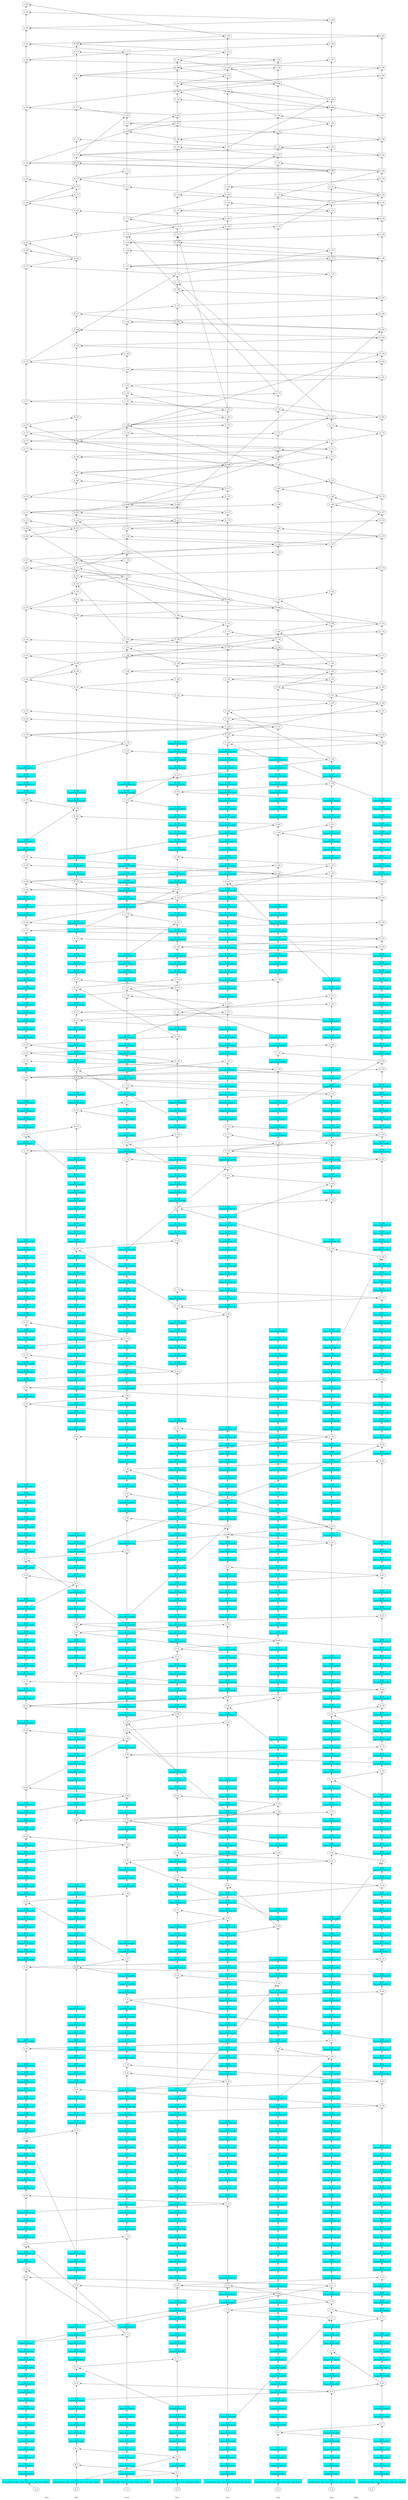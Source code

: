 /// our_id: Alice
/// peer_list: {
///   Alice: PeerState(VOTE|SEND|RECV)
///   Bob: PeerState(VOTE|SEND|RECV)
///   Carol: PeerState(VOTE|SEND|RECV)
///   Dave: PeerState(VOTE|SEND|RECV)
///   Eric: PeerState(VOTE|SEND|RECV)
///   Fred: PeerState(VOTE|SEND|RECV)
///   Gina: PeerState(VOTE|SEND|RECV)
///   Hank: PeerState(VOTE|SEND|RECV)
/// }
digraph GossipGraph {
  splines=false
  rankdir=BT

  style=invis
  subgraph cluster_Alice {
    label="Alice"
    "Alice" [style=invis]
    "Alice" -> "A_0" [style=invis]
    "A_0" -> "A_1" [minlen=1]
    "A_1" -> "A_2" [minlen=1]
    "A_2" -> "A_3" [minlen=1]
    "A_3" -> "A_4" [minlen=1]
    "A_4" -> "A_5" [minlen=1]
    "A_5" -> "A_6" [minlen=1]
    "A_6" -> "A_7" [minlen=1]
    "A_7" -> "A_8" [minlen=1]
    "A_8" -> "A_9" [minlen=1]
    "A_9" -> "A_10" [minlen=1]
    "A_10" -> "A_11" [minlen=1]
    "A_11" -> "A_12" [minlen=1]
    "A_12" -> "A_13" [minlen=1]
    "A_13" -> "A_14" [minlen=1]
    "A_14" -> "A_15" [minlen=1]
    "A_15" -> "A_16" [minlen=1]
    "A_16" -> "A_17" [minlen=1]
    "A_17" -> "A_18" [minlen=1]
    "A_18" -> "A_19" [minlen=8]
    "A_19" -> "A_20" [minlen=1]
    "A_20" -> "A_21" [minlen=1]
    "A_21" -> "A_22" [minlen=1]
    "A_22" -> "A_23" [minlen=1]
    "A_23" -> "A_24" [minlen=1]
    "A_24" -> "A_25" [minlen=1]
    "A_25" -> "A_26" [minlen=1]
    "A_26" -> "A_27" [minlen=1]
    "A_27" -> "A_28" [minlen=2]
    "A_28" -> "A_29" [minlen=1]
    "A_29" -> "A_30" [minlen=1]
    "A_30" -> "A_31" [minlen=1]
    "A_31" -> "A_32" [minlen=1]
    "A_32" -> "A_33" [minlen=1]
    "A_33" -> "A_34" [minlen=1]
    "A_34" -> "A_35" [minlen=1]
    "A_35" -> "A_36" [minlen=1]
    "A_36" -> "A_37" [minlen=1]
    "A_37" -> "A_38" [minlen=1]
    "A_38" -> "A_39" [minlen=1]
    "A_39" -> "A_40" [minlen=1]
    "A_40" -> "A_41" [minlen=1]
    "A_41" -> "A_42" [minlen=1]
    "A_42" -> "A_43" [minlen=1]
    "A_43" -> "A_44" [minlen=1]
    "A_44" -> "A_45" [minlen=2]
    "A_45" -> "A_46" [minlen=1]
    "A_46" -> "A_47" [minlen=9]
    "A_47" -> "A_48" [minlen=1]
    "A_48" -> "A_49" [minlen=1]
    "A_49" -> "A_50" [minlen=1]
    "A_50" -> "A_51" [minlen=1]
    "A_51" -> "A_52" [minlen=1]
    "A_52" -> "A_53" [minlen=1]
    "A_53" -> "A_54" [minlen=1]
    "A_54" -> "A_55" [minlen=1]
    "A_55" -> "A_56" [minlen=1]
    "A_56" -> "A_57" [minlen=1]
    "A_57" -> "A_58" [minlen=1]
    "A_58" -> "A_59" [minlen=1]
    "A_59" -> "A_60" [minlen=1]
    "A_60" -> "A_61" [minlen=1]
    "A_61" -> "A_62" [minlen=1]
    "A_62" -> "A_63" [minlen=1]
    "A_63" -> "A_64" [minlen=1]
    "A_64" -> "A_65" [minlen=1]
    "A_65" -> "A_66" [minlen=1]
    "A_66" -> "A_67" [minlen=1]
    "A_67" -> "A_68" [minlen=2]
    "A_68" -> "A_69" [minlen=7]
    "A_69" -> "A_70" [minlen=1]
    "A_70" -> "A_71" [minlen=2]
    "A_71" -> "A_72" [minlen=1]
    "A_72" -> "A_73" [minlen=1]
    "A_73" -> "A_74" [minlen=1]
    "A_74" -> "A_75" [minlen=1]
    "A_75" -> "A_76" [minlen=1]
    "A_76" -> "A_77" [minlen=1]
    "A_77" -> "A_78" [minlen=1]
    "A_78" -> "A_79" [minlen=1]
    "A_79" -> "A_80" [minlen=1]
    "A_80" -> "A_81" [minlen=1]
    "A_81" -> "A_82" [minlen=1]
    "A_82" -> "A_83" [minlen=1]
    "A_83" -> "A_84" [minlen=1]
    "A_84" -> "A_85" [minlen=3]
    "A_85" -> "A_86" [minlen=1]
    "A_86" -> "A_87" [minlen=1]
    "A_87" -> "A_88" [minlen=1]
    "A_88" -> "A_89" [minlen=1]
    "A_89" -> "A_90" [minlen=1]
    "A_90" -> "A_91" [minlen=1]
    "A_91" -> "A_92" [minlen=1]
    "A_92" -> "A_93" [minlen=1]
    "A_93" -> "A_94" [minlen=1]
    "A_94" -> "A_95" [minlen=1]
    "A_95" -> "A_96" [minlen=1]
    "A_96" -> "A_97" [minlen=10]
    "A_97" -> "A_98" [minlen=1]
    "A_98" -> "A_99" [minlen=1]
    "A_99" -> "A_100" [minlen=1]
    "A_100" -> "A_101" [minlen=1]
    "A_101" -> "A_102" [minlen=1]
    "A_102" -> "A_103" [minlen=1]
    "A_103" -> "A_104" [minlen=1]
    "A_104" -> "A_105" [minlen=1]
    "A_105" -> "A_106" [minlen=1]
    "A_106" -> "A_107" [minlen=1]
    "A_107" -> "A_108" [minlen=1]
    "A_108" -> "A_109" [minlen=1]
    "A_109" -> "A_110" [minlen=1]
    "A_110" -> "A_111" [minlen=1]
    "A_111" -> "A_112" [minlen=1]
    "A_112" -> "A_113" [minlen=1]
    "A_113" -> "A_114" [minlen=1]
    "A_114" -> "A_115" [minlen=1]
    "A_115" -> "A_116" [minlen=1]
    "A_116" -> "A_117" [minlen=1]
    "A_117" -> "A_118" [minlen=11]
    "A_118" -> "A_119" [minlen=1]
    "A_119" -> "A_120" [minlen=1]
    "A_120" -> "A_121" [minlen=1]
    "A_121" -> "A_122" [minlen=1]
    "A_122" -> "A_123" [minlen=1]
    "A_123" -> "A_124" [minlen=1]
    "A_124" -> "A_125" [minlen=3]
    "A_125" -> "A_126" [minlen=1]
    "A_126" -> "A_127" [minlen=1]
    "A_127" -> "A_128" [minlen=1]
    "A_128" -> "A_129" [minlen=1]
    "A_129" -> "A_130" [minlen=1]
    "A_130" -> "A_131" [minlen=1]
    "A_131" -> "A_132" [minlen=1]
    "A_132" -> "A_133" [minlen=1]
    "A_133" -> "A_134" [minlen=1]
    "A_134" -> "A_135" [minlen=1]
    "A_135" -> "A_136" [minlen=1]
    "A_136" -> "A_137" [minlen=1]
    "A_137" -> "A_138" [minlen=1]
    "A_138" -> "A_139" [minlen=1]
    "A_139" -> "A_140" [minlen=1]
    "A_140" -> "A_141" [minlen=1]
    "A_141" -> "A_142" [minlen=1]
    "A_142" -> "A_143" [minlen=1]
    "A_143" -> "A_144" [minlen=1]
    "A_144" -> "A_145" [minlen=1]
    "A_145" -> "A_146" [minlen=1]
    "A_146" -> "A_147" [minlen=1]
    "A_147" -> "A_148" [minlen=1]
    "A_148" -> "A_149" [minlen=1]
    "A_149" -> "A_150" [minlen=2]
    "A_150" -> "A_151" [minlen=1]
    "A_151" -> "A_152" [minlen=1]
    "A_152" -> "A_153" [minlen=1]
    "A_153" -> "A_154" [minlen=5]
    "A_154" -> "A_155" [minlen=1]
    "A_155" -> "A_156" [minlen=1]
    "A_156" -> "A_157" [minlen=1]
    "A_157" -> "A_158" [minlen=1]
    "A_158" -> "A_159" [minlen=4]
    "A_159" -> "A_160" [minlen=2]
    "A_160" -> "A_161" [minlen=1]
    "A_161" -> "A_162" [minlen=4]
    "A_162" -> "A_163" [minlen=3]
    "A_163" -> "A_164" [minlen=2]
    "A_164" -> "A_165" [minlen=4]
    "A_165" -> "A_166" [minlen=5]
    "A_166" -> "A_167" [minlen=1]
    "A_167" -> "A_168" [minlen=3]
    "A_168" -> "A_169" [minlen=1]
    "A_169" -> "A_170" [minlen=1]
    "A_170" -> "A_171" [minlen=1]
    "A_171" -> "A_172" [minlen=2]
    "A_172" -> "A_173" [minlen=6]
    "A_173" -> "A_174" [minlen=1]
    "A_174" -> "A_175" [minlen=1]
    "A_175" -> "A_176" [minlen=1]
    "A_176" -> "A_177" [minlen=3]
    "A_177" -> "A_178" [minlen=5]
    "A_178" -> "A_179" [minlen=12]
    "A_179" -> "A_180" [minlen=2]
    "A_180" -> "A_181" [minlen=1]
    "A_181" -> "A_182" [minlen=5]
    "A_182" -> "A_183" [minlen=3]
    "A_183" -> "A_184" [minlen=2]
    "A_184" -> "A_185" [minlen=7]
    "A_185" -> "A_186" [minlen=6]
    "A_186" -> "A_187" [minlen=2]
    "A_187" -> "A_188" [minlen=2]
    "A_188" -> "A_189" [minlen=2]
    "A_189" -> "A_190" [minlen=1]
  }
  "G_21" -> "A_19" [constraint=false]
  "C_11" -> "A_20" [constraint=false]
  "C_11" -> "A_23" [constraint=false]
  "E_15" -> "A_28" [constraint=false]
  "B_22" -> "A_35" [constraint=false]
  "G_49" -> "A_45" [constraint=false]
  "H_48" -> "A_47" [constraint=false]
  "C_45" -> "A_55" [constraint=false]
  "C_53" -> "A_63" [constraint=false]
  "C_59" -> "A_68" [constraint=false]
  "C_62" -> "A_69" [constraint=false]
  "E_65" -> "A_71" [constraint=false]
  "H_80" -> "A_74" [constraint=false]
  "B_73" -> "A_85" [constraint=false]
  "C_76" -> "A_87" [constraint=false]
  "C_93" -> "A_97" [constraint=false]
  "H_103" -> "A_99" [constraint=false]
  "D_103" -> "A_103" [constraint=false]
  "C_102" -> "A_107" [constraint=false]
  "G_127" -> "A_118" [constraint=false]
  "B_112" -> "A_120" [constraint=false]
  "H_134" -> "A_125" [constraint=false]
  "F_128" -> "A_127" [constraint=false]
  "G_136" -> "A_128" [constraint=false]
  "D_129" -> "A_129" [constraint=false]
  "H_151" -> "A_143" [constraint=false]
  "D_140" -> "A_144" [constraint=false]
  "H_153" -> "A_148" [constraint=false]
  "F_140" -> "A_149" [constraint=false]
  "F_143" -> "A_150" [constraint=false]
  "H_154" -> "A_151" [constraint=false]
  "B_144" -> "A_154" [constraint=false]
  "C_148" -> "A_159" [constraint=false]
  "E_166" -> "A_160" [constraint=false]
  "F_155" -> "A_161" [constraint=false]
  "B_147" -> "A_162" [constraint=false]
  "B_149" -> "A_163" [constraint=false]
  "E_170" -> "A_164" [constraint=false]
  "B_150" -> "A_165" [constraint=false]
  "C_153" -> "A_166" [constraint=false]
  "E_173" -> "A_167" [constraint=false]
  "F_164" -> "A_168" [constraint=false]
  "D_166" -> "A_169" [constraint=false]
  "B_157" -> "A_170" [constraint=false]
  "F_165" -> "A_171" [constraint=false]
  "D_168" -> "A_172" [constraint=false]
  "F_169" -> "A_173" [constraint=false]
  "F_170" -> "A_174" [constraint=false]
  "E_178" -> "A_175" [constraint=false]
  "B_163" -> "A_176" [constraint=false]
  "F_172" -> "A_177" [constraint=false]
  "C_164" -> "A_178" [constraint=false]
  "D_173" -> "A_179" [constraint=false]
  "B_168" -> "A_180" [constraint=false]
  "B_168" -> "A_181" [constraint=false]
  "B_170" -> "A_182" [constraint=false]
  "B_172" -> "A_183" [constraint=false]
  "H_194" -> "A_184" [constraint=false]
  "D_182" -> "A_185" [constraint=false]
  "H_199" -> "A_186" [constraint=false]
  "C_177" -> "A_187" [constraint=false]
  "H_200" -> "A_188" [constraint=false]
  "G_189" -> "A_189" [constraint=false]
  "E_192" -> "A_190" [constraint=false]

  style=invis
  subgraph cluster_Bob {
    label="Bob"
    "Bob" [style=invis]
    "Bob" -> "B_0" [style=invis]
    "B_0" -> "B_1" [minlen=1]
    "B_1" -> "B_2" [minlen=2]
    "B_2" -> "B_3" [minlen=2]
    "B_3" -> "B_4" [minlen=1]
    "B_4" -> "B_5" [minlen=1]
    "B_5" -> "B_6" [minlen=1]
    "B_6" -> "B_7" [minlen=1]
    "B_7" -> "B_8" [minlen=1]
    "B_8" -> "B_9" [minlen=1]
    "B_9" -> "B_10" [minlen=2]
    "B_10" -> "B_11" [minlen=1]
    "B_11" -> "B_12" [minlen=1]
    "B_12" -> "B_13" [minlen=1]
    "B_13" -> "B_14" [minlen=1]
    "B_14" -> "B_15" [minlen=1]
    "B_15" -> "B_16" [minlen=1]
    "B_16" -> "B_17" [minlen=1]
    "B_17" -> "B_18" [minlen=5]
    "B_18" -> "B_19" [minlen=1]
    "B_19" -> "B_20" [minlen=1]
    "B_20" -> "B_21" [minlen=1]
    "B_21" -> "B_22" [minlen=1]
    "B_22" -> "B_23" [minlen=15]
    "B_23" -> "B_24" [minlen=1]
    "B_24" -> "B_25" [minlen=1]
    "B_25" -> "B_26" [minlen=1]
    "B_26" -> "B_27" [minlen=1]
    "B_27" -> "B_28" [minlen=1]
    "B_28" -> "B_29" [minlen=1]
    "B_29" -> "B_30" [minlen=1]
    "B_30" -> "B_31" [minlen=1]
    "B_31" -> "B_32" [minlen=1]
    "B_32" -> "B_33" [minlen=1]
    "B_33" -> "B_34" [minlen=1]
    "B_34" -> "B_35" [minlen=1]
    "B_35" -> "B_36" [minlen=1]
    "B_36" -> "B_37" [minlen=1]
    "B_37" -> "B_38" [minlen=1]
    "B_38" -> "B_39" [minlen=5]
    "B_39" -> "B_40" [minlen=1]
    "B_40" -> "B_41" [minlen=1]
    "B_41" -> "B_42" [minlen=1]
    "B_42" -> "B_43" [minlen=1]
    "B_43" -> "B_44" [minlen=1]
    "B_44" -> "B_45" [minlen=1]
    "B_45" -> "B_46" [minlen=1]
    "B_46" -> "B_47" [minlen=1]
    "B_47" -> "B_48" [minlen=1]
    "B_48" -> "B_49" [minlen=1]
    "B_49" -> "B_50" [minlen=8]
    "B_50" -> "B_51" [minlen=1]
    "B_51" -> "B_52" [minlen=1]
    "B_52" -> "B_53" [minlen=1]
    "B_53" -> "B_54" [minlen=1]
    "B_54" -> "B_55" [minlen=1]
    "B_55" -> "B_56" [minlen=1]
    "B_56" -> "B_57" [minlen=1]
    "B_57" -> "B_58" [minlen=1]
    "B_58" -> "B_59" [minlen=1]
    "B_59" -> "B_60" [minlen=1]
    "B_60" -> "B_61" [minlen=1]
    "B_61" -> "B_62" [minlen=7]
    "B_62" -> "B_63" [minlen=1]
    "B_63" -> "B_64" [minlen=1]
    "B_64" -> "B_65" [minlen=1]
    "B_65" -> "B_66" [minlen=1]
    "B_66" -> "B_67" [minlen=1]
    "B_67" -> "B_68" [minlen=1]
    "B_68" -> "B_69" [minlen=1]
    "B_69" -> "B_70" [minlen=1]
    "B_70" -> "B_71" [minlen=1]
    "B_71" -> "B_72" [minlen=1]
    "B_72" -> "B_73" [minlen=1]
    "B_73" -> "B_74" [minlen=1]
    "B_74" -> "B_75" [minlen=1]
    "B_75" -> "B_76" [minlen=1]
    "B_76" -> "B_77" [minlen=1]
    "B_77" -> "B_78" [minlen=1]
    "B_78" -> "B_79" [minlen=1]
    "B_79" -> "B_80" [minlen=12]
    "B_80" -> "B_81" [minlen=1]
    "B_81" -> "B_82" [minlen=1]
    "B_82" -> "B_83" [minlen=1]
    "B_83" -> "B_84" [minlen=1]
    "B_84" -> "B_85" [minlen=1]
    "B_85" -> "B_86" [minlen=1]
    "B_86" -> "B_87" [minlen=1]
    "B_87" -> "B_88" [minlen=1]
    "B_88" -> "B_89" [minlen=1]
    "B_89" -> "B_90" [minlen=1]
    "B_90" -> "B_91" [minlen=1]
    "B_91" -> "B_92" [minlen=1]
    "B_92" -> "B_93" [minlen=1]
    "B_93" -> "B_94" [minlen=1]
    "B_94" -> "B_95" [minlen=1]
    "B_95" -> "B_96" [minlen=1]
    "B_96" -> "B_97" [minlen=1]
    "B_97" -> "B_98" [minlen=1]
    "B_98" -> "B_99" [minlen=1]
    "B_99" -> "B_100" [minlen=1]
    "B_100" -> "B_101" [minlen=1]
    "B_101" -> "B_102" [minlen=1]
    "B_102" -> "B_103" [minlen=1]
    "B_103" -> "B_104" [minlen=1]
    "B_104" -> "B_105" [minlen=1]
    "B_105" -> "B_106" [minlen=1]
    "B_106" -> "B_107" [minlen=1]
    "B_107" -> "B_108" [minlen=1]
    "B_108" -> "B_109" [minlen=1]
    "B_109" -> "B_110" [minlen=1]
    "B_110" -> "B_111" [minlen=1]
    "B_111" -> "B_112" [minlen=1]
    "B_112" -> "B_113" [minlen=1]
    "B_113" -> "B_114" [minlen=1]
    "B_114" -> "B_115" [minlen=4]
    "B_115" -> "B_116" [minlen=2]
    "B_116" -> "B_117" [minlen=1]
    "B_117" -> "B_118" [minlen=1]
    "B_118" -> "B_119" [minlen=2]
    "B_119" -> "B_120" [minlen=1]
    "B_120" -> "B_121" [minlen=1]
    "B_121" -> "B_122" [minlen=1]
    "B_122" -> "B_123" [minlen=1]
    "B_123" -> "B_124" [minlen=1]
    "B_124" -> "B_125" [minlen=1]
    "B_125" -> "B_126" [minlen=1]
    "B_126" -> "B_127" [minlen=1]
    "B_127" -> "B_128" [minlen=1]
    "B_128" -> "B_129" [minlen=1]
    "B_129" -> "B_130" [minlen=1]
    "B_130" -> "B_131" [minlen=1]
    "B_131" -> "B_132" [minlen=1]
    "B_132" -> "B_133" [minlen=1]
    "B_133" -> "B_134" [minlen=1]
    "B_134" -> "B_135" [minlen=1]
    "B_135" -> "B_136" [minlen=1]
    "B_136" -> "B_137" [minlen=1]
    "B_137" -> "B_138" [minlen=1]
    "B_138" -> "B_139" [minlen=5]
    "B_139" -> "B_140" [minlen=1]
    "B_140" -> "B_141" [minlen=1]
    "B_141" -> "B_142" [minlen=1]
    "B_142" -> "B_143" [minlen=5]
    "B_143" -> "B_144" [minlen=1]
    "B_144" -> "B_145" [minlen=1]
    "B_145" -> "B_146" [minlen=1]
    "B_146" -> "B_147" [minlen=13]
    "B_147" -> "B_148" [minlen=2]
    "B_148" -> "B_149" [minlen=1]
    "B_149" -> "B_150" [minlen=6]
    "B_150" -> "B_151" [minlen=2]
    "B_151" -> "B_152" [minlen=1]
    "B_152" -> "B_153" [minlen=1]
    "B_153" -> "B_154" [minlen=1]
    "B_154" -> "B_155" [minlen=1]
    "B_155" -> "B_156" [minlen=1]
    "B_156" -> "B_157" [minlen=4]
    "B_157" -> "B_158" [minlen=1]
    "B_158" -> "B_159" [minlen=1]
    "B_159" -> "B_160" [minlen=4]
    "B_160" -> "B_161" [minlen=1]
    "B_161" -> "B_162" [minlen=2]
    "B_162" -> "B_163" [minlen=2]
    "B_163" -> "B_164" [minlen=3]
    "B_164" -> "B_165" [minlen=9]
    "B_165" -> "B_166" [minlen=2]
    "B_166" -> "B_167" [minlen=2]
    "B_167" -> "B_168" [minlen=7]
    "B_168" -> "B_169" [minlen=3]
    "B_169" -> "B_170" [minlen=3]
    "B_170" -> "B_171" [minlen=2]
    "B_171" -> "B_172" [minlen=1]
    "B_172" -> "B_173" [minlen=1]
    "B_173" -> "B_174" [minlen=2]
    "B_174" -> "B_175" [minlen=1]
    "B_175" -> "B_176" [minlen=2]
    "B_176" -> "B_177" [minlen=4]
    "B_177" -> "B_178" [minlen=4]
    "B_178" -> "B_179" [minlen=3]
    "B_179" -> "B_180" [minlen=1]
  }
  "D_2" -> "B_2" [constraint=false]
  "D_4" -> "B_3" [constraint=false]
  "G_8" -> "B_10" [constraint=false]
  "D_10" -> "B_12" [constraint=false]
  "F_23" -> "B_18" [constraint=false]
  "A_35" -> "B_23" [constraint=false]
  "H_39" -> "B_28" [constraint=false]
  "C_44" -> "B_39" [constraint=false]
  "G_71" -> "B_50" [constraint=false]
  "D_70" -> "B_62" [constraint=false]
  "E_73" -> "B_67" [constraint=false]
  "H_85" -> "B_68" [constraint=false]
  "A_83" -> "B_73" [constraint=false]
  "H_98" -> "B_80" [constraint=false]
  "D_110" -> "B_103" [constraint=false]
  "A_120" -> "B_115" [constraint=false]
  "C_119" -> "B_116" [constraint=false]
  "E_123" -> "B_119" [constraint=false]
  "D_126" -> "B_120" [constraint=false]
  "E_130" -> "B_126" [constraint=false]
  "G_141" -> "B_127" [constraint=false]
  "D_130" -> "B_130" [constraint=false]
  "D_133" -> "B_131" [constraint=false]
  "H_150" -> "B_136" [constraint=false]
  "D_145" -> "B_139" [constraint=false]
  "F_146" -> "B_143" [constraint=false]
  "A_153" -> "B_144" [constraint=false]
  "D_162" -> "B_147" [constraint=false]
  "A_162" -> "B_148" [constraint=false]
  "A_162" -> "B_149" [constraint=false]
  "H_173" -> "B_150" [constraint=false]
  "F_161" -> "B_151" [constraint=false]
  "A_165" -> "B_152" [constraint=false]
  "C_152" -> "B_153" [constraint=false]
  "H_173" -> "B_154" [constraint=false]
  "C_153" -> "B_155" [constraint=false]
  "F_162" -> "B_156" [constraint=false]
  "A_168" -> "B_157" [constraint=false]
  "E_173" -> "B_158" [constraint=false]
  "E_174" -> "B_159" [constraint=false]
  "E_177" -> "B_160" [constraint=false]
  "E_177" -> "B_161" [constraint=false]
  "F_168" -> "B_162" [constraint=false]
  "G_172" -> "B_163" [constraint=false]
  "A_176" -> "B_164" [constraint=false]
  "H_183" -> "B_165" [constraint=false]
  "H_184" -> "B_166" [constraint=false]
  "D_169" -> "B_167" [constraint=false]
  "A_179" -> "B_168" [constraint=false]
  "A_181" -> "B_169" [constraint=false]
  "E_183" -> "B_170" [constraint=false]
  "A_182" -> "B_171" [constraint=false]
  "A_182" -> "B_172" [constraint=false]
  "C_172" -> "B_173" [constraint=false]
  "G_182" -> "B_174" [constraint=false]
  "G_182" -> "B_175" [constraint=false]
  "E_187" -> "B_176" [constraint=false]
  "C_176" -> "B_177" [constraint=false]
  "F_181" -> "B_178" [constraint=false]
  "F_183" -> "B_179" [constraint=false]
  "E_191" -> "B_180" [constraint=false]

  style=invis
  subgraph cluster_Carol {
    label="Carol"
    "Carol" [style=invis]
    "Carol" -> "C_0" [style=invis]
    "C_0" -> "C_1" [minlen=1]
    "C_1" -> "C_2" [minlen=1]
    "C_2" -> "C_3" [minlen=1]
    "C_3" -> "C_4" [minlen=1]
    "C_4" -> "C_5" [minlen=1]
    "C_5" -> "C_6" [minlen=1]
    "C_6" -> "C_7" [minlen=1]
    "C_7" -> "C_8" [minlen=1]
    "C_8" -> "C_9" [minlen=1]
    "C_9" -> "C_10" [minlen=1]
    "C_10" -> "C_11" [minlen=9]
    "C_11" -> "C_12" [minlen=1]
    "C_12" -> "C_13" [minlen=11]
    "C_13" -> "C_14" [minlen=1]
    "C_14" -> "C_15" [minlen=1]
    "C_15" -> "C_16" [minlen=1]
    "C_16" -> "C_17" [minlen=1]
    "C_17" -> "C_18" [minlen=1]
    "C_18" -> "C_19" [minlen=1]
    "C_19" -> "C_20" [minlen=1]
    "C_20" -> "C_21" [minlen=1]
    "C_21" -> "C_22" [minlen=1]
    "C_22" -> "C_23" [minlen=1]
    "C_23" -> "C_24" [minlen=1]
    "C_24" -> "C_25" [minlen=1]
    "C_25" -> "C_26" [minlen=1]
    "C_26" -> "C_27" [minlen=1]
    "C_27" -> "C_28" [minlen=1]
    "C_28" -> "C_29" [minlen=1]
    "C_29" -> "C_30" [minlen=1]
    "C_30" -> "C_31" [minlen=1]
    "C_31" -> "C_32" [minlen=2]
    "C_32" -> "C_33" [minlen=1]
    "C_33" -> "C_34" [minlen=1]
    "C_34" -> "C_35" [minlen=1]
    "C_35" -> "C_36" [minlen=1]
    "C_36" -> "C_37" [minlen=1]
    "C_37" -> "C_38" [minlen=1]
    "C_38" -> "C_39" [minlen=1]
    "C_39" -> "C_40" [minlen=1]
    "C_40" -> "C_41" [minlen=1]
    "C_41" -> "C_42" [minlen=1]
    "C_42" -> "C_43" [minlen=1]
    "C_43" -> "C_44" [minlen=1]
    "C_44" -> "C_45" [minlen=2]
    "C_45" -> "C_46" [minlen=1]
    "C_46" -> "C_47" [minlen=1]
    "C_47" -> "C_48" [minlen=6]
    "C_48" -> "C_49" [minlen=1]
    "C_49" -> "C_50" [minlen=1]
    "C_50" -> "C_51" [minlen=1]
    "C_51" -> "C_52" [minlen=1]
    "C_52" -> "C_53" [minlen=2]
    "C_53" -> "C_54" [minlen=1]
    "C_54" -> "C_55" [minlen=1]
    "C_55" -> "C_56" [minlen=1]
    "C_56" -> "C_57" [minlen=1]
    "C_57" -> "C_58" [minlen=1]
    "C_58" -> "C_59" [minlen=1]
    "C_59" -> "C_60" [minlen=5]
    "C_60" -> "C_61" [minlen=1]
    "C_61" -> "C_62" [minlen=1]
    "C_62" -> "C_63" [minlen=1]
    "C_63" -> "C_64" [minlen=1]
    "C_64" -> "C_65" [minlen=1]
    "C_65" -> "C_66" [minlen=1]
    "C_66" -> "C_67" [minlen=1]
    "C_67" -> "C_68" [minlen=1]
    "C_68" -> "C_69" [minlen=1]
    "C_69" -> "C_70" [minlen=1]
    "C_70" -> "C_71" [minlen=1]
    "C_71" -> "C_72" [minlen=1]
    "C_72" -> "C_73" [minlen=1]
    "C_73" -> "C_74" [minlen=1]
    "C_74" -> "C_75" [minlen=1]
    "C_75" -> "C_76" [minlen=1]
    "C_76" -> "C_77" [minlen=1]
    "C_77" -> "C_78" [minlen=8]
    "C_78" -> "C_79" [minlen=1]
    "C_79" -> "C_80" [minlen=3]
    "C_80" -> "C_81" [minlen=1]
    "C_81" -> "C_82" [minlen=1]
    "C_82" -> "C_83" [minlen=1]
    "C_83" -> "C_84" [minlen=1]
    "C_84" -> "C_85" [minlen=1]
    "C_85" -> "C_86" [minlen=1]
    "C_86" -> "C_87" [minlen=1]
    "C_87" -> "C_88" [minlen=1]
    "C_88" -> "C_89" [minlen=1]
    "C_89" -> "C_90" [minlen=1]
    "C_90" -> "C_91" [minlen=1]
    "C_91" -> "C_92" [minlen=1]
    "C_92" -> "C_93" [minlen=1]
    "C_93" -> "C_94" [minlen=1]
    "C_94" -> "C_95" [minlen=1]
    "C_95" -> "C_96" [minlen=1]
    "C_96" -> "C_97" [minlen=1]
    "C_97" -> "C_98" [minlen=1]
    "C_98" -> "C_99" [minlen=1]
    "C_99" -> "C_100" [minlen=1]
    "C_100" -> "C_101" [minlen=1]
    "C_101" -> "C_102" [minlen=1]
    "C_102" -> "C_103" [minlen=1]
    "C_103" -> "C_104" [minlen=1]
    "C_104" -> "C_105" [minlen=1]
    "C_105" -> "C_106" [minlen=1]
    "C_106" -> "C_107" [minlen=1]
    "C_107" -> "C_108" [minlen=1]
    "C_108" -> "C_109" [minlen=1]
    "C_109" -> "C_110" [minlen=1]
    "C_110" -> "C_111" [minlen=1]
    "C_111" -> "C_112" [minlen=1]
    "C_112" -> "C_113" [minlen=1]
    "C_113" -> "C_114" [minlen=11]
    "C_114" -> "C_115" [minlen=1]
    "C_115" -> "C_116" [minlen=1]
    "C_116" -> "C_117" [minlen=1]
    "C_117" -> "C_118" [minlen=1]
    "C_118" -> "C_119" [minlen=1]
    "C_119" -> "C_120" [minlen=1]
    "C_120" -> "C_121" [minlen=1]
    "C_121" -> "C_122" [minlen=1]
    "C_122" -> "C_123" [minlen=1]
    "C_123" -> "C_124" [minlen=1]
    "C_124" -> "C_125" [minlen=1]
    "C_125" -> "C_126" [minlen=1]
    "C_126" -> "C_127" [minlen=1]
    "C_127" -> "C_128" [minlen=1]
    "C_128" -> "C_129" [minlen=1]
    "C_129" -> "C_130" [minlen=5]
    "C_130" -> "C_131" [minlen=1]
    "C_131" -> "C_132" [minlen=1]
    "C_132" -> "C_133" [minlen=1]
    "C_133" -> "C_134" [minlen=1]
    "C_134" -> "C_135" [minlen=1]
    "C_135" -> "C_136" [minlen=5]
    "C_136" -> "C_137" [minlen=1]
    "C_137" -> "C_138" [minlen=1]
    "C_138" -> "C_139" [minlen=1]
    "C_139" -> "C_140" [minlen=1]
    "C_140" -> "C_141" [minlen=1]
    "C_141" -> "C_142" [minlen=1]
    "C_142" -> "C_143" [minlen=1]
    "C_143" -> "C_144" [minlen=7]
    "C_144" -> "C_145" [minlen=1]
    "C_145" -> "C_146" [minlen=1]
    "C_146" -> "C_147" [minlen=4]
    "C_147" -> "C_148" [minlen=1]
    "C_148" -> "C_149" [minlen=9]
    "C_149" -> "C_150" [minlen=2]
    "C_150" -> "C_151" [minlen=1]
    "C_151" -> "C_152" [minlen=1]
    "C_152" -> "C_153" [minlen=8]
    "C_153" -> "C_154" [minlen=2]
    "C_154" -> "C_155" [minlen=1]
    "C_155" -> "C_156" [minlen=2]
    "C_156" -> "C_157" [minlen=1]
    "C_157" -> "C_158" [minlen=3]
    "C_158" -> "C_159" [minlen=9]
    "C_159" -> "C_160" [minlen=1]
    "C_160" -> "C_161" [minlen=3]
    "C_161" -> "C_162" [minlen=1]
    "C_162" -> "C_163" [minlen=1]
    "C_163" -> "C_164" [minlen=2]
    "C_164" -> "C_165" [minlen=2]
    "C_165" -> "C_166" [minlen=4]
    "C_166" -> "C_167" [minlen=7]
    "C_167" -> "C_168" [minlen=2]
    "C_168" -> "C_169" [minlen=1]
    "C_169" -> "C_170" [minlen=1]
    "C_170" -> "C_171" [minlen=2]
    "C_171" -> "C_172" [minlen=4]
    "C_172" -> "C_173" [minlen=2]
    "C_173" -> "C_174" [minlen=5]
    "C_174" -> "C_175" [minlen=1]
    "C_175" -> "C_176" [minlen=1]
    "C_176" -> "C_177" [minlen=8]
  }
  "A_18" -> "C_11" [constraint=false]
  "A_23" -> "C_13" [constraint=false]
  "E_26" -> "C_32" [constraint=false]
  "H_40" -> "C_33" [constraint=false]
  "H_45" -> "C_41" [constraint=false]
  "B_39" -> "C_45" [constraint=false]
  "A_55" -> "C_48" [constraint=false]
  "F_61" -> "C_52" [constraint=false]
  "A_61" -> "C_53" [constraint=false]
  "F_64" -> "C_56" [constraint=false]
  "A_66" -> "C_59" [constraint=false]
  "H_71" -> "C_60" [constraint=false]
  "A_68" -> "C_62" [constraint=false]
  "E_59" -> "C_63" [constraint=false]
  "D_65" -> "C_64" [constraint=false]
  "A_87" -> "C_78" [constraint=false]
  "E_86" -> "C_80" [constraint=false]
  "G_95" -> "C_83" [constraint=false]
  "H_95" -> "C_86" [constraint=false]
  "A_97" -> "C_95" [constraint=false]
  "A_104" -> "C_102" [constraint=false]
  "E_114" -> "C_114" [constraint=false]
  "D_122" -> "C_116" [constraint=false]
  "B_116" -> "C_121" [constraint=false]
  "G_134" -> "C_123" [constraint=false]
  "E_132" -> "C_130" [constraint=false]
  "F_132" -> "C_131" [constraint=false]
  "D_141" -> "C_136" [constraint=false]
  "D_154" -> "C_144" [constraint=false]
  "G_159" -> "C_147" [constraint=false]
  "A_158" -> "C_148" [constraint=false]
  "G_162" -> "C_149" [constraint=false]
  "F_157" -> "C_150" [constraint=false]
  "D_164" -> "C_151" [constraint=false]
  "H_171" -> "C_152" [constraint=false]
  "B_153" -> "C_153" [constraint=false]
  "A_166" -> "C_154" [constraint=false]
  "B_155" -> "C_155" [constraint=false]
  "G_167" -> "C_156" [constraint=false]
  "H_175" -> "C_157" [constraint=false]
  "E_175" -> "C_158" [constraint=false]
  "G_173" -> "C_159" [constraint=false]
  "H_178" -> "C_160" [constraint=false]
  "E_181" -> "C_161" [constraint=false]
  "E_180" -> "C_162" [constraint=false]
  "H_180" -> "C_163" [constraint=false]
  "H_181" -> "C_164" [constraint=false]
  "A_178" -> "C_165" [constraint=false]
  "H_185" -> "C_166" [constraint=false]
  "G_176" -> "C_167" [constraint=false]
  "H_188" -> "C_168" [constraint=false]
  "H_188" -> "C_169" [constraint=false]
  "F_173" -> "C_170" [constraint=false]
  "D_176" -> "C_171" [constraint=false]
  "E_185" -> "C_172" [constraint=false]
  "B_173" -> "C_173" [constraint=false]
  "D_180" -> "C_174" [constraint=false]
  "H_196" -> "C_175" [constraint=false]
  "B_175" -> "C_176" [constraint=false]
  "A_186" -> "C_177" [constraint=false]

  style=invis
  subgraph cluster_Dave {
    label="Dave"
    "Dave" [style=invis]
    "Dave" -> "D_0" [style=invis]
    "D_0" -> "D_1" [minlen=1]
    "D_1" -> "D_2" [minlen=1]
    "D_2" -> "D_3" [minlen=1]
    "D_3" -> "D_4" [minlen=1]
    "D_4" -> "D_5" [minlen=1]
    "D_5" -> "D_6" [minlen=1]
    "D_6" -> "D_7" [minlen=1]
    "D_7" -> "D_8" [minlen=1]
    "D_8" -> "D_9" [minlen=1]
    "D_9" -> "D_10" [minlen=1]
    "D_10" -> "D_11" [minlen=6]
    "D_11" -> "D_12" [minlen=1]
    "D_12" -> "D_13" [minlen=1]
    "D_13" -> "D_14" [minlen=1]
    "D_14" -> "D_15" [minlen=1]
    "D_15" -> "D_16" [minlen=1]
    "D_16" -> "D_17" [minlen=1]
    "D_17" -> "D_18" [minlen=1]
    "D_18" -> "D_19" [minlen=2]
    "D_19" -> "D_20" [minlen=1]
    "D_20" -> "D_21" [minlen=1]
    "D_21" -> "D_22" [minlen=1]
    "D_22" -> "D_23" [minlen=1]
    "D_23" -> "D_24" [minlen=1]
    "D_24" -> "D_25" [minlen=1]
    "D_25" -> "D_26" [minlen=1]
    "D_26" -> "D_27" [minlen=1]
    "D_27" -> "D_28" [minlen=1]
    "D_28" -> "D_29" [minlen=1]
    "D_29" -> "D_30" [minlen=1]
    "D_30" -> "D_31" [minlen=1]
    "D_31" -> "D_32" [minlen=1]
    "D_32" -> "D_33" [minlen=1]
    "D_33" -> "D_34" [minlen=1]
    "D_34" -> "D_35" [minlen=1]
    "D_35" -> "D_36" [minlen=1]
    "D_36" -> "D_37" [minlen=1]
    "D_37" -> "D_38" [minlen=1]
    "D_38" -> "D_39" [minlen=1]
    "D_39" -> "D_40" [minlen=1]
    "D_40" -> "D_41" [minlen=1]
    "D_41" -> "D_42" [minlen=1]
    "D_42" -> "D_43" [minlen=1]
    "D_43" -> "D_44" [minlen=14]
    "D_44" -> "D_45" [minlen=1]
    "D_45" -> "D_46" [minlen=1]
    "D_46" -> "D_47" [minlen=1]
    "D_47" -> "D_48" [minlen=1]
    "D_48" -> "D_49" [minlen=1]
    "D_49" -> "D_50" [minlen=1]
    "D_50" -> "D_51" [minlen=2]
    "D_51" -> "D_52" [minlen=1]
    "D_52" -> "D_53" [minlen=1]
    "D_53" -> "D_54" [minlen=1]
    "D_54" -> "D_55" [minlen=1]
    "D_55" -> "D_56" [minlen=1]
    "D_56" -> "D_57" [minlen=1]
    "D_57" -> "D_58" [minlen=1]
    "D_58" -> "D_59" [minlen=1]
    "D_59" -> "D_60" [minlen=1]
    "D_60" -> "D_61" [minlen=1]
    "D_61" -> "D_62" [minlen=4]
    "D_62" -> "D_63" [minlen=1]
    "D_63" -> "D_64" [minlen=1]
    "D_64" -> "D_65" [minlen=1]
    "D_65" -> "D_66" [minlen=7]
    "D_66" -> "D_67" [minlen=1]
    "D_67" -> "D_68" [minlen=1]
    "D_68" -> "D_69" [minlen=1]
    "D_69" -> "D_70" [minlen=1]
    "D_70" -> "D_71" [minlen=1]
    "D_71" -> "D_72" [minlen=1]
    "D_72" -> "D_73" [minlen=1]
    "D_73" -> "D_74" [minlen=1]
    "D_74" -> "D_75" [minlen=1]
    "D_75" -> "D_76" [minlen=1]
    "D_76" -> "D_77" [minlen=1]
    "D_77" -> "D_78" [minlen=1]
    "D_78" -> "D_79" [minlen=1]
    "D_79" -> "D_80" [minlen=1]
    "D_80" -> "D_81" [minlen=1]
    "D_81" -> "D_82" [minlen=1]
    "D_82" -> "D_83" [minlen=1]
    "D_83" -> "D_84" [minlen=1]
    "D_84" -> "D_85" [minlen=1]
    "D_85" -> "D_86" [minlen=1]
    "D_86" -> "D_87" [minlen=1]
    "D_87" -> "D_88" [minlen=1]
    "D_88" -> "D_89" [minlen=1]
    "D_89" -> "D_90" [minlen=1]
    "D_90" -> "D_91" [minlen=1]
    "D_91" -> "D_92" [minlen=1]
    "D_92" -> "D_93" [minlen=1]
    "D_93" -> "D_94" [minlen=1]
    "D_94" -> "D_95" [minlen=1]
    "D_95" -> "D_96" [minlen=1]
    "D_96" -> "D_97" [minlen=1]
    "D_97" -> "D_98" [minlen=1]
    "D_98" -> "D_99" [minlen=1]
    "D_99" -> "D_100" [minlen=1]
    "D_100" -> "D_101" [minlen=1]
    "D_101" -> "D_102" [minlen=1]
    "D_102" -> "D_103" [minlen=6]
    "D_103" -> "D_104" [minlen=1]
    "D_104" -> "D_105" [minlen=1]
    "D_105" -> "D_106" [minlen=1]
    "D_106" -> "D_107" [minlen=1]
    "D_107" -> "D_108" [minlen=1]
    "D_108" -> "D_109" [minlen=1]
    "D_109" -> "D_110" [minlen=2]
    "D_110" -> "D_111" [minlen=1]
    "D_111" -> "D_112" [minlen=1]
    "D_112" -> "D_113" [minlen=6]
    "D_113" -> "D_114" [minlen=1]
    "D_114" -> "D_115" [minlen=1]
    "D_115" -> "D_116" [minlen=1]
    "D_116" -> "D_117" [minlen=1]
    "D_117" -> "D_118" [minlen=1]
    "D_118" -> "D_119" [minlen=1]
    "D_119" -> "D_120" [minlen=1]
    "D_120" -> "D_121" [minlen=1]
    "D_121" -> "D_122" [minlen=1]
    "D_122" -> "D_123" [minlen=1]
    "D_123" -> "D_124" [minlen=3]
    "D_124" -> "D_125" [minlen=1]
    "D_125" -> "D_126" [minlen=1]
    "D_126" -> "D_127" [minlen=1]
    "D_127" -> "D_128" [minlen=1]
    "D_128" -> "D_129" [minlen=5]
    "D_129" -> "D_130" [minlen=3]
    "D_130" -> "D_131" [minlen=1]
    "D_131" -> "D_132" [minlen=2]
    "D_132" -> "D_133" [minlen=3]
    "D_133" -> "D_134" [minlen=1]
    "D_134" -> "D_135" [minlen=1]
    "D_135" -> "D_136" [minlen=1]
    "D_136" -> "D_137" [minlen=1]
    "D_137" -> "D_138" [minlen=1]
    "D_138" -> "D_139" [minlen=1]
    "D_139" -> "D_140" [minlen=1]
    "D_140" -> "D_141" [minlen=1]
    "D_141" -> "D_142" [minlen=1]
    "D_142" -> "D_143" [minlen=1]
    "D_143" -> "D_144" [minlen=1]
    "D_144" -> "D_145" [minlen=1]
    "D_145" -> "D_146" [minlen=1]
    "D_146" -> "D_147" [minlen=1]
    "D_147" -> "D_148" [minlen=2]
    "D_148" -> "D_149" [minlen=1]
    "D_149" -> "D_150" [minlen=1]
    "D_150" -> "D_151" [minlen=1]
    "D_151" -> "D_152" [minlen=1]
    "D_152" -> "D_153" [minlen=1]
    "D_153" -> "D_154" [minlen=1]
    "D_154" -> "D_155" [minlen=2]
    "D_155" -> "D_156" [minlen=1]
    "D_156" -> "D_157" [minlen=1]
    "D_157" -> "D_158" [minlen=1]
    "D_158" -> "D_159" [minlen=1]
    "D_159" -> "D_160" [minlen=1]
    "D_160" -> "D_161" [minlen=1]
    "D_161" -> "D_162" [minlen=6]
    "D_162" -> "D_163" [minlen=2]
    "D_163" -> "D_164" [minlen=2]
    "D_164" -> "D_165" [minlen=3]
    "D_165" -> "D_166" [minlen=3]
    "D_166" -> "D_167" [minlen=12]
    "D_167" -> "D_168" [minlen=2]
    "D_168" -> "D_169" [minlen=23]
    "D_169" -> "D_170" [minlen=2]
    "D_170" -> "D_171" [minlen=2]
    "D_171" -> "D_172" [minlen=1]
    "D_172" -> "D_173" [minlen=1]
    "D_173" -> "D_174" [minlen=4]
    "D_174" -> "D_175" [minlen=1]
    "D_175" -> "D_176" [minlen=1]
    "D_176" -> "D_177" [minlen=2]
    "D_177" -> "D_178" [minlen=2]
    "D_178" -> "D_179" [minlen=6]
    "D_179" -> "D_180" [minlen=1]
    "D_180" -> "D_181" [minlen=2]
    "D_181" -> "D_182" [minlen=1]
    "D_182" -> "D_183" [minlen=2]
    "D_183" -> "D_184" [minlen=1]
    "D_184" -> "D_185" [minlen=1]
    "D_185" -> "D_186" [minlen=2]
    "D_186" -> "D_187" [minlen=1]
  }
  "B_1" -> "D_2" [constraint=false]
  "B_1" -> "D_4" [constraint=false]
  "B_12" -> "D_11" [constraint=false]
  "H_20" -> "D_19" [constraint=false]
  "F_56" -> "D_44" [constraint=false]
  "E_46" -> "D_51" [constraint=false]
  "H_58" -> "D_55" [constraint=false]
  "G_67" -> "D_58" [constraint=false]
  "F_67" -> "D_62" [constraint=false]
  "C_64" -> "D_66" [constraint=false]
  "B_62" -> "D_73" [constraint=false]
  "F_81" -> "D_74" [constraint=false]
  "G_106" -> "D_101" [constraint=false]
  "A_100" -> "D_103" [constraint=false]
  "E_99" -> "D_110" [constraint=false]
  "H_115" -> "D_112" [constraint=false]
  "B_103" -> "D_113" [constraint=false]
  "G_120" -> "D_117" [constraint=false]
  "C_116" -> "D_124" [constraint=false]
  "B_120" -> "D_129" [constraint=false]
  "A_129" -> "D_130" [constraint=false]
  "G_141" -> "D_132" [constraint=false]
  "B_129" -> "D_133" [constraint=false]
  "B_130" -> "D_134" [constraint=false]
  "H_149" -> "D_138" [constraint=false]
  "C_135" -> "D_141" [constraint=false]
  "A_144" -> "D_144" [constraint=false]
  "B_137" -> "D_145" [constraint=false]
  "G_147" -> "D_148" [constraint=false]
  "G_155" -> "D_155" [constraint=false]
  "C_144" -> "D_157" [constraint=false]
  "H_168" -> "D_162" [constraint=false]
  "B_147" -> "D_163" [constraint=false]
  "H_170" -> "D_164" [constraint=false]
  "C_151" -> "D_165" [constraint=false]
  "E_172" -> "D_166" [constraint=false]
  "A_169" -> "D_167" [constraint=false]
  "A_171" -> "D_168" [constraint=false]
  "H_185" -> "D_169" [constraint=false]
  "B_167" -> "D_170" [constraint=false]
  "H_187" -> "D_171" [constraint=false]
  "G_175" -> "D_172" [constraint=false]
  "A_178" -> "D_173" [constraint=false]
  "G_178" -> "D_174" [constraint=false]
  "E_181" -> "D_175" [constraint=false]
  "C_170" -> "D_176" [constraint=false]
  "H_190" -> "D_177" [constraint=false]
  "H_191" -> "D_178" [constraint=false]
  "F_177" -> "D_179" [constraint=false]
  "F_178" -> "D_180" [constraint=false]
  "C_174" -> "D_181" [constraint=false]
  "A_184" -> "D_182" [constraint=false]
  "G_185" -> "D_183" [constraint=false]
  "F_180" -> "D_184" [constraint=false]
  "H_197" -> "D_185" [constraint=false]
  "E_189" -> "D_186" [constraint=false]
  "E_190" -> "D_187" [constraint=false]

  style=invis
  subgraph cluster_Eric {
    label="Eric"
    "Eric" [style=invis]
    "Eric" -> "E_0" [style=invis]
    "E_0" -> "E_1" [minlen=1]
    "E_1" -> "E_2" [minlen=1]
    "E_2" -> "E_3" [minlen=1]
    "E_3" -> "E_4" [minlen=1]
    "E_4" -> "E_5" [minlen=1]
    "E_5" -> "E_6" [minlen=1]
    "E_6" -> "E_7" [minlen=1]
    "E_7" -> "E_8" [minlen=1]
    "E_8" -> "E_9" [minlen=1]
    "E_9" -> "E_10" [minlen=13]
    "E_10" -> "E_11" [minlen=1]
    "E_11" -> "E_12" [minlen=1]
    "E_12" -> "E_13" [minlen=1]
    "E_13" -> "E_14" [minlen=1]
    "E_14" -> "E_15" [minlen=9]
    "E_15" -> "E_16" [minlen=1]
    "E_16" -> "E_17" [minlen=1]
    "E_17" -> "E_18" [minlen=1]
    "E_18" -> "E_19" [minlen=1]
    "E_19" -> "E_20" [minlen=1]
    "E_20" -> "E_21" [minlen=1]
    "E_21" -> "E_22" [minlen=1]
    "E_22" -> "E_23" [minlen=1]
    "E_23" -> "E_24" [minlen=1]
    "E_24" -> "E_25" [minlen=1]
    "E_25" -> "E_26" [minlen=5]
    "E_26" -> "E_27" [minlen=1]
    "E_27" -> "E_28" [minlen=1]
    "E_28" -> "E_29" [minlen=1]
    "E_29" -> "E_30" [minlen=1]
    "E_30" -> "E_31" [minlen=1]
    "E_31" -> "E_32" [minlen=1]
    "E_32" -> "E_33" [minlen=1]
    "E_33" -> "E_34" [minlen=1]
    "E_34" -> "E_35" [minlen=1]
    "E_35" -> "E_36" [minlen=1]
    "E_36" -> "E_37" [minlen=1]
    "E_37" -> "E_38" [minlen=1]
    "E_38" -> "E_39" [minlen=1]
    "E_39" -> "E_40" [minlen=1]
    "E_40" -> "E_41" [minlen=1]
    "E_41" -> "E_42" [minlen=1]
    "E_42" -> "E_43" [minlen=1]
    "E_43" -> "E_44" [minlen=1]
    "E_44" -> "E_45" [minlen=1]
    "E_45" -> "E_46" [minlen=1]
    "E_46" -> "E_47" [minlen=1]
    "E_47" -> "E_48" [minlen=1]
    "E_48" -> "E_49" [minlen=1]
    "E_49" -> "E_50" [minlen=1]
    "E_50" -> "E_51" [minlen=1]
    "E_51" -> "E_52" [minlen=1]
    "E_52" -> "E_53" [minlen=1]
    "E_53" -> "E_54" [minlen=1]
    "E_54" -> "E_55" [minlen=1]
    "E_55" -> "E_56" [minlen=1]
    "E_56" -> "E_57" [minlen=1]
    "E_57" -> "E_58" [minlen=1]
    "E_58" -> "E_59" [minlen=1]
    "E_59" -> "E_60" [minlen=1]
    "E_60" -> "E_61" [minlen=1]
    "E_61" -> "E_62" [minlen=1]
    "E_62" -> "E_63" [minlen=1]
    "E_63" -> "E_64" [minlen=7]
    "E_64" -> "E_65" [minlen=1]
    "E_65" -> "E_66" [minlen=1]
    "E_66" -> "E_67" [minlen=1]
    "E_67" -> "E_68" [minlen=1]
    "E_68" -> "E_69" [minlen=1]
    "E_69" -> "E_70" [minlen=1]
    "E_70" -> "E_71" [minlen=1]
    "E_71" -> "E_72" [minlen=1]
    "E_72" -> "E_73" [minlen=1]
    "E_73" -> "E_74" [minlen=3]
    "E_74" -> "E_75" [minlen=1]
    "E_75" -> "E_76" [minlen=1]
    "E_76" -> "E_77" [minlen=1]
    "E_77" -> "E_78" [minlen=1]
    "E_78" -> "E_79" [minlen=1]
    "E_79" -> "E_80" [minlen=1]
    "E_80" -> "E_81" [minlen=1]
    "E_81" -> "E_82" [minlen=1]
    "E_82" -> "E_83" [minlen=1]
    "E_83" -> "E_84" [minlen=1]
    "E_84" -> "E_85" [minlen=1]
    "E_85" -> "E_86" [minlen=1]
    "E_86" -> "E_87" [minlen=1]
    "E_87" -> "E_88" [minlen=1]
    "E_88" -> "E_89" [minlen=1]
    "E_89" -> "E_90" [minlen=1]
    "E_90" -> "E_91" [minlen=1]
    "E_91" -> "E_92" [minlen=1]
    "E_92" -> "E_93" [minlen=1]
    "E_93" -> "E_94" [minlen=1]
    "E_94" -> "E_95" [minlen=1]
    "E_95" -> "E_96" [minlen=1]
    "E_96" -> "E_97" [minlen=1]
    "E_97" -> "E_98" [minlen=1]
    "E_98" -> "E_99" [minlen=14]
    "E_99" -> "E_100" [minlen=1]
    "E_100" -> "E_101" [minlen=1]
    "E_101" -> "E_102" [minlen=1]
    "E_102" -> "E_103" [minlen=1]
    "E_103" -> "E_104" [minlen=1]
    "E_104" -> "E_105" [minlen=1]
    "E_105" -> "E_106" [minlen=1]
    "E_106" -> "E_107" [minlen=1]
    "E_107" -> "E_108" [minlen=1]
    "E_108" -> "E_109" [minlen=1]
    "E_109" -> "E_110" [minlen=1]
    "E_110" -> "E_111" [minlen=1]
    "E_111" -> "E_112" [minlen=1]
    "E_112" -> "E_113" [minlen=4]
    "E_113" -> "E_114" [minlen=1]
    "E_114" -> "E_115" [minlen=1]
    "E_115" -> "E_116" [minlen=1]
    "E_116" -> "E_117" [minlen=2]
    "E_117" -> "E_118" [minlen=1]
    "E_118" -> "E_119" [minlen=1]
    "E_119" -> "E_120" [minlen=1]
    "E_120" -> "E_121" [minlen=1]
    "E_121" -> "E_122" [minlen=1]
    "E_122" -> "E_123" [minlen=1]
    "E_123" -> "E_124" [minlen=1]
    "E_124" -> "E_125" [minlen=1]
    "E_125" -> "E_126" [minlen=1]
    "E_126" -> "E_127" [minlen=1]
    "E_127" -> "E_128" [minlen=1]
    "E_128" -> "E_129" [minlen=1]
    "E_129" -> "E_130" [minlen=1]
    "E_130" -> "E_131" [minlen=2]
    "E_131" -> "E_132" [minlen=1]
    "E_132" -> "E_133" [minlen=1]
    "E_133" -> "E_134" [minlen=1]
    "E_134" -> "E_135" [minlen=1]
    "E_135" -> "E_136" [minlen=1]
    "E_136" -> "E_137" [minlen=1]
    "E_137" -> "E_138" [minlen=1]
    "E_138" -> "E_139" [minlen=1]
    "E_139" -> "E_140" [minlen=1]
    "E_140" -> "E_141" [minlen=1]
    "E_141" -> "E_142" [minlen=1]
    "E_142" -> "E_143" [minlen=1]
    "E_143" -> "E_144" [minlen=1]
    "E_144" -> "E_145" [minlen=1]
    "E_145" -> "E_146" [minlen=1]
    "E_146" -> "E_147" [minlen=1]
    "E_147" -> "E_148" [minlen=1]
    "E_148" -> "E_149" [minlen=1]
    "E_149" -> "E_150" [minlen=1]
    "E_150" -> "E_151" [minlen=1]
    "E_151" -> "E_152" [minlen=1]
    "E_152" -> "E_153" [minlen=1]
    "E_153" -> "E_154" [minlen=1]
    "E_154" -> "E_155" [minlen=1]
    "E_155" -> "E_156" [minlen=1]
    "E_156" -> "E_157" [minlen=1]
    "E_157" -> "E_158" [minlen=1]
    "E_158" -> "E_159" [minlen=1]
    "E_159" -> "E_160" [minlen=1]
    "E_160" -> "E_161" [minlen=1]
    "E_161" -> "E_162" [minlen=1]
    "E_162" -> "E_163" [minlen=1]
    "E_163" -> "E_164" [minlen=1]
    "E_164" -> "E_165" [minlen=1]
    "E_165" -> "E_166" [minlen=1]
    "E_166" -> "E_167" [minlen=1]
    "E_167" -> "E_168" [minlen=1]
    "E_168" -> "E_169" [minlen=4]
    "E_169" -> "E_170" [minlen=4]
    "E_170" -> "E_171" [minlen=2]
    "E_171" -> "E_172" [minlen=1]
    "E_172" -> "E_173" [minlen=3]
    "E_173" -> "E_174" [minlen=10]
    "E_174" -> "E_175" [minlen=1]
    "E_175" -> "E_176" [minlen=2]
    "E_176" -> "E_177" [minlen=1]
    "E_177" -> "E_178" [minlen=3]
    "E_178" -> "E_179" [minlen=5]
    "E_179" -> "E_180" [minlen=1]
    "E_180" -> "E_181" [minlen=1]
    "E_181" -> "E_182" [minlen=23]
    "E_182" -> "E_183" [minlen=1]
    "E_183" -> "E_184" [minlen=2]
    "E_184" -> "E_185" [minlen=1]
    "E_185" -> "E_186" [minlen=1]
    "E_186" -> "E_187" [minlen=5]
    "E_187" -> "E_188" [minlen=7]
    "E_188" -> "E_189" [minlen=2]
    "E_189" -> "E_190" [minlen=1]
    "E_190" -> "E_191" [minlen=2]
    "E_191" -> "E_192" [minlen=2]
  }
  "G_17" -> "E_10" [constraint=false]
  "G_19" -> "E_13" [constraint=false]
  "A_27" -> "E_15" [constraint=false]
  "C_31" -> "E_26" [constraint=false]
  "D_50" -> "E_46" [constraint=false]
  "F_60" -> "E_50" [constraint=false]
  "C_63" -> "E_64" [constraint=false]
  "F_74" -> "E_66" [constraint=false]
  "A_71" -> "E_67" [constraint=false]
  "B_67" -> "E_74" [constraint=false]
  "H_91" -> "E_81" [constraint=false]
  "G_93" -> "E_85" [constraint=false]
  "C_77" -> "E_86" [constraint=false]
  "D_109" -> "E_99" [constraint=false]
  "G_124" -> "E_113" [constraint=false]
  "C_113" -> "E_114" [constraint=false]
  "H_125" -> "E_116" [constraint=false]
  "F_122" -> "E_117" [constraint=false]
  "H_128" -> "E_118" [constraint=false]
  "B_119" -> "E_126" [constraint=false]
  "B_126" -> "E_131" [constraint=false]
  "C_129" -> "E_132" [constraint=false]
  "G_145" -> "E_147" [constraint=false]
  "H_164" -> "E_164" [constraint=false]
  "H_165" -> "E_165" [constraint=false]
  "A_159" -> "E_166" [constraint=false]
  "H_166" -> "E_167" [constraint=false]
  "G_159" -> "E_168" [constraint=false]
  "H_169" -> "E_169" [constraint=false]
  "A_163" -> "E_170" [constraint=false]
  "F_159" -> "E_171" [constraint=false]
  "D_165" -> "E_172" [constraint=false]
  "A_165" -> "E_173" [constraint=false]
  "B_157" -> "E_174" [constraint=false]
  "B_158" -> "E_175" [constraint=false]
  "C_158" -> "E_176" [constraint=false]
  "B_159" -> "E_177" [constraint=false]
  "B_161" -> "E_178" [constraint=false]
  "A_175" -> "E_179" [constraint=false]
  "C_160" -> "E_180" [constraint=false]
  "C_160" -> "E_181" [constraint=false]
  "D_175" -> "E_182" [constraint=false]
  "B_169" -> "E_183" [constraint=false]
  "G_179" -> "E_184" [constraint=false]
  "C_171" -> "E_185" [constraint=false]
  "H_192" -> "E_186" [constraint=false]
  "B_175" -> "E_187" [constraint=false]
  "G_186" -> "E_188" [constraint=false]
  "D_185" -> "E_189" [constraint=false]
  "G_186" -> "E_190" [constraint=false]
  "D_187" -> "E_191" [constraint=false]
  "B_180" -> "E_192" [constraint=false]

  style=invis
  subgraph cluster_Fred {
    label="Fred"
    "Fred" [style=invis]
    "Fred" -> "F_0" [style=invis]
    "F_0" -> "F_1" [minlen=1]
    "F_1" -> "F_2" [minlen=1]
    "F_2" -> "F_3" [minlen=1]
    "F_3" -> "F_4" [minlen=1]
    "F_4" -> "F_5" [minlen=1]
    "F_5" -> "F_6" [minlen=2]
    "F_6" -> "F_7" [minlen=1]
    "F_7" -> "F_8" [minlen=1]
    "F_8" -> "F_9" [minlen=1]
    "F_9" -> "F_10" [minlen=1]
    "F_10" -> "F_11" [minlen=1]
    "F_11" -> "F_12" [minlen=1]
    "F_12" -> "F_13" [minlen=1]
    "F_13" -> "F_14" [minlen=1]
    "F_14" -> "F_15" [minlen=1]
    "F_15" -> "F_16" [minlen=1]
    "F_16" -> "F_17" [minlen=1]
    "F_17" -> "F_18" [minlen=1]
    "F_18" -> "F_19" [minlen=1]
    "F_19" -> "F_20" [minlen=1]
    "F_20" -> "F_21" [minlen=1]
    "F_21" -> "F_22" [minlen=1]
    "F_22" -> "F_23" [minlen=1]
    "F_23" -> "F_24" [minlen=1]
    "F_24" -> "F_25" [minlen=1]
    "F_25" -> "F_26" [minlen=1]
    "F_26" -> "F_27" [minlen=1]
    "F_27" -> "F_28" [minlen=1]
    "F_28" -> "F_29" [minlen=1]
    "F_29" -> "F_30" [minlen=1]
    "F_30" -> "F_31" [minlen=1]
    "F_31" -> "F_32" [minlen=1]
    "F_32" -> "F_33" [minlen=1]
    "F_33" -> "F_34" [minlen=1]
    "F_34" -> "F_35" [minlen=1]
    "F_35" -> "F_36" [minlen=1]
    "F_36" -> "F_37" [minlen=1]
    "F_37" -> "F_38" [minlen=1]
    "F_38" -> "F_39" [minlen=1]
    "F_39" -> "F_40" [minlen=1]
    "F_40" -> "F_41" [minlen=1]
    "F_41" -> "F_42" [minlen=1]
    "F_42" -> "F_43" [minlen=1]
    "F_43" -> "F_44" [minlen=1]
    "F_44" -> "F_45" [minlen=1]
    "F_45" -> "F_46" [minlen=1]
    "F_46" -> "F_47" [minlen=1]
    "F_47" -> "F_48" [minlen=6]
    "F_48" -> "F_49" [minlen=1]
    "F_49" -> "F_50" [minlen=1]
    "F_50" -> "F_51" [minlen=1]
    "F_51" -> "F_52" [minlen=1]
    "F_52" -> "F_53" [minlen=1]
    "F_53" -> "F_54" [minlen=1]
    "F_54" -> "F_55" [minlen=1]
    "F_55" -> "F_56" [minlen=1]
    "F_56" -> "F_57" [minlen=1]
    "F_57" -> "F_58" [minlen=1]
    "F_58" -> "F_59" [minlen=1]
    "F_59" -> "F_60" [minlen=4]
    "F_60" -> "F_61" [minlen=1]
    "F_61" -> "F_62" [minlen=1]
    "F_62" -> "F_63" [minlen=7]
    "F_63" -> "F_64" [minlen=1]
    "F_64" -> "F_65" [minlen=1]
    "F_65" -> "F_66" [minlen=3]
    "F_66" -> "F_67" [minlen=1]
    "F_67" -> "F_68" [minlen=1]
    "F_68" -> "F_69" [minlen=1]
    "F_69" -> "F_70" [minlen=1]
    "F_70" -> "F_71" [minlen=1]
    "F_71" -> "F_72" [minlen=1]
    "F_72" -> "F_73" [minlen=1]
    "F_73" -> "F_74" [minlen=1]
    "F_74" -> "F_75" [minlen=1]
    "F_75" -> "F_76" [minlen=5]
    "F_76" -> "F_77" [minlen=1]
    "F_77" -> "F_78" [minlen=1]
    "F_78" -> "F_79" [minlen=1]
    "F_79" -> "F_80" [minlen=1]
    "F_80" -> "F_81" [minlen=1]
    "F_81" -> "F_82" [minlen=1]
    "F_82" -> "F_83" [minlen=1]
    "F_83" -> "F_84" [minlen=1]
    "F_84" -> "F_85" [minlen=1]
    "F_85" -> "F_86" [minlen=1]
    "F_86" -> "F_87" [minlen=1]
    "F_87" -> "F_88" [minlen=1]
    "F_88" -> "F_89" [minlen=1]
    "F_89" -> "F_90" [minlen=1]
    "F_90" -> "F_91" [minlen=1]
    "F_91" -> "F_92" [minlen=1]
    "F_92" -> "F_93" [minlen=1]
    "F_93" -> "F_94" [minlen=1]
    "F_94" -> "F_95" [minlen=1]
    "F_95" -> "F_96" [minlen=1]
    "F_96" -> "F_97" [minlen=1]
    "F_97" -> "F_98" [minlen=1]
    "F_98" -> "F_99" [minlen=1]
    "F_99" -> "F_100" [minlen=1]
    "F_100" -> "F_101" [minlen=1]
    "F_101" -> "F_102" [minlen=1]
    "F_102" -> "F_103" [minlen=1]
    "F_103" -> "F_104" [minlen=1]
    "F_104" -> "F_105" [minlen=1]
    "F_105" -> "F_106" [minlen=1]
    "F_106" -> "F_107" [minlen=1]
    "F_107" -> "F_108" [minlen=1]
    "F_108" -> "F_109" [minlen=1]
    "F_109" -> "F_110" [minlen=1]
    "F_110" -> "F_111" [minlen=1]
    "F_111" -> "F_112" [minlen=1]
    "F_112" -> "F_113" [minlen=1]
    "F_113" -> "F_114" [minlen=1]
    "F_114" -> "F_115" [minlen=1]
    "F_115" -> "F_116" [minlen=1]
    "F_116" -> "F_117" [minlen=1]
    "F_117" -> "F_118" [minlen=1]
    "F_118" -> "F_119" [minlen=1]
    "F_119" -> "F_120" [minlen=1]
    "F_120" -> "F_121" [minlen=1]
    "F_121" -> "F_122" [minlen=23]
    "F_122" -> "F_123" [minlen=1]
    "F_123" -> "F_124" [minlen=1]
    "F_124" -> "F_125" [minlen=1]
    "F_125" -> "F_126" [minlen=1]
    "F_126" -> "F_127" [minlen=1]
    "F_127" -> "F_128" [minlen=4]
    "F_128" -> "F_129" [minlen=1]
    "F_129" -> "F_130" [minlen=1]
    "F_130" -> "F_131" [minlen=1]
    "F_131" -> "F_132" [minlen=1]
    "F_132" -> "F_133" [minlen=7]
    "F_133" -> "F_134" [minlen=1]
    "F_134" -> "F_135" [minlen=1]
    "F_135" -> "F_136" [minlen=1]
    "F_136" -> "F_137" [minlen=1]
    "F_137" -> "F_138" [minlen=1]
    "F_138" -> "F_139" [minlen=1]
    "F_139" -> "F_140" [minlen=1]
    "F_140" -> "F_141" [minlen=1]
    "F_141" -> "F_142" [minlen=1]
    "F_142" -> "F_143" [minlen=4]
    "F_143" -> "F_144" [minlen=1]
    "F_144" -> "F_145" [minlen=4]
    "F_145" -> "F_146" [minlen=1]
    "F_146" -> "F_147" [minlen=1]
    "F_147" -> "F_148" [minlen=1]
    "F_148" -> "F_149" [minlen=1]
    "F_149" -> "F_150" [minlen=1]
    "F_150" -> "F_151" [minlen=1]
    "F_151" -> "F_152" [minlen=1]
    "F_152" -> "F_153" [minlen=1]
    "F_153" -> "F_154" [minlen=1]
    "F_154" -> "F_155" [minlen=4]
    "F_155" -> "F_156" [minlen=5]
    "F_156" -> "F_157" [minlen=3]
    "F_157" -> "F_158" [minlen=2]
    "F_158" -> "F_159" [minlen=1]
    "F_159" -> "F_160" [minlen=1]
    "F_160" -> "F_161" [minlen=3]
    "F_161" -> "F_162" [minlen=1]
    "F_162" -> "F_163" [minlen=6]
    "F_163" -> "F_164" [minlen=1]
    "F_164" -> "F_165" [minlen=2]
    "F_165" -> "F_166" [minlen=3]
    "F_166" -> "F_167" [minlen=2]
    "F_167" -> "F_168" [minlen=3]
    "F_168" -> "F_169" [minlen=1]
    "F_169" -> "F_170" [minlen=1]
    "F_170" -> "F_171" [minlen=2]
    "F_171" -> "F_172" [minlen=3]
    "F_172" -> "F_173" [minlen=2]
    "F_173" -> "F_174" [minlen=21]
    "F_174" -> "F_175" [minlen=4]
    "F_175" -> "F_176" [minlen=4]
    "F_176" -> "F_177" [minlen=1]
    "F_177" -> "F_178" [minlen=1]
    "F_178" -> "F_179" [minlen=2]
    "F_179" -> "F_180" [minlen=2]
    "F_180" -> "F_181" [minlen=4]
    "F_181" -> "F_182" [minlen=2]
    "F_182" -> "F_183" [minlen=1]
  }
  "H_6" -> "F_6" [constraint=false]
  "B_17" -> "F_23" [constraint=false]
  "G_49" -> "F_48" [constraint=false]
  "D_42" -> "F_56" [constraint=false]
  "E_44" -> "F_60" [constraint=false]
  "C_52" -> "F_63" [constraint=false]
  "C_56" -> "F_66" [constraint=false]
  "D_61" -> "F_67" [constraint=false]
  "E_66" -> "F_76" [constraint=false]
  "D_74" -> "F_83" [constraint=false]
  "E_116" -> "F_122" [constraint=false]
  "A_125" -> "F_128" [constraint=false]
  "H_136" -> "F_130" [constraint=false]
  "C_131" -> "F_133" [constraint=false]
  "A_149" -> "F_143" [constraint=false]
  "A_149" -> "F_144" [constraint=false]
  "G_150" -> "F_145" [constraint=false]
  "B_142" -> "F_146" [constraint=false]
  "A_159" -> "F_155" [constraint=false]
  "G_161" -> "F_156" [constraint=false]
  "G_163" -> "F_157" [constraint=false]
  "C_150" -> "F_158" [constraint=false]
  "E_170" -> "F_159" [constraint=false]
  "G_164" -> "F_160" [constraint=false]
  "B_150" -> "F_161" [constraint=false]
  "G_165" -> "F_162" [constraint=false]
  "B_156" -> "F_163" [constraint=false]
  "A_167" -> "F_164" [constraint=false]
  "H_175" -> "F_165" [constraint=false]
  "A_171" -> "F_166" [constraint=false]
  "G_169" -> "F_167" [constraint=false]
  "B_161" -> "F_168" [constraint=false]
  "A_172" -> "F_169" [constraint=false]
  "G_171" -> "F_170" [constraint=false]
  "A_174" -> "F_171" [constraint=false]
  "G_175" -> "F_172" [constraint=false]
  "A_177" -> "F_173" [constraint=false]
  "C_170" -> "F_174" [constraint=false]
  "G_180" -> "F_175" [constraint=false]
  "H_194" -> "F_176" [constraint=false]
  "D_178" -> "F_177" [constraint=false]
  "H_195" -> "F_178" [constraint=false]
  "D_180" -> "F_179" [constraint=false]
  "G_184" -> "F_180" [constraint=false]
  "D_184" -> "F_181" [constraint=false]
  "B_178" -> "F_182" [constraint=false]
  "B_178" -> "F_183" [constraint=false]

  style=invis
  subgraph cluster_Gina {
    label="Gina"
    "Gina" [style=invis]
    "Gina" -> "G_0" [style=invis]
    "G_0" -> "G_1" [minlen=1]
    "G_1" -> "G_2" [minlen=1]
    "G_2" -> "G_3" [minlen=1]
    "G_3" -> "G_4" [minlen=1]
    "G_4" -> "G_5" [minlen=1]
    "G_5" -> "G_6" [minlen=1]
    "G_6" -> "G_7" [minlen=1]
    "G_7" -> "G_8" [minlen=5]
    "G_8" -> "G_9" [minlen=1]
    "G_9" -> "G_10" [minlen=1]
    "G_10" -> "G_11" [minlen=1]
    "G_11" -> "G_12" [minlen=1]
    "G_12" -> "G_13" [minlen=1]
    "G_13" -> "G_14" [minlen=1]
    "G_14" -> "G_15" [minlen=1]
    "G_15" -> "G_16" [minlen=1]
    "G_16" -> "G_17" [minlen=1]
    "G_17" -> "G_18" [minlen=1]
    "G_18" -> "G_19" [minlen=1]
    "G_19" -> "G_20" [minlen=1]
    "G_20" -> "G_21" [minlen=1]
    "G_21" -> "G_22" [minlen=1]
    "G_22" -> "G_23" [minlen=1]
    "G_23" -> "G_24" [minlen=1]
    "G_24" -> "G_25" [minlen=1]
    "G_25" -> "G_26" [minlen=1]
    "G_26" -> "G_27" [minlen=1]
    "G_27" -> "G_28" [minlen=1]
    "G_28" -> "G_29" [minlen=1]
    "G_29" -> "G_30" [minlen=1]
    "G_30" -> "G_31" [minlen=1]
    "G_31" -> "G_32" [minlen=1]
    "G_32" -> "G_33" [minlen=1]
    "G_33" -> "G_34" [minlen=1]
    "G_34" -> "G_35" [minlen=1]
    "G_35" -> "G_36" [minlen=1]
    "G_36" -> "G_37" [minlen=1]
    "G_37" -> "G_38" [minlen=1]
    "G_38" -> "G_39" [minlen=1]
    "G_39" -> "G_40" [minlen=1]
    "G_40" -> "G_41" [minlen=1]
    "G_41" -> "G_42" [minlen=1]
    "G_42" -> "G_43" [minlen=1]
    "G_43" -> "G_44" [minlen=1]
    "G_44" -> "G_45" [minlen=1]
    "G_45" -> "G_46" [minlen=1]
    "G_46" -> "G_47" [minlen=1]
    "G_47" -> "G_48" [minlen=1]
    "G_48" -> "G_49" [minlen=1]
    "G_49" -> "G_50" [minlen=1]
    "G_50" -> "G_51" [minlen=1]
    "G_51" -> "G_52" [minlen=1]
    "G_52" -> "G_53" [minlen=1]
    "G_53" -> "G_54" [minlen=1]
    "G_54" -> "G_55" [minlen=1]
    "G_55" -> "G_56" [minlen=1]
    "G_56" -> "G_57" [minlen=1]
    "G_57" -> "G_58" [minlen=1]
    "G_58" -> "G_59" [minlen=1]
    "G_59" -> "G_60" [minlen=1]
    "G_60" -> "G_61" [minlen=1]
    "G_61" -> "G_62" [minlen=1]
    "G_62" -> "G_63" [minlen=1]
    "G_63" -> "G_64" [minlen=1]
    "G_64" -> "G_65" [minlen=1]
    "G_65" -> "G_66" [minlen=1]
    "G_66" -> "G_67" [minlen=7]
    "G_67" -> "G_68" [minlen=1]
    "G_68" -> "G_69" [minlen=1]
    "G_69" -> "G_70" [minlen=1]
    "G_70" -> "G_71" [minlen=1]
    "G_71" -> "G_72" [minlen=1]
    "G_72" -> "G_73" [minlen=1]
    "G_73" -> "G_74" [minlen=1]
    "G_74" -> "G_75" [minlen=1]
    "G_75" -> "G_76" [minlen=1]
    "G_76" -> "G_77" [minlen=1]
    "G_77" -> "G_78" [minlen=1]
    "G_78" -> "G_79" [minlen=1]
    "G_79" -> "G_80" [minlen=1]
    "G_80" -> "G_81" [minlen=1]
    "G_81" -> "G_82" [minlen=1]
    "G_82" -> "G_83" [minlen=1]
    "G_83" -> "G_84" [minlen=1]
    "G_84" -> "G_85" [minlen=1]
    "G_85" -> "G_86" [minlen=1]
    "G_86" -> "G_87" [minlen=1]
    "G_87" -> "G_88" [minlen=1]
    "G_88" -> "G_89" [minlen=1]
    "G_89" -> "G_90" [minlen=1]
    "G_90" -> "G_91" [minlen=1]
    "G_91" -> "G_92" [minlen=1]
    "G_92" -> "G_93" [minlen=14]
    "G_93" -> "G_94" [minlen=1]
    "G_94" -> "G_95" [minlen=1]
    "G_95" -> "G_96" [minlen=1]
    "G_96" -> "G_97" [minlen=1]
    "G_97" -> "G_98" [minlen=1]
    "G_98" -> "G_99" [minlen=1]
    "G_99" -> "G_100" [minlen=1]
    "G_100" -> "G_101" [minlen=1]
    "G_101" -> "G_102" [minlen=1]
    "G_102" -> "G_103" [minlen=1]
    "G_103" -> "G_104" [minlen=1]
    "G_104" -> "G_105" [minlen=1]
    "G_105" -> "G_106" [minlen=1]
    "G_106" -> "G_107" [minlen=1]
    "G_107" -> "G_108" [minlen=1]
    "G_108" -> "G_109" [minlen=1]
    "G_109" -> "G_110" [minlen=1]
    "G_110" -> "G_111" [minlen=1]
    "G_111" -> "G_112" [minlen=1]
    "G_112" -> "G_113" [minlen=1]
    "G_113" -> "G_114" [minlen=1]
    "G_114" -> "G_115" [minlen=1]
    "G_115" -> "G_116" [minlen=1]
    "G_116" -> "G_117" [minlen=1]
    "G_117" -> "G_118" [minlen=1]
    "G_118" -> "G_119" [minlen=1]
    "G_119" -> "G_120" [minlen=10]
    "G_120" -> "G_121" [minlen=1]
    "G_121" -> "G_122" [minlen=5]
    "G_122" -> "G_123" [minlen=1]
    "G_123" -> "G_124" [minlen=1]
    "G_124" -> "G_125" [minlen=1]
    "G_125" -> "G_126" [minlen=1]
    "G_126" -> "G_127" [minlen=1]
    "G_127" -> "G_128" [minlen=2]
    "G_128" -> "G_129" [minlen=1]
    "G_129" -> "G_130" [minlen=1]
    "G_130" -> "G_131" [minlen=1]
    "G_131" -> "G_132" [minlen=1]
    "G_132" -> "G_133" [minlen=1]
    "G_133" -> "G_134" [minlen=1]
    "G_134" -> "G_135" [minlen=1]
    "G_135" -> "G_136" [minlen=1]
    "G_136" -> "G_137" [minlen=1]
    "G_137" -> "G_138" [minlen=3]
    "G_138" -> "G_139" [minlen=1]
    "G_139" -> "G_140" [minlen=1]
    "G_140" -> "G_141" [minlen=1]
    "G_141" -> "G_142" [minlen=2]
    "G_142" -> "G_143" [minlen=1]
    "G_143" -> "G_144" [minlen=1]
    "G_144" -> "G_145" [minlen=1]
    "G_145" -> "G_146" [minlen=13]
    "G_146" -> "G_147" [minlen=1]
    "G_147" -> "G_148" [minlen=1]
    "G_148" -> "G_149" [minlen=1]
    "G_149" -> "G_150" [minlen=1]
    "G_150" -> "G_151" [minlen=1]
    "G_151" -> "G_152" [minlen=1]
    "G_152" -> "G_153" [minlen=1]
    "G_153" -> "G_154" [minlen=1]
    "G_154" -> "G_155" [minlen=1]
    "G_155" -> "G_156" [minlen=2]
    "G_156" -> "G_157" [minlen=1]
    "G_157" -> "G_158" [minlen=1]
    "G_158" -> "G_159" [minlen=1]
    "G_159" -> "G_160" [minlen=7]
    "G_160" -> "G_161" [minlen=1]
    "G_161" -> "G_162" [minlen=2]
    "G_162" -> "G_163" [minlen=1]
    "G_163" -> "G_164" [minlen=1]
    "G_164" -> "G_165" [minlen=5]
    "G_165" -> "G_166" [minlen=4]
    "G_166" -> "G_167" [minlen=6]
    "G_167" -> "G_168" [minlen=5]
    "G_168" -> "G_169" [minlen=1]
    "G_169" -> "G_170" [minlen=2]
    "G_170" -> "G_171" [minlen=3]
    "G_171" -> "G_172" [minlen=1]
    "G_172" -> "G_173" [minlen=1]
    "G_173" -> "G_174" [minlen=2]
    "G_174" -> "G_175" [minlen=1]
    "G_175" -> "G_176" [minlen=18]
    "G_176" -> "G_177" [minlen=2]
    "G_177" -> "G_178" [minlen=1]
    "G_178" -> "G_179" [minlen=5]
    "G_179" -> "G_180" [minlen=1]
    "G_180" -> "G_181" [minlen=2]
    "G_181" -> "G_182" [minlen=2]
    "G_182" -> "G_183" [minlen=3]
    "G_183" -> "G_184" [minlen=3]
    "G_184" -> "G_185" [minlen=2]
    "G_185" -> "G_186" [minlen=1]
    "G_186" -> "G_187" [minlen=5]
    "G_187" -> "G_188" [minlen=2]
    "G_188" -> "G_189" [minlen=3]
  }
  "B_9" -> "G_8" [constraint=false]
  "H_10" -> "G_13" [constraint=false]
  "E_8" -> "G_17" [constraint=false]
  "H_17" -> "G_18" [constraint=false]
  "E_10" -> "G_19" [constraint=false]
  "A_18" -> "G_21" [constraint=false]
  "F_47" -> "G_49" [constraint=false]
  "A_45" -> "G_51" [constraint=false]
  "D_56" -> "G_67" [constraint=false]
  "H_61" -> "G_68" [constraint=false]
  "B_50" -> "G_73" [constraint=false]
  "H_68" -> "G_77" [constraint=false]
  "H_74" -> "G_85" [constraint=false]
  "E_83" -> "G_93" [constraint=false]
  "C_79" -> "G_95" [constraint=false]
  "D_98" -> "G_106" [constraint=false]
  "H_120" -> "G_120" [constraint=false]
  "D_117" -> "G_122" [constraint=false]
  "E_111" -> "G_124" [constraint=false]
  "A_118" -> "G_128" [constraint=false]
  "C_121" -> "G_134" [constraint=false]
  "A_128" -> "G_138" [constraint=false]
  "B_127" -> "G_142" [constraint=false]
  "D_132" -> "G_143" [constraint=false]
  "E_147" -> "G_146" [constraint=false]
  "D_144" -> "G_147" [constraint=false]
  "F_145" -> "G_152" [constraint=false]
  "D_155" -> "G_156" [constraint=false]
  "C_146" -> "G_159" [constraint=false]
  "E_168" -> "G_160" [constraint=false]
  "H_168" -> "G_161" [constraint=false]
  "F_156" -> "G_162" [constraint=false]
  "F_156" -> "G_163" [constraint=false]
  "C_149" -> "G_164" [constraint=false]
  "F_160" -> "G_165" [constraint=false]
  "F_162" -> "G_166" [constraint=false]
  "C_155" -> "G_167" [constraint=false]
  "H_177" -> "G_168" [constraint=false]
  "H_177" -> "G_169" [constraint=false]
  "F_167" -> "G_170" [constraint=false]
  "F_168" -> "G_171" [constraint=false]
  "B_162" -> "G_172" [constraint=false]
  "C_158" -> "G_173" [constraint=false]
  "H_179" -> "G_174" [constraint=false]
  "F_171" -> "G_175" [constraint=false]
  "D_172" -> "G_176" [constraint=false]
  "C_167" -> "G_177" [constraint=false]
  "D_173" -> "G_178" [constraint=false]
  "E_183" -> "G_179" [constraint=false]
  "F_174" -> "G_180" [constraint=false]
  "H_192" -> "G_181" [constraint=false]
  "B_173" -> "G_182" [constraint=false]
  "B_175" -> "G_183" [constraint=false]
  "F_179" -> "G_184" [constraint=false]
  "D_182" -> "G_185" [constraint=false]
  "E_187" -> "G_186" [constraint=false]
  "E_190" -> "G_187" [constraint=false]
  "C_177" -> "G_188" [constraint=false]
  "A_188" -> "G_189" [constraint=false]

  style=invis
  subgraph cluster_Hank {
    label="Hank"
    "Hank" [style=invis]
    "Hank" -> "H_0" [style=invis]
    "H_0" -> "H_1" [minlen=1]
    "H_1" -> "H_2" [minlen=1]
    "H_2" -> "H_3" [minlen=1]
    "H_3" -> "H_4" [minlen=1]
    "H_4" -> "H_5" [minlen=1]
    "H_5" -> "H_6" [minlen=1]
    "H_6" -> "H_7" [minlen=2]
    "H_7" -> "H_8" [minlen=1]
    "H_8" -> "H_9" [minlen=1]
    "H_9" -> "H_10" [minlen=3]
    "H_10" -> "H_11" [minlen=1]
    "H_11" -> "H_12" [minlen=1]
    "H_12" -> "H_13" [minlen=1]
    "H_13" -> "H_14" [minlen=1]
    "H_14" -> "H_15" [minlen=1]
    "H_15" -> "H_16" [minlen=1]
    "H_16" -> "H_17" [minlen=2]
    "H_17" -> "H_18" [minlen=1]
    "H_18" -> "H_19" [minlen=1]
    "H_19" -> "H_20" [minlen=1]
    "H_20" -> "H_21" [minlen=1]
    "H_21" -> "H_22" [minlen=1]
    "H_22" -> "H_23" [minlen=1]
    "H_23" -> "H_24" [minlen=1]
    "H_24" -> "H_25" [minlen=1]
    "H_25" -> "H_26" [minlen=1]
    "H_26" -> "H_27" [minlen=1]
    "H_27" -> "H_28" [minlen=1]
    "H_28" -> "H_29" [minlen=1]
    "H_29" -> "H_30" [minlen=1]
    "H_30" -> "H_31" [minlen=1]
    "H_31" -> "H_32" [minlen=1]
    "H_32" -> "H_33" [minlen=1]
    "H_33" -> "H_34" [minlen=1]
    "H_34" -> "H_35" [minlen=1]
    "H_35" -> "H_36" [minlen=1]
    "H_36" -> "H_37" [minlen=1]
    "H_37" -> "H_38" [minlen=1]
    "H_38" -> "H_39" [minlen=5]
    "H_39" -> "H_40" [minlen=3]
    "H_40" -> "H_41" [minlen=1]
    "H_41" -> "H_42" [minlen=1]
    "H_42" -> "H_43" [minlen=1]
    "H_43" -> "H_44" [minlen=1]
    "H_44" -> "H_45" [minlen=1]
    "H_45" -> "H_46" [minlen=6]
    "H_46" -> "H_47" [minlen=1]
    "H_47" -> "H_48" [minlen=1]
    "H_48" -> "H_49" [minlen=2]
    "H_49" -> "H_50" [minlen=1]
    "H_50" -> "H_51" [minlen=1]
    "H_51" -> "H_52" [minlen=1]
    "H_52" -> "H_53" [minlen=1]
    "H_53" -> "H_54" [minlen=1]
    "H_54" -> "H_55" [minlen=1]
    "H_55" -> "H_56" [minlen=1]
    "H_56" -> "H_57" [minlen=1]
    "H_57" -> "H_58" [minlen=1]
    "H_58" -> "H_59" [minlen=1]
    "H_59" -> "H_60" [minlen=1]
    "H_60" -> "H_61" [minlen=1]
    "H_61" -> "H_62" [minlen=1]
    "H_62" -> "H_63" [minlen=1]
    "H_63" -> "H_64" [minlen=1]
    "H_64" -> "H_65" [minlen=1]
    "H_65" -> "H_66" [minlen=1]
    "H_66" -> "H_67" [minlen=1]
    "H_67" -> "H_68" [minlen=1]
    "H_68" -> "H_69" [minlen=1]
    "H_69" -> "H_70" [minlen=3]
    "H_70" -> "H_71" [minlen=1]
    "H_71" -> "H_72" [minlen=1]
    "H_72" -> "H_73" [minlen=1]
    "H_73" -> "H_74" [minlen=1]
    "H_74" -> "H_75" [minlen=1]
    "H_75" -> "H_76" [minlen=1]
    "H_76" -> "H_77" [minlen=1]
    "H_77" -> "H_78" [minlen=1]
    "H_78" -> "H_79" [minlen=1]
    "H_79" -> "H_80" [minlen=1]
    "H_80" -> "H_81" [minlen=1]
    "H_81" -> "H_82" [minlen=1]
    "H_82" -> "H_83" [minlen=1]
    "H_83" -> "H_84" [minlen=1]
    "H_84" -> "H_85" [minlen=1]
    "H_85" -> "H_86" [minlen=1]
    "H_86" -> "H_87" [minlen=3]
    "H_87" -> "H_88" [minlen=1]
    "H_88" -> "H_89" [minlen=1]
    "H_89" -> "H_90" [minlen=1]
    "H_90" -> "H_91" [minlen=2]
    "H_91" -> "H_92" [minlen=1]
    "H_92" -> "H_93" [minlen=1]
    "H_93" -> "H_94" [minlen=1]
    "H_94" -> "H_95" [minlen=1]
    "H_95" -> "H_96" [minlen=10]
    "H_96" -> "H_97" [minlen=1]
    "H_97" -> "H_98" [minlen=1]
    "H_98" -> "H_99" [minlen=1]
    "H_99" -> "H_100" [minlen=1]
    "H_100" -> "H_101" [minlen=1]
    "H_101" -> "H_102" [minlen=1]
    "H_102" -> "H_103" [minlen=1]
    "H_103" -> "H_104" [minlen=1]
    "H_104" -> "H_105" [minlen=2]
    "H_105" -> "H_106" [minlen=1]
    "H_106" -> "H_107" [minlen=1]
    "H_107" -> "H_108" [minlen=1]
    "H_108" -> "H_109" [minlen=1]
    "H_109" -> "H_110" [minlen=1]
    "H_110" -> "H_111" [minlen=1]
    "H_111" -> "H_112" [minlen=1]
    "H_112" -> "H_113" [minlen=1]
    "H_113" -> "H_114" [minlen=1]
    "H_114" -> "H_115" [minlen=1]
    "H_115" -> "H_116" [minlen=1]
    "H_116" -> "H_117" [minlen=1]
    "H_117" -> "H_118" [minlen=1]
    "H_118" -> "H_119" [minlen=1]
    "H_119" -> "H_120" [minlen=1]
    "H_120" -> "H_121" [minlen=1]
    "H_121" -> "H_122" [minlen=1]
    "H_122" -> "H_123" [minlen=1]
    "H_123" -> "H_124" [minlen=1]
    "H_124" -> "H_125" [minlen=8]
    "H_125" -> "H_126" [minlen=1]
    "H_126" -> "H_127" [minlen=1]
    "H_127" -> "H_128" [minlen=1]
    "H_128" -> "H_129" [minlen=1]
    "H_129" -> "H_130" [minlen=1]
    "H_130" -> "H_131" [minlen=1]
    "H_131" -> "H_132" [minlen=1]
    "H_132" -> "H_133" [minlen=1]
    "H_133" -> "H_134" [minlen=1]
    "H_134" -> "H_135" [minlen=2]
    "H_135" -> "H_136" [minlen=1]
    "H_136" -> "H_137" [minlen=1]
    "H_137" -> "H_138" [minlen=1]
    "H_138" -> "H_139" [minlen=1]
    "H_139" -> "H_140" [minlen=1]
    "H_140" -> "H_141" [minlen=1]
    "H_141" -> "H_142" [minlen=1]
    "H_142" -> "H_143" [minlen=1]
    "H_143" -> "H_144" [minlen=1]
    "H_144" -> "H_145" [minlen=1]
    "H_145" -> "H_146" [minlen=1]
    "H_146" -> "H_147" [minlen=1]
    "H_147" -> "H_148" [minlen=1]
    "H_148" -> "H_149" [minlen=1]
    "H_149" -> "H_150" [minlen=1]
    "H_150" -> "H_151" [minlen=1]
    "H_151" -> "H_152" [minlen=2]
    "H_152" -> "H_153" [minlen=3]
    "H_153" -> "H_154" [minlen=2]
    "H_154" -> "H_155" [minlen=1]
    "H_155" -> "H_156" [minlen=1]
    "H_156" -> "H_157" [minlen=1]
    "H_157" -> "H_158" [minlen=1]
    "H_158" -> "H_159" [minlen=1]
    "H_159" -> "H_160" [minlen=1]
    "H_160" -> "H_161" [minlen=1]
    "H_161" -> "H_162" [minlen=1]
    "H_162" -> "H_163" [minlen=1]
    "H_163" -> "H_164" [minlen=1]
    "H_164" -> "H_165" [minlen=7]
    "H_165" -> "H_166" [minlen=1]
    "H_166" -> "H_167" [minlen=3]
    "H_167" -> "H_168" [minlen=1]
    "H_168" -> "H_169" [minlen=2]
    "H_169" -> "H_170" [minlen=2]
    "H_170" -> "H_171" [minlen=2]
    "H_171" -> "H_172" [minlen=3]
    "H_172" -> "H_173" [minlen=1]
    "H_173" -> "H_174" [minlen=7]
    "H_174" -> "H_175" [minlen=4]
    "H_175" -> "H_176" [minlen=2]
    "H_176" -> "H_177" [minlen=1]
    "H_177" -> "H_178" [minlen=2]
    "H_178" -> "H_179" [minlen=8]
    "H_179" -> "H_180" [minlen=2]
    "H_180" -> "H_181" [minlen=5]
    "H_181" -> "H_182" [minlen=2]
    "H_182" -> "H_183" [minlen=1]
    "H_183" -> "H_184" [minlen=2]
    "H_184" -> "H_185" [minlen=1]
    "H_185" -> "H_186" [minlen=2]
    "H_186" -> "H_187" [minlen=2]
    "H_187" -> "H_188" [minlen=5]
    "H_188" -> "H_189" [minlen=3]
    "H_189" -> "H_190" [minlen=2]
    "H_190" -> "H_191" [minlen=2]
    "H_191" -> "H_192" [minlen=1]
    "H_192" -> "H_193" [minlen=2]
    "H_193" -> "H_194" [minlen=1]
    "H_194" -> "H_195" [minlen=2]
    "H_195" -> "H_196" [minlen=2]
    "H_196" -> "H_197" [minlen=3]
    "H_197" -> "H_198" [minlen=5]
    "H_198" -> "H_199" [minlen=1]
    "H_199" -> "H_200" [minlen=4]
  }
  "F_6" -> "H_7" [constraint=false]
  "G_8" -> "H_10" [constraint=false]
  "G_16" -> "H_17" [constraint=false]
  "D_19" -> "H_22" [constraint=false]
  "B_25" -> "H_39" [constraint=false]
  "C_31" -> "H_40" [constraint=false]
  "C_41" -> "H_46" [constraint=false]
  "A_47" -> "H_49" [constraint=false]
  "D_52" -> "H_58" [constraint=false]
  "G_65" -> "H_61" [constraint=false]
  "G_77" -> "H_70" [constraint=false]
  "C_60" -> "H_73" [constraint=false]
  "G_85" -> "H_78" [constraint=false]
  "A_71" -> "H_80" [constraint=false]
  "B_68" -> "H_87" [constraint=false]
  "E_79" -> "H_91" [constraint=false]
  "C_86" -> "H_96" [constraint=false]
  "B_77" -> "H_98" [constraint=false]
  "A_99" -> "H_105" [constraint=false]
  "D_110" -> "H_115" [constraint=false]
  "G_116" -> "H_120" [constraint=false]
  "E_114" -> "H_125" [constraint=false]
  "E_116" -> "H_128" [constraint=false]
  "A_125" -> "H_135" [constraint=false]
  "F_126" -> "H_136" [constraint=false]
  "B_133" -> "H_150" [constraint=false]
  "D_138" -> "H_151" [constraint=false]
  "A_143" -> "H_152" [constraint=false]
  "A_146" -> "H_153" [constraint=false]
  "A_148" -> "H_154" [constraint=false]
  "E_163" -> "H_165" [constraint=false]
  "E_164" -> "H_166" [constraint=false]
  "E_167" -> "H_167" [constraint=false]
  "D_161" -> "H_168" [constraint=false]
  "G_161" -> "H_169" [constraint=false]
  "E_169" -> "H_170" [constraint=false]
  "D_164" -> "H_171" [constraint=false]
  "C_152" -> "H_172" [constraint=false]
  "B_149" -> "H_173" [constraint=false]
  "B_154" -> "H_174" [constraint=false]
  "F_164" -> "H_175" [constraint=false]
  "C_157" -> "H_176" [constraint=false]
  "G_167" -> "H_177" [constraint=false]
  "G_168" -> "H_178" [constraint=false]
  "G_173" -> "H_179" [constraint=false]
  "C_160" -> "H_180" [constraint=false]
  "C_163" -> "H_181" [constraint=false]
  "C_164" -> "H_182" [constraint=false]
  "B_163" -> "H_183" [constraint=false]
  "B_165" -> "H_184" [constraint=false]
  "D_168" -> "H_185" [constraint=false]
  "C_166" -> "H_186" [constraint=false]
  "D_170" -> "H_187" [constraint=false]
  "C_167" -> "H_188" [constraint=false]
  "C_169" -> "H_189" [constraint=false]
  "D_176" -> "H_190" [constraint=false]
  "D_177" -> "H_191" [constraint=false]
  "G_180" -> "H_192" [constraint=false]
  "E_186" -> "H_193" [constraint=false]
  "F_175" -> "H_194" [constraint=false]
  "A_184" -> "H_195" [constraint=false]
  "F_178" -> "H_196" [constraint=false]
  "C_175" -> "H_197" [constraint=false]
  "D_185" -> "H_198" [constraint=false]
  "A_185" -> "H_199" [constraint=false]
  "A_187" -> "H_200" [constraint=false]

  {
    rank=same
    "Alice" [style=filled, color=white]
    "Bob" [style=filled, color=white]
    "Carol" [style=filled, color=white]
    "Dave" [style=filled, color=white]
    "Eric" [style=filled, color=white]
    "Fred" [style=filled, color=white]
    "Gina" [style=filled, color=white]
    "Hank" [style=filled, color=white]
  }
  "Alice" -> "Bob" -> "Carol" -> "Dave" -> "Eric" -> "Fred" -> "Gina" -> "Hank" [style=invis]

/// ===== details of events =====
  "A_0" [fillcolor=white, label=<<table border="0" cellborder="0" cellpadding="0" cellspacing="0">
<tr><td colspan="6">A_0</td></tr>
</table>>]
/// cause: Initial
/// last_ancestors: {Alice: 0}

  "A_1" [style=filled, fillcolor=cyan, shape=rectangle, label=<<table border="0" cellborder="0" cellpadding="0" cellspacing="0">
<tr><td colspan="6">A_1</td></tr>
<tr><td colspan="6">Genesis({Alice, Bob, Carol, Dave, Eric, Fred, Gina, Hank})</td></tr>
</table>>]
/// cause: Observation(Genesis({Alice, Bob, Carol, Dave, Eric, Fred, Gina, Hank}))
/// last_ancestors: {Alice: 1}

  "A_2" [style=filled, fillcolor=cyan, shape=rectangle, label=<<table border="0" cellborder="0" cellpadding="0" cellspacing="0">
<tr><td colspan="6">A_2</td></tr>
<tr><td colspan="6">OpaquePayload(5)</td></tr>
</table>>]
/// cause: Observation(OpaquePayload(5))
/// last_ancestors: {Alice: 2}

  "A_3" [style=filled, fillcolor=cyan, shape=rectangle, label=<<table border="0" cellborder="0" cellpadding="0" cellspacing="0">
<tr><td colspan="6">A_3</td></tr>
<tr><td colspan="6">OpaquePayload(7)</td></tr>
</table>>]
/// cause: Observation(OpaquePayload(7))
/// last_ancestors: {Alice: 3}

  "A_4" [style=filled, fillcolor=cyan, shape=rectangle, label=<<table border="0" cellborder="0" cellpadding="0" cellspacing="0">
<tr><td colspan="6">A_4</td></tr>
<tr><td colspan="6">OpaquePayload(11)</td></tr>
</table>>]
/// cause: Observation(OpaquePayload(11))
/// last_ancestors: {Alice: 4}

  "A_5" [style=filled, fillcolor=cyan, shape=rectangle, label=<<table border="0" cellborder="0" cellpadding="0" cellspacing="0">
<tr><td colspan="6">A_5</td></tr>
<tr><td colspan="6">OpaquePayload(22)</td></tr>
</table>>]
/// cause: Observation(OpaquePayload(22))
/// last_ancestors: {Alice: 5}

  "A_6" [style=filled, fillcolor=cyan, shape=rectangle, label=<<table border="0" cellborder="0" cellpadding="0" cellspacing="0">
<tr><td colspan="6">A_6</td></tr>
<tr><td colspan="6">OpaquePayload(26)</td></tr>
</table>>]
/// cause: Observation(OpaquePayload(26))
/// last_ancestors: {Alice: 6}

  "A_7" [style=filled, fillcolor=cyan, shape=rectangle, label=<<table border="0" cellborder="0" cellpadding="0" cellspacing="0">
<tr><td colspan="6">A_7</td></tr>
<tr><td colspan="6">OpaquePayload(32)</td></tr>
</table>>]
/// cause: Observation(OpaquePayload(32))
/// last_ancestors: {Alice: 7}

  "A_8" [style=filled, fillcolor=cyan, shape=rectangle, label=<<table border="0" cellborder="0" cellpadding="0" cellspacing="0">
<tr><td colspan="6">A_8</td></tr>
<tr><td colspan="6">OpaquePayload(37)</td></tr>
</table>>]
/// cause: Observation(OpaquePayload(37))
/// last_ancestors: {Alice: 8}

  "A_9" [style=filled, fillcolor=cyan, shape=rectangle, label=<<table border="0" cellborder="0" cellpadding="0" cellspacing="0">
<tr><td colspan="6">A_9</td></tr>
<tr><td colspan="6">OpaquePayload(33)</td></tr>
</table>>]
/// cause: Observation(OpaquePayload(33))
/// last_ancestors: {Alice: 9}

  "A_10" [style=filled, fillcolor=cyan, shape=rectangle, label=<<table border="0" cellborder="0" cellpadding="0" cellspacing="0">
<tr><td colspan="6">A_10</td></tr>
<tr><td colspan="6">OpaquePayload(64)</td></tr>
</table>>]
/// cause: Observation(OpaquePayload(64))
/// last_ancestors: {Alice: 10}

  "A_11" [style=filled, fillcolor=cyan, shape=rectangle, label=<<table border="0" cellborder="0" cellpadding="0" cellspacing="0">
<tr><td colspan="6">A_11</td></tr>
<tr><td colspan="6">OpaquePayload(65)</td></tr>
</table>>]
/// cause: Observation(OpaquePayload(65))
/// last_ancestors: {Alice: 11}

  "A_12" [style=filled, fillcolor=cyan, shape=rectangle, label=<<table border="0" cellborder="0" cellpadding="0" cellspacing="0">
<tr><td colspan="6">A_12</td></tr>
<tr><td colspan="6">OpaquePayload(77)</td></tr>
</table>>]
/// cause: Observation(OpaquePayload(77))
/// last_ancestors: {Alice: 12}

  "A_13" [style=filled, fillcolor=cyan, shape=rectangle, label=<<table border="0" cellborder="0" cellpadding="0" cellspacing="0">
<tr><td colspan="6">A_13</td></tr>
<tr><td colspan="6">OpaquePayload(79)</td></tr>
</table>>]
/// cause: Observation(OpaquePayload(79))
/// last_ancestors: {Alice: 13}

  "A_14" [style=filled, fillcolor=cyan, shape=rectangle, label=<<table border="0" cellborder="0" cellpadding="0" cellspacing="0">
<tr><td colspan="6">A_14</td></tr>
<tr><td colspan="6">OpaquePayload(82)</td></tr>
</table>>]
/// cause: Observation(OpaquePayload(82))
/// last_ancestors: {Alice: 14}

  "A_15" [style=filled, fillcolor=cyan, shape=rectangle, label=<<table border="0" cellborder="0" cellpadding="0" cellspacing="0">
<tr><td colspan="6">A_15</td></tr>
<tr><td colspan="6">OpaquePayload(80)</td></tr>
</table>>]
/// cause: Observation(OpaquePayload(80))
/// last_ancestors: {Alice: 15}

  "A_16" [style=filled, fillcolor=cyan, shape=rectangle, label=<<table border="0" cellborder="0" cellpadding="0" cellspacing="0">
<tr><td colspan="6">A_16</td></tr>
<tr><td colspan="6">OpaquePayload(83)</td></tr>
</table>>]
/// cause: Observation(OpaquePayload(83))
/// last_ancestors: {Alice: 16}

  "A_17" [style=filled, fillcolor=cyan, shape=rectangle, label=<<table border="0" cellborder="0" cellpadding="0" cellspacing="0">
<tr><td colspan="6">A_17</td></tr>
<tr><td colspan="6">OpaquePayload(92)</td></tr>
</table>>]
/// cause: Observation(OpaquePayload(92))
/// last_ancestors: {Alice: 17}

  "A_18" [style=filled, fillcolor=cyan, shape=rectangle, label=<<table border="0" cellborder="0" cellpadding="0" cellspacing="0">
<tr><td colspan="6">A_18</td></tr>
<tr><td colspan="6">OpaquePayload(97)</td></tr>
</table>>]
/// cause: Observation(OpaquePayload(97))
/// last_ancestors: {Alice: 18}

  "A_19" [fillcolor=white, label=<<table border="0" cellborder="0" cellpadding="0" cellspacing="0">
<tr><td colspan="6">A_19</td></tr>
</table>>]
/// cause: Response
/// last_ancestors: {Alice: 19, Bob: 9, Dave: 4, Eric: 10, Fred: 6, Gina: 21, Hank: 17}

  "A_20" [fillcolor=white, label=<<table border="0" cellborder="0" cellpadding="0" cellspacing="0">
<tr><td colspan="6">A_20</td></tr>
</table>>]
/// cause: Response
/// last_ancestors: {Alice: 20, Bob: 9, Carol: 11, Dave: 4, Eric: 10, Fred: 6, Gina: 21, Hank: 17}

  "A_21" [style=filled, fillcolor=cyan, shape=rectangle, label=<<table border="0" cellborder="0" cellpadding="0" cellspacing="0">
<tr><td colspan="6">A_21</td></tr>
<tr><td colspan="6">OpaquePayload(111)</td></tr>
</table>>]
/// cause: Observation(OpaquePayload(111))
/// last_ancestors: {Alice: 21, Bob: 9, Carol: 11, Dave: 4, Eric: 10, Fred: 6, Gina: 21, Hank: 17}

  "A_22" [style=filled, fillcolor=cyan, shape=rectangle, label=<<table border="0" cellborder="0" cellpadding="0" cellspacing="0">
<tr><td colspan="6">A_22</td></tr>
<tr><td colspan="6">OpaquePayload(114)</td></tr>
</table>>]
/// cause: Observation(OpaquePayload(114))
/// last_ancestors: {Alice: 22, Bob: 9, Carol: 11, Dave: 4, Eric: 10, Fred: 6, Gina: 21, Hank: 17}

  "A_23" [fillcolor=white, label=<<table border="0" cellborder="0" cellpadding="0" cellspacing="0">
<tr><td colspan="6">A_23</td></tr>
</table>>]
/// cause: Request
/// last_ancestors: {Alice: 23, Bob: 9, Carol: 11, Dave: 4, Eric: 10, Fred: 6, Gina: 21, Hank: 17}

  "A_24" [style=filled, fillcolor=cyan, shape=rectangle, label=<<table border="0" cellborder="0" cellpadding="0" cellspacing="0">
<tr><td colspan="6">A_24</td></tr>
<tr><td colspan="6">OpaquePayload(125)</td></tr>
</table>>]
/// cause: Observation(OpaquePayload(125))
/// last_ancestors: {Alice: 24, Bob: 9, Carol: 11, Dave: 4, Eric: 10, Fred: 6, Gina: 21, Hank: 17}

  "A_25" [style=filled, fillcolor=cyan, shape=rectangle, label=<<table border="0" cellborder="0" cellpadding="0" cellspacing="0">
<tr><td colspan="6">A_25</td></tr>
<tr><td colspan="6">OpaquePayload(137)</td></tr>
</table>>]
/// cause: Observation(OpaquePayload(137))
/// last_ancestors: {Alice: 25, Bob: 9, Carol: 11, Dave: 4, Eric: 10, Fred: 6, Gina: 21, Hank: 17}

  "A_26" [style=filled, fillcolor=cyan, shape=rectangle, label=<<table border="0" cellborder="0" cellpadding="0" cellspacing="0">
<tr><td colspan="6">A_26</td></tr>
<tr><td colspan="6">OpaquePayload(140)</td></tr>
</table>>]
/// cause: Observation(OpaquePayload(140))
/// last_ancestors: {Alice: 26, Bob: 9, Carol: 11, Dave: 4, Eric: 10, Fred: 6, Gina: 21, Hank: 17}

  "A_27" [style=filled, fillcolor=cyan, shape=rectangle, label=<<table border="0" cellborder="0" cellpadding="0" cellspacing="0">
<tr><td colspan="6">A_27</td></tr>
<tr><td colspan="6">OpaquePayload(142)</td></tr>
</table>>]
/// cause: Observation(OpaquePayload(142))
/// last_ancestors: {Alice: 27, Bob: 9, Carol: 11, Dave: 4, Eric: 10, Fred: 6, Gina: 21, Hank: 17}

  "A_28" [fillcolor=white, label=<<table border="0" cellborder="0" cellpadding="0" cellspacing="0">
<tr><td colspan="6">A_28</td></tr>
</table>>]
/// cause: Response
/// last_ancestors: {Alice: 28, Bob: 9, Carol: 11, Dave: 4, Eric: 15, Fred: 6, Gina: 21, Hank: 17}

  "A_29" [style=filled, fillcolor=cyan, shape=rectangle, label=<<table border="0" cellborder="0" cellpadding="0" cellspacing="0">
<tr><td colspan="6">A_29</td></tr>
<tr><td colspan="6">OpaquePayload(156)</td></tr>
</table>>]
/// cause: Observation(OpaquePayload(156))
/// last_ancestors: {Alice: 29, Bob: 9, Carol: 11, Dave: 4, Eric: 15, Fred: 6, Gina: 21, Hank: 17}

  "A_30" [style=filled, fillcolor=cyan, shape=rectangle, label=<<table border="0" cellborder="0" cellpadding="0" cellspacing="0">
<tr><td colspan="6">A_30</td></tr>
<tr><td colspan="6">OpaquePayload(174)</td></tr>
</table>>]
/// cause: Observation(OpaquePayload(174))
/// last_ancestors: {Alice: 30, Bob: 9, Carol: 11, Dave: 4, Eric: 15, Fred: 6, Gina: 21, Hank: 17}

  "A_31" [style=filled, fillcolor=cyan, shape=rectangle, label=<<table border="0" cellborder="0" cellpadding="0" cellspacing="0">
<tr><td colspan="6">A_31</td></tr>
<tr><td colspan="6">OpaquePayload(179)</td></tr>
</table>>]
/// cause: Observation(OpaquePayload(179))
/// last_ancestors: {Alice: 31, Bob: 9, Carol: 11, Dave: 4, Eric: 15, Fred: 6, Gina: 21, Hank: 17}

  "A_32" [style=filled, fillcolor=cyan, shape=rectangle, label=<<table border="0" cellborder="0" cellpadding="0" cellspacing="0">
<tr><td colspan="6">A_32</td></tr>
<tr><td colspan="6">OpaquePayload(192)</td></tr>
</table>>]
/// cause: Observation(OpaquePayload(192))
/// last_ancestors: {Alice: 32, Bob: 9, Carol: 11, Dave: 4, Eric: 15, Fred: 6, Gina: 21, Hank: 17}

  "A_33" [style=filled, fillcolor=cyan, shape=rectangle, label=<<table border="0" cellborder="0" cellpadding="0" cellspacing="0">
<tr><td colspan="6">A_33</td></tr>
<tr><td colspan="6">OpaquePayload(197)</td></tr>
</table>>]
/// cause: Observation(OpaquePayload(197))
/// last_ancestors: {Alice: 33, Bob: 9, Carol: 11, Dave: 4, Eric: 15, Fred: 6, Gina: 21, Hank: 17}

  "A_34" [style=filled, fillcolor=cyan, shape=rectangle, label=<<table border="0" cellborder="0" cellpadding="0" cellspacing="0">
<tr><td colspan="6">A_34</td></tr>
<tr><td colspan="6">OpaquePayload(194)</td></tr>
</table>>]
/// cause: Observation(OpaquePayload(194))
/// last_ancestors: {Alice: 34, Bob: 9, Carol: 11, Dave: 4, Eric: 15, Fred: 6, Gina: 21, Hank: 17}

  "A_35" [fillcolor=white, label=<<table border="0" cellborder="0" cellpadding="0" cellspacing="0">
<tr><td colspan="6">A_35</td></tr>
</table>>]
/// cause: Request
/// last_ancestors: {Alice: 35, Bob: 22, Carol: 11, Dave: 10, Eric: 15, Fred: 23, Gina: 21, Hank: 17}

  "A_36" [style=filled, fillcolor=cyan, shape=rectangle, label=<<table border="0" cellborder="0" cellpadding="0" cellspacing="0">
<tr><td colspan="6">A_36</td></tr>
<tr><td colspan="6">OpaquePayload(207)</td></tr>
</table>>]
/// cause: Observation(OpaquePayload(207))
/// last_ancestors: {Alice: 36, Bob: 22, Carol: 11, Dave: 10, Eric: 15, Fred: 23, Gina: 21, Hank: 17}

  "A_37" [style=filled, fillcolor=cyan, shape=rectangle, label=<<table border="0" cellborder="0" cellpadding="0" cellspacing="0">
<tr><td colspan="6">A_37</td></tr>
<tr><td colspan="6">OpaquePayload(220)</td></tr>
</table>>]
/// cause: Observation(OpaquePayload(220))
/// last_ancestors: {Alice: 37, Bob: 22, Carol: 11, Dave: 10, Eric: 15, Fred: 23, Gina: 21, Hank: 17}

  "A_38" [style=filled, fillcolor=cyan, shape=rectangle, label=<<table border="0" cellborder="0" cellpadding="0" cellspacing="0">
<tr><td colspan="6">A_38</td></tr>
<tr><td colspan="6">OpaquePayload(243)</td></tr>
</table>>]
/// cause: Observation(OpaquePayload(243))
/// last_ancestors: {Alice: 38, Bob: 22, Carol: 11, Dave: 10, Eric: 15, Fred: 23, Gina: 21, Hank: 17}

  "A_39" [style=filled, fillcolor=cyan, shape=rectangle, label=<<table border="0" cellborder="0" cellpadding="0" cellspacing="0">
<tr><td colspan="6">A_39</td></tr>
<tr><td colspan="6">OpaquePayload(259)</td></tr>
</table>>]
/// cause: Observation(OpaquePayload(259))
/// last_ancestors: {Alice: 39, Bob: 22, Carol: 11, Dave: 10, Eric: 15, Fred: 23, Gina: 21, Hank: 17}

  "A_40" [style=filled, fillcolor=cyan, shape=rectangle, label=<<table border="0" cellborder="0" cellpadding="0" cellspacing="0">
<tr><td colspan="6">A_40</td></tr>
<tr><td colspan="6">OpaquePayload(261)</td></tr>
</table>>]
/// cause: Observation(OpaquePayload(261))
/// last_ancestors: {Alice: 40, Bob: 22, Carol: 11, Dave: 10, Eric: 15, Fred: 23, Gina: 21, Hank: 17}

  "A_41" [style=filled, fillcolor=cyan, shape=rectangle, label=<<table border="0" cellborder="0" cellpadding="0" cellspacing="0">
<tr><td colspan="6">A_41</td></tr>
<tr><td colspan="6">OpaquePayload(277)</td></tr>
</table>>]
/// cause: Observation(OpaquePayload(277))
/// last_ancestors: {Alice: 41, Bob: 22, Carol: 11, Dave: 10, Eric: 15, Fred: 23, Gina: 21, Hank: 17}

  "A_42" [style=filled, fillcolor=cyan, shape=rectangle, label=<<table border="0" cellborder="0" cellpadding="0" cellspacing="0">
<tr><td colspan="6">A_42</td></tr>
<tr><td colspan="6">OpaquePayload(279)</td></tr>
</table>>]
/// cause: Observation(OpaquePayload(279))
/// last_ancestors: {Alice: 42, Bob: 22, Carol: 11, Dave: 10, Eric: 15, Fred: 23, Gina: 21, Hank: 17}

  "A_43" [style=filled, fillcolor=cyan, shape=rectangle, label=<<table border="0" cellborder="0" cellpadding="0" cellspacing="0">
<tr><td colspan="6">A_43</td></tr>
<tr><td colspan="6">OpaquePayload(280)</td></tr>
</table>>]
/// cause: Observation(OpaquePayload(280))
/// last_ancestors: {Alice: 43, Bob: 22, Carol: 11, Dave: 10, Eric: 15, Fred: 23, Gina: 21, Hank: 17}

  "A_44" [style=filled, fillcolor=cyan, shape=rectangle, label=<<table border="0" cellborder="0" cellpadding="0" cellspacing="0">
<tr><td colspan="6">A_44</td></tr>
<tr><td colspan="6">OpaquePayload(287)</td></tr>
</table>>]
/// cause: Observation(OpaquePayload(287))
/// last_ancestors: {Alice: 44, Bob: 22, Carol: 11, Dave: 10, Eric: 15, Fred: 23, Gina: 21, Hank: 17}

  "A_45" [fillcolor=white, label=<<table border="0" cellborder="0" cellpadding="0" cellspacing="0">
<tr><td colspan="6">A_45</td></tr>
</table>>]
/// cause: Request
/// last_ancestors: {Alice: 45, Bob: 22, Carol: 11, Dave: 10, Eric: 15, Fred: 47, Gina: 49, Hank: 17}

  "A_46" [style=filled, fillcolor=cyan, shape=rectangle, label=<<table border="0" cellborder="0" cellpadding="0" cellspacing="0">
<tr><td colspan="6">A_46</td></tr>
<tr><td colspan="6">OpaquePayload(298)</td></tr>
</table>>]
/// cause: Observation(OpaquePayload(298))
/// last_ancestors: {Alice: 46, Bob: 22, Carol: 11, Dave: 10, Eric: 15, Fred: 47, Gina: 49, Hank: 17}

  "A_47" [fillcolor=white, label=<<table border="0" cellborder="0" cellpadding="0" cellspacing="0">
<tr><td colspan="6">A_47</td></tr>
</table>>]
/// cause: Request
/// last_ancestors: {Alice: 47, Bob: 25, Carol: 41, Dave: 19, Eric: 26, Fred: 47, Gina: 49, Hank: 48}

  "A_48" [style=filled, fillcolor=cyan, shape=rectangle, label=<<table border="0" cellborder="0" cellpadding="0" cellspacing="0">
<tr><td colspan="6">A_48</td></tr>
<tr><td colspan="6">OpaquePayload(306)</td></tr>
</table>>]
/// cause: Observation(OpaquePayload(306))
/// last_ancestors: {Alice: 48, Bob: 25, Carol: 41, Dave: 19, Eric: 26, Fred: 47, Gina: 49, Hank: 48}

  "A_49" [style=filled, fillcolor=cyan, shape=rectangle, label=<<table border="0" cellborder="0" cellpadding="0" cellspacing="0">
<tr><td colspan="6">A_49</td></tr>
<tr><td colspan="6">OpaquePayload(321)</td></tr>
</table>>]
/// cause: Observation(OpaquePayload(321))
/// last_ancestors: {Alice: 49, Bob: 25, Carol: 41, Dave: 19, Eric: 26, Fred: 47, Gina: 49, Hank: 48}

  "A_50" [style=filled, fillcolor=cyan, shape=rectangle, label=<<table border="0" cellborder="0" cellpadding="0" cellspacing="0">
<tr><td colspan="6">A_50</td></tr>
<tr><td colspan="6">OpaquePayload(323)</td></tr>
</table>>]
/// cause: Observation(OpaquePayload(323))
/// last_ancestors: {Alice: 50, Bob: 25, Carol: 41, Dave: 19, Eric: 26, Fred: 47, Gina: 49, Hank: 48}

  "A_51" [style=filled, fillcolor=cyan, shape=rectangle, label=<<table border="0" cellborder="0" cellpadding="0" cellspacing="0">
<tr><td colspan="6">A_51</td></tr>
<tr><td colspan="6">OpaquePayload(324)</td></tr>
</table>>]
/// cause: Observation(OpaquePayload(324))
/// last_ancestors: {Alice: 51, Bob: 25, Carol: 41, Dave: 19, Eric: 26, Fred: 47, Gina: 49, Hank: 48}

  "A_52" [style=filled, fillcolor=cyan, shape=rectangle, label=<<table border="0" cellborder="0" cellpadding="0" cellspacing="0">
<tr><td colspan="6">A_52</td></tr>
<tr><td colspan="6">OpaquePayload(333)</td></tr>
</table>>]
/// cause: Observation(OpaquePayload(333))
/// last_ancestors: {Alice: 52, Bob: 25, Carol: 41, Dave: 19, Eric: 26, Fred: 47, Gina: 49, Hank: 48}

  "A_53" [style=filled, fillcolor=cyan, shape=rectangle, label=<<table border="0" cellborder="0" cellpadding="0" cellspacing="0">
<tr><td colspan="6">A_53</td></tr>
<tr><td colspan="6">OpaquePayload(343)</td></tr>
</table>>]
/// cause: Observation(OpaquePayload(343))
/// last_ancestors: {Alice: 53, Bob: 25, Carol: 41, Dave: 19, Eric: 26, Fred: 47, Gina: 49, Hank: 48}

  "A_54" [style=filled, fillcolor=cyan, shape=rectangle, label=<<table border="0" cellborder="0" cellpadding="0" cellspacing="0">
<tr><td colspan="6">A_54</td></tr>
<tr><td colspan="6">OpaquePayload(349)</td></tr>
</table>>]
/// cause: Observation(OpaquePayload(349))
/// last_ancestors: {Alice: 54, Bob: 25, Carol: 41, Dave: 19, Eric: 26, Fred: 47, Gina: 49, Hank: 48}

  "A_55" [fillcolor=white, label=<<table border="0" cellborder="0" cellpadding="0" cellspacing="0">
<tr><td colspan="6">A_55</td></tr>
</table>>]
/// cause: Request
/// last_ancestors: {Alice: 55, Bob: 39, Carol: 45, Dave: 19, Eric: 26, Fred: 47, Gina: 49, Hank: 48}

  "A_56" [style=filled, fillcolor=cyan, shape=rectangle, label=<<table border="0" cellborder="0" cellpadding="0" cellspacing="0">
<tr><td colspan="6">A_56</td></tr>
<tr><td colspan="6">OpaquePayload(354)</td></tr>
</table>>]
/// cause: Observation(OpaquePayload(354))
/// last_ancestors: {Alice: 56, Bob: 39, Carol: 45, Dave: 19, Eric: 26, Fred: 47, Gina: 49, Hank: 48}

  "A_57" [style=filled, fillcolor=cyan, shape=rectangle, label=<<table border="0" cellborder="0" cellpadding="0" cellspacing="0">
<tr><td colspan="6">A_57</td></tr>
<tr><td colspan="6">OpaquePayload(368)</td></tr>
</table>>]
/// cause: Observation(OpaquePayload(368))
/// last_ancestors: {Alice: 57, Bob: 39, Carol: 45, Dave: 19, Eric: 26, Fred: 47, Gina: 49, Hank: 48}

  "A_58" [style=filled, fillcolor=cyan, shape=rectangle, label=<<table border="0" cellborder="0" cellpadding="0" cellspacing="0">
<tr><td colspan="6">A_58</td></tr>
<tr><td colspan="6">OpaquePayload(371)</td></tr>
</table>>]
/// cause: Observation(OpaquePayload(371))
/// last_ancestors: {Alice: 58, Bob: 39, Carol: 45, Dave: 19, Eric: 26, Fred: 47, Gina: 49, Hank: 48}

  "A_59" [style=filled, fillcolor=cyan, shape=rectangle, label=<<table border="0" cellborder="0" cellpadding="0" cellspacing="0">
<tr><td colspan="6">A_59</td></tr>
<tr><td colspan="6">OpaquePayload(370)</td></tr>
</table>>]
/// cause: Observation(OpaquePayload(370))
/// last_ancestors: {Alice: 59, Bob: 39, Carol: 45, Dave: 19, Eric: 26, Fred: 47, Gina: 49, Hank: 48}

  "A_60" [style=filled, fillcolor=cyan, shape=rectangle, label=<<table border="0" cellborder="0" cellpadding="0" cellspacing="0">
<tr><td colspan="6">A_60</td></tr>
<tr><td colspan="6">OpaquePayload(384)</td></tr>
</table>>]
/// cause: Observation(OpaquePayload(384))
/// last_ancestors: {Alice: 60, Bob: 39, Carol: 45, Dave: 19, Eric: 26, Fred: 47, Gina: 49, Hank: 48}

  "A_61" [style=filled, fillcolor=cyan, shape=rectangle, label=<<table border="0" cellborder="0" cellpadding="0" cellspacing="0">
<tr><td colspan="6">A_61</td></tr>
<tr><td colspan="6">OpaquePayload(386)</td></tr>
</table>>]
/// cause: Observation(OpaquePayload(386))
/// last_ancestors: {Alice: 61, Bob: 39, Carol: 45, Dave: 19, Eric: 26, Fred: 47, Gina: 49, Hank: 48}

  "A_62" [style=filled, fillcolor=cyan, shape=rectangle, label=<<table border="0" cellborder="0" cellpadding="0" cellspacing="0">
<tr><td colspan="6">A_62</td></tr>
<tr><td colspan="6">OpaquePayload(393)</td></tr>
</table>>]
/// cause: Observation(OpaquePayload(393))
/// last_ancestors: {Alice: 62, Bob: 39, Carol: 45, Dave: 19, Eric: 26, Fred: 47, Gina: 49, Hank: 48}

  "A_63" [fillcolor=white, label=<<table border="0" cellborder="0" cellpadding="0" cellspacing="0">
<tr><td colspan="6">A_63</td></tr>
</table>>]
/// cause: Response
/// last_ancestors: {Alice: 63, Bob: 39, Carol: 53, Dave: 42, Eric: 44, Fred: 61, Gina: 49, Hank: 48}

  "A_64" [style=filled, fillcolor=cyan, shape=rectangle, label=<<table border="0" cellborder="0" cellpadding="0" cellspacing="0">
<tr><td colspan="6">A_64</td></tr>
<tr><td colspan="6">OpaquePayload(399)</td></tr>
</table>>]
/// cause: Observation(OpaquePayload(399))
/// last_ancestors: {Alice: 64, Bob: 39, Carol: 53, Dave: 42, Eric: 44, Fred: 61, Gina: 49, Hank: 48}

  "A_65" [style=filled, fillcolor=cyan, shape=rectangle, label=<<table border="0" cellborder="0" cellpadding="0" cellspacing="0">
<tr><td colspan="6">A_65</td></tr>
<tr><td colspan="6">OpaquePayload(409)</td></tr>
</table>>]
/// cause: Observation(OpaquePayload(409))
/// last_ancestors: {Alice: 65, Bob: 39, Carol: 53, Dave: 42, Eric: 44, Fred: 61, Gina: 49, Hank: 48}

  "A_66" [style=filled, fillcolor=cyan, shape=rectangle, label=<<table border="0" cellborder="0" cellpadding="0" cellspacing="0">
<tr><td colspan="6">A_66</td></tr>
<tr><td colspan="6">OpaquePayload(433)</td></tr>
</table>>]
/// cause: Observation(OpaquePayload(433))
/// last_ancestors: {Alice: 66, Bob: 39, Carol: 53, Dave: 42, Eric: 44, Fred: 61, Gina: 49, Hank: 48}

  "A_67" [style=filled, fillcolor=cyan, shape=rectangle, label=<<table border="0" cellborder="0" cellpadding="0" cellspacing="0">
<tr><td colspan="6">A_67</td></tr>
<tr><td colspan="6">OpaquePayload(440)</td></tr>
</table>>]
/// cause: Observation(OpaquePayload(440))
/// last_ancestors: {Alice: 67, Bob: 39, Carol: 53, Dave: 42, Eric: 44, Fred: 61, Gina: 49, Hank: 48}

  "A_68" [fillcolor=white, label=<<table border="0" cellborder="0" cellpadding="0" cellspacing="0">
<tr><td colspan="6">A_68</td></tr>
</table>>]
/// cause: Response
/// last_ancestors: {Alice: 68, Bob: 39, Carol: 59, Dave: 42, Eric: 44, Fred: 64, Gina: 49, Hank: 48}

  "A_69" [fillcolor=white, label=<<table border="0" cellborder="0" cellpadding="0" cellspacing="0">
<tr><td colspan="6">A_69</td></tr>
</table>>]
/// cause: Response
/// last_ancestors: {Alice: 69, Bob: 50, Carol: 62, Dave: 56, Eric: 46, Fred: 64, Gina: 77, Hank: 71}

  "A_70" [style=filled, fillcolor=cyan, shape=rectangle, label=<<table border="0" cellborder="0" cellpadding="0" cellspacing="0">
<tr><td colspan="6">A_70</td></tr>
<tr><td colspan="6">OpaquePayload(459)</td></tr>
</table>>]
/// cause: Observation(OpaquePayload(459))
/// last_ancestors: {Alice: 70, Bob: 50, Carol: 62, Dave: 56, Eric: 46, Fred: 64, Gina: 77, Hank: 71}

  "A_71" [fillcolor=white, label=<<table border="0" cellborder="0" cellpadding="0" cellspacing="0">
<tr><td colspan="6">A_71</td></tr>
</table>>]
/// cause: Request
/// last_ancestors: {Alice: 71, Bob: 50, Carol: 63, Dave: 56, Eric: 65, Fred: 64, Gina: 77, Hank: 71}

  "A_72" [style=filled, fillcolor=cyan, shape=rectangle, label=<<table border="0" cellborder="0" cellpadding="0" cellspacing="0">
<tr><td colspan="6">A_72</td></tr>
<tr><td colspan="6">OpaquePayload(474)</td></tr>
</table>>]
/// cause: Observation(OpaquePayload(474))
/// last_ancestors: {Alice: 72, Bob: 50, Carol: 63, Dave: 56, Eric: 65, Fred: 64, Gina: 77, Hank: 71}

  "A_73" [style=filled, fillcolor=cyan, shape=rectangle, label=<<table border="0" cellborder="0" cellpadding="0" cellspacing="0">
<tr><td colspan="6">A_73</td></tr>
<tr><td colspan="6">OpaquePayload(477)</td></tr>
</table>>]
/// cause: Observation(OpaquePayload(477))
/// last_ancestors: {Alice: 73, Bob: 50, Carol: 63, Dave: 56, Eric: 65, Fred: 64, Gina: 77, Hank: 71}

  "A_74" [fillcolor=white, label=<<table border="0" cellborder="0" cellpadding="0" cellspacing="0">
<tr><td colspan="6">A_74</td></tr>
</table>>]
/// cause: Response
/// last_ancestors: {Alice: 74, Bob: 50, Carol: 63, Dave: 56, Eric: 65, Fred: 64, Gina: 85, Hank: 80}

  "A_75" [style=filled, fillcolor=cyan, shape=rectangle, label=<<table border="0" cellborder="0" cellpadding="0" cellspacing="0">
<tr><td colspan="6">A_75</td></tr>
<tr><td colspan="6">OpaquePayload(481)</td></tr>
</table>>]
/// cause: Observation(OpaquePayload(481))
/// last_ancestors: {Alice: 75, Bob: 50, Carol: 63, Dave: 56, Eric: 65, Fred: 64, Gina: 85, Hank: 80}

  "A_76" [style=filled, fillcolor=cyan, shape=rectangle, label=<<table border="0" cellborder="0" cellpadding="0" cellspacing="0">
<tr><td colspan="6">A_76</td></tr>
<tr><td colspan="6">OpaquePayload(488)</td></tr>
</table>>]
/// cause: Observation(OpaquePayload(488))
/// last_ancestors: {Alice: 76, Bob: 50, Carol: 63, Dave: 56, Eric: 65, Fred: 64, Gina: 85, Hank: 80}

  "A_77" [style=filled, fillcolor=cyan, shape=rectangle, label=<<table border="0" cellborder="0" cellpadding="0" cellspacing="0">
<tr><td colspan="6">A_77</td></tr>
<tr><td colspan="6">OpaquePayload(496)</td></tr>
</table>>]
/// cause: Observation(OpaquePayload(496))
/// last_ancestors: {Alice: 77, Bob: 50, Carol: 63, Dave: 56, Eric: 65, Fred: 64, Gina: 85, Hank: 80}

  "A_78" [style=filled, fillcolor=cyan, shape=rectangle, label=<<table border="0" cellborder="0" cellpadding="0" cellspacing="0">
<tr><td colspan="6">A_78</td></tr>
<tr><td colspan="6">OpaquePayload(514)</td></tr>
</table>>]
/// cause: Observation(OpaquePayload(514))
/// last_ancestors: {Alice: 78, Bob: 50, Carol: 63, Dave: 56, Eric: 65, Fred: 64, Gina: 85, Hank: 80}

  "A_79" [style=filled, fillcolor=cyan, shape=rectangle, label=<<table border="0" cellborder="0" cellpadding="0" cellspacing="0">
<tr><td colspan="6">A_79</td></tr>
<tr><td colspan="6">OpaquePayload(516)</td></tr>
</table>>]
/// cause: Observation(OpaquePayload(516))
/// last_ancestors: {Alice: 79, Bob: 50, Carol: 63, Dave: 56, Eric: 65, Fred: 64, Gina: 85, Hank: 80}

  "A_80" [style=filled, fillcolor=cyan, shape=rectangle, label=<<table border="0" cellborder="0" cellpadding="0" cellspacing="0">
<tr><td colspan="6">A_80</td></tr>
<tr><td colspan="6">OpaquePayload(523)</td></tr>
</table>>]
/// cause: Observation(OpaquePayload(523))
/// last_ancestors: {Alice: 80, Bob: 50, Carol: 63, Dave: 56, Eric: 65, Fred: 64, Gina: 85, Hank: 80}

  "A_81" [style=filled, fillcolor=cyan, shape=rectangle, label=<<table border="0" cellborder="0" cellpadding="0" cellspacing="0">
<tr><td colspan="6">A_81</td></tr>
<tr><td colspan="6">OpaquePayload(524)</td></tr>
</table>>]
/// cause: Observation(OpaquePayload(524))
/// last_ancestors: {Alice: 81, Bob: 50, Carol: 63, Dave: 56, Eric: 65, Fred: 64, Gina: 85, Hank: 80}

  "A_82" [style=filled, fillcolor=cyan, shape=rectangle, label=<<table border="0" cellborder="0" cellpadding="0" cellspacing="0">
<tr><td colspan="6">A_82</td></tr>
<tr><td colspan="6">OpaquePayload(536)</td></tr>
</table>>]
/// cause: Observation(OpaquePayload(536))
/// last_ancestors: {Alice: 82, Bob: 50, Carol: 63, Dave: 56, Eric: 65, Fred: 64, Gina: 85, Hank: 80}

  "A_83" [style=filled, fillcolor=cyan, shape=rectangle, label=<<table border="0" cellborder="0" cellpadding="0" cellspacing="0">
<tr><td colspan="6">A_83</td></tr>
<tr><td colspan="6">OpaquePayload(545)</td></tr>
</table>>]
/// cause: Observation(OpaquePayload(545))
/// last_ancestors: {Alice: 83, Bob: 50, Carol: 63, Dave: 56, Eric: 65, Fred: 64, Gina: 85, Hank: 80}

  "A_84" [style=filled, fillcolor=cyan, shape=rectangle, label=<<table border="0" cellborder="0" cellpadding="0" cellspacing="0">
<tr><td colspan="6">A_84</td></tr>
<tr><td colspan="6">OpaquePayload(555)</td></tr>
</table>>]
/// cause: Observation(OpaquePayload(555))
/// last_ancestors: {Alice: 84, Bob: 50, Carol: 63, Dave: 56, Eric: 65, Fred: 64, Gina: 85, Hank: 80}

  "A_85" [fillcolor=white, label=<<table border="0" cellborder="0" cellpadding="0" cellspacing="0">
<tr><td colspan="6">A_85</td></tr>
</table>>]
/// cause: Response
/// last_ancestors: {Alice: 85, Bob: 73, Carol: 64, Dave: 70, Eric: 73, Fred: 74, Gina: 85, Hank: 85}

  "A_86" [style=filled, fillcolor=cyan, shape=rectangle, label=<<table border="0" cellborder="0" cellpadding="0" cellspacing="0">
<tr><td colspan="6">A_86</td></tr>
<tr><td colspan="6">OpaquePayload(564)</td></tr>
</table>>]
/// cause: Observation(OpaquePayload(564))
/// last_ancestors: {Alice: 86, Bob: 73, Carol: 64, Dave: 70, Eric: 73, Fred: 74, Gina: 85, Hank: 85}

  "A_87" [fillcolor=white, label=<<table border="0" cellborder="0" cellpadding="0" cellspacing="0">
<tr><td colspan="6">A_87</td></tr>
</table>>]
/// cause: Request
/// last_ancestors: {Alice: 87, Bob: 73, Carol: 76, Dave: 70, Eric: 73, Fred: 74, Gina: 85, Hank: 85}

  "A_88" [style=filled, fillcolor=cyan, shape=rectangle, label=<<table border="0" cellborder="0" cellpadding="0" cellspacing="0">
<tr><td colspan="6">A_88</td></tr>
<tr><td colspan="6">OpaquePayload(566)</td></tr>
</table>>]
/// cause: Observation(OpaquePayload(566))
/// last_ancestors: {Alice: 88, Bob: 73, Carol: 76, Dave: 70, Eric: 73, Fred: 74, Gina: 85, Hank: 85}

  "A_89" [style=filled, fillcolor=cyan, shape=rectangle, label=<<table border="0" cellborder="0" cellpadding="0" cellspacing="0">
<tr><td colspan="6">A_89</td></tr>
<tr><td colspan="6">OpaquePayload(573)</td></tr>
</table>>]
/// cause: Observation(OpaquePayload(573))
/// last_ancestors: {Alice: 89, Bob: 73, Carol: 76, Dave: 70, Eric: 73, Fred: 74, Gina: 85, Hank: 85}

  "A_90" [style=filled, fillcolor=cyan, shape=rectangle, label=<<table border="0" cellborder="0" cellpadding="0" cellspacing="0">
<tr><td colspan="6">A_90</td></tr>
<tr><td colspan="6">OpaquePayload(575)</td></tr>
</table>>]
/// cause: Observation(OpaquePayload(575))
/// last_ancestors: {Alice: 90, Bob: 73, Carol: 76, Dave: 70, Eric: 73, Fred: 74, Gina: 85, Hank: 85}

  "A_91" [style=filled, fillcolor=cyan, shape=rectangle, label=<<table border="0" cellborder="0" cellpadding="0" cellspacing="0">
<tr><td colspan="6">A_91</td></tr>
<tr><td colspan="6">OpaquePayload(584)</td></tr>
</table>>]
/// cause: Observation(OpaquePayload(584))
/// last_ancestors: {Alice: 91, Bob: 73, Carol: 76, Dave: 70, Eric: 73, Fred: 74, Gina: 85, Hank: 85}

  "A_92" [style=filled, fillcolor=cyan, shape=rectangle, label=<<table border="0" cellborder="0" cellpadding="0" cellspacing="0">
<tr><td colspan="6">A_92</td></tr>
<tr><td colspan="6">OpaquePayload(606)</td></tr>
</table>>]
/// cause: Observation(OpaquePayload(606))
/// last_ancestors: {Alice: 92, Bob: 73, Carol: 76, Dave: 70, Eric: 73, Fred: 74, Gina: 85, Hank: 85}

  "A_93" [style=filled, fillcolor=cyan, shape=rectangle, label=<<table border="0" cellborder="0" cellpadding="0" cellspacing="0">
<tr><td colspan="6">A_93</td></tr>
<tr><td colspan="6">OpaquePayload(607)</td></tr>
</table>>]
/// cause: Observation(OpaquePayload(607))
/// last_ancestors: {Alice: 93, Bob: 73, Carol: 76, Dave: 70, Eric: 73, Fred: 74, Gina: 85, Hank: 85}

  "A_94" [style=filled, fillcolor=cyan, shape=rectangle, label=<<table border="0" cellborder="0" cellpadding="0" cellspacing="0">
<tr><td colspan="6">A_94</td></tr>
<tr><td colspan="6">OpaquePayload(612)</td></tr>
</table>>]
/// cause: Observation(OpaquePayload(612))
/// last_ancestors: {Alice: 94, Bob: 73, Carol: 76, Dave: 70, Eric: 73, Fred: 74, Gina: 85, Hank: 85}

  "A_95" [style=filled, fillcolor=cyan, shape=rectangle, label=<<table border="0" cellborder="0" cellpadding="0" cellspacing="0">
<tr><td colspan="6">A_95</td></tr>
<tr><td colspan="6">OpaquePayload(619)</td></tr>
</table>>]
/// cause: Observation(OpaquePayload(619))
/// last_ancestors: {Alice: 95, Bob: 73, Carol: 76, Dave: 70, Eric: 73, Fred: 74, Gina: 85, Hank: 85}

  "A_96" [style=filled, fillcolor=cyan, shape=rectangle, label=<<table border="0" cellborder="0" cellpadding="0" cellspacing="0">
<tr><td colspan="6">A_96</td></tr>
<tr><td colspan="6">OpaquePayload(627)</td></tr>
</table>>]
/// cause: Observation(OpaquePayload(627))
/// last_ancestors: {Alice: 96, Bob: 73, Carol: 76, Dave: 70, Eric: 73, Fred: 74, Gina: 85, Hank: 85}

  "A_97" [fillcolor=white, label=<<table border="0" cellborder="0" cellpadding="0" cellspacing="0">
<tr><td colspan="6">A_97</td></tr>
</table>>]
/// cause: Request
/// last_ancestors: {Alice: 97, Bob: 73, Carol: 93, Dave: 70, Eric: 86, Fred: 74, Gina: 95, Hank: 95}

  "A_98" [style=filled, fillcolor=cyan, shape=rectangle, label=<<table border="0" cellborder="0" cellpadding="0" cellspacing="0">
<tr><td colspan="6">A_98</td></tr>
<tr><td colspan="6">OpaquePayload(653)</td></tr>
</table>>]
/// cause: Observation(OpaquePayload(653))
/// last_ancestors: {Alice: 98, Bob: 73, Carol: 93, Dave: 70, Eric: 86, Fred: 74, Gina: 95, Hank: 95}

  "A_99" [fillcolor=white, label=<<table border="0" cellborder="0" cellpadding="0" cellspacing="0">
<tr><td colspan="6">A_99</td></tr>
</table>>]
/// cause: Request
/// last_ancestors: {Alice: 99, Bob: 77, Carol: 93, Dave: 70, Eric: 86, Fred: 74, Gina: 95, Hank: 103}

  "A_100" [style=filled, fillcolor=cyan, shape=rectangle, label=<<table border="0" cellborder="0" cellpadding="0" cellspacing="0">
<tr><td colspan="6">A_100</td></tr>
<tr><td colspan="6">OpaquePayload(676)</td></tr>
</table>>]
/// cause: Observation(OpaquePayload(676))
/// last_ancestors: {Alice: 100, Bob: 77, Carol: 93, Dave: 70, Eric: 86, Fred: 74, Gina: 95, Hank: 103}

  "A_101" [style=filled, fillcolor=cyan, shape=rectangle, label=<<table border="0" cellborder="0" cellpadding="0" cellspacing="0">
<tr><td colspan="6">A_101</td></tr>
<tr><td colspan="6">OpaquePayload(682)</td></tr>
</table>>]
/// cause: Observation(OpaquePayload(682))
/// last_ancestors: {Alice: 101, Bob: 77, Carol: 93, Dave: 70, Eric: 86, Fred: 74, Gina: 95, Hank: 103}

  "A_102" [style=filled, fillcolor=cyan, shape=rectangle, label=<<table border="0" cellborder="0" cellpadding="0" cellspacing="0">
<tr><td colspan="6">A_102</td></tr>
<tr><td colspan="6">OpaquePayload(688)</td></tr>
</table>>]
/// cause: Observation(OpaquePayload(688))
/// last_ancestors: {Alice: 102, Bob: 77, Carol: 93, Dave: 70, Eric: 86, Fred: 74, Gina: 95, Hank: 103}

  "A_103" [fillcolor=white, label=<<table border="0" cellborder="0" cellpadding="0" cellspacing="0">
<tr><td colspan="6">A_103</td></tr>
</table>>]
/// cause: Response
/// last_ancestors: {Alice: 103, Bob: 77, Carol: 93, Dave: 103, Eric: 86, Fred: 81, Gina: 106, Hank: 103}

  "A_104" [style=filled, fillcolor=cyan, shape=rectangle, label=<<table border="0" cellborder="0" cellpadding="0" cellspacing="0">
<tr><td colspan="6">A_104</td></tr>
<tr><td colspan="6">OpaquePayload(690)</td></tr>
</table>>]
/// cause: Observation(OpaquePayload(690))
/// last_ancestors: {Alice: 104, Bob: 77, Carol: 93, Dave: 103, Eric: 86, Fred: 81, Gina: 106, Hank: 103}

  "A_105" [style=filled, fillcolor=cyan, shape=rectangle, label=<<table border="0" cellborder="0" cellpadding="0" cellspacing="0">
<tr><td colspan="6">A_105</td></tr>
<tr><td colspan="6">OpaquePayload(698)</td></tr>
</table>>]
/// cause: Observation(OpaquePayload(698))
/// last_ancestors: {Alice: 105, Bob: 77, Carol: 93, Dave: 103, Eric: 86, Fred: 81, Gina: 106, Hank: 103}

  "A_106" [style=filled, fillcolor=cyan, shape=rectangle, label=<<table border="0" cellborder="0" cellpadding="0" cellspacing="0">
<tr><td colspan="6">A_106</td></tr>
<tr><td colspan="6">OpaquePayload(705)</td></tr>
</table>>]
/// cause: Observation(OpaquePayload(705))
/// last_ancestors: {Alice: 106, Bob: 77, Carol: 93, Dave: 103, Eric: 86, Fred: 81, Gina: 106, Hank: 103}

  "A_107" [fillcolor=white, label=<<table border="0" cellborder="0" cellpadding="0" cellspacing="0">
<tr><td colspan="6">A_107</td></tr>
</table>>]
/// cause: Response
/// last_ancestors: {Alice: 107, Bob: 77, Carol: 102, Dave: 103, Eric: 86, Fred: 81, Gina: 106, Hank: 103}

  "A_108" [style=filled, fillcolor=cyan, shape=rectangle, label=<<table border="0" cellborder="0" cellpadding="0" cellspacing="0">
<tr><td colspan="6">A_108</td></tr>
<tr><td colspan="6">OpaquePayload(712)</td></tr>
</table>>]
/// cause: Observation(OpaquePayload(712))
/// last_ancestors: {Alice: 108, Bob: 77, Carol: 102, Dave: 103, Eric: 86, Fred: 81, Gina: 106, Hank: 103}

  "A_109" [style=filled, fillcolor=cyan, shape=rectangle, label=<<table border="0" cellborder="0" cellpadding="0" cellspacing="0">
<tr><td colspan="6">A_109</td></tr>
<tr><td colspan="6">OpaquePayload(723)</td></tr>
</table>>]
/// cause: Observation(OpaquePayload(723))
/// last_ancestors: {Alice: 109, Bob: 77, Carol: 102, Dave: 103, Eric: 86, Fred: 81, Gina: 106, Hank: 103}

  "A_110" [style=filled, fillcolor=cyan, shape=rectangle, label=<<table border="0" cellborder="0" cellpadding="0" cellspacing="0">
<tr><td colspan="6">A_110</td></tr>
<tr><td colspan="6">OpaquePayload(738)</td></tr>
</table>>]
/// cause: Observation(OpaquePayload(738))
/// last_ancestors: {Alice: 110, Bob: 77, Carol: 102, Dave: 103, Eric: 86, Fred: 81, Gina: 106, Hank: 103}

  "A_111" [style=filled, fillcolor=cyan, shape=rectangle, label=<<table border="0" cellborder="0" cellpadding="0" cellspacing="0">
<tr><td colspan="6">A_111</td></tr>
<tr><td colspan="6">OpaquePayload(736)</td></tr>
</table>>]
/// cause: Observation(OpaquePayload(736))
/// last_ancestors: {Alice: 111, Bob: 77, Carol: 102, Dave: 103, Eric: 86, Fred: 81, Gina: 106, Hank: 103}

  "A_112" [style=filled, fillcolor=cyan, shape=rectangle, label=<<table border="0" cellborder="0" cellpadding="0" cellspacing="0">
<tr><td colspan="6">A_112</td></tr>
<tr><td colspan="6">OpaquePayload(748)</td></tr>
</table>>]
/// cause: Observation(OpaquePayload(748))
/// last_ancestors: {Alice: 112, Bob: 77, Carol: 102, Dave: 103, Eric: 86, Fred: 81, Gina: 106, Hank: 103}

  "A_113" [style=filled, fillcolor=cyan, shape=rectangle, label=<<table border="0" cellborder="0" cellpadding="0" cellspacing="0">
<tr><td colspan="6">A_113</td></tr>
<tr><td colspan="6">OpaquePayload(747)</td></tr>
</table>>]
/// cause: Observation(OpaquePayload(747))
/// last_ancestors: {Alice: 113, Bob: 77, Carol: 102, Dave: 103, Eric: 86, Fred: 81, Gina: 106, Hank: 103}

  "A_114" [style=filled, fillcolor=cyan, shape=rectangle, label=<<table border="0" cellborder="0" cellpadding="0" cellspacing="0">
<tr><td colspan="6">A_114</td></tr>
<tr><td colspan="6">OpaquePayload(761)</td></tr>
</table>>]
/// cause: Observation(OpaquePayload(761))
/// last_ancestors: {Alice: 114, Bob: 77, Carol: 102, Dave: 103, Eric: 86, Fred: 81, Gina: 106, Hank: 103}

  "A_115" [style=filled, fillcolor=cyan, shape=rectangle, label=<<table border="0" cellborder="0" cellpadding="0" cellspacing="0">
<tr><td colspan="6">A_115</td></tr>
<tr><td colspan="6">OpaquePayload(767)</td></tr>
</table>>]
/// cause: Observation(OpaquePayload(767))
/// last_ancestors: {Alice: 115, Bob: 77, Carol: 102, Dave: 103, Eric: 86, Fred: 81, Gina: 106, Hank: 103}

  "A_116" [style=filled, fillcolor=cyan, shape=rectangle, label=<<table border="0" cellborder="0" cellpadding="0" cellspacing="0">
<tr><td colspan="6">A_116</td></tr>
<tr><td colspan="6">OpaquePayload(775)</td></tr>
</table>>]
/// cause: Observation(OpaquePayload(775))
/// last_ancestors: {Alice: 116, Bob: 77, Carol: 102, Dave: 103, Eric: 86, Fred: 81, Gina: 106, Hank: 103}

  "A_117" [style=filled, fillcolor=cyan, shape=rectangle, label=<<table border="0" cellborder="0" cellpadding="0" cellspacing="0">
<tr><td colspan="6">A_117</td></tr>
<tr><td colspan="6">OpaquePayload(798)</td></tr>
</table>>]
/// cause: Observation(OpaquePayload(798))
/// last_ancestors: {Alice: 117, Bob: 77, Carol: 102, Dave: 103, Eric: 86, Fred: 81, Gina: 106, Hank: 103}

  "A_118" [fillcolor=white, label=<<table border="0" cellborder="0" cellpadding="0" cellspacing="0">
<tr><td colspan="6">A_118</td></tr>
</table>>]
/// cause: Request
/// last_ancestors: {Alice: 118, Bob: 103, Carol: 102, Dave: 117, Eric: 111, Fred: 81, Gina: 127, Hank: 120}

  "A_119" [style=filled, fillcolor=cyan, shape=rectangle, label=<<table border="0" cellborder="0" cellpadding="0" cellspacing="0">
<tr><td colspan="6">A_119</td></tr>
<tr><td colspan="6">OpaquePayload(807)</td></tr>
</table>>]
/// cause: Observation(OpaquePayload(807))
/// last_ancestors: {Alice: 119, Bob: 103, Carol: 102, Dave: 117, Eric: 111, Fred: 81, Gina: 127, Hank: 120}

  "A_120" [fillcolor=white, label=<<table border="0" cellborder="0" cellpadding="0" cellspacing="0">
<tr><td colspan="6">A_120</td></tr>
</table>>]
/// cause: Request
/// last_ancestors: {Alice: 120, Bob: 112, Carol: 102, Dave: 117, Eric: 111, Fred: 81, Gina: 127, Hank: 120}

  "A_121" [style=filled, fillcolor=cyan, shape=rectangle, label=<<table border="0" cellborder="0" cellpadding="0" cellspacing="0">
<tr><td colspan="6">A_121</td></tr>
<tr><td colspan="6">OpaquePayload(830)</td></tr>
</table>>]
/// cause: Observation(OpaquePayload(830))
/// last_ancestors: {Alice: 121, Bob: 112, Carol: 102, Dave: 117, Eric: 111, Fred: 81, Gina: 127, Hank: 120}

  "A_122" [style=filled, fillcolor=cyan, shape=rectangle, label=<<table border="0" cellborder="0" cellpadding="0" cellspacing="0">
<tr><td colspan="6">A_122</td></tr>
<tr><td colspan="6">OpaquePayload(835)</td></tr>
</table>>]
/// cause: Observation(OpaquePayload(835))
/// last_ancestors: {Alice: 122, Bob: 112, Carol: 102, Dave: 117, Eric: 111, Fred: 81, Gina: 127, Hank: 120}

  "A_123" [style=filled, fillcolor=cyan, shape=rectangle, label=<<table border="0" cellborder="0" cellpadding="0" cellspacing="0">
<tr><td colspan="6">A_123</td></tr>
<tr><td colspan="6">OpaquePayload(834)</td></tr>
</table>>]
/// cause: Observation(OpaquePayload(834))
/// last_ancestors: {Alice: 123, Bob: 112, Carol: 102, Dave: 117, Eric: 111, Fred: 81, Gina: 127, Hank: 120}

  "A_124" [style=filled, fillcolor=cyan, shape=rectangle, label=<<table border="0" cellborder="0" cellpadding="0" cellspacing="0">
<tr><td colspan="6">A_124</td></tr>
<tr><td colspan="6">OpaquePayload(839)</td></tr>
</table>>]
/// cause: Observation(OpaquePayload(839))
/// last_ancestors: {Alice: 124, Bob: 112, Carol: 102, Dave: 117, Eric: 111, Fred: 81, Gina: 127, Hank: 120}

  "A_125" [fillcolor=white, label=<<table border="0" cellborder="0" cellpadding="0" cellspacing="0">
<tr><td colspan="6">A_125</td></tr>
</table>>]
/// cause: Request
/// last_ancestors: {Alice: 125, Bob: 112, Carol: 113, Dave: 117, Eric: 116, Fred: 81, Gina: 127, Hank: 134}

  "A_126" [style=filled, fillcolor=cyan, shape=rectangle, label=<<table border="0" cellborder="0" cellpadding="0" cellspacing="0">
<tr><td colspan="6">A_126</td></tr>
<tr><td colspan="6">OpaquePayload(846)</td></tr>
</table>>]
/// cause: Observation(OpaquePayload(846))
/// last_ancestors: {Alice: 126, Bob: 112, Carol: 113, Dave: 117, Eric: 116, Fred: 81, Gina: 127, Hank: 134}

  "A_127" [fillcolor=white, label=<<table border="0" cellborder="0" cellpadding="0" cellspacing="0">
<tr><td colspan="6">A_127</td></tr>
</table>>]
/// cause: Response
/// last_ancestors: {Alice: 127, Bob: 112, Carol: 113, Dave: 117, Eric: 116, Fred: 128, Gina: 127, Hank: 134}

  "A_128" [fillcolor=white, label=<<table border="0" cellborder="0" cellpadding="0" cellspacing="0">
<tr><td colspan="6">A_128</td></tr>
</table>>]
/// cause: Request
/// last_ancestors: {Alice: 128, Bob: 116, Carol: 121, Dave: 122, Eric: 116, Fred: 128, Gina: 136, Hank: 134}

  "A_129" [fillcolor=white, label=<<table border="0" cellborder="0" cellpadding="0" cellspacing="0">
<tr><td colspan="6">A_129</td></tr>
</table>>]
/// cause: Request
/// last_ancestors: {Alice: 129, Bob: 120, Carol: 121, Dave: 129, Eric: 123, Fred: 128, Gina: 136, Hank: 134}

  "A_130" [style=filled, fillcolor=cyan, shape=rectangle, label=<<table border="0" cellborder="0" cellpadding="0" cellspacing="0">
<tr><td colspan="6">A_130</td></tr>
<tr><td colspan="6">OpaquePayload(881)</td></tr>
</table>>]
/// cause: Observation(OpaquePayload(881))
/// last_ancestors: {Alice: 130, Bob: 120, Carol: 121, Dave: 129, Eric: 123, Fred: 128, Gina: 136, Hank: 134}

  "A_131" [style=filled, fillcolor=cyan, shape=rectangle, label=<<table border="0" cellborder="0" cellpadding="0" cellspacing="0">
<tr><td colspan="6">A_131</td></tr>
<tr><td colspan="6">OpaquePayload(887)</td></tr>
</table>>]
/// cause: Observation(OpaquePayload(887))
/// last_ancestors: {Alice: 131, Bob: 120, Carol: 121, Dave: 129, Eric: 123, Fred: 128, Gina: 136, Hank: 134}

  "A_132" [style=filled, fillcolor=cyan, shape=rectangle, label=<<table border="0" cellborder="0" cellpadding="0" cellspacing="0">
<tr><td colspan="6">A_132</td></tr>
<tr><td colspan="6">OpaquePayload(882)</td></tr>
</table>>]
/// cause: Observation(OpaquePayload(882))
/// last_ancestors: {Alice: 132, Bob: 120, Carol: 121, Dave: 129, Eric: 123, Fred: 128, Gina: 136, Hank: 134}

  "A_133" [style=filled, fillcolor=cyan, shape=rectangle, label=<<table border="0" cellborder="0" cellpadding="0" cellspacing="0">
<tr><td colspan="6">A_133</td></tr>
<tr><td colspan="6">OpaquePayload(885)</td></tr>
</table>>]
/// cause: Observation(OpaquePayload(885))
/// last_ancestors: {Alice: 133, Bob: 120, Carol: 121, Dave: 129, Eric: 123, Fred: 128, Gina: 136, Hank: 134}

  "A_134" [style=filled, fillcolor=cyan, shape=rectangle, label=<<table border="0" cellborder="0" cellpadding="0" cellspacing="0">
<tr><td colspan="6">A_134</td></tr>
<tr><td colspan="6">OpaquePayload(888)</td></tr>
</table>>]
/// cause: Observation(OpaquePayload(888))
/// last_ancestors: {Alice: 134, Bob: 120, Carol: 121, Dave: 129, Eric: 123, Fred: 128, Gina: 136, Hank: 134}

  "A_135" [style=filled, fillcolor=cyan, shape=rectangle, label=<<table border="0" cellborder="0" cellpadding="0" cellspacing="0">
<tr><td colspan="6">A_135</td></tr>
<tr><td colspan="6">OpaquePayload(900)</td></tr>
</table>>]
/// cause: Observation(OpaquePayload(900))
/// last_ancestors: {Alice: 135, Bob: 120, Carol: 121, Dave: 129, Eric: 123, Fred: 128, Gina: 136, Hank: 134}

  "A_136" [style=filled, fillcolor=cyan, shape=rectangle, label=<<table border="0" cellborder="0" cellpadding="0" cellspacing="0">
<tr><td colspan="6">A_136</td></tr>
<tr><td colspan="6">OpaquePayload(907)</td></tr>
</table>>]
/// cause: Observation(OpaquePayload(907))
/// last_ancestors: {Alice: 136, Bob: 120, Carol: 121, Dave: 129, Eric: 123, Fred: 128, Gina: 136, Hank: 134}

  "A_137" [style=filled, fillcolor=cyan, shape=rectangle, label=<<table border="0" cellborder="0" cellpadding="0" cellspacing="0">
<tr><td colspan="6">A_137</td></tr>
<tr><td colspan="6">OpaquePayload(906)</td></tr>
</table>>]
/// cause: Observation(OpaquePayload(906))
/// last_ancestors: {Alice: 137, Bob: 120, Carol: 121, Dave: 129, Eric: 123, Fred: 128, Gina: 136, Hank: 134}

  "A_138" [style=filled, fillcolor=cyan, shape=rectangle, label=<<table border="0" cellborder="0" cellpadding="0" cellspacing="0">
<tr><td colspan="6">A_138</td></tr>
<tr><td colspan="6">OpaquePayload(915)</td></tr>
</table>>]
/// cause: Observation(OpaquePayload(915))
/// last_ancestors: {Alice: 138, Bob: 120, Carol: 121, Dave: 129, Eric: 123, Fred: 128, Gina: 136, Hank: 134}

  "A_139" [style=filled, fillcolor=cyan, shape=rectangle, label=<<table border="0" cellborder="0" cellpadding="0" cellspacing="0">
<tr><td colspan="6">A_139</td></tr>
<tr><td colspan="6">OpaquePayload(914)</td></tr>
</table>>]
/// cause: Observation(OpaquePayload(914))
/// last_ancestors: {Alice: 139, Bob: 120, Carol: 121, Dave: 129, Eric: 123, Fred: 128, Gina: 136, Hank: 134}

  "A_140" [style=filled, fillcolor=cyan, shape=rectangle, label=<<table border="0" cellborder="0" cellpadding="0" cellspacing="0">
<tr><td colspan="6">A_140</td></tr>
<tr><td colspan="6">OpaquePayload(923)</td></tr>
</table>>]
/// cause: Observation(OpaquePayload(923))
/// last_ancestors: {Alice: 140, Bob: 120, Carol: 121, Dave: 129, Eric: 123, Fred: 128, Gina: 136, Hank: 134}

  "A_141" [style=filled, fillcolor=cyan, shape=rectangle, label=<<table border="0" cellborder="0" cellpadding="0" cellspacing="0">
<tr><td colspan="6">A_141</td></tr>
<tr><td colspan="6">OpaquePayload(926)</td></tr>
</table>>]
/// cause: Observation(OpaquePayload(926))
/// last_ancestors: {Alice: 141, Bob: 120, Carol: 121, Dave: 129, Eric: 123, Fred: 128, Gina: 136, Hank: 134}

  "A_142" [style=filled, fillcolor=cyan, shape=rectangle, label=<<table border="0" cellborder="0" cellpadding="0" cellspacing="0">
<tr><td colspan="6">A_142</td></tr>
<tr><td colspan="6">OpaquePayload(928)</td></tr>
</table>>]
/// cause: Observation(OpaquePayload(928))
/// last_ancestors: {Alice: 142, Bob: 120, Carol: 121, Dave: 129, Eric: 123, Fred: 128, Gina: 136, Hank: 134}

  "A_143" [fillcolor=white, label=<<table border="0" cellborder="0" cellpadding="0" cellspacing="0">
<tr><td colspan="6">A_143</td></tr>
</table>>]
/// cause: Request
/// last_ancestors: {Alice: 143, Bob: 133, Carol: 121, Dave: 138, Eric: 130, Fred: 128, Gina: 141, Hank: 151}

  "A_144" [fillcolor=white, label=<<table border="0" cellborder="0" cellpadding="0" cellspacing="0">
<tr><td colspan="6">A_144</td></tr>
</table>>]
/// cause: Request
/// last_ancestors: {Alice: 144, Bob: 133, Carol: 121, Dave: 140, Eric: 130, Fred: 128, Gina: 141, Hank: 151}

  "A_145" [style=filled, fillcolor=cyan, shape=rectangle, label=<<table border="0" cellborder="0" cellpadding="0" cellspacing="0">
<tr><td colspan="6">A_145</td></tr>
<tr><td colspan="6">OpaquePayload(940)</td></tr>
</table>>]
/// cause: Observation(OpaquePayload(940))
/// last_ancestors: {Alice: 145, Bob: 133, Carol: 121, Dave: 140, Eric: 130, Fred: 128, Gina: 141, Hank: 151}

  "A_146" [style=filled, fillcolor=cyan, shape=rectangle, label=<<table border="0" cellborder="0" cellpadding="0" cellspacing="0">
<tr><td colspan="6">A_146</td></tr>
<tr><td colspan="6">OpaquePayload(942)</td></tr>
</table>>]
/// cause: Observation(OpaquePayload(942))
/// last_ancestors: {Alice: 146, Bob: 133, Carol: 121, Dave: 140, Eric: 130, Fred: 128, Gina: 141, Hank: 151}

  "A_147" [style=filled, fillcolor=cyan, shape=rectangle, label=<<table border="0" cellborder="0" cellpadding="0" cellspacing="0">
<tr><td colspan="6">A_147</td></tr>
<tr><td colspan="6">OpaquePayload(945)</td></tr>
</table>>]
/// cause: Observation(OpaquePayload(945))
/// last_ancestors: {Alice: 147, Bob: 133, Carol: 121, Dave: 140, Eric: 130, Fred: 128, Gina: 141, Hank: 151}

  "A_148" [fillcolor=white, label=<<table border="0" cellborder="0" cellpadding="0" cellspacing="0">
<tr><td colspan="6">A_148</td></tr>
</table>>]
/// cause: Response
/// last_ancestors: {Alice: 148, Bob: 133, Carol: 121, Dave: 140, Eric: 130, Fred: 128, Gina: 141, Hank: 153}

  "A_149" [fillcolor=white, label=<<table border="0" cellborder="0" cellpadding="0" cellspacing="0">
<tr><td colspan="6">A_149</td></tr>
</table>>]
/// cause: Request
/// last_ancestors: {Alice: 149, Bob: 133, Carol: 131, Dave: 140, Eric: 132, Fred: 140, Gina: 141, Hank: 153}

  "A_150" [fillcolor=white, label=<<table border="0" cellborder="0" cellpadding="0" cellspacing="0">
<tr><td colspan="6">A_150</td></tr>
</table>>]
/// cause: Response
/// last_ancestors: {Alice: 150, Bob: 133, Carol: 131, Dave: 140, Eric: 132, Fred: 143, Gina: 141, Hank: 153}

  "A_151" [fillcolor=white, label=<<table border="0" cellborder="0" cellpadding="0" cellspacing="0">
<tr><td colspan="6">A_151</td></tr>
</table>>]
/// cause: Response
/// last_ancestors: {Alice: 151, Bob: 133, Carol: 131, Dave: 140, Eric: 132, Fred: 143, Gina: 141, Hank: 154}

  "A_152" [style=filled, fillcolor=cyan, shape=rectangle, label=<<table border="0" cellborder="0" cellpadding="0" cellspacing="0">
<tr><td colspan="6">A_152</td></tr>
<tr><td colspan="6">OpaquePayload(970)</td></tr>
</table>>]
/// cause: Observation(OpaquePayload(970))
/// last_ancestors: {Alice: 152, Bob: 133, Carol: 131, Dave: 140, Eric: 132, Fred: 143, Gina: 141, Hank: 154}

  "A_153" [style=filled, fillcolor=cyan, shape=rectangle, label=<<table border="0" cellborder="0" cellpadding="0" cellspacing="0">
<tr><td colspan="6">A_153</td></tr>
<tr><td colspan="6">OpaquePayload(987)</td></tr>
</table>>]
/// cause: Observation(OpaquePayload(987))
/// last_ancestors: {Alice: 153, Bob: 133, Carol: 131, Dave: 140, Eric: 132, Fred: 143, Gina: 141, Hank: 154}

  "A_154" [fillcolor=white, label=<<table border="0" cellborder="0" cellpadding="0" cellspacing="0">
<tr><td colspan="6">A_154</td></tr>
</table>>]
/// cause: Response
/// last_ancestors: {Alice: 154, Bob: 144, Carol: 135, Dave: 145, Eric: 147, Fred: 146, Gina: 150, Hank: 154}

  "A_155" [style=filled, fillcolor=cyan, shape=rectangle, label=<<table border="0" cellborder="0" cellpadding="0" cellspacing="0">
<tr><td colspan="6">A_155</td></tr>
<tr><td colspan="6">OpaquePayload(1007)</td></tr>
</table>>]
/// cause: Observation(OpaquePayload(1007))
/// last_ancestors: {Alice: 155, Bob: 144, Carol: 135, Dave: 145, Eric: 147, Fred: 146, Gina: 150, Hank: 154}

  "A_156" [style=filled, fillcolor=cyan, shape=rectangle, label=<<table border="0" cellborder="0" cellpadding="0" cellspacing="0">
<tr><td colspan="6">A_156</td></tr>
<tr><td colspan="6">OpaquePayload(1014)</td></tr>
</table>>]
/// cause: Observation(OpaquePayload(1014))
/// last_ancestors: {Alice: 156, Bob: 144, Carol: 135, Dave: 145, Eric: 147, Fred: 146, Gina: 150, Hank: 154}

  "A_157" [style=filled, fillcolor=cyan, shape=rectangle, label=<<table border="0" cellborder="0" cellpadding="0" cellspacing="0">
<tr><td colspan="6">A_157</td></tr>
<tr><td colspan="6">OpaquePayload(1017)</td></tr>
</table>>]
/// cause: Observation(OpaquePayload(1017))
/// last_ancestors: {Alice: 157, Bob: 144, Carol: 135, Dave: 145, Eric: 147, Fred: 146, Gina: 150, Hank: 154}

  "A_158" [style=filled, fillcolor=cyan, shape=rectangle, label=<<table border="0" cellborder="0" cellpadding="0" cellspacing="0">
<tr><td colspan="6">A_158</td></tr>
<tr><td colspan="6">OpaquePayload(1021)</td></tr>
</table>>]
/// cause: Observation(OpaquePayload(1021))
/// last_ancestors: {Alice: 158, Bob: 144, Carol: 135, Dave: 145, Eric: 147, Fred: 146, Gina: 150, Hank: 154}

  "A_159" [fillcolor=white, label=<<table border="0" cellborder="0" cellpadding="0" cellspacing="0">
<tr><td colspan="6">A_159</td></tr>
</table>>]
/// cause: Response
/// last_ancestors: {Alice: 159, Bob: 144, Carol: 148, Dave: 155, Eric: 147, Fred: 146, Gina: 159, Hank: 154}

  "A_160" [fillcolor=white, label=<<table border="0" cellborder="0" cellpadding="0" cellspacing="0">
<tr><td colspan="6">A_160</td></tr>
</table>>]
/// cause: Response
/// last_ancestors: {Alice: 160, Bob: 144, Carol: 148, Dave: 155, Eric: 166, Fred: 146, Gina: 159, Hank: 165}

  "A_161" [fillcolor=white, label=<<table border="0" cellborder="0" cellpadding="0" cellspacing="0">
<tr><td colspan="6">A_161</td></tr>
</table>>]
/// cause: Response
/// last_ancestors: {Alice: 161, Bob: 144, Carol: 148, Dave: 155, Eric: 166, Fred: 155, Gina: 159, Hank: 165}

  "A_162" [fillcolor=white, label=<<table border="0" cellborder="0" cellpadding="0" cellspacing="0">
<tr><td colspan="6">A_162</td></tr>
</table>>]
/// cause: Request
/// last_ancestors: {Alice: 162, Bob: 147, Carol: 148, Dave: 162, Eric: 167, Fred: 155, Gina: 159, Hank: 168}

  "A_163" [fillcolor=white, label=<<table border="0" cellborder="0" cellpadding="0" cellspacing="0">
<tr><td colspan="6">A_163</td></tr>
</table>>]
/// cause: Response
/// last_ancestors: {Alice: 163, Bob: 149, Carol: 148, Dave: 162, Eric: 167, Fred: 155, Gina: 159, Hank: 168}

  "A_164" [fillcolor=white, label=<<table border="0" cellborder="0" cellpadding="0" cellspacing="0">
<tr><td colspan="6">A_164</td></tr>
</table>>]
/// cause: Response
/// last_ancestors: {Alice: 164, Bob: 149, Carol: 148, Dave: 162, Eric: 170, Fred: 155, Gina: 161, Hank: 169}

  "A_165" [fillcolor=white, label=<<table border="0" cellborder="0" cellpadding="0" cellspacing="0">
<tr><td colspan="6">A_165</td></tr>
</table>>]
/// cause: Request
/// last_ancestors: {Alice: 165, Bob: 150, Carol: 152, Dave: 164, Eric: 170, Fred: 157, Gina: 163, Hank: 173}

  "A_166" [fillcolor=white, label=<<table border="0" cellborder="0" cellpadding="0" cellspacing="0">
<tr><td colspan="6">A_166</td></tr>
</table>>]
/// cause: Request
/// last_ancestors: {Alice: 166, Bob: 153, Carol: 153, Dave: 164, Eric: 170, Fred: 161, Gina: 164, Hank: 173}

  "A_167" [fillcolor=white, label=<<table border="0" cellborder="0" cellpadding="0" cellspacing="0">
<tr><td colspan="6">A_167</td></tr>
</table>>]
/// cause: Response
/// last_ancestors: {Alice: 167, Bob: 153, Carol: 153, Dave: 165, Eric: 173, Fred: 161, Gina: 164, Hank: 173}

  "A_168" [fillcolor=white, label=<<table border="0" cellborder="0" cellpadding="0" cellspacing="0">
<tr><td colspan="6">A_168</td></tr>
</table>>]
/// cause: Response
/// last_ancestors: {Alice: 168, Bob: 156, Carol: 153, Dave: 165, Eric: 173, Fred: 164, Gina: 165, Hank: 173}

  "A_169" [fillcolor=white, label=<<table border="0" cellborder="0" cellpadding="0" cellspacing="0">
<tr><td colspan="6">A_169</td></tr>
</table>>]
/// cause: Request
/// last_ancestors: {Alice: 169, Bob: 156, Carol: 153, Dave: 166, Eric: 173, Fred: 164, Gina: 165, Hank: 173}

  "A_170" [fillcolor=white, label=<<table border="0" cellborder="0" cellpadding="0" cellspacing="0">
<tr><td colspan="6">A_170</td></tr>
</table>>]
/// cause: Response
/// last_ancestors: {Alice: 170, Bob: 157, Carol: 153, Dave: 166, Eric: 173, Fred: 164, Gina: 165, Hank: 173}

  "A_171" [fillcolor=white, label=<<table border="0" cellborder="0" cellpadding="0" cellspacing="0">
<tr><td colspan="6">A_171</td></tr>
</table>>]
/// cause: Request
/// last_ancestors: {Alice: 171, Bob: 157, Carol: 153, Dave: 166, Eric: 173, Fred: 165, Gina: 165, Hank: 175}

  "A_172" [fillcolor=white, label=<<table border="0" cellborder="0" cellpadding="0" cellspacing="0">
<tr><td colspan="6">A_172</td></tr>
</table>>]
/// cause: Response
/// last_ancestors: {Alice: 172, Bob: 157, Carol: 153, Dave: 168, Eric: 173, Fred: 165, Gina: 165, Hank: 175}

  "A_173" [fillcolor=white, label=<<table border="0" cellborder="0" cellpadding="0" cellspacing="0">
<tr><td colspan="6">A_173</td></tr>
</table>>]
/// cause: Response
/// last_ancestors: {Alice: 173, Bob: 161, Carol: 158, Dave: 168, Eric: 177, Fred: 169, Gina: 169, Hank: 177}

  "A_174" [fillcolor=white, label=<<table border="0" cellborder="0" cellpadding="0" cellspacing="0">
<tr><td colspan="6">A_174</td></tr>
</table>>]
/// cause: Request
/// last_ancestors: {Alice: 174, Bob: 161, Carol: 158, Dave: 168, Eric: 177, Fred: 170, Gina: 171, Hank: 177}

  "A_175" [fillcolor=white, label=<<table border="0" cellborder="0" cellpadding="0" cellspacing="0">
<tr><td colspan="6">A_175</td></tr>
</table>>]
/// cause: Request
/// last_ancestors: {Alice: 175, Bob: 161, Carol: 158, Dave: 168, Eric: 178, Fred: 170, Gina: 171, Hank: 177}

  "A_176" [fillcolor=white, label=<<table border="0" cellborder="0" cellpadding="0" cellspacing="0">
<tr><td colspan="6">A_176</td></tr>
</table>>]
/// cause: Request
/// last_ancestors: {Alice: 176, Bob: 163, Carol: 158, Dave: 168, Eric: 178, Fred: 170, Gina: 172, Hank: 177}

  "A_177" [fillcolor=white, label=<<table border="0" cellborder="0" cellpadding="0" cellspacing="0">
<tr><td colspan="6">A_177</td></tr>
</table>>]
/// cause: Request
/// last_ancestors: {Alice: 177, Bob: 163, Carol: 158, Dave: 168, Eric: 178, Fred: 172, Gina: 175, Hank: 179}

  "A_178" [fillcolor=white, label=<<table border="0" cellborder="0" cellpadding="0" cellspacing="0">
<tr><td colspan="6">A_178</td></tr>
</table>>]
/// cause: Request
/// last_ancestors: {Alice: 178, Bob: 163, Carol: 164, Dave: 168, Eric: 181, Fred: 172, Gina: 175, Hank: 181}

  "A_179" [fillcolor=white, label=<<table border="0" cellborder="0" cellpadding="0" cellspacing="0">
<tr><td colspan="6">A_179</td></tr>
</table>>]
/// cause: Response
/// last_ancestors: {Alice: 179, Bob: 167, Carol: 166, Dave: 173, Eric: 181, Fred: 172, Gina: 175, Hank: 187}

  "A_180" [fillcolor=white, label=<<table border="0" cellborder="0" cellpadding="0" cellspacing="0">
<tr><td colspan="6">A_180</td></tr>
</table>>]
/// cause: Response
/// last_ancestors: {Alice: 180, Bob: 168, Carol: 166, Dave: 173, Eric: 181, Fred: 172, Gina: 175, Hank: 187}

  "A_181" [fillcolor=white, label=<<table border="0" cellborder="0" cellpadding="0" cellspacing="0">
<tr><td colspan="6">A_181</td></tr>
</table>>]
/// cause: Request
/// last_ancestors: {Alice: 181, Bob: 168, Carol: 166, Dave: 173, Eric: 181, Fred: 172, Gina: 175, Hank: 187}

  "A_182" [fillcolor=white, shape=rectangle, label=<<table border="0" cellborder="0" cellpadding="0" cellspacing="0">
<tr><td colspan="6">A_182</td></tr>
</table>>]
/// cause: Request
/// last_ancestors: {Alice: 182, Bob: 170, Carol: 167, Dave: 175, Eric: 183, Fred: 172, Gina: 178, Hank: 187}

  "A_183" [fillcolor=white, shape=rectangle, label=<<table border="0" cellborder="0" cellpadding="0" cellspacing="0">
<tr><td colspan="6">A_183</td></tr>
</table>>]
/// cause: Response
/// last_ancestors: {Alice: 183, Bob: 172, Carol: 167, Dave: 175, Eric: 183, Fred: 172, Gina: 178, Hank: 187}

  "A_184" [fillcolor=white, shape=rectangle, label=<<table border="0" cellborder="0" cellpadding="0" cellspacing="0">
<tr><td colspan="6">A_184</td></tr>
</table>>]
/// cause: Request
/// last_ancestors: {Alice: 184, Bob: 172, Carol: 171, Dave: 177, Eric: 186, Fred: 175, Gina: 180, Hank: 194}

  "A_185" [fillcolor=white, shape=rectangle, label=<<table border="0" cellborder="0" cellpadding="0" cellspacing="0">
<tr><td colspan="6">A_185</td></tr>
</table>>]
/// cause: Response
/// last_ancestors: {Alice: 185, Bob: 173, Carol: 174, Dave: 182, Eric: 186, Fred: 178, Gina: 180, Hank: 195}

  "A_186" [fillcolor=white, shape=rectangle, label=<<table border="0" cellborder="0" cellpadding="0" cellspacing="0">
<tr><td colspan="6">A_186</td></tr>
</table>>]
/// cause: Response
/// last_ancestors: {Alice: 186, Bob: 175, Carol: 175, Dave: 185, Eric: 186, Fred: 180, Gina: 185, Hank: 199}

  "A_187" [fillcolor=white, shape=rectangle, label=<<table border="0" cellborder="0" cellpadding="0" cellspacing="0">
<tr><td colspan="6">A_187</td></tr>
</table>>]
/// cause: Response
/// last_ancestors: {Alice: 187, Bob: 175, Carol: 177, Dave: 185, Eric: 186, Fred: 180, Gina: 185, Hank: 199}

  "A_188" [fillcolor=white, shape=rectangle, label=<<table border="0" cellborder="0" cellpadding="0" cellspacing="0">
<tr><td colspan="6">A_188</td></tr>
</table>>]
/// cause: Response
/// last_ancestors: {Alice: 188, Bob: 175, Carol: 177, Dave: 185, Eric: 186, Fred: 180, Gina: 185, Hank: 200}

  "A_189" [fillcolor=white, shape=rectangle, label=<<table border="0" cellborder="0" cellpadding="0" cellspacing="0">
<tr><td colspan="6">A_189</td></tr>
</table>>]
/// cause: Response
/// last_ancestors: {Alice: 189, Bob: 175, Carol: 177, Dave: 185, Eric: 190, Fred: 180, Gina: 189, Hank: 200}

  "A_190" [fillcolor=white, shape=rectangle, label=<<table border="0" cellborder="0" cellpadding="0" cellspacing="0">
<tr><td colspan="6">A_190</td></tr>
</table>>]
/// cause: Request
/// last_ancestors: {Alice: 190, Bob: 180, Carol: 177, Dave: 187, Eric: 192, Fred: 183, Gina: 189, Hank: 200}

  "B_0" [fillcolor=white, label=<<table border="0" cellborder="0" cellpadding="0" cellspacing="0">
<tr><td colspan="6">B_0</td></tr>
</table>>]
/// cause: Initial
/// last_ancestors: {Bob: 0}

  "B_1" [style=filled, fillcolor=cyan, shape=rectangle, label=<<table border="0" cellborder="0" cellpadding="0" cellspacing="0">
<tr><td colspan="6">B_1</td></tr>
<tr><td colspan="6">Genesis({Alice, Bob, Carol, Dave, Eric, Fred, Gina, Hank})</td></tr>
</table>>]
/// cause: Observation(Genesis({Alice, Bob, Carol, Dave, Eric, Fred, Gina, Hank}))
/// last_ancestors: {Bob: 1}

  "B_2" [fillcolor=white, label=<<table border="0" cellborder="0" cellpadding="0" cellspacing="0">
<tr><td colspan="6">B_2</td></tr>
</table>>]
/// cause: Response
/// last_ancestors: {Bob: 2, Dave: 2}

  "B_3" [fillcolor=white, label=<<table border="0" cellborder="0" cellpadding="0" cellspacing="0">
<tr><td colspan="6">B_3</td></tr>
</table>>]
/// cause: Response
/// last_ancestors: {Bob: 3, Dave: 4}

  "B_4" [style=filled, fillcolor=cyan, shape=rectangle, label=<<table border="0" cellborder="0" cellpadding="0" cellspacing="0">
<tr><td colspan="6">B_4</td></tr>
<tr><td colspan="6">OpaquePayload(6)</td></tr>
</table>>]
/// cause: Observation(OpaquePayload(6))
/// last_ancestors: {Bob: 4, Dave: 4}

  "B_5" [style=filled, fillcolor=cyan, shape=rectangle, label=<<table border="0" cellborder="0" cellpadding="0" cellspacing="0">
<tr><td colspan="6">B_5</td></tr>
<tr><td colspan="6">OpaquePayload(14)</td></tr>
</table>>]
/// cause: Observation(OpaquePayload(14))
/// last_ancestors: {Bob: 5, Dave: 4}

  "B_6" [style=filled, fillcolor=cyan, shape=rectangle, label=<<table border="0" cellborder="0" cellpadding="0" cellspacing="0">
<tr><td colspan="6">B_6</td></tr>
<tr><td colspan="6">OpaquePayload(18)</td></tr>
</table>>]
/// cause: Observation(OpaquePayload(18))
/// last_ancestors: {Bob: 6, Dave: 4}

  "B_7" [style=filled, fillcolor=cyan, shape=rectangle, label=<<table border="0" cellborder="0" cellpadding="0" cellspacing="0">
<tr><td colspan="6">B_7</td></tr>
<tr><td colspan="6">OpaquePayload(24)</td></tr>
</table>>]
/// cause: Observation(OpaquePayload(24))
/// last_ancestors: {Bob: 7, Dave: 4}

  "B_8" [style=filled, fillcolor=cyan, shape=rectangle, label=<<table border="0" cellborder="0" cellpadding="0" cellspacing="0">
<tr><td colspan="6">B_8</td></tr>
<tr><td colspan="6">OpaquePayload(21)</td></tr>
</table>>]
/// cause: Observation(OpaquePayload(21))
/// last_ancestors: {Bob: 8, Dave: 4}

  "B_9" [style=filled, fillcolor=cyan, shape=rectangle, label=<<table border="0" cellborder="0" cellpadding="0" cellspacing="0">
<tr><td colspan="6">B_9</td></tr>
<tr><td colspan="6">OpaquePayload(39)</td></tr>
</table>>]
/// cause: Observation(OpaquePayload(39))
/// last_ancestors: {Bob: 9, Dave: 4}

  "B_10" [fillcolor=white, label=<<table border="0" cellborder="0" cellpadding="0" cellspacing="0">
<tr><td colspan="6">B_10</td></tr>
</table>>]
/// cause: Response
/// last_ancestors: {Bob: 10, Dave: 4, Gina: 8}

  "B_11" [style=filled, fillcolor=cyan, shape=rectangle, label=<<table border="0" cellborder="0" cellpadding="0" cellspacing="0">
<tr><td colspan="6">B_11</td></tr>
<tr><td colspan="6">OpaquePayload(54)</td></tr>
</table>>]
/// cause: Observation(OpaquePayload(54))
/// last_ancestors: {Bob: 11, Dave: 4, Gina: 8}

  "B_12" [fillcolor=white, label=<<table border="0" cellborder="0" cellpadding="0" cellspacing="0">
<tr><td colspan="6">B_12</td></tr>
</table>>]
/// cause: Request
/// last_ancestors: {Bob: 12, Dave: 10, Gina: 8}

  "B_13" [style=filled, fillcolor=cyan, shape=rectangle, label=<<table border="0" cellborder="0" cellpadding="0" cellspacing="0">
<tr><td colspan="6">B_13</td></tr>
<tr><td colspan="6">OpaquePayload(91)</td></tr>
</table>>]
/// cause: Observation(OpaquePayload(91))
/// last_ancestors: {Bob: 13, Dave: 10, Gina: 8}

  "B_14" [style=filled, fillcolor=cyan, shape=rectangle, label=<<table border="0" cellborder="0" cellpadding="0" cellspacing="0">
<tr><td colspan="6">B_14</td></tr>
<tr><td colspan="6">OpaquePayload(106)</td></tr>
</table>>]
/// cause: Observation(OpaquePayload(106))
/// last_ancestors: {Bob: 14, Dave: 10, Gina: 8}

  "B_15" [style=filled, fillcolor=cyan, shape=rectangle, label=<<table border="0" cellborder="0" cellpadding="0" cellspacing="0">
<tr><td colspan="6">B_15</td></tr>
<tr><td colspan="6">OpaquePayload(110)</td></tr>
</table>>]
/// cause: Observation(OpaquePayload(110))
/// last_ancestors: {Bob: 15, Dave: 10, Gina: 8}

  "B_16" [style=filled, fillcolor=cyan, shape=rectangle, label=<<table border="0" cellborder="0" cellpadding="0" cellspacing="0">
<tr><td colspan="6">B_16</td></tr>
<tr><td colspan="6">OpaquePayload(124)</td></tr>
</table>>]
/// cause: Observation(OpaquePayload(124))
/// last_ancestors: {Bob: 16, Dave: 10, Gina: 8}

  "B_17" [style=filled, fillcolor=cyan, shape=rectangle, label=<<table border="0" cellborder="0" cellpadding="0" cellspacing="0">
<tr><td colspan="6">B_17</td></tr>
<tr><td colspan="6">OpaquePayload(127)</td></tr>
</table>>]
/// cause: Observation(OpaquePayload(127))
/// last_ancestors: {Bob: 17, Dave: 10, Gina: 8}

  "B_18" [fillcolor=white, label=<<table border="0" cellborder="0" cellpadding="0" cellspacing="0">
<tr><td colspan="6">B_18</td></tr>
</table>>]
/// cause: Response
/// last_ancestors: {Bob: 18, Dave: 10, Fred: 23, Gina: 8, Hank: 6}

  "B_19" [style=filled, fillcolor=cyan, shape=rectangle, label=<<table border="0" cellborder="0" cellpadding="0" cellspacing="0">
<tr><td colspan="6">B_19</td></tr>
<tr><td colspan="6">OpaquePayload(141)</td></tr>
</table>>]
/// cause: Observation(OpaquePayload(141))
/// last_ancestors: {Bob: 19, Dave: 10, Fred: 23, Gina: 8, Hank: 6}

  "B_20" [style=filled, fillcolor=cyan, shape=rectangle, label=<<table border="0" cellborder="0" cellpadding="0" cellspacing="0">
<tr><td colspan="6">B_20</td></tr>
<tr><td colspan="6">OpaquePayload(148)</td></tr>
</table>>]
/// cause: Observation(OpaquePayload(148))
/// last_ancestors: {Bob: 20, Dave: 10, Fred: 23, Gina: 8, Hank: 6}

  "B_21" [style=filled, fillcolor=cyan, shape=rectangle, label=<<table border="0" cellborder="0" cellpadding="0" cellspacing="0">
<tr><td colspan="6">B_21</td></tr>
<tr><td colspan="6">OpaquePayload(167)</td></tr>
</table>>]
/// cause: Observation(OpaquePayload(167))
/// last_ancestors: {Bob: 21, Dave: 10, Fred: 23, Gina: 8, Hank: 6}

  "B_22" [style=filled, fillcolor=cyan, shape=rectangle, label=<<table border="0" cellborder="0" cellpadding="0" cellspacing="0">
<tr><td colspan="6">B_22</td></tr>
<tr><td colspan="6">OpaquePayload(202)</td></tr>
</table>>]
/// cause: Observation(OpaquePayload(202))
/// last_ancestors: {Bob: 22, Dave: 10, Fred: 23, Gina: 8, Hank: 6}

  "B_23" [fillcolor=white, label=<<table border="0" cellborder="0" cellpadding="0" cellspacing="0">
<tr><td colspan="6">B_23</td></tr>
</table>>]
/// cause: Response
/// last_ancestors: {Alice: 35, Bob: 23, Carol: 11, Dave: 10, Eric: 15, Fred: 23, Gina: 21, Hank: 17}

  "B_24" [style=filled, fillcolor=cyan, shape=rectangle, label=<<table border="0" cellborder="0" cellpadding="0" cellspacing="0">
<tr><td colspan="6">B_24</td></tr>
<tr><td colspan="6">OpaquePayload(208)</td></tr>
</table>>]
/// cause: Observation(OpaquePayload(208))
/// last_ancestors: {Alice: 35, Bob: 24, Carol: 11, Dave: 10, Eric: 15, Fred: 23, Gina: 21, Hank: 17}

  "B_25" [style=filled, fillcolor=cyan, shape=rectangle, label=<<table border="0" cellborder="0" cellpadding="0" cellspacing="0">
<tr><td colspan="6">B_25</td></tr>
<tr><td colspan="6">OpaquePayload(214)</td></tr>
</table>>]
/// cause: Observation(OpaquePayload(214))
/// last_ancestors: {Alice: 35, Bob: 25, Carol: 11, Dave: 10, Eric: 15, Fred: 23, Gina: 21, Hank: 17}

  "B_26" [style=filled, fillcolor=cyan, shape=rectangle, label=<<table border="0" cellborder="0" cellpadding="0" cellspacing="0">
<tr><td colspan="6">B_26</td></tr>
<tr><td colspan="6">OpaquePayload(227)</td></tr>
</table>>]
/// cause: Observation(OpaquePayload(227))
/// last_ancestors: {Alice: 35, Bob: 26, Carol: 11, Dave: 10, Eric: 15, Fred: 23, Gina: 21, Hank: 17}

  "B_27" [style=filled, fillcolor=cyan, shape=rectangle, label=<<table border="0" cellborder="0" cellpadding="0" cellspacing="0">
<tr><td colspan="6">B_27</td></tr>
<tr><td colspan="6">OpaquePayload(233)</td></tr>
</table>>]
/// cause: Observation(OpaquePayload(233))
/// last_ancestors: {Alice: 35, Bob: 27, Carol: 11, Dave: 10, Eric: 15, Fred: 23, Gina: 21, Hank: 17}

  "B_28" [fillcolor=white, label=<<table border="0" cellborder="0" cellpadding="0" cellspacing="0">
<tr><td colspan="6">B_28</td></tr>
</table>>]
/// cause: Response
/// last_ancestors: {Alice: 35, Bob: 28, Carol: 11, Dave: 19, Eric: 15, Fred: 23, Gina: 21, Hank: 39}

  "B_29" [style=filled, fillcolor=cyan, shape=rectangle, label=<<table border="0" cellborder="0" cellpadding="0" cellspacing="0">
<tr><td colspan="6">B_29</td></tr>
<tr><td colspan="6">OpaquePayload(250)</td></tr>
</table>>]
/// cause: Observation(OpaquePayload(250))
/// last_ancestors: {Alice: 35, Bob: 29, Carol: 11, Dave: 19, Eric: 15, Fred: 23, Gina: 21, Hank: 39}

  "B_30" [style=filled, fillcolor=cyan, shape=rectangle, label=<<table border="0" cellborder="0" cellpadding="0" cellspacing="0">
<tr><td colspan="6">B_30</td></tr>
<tr><td colspan="6">OpaquePayload(271)</td></tr>
</table>>]
/// cause: Observation(OpaquePayload(271))
/// last_ancestors: {Alice: 35, Bob: 30, Carol: 11, Dave: 19, Eric: 15, Fred: 23, Gina: 21, Hank: 39}

  "B_31" [style=filled, fillcolor=cyan, shape=rectangle, label=<<table border="0" cellborder="0" cellpadding="0" cellspacing="0">
<tr><td colspan="6">B_31</td></tr>
<tr><td colspan="6">OpaquePayload(295)</td></tr>
</table>>]
/// cause: Observation(OpaquePayload(295))
/// last_ancestors: {Alice: 35, Bob: 31, Carol: 11, Dave: 19, Eric: 15, Fred: 23, Gina: 21, Hank: 39}

  "B_32" [style=filled, fillcolor=cyan, shape=rectangle, label=<<table border="0" cellborder="0" cellpadding="0" cellspacing="0">
<tr><td colspan="6">B_32</td></tr>
<tr><td colspan="6">OpaquePayload(307)</td></tr>
</table>>]
/// cause: Observation(OpaquePayload(307))
/// last_ancestors: {Alice: 35, Bob: 32, Carol: 11, Dave: 19, Eric: 15, Fred: 23, Gina: 21, Hank: 39}

  "B_33" [style=filled, fillcolor=cyan, shape=rectangle, label=<<table border="0" cellborder="0" cellpadding="0" cellspacing="0">
<tr><td colspan="6">B_33</td></tr>
<tr><td colspan="6">OpaquePayload(308)</td></tr>
</table>>]
/// cause: Observation(OpaquePayload(308))
/// last_ancestors: {Alice: 35, Bob: 33, Carol: 11, Dave: 19, Eric: 15, Fred: 23, Gina: 21, Hank: 39}

  "B_34" [style=filled, fillcolor=cyan, shape=rectangle, label=<<table border="0" cellborder="0" cellpadding="0" cellspacing="0">
<tr><td colspan="6">B_34</td></tr>
<tr><td colspan="6">OpaquePayload(311)</td></tr>
</table>>]
/// cause: Observation(OpaquePayload(311))
/// last_ancestors: {Alice: 35, Bob: 34, Carol: 11, Dave: 19, Eric: 15, Fred: 23, Gina: 21, Hank: 39}

  "B_35" [style=filled, fillcolor=cyan, shape=rectangle, label=<<table border="0" cellborder="0" cellpadding="0" cellspacing="0">
<tr><td colspan="6">B_35</td></tr>
<tr><td colspan="6">OpaquePayload(312)</td></tr>
</table>>]
/// cause: Observation(OpaquePayload(312))
/// last_ancestors: {Alice: 35, Bob: 35, Carol: 11, Dave: 19, Eric: 15, Fred: 23, Gina: 21, Hank: 39}

  "B_36" [style=filled, fillcolor=cyan, shape=rectangle, label=<<table border="0" cellborder="0" cellpadding="0" cellspacing="0">
<tr><td colspan="6">B_36</td></tr>
<tr><td colspan="6">OpaquePayload(316)</td></tr>
</table>>]
/// cause: Observation(OpaquePayload(316))
/// last_ancestors: {Alice: 35, Bob: 36, Carol: 11, Dave: 19, Eric: 15, Fred: 23, Gina: 21, Hank: 39}

  "B_37" [style=filled, fillcolor=cyan, shape=rectangle, label=<<table border="0" cellborder="0" cellpadding="0" cellspacing="0">
<tr><td colspan="6">B_37</td></tr>
<tr><td colspan="6">OpaquePayload(318)</td></tr>
</table>>]
/// cause: Observation(OpaquePayload(318))
/// last_ancestors: {Alice: 35, Bob: 37, Carol: 11, Dave: 19, Eric: 15, Fred: 23, Gina: 21, Hank: 39}

  "B_38" [style=filled, fillcolor=cyan, shape=rectangle, label=<<table border="0" cellborder="0" cellpadding="0" cellspacing="0">
<tr><td colspan="6">B_38</td></tr>
<tr><td colspan="6">OpaquePayload(332)</td></tr>
</table>>]
/// cause: Observation(OpaquePayload(332))
/// last_ancestors: {Alice: 35, Bob: 38, Carol: 11, Dave: 19, Eric: 15, Fred: 23, Gina: 21, Hank: 39}

  "B_39" [fillcolor=white, label=<<table border="0" cellborder="0" cellpadding="0" cellspacing="0">
<tr><td colspan="6">B_39</td></tr>
</table>>]
/// cause: Request
/// last_ancestors: {Alice: 35, Bob: 39, Carol: 44, Dave: 19, Eric: 26, Fred: 23, Gina: 21, Hank: 45}

  "B_40" [style=filled, fillcolor=cyan, shape=rectangle, label=<<table border="0" cellborder="0" cellpadding="0" cellspacing="0">
<tr><td colspan="6">B_40</td></tr>
<tr><td colspan="6">OpaquePayload(359)</td></tr>
</table>>]
/// cause: Observation(OpaquePayload(359))
/// last_ancestors: {Alice: 35, Bob: 40, Carol: 44, Dave: 19, Eric: 26, Fred: 23, Gina: 21, Hank: 45}

  "B_41" [style=filled, fillcolor=cyan, shape=rectangle, label=<<table border="0" cellborder="0" cellpadding="0" cellspacing="0">
<tr><td colspan="6">B_41</td></tr>
<tr><td colspan="6">OpaquePayload(369)</td></tr>
</table>>]
/// cause: Observation(OpaquePayload(369))
/// last_ancestors: {Alice: 35, Bob: 41, Carol: 44, Dave: 19, Eric: 26, Fred: 23, Gina: 21, Hank: 45}

  "B_42" [style=filled, fillcolor=cyan, shape=rectangle, label=<<table border="0" cellborder="0" cellpadding="0" cellspacing="0">
<tr><td colspan="6">B_42</td></tr>
<tr><td colspan="6">OpaquePayload(375)</td></tr>
</table>>]
/// cause: Observation(OpaquePayload(375))
/// last_ancestors: {Alice: 35, Bob: 42, Carol: 44, Dave: 19, Eric: 26, Fred: 23, Gina: 21, Hank: 45}

  "B_43" [style=filled, fillcolor=cyan, shape=rectangle, label=<<table border="0" cellborder="0" cellpadding="0" cellspacing="0">
<tr><td colspan="6">B_43</td></tr>
<tr><td colspan="6">OpaquePayload(374)</td></tr>
</table>>]
/// cause: Observation(OpaquePayload(374))
/// last_ancestors: {Alice: 35, Bob: 43, Carol: 44, Dave: 19, Eric: 26, Fred: 23, Gina: 21, Hank: 45}

  "B_44" [style=filled, fillcolor=cyan, shape=rectangle, label=<<table border="0" cellborder="0" cellpadding="0" cellspacing="0">
<tr><td colspan="6">B_44</td></tr>
<tr><td colspan="6">OpaquePayload(387)</td></tr>
</table>>]
/// cause: Observation(OpaquePayload(387))
/// last_ancestors: {Alice: 35, Bob: 44, Carol: 44, Dave: 19, Eric: 26, Fred: 23, Gina: 21, Hank: 45}

  "B_45" [style=filled, fillcolor=cyan, shape=rectangle, label=<<table border="0" cellborder="0" cellpadding="0" cellspacing="0">
<tr><td colspan="6">B_45</td></tr>
<tr><td colspan="6">OpaquePayload(385)</td></tr>
</table>>]
/// cause: Observation(OpaquePayload(385))
/// last_ancestors: {Alice: 35, Bob: 45, Carol: 44, Dave: 19, Eric: 26, Fred: 23, Gina: 21, Hank: 45}

  "B_46" [style=filled, fillcolor=cyan, shape=rectangle, label=<<table border="0" cellborder="0" cellpadding="0" cellspacing="0">
<tr><td colspan="6">B_46</td></tr>
<tr><td colspan="6">OpaquePayload(396)</td></tr>
</table>>]
/// cause: Observation(OpaquePayload(396))
/// last_ancestors: {Alice: 35, Bob: 46, Carol: 44, Dave: 19, Eric: 26, Fred: 23, Gina: 21, Hank: 45}

  "B_47" [style=filled, fillcolor=cyan, shape=rectangle, label=<<table border="0" cellborder="0" cellpadding="0" cellspacing="0">
<tr><td colspan="6">B_47</td></tr>
<tr><td colspan="6">OpaquePayload(402)</td></tr>
</table>>]
/// cause: Observation(OpaquePayload(402))
/// last_ancestors: {Alice: 35, Bob: 47, Carol: 44, Dave: 19, Eric: 26, Fred: 23, Gina: 21, Hank: 45}

  "B_48" [style=filled, fillcolor=cyan, shape=rectangle, label=<<table border="0" cellborder="0" cellpadding="0" cellspacing="0">
<tr><td colspan="6">B_48</td></tr>
<tr><td colspan="6">OpaquePayload(401)</td></tr>
</table>>]
/// cause: Observation(OpaquePayload(401))
/// last_ancestors: {Alice: 35, Bob: 48, Carol: 44, Dave: 19, Eric: 26, Fred: 23, Gina: 21, Hank: 45}

  "B_49" [style=filled, fillcolor=cyan, shape=rectangle, label=<<table border="0" cellborder="0" cellpadding="0" cellspacing="0">
<tr><td colspan="6">B_49</td></tr>
<tr><td colspan="6">OpaquePayload(407)</td></tr>
</table>>]
/// cause: Observation(OpaquePayload(407))
/// last_ancestors: {Alice: 35, Bob: 49, Carol: 44, Dave: 19, Eric: 26, Fred: 23, Gina: 21, Hank: 45}

  "B_50" [fillcolor=white, label=<<table border="0" cellborder="0" cellpadding="0" cellspacing="0">
<tr><td colspan="6">B_50</td></tr>
</table>>]
/// cause: Request
/// last_ancestors: {Alice: 47, Bob: 50, Carol: 44, Dave: 56, Eric: 46, Fred: 56, Gina: 71, Hank: 61}

  "B_51" [style=filled, fillcolor=cyan, shape=rectangle, label=<<table border="0" cellborder="0" cellpadding="0" cellspacing="0">
<tr><td colspan="6">B_51</td></tr>
<tr><td colspan="6">OpaquePayload(410)</td></tr>
</table>>]
/// cause: Observation(OpaquePayload(410))
/// last_ancestors: {Alice: 47, Bob: 51, Carol: 44, Dave: 56, Eric: 46, Fred: 56, Gina: 71, Hank: 61}

  "B_52" [style=filled, fillcolor=cyan, shape=rectangle, label=<<table border="0" cellborder="0" cellpadding="0" cellspacing="0">
<tr><td colspan="6">B_52</td></tr>
<tr><td colspan="6">OpaquePayload(405)</td></tr>
</table>>]
/// cause: Observation(OpaquePayload(405))
/// last_ancestors: {Alice: 47, Bob: 52, Carol: 44, Dave: 56, Eric: 46, Fred: 56, Gina: 71, Hank: 61}

  "B_53" [style=filled, fillcolor=cyan, shape=rectangle, label=<<table border="0" cellborder="0" cellpadding="0" cellspacing="0">
<tr><td colspan="6">B_53</td></tr>
<tr><td colspan="6">OpaquePayload(413)</td></tr>
</table>>]
/// cause: Observation(OpaquePayload(413))
/// last_ancestors: {Alice: 47, Bob: 53, Carol: 44, Dave: 56, Eric: 46, Fred: 56, Gina: 71, Hank: 61}

  "B_54" [style=filled, fillcolor=cyan, shape=rectangle, label=<<table border="0" cellborder="0" cellpadding="0" cellspacing="0">
<tr><td colspan="6">B_54</td></tr>
<tr><td colspan="6">OpaquePayload(414)</td></tr>
</table>>]
/// cause: Observation(OpaquePayload(414))
/// last_ancestors: {Alice: 47, Bob: 54, Carol: 44, Dave: 56, Eric: 46, Fred: 56, Gina: 71, Hank: 61}

  "B_55" [style=filled, fillcolor=cyan, shape=rectangle, label=<<table border="0" cellborder="0" cellpadding="0" cellspacing="0">
<tr><td colspan="6">B_55</td></tr>
<tr><td colspan="6">OpaquePayload(427)</td></tr>
</table>>]
/// cause: Observation(OpaquePayload(427))
/// last_ancestors: {Alice: 47, Bob: 55, Carol: 44, Dave: 56, Eric: 46, Fred: 56, Gina: 71, Hank: 61}

  "B_56" [style=filled, fillcolor=cyan, shape=rectangle, label=<<table border="0" cellborder="0" cellpadding="0" cellspacing="0">
<tr><td colspan="6">B_56</td></tr>
<tr><td colspan="6">OpaquePayload(441)</td></tr>
</table>>]
/// cause: Observation(OpaquePayload(441))
/// last_ancestors: {Alice: 47, Bob: 56, Carol: 44, Dave: 56, Eric: 46, Fred: 56, Gina: 71, Hank: 61}

  "B_57" [style=filled, fillcolor=cyan, shape=rectangle, label=<<table border="0" cellborder="0" cellpadding="0" cellspacing="0">
<tr><td colspan="6">B_57</td></tr>
<tr><td colspan="6">OpaquePayload(452)</td></tr>
</table>>]
/// cause: Observation(OpaquePayload(452))
/// last_ancestors: {Alice: 47, Bob: 57, Carol: 44, Dave: 56, Eric: 46, Fred: 56, Gina: 71, Hank: 61}

  "B_58" [style=filled, fillcolor=cyan, shape=rectangle, label=<<table border="0" cellborder="0" cellpadding="0" cellspacing="0">
<tr><td colspan="6">B_58</td></tr>
<tr><td colspan="6">OpaquePayload(466)</td></tr>
</table>>]
/// cause: Observation(OpaquePayload(466))
/// last_ancestors: {Alice: 47, Bob: 58, Carol: 44, Dave: 56, Eric: 46, Fred: 56, Gina: 71, Hank: 61}

  "B_59" [style=filled, fillcolor=cyan, shape=rectangle, label=<<table border="0" cellborder="0" cellpadding="0" cellspacing="0">
<tr><td colspan="6">B_59</td></tr>
<tr><td colspan="6">OpaquePayload(484)</td></tr>
</table>>]
/// cause: Observation(OpaquePayload(484))
/// last_ancestors: {Alice: 47, Bob: 59, Carol: 44, Dave: 56, Eric: 46, Fred: 56, Gina: 71, Hank: 61}

  "B_60" [style=filled, fillcolor=cyan, shape=rectangle, label=<<table border="0" cellborder="0" cellpadding="0" cellspacing="0">
<tr><td colspan="6">B_60</td></tr>
<tr><td colspan="6">OpaquePayload(487)</td></tr>
</table>>]
/// cause: Observation(OpaquePayload(487))
/// last_ancestors: {Alice: 47, Bob: 60, Carol: 44, Dave: 56, Eric: 46, Fred: 56, Gina: 71, Hank: 61}

  "B_61" [style=filled, fillcolor=cyan, shape=rectangle, label=<<table border="0" cellborder="0" cellpadding="0" cellspacing="0">
<tr><td colspan="6">B_61</td></tr>
<tr><td colspan="6">OpaquePayload(497)</td></tr>
</table>>]
/// cause: Observation(OpaquePayload(497))
/// last_ancestors: {Alice: 47, Bob: 61, Carol: 44, Dave: 56, Eric: 46, Fred: 56, Gina: 71, Hank: 61}

  "B_62" [fillcolor=white, label=<<table border="0" cellborder="0" cellpadding="0" cellspacing="0">
<tr><td colspan="6">B_62</td></tr>
</table>>]
/// cause: Request
/// last_ancestors: {Alice: 68, Bob: 62, Carol: 64, Dave: 70, Eric: 59, Fred: 67, Gina: 77, Hank: 71}

  "B_63" [style=filled, fillcolor=cyan, shape=rectangle, label=<<table border="0" cellborder="0" cellpadding="0" cellspacing="0">
<tr><td colspan="6">B_63</td></tr>
<tr><td colspan="6">OpaquePayload(495)</td></tr>
</table>>]
/// cause: Observation(OpaquePayload(495))
/// last_ancestors: {Alice: 68, Bob: 63, Carol: 64, Dave: 70, Eric: 59, Fred: 67, Gina: 77, Hank: 71}

  "B_64" [style=filled, fillcolor=cyan, shape=rectangle, label=<<table border="0" cellborder="0" cellpadding="0" cellspacing="0">
<tr><td colspan="6">B_64</td></tr>
<tr><td colspan="6">OpaquePayload(502)</td></tr>
</table>>]
/// cause: Observation(OpaquePayload(502))
/// last_ancestors: {Alice: 68, Bob: 64, Carol: 64, Dave: 70, Eric: 59, Fred: 67, Gina: 77, Hank: 71}

  "B_65" [style=filled, fillcolor=cyan, shape=rectangle, label=<<table border="0" cellborder="0" cellpadding="0" cellspacing="0">
<tr><td colspan="6">B_65</td></tr>
<tr><td colspan="6">OpaquePayload(510)</td></tr>
</table>>]
/// cause: Observation(OpaquePayload(510))
/// last_ancestors: {Alice: 68, Bob: 65, Carol: 64, Dave: 70, Eric: 59, Fred: 67, Gina: 77, Hank: 71}

  "B_66" [style=filled, fillcolor=cyan, shape=rectangle, label=<<table border="0" cellborder="0" cellpadding="0" cellspacing="0">
<tr><td colspan="6">B_66</td></tr>
<tr><td colspan="6">OpaquePayload(512)</td></tr>
</table>>]
/// cause: Observation(OpaquePayload(512))
/// last_ancestors: {Alice: 68, Bob: 66, Carol: 64, Dave: 70, Eric: 59, Fred: 67, Gina: 77, Hank: 71}

  "B_67" [fillcolor=white, label=<<table border="0" cellborder="0" cellpadding="0" cellspacing="0">
<tr><td colspan="6">B_67</td></tr>
</table>>]
/// cause: Request
/// last_ancestors: {Alice: 71, Bob: 67, Carol: 64, Dave: 70, Eric: 73, Fred: 74, Gina: 77, Hank: 71}

  "B_68" [fillcolor=white, label=<<table border="0" cellborder="0" cellpadding="0" cellspacing="0">
<tr><td colspan="6">B_68</td></tr>
</table>>]
/// cause: Request
/// last_ancestors: {Alice: 71, Bob: 68, Carol: 64, Dave: 70, Eric: 73, Fred: 74, Gina: 85, Hank: 85}

  "B_69" [style=filled, fillcolor=cyan, shape=rectangle, label=<<table border="0" cellborder="0" cellpadding="0" cellspacing="0">
<tr><td colspan="6">B_69</td></tr>
<tr><td colspan="6">OpaquePayload(527)</td></tr>
</table>>]
/// cause: Observation(OpaquePayload(527))
/// last_ancestors: {Alice: 71, Bob: 69, Carol: 64, Dave: 70, Eric: 73, Fred: 74, Gina: 85, Hank: 85}

  "B_70" [style=filled, fillcolor=cyan, shape=rectangle, label=<<table border="0" cellborder="0" cellpadding="0" cellspacing="0">
<tr><td colspan="6">B_70</td></tr>
<tr><td colspan="6">OpaquePayload(534)</td></tr>
</table>>]
/// cause: Observation(OpaquePayload(534))
/// last_ancestors: {Alice: 71, Bob: 70, Carol: 64, Dave: 70, Eric: 73, Fred: 74, Gina: 85, Hank: 85}

  "B_71" [style=filled, fillcolor=cyan, shape=rectangle, label=<<table border="0" cellborder="0" cellpadding="0" cellspacing="0">
<tr><td colspan="6">B_71</td></tr>
<tr><td colspan="6">OpaquePayload(543)</td></tr>
</table>>]
/// cause: Observation(OpaquePayload(543))
/// last_ancestors: {Alice: 71, Bob: 71, Carol: 64, Dave: 70, Eric: 73, Fred: 74, Gina: 85, Hank: 85}

  "B_72" [style=filled, fillcolor=cyan, shape=rectangle, label=<<table border="0" cellborder="0" cellpadding="0" cellspacing="0">
<tr><td colspan="6">B_72</td></tr>
<tr><td colspan="6">OpaquePayload(551)</td></tr>
</table>>]
/// cause: Observation(OpaquePayload(551))
/// last_ancestors: {Alice: 71, Bob: 72, Carol: 64, Dave: 70, Eric: 73, Fred: 74, Gina: 85, Hank: 85}

  "B_73" [fillcolor=white, label=<<table border="0" cellborder="0" cellpadding="0" cellspacing="0">
<tr><td colspan="6">B_73</td></tr>
</table>>]
/// cause: Request
/// last_ancestors: {Alice: 83, Bob: 73, Carol: 64, Dave: 70, Eric: 73, Fred: 74, Gina: 85, Hank: 85}

  "B_74" [style=filled, fillcolor=cyan, shape=rectangle, label=<<table border="0" cellborder="0" cellpadding="0" cellspacing="0">
<tr><td colspan="6">B_74</td></tr>
<tr><td colspan="6">OpaquePayload(579)</td></tr>
</table>>]
/// cause: Observation(OpaquePayload(579))
/// last_ancestors: {Alice: 83, Bob: 74, Carol: 64, Dave: 70, Eric: 73, Fred: 74, Gina: 85, Hank: 85}

  "B_75" [style=filled, fillcolor=cyan, shape=rectangle, label=<<table border="0" cellborder="0" cellpadding="0" cellspacing="0">
<tr><td colspan="6">B_75</td></tr>
<tr><td colspan="6">OpaquePayload(593)</td></tr>
</table>>]
/// cause: Observation(OpaquePayload(593))
/// last_ancestors: {Alice: 83, Bob: 75, Carol: 64, Dave: 70, Eric: 73, Fred: 74, Gina: 85, Hank: 85}

  "B_76" [style=filled, fillcolor=cyan, shape=rectangle, label=<<table border="0" cellborder="0" cellpadding="0" cellspacing="0">
<tr><td colspan="6">B_76</td></tr>
<tr><td colspan="6">OpaquePayload(601)</td></tr>
</table>>]
/// cause: Observation(OpaquePayload(601))
/// last_ancestors: {Alice: 83, Bob: 76, Carol: 64, Dave: 70, Eric: 73, Fred: 74, Gina: 85, Hank: 85}

  "B_77" [style=filled, fillcolor=cyan, shape=rectangle, label=<<table border="0" cellborder="0" cellpadding="0" cellspacing="0">
<tr><td colspan="6">B_77</td></tr>
<tr><td colspan="6">OpaquePayload(605)</td></tr>
</table>>]
/// cause: Observation(OpaquePayload(605))
/// last_ancestors: {Alice: 83, Bob: 77, Carol: 64, Dave: 70, Eric: 73, Fred: 74, Gina: 85, Hank: 85}

  "B_78" [style=filled, fillcolor=cyan, shape=rectangle, label=<<table border="0" cellborder="0" cellpadding="0" cellspacing="0">
<tr><td colspan="6">B_78</td></tr>
<tr><td colspan="6">OpaquePayload(618)</td></tr>
</table>>]
/// cause: Observation(OpaquePayload(618))
/// last_ancestors: {Alice: 83, Bob: 78, Carol: 64, Dave: 70, Eric: 73, Fred: 74, Gina: 85, Hank: 85}

  "B_79" [style=filled, fillcolor=cyan, shape=rectangle, label=<<table border="0" cellborder="0" cellpadding="0" cellspacing="0">
<tr><td colspan="6">B_79</td></tr>
<tr><td colspan="6">OpaquePayload(621)</td></tr>
</table>>]
/// cause: Observation(OpaquePayload(621))
/// last_ancestors: {Alice: 83, Bob: 79, Carol: 64, Dave: 70, Eric: 73, Fred: 74, Gina: 85, Hank: 85}

  "B_80" [fillcolor=white, label=<<table border="0" cellborder="0" cellpadding="0" cellspacing="0">
<tr><td colspan="6">B_80</td></tr>
</table>>]
/// cause: Response
/// last_ancestors: {Alice: 87, Bob: 80, Carol: 86, Dave: 70, Eric: 86, Fred: 74, Gina: 95, Hank: 98}

  "B_81" [style=filled, fillcolor=cyan, shape=rectangle, label=<<table border="0" cellborder="0" cellpadding="0" cellspacing="0">
<tr><td colspan="6">B_81</td></tr>
<tr><td colspan="6">OpaquePayload(633)</td></tr>
</table>>]
/// cause: Observation(OpaquePayload(633))
/// last_ancestors: {Alice: 87, Bob: 81, Carol: 86, Dave: 70, Eric: 86, Fred: 74, Gina: 95, Hank: 98}

  "B_82" [style=filled, fillcolor=cyan, shape=rectangle, label=<<table border="0" cellborder="0" cellpadding="0" cellspacing="0">
<tr><td colspan="6">B_82</td></tr>
<tr><td colspan="6">OpaquePayload(642)</td></tr>
</table>>]
/// cause: Observation(OpaquePayload(642))
/// last_ancestors: {Alice: 87, Bob: 82, Carol: 86, Dave: 70, Eric: 86, Fred: 74, Gina: 95, Hank: 98}

  "B_83" [style=filled, fillcolor=cyan, shape=rectangle, label=<<table border="0" cellborder="0" cellpadding="0" cellspacing="0">
<tr><td colspan="6">B_83</td></tr>
<tr><td colspan="6">OpaquePayload(645)</td></tr>
</table>>]
/// cause: Observation(OpaquePayload(645))
/// last_ancestors: {Alice: 87, Bob: 83, Carol: 86, Dave: 70, Eric: 86, Fred: 74, Gina: 95, Hank: 98}

  "B_84" [style=filled, fillcolor=cyan, shape=rectangle, label=<<table border="0" cellborder="0" cellpadding="0" cellspacing="0">
<tr><td colspan="6">B_84</td></tr>
<tr><td colspan="6">OpaquePayload(654)</td></tr>
</table>>]
/// cause: Observation(OpaquePayload(654))
/// last_ancestors: {Alice: 87, Bob: 84, Carol: 86, Dave: 70, Eric: 86, Fred: 74, Gina: 95, Hank: 98}

  "B_85" [style=filled, fillcolor=cyan, shape=rectangle, label=<<table border="0" cellborder="0" cellpadding="0" cellspacing="0">
<tr><td colspan="6">B_85</td></tr>
<tr><td colspan="6">OpaquePayload(655)</td></tr>
</table>>]
/// cause: Observation(OpaquePayload(655))
/// last_ancestors: {Alice: 87, Bob: 85, Carol: 86, Dave: 70, Eric: 86, Fred: 74, Gina: 95, Hank: 98}

  "B_86" [style=filled, fillcolor=cyan, shape=rectangle, label=<<table border="0" cellborder="0" cellpadding="0" cellspacing="0">
<tr><td colspan="6">B_86</td></tr>
<tr><td colspan="6">OpaquePayload(666)</td></tr>
</table>>]
/// cause: Observation(OpaquePayload(666))
/// last_ancestors: {Alice: 87, Bob: 86, Carol: 86, Dave: 70, Eric: 86, Fred: 74, Gina: 95, Hank: 98}

  "B_87" [style=filled, fillcolor=cyan, shape=rectangle, label=<<table border="0" cellborder="0" cellpadding="0" cellspacing="0">
<tr><td colspan="6">B_87</td></tr>
<tr><td colspan="6">OpaquePayload(671)</td></tr>
</table>>]
/// cause: Observation(OpaquePayload(671))
/// last_ancestors: {Alice: 87, Bob: 87, Carol: 86, Dave: 70, Eric: 86, Fred: 74, Gina: 95, Hank: 98}

  "B_88" [style=filled, fillcolor=cyan, shape=rectangle, label=<<table border="0" cellborder="0" cellpadding="0" cellspacing="0">
<tr><td colspan="6">B_88</td></tr>
<tr><td colspan="6">OpaquePayload(668)</td></tr>
</table>>]
/// cause: Observation(OpaquePayload(668))
/// last_ancestors: {Alice: 87, Bob: 88, Carol: 86, Dave: 70, Eric: 86, Fred: 74, Gina: 95, Hank: 98}

  "B_89" [style=filled, fillcolor=cyan, shape=rectangle, label=<<table border="0" cellborder="0" cellpadding="0" cellspacing="0">
<tr><td colspan="6">B_89</td></tr>
<tr><td colspan="6">OpaquePayload(673)</td></tr>
</table>>]
/// cause: Observation(OpaquePayload(673))
/// last_ancestors: {Alice: 87, Bob: 89, Carol: 86, Dave: 70, Eric: 86, Fred: 74, Gina: 95, Hank: 98}

  "B_90" [style=filled, fillcolor=cyan, shape=rectangle, label=<<table border="0" cellborder="0" cellpadding="0" cellspacing="0">
<tr><td colspan="6">B_90</td></tr>
<tr><td colspan="6">OpaquePayload(679)</td></tr>
</table>>]
/// cause: Observation(OpaquePayload(679))
/// last_ancestors: {Alice: 87, Bob: 90, Carol: 86, Dave: 70, Eric: 86, Fred: 74, Gina: 95, Hank: 98}

  "B_91" [style=filled, fillcolor=cyan, shape=rectangle, label=<<table border="0" cellborder="0" cellpadding="0" cellspacing="0">
<tr><td colspan="6">B_91</td></tr>
<tr><td colspan="6">OpaquePayload(677)</td></tr>
</table>>]
/// cause: Observation(OpaquePayload(677))
/// last_ancestors: {Alice: 87, Bob: 91, Carol: 86, Dave: 70, Eric: 86, Fred: 74, Gina: 95, Hank: 98}

  "B_92" [style=filled, fillcolor=cyan, shape=rectangle, label=<<table border="0" cellborder="0" cellpadding="0" cellspacing="0">
<tr><td colspan="6">B_92</td></tr>
<tr><td colspan="6">OpaquePayload(680)</td></tr>
</table>>]
/// cause: Observation(OpaquePayload(680))
/// last_ancestors: {Alice: 87, Bob: 92, Carol: 86, Dave: 70, Eric: 86, Fred: 74, Gina: 95, Hank: 98}

  "B_93" [style=filled, fillcolor=cyan, shape=rectangle, label=<<table border="0" cellborder="0" cellpadding="0" cellspacing="0">
<tr><td colspan="6">B_93</td></tr>
<tr><td colspan="6">OpaquePayload(683)</td></tr>
</table>>]
/// cause: Observation(OpaquePayload(683))
/// last_ancestors: {Alice: 87, Bob: 93, Carol: 86, Dave: 70, Eric: 86, Fred: 74, Gina: 95, Hank: 98}

  "B_94" [style=filled, fillcolor=cyan, shape=rectangle, label=<<table border="0" cellborder="0" cellpadding="0" cellspacing="0">
<tr><td colspan="6">B_94</td></tr>
<tr><td colspan="6">OpaquePayload(693)</td></tr>
</table>>]
/// cause: Observation(OpaquePayload(693))
/// last_ancestors: {Alice: 87, Bob: 94, Carol: 86, Dave: 70, Eric: 86, Fred: 74, Gina: 95, Hank: 98}

  "B_95" [style=filled, fillcolor=cyan, shape=rectangle, label=<<table border="0" cellborder="0" cellpadding="0" cellspacing="0">
<tr><td colspan="6">B_95</td></tr>
<tr><td colspan="6">OpaquePayload(699)</td></tr>
</table>>]
/// cause: Observation(OpaquePayload(699))
/// last_ancestors: {Alice: 87, Bob: 95, Carol: 86, Dave: 70, Eric: 86, Fred: 74, Gina: 95, Hank: 98}

  "B_96" [style=filled, fillcolor=cyan, shape=rectangle, label=<<table border="0" cellborder="0" cellpadding="0" cellspacing="0">
<tr><td colspan="6">B_96</td></tr>
<tr><td colspan="6">OpaquePayload(701)</td></tr>
</table>>]
/// cause: Observation(OpaquePayload(701))
/// last_ancestors: {Alice: 87, Bob: 96, Carol: 86, Dave: 70, Eric: 86, Fred: 74, Gina: 95, Hank: 98}

  "B_97" [style=filled, fillcolor=cyan, shape=rectangle, label=<<table border="0" cellborder="0" cellpadding="0" cellspacing="0">
<tr><td colspan="6">B_97</td></tr>
<tr><td colspan="6">OpaquePayload(706)</td></tr>
</table>>]
/// cause: Observation(OpaquePayload(706))
/// last_ancestors: {Alice: 87, Bob: 97, Carol: 86, Dave: 70, Eric: 86, Fred: 74, Gina: 95, Hank: 98}

  "B_98" [style=filled, fillcolor=cyan, shape=rectangle, label=<<table border="0" cellborder="0" cellpadding="0" cellspacing="0">
<tr><td colspan="6">B_98</td></tr>
<tr><td colspan="6">OpaquePayload(710)</td></tr>
</table>>]
/// cause: Observation(OpaquePayload(710))
/// last_ancestors: {Alice: 87, Bob: 98, Carol: 86, Dave: 70, Eric: 86, Fred: 74, Gina: 95, Hank: 98}

  "B_99" [style=filled, fillcolor=cyan, shape=rectangle, label=<<table border="0" cellborder="0" cellpadding="0" cellspacing="0">
<tr><td colspan="6">B_99</td></tr>
<tr><td colspan="6">OpaquePayload(724)</td></tr>
</table>>]
/// cause: Observation(OpaquePayload(724))
/// last_ancestors: {Alice: 87, Bob: 99, Carol: 86, Dave: 70, Eric: 86, Fred: 74, Gina: 95, Hank: 98}

  "B_100" [style=filled, fillcolor=cyan, shape=rectangle, label=<<table border="0" cellborder="0" cellpadding="0" cellspacing="0">
<tr><td colspan="6">B_100</td></tr>
<tr><td colspan="6">OpaquePayload(727)</td></tr>
</table>>]
/// cause: Observation(OpaquePayload(727))
/// last_ancestors: {Alice: 87, Bob: 100, Carol: 86, Dave: 70, Eric: 86, Fred: 74, Gina: 95, Hank: 98}

  "B_101" [style=filled, fillcolor=cyan, shape=rectangle, label=<<table border="0" cellborder="0" cellpadding="0" cellspacing="0">
<tr><td colspan="6">B_101</td></tr>
<tr><td colspan="6">OpaquePayload(729)</td></tr>
</table>>]
/// cause: Observation(OpaquePayload(729))
/// last_ancestors: {Alice: 87, Bob: 101, Carol: 86, Dave: 70, Eric: 86, Fred: 74, Gina: 95, Hank: 98}

  "B_102" [style=filled, fillcolor=cyan, shape=rectangle, label=<<table border="0" cellborder="0" cellpadding="0" cellspacing="0">
<tr><td colspan="6">B_102</td></tr>
<tr><td colspan="6">OpaquePayload(732)</td></tr>
</table>>]
/// cause: Observation(OpaquePayload(732))
/// last_ancestors: {Alice: 87, Bob: 102, Carol: 86, Dave: 70, Eric: 86, Fred: 74, Gina: 95, Hank: 98}

  "B_103" [fillcolor=white, label=<<table border="0" cellborder="0" cellpadding="0" cellspacing="0">
<tr><td colspan="6">B_103</td></tr>
</table>>]
/// cause: Request
/// last_ancestors: {Alice: 100, Bob: 103, Carol: 93, Dave: 110, Eric: 99, Fred: 81, Gina: 106, Hank: 103}

  "B_104" [style=filled, fillcolor=cyan, shape=rectangle, label=<<table border="0" cellborder="0" cellpadding="0" cellspacing="0">
<tr><td colspan="6">B_104</td></tr>
<tr><td colspan="6">OpaquePayload(771)</td></tr>
</table>>]
/// cause: Observation(OpaquePayload(771))
/// last_ancestors: {Alice: 100, Bob: 104, Carol: 93, Dave: 110, Eric: 99, Fred: 81, Gina: 106, Hank: 103}

  "B_105" [style=filled, fillcolor=cyan, shape=rectangle, label=<<table border="0" cellborder="0" cellpadding="0" cellspacing="0">
<tr><td colspan="6">B_105</td></tr>
<tr><td colspan="6">OpaquePayload(776)</td></tr>
</table>>]
/// cause: Observation(OpaquePayload(776))
/// last_ancestors: {Alice: 100, Bob: 105, Carol: 93, Dave: 110, Eric: 99, Fred: 81, Gina: 106, Hank: 103}

  "B_106" [style=filled, fillcolor=cyan, shape=rectangle, label=<<table border="0" cellborder="0" cellpadding="0" cellspacing="0">
<tr><td colspan="6">B_106</td></tr>
<tr><td colspan="6">OpaquePayload(780)</td></tr>
</table>>]
/// cause: Observation(OpaquePayload(780))
/// last_ancestors: {Alice: 100, Bob: 106, Carol: 93, Dave: 110, Eric: 99, Fred: 81, Gina: 106, Hank: 103}

  "B_107" [style=filled, fillcolor=cyan, shape=rectangle, label=<<table border="0" cellborder="0" cellpadding="0" cellspacing="0">
<tr><td colspan="6">B_107</td></tr>
<tr><td colspan="6">OpaquePayload(785)</td></tr>
</table>>]
/// cause: Observation(OpaquePayload(785))
/// last_ancestors: {Alice: 100, Bob: 107, Carol: 93, Dave: 110, Eric: 99, Fred: 81, Gina: 106, Hank: 103}

  "B_108" [style=filled, fillcolor=cyan, shape=rectangle, label=<<table border="0" cellborder="0" cellpadding="0" cellspacing="0">
<tr><td colspan="6">B_108</td></tr>
<tr><td colspan="6">OpaquePayload(799)</td></tr>
</table>>]
/// cause: Observation(OpaquePayload(799))
/// last_ancestors: {Alice: 100, Bob: 108, Carol: 93, Dave: 110, Eric: 99, Fred: 81, Gina: 106, Hank: 103}

  "B_109" [style=filled, fillcolor=cyan, shape=rectangle, label=<<table border="0" cellborder="0" cellpadding="0" cellspacing="0">
<tr><td colspan="6">B_109</td></tr>
<tr><td colspan="6">OpaquePayload(801)</td></tr>
</table>>]
/// cause: Observation(OpaquePayload(801))
/// last_ancestors: {Alice: 100, Bob: 109, Carol: 93, Dave: 110, Eric: 99, Fred: 81, Gina: 106, Hank: 103}

  "B_110" [style=filled, fillcolor=cyan, shape=rectangle, label=<<table border="0" cellborder="0" cellpadding="0" cellspacing="0">
<tr><td colspan="6">B_110</td></tr>
<tr><td colspan="6">OpaquePayload(808)</td></tr>
</table>>]
/// cause: Observation(OpaquePayload(808))
/// last_ancestors: {Alice: 100, Bob: 110, Carol: 93, Dave: 110, Eric: 99, Fred: 81, Gina: 106, Hank: 103}

  "B_111" [style=filled, fillcolor=cyan, shape=rectangle, label=<<table border="0" cellborder="0" cellpadding="0" cellspacing="0">
<tr><td colspan="6">B_111</td></tr>
<tr><td colspan="6">OpaquePayload(810)</td></tr>
</table>>]
/// cause: Observation(OpaquePayload(810))
/// last_ancestors: {Alice: 100, Bob: 111, Carol: 93, Dave: 110, Eric: 99, Fred: 81, Gina: 106, Hank: 103}

  "B_112" [style=filled, fillcolor=cyan, shape=rectangle, label=<<table border="0" cellborder="0" cellpadding="0" cellspacing="0">
<tr><td colspan="6">B_112</td></tr>
<tr><td colspan="6">OpaquePayload(814)</td></tr>
</table>>]
/// cause: Observation(OpaquePayload(814))
/// last_ancestors: {Alice: 100, Bob: 112, Carol: 93, Dave: 110, Eric: 99, Fred: 81, Gina: 106, Hank: 103}

  "B_113" [style=filled, fillcolor=cyan, shape=rectangle, label=<<table border="0" cellborder="0" cellpadding="0" cellspacing="0">
<tr><td colspan="6">B_113</td></tr>
<tr><td colspan="6">OpaquePayload(815)</td></tr>
</table>>]
/// cause: Observation(OpaquePayload(815))
/// last_ancestors: {Alice: 100, Bob: 113, Carol: 93, Dave: 110, Eric: 99, Fred: 81, Gina: 106, Hank: 103}

  "B_114" [style=filled, fillcolor=cyan, shape=rectangle, label=<<table border="0" cellborder="0" cellpadding="0" cellspacing="0">
<tr><td colspan="6">B_114</td></tr>
<tr><td colspan="6">OpaquePayload(819)</td></tr>
</table>>]
/// cause: Observation(OpaquePayload(819))
/// last_ancestors: {Alice: 100, Bob: 114, Carol: 93, Dave: 110, Eric: 99, Fred: 81, Gina: 106, Hank: 103}

  "B_115" [fillcolor=white, label=<<table border="0" cellborder="0" cellpadding="0" cellspacing="0">
<tr><td colspan="6">B_115</td></tr>
</table>>]
/// cause: Response
/// last_ancestors: {Alice: 120, Bob: 115, Carol: 102, Dave: 117, Eric: 111, Fred: 81, Gina: 127, Hank: 120}

  "B_116" [fillcolor=white, label=<<table border="0" cellborder="0" cellpadding="0" cellspacing="0">
<tr><td colspan="6">B_116</td></tr>
</table>>]
/// cause: Request
/// last_ancestors: {Alice: 120, Bob: 116, Carol: 119, Dave: 122, Eric: 114, Fred: 81, Gina: 127, Hank: 120}

  "B_117" [style=filled, fillcolor=cyan, shape=rectangle, label=<<table border="0" cellborder="0" cellpadding="0" cellspacing="0">
<tr><td colspan="6">B_117</td></tr>
<tr><td colspan="6">OpaquePayload(833)</td></tr>
</table>>]
/// cause: Observation(OpaquePayload(833))
/// last_ancestors: {Alice: 120, Bob: 117, Carol: 119, Dave: 122, Eric: 114, Fred: 81, Gina: 127, Hank: 120}

  "B_118" [style=filled, fillcolor=cyan, shape=rectangle, label=<<table border="0" cellborder="0" cellpadding="0" cellspacing="0">
<tr><td colspan="6">B_118</td></tr>
<tr><td colspan="6">OpaquePayload(848)</td></tr>
</table>>]
/// cause: Observation(OpaquePayload(848))
/// last_ancestors: {Alice: 120, Bob: 118, Carol: 119, Dave: 122, Eric: 114, Fred: 81, Gina: 127, Hank: 120}

  "B_119" [fillcolor=white, label=<<table border="0" cellborder="0" cellpadding="0" cellspacing="0">
<tr><td colspan="6">B_119</td></tr>
</table>>]
/// cause: Request
/// last_ancestors: {Alice: 120, Bob: 119, Carol: 119, Dave: 122, Eric: 123, Fred: 122, Gina: 127, Hank: 128}

  "B_120" [fillcolor=white, label=<<table border="0" cellborder="0" cellpadding="0" cellspacing="0">
<tr><td colspan="6">B_120</td></tr>
</table>>]
/// cause: Request
/// last_ancestors: {Alice: 120, Bob: 120, Carol: 119, Dave: 126, Eric: 123, Fred: 122, Gina: 127, Hank: 128}

  "B_121" [style=filled, fillcolor=cyan, shape=rectangle, label=<<table border="0" cellborder="0" cellpadding="0" cellspacing="0">
<tr><td colspan="6">B_121</td></tr>
<tr><td colspan="6">OpaquePayload(857)</td></tr>
</table>>]
/// cause: Observation(OpaquePayload(857))
/// last_ancestors: {Alice: 120, Bob: 121, Carol: 119, Dave: 126, Eric: 123, Fred: 122, Gina: 127, Hank: 128}

  "B_122" [style=filled, fillcolor=cyan, shape=rectangle, label=<<table border="0" cellborder="0" cellpadding="0" cellspacing="0">
<tr><td colspan="6">B_122</td></tr>
<tr><td colspan="6">OpaquePayload(864)</td></tr>
</table>>]
/// cause: Observation(OpaquePayload(864))
/// last_ancestors: {Alice: 120, Bob: 122, Carol: 119, Dave: 126, Eric: 123, Fred: 122, Gina: 127, Hank: 128}

  "B_123" [style=filled, fillcolor=cyan, shape=rectangle, label=<<table border="0" cellborder="0" cellpadding="0" cellspacing="0">
<tr><td colspan="6">B_123</td></tr>
<tr><td colspan="6">OpaquePayload(874)</td></tr>
</table>>]
/// cause: Observation(OpaquePayload(874))
/// last_ancestors: {Alice: 120, Bob: 123, Carol: 119, Dave: 126, Eric: 123, Fred: 122, Gina: 127, Hank: 128}

  "B_124" [style=filled, fillcolor=cyan, shape=rectangle, label=<<table border="0" cellborder="0" cellpadding="0" cellspacing="0">
<tr><td colspan="6">B_124</td></tr>
<tr><td colspan="6">OpaquePayload(879)</td></tr>
</table>>]
/// cause: Observation(OpaquePayload(879))
/// last_ancestors: {Alice: 120, Bob: 124, Carol: 119, Dave: 126, Eric: 123, Fred: 122, Gina: 127, Hank: 128}

  "B_125" [style=filled, fillcolor=cyan, shape=rectangle, label=<<table border="0" cellborder="0" cellpadding="0" cellspacing="0">
<tr><td colspan="6">B_125</td></tr>
<tr><td colspan="6">OpaquePayload(880)</td></tr>
</table>>]
/// cause: Observation(OpaquePayload(880))
/// last_ancestors: {Alice: 120, Bob: 125, Carol: 119, Dave: 126, Eric: 123, Fred: 122, Gina: 127, Hank: 128}

  "B_126" [fillcolor=white, label=<<table border="0" cellborder="0" cellpadding="0" cellspacing="0">
<tr><td colspan="6">B_126</td></tr>
</table>>]
/// cause: Request
/// last_ancestors: {Alice: 120, Bob: 126, Carol: 119, Dave: 126, Eric: 130, Fred: 122, Gina: 127, Hank: 128}

  "B_127" [fillcolor=white, label=<<table border="0" cellborder="0" cellpadding="0" cellspacing="0">
<tr><td colspan="6">B_127</td></tr>
</table>>]
/// cause: Request
/// last_ancestors: {Alice: 128, Bob: 127, Carol: 121, Dave: 126, Eric: 130, Fred: 128, Gina: 141, Hank: 134}

  "B_128" [style=filled, fillcolor=cyan, shape=rectangle, label=<<table border="0" cellborder="0" cellpadding="0" cellspacing="0">
<tr><td colspan="6">B_128</td></tr>
<tr><td colspan="6">OpaquePayload(884)</td></tr>
</table>>]
/// cause: Observation(OpaquePayload(884))
/// last_ancestors: {Alice: 128, Bob: 128, Carol: 121, Dave: 126, Eric: 130, Fred: 128, Gina: 141, Hank: 134}

  "B_129" [style=filled, fillcolor=cyan, shape=rectangle, label=<<table border="0" cellborder="0" cellpadding="0" cellspacing="0">
<tr><td colspan="6">B_129</td></tr>
<tr><td colspan="6">OpaquePayload(886)</td></tr>
</table>>]
/// cause: Observation(OpaquePayload(886))
/// last_ancestors: {Alice: 128, Bob: 129, Carol: 121, Dave: 126, Eric: 130, Fred: 128, Gina: 141, Hank: 134}

  "B_130" [fillcolor=white, label=<<table border="0" cellborder="0" cellpadding="0" cellspacing="0">
<tr><td colspan="6">B_130</td></tr>
</table>>]
/// cause: Request
/// last_ancestors: {Alice: 129, Bob: 130, Carol: 121, Dave: 130, Eric: 130, Fred: 128, Gina: 141, Hank: 134}

  "B_131" [fillcolor=white, label=<<table border="0" cellborder="0" cellpadding="0" cellspacing="0">
<tr><td colspan="6">B_131</td></tr>
</table>>]
/// cause: Response
/// last_ancestors: {Alice: 129, Bob: 131, Carol: 121, Dave: 133, Eric: 130, Fred: 128, Gina: 141, Hank: 134}

  "B_132" [style=filled, fillcolor=cyan, shape=rectangle, label=<<table border="0" cellborder="0" cellpadding="0" cellspacing="0">
<tr><td colspan="6">B_132</td></tr>
<tr><td colspan="6">OpaquePayload(899)</td></tr>
</table>>]
/// cause: Observation(OpaquePayload(899))
/// last_ancestors: {Alice: 129, Bob: 132, Carol: 121, Dave: 133, Eric: 130, Fred: 128, Gina: 141, Hank: 134}

  "B_133" [style=filled, fillcolor=cyan, shape=rectangle, label=<<table border="0" cellborder="0" cellpadding="0" cellspacing="0">
<tr><td colspan="6">B_133</td></tr>
<tr><td colspan="6">OpaquePayload(911)</td></tr>
</table>>]
/// cause: Observation(OpaquePayload(911))
/// last_ancestors: {Alice: 129, Bob: 133, Carol: 121, Dave: 133, Eric: 130, Fred: 128, Gina: 141, Hank: 134}

  "B_134" [style=filled, fillcolor=cyan, shape=rectangle, label=<<table border="0" cellborder="0" cellpadding="0" cellspacing="0">
<tr><td colspan="6">B_134</td></tr>
<tr><td colspan="6">OpaquePayload(918)</td></tr>
</table>>]
/// cause: Observation(OpaquePayload(918))
/// last_ancestors: {Alice: 129, Bob: 134, Carol: 121, Dave: 133, Eric: 130, Fred: 128, Gina: 141, Hank: 134}

  "B_135" [style=filled, fillcolor=cyan, shape=rectangle, label=<<table border="0" cellborder="0" cellpadding="0" cellspacing="0">
<tr><td colspan="6">B_135</td></tr>
<tr><td colspan="6">OpaquePayload(927)</td></tr>
</table>>]
/// cause: Observation(OpaquePayload(927))
/// last_ancestors: {Alice: 129, Bob: 135, Carol: 121, Dave: 133, Eric: 130, Fred: 128, Gina: 141, Hank: 134}

  "B_136" [fillcolor=white, label=<<table border="0" cellborder="0" cellpadding="0" cellspacing="0">
<tr><td colspan="6">B_136</td></tr>
</table>>]
/// cause: Response
/// last_ancestors: {Alice: 129, Bob: 136, Carol: 121, Dave: 133, Eric: 130, Fred: 128, Gina: 141, Hank: 150}

  "B_137" [style=filled, fillcolor=cyan, shape=rectangle, label=<<table border="0" cellborder="0" cellpadding="0" cellspacing="0">
<tr><td colspan="6">B_137</td></tr>
<tr><td colspan="6">OpaquePayload(935)</td></tr>
</table>>]
/// cause: Observation(OpaquePayload(935))
/// last_ancestors: {Alice: 129, Bob: 137, Carol: 121, Dave: 133, Eric: 130, Fred: 128, Gina: 141, Hank: 150}

  "B_138" [style=filled, fillcolor=cyan, shape=rectangle, label=<<table border="0" cellborder="0" cellpadding="0" cellspacing="0">
<tr><td colspan="6">B_138</td></tr>
<tr><td colspan="6">OpaquePayload(941)</td></tr>
</table>>]
/// cause: Observation(OpaquePayload(941))
/// last_ancestors: {Alice: 129, Bob: 138, Carol: 121, Dave: 133, Eric: 130, Fred: 128, Gina: 141, Hank: 150}

  "B_139" [fillcolor=white, label=<<table border="0" cellborder="0" cellpadding="0" cellspacing="0">
<tr><td colspan="6">B_139</td></tr>
</table>>]
/// cause: Response
/// last_ancestors: {Alice: 144, Bob: 139, Carol: 135, Dave: 145, Eric: 132, Fred: 132, Gina: 141, Hank: 151}

  "B_140" [style=filled, fillcolor=cyan, shape=rectangle, label=<<table border="0" cellborder="0" cellpadding="0" cellspacing="0">
<tr><td colspan="6">B_140</td></tr>
<tr><td colspan="6">OpaquePayload(949)</td></tr>
</table>>]
/// cause: Observation(OpaquePayload(949))
/// last_ancestors: {Alice: 144, Bob: 140, Carol: 135, Dave: 145, Eric: 132, Fred: 132, Gina: 141, Hank: 151}

  "B_141" [style=filled, fillcolor=cyan, shape=rectangle, label=<<table border="0" cellborder="0" cellpadding="0" cellspacing="0">
<tr><td colspan="6">B_141</td></tr>
<tr><td colspan="6">OpaquePayload(957)</td></tr>
</table>>]
/// cause: Observation(OpaquePayload(957))
/// last_ancestors: {Alice: 144, Bob: 141, Carol: 135, Dave: 145, Eric: 132, Fred: 132, Gina: 141, Hank: 151}

  "B_142" [style=filled, fillcolor=cyan, shape=rectangle, label=<<table border="0" cellborder="0" cellpadding="0" cellspacing="0">
<tr><td colspan="6">B_142</td></tr>
<tr><td colspan="6">OpaquePayload(959)</td></tr>
</table>>]
/// cause: Observation(OpaquePayload(959))
/// last_ancestors: {Alice: 144, Bob: 142, Carol: 135, Dave: 145, Eric: 132, Fred: 132, Gina: 141, Hank: 151}

  "B_143" [fillcolor=white, label=<<table border="0" cellborder="0" cellpadding="0" cellspacing="0">
<tr><td colspan="6">B_143</td></tr>
</table>>]
/// cause: Response
/// last_ancestors: {Alice: 149, Bob: 143, Carol: 135, Dave: 145, Eric: 147, Fred: 146, Gina: 150, Hank: 153}

  "B_144" [fillcolor=white, label=<<table border="0" cellborder="0" cellpadding="0" cellspacing="0">
<tr><td colspan="6">B_144</td></tr>
</table>>]
/// cause: Request
/// last_ancestors: {Alice: 153, Bob: 144, Carol: 135, Dave: 145, Eric: 147, Fred: 146, Gina: 150, Hank: 154}

  "B_145" [style=filled, fillcolor=cyan, shape=rectangle, label=<<table border="0" cellborder="0" cellpadding="0" cellspacing="0">
<tr><td colspan="6">B_145</td></tr>
<tr><td colspan="6">OpaquePayload(1002)</td></tr>
</table>>]
/// cause: Observation(OpaquePayload(1002))
/// last_ancestors: {Alice: 153, Bob: 145, Carol: 135, Dave: 145, Eric: 147, Fred: 146, Gina: 150, Hank: 154}

  "B_146" [style=filled, fillcolor=cyan, shape=rectangle, label=<<table border="0" cellborder="0" cellpadding="0" cellspacing="0">
<tr><td colspan="6">B_146</td></tr>
<tr><td colspan="6">OpaquePayload(1022)</td></tr>
</table>>]
/// cause: Observation(OpaquePayload(1022))
/// last_ancestors: {Alice: 153, Bob: 146, Carol: 135, Dave: 145, Eric: 147, Fred: 146, Gina: 150, Hank: 154}

  "B_147" [fillcolor=white, label=<<table border="0" cellborder="0" cellpadding="0" cellspacing="0">
<tr><td colspan="6">B_147</td></tr>
</table>>]
/// cause: Request
/// last_ancestors: {Alice: 159, Bob: 147, Carol: 148, Dave: 162, Eric: 167, Fred: 146, Gina: 159, Hank: 168}

  "B_148" [fillcolor=white, label=<<table border="0" cellborder="0" cellpadding="0" cellspacing="0">
<tr><td colspan="6">B_148</td></tr>
</table>>]
/// cause: Response
/// last_ancestors: {Alice: 162, Bob: 148, Carol: 148, Dave: 162, Eric: 167, Fred: 155, Gina: 159, Hank: 168}

  "B_149" [fillcolor=white, label=<<table border="0" cellborder="0" cellpadding="0" cellspacing="0">
<tr><td colspan="6">B_149</td></tr>
</table>>]
/// cause: Request
/// last_ancestors: {Alice: 162, Bob: 149, Carol: 148, Dave: 162, Eric: 167, Fred: 155, Gina: 159, Hank: 168}

  "B_150" [fillcolor=white, label=<<table border="0" cellborder="0" cellpadding="0" cellspacing="0">
<tr><td colspan="6">B_150</td></tr>
</table>>]
/// cause: Response
/// last_ancestors: {Alice: 162, Bob: 150, Carol: 152, Dave: 164, Eric: 169, Fred: 157, Gina: 163, Hank: 173}

  "B_151" [fillcolor=white, label=<<table border="0" cellborder="0" cellpadding="0" cellspacing="0">
<tr><td colspan="6">B_151</td></tr>
</table>>]
/// cause: Response
/// last_ancestors: {Alice: 163, Bob: 151, Carol: 152, Dave: 164, Eric: 170, Fred: 161, Gina: 164, Hank: 173}

  "B_152" [fillcolor=white, label=<<table border="0" cellborder="0" cellpadding="0" cellspacing="0">
<tr><td colspan="6">B_152</td></tr>
</table>>]
/// cause: Response
/// last_ancestors: {Alice: 165, Bob: 152, Carol: 152, Dave: 164, Eric: 170, Fred: 161, Gina: 164, Hank: 173}

  "B_153" [fillcolor=white, label=<<table border="0" cellborder="0" cellpadding="0" cellspacing="0">
<tr><td colspan="6">B_153</td></tr>
</table>>]
/// cause: Request
/// last_ancestors: {Alice: 165, Bob: 153, Carol: 152, Dave: 164, Eric: 170, Fred: 161, Gina: 164, Hank: 173}

  "B_154" [fillcolor=white, label=<<table border="0" cellborder="0" cellpadding="0" cellspacing="0">
<tr><td colspan="6">B_154</td></tr>
</table>>]
/// cause: Request
/// last_ancestors: {Alice: 165, Bob: 154, Carol: 152, Dave: 164, Eric: 170, Fred: 161, Gina: 164, Hank: 173}

  "B_155" [fillcolor=white, label=<<table border="0" cellborder="0" cellpadding="0" cellspacing="0">
<tr><td colspan="6">B_155</td></tr>
</table>>]
/// cause: Request
/// last_ancestors: {Alice: 165, Bob: 155, Carol: 153, Dave: 164, Eric: 170, Fred: 161, Gina: 164, Hank: 173}

  "B_156" [fillcolor=white, label=<<table border="0" cellborder="0" cellpadding="0" cellspacing="0">
<tr><td colspan="6">B_156</td></tr>
</table>>]
/// cause: Request
/// last_ancestors: {Alice: 165, Bob: 156, Carol: 153, Dave: 164, Eric: 170, Fred: 162, Gina: 165, Hank: 173}

  "B_157" [fillcolor=white, label=<<table border="0" cellborder="0" cellpadding="0" cellspacing="0">
<tr><td colspan="6">B_157</td></tr>
</table>>]
/// cause: Request
/// last_ancestors: {Alice: 168, Bob: 157, Carol: 153, Dave: 165, Eric: 173, Fred: 164, Gina: 165, Hank: 173}

  "B_158" [fillcolor=white, label=<<table border="0" cellborder="0" cellpadding="0" cellspacing="0">
<tr><td colspan="6">B_158</td></tr>
</table>>]
/// cause: Request
/// last_ancestors: {Alice: 168, Bob: 158, Carol: 153, Dave: 165, Eric: 173, Fred: 164, Gina: 165, Hank: 173}

  "B_159" [fillcolor=white, label=<<table border="0" cellborder="0" cellpadding="0" cellspacing="0">
<tr><td colspan="6">B_159</td></tr>
</table>>]
/// cause: Response
/// last_ancestors: {Alice: 168, Bob: 159, Carol: 153, Dave: 165, Eric: 174, Fred: 164, Gina: 165, Hank: 173}

  "B_160" [fillcolor=white, label=<<table border="0" cellborder="0" cellpadding="0" cellspacing="0">
<tr><td colspan="6">B_160</td></tr>
</table>>]
/// cause: Response
/// last_ancestors: {Alice: 168, Bob: 160, Carol: 158, Dave: 165, Eric: 177, Fred: 164, Gina: 167, Hank: 175}

  "B_161" [fillcolor=white, label=<<table border="0" cellborder="0" cellpadding="0" cellspacing="0">
<tr><td colspan="6">B_161</td></tr>
</table>>]
/// cause: Request
/// last_ancestors: {Alice: 168, Bob: 161, Carol: 158, Dave: 165, Eric: 177, Fred: 164, Gina: 167, Hank: 175}

  "B_162" [fillcolor=white, label=<<table border="0" cellborder="0" cellpadding="0" cellspacing="0">
<tr><td colspan="6">B_162</td></tr>
</table>>]
/// cause: Response
/// last_ancestors: {Alice: 171, Bob: 162, Carol: 158, Dave: 166, Eric: 177, Fred: 168, Gina: 169, Hank: 177}

  "B_163" [fillcolor=white, label=<<table border="0" cellborder="0" cellpadding="0" cellspacing="0">
<tr><td colspan="6">B_163</td></tr>
</table>>]
/// cause: Response
/// last_ancestors: {Alice: 171, Bob: 163, Carol: 158, Dave: 166, Eric: 177, Fred: 168, Gina: 172, Hank: 177}

  "B_164" [fillcolor=white, label=<<table border="0" cellborder="0" cellpadding="0" cellspacing="0">
<tr><td colspan="6">B_164</td></tr>
</table>>]
/// cause: Response
/// last_ancestors: {Alice: 176, Bob: 164, Carol: 158, Dave: 168, Eric: 178, Fred: 170, Gina: 172, Hank: 177}

  "B_165" [fillcolor=white, label=<<table border="0" cellborder="0" cellpadding="0" cellspacing="0">
<tr><td colspan="6">B_165</td></tr>
</table>>]
/// cause: Response
/// last_ancestors: {Alice: 176, Bob: 165, Carol: 164, Dave: 168, Eric: 181, Fred: 170, Gina: 173, Hank: 183}

  "B_166" [fillcolor=white, label=<<table border="0" cellborder="0" cellpadding="0" cellspacing="0">
<tr><td colspan="6">B_166</td></tr>
</table>>]
/// cause: Response
/// last_ancestors: {Alice: 176, Bob: 166, Carol: 164, Dave: 168, Eric: 181, Fred: 170, Gina: 173, Hank: 184}

  "B_167" [fillcolor=white, label=<<table border="0" cellborder="0" cellpadding="0" cellspacing="0">
<tr><td colspan="6">B_167</td></tr>
</table>>]
/// cause: Request
/// last_ancestors: {Alice: 176, Bob: 167, Carol: 164, Dave: 169, Eric: 181, Fred: 170, Gina: 173, Hank: 185}

  "B_168" [fillcolor=white, label=<<table border="0" cellborder="0" cellpadding="0" cellspacing="0">
<tr><td colspan="6">B_168</td></tr>
</table>>]
/// cause: Request
/// last_ancestors: {Alice: 179, Bob: 168, Carol: 166, Dave: 173, Eric: 181, Fred: 172, Gina: 175, Hank: 187}

  "B_169" [fillcolor=white, label=<<table border="0" cellborder="0" cellpadding="0" cellspacing="0">
<tr><td colspan="6">B_169</td></tr>
</table>>]
/// cause: Response
/// last_ancestors: {Alice: 181, Bob: 169, Carol: 166, Dave: 173, Eric: 181, Fred: 172, Gina: 175, Hank: 187}

  "B_170" [fillcolor=white, shape=rectangle, label=<<table border="0" cellborder="0" cellpadding="0" cellspacing="0">
<tr><td colspan="6">B_170</td></tr>
</table>>]
/// cause: Response
/// last_ancestors: {Alice: 181, Bob: 170, Carol: 167, Dave: 175, Eric: 183, Fred: 172, Gina: 178, Hank: 187}

  "B_171" [fillcolor=white, shape=rectangle, label=<<table border="0" cellborder="0" cellpadding="0" cellspacing="0">
<tr><td colspan="6">B_171</td></tr>
</table>>]
/// cause: Response
/// last_ancestors: {Alice: 182, Bob: 171, Carol: 167, Dave: 175, Eric: 183, Fred: 172, Gina: 178, Hank: 187}

  "B_172" [fillcolor=white, shape=rectangle, label=<<table border="0" cellborder="0" cellpadding="0" cellspacing="0">
<tr><td colspan="6">B_172</td></tr>
</table>>]
/// cause: Request
/// last_ancestors: {Alice: 182, Bob: 172, Carol: 167, Dave: 175, Eric: 183, Fred: 172, Gina: 178, Hank: 187}

  "B_173" [fillcolor=white, shape=rectangle, label=<<table border="0" cellborder="0" cellpadding="0" cellspacing="0">
<tr><td colspan="6">B_173</td></tr>
</table>>]
/// cause: Request
/// last_ancestors: {Alice: 182, Bob: 173, Carol: 172, Dave: 176, Eric: 185, Fred: 173, Gina: 179, Hank: 188}

  "B_174" [fillcolor=white, shape=rectangle, label=<<table border="0" cellborder="0" cellpadding="0" cellspacing="0">
<tr><td colspan="6">B_174</td></tr>
</table>>]
/// cause: Response
/// last_ancestors: {Alice: 182, Bob: 174, Carol: 172, Dave: 177, Eric: 185, Fred: 174, Gina: 182, Hank: 192}

  "B_175" [fillcolor=white, shape=rectangle, label=<<table border="0" cellborder="0" cellpadding="0" cellspacing="0">
<tr><td colspan="6">B_175</td></tr>
</table>>]
/// cause: Request
/// last_ancestors: {Alice: 182, Bob: 175, Carol: 172, Dave: 177, Eric: 185, Fred: 174, Gina: 182, Hank: 192}

  "B_176" [fillcolor=white, shape=rectangle, label=<<table border="0" cellborder="0" cellpadding="0" cellspacing="0">
<tr><td colspan="6">B_176</td></tr>
</table>>]
/// cause: Response
/// last_ancestors: {Alice: 182, Bob: 176, Carol: 172, Dave: 177, Eric: 187, Fred: 174, Gina: 182, Hank: 192}

  "B_177" [fillcolor=white, shape=rectangle, label=<<table border="0" cellborder="0" cellpadding="0" cellspacing="0">
<tr><td colspan="6">B_177</td></tr>
</table>>]
/// cause: Response
/// last_ancestors: {Alice: 184, Bob: 177, Carol: 176, Dave: 180, Eric: 187, Fred: 178, Gina: 182, Hank: 196}

  "B_178" [fillcolor=white, shape=rectangle, label=<<table border="0" cellborder="0" cellpadding="0" cellspacing="0">
<tr><td colspan="6">B_178</td></tr>
</table>>]
/// cause: Request
/// last_ancestors: {Alice: 184, Bob: 178, Carol: 176, Dave: 184, Eric: 187, Fred: 181, Gina: 185, Hank: 196}

  "B_179" [fillcolor=white, shape=rectangle, label=<<table border="0" cellborder="0" cellpadding="0" cellspacing="0">
<tr><td colspan="6">B_179</td></tr>
</table>>]
/// cause: Response
/// last_ancestors: {Alice: 184, Bob: 179, Carol: 176, Dave: 184, Eric: 187, Fred: 183, Gina: 185, Hank: 196}

  "B_180" [fillcolor=white, shape=rectangle, label=<<table border="0" cellborder="0" cellpadding="0" cellspacing="0">
<tr><td colspan="6">B_180</td></tr>
</table>>]
/// cause: Request
/// last_ancestors: {Alice: 184, Bob: 180, Carol: 176, Dave: 187, Eric: 191, Fred: 183, Gina: 186, Hank: 197}

  "C_0" [fillcolor=white, label=<<table border="0" cellborder="0" cellpadding="0" cellspacing="0">
<tr><td colspan="6">C_0</td></tr>
</table>>]
/// cause: Initial
/// last_ancestors: {Carol: 0}

  "C_1" [style=filled, fillcolor=cyan, shape=rectangle, label=<<table border="0" cellborder="0" cellpadding="0" cellspacing="0">
<tr><td colspan="6">C_1</td></tr>
<tr><td colspan="6">Genesis({Alice, Bob, Carol, Dave, Eric, Fred, Gina, Hank})</td></tr>
</table>>]
/// cause: Observation(Genesis({Alice, Bob, Carol, Dave, Eric, Fred, Gina, Hank}))
/// last_ancestors: {Carol: 1}

  "C_2" [style=filled, fillcolor=cyan, shape=rectangle, label=<<table border="0" cellborder="0" cellpadding="0" cellspacing="0">
<tr><td colspan="6">C_2</td></tr>
<tr><td colspan="6">OpaquePayload(25)</td></tr>
</table>>]
/// cause: Observation(OpaquePayload(25))
/// last_ancestors: {Carol: 2}

  "C_3" [style=filled, fillcolor=cyan, shape=rectangle, label=<<table border="0" cellborder="0" cellpadding="0" cellspacing="0">
<tr><td colspan="6">C_3</td></tr>
<tr><td colspan="6">OpaquePayload(29)</td></tr>
</table>>]
/// cause: Observation(OpaquePayload(29))
/// last_ancestors: {Carol: 3}

  "C_4" [style=filled, fillcolor=cyan, shape=rectangle, label=<<table border="0" cellborder="0" cellpadding="0" cellspacing="0">
<tr><td colspan="6">C_4</td></tr>
<tr><td colspan="6">OpaquePayload(31)</td></tr>
</table>>]
/// cause: Observation(OpaquePayload(31))
/// last_ancestors: {Carol: 4}

  "C_5" [style=filled, fillcolor=cyan, shape=rectangle, label=<<table border="0" cellborder="0" cellpadding="0" cellspacing="0">
<tr><td colspan="6">C_5</td></tr>
<tr><td colspan="6">OpaquePayload(35)</td></tr>
</table>>]
/// cause: Observation(OpaquePayload(35))
/// last_ancestors: {Carol: 5}

  "C_6" [style=filled, fillcolor=cyan, shape=rectangle, label=<<table border="0" cellborder="0" cellpadding="0" cellspacing="0">
<tr><td colspan="6">C_6</td></tr>
<tr><td colspan="6">OpaquePayload(55)</td></tr>
</table>>]
/// cause: Observation(OpaquePayload(55))
/// last_ancestors: {Carol: 6}

  "C_7" [style=filled, fillcolor=cyan, shape=rectangle, label=<<table border="0" cellborder="0" cellpadding="0" cellspacing="0">
<tr><td colspan="6">C_7</td></tr>
<tr><td colspan="6">OpaquePayload(59)</td></tr>
</table>>]
/// cause: Observation(OpaquePayload(59))
/// last_ancestors: {Carol: 7}

  "C_8" [style=filled, fillcolor=cyan, shape=rectangle, label=<<table border="0" cellborder="0" cellpadding="0" cellspacing="0">
<tr><td colspan="6">C_8</td></tr>
<tr><td colspan="6">OpaquePayload(73)</td></tr>
</table>>]
/// cause: Observation(OpaquePayload(73))
/// last_ancestors: {Carol: 8}

  "C_9" [style=filled, fillcolor=cyan, shape=rectangle, label=<<table border="0" cellborder="0" cellpadding="0" cellspacing="0">
<tr><td colspan="6">C_9</td></tr>
<tr><td colspan="6">OpaquePayload(71)</td></tr>
</table>>]
/// cause: Observation(OpaquePayload(71))
/// last_ancestors: {Carol: 9}

  "C_10" [style=filled, fillcolor=cyan, shape=rectangle, label=<<table border="0" cellborder="0" cellpadding="0" cellspacing="0">
<tr><td colspan="6">C_10</td></tr>
<tr><td colspan="6">OpaquePayload(90)</td></tr>
</table>>]
/// cause: Observation(OpaquePayload(90))
/// last_ancestors: {Carol: 10}

  "C_11" [fillcolor=white, label=<<table border="0" cellborder="0" cellpadding="0" cellspacing="0">
<tr><td colspan="6">C_11</td></tr>
</table>>]
/// cause: Request
/// last_ancestors: {Alice: 18, Carol: 11}

  "C_12" [style=filled, fillcolor=cyan, shape=rectangle, label=<<table border="0" cellborder="0" cellpadding="0" cellspacing="0">
<tr><td colspan="6">C_12</td></tr>
<tr><td colspan="6">OpaquePayload(116)</td></tr>
</table>>]
/// cause: Observation(OpaquePayload(116))
/// last_ancestors: {Alice: 18, Carol: 12}

  "C_13" [fillcolor=white, label=<<table border="0" cellborder="0" cellpadding="0" cellspacing="0">
<tr><td colspan="6">C_13</td></tr>
</table>>]
/// cause: Response
/// last_ancestors: {Alice: 23, Bob: 9, Carol: 13, Dave: 4, Eric: 10, Fred: 6, Gina: 21, Hank: 17}

  "C_14" [style=filled, fillcolor=cyan, shape=rectangle, label=<<table border="0" cellborder="0" cellpadding="0" cellspacing="0">
<tr><td colspan="6">C_14</td></tr>
<tr><td colspan="6">OpaquePayload(122)</td></tr>
</table>>]
/// cause: Observation(OpaquePayload(122))
/// last_ancestors: {Alice: 23, Bob: 9, Carol: 14, Dave: 4, Eric: 10, Fred: 6, Gina: 21, Hank: 17}

  "C_15" [style=filled, fillcolor=cyan, shape=rectangle, label=<<table border="0" cellborder="0" cellpadding="0" cellspacing="0">
<tr><td colspan="6">C_15</td></tr>
<tr><td colspan="6">OpaquePayload(132)</td></tr>
</table>>]
/// cause: Observation(OpaquePayload(132))
/// last_ancestors: {Alice: 23, Bob: 9, Carol: 15, Dave: 4, Eric: 10, Fred: 6, Gina: 21, Hank: 17}

  "C_16" [style=filled, fillcolor=cyan, shape=rectangle, label=<<table border="0" cellborder="0" cellpadding="0" cellspacing="0">
<tr><td colspan="6">C_16</td></tr>
<tr><td colspan="6">OpaquePayload(131)</td></tr>
</table>>]
/// cause: Observation(OpaquePayload(131))
/// last_ancestors: {Alice: 23, Bob: 9, Carol: 16, Dave: 4, Eric: 10, Fred: 6, Gina: 21, Hank: 17}

  "C_17" [style=filled, fillcolor=cyan, shape=rectangle, label=<<table border="0" cellborder="0" cellpadding="0" cellspacing="0">
<tr><td colspan="6">C_17</td></tr>
<tr><td colspan="6">OpaquePayload(143)</td></tr>
</table>>]
/// cause: Observation(OpaquePayload(143))
/// last_ancestors: {Alice: 23, Bob: 9, Carol: 17, Dave: 4, Eric: 10, Fred: 6, Gina: 21, Hank: 17}

  "C_18" [style=filled, fillcolor=cyan, shape=rectangle, label=<<table border="0" cellborder="0" cellpadding="0" cellspacing="0">
<tr><td colspan="6">C_18</td></tr>
<tr><td colspan="6">OpaquePayload(147)</td></tr>
</table>>]
/// cause: Observation(OpaquePayload(147))
/// last_ancestors: {Alice: 23, Bob: 9, Carol: 18, Dave: 4, Eric: 10, Fred: 6, Gina: 21, Hank: 17}

  "C_19" [style=filled, fillcolor=cyan, shape=rectangle, label=<<table border="0" cellborder="0" cellpadding="0" cellspacing="0">
<tr><td colspan="6">C_19</td></tr>
<tr><td colspan="6">OpaquePayload(160)</td></tr>
</table>>]
/// cause: Observation(OpaquePayload(160))
/// last_ancestors: {Alice: 23, Bob: 9, Carol: 19, Dave: 4, Eric: 10, Fred: 6, Gina: 21, Hank: 17}

  "C_20" [style=filled, fillcolor=cyan, shape=rectangle, label=<<table border="0" cellborder="0" cellpadding="0" cellspacing="0">
<tr><td colspan="6">C_20</td></tr>
<tr><td colspan="6">OpaquePayload(153)</td></tr>
</table>>]
/// cause: Observation(OpaquePayload(153))
/// last_ancestors: {Alice: 23, Bob: 9, Carol: 20, Dave: 4, Eric: 10, Fred: 6, Gina: 21, Hank: 17}

  "C_21" [style=filled, fillcolor=cyan, shape=rectangle, label=<<table border="0" cellborder="0" cellpadding="0" cellspacing="0">
<tr><td colspan="6">C_21</td></tr>
<tr><td colspan="6">OpaquePayload(158)</td></tr>
</table>>]
/// cause: Observation(OpaquePayload(158))
/// last_ancestors: {Alice: 23, Bob: 9, Carol: 21, Dave: 4, Eric: 10, Fred: 6, Gina: 21, Hank: 17}

  "C_22" [style=filled, fillcolor=cyan, shape=rectangle, label=<<table border="0" cellborder="0" cellpadding="0" cellspacing="0">
<tr><td colspan="6">C_22</td></tr>
<tr><td colspan="6">OpaquePayload(157)</td></tr>
</table>>]
/// cause: Observation(OpaquePayload(157))
/// last_ancestors: {Alice: 23, Bob: 9, Carol: 22, Dave: 4, Eric: 10, Fred: 6, Gina: 21, Hank: 17}

  "C_23" [style=filled, fillcolor=cyan, shape=rectangle, label=<<table border="0" cellborder="0" cellpadding="0" cellspacing="0">
<tr><td colspan="6">C_23</td></tr>
<tr><td colspan="6">OpaquePayload(165)</td></tr>
</table>>]
/// cause: Observation(OpaquePayload(165))
/// last_ancestors: {Alice: 23, Bob: 9, Carol: 23, Dave: 4, Eric: 10, Fred: 6, Gina: 21, Hank: 17}

  "C_24" [style=filled, fillcolor=cyan, shape=rectangle, label=<<table border="0" cellborder="0" cellpadding="0" cellspacing="0">
<tr><td colspan="6">C_24</td></tr>
<tr><td colspan="6">OpaquePayload(166)</td></tr>
</table>>]
/// cause: Observation(OpaquePayload(166))
/// last_ancestors: {Alice: 23, Bob: 9, Carol: 24, Dave: 4, Eric: 10, Fred: 6, Gina: 21, Hank: 17}

  "C_25" [style=filled, fillcolor=cyan, shape=rectangle, label=<<table border="0" cellborder="0" cellpadding="0" cellspacing="0">
<tr><td colspan="6">C_25</td></tr>
<tr><td colspan="6">OpaquePayload(168)</td></tr>
</table>>]
/// cause: Observation(OpaquePayload(168))
/// last_ancestors: {Alice: 23, Bob: 9, Carol: 25, Dave: 4, Eric: 10, Fred: 6, Gina: 21, Hank: 17}

  "C_26" [style=filled, fillcolor=cyan, shape=rectangle, label=<<table border="0" cellborder="0" cellpadding="0" cellspacing="0">
<tr><td colspan="6">C_26</td></tr>
<tr><td colspan="6">OpaquePayload(173)</td></tr>
</table>>]
/// cause: Observation(OpaquePayload(173))
/// last_ancestors: {Alice: 23, Bob: 9, Carol: 26, Dave: 4, Eric: 10, Fred: 6, Gina: 21, Hank: 17}

  "C_27" [style=filled, fillcolor=cyan, shape=rectangle, label=<<table border="0" cellborder="0" cellpadding="0" cellspacing="0">
<tr><td colspan="6">C_27</td></tr>
<tr><td colspan="6">OpaquePayload(189)</td></tr>
</table>>]
/// cause: Observation(OpaquePayload(189))
/// last_ancestors: {Alice: 23, Bob: 9, Carol: 27, Dave: 4, Eric: 10, Fred: 6, Gina: 21, Hank: 17}

  "C_28" [style=filled, fillcolor=cyan, shape=rectangle, label=<<table border="0" cellborder="0" cellpadding="0" cellspacing="0">
<tr><td colspan="6">C_28</td></tr>
<tr><td colspan="6">OpaquePayload(191)</td></tr>
</table>>]
/// cause: Observation(OpaquePayload(191))
/// last_ancestors: {Alice: 23, Bob: 9, Carol: 28, Dave: 4, Eric: 10, Fred: 6, Gina: 21, Hank: 17}

  "C_29" [style=filled, fillcolor=cyan, shape=rectangle, label=<<table border="0" cellborder="0" cellpadding="0" cellspacing="0">
<tr><td colspan="6">C_29</td></tr>
<tr><td colspan="6">OpaquePayload(199)</td></tr>
</table>>]
/// cause: Observation(OpaquePayload(199))
/// last_ancestors: {Alice: 23, Bob: 9, Carol: 29, Dave: 4, Eric: 10, Fred: 6, Gina: 21, Hank: 17}

  "C_30" [style=filled, fillcolor=cyan, shape=rectangle, label=<<table border="0" cellborder="0" cellpadding="0" cellspacing="0">
<tr><td colspan="6">C_30</td></tr>
<tr><td colspan="6">OpaquePayload(206)</td></tr>
</table>>]
/// cause: Observation(OpaquePayload(206))
/// last_ancestors: {Alice: 23, Bob: 9, Carol: 30, Dave: 4, Eric: 10, Fred: 6, Gina: 21, Hank: 17}

  "C_31" [style=filled, fillcolor=cyan, shape=rectangle, label=<<table border="0" cellborder="0" cellpadding="0" cellspacing="0">
<tr><td colspan="6">C_31</td></tr>
<tr><td colspan="6">OpaquePayload(209)</td></tr>
</table>>]
/// cause: Observation(OpaquePayload(209))
/// last_ancestors: {Alice: 23, Bob: 9, Carol: 31, Dave: 4, Eric: 10, Fred: 6, Gina: 21, Hank: 17}

  "C_32" [fillcolor=white, label=<<table border="0" cellborder="0" cellpadding="0" cellspacing="0">
<tr><td colspan="6">C_32</td></tr>
</table>>]
/// cause: Response
/// last_ancestors: {Alice: 27, Bob: 9, Carol: 32, Dave: 4, Eric: 26, Fred: 6, Gina: 21, Hank: 17}

  "C_33" [fillcolor=white, label=<<table border="0" cellborder="0" cellpadding="0" cellspacing="0">
<tr><td colspan="6">C_33</td></tr>
</table>>]
/// cause: Response
/// last_ancestors: {Alice: 35, Bob: 25, Carol: 33, Dave: 19, Eric: 26, Fred: 23, Gina: 21, Hank: 40}

  "C_34" [style=filled, fillcolor=cyan, shape=rectangle, label=<<table border="0" cellborder="0" cellpadding="0" cellspacing="0">
<tr><td colspan="6">C_34</td></tr>
<tr><td colspan="6">OpaquePayload(242)</td></tr>
</table>>]
/// cause: Observation(OpaquePayload(242))
/// last_ancestors: {Alice: 35, Bob: 25, Carol: 34, Dave: 19, Eric: 26, Fred: 23, Gina: 21, Hank: 40}

  "C_35" [style=filled, fillcolor=cyan, shape=rectangle, label=<<table border="0" cellborder="0" cellpadding="0" cellspacing="0">
<tr><td colspan="6">C_35</td></tr>
<tr><td colspan="6">OpaquePayload(236)</td></tr>
</table>>]
/// cause: Observation(OpaquePayload(236))
/// last_ancestors: {Alice: 35, Bob: 25, Carol: 35, Dave: 19, Eric: 26, Fred: 23, Gina: 21, Hank: 40}

  "C_36" [style=filled, fillcolor=cyan, shape=rectangle, label=<<table border="0" cellborder="0" cellpadding="0" cellspacing="0">
<tr><td colspan="6">C_36</td></tr>
<tr><td colspan="6">OpaquePayload(257)</td></tr>
</table>>]
/// cause: Observation(OpaquePayload(257))
/// last_ancestors: {Alice: 35, Bob: 25, Carol: 36, Dave: 19, Eric: 26, Fred: 23, Gina: 21, Hank: 40}

  "C_37" [style=filled, fillcolor=cyan, shape=rectangle, label=<<table border="0" cellborder="0" cellpadding="0" cellspacing="0">
<tr><td colspan="6">C_37</td></tr>
<tr><td colspan="6">OpaquePayload(251)</td></tr>
</table>>]
/// cause: Observation(OpaquePayload(251))
/// last_ancestors: {Alice: 35, Bob: 25, Carol: 37, Dave: 19, Eric: 26, Fred: 23, Gina: 21, Hank: 40}

  "C_38" [style=filled, fillcolor=cyan, shape=rectangle, label=<<table border="0" cellborder="0" cellpadding="0" cellspacing="0">
<tr><td colspan="6">C_38</td></tr>
<tr><td colspan="6">OpaquePayload(267)</td></tr>
</table>>]
/// cause: Observation(OpaquePayload(267))
/// last_ancestors: {Alice: 35, Bob: 25, Carol: 38, Dave: 19, Eric: 26, Fred: 23, Gina: 21, Hank: 40}

  "C_39" [style=filled, fillcolor=cyan, shape=rectangle, label=<<table border="0" cellborder="0" cellpadding="0" cellspacing="0">
<tr><td colspan="6">C_39</td></tr>
<tr><td colspan="6">OpaquePayload(270)</td></tr>
</table>>]
/// cause: Observation(OpaquePayload(270))
/// last_ancestors: {Alice: 35, Bob: 25, Carol: 39, Dave: 19, Eric: 26, Fred: 23, Gina: 21, Hank: 40}

  "C_40" [style=filled, fillcolor=cyan, shape=rectangle, label=<<table border="0" cellborder="0" cellpadding="0" cellspacing="0">
<tr><td colspan="6">C_40</td></tr>
<tr><td colspan="6">OpaquePayload(273)</td></tr>
</table>>]
/// cause: Observation(OpaquePayload(273))
/// last_ancestors: {Alice: 35, Bob: 25, Carol: 40, Dave: 19, Eric: 26, Fred: 23, Gina: 21, Hank: 40}

  "C_41" [fillcolor=white, label=<<table border="0" cellborder="0" cellpadding="0" cellspacing="0">
<tr><td colspan="6">C_41</td></tr>
</table>>]
/// cause: Request
/// last_ancestors: {Alice: 35, Bob: 25, Carol: 41, Dave: 19, Eric: 26, Fred: 23, Gina: 21, Hank: 45}

  "C_42" [style=filled, fillcolor=cyan, shape=rectangle, label=<<table border="0" cellborder="0" cellpadding="0" cellspacing="0">
<tr><td colspan="6">C_42</td></tr>
<tr><td colspan="6">OpaquePayload(284)</td></tr>
</table>>]
/// cause: Observation(OpaquePayload(284))
/// last_ancestors: {Alice: 35, Bob: 25, Carol: 42, Dave: 19, Eric: 26, Fred: 23, Gina: 21, Hank: 45}

  "C_43" [style=filled, fillcolor=cyan, shape=rectangle, label=<<table border="0" cellborder="0" cellpadding="0" cellspacing="0">
<tr><td colspan="6">C_43</td></tr>
<tr><td colspan="6">OpaquePayload(288)</td></tr>
</table>>]
/// cause: Observation(OpaquePayload(288))
/// last_ancestors: {Alice: 35, Bob: 25, Carol: 43, Dave: 19, Eric: 26, Fred: 23, Gina: 21, Hank: 45}

  "C_44" [style=filled, fillcolor=cyan, shape=rectangle, label=<<table border="0" cellborder="0" cellpadding="0" cellspacing="0">
<tr><td colspan="6">C_44</td></tr>
<tr><td colspan="6">OpaquePayload(289)</td></tr>
</table>>]
/// cause: Observation(OpaquePayload(289))
/// last_ancestors: {Alice: 35, Bob: 25, Carol: 44, Dave: 19, Eric: 26, Fred: 23, Gina: 21, Hank: 45}

  "C_45" [fillcolor=white, label=<<table border="0" cellborder="0" cellpadding="0" cellspacing="0">
<tr><td colspan="6">C_45</td></tr>
</table>>]
/// cause: Response
/// last_ancestors: {Alice: 35, Bob: 39, Carol: 45, Dave: 19, Eric: 26, Fred: 23, Gina: 21, Hank: 45}

  "C_46" [style=filled, fillcolor=cyan, shape=rectangle, label=<<table border="0" cellborder="0" cellpadding="0" cellspacing="0">
<tr><td colspan="6">C_46</td></tr>
<tr><td colspan="6">OpaquePayload(358)</td></tr>
</table>>]
/// cause: Observation(OpaquePayload(358))
/// last_ancestors: {Alice: 35, Bob: 39, Carol: 46, Dave: 19, Eric: 26, Fred: 23, Gina: 21, Hank: 45}

  "C_47" [style=filled, fillcolor=cyan, shape=rectangle, label=<<table border="0" cellborder="0" cellpadding="0" cellspacing="0">
<tr><td colspan="6">C_47</td></tr>
<tr><td colspan="6">OpaquePayload(364)</td></tr>
</table>>]
/// cause: Observation(OpaquePayload(364))
/// last_ancestors: {Alice: 35, Bob: 39, Carol: 47, Dave: 19, Eric: 26, Fred: 23, Gina: 21, Hank: 45}

  "C_48" [fillcolor=white, label=<<table border="0" cellborder="0" cellpadding="0" cellspacing="0">
<tr><td colspan="6">C_48</td></tr>
</table>>]
/// cause: Response
/// last_ancestors: {Alice: 55, Bob: 39, Carol: 48, Dave: 19, Eric: 26, Fred: 47, Gina: 49, Hank: 48}

  "C_49" [style=filled, fillcolor=cyan, shape=rectangle, label=<<table border="0" cellborder="0" cellpadding="0" cellspacing="0">
<tr><td colspan="6">C_49</td></tr>
<tr><td colspan="6">OpaquePayload(365)</td></tr>
</table>>]
/// cause: Observation(OpaquePayload(365))
/// last_ancestors: {Alice: 55, Bob: 39, Carol: 49, Dave: 19, Eric: 26, Fred: 47, Gina: 49, Hank: 48}

  "C_50" [style=filled, fillcolor=cyan, shape=rectangle, label=<<table border="0" cellborder="0" cellpadding="0" cellspacing="0">
<tr><td colspan="6">C_50</td></tr>
<tr><td colspan="6">OpaquePayload(381)</td></tr>
</table>>]
/// cause: Observation(OpaquePayload(381))
/// last_ancestors: {Alice: 55, Bob: 39, Carol: 50, Dave: 19, Eric: 26, Fred: 47, Gina: 49, Hank: 48}

  "C_51" [style=filled, fillcolor=cyan, shape=rectangle, label=<<table border="0" cellborder="0" cellpadding="0" cellspacing="0">
<tr><td colspan="6">C_51</td></tr>
<tr><td colspan="6">OpaquePayload(383)</td></tr>
</table>>]
/// cause: Observation(OpaquePayload(383))
/// last_ancestors: {Alice: 55, Bob: 39, Carol: 51, Dave: 19, Eric: 26, Fred: 47, Gina: 49, Hank: 48}

  "C_52" [fillcolor=white, label=<<table border="0" cellborder="0" cellpadding="0" cellspacing="0">
<tr><td colspan="6">C_52</td></tr>
</table>>]
/// cause: Request
/// last_ancestors: {Alice: 55, Bob: 39, Carol: 52, Dave: 42, Eric: 44, Fred: 61, Gina: 49, Hank: 48}

  "C_53" [fillcolor=white, label=<<table border="0" cellborder="0" cellpadding="0" cellspacing="0">
<tr><td colspan="6">C_53</td></tr>
</table>>]
/// cause: Request
/// last_ancestors: {Alice: 61, Bob: 39, Carol: 53, Dave: 42, Eric: 44, Fred: 61, Gina: 49, Hank: 48}

  "C_54" [style=filled, fillcolor=cyan, shape=rectangle, label=<<table border="0" cellborder="0" cellpadding="0" cellspacing="0">
<tr><td colspan="6">C_54</td></tr>
<tr><td colspan="6">OpaquePayload(397)</td></tr>
</table>>]
/// cause: Observation(OpaquePayload(397))
/// last_ancestors: {Alice: 61, Bob: 39, Carol: 54, Dave: 42, Eric: 44, Fred: 61, Gina: 49, Hank: 48}

  "C_55" [style=filled, fillcolor=cyan, shape=rectangle, label=<<table border="0" cellborder="0" cellpadding="0" cellspacing="0">
<tr><td colspan="6">C_55</td></tr>
<tr><td colspan="6">OpaquePayload(406)</td></tr>
</table>>]
/// cause: Observation(OpaquePayload(406))
/// last_ancestors: {Alice: 61, Bob: 39, Carol: 55, Dave: 42, Eric: 44, Fred: 61, Gina: 49, Hank: 48}

  "C_56" [fillcolor=white, label=<<table border="0" cellborder="0" cellpadding="0" cellspacing="0">
<tr><td colspan="6">C_56</td></tr>
</table>>]
/// cause: Request
/// last_ancestors: {Alice: 61, Bob: 39, Carol: 56, Dave: 42, Eric: 44, Fred: 64, Gina: 49, Hank: 48}

  "C_57" [style=filled, fillcolor=cyan, shape=rectangle, label=<<table border="0" cellborder="0" cellpadding="0" cellspacing="0">
<tr><td colspan="6">C_57</td></tr>
<tr><td colspan="6">OpaquePayload(415)</td></tr>
</table>>]
/// cause: Observation(OpaquePayload(415))
/// last_ancestors: {Alice: 61, Bob: 39, Carol: 57, Dave: 42, Eric: 44, Fred: 64, Gina: 49, Hank: 48}

  "C_58" [style=filled, fillcolor=cyan, shape=rectangle, label=<<table border="0" cellborder="0" cellpadding="0" cellspacing="0">
<tr><td colspan="6">C_58</td></tr>
<tr><td colspan="6">OpaquePayload(436)</td></tr>
</table>>]
/// cause: Observation(OpaquePayload(436))
/// last_ancestors: {Alice: 61, Bob: 39, Carol: 58, Dave: 42, Eric: 44, Fred: 64, Gina: 49, Hank: 48}

  "C_59" [fillcolor=white, label=<<table border="0" cellborder="0" cellpadding="0" cellspacing="0">
<tr><td colspan="6">C_59</td></tr>
</table>>]
/// cause: Request
/// last_ancestors: {Alice: 66, Bob: 39, Carol: 59, Dave: 42, Eric: 44, Fred: 64, Gina: 49, Hank: 48}

  "C_60" [fillcolor=white, label=<<table border="0" cellborder="0" cellpadding="0" cellspacing="0">
<tr><td colspan="6">C_60</td></tr>
</table>>]
/// cause: Request
/// last_ancestors: {Alice: 66, Bob: 50, Carol: 60, Dave: 56, Eric: 46, Fred: 64, Gina: 77, Hank: 71}

  "C_61" [style=filled, fillcolor=cyan, shape=rectangle, label=<<table border="0" cellborder="0" cellpadding="0" cellspacing="0">
<tr><td colspan="6">C_61</td></tr>
<tr><td colspan="6">OpaquePayload(443)</td></tr>
</table>>]
/// cause: Observation(OpaquePayload(443))
/// last_ancestors: {Alice: 66, Bob: 50, Carol: 61, Dave: 56, Eric: 46, Fred: 64, Gina: 77, Hank: 71}

  "C_62" [fillcolor=white, label=<<table border="0" cellborder="0" cellpadding="0" cellspacing="0">
<tr><td colspan="6">C_62</td></tr>
</table>>]
/// cause: Request
/// last_ancestors: {Alice: 68, Bob: 50, Carol: 62, Dave: 56, Eric: 46, Fred: 64, Gina: 77, Hank: 71}

  "C_63" [fillcolor=white, label=<<table border="0" cellborder="0" cellpadding="0" cellspacing="0">
<tr><td colspan="6">C_63</td></tr>
</table>>]
/// cause: Request
/// last_ancestors: {Alice: 68, Bob: 50, Carol: 63, Dave: 56, Eric: 59, Fred: 64, Gina: 77, Hank: 71}

  "C_64" [fillcolor=white, label=<<table border="0" cellborder="0" cellpadding="0" cellspacing="0">
<tr><td colspan="6">C_64</td></tr>
</table>>]
/// cause: Request
/// last_ancestors: {Alice: 68, Bob: 50, Carol: 64, Dave: 65, Eric: 59, Fred: 67, Gina: 77, Hank: 71}

  "C_65" [style=filled, fillcolor=cyan, shape=rectangle, label=<<table border="0" cellborder="0" cellpadding="0" cellspacing="0">
<tr><td colspan="6">C_65</td></tr>
<tr><td colspan="6">OpaquePayload(478)</td></tr>
</table>>]
/// cause: Observation(OpaquePayload(478))
/// last_ancestors: {Alice: 68, Bob: 50, Carol: 65, Dave: 65, Eric: 59, Fred: 67, Gina: 77, Hank: 71}

  "C_66" [style=filled, fillcolor=cyan, shape=rectangle, label=<<table border="0" cellborder="0" cellpadding="0" cellspacing="0">
<tr><td colspan="6">C_66</td></tr>
<tr><td colspan="6">OpaquePayload(479)</td></tr>
</table>>]
/// cause: Observation(OpaquePayload(479))
/// last_ancestors: {Alice: 68, Bob: 50, Carol: 66, Dave: 65, Eric: 59, Fred: 67, Gina: 77, Hank: 71}

  "C_67" [style=filled, fillcolor=cyan, shape=rectangle, label=<<table border="0" cellborder="0" cellpadding="0" cellspacing="0">
<tr><td colspan="6">C_67</td></tr>
<tr><td colspan="6">OpaquePayload(493)</td></tr>
</table>>]
/// cause: Observation(OpaquePayload(493))
/// last_ancestors: {Alice: 68, Bob: 50, Carol: 67, Dave: 65, Eric: 59, Fred: 67, Gina: 77, Hank: 71}

  "C_68" [style=filled, fillcolor=cyan, shape=rectangle, label=<<table border="0" cellborder="0" cellpadding="0" cellspacing="0">
<tr><td colspan="6">C_68</td></tr>
<tr><td colspan="6">OpaquePayload(504)</td></tr>
</table>>]
/// cause: Observation(OpaquePayload(504))
/// last_ancestors: {Alice: 68, Bob: 50, Carol: 68, Dave: 65, Eric: 59, Fred: 67, Gina: 77, Hank: 71}

  "C_69" [style=filled, fillcolor=cyan, shape=rectangle, label=<<table border="0" cellborder="0" cellpadding="0" cellspacing="0">
<tr><td colspan="6">C_69</td></tr>
<tr><td colspan="6">OpaquePayload(506)</td></tr>
</table>>]
/// cause: Observation(OpaquePayload(506))
/// last_ancestors: {Alice: 68, Bob: 50, Carol: 69, Dave: 65, Eric: 59, Fred: 67, Gina: 77, Hank: 71}

  "C_70" [style=filled, fillcolor=cyan, shape=rectangle, label=<<table border="0" cellborder="0" cellpadding="0" cellspacing="0">
<tr><td colspan="6">C_70</td></tr>
<tr><td colspan="6">OpaquePayload(507)</td></tr>
</table>>]
/// cause: Observation(OpaquePayload(507))
/// last_ancestors: {Alice: 68, Bob: 50, Carol: 70, Dave: 65, Eric: 59, Fred: 67, Gina: 77, Hank: 71}

  "C_71" [style=filled, fillcolor=cyan, shape=rectangle, label=<<table border="0" cellborder="0" cellpadding="0" cellspacing="0">
<tr><td colspan="6">C_71</td></tr>
<tr><td colspan="6">OpaquePayload(522)</td></tr>
</table>>]
/// cause: Observation(OpaquePayload(522))
/// last_ancestors: {Alice: 68, Bob: 50, Carol: 71, Dave: 65, Eric: 59, Fred: 67, Gina: 77, Hank: 71}

  "C_72" [style=filled, fillcolor=cyan, shape=rectangle, label=<<table border="0" cellborder="0" cellpadding="0" cellspacing="0">
<tr><td colspan="6">C_72</td></tr>
<tr><td colspan="6">OpaquePayload(520)</td></tr>
</table>>]
/// cause: Observation(OpaquePayload(520))
/// last_ancestors: {Alice: 68, Bob: 50, Carol: 72, Dave: 65, Eric: 59, Fred: 67, Gina: 77, Hank: 71}

  "C_73" [style=filled, fillcolor=cyan, shape=rectangle, label=<<table border="0" cellborder="0" cellpadding="0" cellspacing="0">
<tr><td colspan="6">C_73</td></tr>
<tr><td colspan="6">OpaquePayload(528)</td></tr>
</table>>]
/// cause: Observation(OpaquePayload(528))
/// last_ancestors: {Alice: 68, Bob: 50, Carol: 73, Dave: 65, Eric: 59, Fred: 67, Gina: 77, Hank: 71}

  "C_74" [style=filled, fillcolor=cyan, shape=rectangle, label=<<table border="0" cellborder="0" cellpadding="0" cellspacing="0">
<tr><td colspan="6">C_74</td></tr>
<tr><td colspan="6">OpaquePayload(541)</td></tr>
</table>>]
/// cause: Observation(OpaquePayload(541))
/// last_ancestors: {Alice: 68, Bob: 50, Carol: 74, Dave: 65, Eric: 59, Fred: 67, Gina: 77, Hank: 71}

  "C_75" [style=filled, fillcolor=cyan, shape=rectangle, label=<<table border="0" cellborder="0" cellpadding="0" cellspacing="0">
<tr><td colspan="6">C_75</td></tr>
<tr><td colspan="6">OpaquePayload(550)</td></tr>
</table>>]
/// cause: Observation(OpaquePayload(550))
/// last_ancestors: {Alice: 68, Bob: 50, Carol: 75, Dave: 65, Eric: 59, Fred: 67, Gina: 77, Hank: 71}

  "C_76" [style=filled, fillcolor=cyan, shape=rectangle, label=<<table border="0" cellborder="0" cellpadding="0" cellspacing="0">
<tr><td colspan="6">C_76</td></tr>
<tr><td colspan="6">OpaquePayload(552)</td></tr>
</table>>]
/// cause: Observation(OpaquePayload(552))
/// last_ancestors: {Alice: 68, Bob: 50, Carol: 76, Dave: 65, Eric: 59, Fred: 67, Gina: 77, Hank: 71}

  "C_77" [style=filled, fillcolor=cyan, shape=rectangle, label=<<table border="0" cellborder="0" cellpadding="0" cellspacing="0">
<tr><td colspan="6">C_77</td></tr>
<tr><td colspan="6">OpaquePayload(569)</td></tr>
</table>>]
/// cause: Observation(OpaquePayload(569))
/// last_ancestors: {Alice: 68, Bob: 50, Carol: 77, Dave: 65, Eric: 59, Fred: 67, Gina: 77, Hank: 71}

  "C_78" [fillcolor=white, label=<<table border="0" cellborder="0" cellpadding="0" cellspacing="0">
<tr><td colspan="6">C_78</td></tr>
</table>>]
/// cause: Response
/// last_ancestors: {Alice: 87, Bob: 73, Carol: 78, Dave: 70, Eric: 73, Fred: 74, Gina: 85, Hank: 85}

  "C_79" [style=filled, fillcolor=cyan, shape=rectangle, label=<<table border="0" cellborder="0" cellpadding="0" cellspacing="0">
<tr><td colspan="6">C_79</td></tr>
<tr><td colspan="6">OpaquePayload(578)</td></tr>
</table>>]
/// cause: Observation(OpaquePayload(578))
/// last_ancestors: {Alice: 87, Bob: 73, Carol: 79, Dave: 70, Eric: 73, Fred: 74, Gina: 85, Hank: 85}

  "C_80" [fillcolor=white, label=<<table border="0" cellborder="0" cellpadding="0" cellspacing="0">
<tr><td colspan="6">C_80</td></tr>
</table>>]
/// cause: Response
/// last_ancestors: {Alice: 87, Bob: 73, Carol: 80, Dave: 70, Eric: 86, Fred: 74, Gina: 93, Hank: 91}

  "C_81" [style=filled, fillcolor=cyan, shape=rectangle, label=<<table border="0" cellborder="0" cellpadding="0" cellspacing="0">
<tr><td colspan="6">C_81</td></tr>
<tr><td colspan="6">OpaquePayload(583)</td></tr>
</table>>]
/// cause: Observation(OpaquePayload(583))
/// last_ancestors: {Alice: 87, Bob: 73, Carol: 81, Dave: 70, Eric: 86, Fred: 74, Gina: 93, Hank: 91}

  "C_82" [style=filled, fillcolor=cyan, shape=rectangle, label=<<table border="0" cellborder="0" cellpadding="0" cellspacing="0">
<tr><td colspan="6">C_82</td></tr>
<tr><td colspan="6">OpaquePayload(587)</td></tr>
</table>>]
/// cause: Observation(OpaquePayload(587))
/// last_ancestors: {Alice: 87, Bob: 73, Carol: 82, Dave: 70, Eric: 86, Fred: 74, Gina: 93, Hank: 91}

  "C_83" [fillcolor=white, label=<<table border="0" cellborder="0" cellpadding="0" cellspacing="0">
<tr><td colspan="6">C_83</td></tr>
</table>>]
/// cause: Response
/// last_ancestors: {Alice: 87, Bob: 73, Carol: 83, Dave: 70, Eric: 86, Fred: 74, Gina: 95, Hank: 91}

  "C_84" [style=filled, fillcolor=cyan, shape=rectangle, label=<<table border="0" cellborder="0" cellpadding="0" cellspacing="0">
<tr><td colspan="6">C_84</td></tr>
<tr><td colspan="6">OpaquePayload(590)</td></tr>
</table>>]
/// cause: Observation(OpaquePayload(590))
/// last_ancestors: {Alice: 87, Bob: 73, Carol: 84, Dave: 70, Eric: 86, Fred: 74, Gina: 95, Hank: 91}

  "C_85" [style=filled, fillcolor=cyan, shape=rectangle, label=<<table border="0" cellborder="0" cellpadding="0" cellspacing="0">
<tr><td colspan="6">C_85</td></tr>
<tr><td colspan="6">OpaquePayload(589)</td></tr>
</table>>]
/// cause: Observation(OpaquePayload(589))
/// last_ancestors: {Alice: 87, Bob: 73, Carol: 85, Dave: 70, Eric: 86, Fred: 74, Gina: 95, Hank: 91}

  "C_86" [fillcolor=white, label=<<table border="0" cellborder="0" cellpadding="0" cellspacing="0">
<tr><td colspan="6">C_86</td></tr>
</table>>]
/// cause: Request
/// last_ancestors: {Alice: 87, Bob: 73, Carol: 86, Dave: 70, Eric: 86, Fred: 74, Gina: 95, Hank: 95}

  "C_87" [style=filled, fillcolor=cyan, shape=rectangle, label=<<table border="0" cellborder="0" cellpadding="0" cellspacing="0">
<tr><td colspan="6">C_87</td></tr>
<tr><td colspan="6">OpaquePayload(597)</td></tr>
</table>>]
/// cause: Observation(OpaquePayload(597))
/// last_ancestors: {Alice: 87, Bob: 73, Carol: 87, Dave: 70, Eric: 86, Fred: 74, Gina: 95, Hank: 95}

  "C_88" [style=filled, fillcolor=cyan, shape=rectangle, label=<<table border="0" cellborder="0" cellpadding="0" cellspacing="0">
<tr><td colspan="6">C_88</td></tr>
<tr><td colspan="6">OpaquePayload(600)</td></tr>
</table>>]
/// cause: Observation(OpaquePayload(600))
/// last_ancestors: {Alice: 87, Bob: 73, Carol: 88, Dave: 70, Eric: 86, Fred: 74, Gina: 95, Hank: 95}

  "C_89" [style=filled, fillcolor=cyan, shape=rectangle, label=<<table border="0" cellborder="0" cellpadding="0" cellspacing="0">
<tr><td colspan="6">C_89</td></tr>
<tr><td colspan="6">OpaquePayload(598)</td></tr>
</table>>]
/// cause: Observation(OpaquePayload(598))
/// last_ancestors: {Alice: 87, Bob: 73, Carol: 89, Dave: 70, Eric: 86, Fred: 74, Gina: 95, Hank: 95}

  "C_90" [style=filled, fillcolor=cyan, shape=rectangle, label=<<table border="0" cellborder="0" cellpadding="0" cellspacing="0">
<tr><td colspan="6">C_90</td></tr>
<tr><td colspan="6">OpaquePayload(616)</td></tr>
</table>>]
/// cause: Observation(OpaquePayload(616))
/// last_ancestors: {Alice: 87, Bob: 73, Carol: 90, Dave: 70, Eric: 86, Fred: 74, Gina: 95, Hank: 95}

  "C_91" [style=filled, fillcolor=cyan, shape=rectangle, label=<<table border="0" cellborder="0" cellpadding="0" cellspacing="0">
<tr><td colspan="6">C_91</td></tr>
<tr><td colspan="6">OpaquePayload(624)</td></tr>
</table>>]
/// cause: Observation(OpaquePayload(624))
/// last_ancestors: {Alice: 87, Bob: 73, Carol: 91, Dave: 70, Eric: 86, Fred: 74, Gina: 95, Hank: 95}

  "C_92" [style=filled, fillcolor=cyan, shape=rectangle, label=<<table border="0" cellborder="0" cellpadding="0" cellspacing="0">
<tr><td colspan="6">C_92</td></tr>
<tr><td colspan="6">OpaquePayload(626)</td></tr>
</table>>]
/// cause: Observation(OpaquePayload(626))
/// last_ancestors: {Alice: 87, Bob: 73, Carol: 92, Dave: 70, Eric: 86, Fred: 74, Gina: 95, Hank: 95}

  "C_93" [style=filled, fillcolor=cyan, shape=rectangle, label=<<table border="0" cellborder="0" cellpadding="0" cellspacing="0">
<tr><td colspan="6">C_93</td></tr>
<tr><td colspan="6">OpaquePayload(631)</td></tr>
</table>>]
/// cause: Observation(OpaquePayload(631))
/// last_ancestors: {Alice: 87, Bob: 73, Carol: 93, Dave: 70, Eric: 86, Fred: 74, Gina: 95, Hank: 95}

  "C_94" [style=filled, fillcolor=cyan, shape=rectangle, label=<<table border="0" cellborder="0" cellpadding="0" cellspacing="0">
<tr><td colspan="6">C_94</td></tr>
<tr><td colspan="6">OpaquePayload(634)</td></tr>
</table>>]
/// cause: Observation(OpaquePayload(634))
/// last_ancestors: {Alice: 87, Bob: 73, Carol: 94, Dave: 70, Eric: 86, Fred: 74, Gina: 95, Hank: 95}

  "C_95" [fillcolor=white, label=<<table border="0" cellborder="0" cellpadding="0" cellspacing="0">
<tr><td colspan="6">C_95</td></tr>
</table>>]
/// cause: Response
/// last_ancestors: {Alice: 97, Bob: 73, Carol: 95, Dave: 70, Eric: 86, Fred: 74, Gina: 95, Hank: 95}

  "C_96" [style=filled, fillcolor=cyan, shape=rectangle, label=<<table border="0" cellborder="0" cellpadding="0" cellspacing="0">
<tr><td colspan="6">C_96</td></tr>
<tr><td colspan="6">OpaquePayload(648)</td></tr>
</table>>]
/// cause: Observation(OpaquePayload(648))
/// last_ancestors: {Alice: 97, Bob: 73, Carol: 96, Dave: 70, Eric: 86, Fred: 74, Gina: 95, Hank: 95}

  "C_97" [style=filled, fillcolor=cyan, shape=rectangle, label=<<table border="0" cellborder="0" cellpadding="0" cellspacing="0">
<tr><td colspan="6">C_97</td></tr>
<tr><td colspan="6">OpaquePayload(664)</td></tr>
</table>>]
/// cause: Observation(OpaquePayload(664))
/// last_ancestors: {Alice: 97, Bob: 73, Carol: 97, Dave: 70, Eric: 86, Fred: 74, Gina: 95, Hank: 95}

  "C_98" [style=filled, fillcolor=cyan, shape=rectangle, label=<<table border="0" cellborder="0" cellpadding="0" cellspacing="0">
<tr><td colspan="6">C_98</td></tr>
<tr><td colspan="6">OpaquePayload(670)</td></tr>
</table>>]
/// cause: Observation(OpaquePayload(670))
/// last_ancestors: {Alice: 97, Bob: 73, Carol: 98, Dave: 70, Eric: 86, Fred: 74, Gina: 95, Hank: 95}

  "C_99" [style=filled, fillcolor=cyan, shape=rectangle, label=<<table border="0" cellborder="0" cellpadding="0" cellspacing="0">
<tr><td colspan="6">C_99</td></tr>
<tr><td colspan="6">OpaquePayload(675)</td></tr>
</table>>]
/// cause: Observation(OpaquePayload(675))
/// last_ancestors: {Alice: 97, Bob: 73, Carol: 99, Dave: 70, Eric: 86, Fred: 74, Gina: 95, Hank: 95}

  "C_100" [style=filled, fillcolor=cyan, shape=rectangle, label=<<table border="0" cellborder="0" cellpadding="0" cellspacing="0">
<tr><td colspan="6">C_100</td></tr>
<tr><td colspan="6">OpaquePayload(687)</td></tr>
</table>>]
/// cause: Observation(OpaquePayload(687))
/// last_ancestors: {Alice: 97, Bob: 73, Carol: 100, Dave: 70, Eric: 86, Fred: 74, Gina: 95, Hank: 95}

  "C_101" [style=filled, fillcolor=cyan, shape=rectangle, label=<<table border="0" cellborder="0" cellpadding="0" cellspacing="0">
<tr><td colspan="6">C_101</td></tr>
<tr><td colspan="6">OpaquePayload(702)</td></tr>
</table>>]
/// cause: Observation(OpaquePayload(702))
/// last_ancestors: {Alice: 97, Bob: 73, Carol: 101, Dave: 70, Eric: 86, Fred: 74, Gina: 95, Hank: 95}

  "C_102" [fillcolor=white, label=<<table border="0" cellborder="0" cellpadding="0" cellspacing="0">
<tr><td colspan="6">C_102</td></tr>
</table>>]
/// cause: Request
/// last_ancestors: {Alice: 104, Bob: 77, Carol: 102, Dave: 103, Eric: 86, Fred: 81, Gina: 106, Hank: 103}

  "C_103" [style=filled, fillcolor=cyan, shape=rectangle, label=<<table border="0" cellborder="0" cellpadding="0" cellspacing="0">
<tr><td colspan="6">C_103</td></tr>
<tr><td colspan="6">OpaquePayload(707)</td></tr>
</table>>]
/// cause: Observation(OpaquePayload(707))
/// last_ancestors: {Alice: 104, Bob: 77, Carol: 103, Dave: 103, Eric: 86, Fred: 81, Gina: 106, Hank: 103}

  "C_104" [style=filled, fillcolor=cyan, shape=rectangle, label=<<table border="0" cellborder="0" cellpadding="0" cellspacing="0">
<tr><td colspan="6">C_104</td></tr>
<tr><td colspan="6">OpaquePayload(708)</td></tr>
</table>>]
/// cause: Observation(OpaquePayload(708))
/// last_ancestors: {Alice: 104, Bob: 77, Carol: 104, Dave: 103, Eric: 86, Fred: 81, Gina: 106, Hank: 103}

  "C_105" [style=filled, fillcolor=cyan, shape=rectangle, label=<<table border="0" cellborder="0" cellpadding="0" cellspacing="0">
<tr><td colspan="6">C_105</td></tr>
<tr><td colspan="6">OpaquePayload(717)</td></tr>
</table>>]
/// cause: Observation(OpaquePayload(717))
/// last_ancestors: {Alice: 104, Bob: 77, Carol: 105, Dave: 103, Eric: 86, Fred: 81, Gina: 106, Hank: 103}

  "C_106" [style=filled, fillcolor=cyan, shape=rectangle, label=<<table border="0" cellborder="0" cellpadding="0" cellspacing="0">
<tr><td colspan="6">C_106</td></tr>
<tr><td colspan="6">OpaquePayload(720)</td></tr>
</table>>]
/// cause: Observation(OpaquePayload(720))
/// last_ancestors: {Alice: 104, Bob: 77, Carol: 106, Dave: 103, Eric: 86, Fred: 81, Gina: 106, Hank: 103}

  "C_107" [style=filled, fillcolor=cyan, shape=rectangle, label=<<table border="0" cellborder="0" cellpadding="0" cellspacing="0">
<tr><td colspan="6">C_107</td></tr>
<tr><td colspan="6">OpaquePayload(718)</td></tr>
</table>>]
/// cause: Observation(OpaquePayload(718))
/// last_ancestors: {Alice: 104, Bob: 77, Carol: 107, Dave: 103, Eric: 86, Fred: 81, Gina: 106, Hank: 103}

  "C_108" [style=filled, fillcolor=cyan, shape=rectangle, label=<<table border="0" cellborder="0" cellpadding="0" cellspacing="0">
<tr><td colspan="6">C_108</td></tr>
<tr><td colspan="6">OpaquePayload(722)</td></tr>
</table>>]
/// cause: Observation(OpaquePayload(722))
/// last_ancestors: {Alice: 104, Bob: 77, Carol: 108, Dave: 103, Eric: 86, Fred: 81, Gina: 106, Hank: 103}

  "C_109" [style=filled, fillcolor=cyan, shape=rectangle, label=<<table border="0" cellborder="0" cellpadding="0" cellspacing="0">
<tr><td colspan="6">C_109</td></tr>
<tr><td colspan="6">OpaquePayload(728)</td></tr>
</table>>]
/// cause: Observation(OpaquePayload(728))
/// last_ancestors: {Alice: 104, Bob: 77, Carol: 109, Dave: 103, Eric: 86, Fred: 81, Gina: 106, Hank: 103}

  "C_110" [style=filled, fillcolor=cyan, shape=rectangle, label=<<table border="0" cellborder="0" cellpadding="0" cellspacing="0">
<tr><td colspan="6">C_110</td></tr>
<tr><td colspan="6">OpaquePayload(733)</td></tr>
</table>>]
/// cause: Observation(OpaquePayload(733))
/// last_ancestors: {Alice: 104, Bob: 77, Carol: 110, Dave: 103, Eric: 86, Fred: 81, Gina: 106, Hank: 103}

  "C_111" [style=filled, fillcolor=cyan, shape=rectangle, label=<<table border="0" cellborder="0" cellpadding="0" cellspacing="0">
<tr><td colspan="6">C_111</td></tr>
<tr><td colspan="6">OpaquePayload(769)</td></tr>
</table>>]
/// cause: Observation(OpaquePayload(769))
/// last_ancestors: {Alice: 104, Bob: 77, Carol: 111, Dave: 103, Eric: 86, Fred: 81, Gina: 106, Hank: 103}

  "C_112" [style=filled, fillcolor=cyan, shape=rectangle, label=<<table border="0" cellborder="0" cellpadding="0" cellspacing="0">
<tr><td colspan="6">C_112</td></tr>
<tr><td colspan="6">OpaquePayload(782)</td></tr>
</table>>]
/// cause: Observation(OpaquePayload(782))
/// last_ancestors: {Alice: 104, Bob: 77, Carol: 112, Dave: 103, Eric: 86, Fred: 81, Gina: 106, Hank: 103}

  "C_113" [style=filled, fillcolor=cyan, shape=rectangle, label=<<table border="0" cellborder="0" cellpadding="0" cellspacing="0">
<tr><td colspan="6">C_113</td></tr>
<tr><td colspan="6">OpaquePayload(788)</td></tr>
</table>>]
/// cause: Observation(OpaquePayload(788))
/// last_ancestors: {Alice: 104, Bob: 77, Carol: 113, Dave: 103, Eric: 86, Fred: 81, Gina: 106, Hank: 103}

  "C_114" [fillcolor=white, label=<<table border="0" cellborder="0" cellpadding="0" cellspacing="0">
<tr><td colspan="6">C_114</td></tr>
</table>>]
/// cause: Response
/// last_ancestors: {Alice: 104, Bob: 103, Carol: 114, Dave: 117, Eric: 114, Fred: 81, Gina: 124, Hank: 120}

  "C_115" [style=filled, fillcolor=cyan, shape=rectangle, label=<<table border="0" cellborder="0" cellpadding="0" cellspacing="0">
<tr><td colspan="6">C_115</td></tr>
<tr><td colspan="6">OpaquePayload(803)</td></tr>
</table>>]
/// cause: Observation(OpaquePayload(803))
/// last_ancestors: {Alice: 104, Bob: 103, Carol: 115, Dave: 117, Eric: 114, Fred: 81, Gina: 124, Hank: 120}

  "C_116" [fillcolor=white, label=<<table border="0" cellborder="0" cellpadding="0" cellspacing="0">
<tr><td colspan="6">C_116</td></tr>
</table>>]
/// cause: Request
/// last_ancestors: {Alice: 104, Bob: 103, Carol: 116, Dave: 122, Eric: 114, Fred: 81, Gina: 124, Hank: 120}

  "C_117" [style=filled, fillcolor=cyan, shape=rectangle, label=<<table border="0" cellborder="0" cellpadding="0" cellspacing="0">
<tr><td colspan="6">C_117</td></tr>
<tr><td colspan="6">OpaquePayload(809)</td></tr>
</table>>]
/// cause: Observation(OpaquePayload(809))
/// last_ancestors: {Alice: 104, Bob: 103, Carol: 117, Dave: 122, Eric: 114, Fred: 81, Gina: 124, Hank: 120}

  "C_118" [style=filled, fillcolor=cyan, shape=rectangle, label=<<table border="0" cellborder="0" cellpadding="0" cellspacing="0">
<tr><td colspan="6">C_118</td></tr>
<tr><td colspan="6">OpaquePayload(812)</td></tr>
</table>>]
/// cause: Observation(OpaquePayload(812))
/// last_ancestors: {Alice: 104, Bob: 103, Carol: 118, Dave: 122, Eric: 114, Fred: 81, Gina: 124, Hank: 120}

  "C_119" [style=filled, fillcolor=cyan, shape=rectangle, label=<<table border="0" cellborder="0" cellpadding="0" cellspacing="0">
<tr><td colspan="6">C_119</td></tr>
<tr><td colspan="6">OpaquePayload(825)</td></tr>
</table>>]
/// cause: Observation(OpaquePayload(825))
/// last_ancestors: {Alice: 104, Bob: 103, Carol: 119, Dave: 122, Eric: 114, Fred: 81, Gina: 124, Hank: 120}

  "C_120" [style=filled, fillcolor=cyan, shape=rectangle, label=<<table border="0" cellborder="0" cellpadding="0" cellspacing="0">
<tr><td colspan="6">C_120</td></tr>
<tr><td colspan="6">OpaquePayload(827)</td></tr>
</table>>]
/// cause: Observation(OpaquePayload(827))
/// last_ancestors: {Alice: 104, Bob: 103, Carol: 120, Dave: 122, Eric: 114, Fred: 81, Gina: 124, Hank: 120}

  "C_121" [fillcolor=white, label=<<table border="0" cellborder="0" cellpadding="0" cellspacing="0">
<tr><td colspan="6">C_121</td></tr>
</table>>]
/// cause: Response
/// last_ancestors: {Alice: 120, Bob: 116, Carol: 121, Dave: 122, Eric: 114, Fred: 81, Gina: 127, Hank: 120}

  "C_122" [style=filled, fillcolor=cyan, shape=rectangle, label=<<table border="0" cellborder="0" cellpadding="0" cellspacing="0">
<tr><td colspan="6">C_122</td></tr>
<tr><td colspan="6">OpaquePayload(844)</td></tr>
</table>>]
/// cause: Observation(OpaquePayload(844))
/// last_ancestors: {Alice: 120, Bob: 116, Carol: 122, Dave: 122, Eric: 114, Fred: 81, Gina: 127, Hank: 120}

  "C_123" [fillcolor=white, label=<<table border="0" cellborder="0" cellpadding="0" cellspacing="0">
<tr><td colspan="6">C_123</td></tr>
</table>>]
/// cause: Response
/// last_ancestors: {Alice: 120, Bob: 116, Carol: 123, Dave: 122, Eric: 114, Fred: 81, Gina: 134, Hank: 120}

  "C_124" [style=filled, fillcolor=cyan, shape=rectangle, label=<<table border="0" cellborder="0" cellpadding="0" cellspacing="0">
<tr><td colspan="6">C_124</td></tr>
<tr><td colspan="6">OpaquePayload(855)</td></tr>
</table>>]
/// cause: Observation(OpaquePayload(855))
/// last_ancestors: {Alice: 120, Bob: 116, Carol: 124, Dave: 122, Eric: 114, Fred: 81, Gina: 134, Hank: 120}

  "C_125" [style=filled, fillcolor=cyan, shape=rectangle, label=<<table border="0" cellborder="0" cellpadding="0" cellspacing="0">
<tr><td colspan="6">C_125</td></tr>
<tr><td colspan="6">OpaquePayload(866)</td></tr>
</table>>]
/// cause: Observation(OpaquePayload(866))
/// last_ancestors: {Alice: 120, Bob: 116, Carol: 125, Dave: 122, Eric: 114, Fred: 81, Gina: 134, Hank: 120}

  "C_126" [style=filled, fillcolor=cyan, shape=rectangle, label=<<table border="0" cellborder="0" cellpadding="0" cellspacing="0">
<tr><td colspan="6">C_126</td></tr>
<tr><td colspan="6">OpaquePayload(868)</td></tr>
</table>>]
/// cause: Observation(OpaquePayload(868))
/// last_ancestors: {Alice: 120, Bob: 116, Carol: 126, Dave: 122, Eric: 114, Fred: 81, Gina: 134, Hank: 120}

  "C_127" [style=filled, fillcolor=cyan, shape=rectangle, label=<<table border="0" cellborder="0" cellpadding="0" cellspacing="0">
<tr><td colspan="6">C_127</td></tr>
<tr><td colspan="6">OpaquePayload(878)</td></tr>
</table>>]
/// cause: Observation(OpaquePayload(878))
/// last_ancestors: {Alice: 120, Bob: 116, Carol: 127, Dave: 122, Eric: 114, Fred: 81, Gina: 134, Hank: 120}

  "C_128" [style=filled, fillcolor=cyan, shape=rectangle, label=<<table border="0" cellborder="0" cellpadding="0" cellspacing="0">
<tr><td colspan="6">C_128</td></tr>
<tr><td colspan="6">OpaquePayload(875)</td></tr>
</table>>]
/// cause: Observation(OpaquePayload(875))
/// last_ancestors: {Alice: 120, Bob: 116, Carol: 128, Dave: 122, Eric: 114, Fred: 81, Gina: 134, Hank: 120}

  "C_129" [style=filled, fillcolor=cyan, shape=rectangle, label=<<table border="0" cellborder="0" cellpadding="0" cellspacing="0">
<tr><td colspan="6">C_129</td></tr>
<tr><td colspan="6">OpaquePayload(877)</td></tr>
</table>>]
/// cause: Observation(OpaquePayload(877))
/// last_ancestors: {Alice: 120, Bob: 116, Carol: 129, Dave: 122, Eric: 114, Fred: 81, Gina: 134, Hank: 120}

  "C_130" [fillcolor=white, label=<<table border="0" cellborder="0" cellpadding="0" cellspacing="0">
<tr><td colspan="6">C_130</td></tr>
</table>>]
/// cause: Response
/// last_ancestors: {Alice: 120, Bob: 126, Carol: 130, Dave: 126, Eric: 132, Fred: 122, Gina: 134, Hank: 128}

  "C_131" [fillcolor=white, label=<<table border="0" cellborder="0" cellpadding="0" cellspacing="0">
<tr><td colspan="6">C_131</td></tr>
</table>>]
/// cause: Request
/// last_ancestors: {Alice: 125, Bob: 126, Carol: 131, Dave: 126, Eric: 132, Fred: 132, Gina: 134, Hank: 136}

  "C_132" [style=filled, fillcolor=cyan, shape=rectangle, label=<<table border="0" cellborder="0" cellpadding="0" cellspacing="0">
<tr><td colspan="6">C_132</td></tr>
<tr><td colspan="6">OpaquePayload(917)</td></tr>
</table>>]
/// cause: Observation(OpaquePayload(917))
/// last_ancestors: {Alice: 125, Bob: 126, Carol: 132, Dave: 126, Eric: 132, Fred: 132, Gina: 134, Hank: 136}

  "C_133" [style=filled, fillcolor=cyan, shape=rectangle, label=<<table border="0" cellborder="0" cellpadding="0" cellspacing="0">
<tr><td colspan="6">C_133</td></tr>
<tr><td colspan="6">OpaquePayload(919)</td></tr>
</table>>]
/// cause: Observation(OpaquePayload(919))
/// last_ancestors: {Alice: 125, Bob: 126, Carol: 133, Dave: 126, Eric: 132, Fred: 132, Gina: 134, Hank: 136}

  "C_134" [style=filled, fillcolor=cyan, shape=rectangle, label=<<table border="0" cellborder="0" cellpadding="0" cellspacing="0">
<tr><td colspan="6">C_134</td></tr>
<tr><td colspan="6">OpaquePayload(921)</td></tr>
</table>>]
/// cause: Observation(OpaquePayload(921))
/// last_ancestors: {Alice: 125, Bob: 126, Carol: 134, Dave: 126, Eric: 132, Fred: 132, Gina: 134, Hank: 136}

  "C_135" [style=filled, fillcolor=cyan, shape=rectangle, label=<<table border="0" cellborder="0" cellpadding="0" cellspacing="0">
<tr><td colspan="6">C_135</td></tr>
<tr><td colspan="6">OpaquePayload(931)</td></tr>
</table>>]
/// cause: Observation(OpaquePayload(931))
/// last_ancestors: {Alice: 125, Bob: 126, Carol: 135, Dave: 126, Eric: 132, Fred: 132, Gina: 134, Hank: 136}

  "C_136" [fillcolor=white, label=<<table border="0" cellborder="0" cellpadding="0" cellspacing="0">
<tr><td colspan="6">C_136</td></tr>
</table>>]
/// cause: Response
/// last_ancestors: {Alice: 129, Bob: 130, Carol: 136, Dave: 141, Eric: 132, Fred: 132, Gina: 141, Hank: 149}

  "C_137" [style=filled, fillcolor=cyan, shape=rectangle, label=<<table border="0" cellborder="0" cellpadding="0" cellspacing="0">
<tr><td colspan="6">C_137</td></tr>
<tr><td colspan="6">OpaquePayload(946)</td></tr>
</table>>]
/// cause: Observation(OpaquePayload(946))
/// last_ancestors: {Alice: 129, Bob: 130, Carol: 137, Dave: 141, Eric: 132, Fred: 132, Gina: 141, Hank: 149}

  "C_138" [style=filled, fillcolor=cyan, shape=rectangle, label=<<table border="0" cellborder="0" cellpadding="0" cellspacing="0">
<tr><td colspan="6">C_138</td></tr>
<tr><td colspan="6">OpaquePayload(950)</td></tr>
</table>>]
/// cause: Observation(OpaquePayload(950))
/// last_ancestors: {Alice: 129, Bob: 130, Carol: 138, Dave: 141, Eric: 132, Fred: 132, Gina: 141, Hank: 149}

  "C_139" [style=filled, fillcolor=cyan, shape=rectangle, label=<<table border="0" cellborder="0" cellpadding="0" cellspacing="0">
<tr><td colspan="6">C_139</td></tr>
<tr><td colspan="6">OpaquePayload(954)</td></tr>
</table>>]
/// cause: Observation(OpaquePayload(954))
/// last_ancestors: {Alice: 129, Bob: 130, Carol: 139, Dave: 141, Eric: 132, Fred: 132, Gina: 141, Hank: 149}

  "C_140" [style=filled, fillcolor=cyan, shape=rectangle, label=<<table border="0" cellborder="0" cellpadding="0" cellspacing="0">
<tr><td colspan="6">C_140</td></tr>
<tr><td colspan="6">OpaquePayload(962)</td></tr>
</table>>]
/// cause: Observation(OpaquePayload(962))
/// last_ancestors: {Alice: 129, Bob: 130, Carol: 140, Dave: 141, Eric: 132, Fred: 132, Gina: 141, Hank: 149}

  "C_141" [style=filled, fillcolor=cyan, shape=rectangle, label=<<table border="0" cellborder="0" cellpadding="0" cellspacing="0">
<tr><td colspan="6">C_141</td></tr>
<tr><td colspan="6">OpaquePayload(961)</td></tr>
</table>>]
/// cause: Observation(OpaquePayload(961))
/// last_ancestors: {Alice: 129, Bob: 130, Carol: 141, Dave: 141, Eric: 132, Fred: 132, Gina: 141, Hank: 149}

  "C_142" [style=filled, fillcolor=cyan, shape=rectangle, label=<<table border="0" cellborder="0" cellpadding="0" cellspacing="0">
<tr><td colspan="6">C_142</td></tr>
<tr><td colspan="6">OpaquePayload(964)</td></tr>
</table>>]
/// cause: Observation(OpaquePayload(964))
/// last_ancestors: {Alice: 129, Bob: 130, Carol: 142, Dave: 141, Eric: 132, Fred: 132, Gina: 141, Hank: 149}

  "C_143" [style=filled, fillcolor=cyan, shape=rectangle, label=<<table border="0" cellborder="0" cellpadding="0" cellspacing="0">
<tr><td colspan="6">C_143</td></tr>
<tr><td colspan="6">OpaquePayload(978)</td></tr>
</table>>]
/// cause: Observation(OpaquePayload(978))
/// last_ancestors: {Alice: 129, Bob: 130, Carol: 143, Dave: 141, Eric: 132, Fred: 132, Gina: 141, Hank: 149}

  "C_144" [fillcolor=white, label=<<table border="0" cellborder="0" cellpadding="0" cellspacing="0">
<tr><td colspan="6">C_144</td></tr>
</table>>]
/// cause: Request
/// last_ancestors: {Alice: 144, Bob: 137, Carol: 144, Dave: 154, Eric: 147, Fred: 132, Gina: 147, Hank: 151}

  "C_145" [style=filled, fillcolor=cyan, shape=rectangle, label=<<table border="0" cellborder="0" cellpadding="0" cellspacing="0">
<tr><td colspan="6">C_145</td></tr>
<tr><td colspan="6">OpaquePayload(989)</td></tr>
</table>>]
/// cause: Observation(OpaquePayload(989))
/// last_ancestors: {Alice: 144, Bob: 137, Carol: 145, Dave: 154, Eric: 147, Fred: 132, Gina: 147, Hank: 151}

  "C_146" [style=filled, fillcolor=cyan, shape=rectangle, label=<<table border="0" cellborder="0" cellpadding="0" cellspacing="0">
<tr><td colspan="6">C_146</td></tr>
<tr><td colspan="6">OpaquePayload(1003)</td></tr>
</table>>]
/// cause: Observation(OpaquePayload(1003))
/// last_ancestors: {Alice: 144, Bob: 137, Carol: 146, Dave: 154, Eric: 147, Fred: 132, Gina: 147, Hank: 151}

  "C_147" [fillcolor=white, label=<<table border="0" cellborder="0" cellpadding="0" cellspacing="0">
<tr><td colspan="6">C_147</td></tr>
</table>>]
/// cause: Response
/// last_ancestors: {Alice: 149, Bob: 137, Carol: 147, Dave: 155, Eric: 147, Fred: 145, Gina: 159, Hank: 153}

  "C_148" [fillcolor=white, label=<<table border="0" cellborder="0" cellpadding="0" cellspacing="0">
<tr><td colspan="6">C_148</td></tr>
</table>>]
/// cause: Request
/// last_ancestors: {Alice: 158, Bob: 144, Carol: 148, Dave: 155, Eric: 147, Fred: 146, Gina: 159, Hank: 154}

  "C_149" [fillcolor=white, label=<<table border="0" cellborder="0" cellpadding="0" cellspacing="0">
<tr><td colspan="6">C_149</td></tr>
</table>>]
/// cause: Request
/// last_ancestors: {Alice: 159, Bob: 144, Carol: 149, Dave: 161, Eric: 168, Fred: 156, Gina: 162, Hank: 168}

  "C_150" [fillcolor=white, label=<<table border="0" cellborder="0" cellpadding="0" cellspacing="0">
<tr><td colspan="6">C_150</td></tr>
</table>>]
/// cause: Request
/// last_ancestors: {Alice: 159, Bob: 144, Carol: 150, Dave: 161, Eric: 168, Fred: 157, Gina: 163, Hank: 168}

  "C_151" [fillcolor=white, label=<<table border="0" cellborder="0" cellpadding="0" cellspacing="0">
<tr><td colspan="6">C_151</td></tr>
</table>>]
/// cause: Request
/// last_ancestors: {Alice: 159, Bob: 147, Carol: 151, Dave: 164, Eric: 169, Fred: 157, Gina: 163, Hank: 170}

  "C_152" [fillcolor=white, label=<<table border="0" cellborder="0" cellpadding="0" cellspacing="0">
<tr><td colspan="6">C_152</td></tr>
</table>>]
/// cause: Request
/// last_ancestors: {Alice: 159, Bob: 147, Carol: 152, Dave: 164, Eric: 169, Fred: 157, Gina: 163, Hank: 171}

  "C_153" [fillcolor=white, label=<<table border="0" cellborder="0" cellpadding="0" cellspacing="0">
<tr><td colspan="6">C_153</td></tr>
</table>>]
/// cause: Response
/// last_ancestors: {Alice: 165, Bob: 153, Carol: 153, Dave: 164, Eric: 170, Fred: 161, Gina: 164, Hank: 173}

  "C_154" [fillcolor=white, label=<<table border="0" cellborder="0" cellpadding="0" cellspacing="0">
<tr><td colspan="6">C_154</td></tr>
</table>>]
/// cause: Response
/// last_ancestors: {Alice: 166, Bob: 153, Carol: 154, Dave: 164, Eric: 170, Fred: 161, Gina: 164, Hank: 173}

  "C_155" [fillcolor=white, label=<<table border="0" cellborder="0" cellpadding="0" cellspacing="0">
<tr><td colspan="6">C_155</td></tr>
</table>>]
/// cause: Response
/// last_ancestors: {Alice: 166, Bob: 155, Carol: 155, Dave: 164, Eric: 170, Fred: 161, Gina: 164, Hank: 173}

  "C_156" [fillcolor=white, label=<<table border="0" cellborder="0" cellpadding="0" cellspacing="0">
<tr><td colspan="6">C_156</td></tr>
</table>>]
/// cause: Response
/// last_ancestors: {Alice: 166, Bob: 155, Carol: 156, Dave: 164, Eric: 170, Fred: 162, Gina: 167, Hank: 173}

  "C_157" [fillcolor=white, label=<<table border="0" cellborder="0" cellpadding="0" cellspacing="0">
<tr><td colspan="6">C_157</td></tr>
</table>>]
/// cause: Request
/// last_ancestors: {Alice: 167, Bob: 156, Carol: 157, Dave: 165, Eric: 173, Fred: 164, Gina: 167, Hank: 175}

  "C_158" [fillcolor=white, label=<<table border="0" cellborder="0" cellpadding="0" cellspacing="0">
<tr><td colspan="6">C_158</td></tr>
</table>>]
/// cause: Request
/// last_ancestors: {Alice: 168, Bob: 158, Carol: 158, Dave: 165, Eric: 175, Fred: 164, Gina: 167, Hank: 175}

  "C_159" [fillcolor=white, label=<<table border="0" cellborder="0" cellpadding="0" cellspacing="0">
<tr><td colspan="6">C_159</td></tr>
</table>>]
/// cause: Response
/// last_ancestors: {Alice: 171, Bob: 162, Carol: 159, Dave: 166, Eric: 177, Fred: 168, Gina: 173, Hank: 177}

  "C_160" [fillcolor=white, label=<<table border="0" cellborder="0" cellpadding="0" cellspacing="0">
<tr><td colspan="6">C_160</td></tr>
</table>>]
/// cause: Request
/// last_ancestors: {Alice: 171, Bob: 162, Carol: 160, Dave: 166, Eric: 177, Fred: 168, Gina: 173, Hank: 178}

  "C_161" [fillcolor=white, label=<<table border="0" cellborder="0" cellpadding="0" cellspacing="0">
<tr><td colspan="6">C_161</td></tr>
</table>>]
/// cause: Response
/// last_ancestors: {Alice: 175, Bob: 162, Carol: 161, Dave: 168, Eric: 181, Fred: 170, Gina: 173, Hank: 178}

  "C_162" [fillcolor=white, label=<<table border="0" cellborder="0" cellpadding="0" cellspacing="0">
<tr><td colspan="6">C_162</td></tr>
</table>>]
/// cause: Response
/// last_ancestors: {Alice: 175, Bob: 162, Carol: 162, Dave: 168, Eric: 181, Fred: 170, Gina: 173, Hank: 178}

  "C_163" [fillcolor=white, label=<<table border="0" cellborder="0" cellpadding="0" cellspacing="0">
<tr><td colspan="6">C_163</td></tr>
</table>>]
/// cause: Request
/// last_ancestors: {Alice: 175, Bob: 162, Carol: 163, Dave: 168, Eric: 181, Fred: 170, Gina: 173, Hank: 180}

  "C_164" [fillcolor=white, label=<<table border="0" cellborder="0" cellpadding="0" cellspacing="0">
<tr><td colspan="6">C_164</td></tr>
</table>>]
/// cause: Request
/// last_ancestors: {Alice: 175, Bob: 162, Carol: 164, Dave: 168, Eric: 181, Fred: 170, Gina: 173, Hank: 181}

  "C_165" [fillcolor=white, label=<<table border="0" cellborder="0" cellpadding="0" cellspacing="0">
<tr><td colspan="6">C_165</td></tr>
</table>>]
/// cause: Response
/// last_ancestors: {Alice: 178, Bob: 163, Carol: 165, Dave: 168, Eric: 181, Fred: 172, Gina: 175, Hank: 181}

  "C_166" [fillcolor=white, label=<<table border="0" cellborder="0" cellpadding="0" cellspacing="0">
<tr><td colspan="6">C_166</td></tr>
</table>>]
/// cause: Request
/// last_ancestors: {Alice: 178, Bob: 165, Carol: 166, Dave: 168, Eric: 181, Fred: 172, Gina: 175, Hank: 185}

  "C_167" [fillcolor=white, shape=rectangle, label=<<table border="0" cellborder="0" cellpadding="0" cellspacing="0">
<tr><td colspan="6">C_167</td></tr>
</table>>]
/// cause: Request
/// last_ancestors: {Alice: 178, Bob: 167, Carol: 167, Dave: 172, Eric: 181, Fred: 172, Gina: 176, Hank: 187}

  "C_168" [fillcolor=white, shape=rectangle, label=<<table border="0" cellborder="0" cellpadding="0" cellspacing="0">
<tr><td colspan="6">C_168</td></tr>
</table>>]
/// cause: Response
/// last_ancestors: {Alice: 178, Bob: 167, Carol: 168, Dave: 172, Eric: 181, Fred: 172, Gina: 176, Hank: 188}

  "C_169" [fillcolor=white, shape=rectangle, label=<<table border="0" cellborder="0" cellpadding="0" cellspacing="0">
<tr><td colspan="6">C_169</td></tr>
</table>>]
/// cause: Request
/// last_ancestors: {Alice: 178, Bob: 167, Carol: 169, Dave: 172, Eric: 181, Fred: 172, Gina: 176, Hank: 188}

  "C_170" [fillcolor=white, shape=rectangle, label=<<table border="0" cellborder="0" cellpadding="0" cellspacing="0">
<tr><td colspan="6">C_170</td></tr>
</table>>]
/// cause: Request
/// last_ancestors: {Alice: 178, Bob: 167, Carol: 170, Dave: 172, Eric: 181, Fred: 173, Gina: 176, Hank: 188}

  "C_171" [fillcolor=white, shape=rectangle, label=<<table border="0" cellborder="0" cellpadding="0" cellspacing="0">
<tr><td colspan="6">C_171</td></tr>
</table>>]
/// cause: Response
/// last_ancestors: {Alice: 178, Bob: 167, Carol: 171, Dave: 176, Eric: 181, Fred: 173, Gina: 178, Hank: 188}

  "C_172" [fillcolor=white, shape=rectangle, label=<<table border="0" cellborder="0" cellpadding="0" cellspacing="0">
<tr><td colspan="6">C_172</td></tr>
</table>>]
/// cause: Response
/// last_ancestors: {Alice: 181, Bob: 169, Carol: 172, Dave: 176, Eric: 185, Fred: 173, Gina: 179, Hank: 188}

  "C_173" [fillcolor=white, shape=rectangle, label=<<table border="0" cellborder="0" cellpadding="0" cellspacing="0">
<tr><td colspan="6">C_173</td></tr>
</table>>]
/// cause: Response
/// last_ancestors: {Alice: 182, Bob: 173, Carol: 173, Dave: 176, Eric: 185, Fred: 173, Gina: 179, Hank: 188}

  "C_174" [fillcolor=white, shape=rectangle, label=<<table border="0" cellborder="0" cellpadding="0" cellspacing="0">
<tr><td colspan="6">C_174</td></tr>
</table>>]
/// cause: Request
/// last_ancestors: {Alice: 184, Bob: 173, Carol: 174, Dave: 180, Eric: 186, Fred: 178, Gina: 180, Hank: 195}

  "C_175" [fillcolor=white, shape=rectangle, label=<<table border="0" cellborder="0" cellpadding="0" cellspacing="0">
<tr><td colspan="6">C_175</td></tr>
</table>>]
/// cause: Request
/// last_ancestors: {Alice: 184, Bob: 173, Carol: 175, Dave: 180, Eric: 186, Fred: 178, Gina: 180, Hank: 196}

  "C_176" [fillcolor=white, shape=rectangle, label=<<table border="0" cellborder="0" cellpadding="0" cellspacing="0">
<tr><td colspan="6">C_176</td></tr>
</table>>]
/// cause: Request
/// last_ancestors: {Alice: 184, Bob: 175, Carol: 176, Dave: 180, Eric: 186, Fred: 178, Gina: 182, Hank: 196}

  "C_177" [fillcolor=white, shape=rectangle, label=<<table border="0" cellborder="0" cellpadding="0" cellspacing="0">
<tr><td colspan="6">C_177</td></tr>
</table>>]
/// cause: Request
/// last_ancestors: {Alice: 186, Bob: 175, Carol: 177, Dave: 185, Eric: 186, Fred: 180, Gina: 185, Hank: 199}

  "D_0" [fillcolor=white, label=<<table border="0" cellborder="0" cellpadding="0" cellspacing="0">
<tr><td colspan="6">D_0</td></tr>
</table>>]
/// cause: Initial
/// last_ancestors: {Dave: 0}

  "D_1" [style=filled, fillcolor=cyan, shape=rectangle, label=<<table border="0" cellborder="0" cellpadding="0" cellspacing="0">
<tr><td colspan="6">D_1</td></tr>
<tr><td colspan="6">Genesis({Alice, Bob, Carol, Dave, Eric, Fred, Gina, Hank})</td></tr>
</table>>]
/// cause: Observation(Genesis({Alice, Bob, Carol, Dave, Eric, Fred, Gina, Hank}))
/// last_ancestors: {Dave: 1}

  "D_2" [fillcolor=white, label=<<table border="0" cellborder="0" cellpadding="0" cellspacing="0">
<tr><td colspan="6">D_2</td></tr>
</table>>]
/// cause: Request
/// last_ancestors: {Bob: 1, Dave: 2}

  "D_3" [style=filled, fillcolor=cyan, shape=rectangle, label=<<table border="0" cellborder="0" cellpadding="0" cellspacing="0">
<tr><td colspan="6">D_3</td></tr>
<tr><td colspan="6">OpaquePayload(8)</td></tr>
</table>>]
/// cause: Observation(OpaquePayload(8))
/// last_ancestors: {Bob: 1, Dave: 3}

  "D_4" [fillcolor=white, label=<<table border="0" cellborder="0" cellpadding="0" cellspacing="0">
<tr><td colspan="6">D_4</td></tr>
</table>>]
/// cause: Request
/// last_ancestors: {Bob: 1, Dave: 4}

  "D_5" [style=filled, fillcolor=cyan, shape=rectangle, label=<<table border="0" cellborder="0" cellpadding="0" cellspacing="0">
<tr><td colspan="6">D_5</td></tr>
<tr><td colspan="6">OpaquePayload(20)</td></tr>
</table>>]
/// cause: Observation(OpaquePayload(20))
/// last_ancestors: {Bob: 1, Dave: 5}

  "D_6" [style=filled, fillcolor=cyan, shape=rectangle, label=<<table border="0" cellborder="0" cellpadding="0" cellspacing="0">
<tr><td colspan="6">D_6</td></tr>
<tr><td colspan="6">OpaquePayload(28)</td></tr>
</table>>]
/// cause: Observation(OpaquePayload(28))
/// last_ancestors: {Bob: 1, Dave: 6}

  "D_7" [style=filled, fillcolor=cyan, shape=rectangle, label=<<table border="0" cellborder="0" cellpadding="0" cellspacing="0">
<tr><td colspan="6">D_7</td></tr>
<tr><td colspan="6">OpaquePayload(30)</td></tr>
</table>>]
/// cause: Observation(OpaquePayload(30))
/// last_ancestors: {Bob: 1, Dave: 7}

  "D_8" [style=filled, fillcolor=cyan, shape=rectangle, label=<<table border="0" cellborder="0" cellpadding="0" cellspacing="0">
<tr><td colspan="6">D_8</td></tr>
<tr><td colspan="6">OpaquePayload(42)</td></tr>
</table>>]
/// cause: Observation(OpaquePayload(42))
/// last_ancestors: {Bob: 1, Dave: 8}

  "D_9" [style=filled, fillcolor=cyan, shape=rectangle, label=<<table border="0" cellborder="0" cellpadding="0" cellspacing="0">
<tr><td colspan="6">D_9</td></tr>
<tr><td colspan="6">OpaquePayload(44)</td></tr>
</table>>]
/// cause: Observation(OpaquePayload(44))
/// last_ancestors: {Bob: 1, Dave: 9}

  "D_10" [style=filled, fillcolor=cyan, shape=rectangle, label=<<table border="0" cellborder="0" cellpadding="0" cellspacing="0">
<tr><td colspan="6">D_10</td></tr>
<tr><td colspan="6">OpaquePayload(51)</td></tr>
</table>>]
/// cause: Observation(OpaquePayload(51))
/// last_ancestors: {Bob: 1, Dave: 10}

  "D_11" [fillcolor=white, label=<<table border="0" cellborder="0" cellpadding="0" cellspacing="0">
<tr><td colspan="6">D_11</td></tr>
</table>>]
/// cause: Response
/// last_ancestors: {Bob: 12, Dave: 11, Gina: 8}

  "D_12" [style=filled, fillcolor=cyan, shape=rectangle, label=<<table border="0" cellborder="0" cellpadding="0" cellspacing="0">
<tr><td colspan="6">D_12</td></tr>
<tr><td colspan="6">OpaquePayload(66)</td></tr>
</table>>]
/// cause: Observation(OpaquePayload(66))
/// last_ancestors: {Bob: 12, Dave: 12, Gina: 8}

  "D_13" [style=filled, fillcolor=cyan, shape=rectangle, label=<<table border="0" cellborder="0" cellpadding="0" cellspacing="0">
<tr><td colspan="6">D_13</td></tr>
<tr><td colspan="6">OpaquePayload(67)</td></tr>
</table>>]
/// cause: Observation(OpaquePayload(67))
/// last_ancestors: {Bob: 12, Dave: 13, Gina: 8}

  "D_14" [style=filled, fillcolor=cyan, shape=rectangle, label=<<table border="0" cellborder="0" cellpadding="0" cellspacing="0">
<tr><td colspan="6">D_14</td></tr>
<tr><td colspan="6">OpaquePayload(74)</td></tr>
</table>>]
/// cause: Observation(OpaquePayload(74))
/// last_ancestors: {Bob: 12, Dave: 14, Gina: 8}

  "D_15" [style=filled, fillcolor=cyan, shape=rectangle, label=<<table border="0" cellborder="0" cellpadding="0" cellspacing="0">
<tr><td colspan="6">D_15</td></tr>
<tr><td colspan="6">OpaquePayload(76)</td></tr>
</table>>]
/// cause: Observation(OpaquePayload(76))
/// last_ancestors: {Bob: 12, Dave: 15, Gina: 8}

  "D_16" [style=filled, fillcolor=cyan, shape=rectangle, label=<<table border="0" cellborder="0" cellpadding="0" cellspacing="0">
<tr><td colspan="6">D_16</td></tr>
<tr><td colspan="6">OpaquePayload(93)</td></tr>
</table>>]
/// cause: Observation(OpaquePayload(93))
/// last_ancestors: {Bob: 12, Dave: 16, Gina: 8}

  "D_17" [style=filled, fillcolor=cyan, shape=rectangle, label=<<table border="0" cellborder="0" cellpadding="0" cellspacing="0">
<tr><td colspan="6">D_17</td></tr>
<tr><td colspan="6">OpaquePayload(95)</td></tr>
</table>>]
/// cause: Observation(OpaquePayload(95))
/// last_ancestors: {Bob: 12, Dave: 17, Gina: 8}

  "D_18" [style=filled, fillcolor=cyan, shape=rectangle, label=<<table border="0" cellborder="0" cellpadding="0" cellspacing="0">
<tr><td colspan="6">D_18</td></tr>
<tr><td colspan="6">OpaquePayload(102)</td></tr>
</table>>]
/// cause: Observation(OpaquePayload(102))
/// last_ancestors: {Bob: 12, Dave: 18, Gina: 8}

  "D_19" [fillcolor=white, label=<<table border="0" cellborder="0" cellpadding="0" cellspacing="0">
<tr><td colspan="6">D_19</td></tr>
</table>>]
/// cause: Request
/// last_ancestors: {Bob: 12, Dave: 19, Fred: 6, Gina: 16, Hank: 20}

  "D_20" [style=filled, fillcolor=cyan, shape=rectangle, label=<<table border="0" cellborder="0" cellpadding="0" cellspacing="0">
<tr><td colspan="6">D_20</td></tr>
<tr><td colspan="6">OpaquePayload(113)</td></tr>
</table>>]
/// cause: Observation(OpaquePayload(113))
/// last_ancestors: {Bob: 12, Dave: 20, Fred: 6, Gina: 16, Hank: 20}

  "D_21" [style=filled, fillcolor=cyan, shape=rectangle, label=<<table border="0" cellborder="0" cellpadding="0" cellspacing="0">
<tr><td colspan="6">D_21</td></tr>
<tr><td colspan="6">OpaquePayload(108)</td></tr>
</table>>]
/// cause: Observation(OpaquePayload(108))
/// last_ancestors: {Bob: 12, Dave: 21, Fred: 6, Gina: 16, Hank: 20}

  "D_22" [style=filled, fillcolor=cyan, shape=rectangle, label=<<table border="0" cellborder="0" cellpadding="0" cellspacing="0">
<tr><td colspan="6">D_22</td></tr>
<tr><td colspan="6">OpaquePayload(115)</td></tr>
</table>>]
/// cause: Observation(OpaquePayload(115))
/// last_ancestors: {Bob: 12, Dave: 22, Fred: 6, Gina: 16, Hank: 20}

  "D_23" [style=filled, fillcolor=cyan, shape=rectangle, label=<<table border="0" cellborder="0" cellpadding="0" cellspacing="0">
<tr><td colspan="6">D_23</td></tr>
<tr><td colspan="6">OpaquePayload(126)</td></tr>
</table>>]
/// cause: Observation(OpaquePayload(126))
/// last_ancestors: {Bob: 12, Dave: 23, Fred: 6, Gina: 16, Hank: 20}

  "D_24" [style=filled, fillcolor=cyan, shape=rectangle, label=<<table border="0" cellborder="0" cellpadding="0" cellspacing="0">
<tr><td colspan="6">D_24</td></tr>
<tr><td colspan="6">OpaquePayload(129)</td></tr>
</table>>]
/// cause: Observation(OpaquePayload(129))
/// last_ancestors: {Bob: 12, Dave: 24, Fred: 6, Gina: 16, Hank: 20}

  "D_25" [style=filled, fillcolor=cyan, shape=rectangle, label=<<table border="0" cellborder="0" cellpadding="0" cellspacing="0">
<tr><td colspan="6">D_25</td></tr>
<tr><td colspan="6">OpaquePayload(155)</td></tr>
</table>>]
/// cause: Observation(OpaquePayload(155))
/// last_ancestors: {Bob: 12, Dave: 25, Fred: 6, Gina: 16, Hank: 20}

  "D_26" [style=filled, fillcolor=cyan, shape=rectangle, label=<<table border="0" cellborder="0" cellpadding="0" cellspacing="0">
<tr><td colspan="6">D_26</td></tr>
<tr><td colspan="6">OpaquePayload(164)</td></tr>
</table>>]
/// cause: Observation(OpaquePayload(164))
/// last_ancestors: {Bob: 12, Dave: 26, Fred: 6, Gina: 16, Hank: 20}

  "D_27" [style=filled, fillcolor=cyan, shape=rectangle, label=<<table border="0" cellborder="0" cellpadding="0" cellspacing="0">
<tr><td colspan="6">D_27</td></tr>
<tr><td colspan="6">OpaquePayload(172)</td></tr>
</table>>]
/// cause: Observation(OpaquePayload(172))
/// last_ancestors: {Bob: 12, Dave: 27, Fred: 6, Gina: 16, Hank: 20}

  "D_28" [style=filled, fillcolor=cyan, shape=rectangle, label=<<table border="0" cellborder="0" cellpadding="0" cellspacing="0">
<tr><td colspan="6">D_28</td></tr>
<tr><td colspan="6">OpaquePayload(171)</td></tr>
</table>>]
/// cause: Observation(OpaquePayload(171))
/// last_ancestors: {Bob: 12, Dave: 28, Fred: 6, Gina: 16, Hank: 20}

  "D_29" [style=filled, fillcolor=cyan, shape=rectangle, label=<<table border="0" cellborder="0" cellpadding="0" cellspacing="0">
<tr><td colspan="6">D_29</td></tr>
<tr><td colspan="6">OpaquePayload(186)</td></tr>
</table>>]
/// cause: Observation(OpaquePayload(186))
/// last_ancestors: {Bob: 12, Dave: 29, Fred: 6, Gina: 16, Hank: 20}

  "D_30" [style=filled, fillcolor=cyan, shape=rectangle, label=<<table border="0" cellborder="0" cellpadding="0" cellspacing="0">
<tr><td colspan="6">D_30</td></tr>
<tr><td colspan="6">OpaquePayload(201)</td></tr>
</table>>]
/// cause: Observation(OpaquePayload(201))
/// last_ancestors: {Bob: 12, Dave: 30, Fred: 6, Gina: 16, Hank: 20}

  "D_31" [style=filled, fillcolor=cyan, shape=rectangle, label=<<table border="0" cellborder="0" cellpadding="0" cellspacing="0">
<tr><td colspan="6">D_31</td></tr>
<tr><td colspan="6">OpaquePayload(205)</td></tr>
</table>>]
/// cause: Observation(OpaquePayload(205))
/// last_ancestors: {Bob: 12, Dave: 31, Fred: 6, Gina: 16, Hank: 20}

  "D_32" [style=filled, fillcolor=cyan, shape=rectangle, label=<<table border="0" cellborder="0" cellpadding="0" cellspacing="0">
<tr><td colspan="6">D_32</td></tr>
<tr><td colspan="6">OpaquePayload(212)</td></tr>
</table>>]
/// cause: Observation(OpaquePayload(212))
/// last_ancestors: {Bob: 12, Dave: 32, Fred: 6, Gina: 16, Hank: 20}

  "D_33" [style=filled, fillcolor=cyan, shape=rectangle, label=<<table border="0" cellborder="0" cellpadding="0" cellspacing="0">
<tr><td colspan="6">D_33</td></tr>
<tr><td colspan="6">OpaquePayload(217)</td></tr>
</table>>]
/// cause: Observation(OpaquePayload(217))
/// last_ancestors: {Bob: 12, Dave: 33, Fred: 6, Gina: 16, Hank: 20}

  "D_34" [style=filled, fillcolor=cyan, shape=rectangle, label=<<table border="0" cellborder="0" cellpadding="0" cellspacing="0">
<tr><td colspan="6">D_34</td></tr>
<tr><td colspan="6">OpaquePayload(229)</td></tr>
</table>>]
/// cause: Observation(OpaquePayload(229))
/// last_ancestors: {Bob: 12, Dave: 34, Fred: 6, Gina: 16, Hank: 20}

  "D_35" [style=filled, fillcolor=cyan, shape=rectangle, label=<<table border="0" cellborder="0" cellpadding="0" cellspacing="0">
<tr><td colspan="6">D_35</td></tr>
<tr><td colspan="6">OpaquePayload(240)</td></tr>
</table>>]
/// cause: Observation(OpaquePayload(240))
/// last_ancestors: {Bob: 12, Dave: 35, Fred: 6, Gina: 16, Hank: 20}

  "D_36" [style=filled, fillcolor=cyan, shape=rectangle, label=<<table border="0" cellborder="0" cellpadding="0" cellspacing="0">
<tr><td colspan="6">D_36</td></tr>
<tr><td colspan="6">OpaquePayload(256)</td></tr>
</table>>]
/// cause: Observation(OpaquePayload(256))
/// last_ancestors: {Bob: 12, Dave: 36, Fred: 6, Gina: 16, Hank: 20}

  "D_37" [style=filled, fillcolor=cyan, shape=rectangle, label=<<table border="0" cellborder="0" cellpadding="0" cellspacing="0">
<tr><td colspan="6">D_37</td></tr>
<tr><td colspan="6">OpaquePayload(269)</td></tr>
</table>>]
/// cause: Observation(OpaquePayload(269))
/// last_ancestors: {Bob: 12, Dave: 37, Fred: 6, Gina: 16, Hank: 20}

  "D_38" [style=filled, fillcolor=cyan, shape=rectangle, label=<<table border="0" cellborder="0" cellpadding="0" cellspacing="0">
<tr><td colspan="6">D_38</td></tr>
<tr><td colspan="6">OpaquePayload(274)</td></tr>
</table>>]
/// cause: Observation(OpaquePayload(274))
/// last_ancestors: {Bob: 12, Dave: 38, Fred: 6, Gina: 16, Hank: 20}

  "D_39" [style=filled, fillcolor=cyan, shape=rectangle, label=<<table border="0" cellborder="0" cellpadding="0" cellspacing="0">
<tr><td colspan="6">D_39</td></tr>
<tr><td colspan="6">OpaquePayload(281)</td></tr>
</table>>]
/// cause: Observation(OpaquePayload(281))
/// last_ancestors: {Bob: 12, Dave: 39, Fred: 6, Gina: 16, Hank: 20}

  "D_40" [style=filled, fillcolor=cyan, shape=rectangle, label=<<table border="0" cellborder="0" cellpadding="0" cellspacing="0">
<tr><td colspan="6">D_40</td></tr>
<tr><td colspan="6">OpaquePayload(285)</td></tr>
</table>>]
/// cause: Observation(OpaquePayload(285))
/// last_ancestors: {Bob: 12, Dave: 40, Fred: 6, Gina: 16, Hank: 20}

  "D_41" [style=filled, fillcolor=cyan, shape=rectangle, label=<<table border="0" cellborder="0" cellpadding="0" cellspacing="0">
<tr><td colspan="6">D_41</td></tr>
<tr><td colspan="6">OpaquePayload(294)</td></tr>
</table>>]
/// cause: Observation(OpaquePayload(294))
/// last_ancestors: {Bob: 12, Dave: 41, Fred: 6, Gina: 16, Hank: 20}

  "D_42" [style=filled, fillcolor=cyan, shape=rectangle, label=<<table border="0" cellborder="0" cellpadding="0" cellspacing="0">
<tr><td colspan="6">D_42</td></tr>
<tr><td colspan="6">OpaquePayload(301)</td></tr>
</table>>]
/// cause: Observation(OpaquePayload(301))
/// last_ancestors: {Bob: 12, Dave: 42, Fred: 6, Gina: 16, Hank: 20}

  "D_43" [style=filled, fillcolor=cyan, shape=rectangle, label=<<table border="0" cellborder="0" cellpadding="0" cellspacing="0">
<tr><td colspan="6">D_43</td></tr>
<tr><td colspan="6">OpaquePayload(310)</td></tr>
</table>>]
/// cause: Observation(OpaquePayload(310))
/// last_ancestors: {Bob: 12, Dave: 43, Fred: 6, Gina: 16, Hank: 20}

  "D_44" [fillcolor=white, label=<<table border="0" cellborder="0" cellpadding="0" cellspacing="0">
<tr><td colspan="6">D_44</td></tr>
</table>>]
/// cause: Response
/// last_ancestors: {Alice: 18, Bob: 17, Dave: 44, Eric: 10, Fred: 56, Gina: 49, Hank: 20}

  "D_45" [style=filled, fillcolor=cyan, shape=rectangle, label=<<table border="0" cellborder="0" cellpadding="0" cellspacing="0">
<tr><td colspan="6">D_45</td></tr>
<tr><td colspan="6">OpaquePayload(317)</td></tr>
</table>>]
/// cause: Observation(OpaquePayload(317))
/// last_ancestors: {Alice: 18, Bob: 17, Dave: 45, Eric: 10, Fred: 56, Gina: 49, Hank: 20}

  "D_46" [style=filled, fillcolor=cyan, shape=rectangle, label=<<table border="0" cellborder="0" cellpadding="0" cellspacing="0">
<tr><td colspan="6">D_46</td></tr>
<tr><td colspan="6">OpaquePayload(319)</td></tr>
</table>>]
/// cause: Observation(OpaquePayload(319))
/// last_ancestors: {Alice: 18, Bob: 17, Dave: 46, Eric: 10, Fred: 56, Gina: 49, Hank: 20}

  "D_47" [style=filled, fillcolor=cyan, shape=rectangle, label=<<table border="0" cellborder="0" cellpadding="0" cellspacing="0">
<tr><td colspan="6">D_47</td></tr>
<tr><td colspan="6">OpaquePayload(325)</td></tr>
</table>>]
/// cause: Observation(OpaquePayload(325))
/// last_ancestors: {Alice: 18, Bob: 17, Dave: 47, Eric: 10, Fred: 56, Gina: 49, Hank: 20}

  "D_48" [style=filled, fillcolor=cyan, shape=rectangle, label=<<table border="0" cellborder="0" cellpadding="0" cellspacing="0">
<tr><td colspan="6">D_48</td></tr>
<tr><td colspan="6">OpaquePayload(328)</td></tr>
</table>>]
/// cause: Observation(OpaquePayload(328))
/// last_ancestors: {Alice: 18, Bob: 17, Dave: 48, Eric: 10, Fred: 56, Gina: 49, Hank: 20}

  "D_49" [style=filled, fillcolor=cyan, shape=rectangle, label=<<table border="0" cellborder="0" cellpadding="0" cellspacing="0">
<tr><td colspan="6">D_49</td></tr>
<tr><td colspan="6">OpaquePayload(339)</td></tr>
</table>>]
/// cause: Observation(OpaquePayload(339))
/// last_ancestors: {Alice: 18, Bob: 17, Dave: 49, Eric: 10, Fred: 56, Gina: 49, Hank: 20}

  "D_50" [style=filled, fillcolor=cyan, shape=rectangle, label=<<table border="0" cellborder="0" cellpadding="0" cellspacing="0">
<tr><td colspan="6">D_50</td></tr>
<tr><td colspan="6">OpaquePayload(341)</td></tr>
</table>>]
/// cause: Observation(OpaquePayload(341))
/// last_ancestors: {Alice: 18, Bob: 17, Dave: 50, Eric: 10, Fred: 56, Gina: 49, Hank: 20}

  "D_51" [fillcolor=white, label=<<table border="0" cellborder="0" cellpadding="0" cellspacing="0">
<tr><td colspan="6">D_51</td></tr>
</table>>]
/// cause: Response
/// last_ancestors: {Alice: 27, Bob: 17, Carol: 31, Dave: 51, Eric: 46, Fred: 56, Gina: 49, Hank: 20}

  "D_52" [style=filled, fillcolor=cyan, shape=rectangle, label=<<table border="0" cellborder="0" cellpadding="0" cellspacing="0">
<tr><td colspan="6">D_52</td></tr>
<tr><td colspan="6">OpaquePayload(350)</td></tr>
</table>>]
/// cause: Observation(OpaquePayload(350))
/// last_ancestors: {Alice: 27, Bob: 17, Carol: 31, Dave: 52, Eric: 46, Fred: 56, Gina: 49, Hank: 20}

  "D_53" [style=filled, fillcolor=cyan, shape=rectangle, label=<<table border="0" cellborder="0" cellpadding="0" cellspacing="0">
<tr><td colspan="6">D_53</td></tr>
<tr><td colspan="6">OpaquePayload(362)</td></tr>
</table>>]
/// cause: Observation(OpaquePayload(362))
/// last_ancestors: {Alice: 27, Bob: 17, Carol: 31, Dave: 53, Eric: 46, Fred: 56, Gina: 49, Hank: 20}

  "D_54" [style=filled, fillcolor=cyan, shape=rectangle, label=<<table border="0" cellborder="0" cellpadding="0" cellspacing="0">
<tr><td colspan="6">D_54</td></tr>
<tr><td colspan="6">OpaquePayload(367)</td></tr>
</table>>]
/// cause: Observation(OpaquePayload(367))
/// last_ancestors: {Alice: 27, Bob: 17, Carol: 31, Dave: 54, Eric: 46, Fred: 56, Gina: 49, Hank: 20}

  "D_55" [fillcolor=white, label=<<table border="0" cellborder="0" cellpadding="0" cellspacing="0">
<tr><td colspan="6">D_55</td></tr>
</table>>]
/// cause: Response
/// last_ancestors: {Alice: 47, Bob: 25, Carol: 41, Dave: 55, Eric: 46, Fred: 56, Gina: 49, Hank: 58}

  "D_56" [style=filled, fillcolor=cyan, shape=rectangle, label=<<table border="0" cellborder="0" cellpadding="0" cellspacing="0">
<tr><td colspan="6">D_56</td></tr>
<tr><td colspan="6">OpaquePayload(372)</td></tr>
</table>>]
/// cause: Observation(OpaquePayload(372))
/// last_ancestors: {Alice: 47, Bob: 25, Carol: 41, Dave: 56, Eric: 46, Fred: 56, Gina: 49, Hank: 58}

  "D_57" [style=filled, fillcolor=cyan, shape=rectangle, label=<<table border="0" cellborder="0" cellpadding="0" cellspacing="0">
<tr><td colspan="6">D_57</td></tr>
<tr><td colspan="6">OpaquePayload(378)</td></tr>
</table>>]
/// cause: Observation(OpaquePayload(378))
/// last_ancestors: {Alice: 47, Bob: 25, Carol: 41, Dave: 57, Eric: 46, Fred: 56, Gina: 49, Hank: 58}

  "D_58" [fillcolor=white, label=<<table border="0" cellborder="0" cellpadding="0" cellspacing="0">
<tr><td colspan="6">D_58</td></tr>
</table>>]
/// cause: Response
/// last_ancestors: {Alice: 47, Bob: 25, Carol: 41, Dave: 58, Eric: 46, Fred: 56, Gina: 67, Hank: 58}

  "D_59" [style=filled, fillcolor=cyan, shape=rectangle, label=<<table border="0" cellborder="0" cellpadding="0" cellspacing="0">
<tr><td colspan="6">D_59</td></tr>
<tr><td colspan="6">OpaquePayload(390)</td></tr>
</table>>]
/// cause: Observation(OpaquePayload(390))
/// last_ancestors: {Alice: 47, Bob: 25, Carol: 41, Dave: 59, Eric: 46, Fred: 56, Gina: 67, Hank: 58}

  "D_60" [style=filled, fillcolor=cyan, shape=rectangle, label=<<table border="0" cellborder="0" cellpadding="0" cellspacing="0">
<tr><td colspan="6">D_60</td></tr>
<tr><td colspan="6">OpaquePayload(398)</td></tr>
</table>>]
/// cause: Observation(OpaquePayload(398))
/// last_ancestors: {Alice: 47, Bob: 25, Carol: 41, Dave: 60, Eric: 46, Fred: 56, Gina: 67, Hank: 58}

  "D_61" [style=filled, fillcolor=cyan, shape=rectangle, label=<<table border="0" cellborder="0" cellpadding="0" cellspacing="0">
<tr><td colspan="6">D_61</td></tr>
<tr><td colspan="6">OpaquePayload(403)</td></tr>
</table>>]
/// cause: Observation(OpaquePayload(403))
/// last_ancestors: {Alice: 47, Bob: 25, Carol: 41, Dave: 61, Eric: 46, Fred: 56, Gina: 67, Hank: 58}

  "D_62" [fillcolor=white, label=<<table border="0" cellborder="0" cellpadding="0" cellspacing="0">
<tr><td colspan="6">D_62</td></tr>
</table>>]
/// cause: Response
/// last_ancestors: {Alice: 61, Bob: 39, Carol: 56, Dave: 62, Eric: 46, Fred: 67, Gina: 67, Hank: 58}

  "D_63" [style=filled, fillcolor=cyan, shape=rectangle, label=<<table border="0" cellborder="0" cellpadding="0" cellspacing="0">
<tr><td colspan="6">D_63</td></tr>
<tr><td colspan="6">OpaquePayload(425)</td></tr>
</table>>]
/// cause: Observation(OpaquePayload(425))
/// last_ancestors: {Alice: 61, Bob: 39, Carol: 56, Dave: 63, Eric: 46, Fred: 67, Gina: 67, Hank: 58}

  "D_64" [style=filled, fillcolor=cyan, shape=rectangle, label=<<table border="0" cellborder="0" cellpadding="0" cellspacing="0">
<tr><td colspan="6">D_64</td></tr>
<tr><td colspan="6">OpaquePayload(437)</td></tr>
</table>>]
/// cause: Observation(OpaquePayload(437))
/// last_ancestors: {Alice: 61, Bob: 39, Carol: 56, Dave: 64, Eric: 46, Fred: 67, Gina: 67, Hank: 58}

  "D_65" [style=filled, fillcolor=cyan, shape=rectangle, label=<<table border="0" cellborder="0" cellpadding="0" cellspacing="0">
<tr><td colspan="6">D_65</td></tr>
<tr><td colspan="6">OpaquePayload(447)</td></tr>
</table>>]
/// cause: Observation(OpaquePayload(447))
/// last_ancestors: {Alice: 61, Bob: 39, Carol: 56, Dave: 65, Eric: 46, Fred: 67, Gina: 67, Hank: 58}

  "D_66" [fillcolor=white, label=<<table border="0" cellborder="0" cellpadding="0" cellspacing="0">
<tr><td colspan="6">D_66</td></tr>
</table>>]
/// cause: Response
/// last_ancestors: {Alice: 68, Bob: 50, Carol: 64, Dave: 66, Eric: 59, Fred: 67, Gina: 77, Hank: 71}

  "D_67" [style=filled, fillcolor=cyan, shape=rectangle, label=<<table border="0" cellborder="0" cellpadding="0" cellspacing="0">
<tr><td colspan="6">D_67</td></tr>
<tr><td colspan="6">OpaquePayload(468)</td></tr>
</table>>]
/// cause: Observation(OpaquePayload(468))
/// last_ancestors: {Alice: 68, Bob: 50, Carol: 64, Dave: 67, Eric: 59, Fred: 67, Gina: 77, Hank: 71}

  "D_68" [style=filled, fillcolor=cyan, shape=rectangle, label=<<table border="0" cellborder="0" cellpadding="0" cellspacing="0">
<tr><td colspan="6">D_68</td></tr>
<tr><td colspan="6">OpaquePayload(472)</td></tr>
</table>>]
/// cause: Observation(OpaquePayload(472))
/// last_ancestors: {Alice: 68, Bob: 50, Carol: 64, Dave: 68, Eric: 59, Fred: 67, Gina: 77, Hank: 71}

  "D_69" [style=filled, fillcolor=cyan, shape=rectangle, label=<<table border="0" cellborder="0" cellpadding="0" cellspacing="0">
<tr><td colspan="6">D_69</td></tr>
<tr><td colspan="6">OpaquePayload(473)</td></tr>
</table>>]
/// cause: Observation(OpaquePayload(473))
/// last_ancestors: {Alice: 68, Bob: 50, Carol: 64, Dave: 69, Eric: 59, Fred: 67, Gina: 77, Hank: 71}

  "D_70" [style=filled, fillcolor=cyan, shape=rectangle, label=<<table border="0" cellborder="0" cellpadding="0" cellspacing="0">
<tr><td colspan="6">D_70</td></tr>
<tr><td colspan="6">OpaquePayload(480)</td></tr>
</table>>]
/// cause: Observation(OpaquePayload(480))
/// last_ancestors: {Alice: 68, Bob: 50, Carol: 64, Dave: 70, Eric: 59, Fred: 67, Gina: 77, Hank: 71}

  "D_71" [style=filled, fillcolor=cyan, shape=rectangle, label=<<table border="0" cellborder="0" cellpadding="0" cellspacing="0">
<tr><td colspan="6">D_71</td></tr>
<tr><td colspan="6">OpaquePayload(492)</td></tr>
</table>>]
/// cause: Observation(OpaquePayload(492))
/// last_ancestors: {Alice: 68, Bob: 50, Carol: 64, Dave: 71, Eric: 59, Fred: 67, Gina: 77, Hank: 71}

  "D_72" [style=filled, fillcolor=cyan, shape=rectangle, label=<<table border="0" cellborder="0" cellpadding="0" cellspacing="0">
<tr><td colspan="6">D_72</td></tr>
<tr><td colspan="6">OpaquePayload(498)</td></tr>
</table>>]
/// cause: Observation(OpaquePayload(498))
/// last_ancestors: {Alice: 68, Bob: 50, Carol: 64, Dave: 72, Eric: 59, Fred: 67, Gina: 77, Hank: 71}

  "D_73" [fillcolor=white, label=<<table border="0" cellborder="0" cellpadding="0" cellspacing="0">
<tr><td colspan="6">D_73</td></tr>
</table>>]
/// cause: Response
/// last_ancestors: {Alice: 68, Bob: 62, Carol: 64, Dave: 73, Eric: 59, Fred: 67, Gina: 77, Hank: 71}

  "D_74" [fillcolor=white, label=<<table border="0" cellborder="0" cellpadding="0" cellspacing="0">
<tr><td colspan="6">D_74</td></tr>
</table>>]
/// cause: Request
/// last_ancestors: {Alice: 68, Bob: 62, Carol: 64, Dave: 74, Eric: 66, Fred: 81, Gina: 77, Hank: 71}

  "D_75" [style=filled, fillcolor=cyan, shape=rectangle, label=<<table border="0" cellborder="0" cellpadding="0" cellspacing="0">
<tr><td colspan="6">D_75</td></tr>
<tr><td colspan="6">OpaquePayload(513)</td></tr>
</table>>]
/// cause: Observation(OpaquePayload(513))
/// last_ancestors: {Alice: 68, Bob: 62, Carol: 64, Dave: 75, Eric: 66, Fred: 81, Gina: 77, Hank: 71}

  "D_76" [style=filled, fillcolor=cyan, shape=rectangle, label=<<table border="0" cellborder="0" cellpadding="0" cellspacing="0">
<tr><td colspan="6">D_76</td></tr>
<tr><td colspan="6">OpaquePayload(521)</td></tr>
</table>>]
/// cause: Observation(OpaquePayload(521))
/// last_ancestors: {Alice: 68, Bob: 62, Carol: 64, Dave: 76, Eric: 66, Fred: 81, Gina: 77, Hank: 71}

  "D_77" [style=filled, fillcolor=cyan, shape=rectangle, label=<<table border="0" cellborder="0" cellpadding="0" cellspacing="0">
<tr><td colspan="6">D_77</td></tr>
<tr><td colspan="6">OpaquePayload(519)</td></tr>
</table>>]
/// cause: Observation(OpaquePayload(519))
/// last_ancestors: {Alice: 68, Bob: 62, Carol: 64, Dave: 77, Eric: 66, Fred: 81, Gina: 77, Hank: 71}

  "D_78" [style=filled, fillcolor=cyan, shape=rectangle, label=<<table border="0" cellborder="0" cellpadding="0" cellspacing="0">
<tr><td colspan="6">D_78</td></tr>
<tr><td colspan="6">OpaquePayload(526)</td></tr>
</table>>]
/// cause: Observation(OpaquePayload(526))
/// last_ancestors: {Alice: 68, Bob: 62, Carol: 64, Dave: 78, Eric: 66, Fred: 81, Gina: 77, Hank: 71}

  "D_79" [style=filled, fillcolor=cyan, shape=rectangle, label=<<table border="0" cellborder="0" cellpadding="0" cellspacing="0">
<tr><td colspan="6">D_79</td></tr>
<tr><td colspan="6">OpaquePayload(530)</td></tr>
</table>>]
/// cause: Observation(OpaquePayload(530))
/// last_ancestors: {Alice: 68, Bob: 62, Carol: 64, Dave: 79, Eric: 66, Fred: 81, Gina: 77, Hank: 71}

  "D_80" [style=filled, fillcolor=cyan, shape=rectangle, label=<<table border="0" cellborder="0" cellpadding="0" cellspacing="0">
<tr><td colspan="6">D_80</td></tr>
<tr><td colspan="6">OpaquePayload(539)</td></tr>
</table>>]
/// cause: Observation(OpaquePayload(539))
/// last_ancestors: {Alice: 68, Bob: 62, Carol: 64, Dave: 80, Eric: 66, Fred: 81, Gina: 77, Hank: 71}

  "D_81" [style=filled, fillcolor=cyan, shape=rectangle, label=<<table border="0" cellborder="0" cellpadding="0" cellspacing="0">
<tr><td colspan="6">D_81</td></tr>
<tr><td colspan="6">OpaquePayload(547)</td></tr>
</table>>]
/// cause: Observation(OpaquePayload(547))
/// last_ancestors: {Alice: 68, Bob: 62, Carol: 64, Dave: 81, Eric: 66, Fred: 81, Gina: 77, Hank: 71}

  "D_82" [style=filled, fillcolor=cyan, shape=rectangle, label=<<table border="0" cellborder="0" cellpadding="0" cellspacing="0">
<tr><td colspan="6">D_82</td></tr>
<tr><td colspan="6">OpaquePayload(549)</td></tr>
</table>>]
/// cause: Observation(OpaquePayload(549))
/// last_ancestors: {Alice: 68, Bob: 62, Carol: 64, Dave: 82, Eric: 66, Fred: 81, Gina: 77, Hank: 71}

  "D_83" [style=filled, fillcolor=cyan, shape=rectangle, label=<<table border="0" cellborder="0" cellpadding="0" cellspacing="0">
<tr><td colspan="6">D_83</td></tr>
<tr><td colspan="6">OpaquePayload(565)</td></tr>
</table>>]
/// cause: Observation(OpaquePayload(565))
/// last_ancestors: {Alice: 68, Bob: 62, Carol: 64, Dave: 83, Eric: 66, Fred: 81, Gina: 77, Hank: 71}

  "D_84" [style=filled, fillcolor=cyan, shape=rectangle, label=<<table border="0" cellborder="0" cellpadding="0" cellspacing="0">
<tr><td colspan="6">D_84</td></tr>
<tr><td colspan="6">OpaquePayload(572)</td></tr>
</table>>]
/// cause: Observation(OpaquePayload(572))
/// last_ancestors: {Alice: 68, Bob: 62, Carol: 64, Dave: 84, Eric: 66, Fred: 81, Gina: 77, Hank: 71}

  "D_85" [style=filled, fillcolor=cyan, shape=rectangle, label=<<table border="0" cellborder="0" cellpadding="0" cellspacing="0">
<tr><td colspan="6">D_85</td></tr>
<tr><td colspan="6">OpaquePayload(580)</td></tr>
</table>>]
/// cause: Observation(OpaquePayload(580))
/// last_ancestors: {Alice: 68, Bob: 62, Carol: 64, Dave: 85, Eric: 66, Fred: 81, Gina: 77, Hank: 71}

  "D_86" [style=filled, fillcolor=cyan, shape=rectangle, label=<<table border="0" cellborder="0" cellpadding="0" cellspacing="0">
<tr><td colspan="6">D_86</td></tr>
<tr><td colspan="6">OpaquePayload(574)</td></tr>
</table>>]
/// cause: Observation(OpaquePayload(574))
/// last_ancestors: {Alice: 68, Bob: 62, Carol: 64, Dave: 86, Eric: 66, Fred: 81, Gina: 77, Hank: 71}

  "D_87" [style=filled, fillcolor=cyan, shape=rectangle, label=<<table border="0" cellborder="0" cellpadding="0" cellspacing="0">
<tr><td colspan="6">D_87</td></tr>
<tr><td colspan="6">OpaquePayload(581)</td></tr>
</table>>]
/// cause: Observation(OpaquePayload(581))
/// last_ancestors: {Alice: 68, Bob: 62, Carol: 64, Dave: 87, Eric: 66, Fred: 81, Gina: 77, Hank: 71}

  "D_88" [style=filled, fillcolor=cyan, shape=rectangle, label=<<table border="0" cellborder="0" cellpadding="0" cellspacing="0">
<tr><td colspan="6">D_88</td></tr>
<tr><td colspan="6">OpaquePayload(585)</td></tr>
</table>>]
/// cause: Observation(OpaquePayload(585))
/// last_ancestors: {Alice: 68, Bob: 62, Carol: 64, Dave: 88, Eric: 66, Fred: 81, Gina: 77, Hank: 71}

  "D_89" [style=filled, fillcolor=cyan, shape=rectangle, label=<<table border="0" cellborder="0" cellpadding="0" cellspacing="0">
<tr><td colspan="6">D_89</td></tr>
<tr><td colspan="6">OpaquePayload(592)</td></tr>
</table>>]
/// cause: Observation(OpaquePayload(592))
/// last_ancestors: {Alice: 68, Bob: 62, Carol: 64, Dave: 89, Eric: 66, Fred: 81, Gina: 77, Hank: 71}

  "D_90" [style=filled, fillcolor=cyan, shape=rectangle, label=<<table border="0" cellborder="0" cellpadding="0" cellspacing="0">
<tr><td colspan="6">D_90</td></tr>
<tr><td colspan="6">OpaquePayload(591)</td></tr>
</table>>]
/// cause: Observation(OpaquePayload(591))
/// last_ancestors: {Alice: 68, Bob: 62, Carol: 64, Dave: 90, Eric: 66, Fred: 81, Gina: 77, Hank: 71}

  "D_91" [style=filled, fillcolor=cyan, shape=rectangle, label=<<table border="0" cellborder="0" cellpadding="0" cellspacing="0">
<tr><td colspan="6">D_91</td></tr>
<tr><td colspan="6">OpaquePayload(596)</td></tr>
</table>>]
/// cause: Observation(OpaquePayload(596))
/// last_ancestors: {Alice: 68, Bob: 62, Carol: 64, Dave: 91, Eric: 66, Fred: 81, Gina: 77, Hank: 71}

  "D_92" [style=filled, fillcolor=cyan, shape=rectangle, label=<<table border="0" cellborder="0" cellpadding="0" cellspacing="0">
<tr><td colspan="6">D_92</td></tr>
<tr><td colspan="6">OpaquePayload(604)</td></tr>
</table>>]
/// cause: Observation(OpaquePayload(604))
/// last_ancestors: {Alice: 68, Bob: 62, Carol: 64, Dave: 92, Eric: 66, Fred: 81, Gina: 77, Hank: 71}

  "D_93" [style=filled, fillcolor=cyan, shape=rectangle, label=<<table border="0" cellborder="0" cellpadding="0" cellspacing="0">
<tr><td colspan="6">D_93</td></tr>
<tr><td colspan="6">OpaquePayload(602)</td></tr>
</table>>]
/// cause: Observation(OpaquePayload(602))
/// last_ancestors: {Alice: 68, Bob: 62, Carol: 64, Dave: 93, Eric: 66, Fred: 81, Gina: 77, Hank: 71}

  "D_94" [style=filled, fillcolor=cyan, shape=rectangle, label=<<table border="0" cellborder="0" cellpadding="0" cellspacing="0">
<tr><td colspan="6">D_94</td></tr>
<tr><td colspan="6">OpaquePayload(615)</td></tr>
</table>>]
/// cause: Observation(OpaquePayload(615))
/// last_ancestors: {Alice: 68, Bob: 62, Carol: 64, Dave: 94, Eric: 66, Fred: 81, Gina: 77, Hank: 71}

  "D_95" [style=filled, fillcolor=cyan, shape=rectangle, label=<<table border="0" cellborder="0" cellpadding="0" cellspacing="0">
<tr><td colspan="6">D_95</td></tr>
<tr><td colspan="6">OpaquePayload(620)</td></tr>
</table>>]
/// cause: Observation(OpaquePayload(620))
/// last_ancestors: {Alice: 68, Bob: 62, Carol: 64, Dave: 95, Eric: 66, Fred: 81, Gina: 77, Hank: 71}

  "D_96" [style=filled, fillcolor=cyan, shape=rectangle, label=<<table border="0" cellborder="0" cellpadding="0" cellspacing="0">
<tr><td colspan="6">D_96</td></tr>
<tr><td colspan="6">OpaquePayload(641)</td></tr>
</table>>]
/// cause: Observation(OpaquePayload(641))
/// last_ancestors: {Alice: 68, Bob: 62, Carol: 64, Dave: 96, Eric: 66, Fred: 81, Gina: 77, Hank: 71}

  "D_97" [style=filled, fillcolor=cyan, shape=rectangle, label=<<table border="0" cellborder="0" cellpadding="0" cellspacing="0">
<tr><td colspan="6">D_97</td></tr>
<tr><td colspan="6">OpaquePayload(646)</td></tr>
</table>>]
/// cause: Observation(OpaquePayload(646))
/// last_ancestors: {Alice: 68, Bob: 62, Carol: 64, Dave: 97, Eric: 66, Fred: 81, Gina: 77, Hank: 71}

  "D_98" [style=filled, fillcolor=cyan, shape=rectangle, label=<<table border="0" cellborder="0" cellpadding="0" cellspacing="0">
<tr><td colspan="6">D_98</td></tr>
<tr><td colspan="6">OpaquePayload(650)</td></tr>
</table>>]
/// cause: Observation(OpaquePayload(650))
/// last_ancestors: {Alice: 68, Bob: 62, Carol: 64, Dave: 98, Eric: 66, Fred: 81, Gina: 77, Hank: 71}

  "D_99" [style=filled, fillcolor=cyan, shape=rectangle, label=<<table border="0" cellborder="0" cellpadding="0" cellspacing="0">
<tr><td colspan="6">D_99</td></tr>
<tr><td colspan="6">OpaquePayload(658)</td></tr>
</table>>]
/// cause: Observation(OpaquePayload(658))
/// last_ancestors: {Alice: 68, Bob: 62, Carol: 64, Dave: 99, Eric: 66, Fred: 81, Gina: 77, Hank: 71}

  "D_100" [style=filled, fillcolor=cyan, shape=rectangle, label=<<table border="0" cellborder="0" cellpadding="0" cellspacing="0">
<tr><td colspan="6">D_100</td></tr>
<tr><td colspan="6">OpaquePayload(663)</td></tr>
</table>>]
/// cause: Observation(OpaquePayload(663))
/// last_ancestors: {Alice: 68, Bob: 62, Carol: 64, Dave: 100, Eric: 66, Fred: 81, Gina: 77, Hank: 71}

  "D_101" [fillcolor=white, label=<<table border="0" cellborder="0" cellpadding="0" cellspacing="0">
<tr><td colspan="6">D_101</td></tr>
</table>>]
/// cause: Response
/// last_ancestors: {Alice: 87, Bob: 73, Carol: 79, Dave: 101, Eric: 83, Fred: 81, Gina: 106, Hank: 91}

  "D_102" [style=filled, fillcolor=cyan, shape=rectangle, label=<<table border="0" cellborder="0" cellpadding="0" cellspacing="0">
<tr><td colspan="6">D_102</td></tr>
<tr><td colspan="6">OpaquePayload(672)</td></tr>
</table>>]
/// cause: Observation(OpaquePayload(672))
/// last_ancestors: {Alice: 87, Bob: 73, Carol: 79, Dave: 102, Eric: 83, Fred: 81, Gina: 106, Hank: 91}

  "D_103" [fillcolor=white, label=<<table border="0" cellborder="0" cellpadding="0" cellspacing="0">
<tr><td colspan="6">D_103</td></tr>
</table>>]
/// cause: Request
/// last_ancestors: {Alice: 100, Bob: 77, Carol: 93, Dave: 103, Eric: 86, Fred: 81, Gina: 106, Hank: 103}

  "D_104" [style=filled, fillcolor=cyan, shape=rectangle, label=<<table border="0" cellborder="0" cellpadding="0" cellspacing="0">
<tr><td colspan="6">D_104</td></tr>
<tr><td colspan="6">OpaquePayload(685)</td></tr>
</table>>]
/// cause: Observation(OpaquePayload(685))
/// last_ancestors: {Alice: 100, Bob: 77, Carol: 93, Dave: 104, Eric: 86, Fred: 81, Gina: 106, Hank: 103}

  "D_105" [style=filled, fillcolor=cyan, shape=rectangle, label=<<table border="0" cellborder="0" cellpadding="0" cellspacing="0">
<tr><td colspan="6">D_105</td></tr>
<tr><td colspan="6">OpaquePayload(686)</td></tr>
</table>>]
/// cause: Observation(OpaquePayload(686))
/// last_ancestors: {Alice: 100, Bob: 77, Carol: 93, Dave: 105, Eric: 86, Fred: 81, Gina: 106, Hank: 103}

  "D_106" [style=filled, fillcolor=cyan, shape=rectangle, label=<<table border="0" cellborder="0" cellpadding="0" cellspacing="0">
<tr><td colspan="6">D_106</td></tr>
<tr><td colspan="6">OpaquePayload(695)</td></tr>
</table>>]
/// cause: Observation(OpaquePayload(695))
/// last_ancestors: {Alice: 100, Bob: 77, Carol: 93, Dave: 106, Eric: 86, Fred: 81, Gina: 106, Hank: 103}

  "D_107" [style=filled, fillcolor=cyan, shape=rectangle, label=<<table border="0" cellborder="0" cellpadding="0" cellspacing="0">
<tr><td colspan="6">D_107</td></tr>
<tr><td colspan="6">OpaquePayload(692)</td></tr>
</table>>]
/// cause: Observation(OpaquePayload(692))
/// last_ancestors: {Alice: 100, Bob: 77, Carol: 93, Dave: 107, Eric: 86, Fred: 81, Gina: 106, Hank: 103}

  "D_108" [style=filled, fillcolor=cyan, shape=rectangle, label=<<table border="0" cellborder="0" cellpadding="0" cellspacing="0">
<tr><td colspan="6">D_108</td></tr>
<tr><td colspan="6">OpaquePayload(694)</td></tr>
</table>>]
/// cause: Observation(OpaquePayload(694))
/// last_ancestors: {Alice: 100, Bob: 77, Carol: 93, Dave: 108, Eric: 86, Fred: 81, Gina: 106, Hank: 103}

  "D_109" [style=filled, fillcolor=cyan, shape=rectangle, label=<<table border="0" cellborder="0" cellpadding="0" cellspacing="0">
<tr><td colspan="6">D_109</td></tr>
<tr><td colspan="6">OpaquePayload(697)</td></tr>
</table>>]
/// cause: Observation(OpaquePayload(697))
/// last_ancestors: {Alice: 100, Bob: 77, Carol: 93, Dave: 109, Eric: 86, Fred: 81, Gina: 106, Hank: 103}

  "D_110" [fillcolor=white, label=<<table border="0" cellborder="0" cellpadding="0" cellspacing="0">
<tr><td colspan="6">D_110</td></tr>
</table>>]
/// cause: Response
/// last_ancestors: {Alice: 100, Bob: 77, Carol: 93, Dave: 110, Eric: 99, Fred: 81, Gina: 106, Hank: 103}

  "D_111" [style=filled, fillcolor=cyan, shape=rectangle, label=<<table border="0" cellborder="0" cellpadding="0" cellspacing="0">
<tr><td colspan="6">D_111</td></tr>
<tr><td colspan="6">OpaquePayload(742)</td></tr>
</table>>]
/// cause: Observation(OpaquePayload(742))
/// last_ancestors: {Alice: 100, Bob: 77, Carol: 93, Dave: 111, Eric: 99, Fred: 81, Gina: 106, Hank: 103}

  "D_112" [fillcolor=white, label=<<table border="0" cellborder="0" cellpadding="0" cellspacing="0">
<tr><td colspan="6">D_112</td></tr>
</table>>]
/// cause: Response
/// last_ancestors: {Alice: 100, Bob: 77, Carol: 93, Dave: 112, Eric: 99, Fred: 81, Gina: 106, Hank: 115}

  "D_113" [fillcolor=white, label=<<table border="0" cellborder="0" cellpadding="0" cellspacing="0">
<tr><td colspan="6">D_113</td></tr>
</table>>]
/// cause: Response
/// last_ancestors: {Alice: 100, Bob: 103, Carol: 93, Dave: 113, Eric: 99, Fred: 81, Gina: 106, Hank: 115}

  "D_114" [style=filled, fillcolor=cyan, shape=rectangle, label=<<table border="0" cellborder="0" cellpadding="0" cellspacing="0">
<tr><td colspan="6">D_114</td></tr>
<tr><td colspan="6">OpaquePayload(750)</td></tr>
</table>>]
/// cause: Observation(OpaquePayload(750))
/// last_ancestors: {Alice: 100, Bob: 103, Carol: 93, Dave: 114, Eric: 99, Fred: 81, Gina: 106, Hank: 115}

  "D_115" [style=filled, fillcolor=cyan, shape=rectangle, label=<<table border="0" cellborder="0" cellpadding="0" cellspacing="0">
<tr><td colspan="6">D_115</td></tr>
<tr><td colspan="6">OpaquePayload(755)</td></tr>
</table>>]
/// cause: Observation(OpaquePayload(755))
/// last_ancestors: {Alice: 100, Bob: 103, Carol: 93, Dave: 115, Eric: 99, Fred: 81, Gina: 106, Hank: 115}

  "D_116" [style=filled, fillcolor=cyan, shape=rectangle, label=<<table border="0" cellborder="0" cellpadding="0" cellspacing="0">
<tr><td colspan="6">D_116</td></tr>
<tr><td colspan="6">OpaquePayload(763)</td></tr>
</table>>]
/// cause: Observation(OpaquePayload(763))
/// last_ancestors: {Alice: 100, Bob: 103, Carol: 93, Dave: 116, Eric: 99, Fred: 81, Gina: 106, Hank: 115}

  "D_117" [fillcolor=white, label=<<table border="0" cellborder="0" cellpadding="0" cellspacing="0">
<tr><td colspan="6">D_117</td></tr>
</table>>]
/// cause: Request
/// last_ancestors: {Alice: 100, Bob: 103, Carol: 93, Dave: 117, Eric: 99, Fred: 81, Gina: 120, Hank: 120}

  "D_118" [style=filled, fillcolor=cyan, shape=rectangle, label=<<table border="0" cellborder="0" cellpadding="0" cellspacing="0">
<tr><td colspan="6">D_118</td></tr>
<tr><td colspan="6">OpaquePayload(789)</td></tr>
</table>>]
/// cause: Observation(OpaquePayload(789))
/// last_ancestors: {Alice: 100, Bob: 103, Carol: 93, Dave: 118, Eric: 99, Fred: 81, Gina: 120, Hank: 120}

  "D_119" [style=filled, fillcolor=cyan, shape=rectangle, label=<<table border="0" cellborder="0" cellpadding="0" cellspacing="0">
<tr><td colspan="6">D_119</td></tr>
<tr><td colspan="6">OpaquePayload(791)</td></tr>
</table>>]
/// cause: Observation(OpaquePayload(791))
/// last_ancestors: {Alice: 100, Bob: 103, Carol: 93, Dave: 119, Eric: 99, Fred: 81, Gina: 120, Hank: 120}

  "D_120" [style=filled, fillcolor=cyan, shape=rectangle, label=<<table border="0" cellborder="0" cellpadding="0" cellspacing="0">
<tr><td colspan="6">D_120</td></tr>
<tr><td colspan="6">OpaquePayload(790)</td></tr>
</table>>]
/// cause: Observation(OpaquePayload(790))
/// last_ancestors: {Alice: 100, Bob: 103, Carol: 93, Dave: 120, Eric: 99, Fred: 81, Gina: 120, Hank: 120}

  "D_121" [style=filled, fillcolor=cyan, shape=rectangle, label=<<table border="0" cellborder="0" cellpadding="0" cellspacing="0">
<tr><td colspan="6">D_121</td></tr>
<tr><td colspan="6">OpaquePayload(794)</td></tr>
</table>>]
/// cause: Observation(OpaquePayload(794))
/// last_ancestors: {Alice: 100, Bob: 103, Carol: 93, Dave: 121, Eric: 99, Fred: 81, Gina: 120, Hank: 120}

  "D_122" [style=filled, fillcolor=cyan, shape=rectangle, label=<<table border="0" cellborder="0" cellpadding="0" cellspacing="0">
<tr><td colspan="6">D_122</td></tr>
<tr><td colspan="6">OpaquePayload(797)</td></tr>
</table>>]
/// cause: Observation(OpaquePayload(797))
/// last_ancestors: {Alice: 100, Bob: 103, Carol: 93, Dave: 122, Eric: 99, Fred: 81, Gina: 120, Hank: 120}

  "D_123" [style=filled, fillcolor=cyan, shape=rectangle, label=<<table border="0" cellborder="0" cellpadding="0" cellspacing="0">
<tr><td colspan="6">D_123</td></tr>
<tr><td colspan="6">OpaquePayload(811)</td></tr>
</table>>]
/// cause: Observation(OpaquePayload(811))
/// last_ancestors: {Alice: 100, Bob: 103, Carol: 93, Dave: 123, Eric: 99, Fred: 81, Gina: 120, Hank: 120}

  "D_124" [fillcolor=white, label=<<table border="0" cellborder="0" cellpadding="0" cellspacing="0">
<tr><td colspan="6">D_124</td></tr>
</table>>]
/// cause: Response
/// last_ancestors: {Alice: 104, Bob: 103, Carol: 116, Dave: 124, Eric: 114, Fred: 81, Gina: 124, Hank: 120}

  "D_125" [style=filled, fillcolor=cyan, shape=rectangle, label=<<table border="0" cellborder="0" cellpadding="0" cellspacing="0">
<tr><td colspan="6">D_125</td></tr>
<tr><td colspan="6">OpaquePayload(840)</td></tr>
</table>>]
/// cause: Observation(OpaquePayload(840))
/// last_ancestors: {Alice: 104, Bob: 103, Carol: 116, Dave: 125, Eric: 114, Fred: 81, Gina: 124, Hank: 120}

  "D_126" [style=filled, fillcolor=cyan, shape=rectangle, label=<<table border="0" cellborder="0" cellpadding="0" cellspacing="0">
<tr><td colspan="6">D_126</td></tr>
<tr><td colspan="6">OpaquePayload(847)</td></tr>
</table>>]
/// cause: Observation(OpaquePayload(847))
/// last_ancestors: {Alice: 104, Bob: 103, Carol: 116, Dave: 126, Eric: 114, Fred: 81, Gina: 124, Hank: 120}

  "D_127" [style=filled, fillcolor=cyan, shape=rectangle, label=<<table border="0" cellborder="0" cellpadding="0" cellspacing="0">
<tr><td colspan="6">D_127</td></tr>
<tr><td colspan="6">OpaquePayload(856)</td></tr>
</table>>]
/// cause: Observation(OpaquePayload(856))
/// last_ancestors: {Alice: 104, Bob: 103, Carol: 116, Dave: 127, Eric: 114, Fred: 81, Gina: 124, Hank: 120}

  "D_128" [style=filled, fillcolor=cyan, shape=rectangle, label=<<table border="0" cellborder="0" cellpadding="0" cellspacing="0">
<tr><td colspan="6">D_128</td></tr>
<tr><td colspan="6">OpaquePayload(858)</td></tr>
</table>>]
/// cause: Observation(OpaquePayload(858))
/// last_ancestors: {Alice: 104, Bob: 103, Carol: 116, Dave: 128, Eric: 114, Fred: 81, Gina: 124, Hank: 120}

  "D_129" [fillcolor=white, label=<<table border="0" cellborder="0" cellpadding="0" cellspacing="0">
<tr><td colspan="6">D_129</td></tr>
</table>>]
/// cause: Response
/// last_ancestors: {Alice: 120, Bob: 120, Carol: 119, Dave: 129, Eric: 123, Fred: 122, Gina: 127, Hank: 128}

  "D_130" [fillcolor=white, label=<<table border="0" cellborder="0" cellpadding="0" cellspacing="0">
<tr><td colspan="6">D_130</td></tr>
</table>>]
/// cause: Response
/// last_ancestors: {Alice: 129, Bob: 120, Carol: 121, Dave: 130, Eric: 123, Fred: 128, Gina: 136, Hank: 134}

  "D_131" [style=filled, fillcolor=cyan, shape=rectangle, label=<<table border="0" cellborder="0" cellpadding="0" cellspacing="0">
<tr><td colspan="6">D_131</td></tr>
<tr><td colspan="6">OpaquePayload(896)</td></tr>
</table>>]
/// cause: Observation(OpaquePayload(896))
/// last_ancestors: {Alice: 129, Bob: 120, Carol: 121, Dave: 131, Eric: 123, Fred: 128, Gina: 136, Hank: 134}

  "D_132" [fillcolor=white, label=<<table border="0" cellborder="0" cellpadding="0" cellspacing="0">
<tr><td colspan="6">D_132</td></tr>
</table>>]
/// cause: Request
/// last_ancestors: {Alice: 129, Bob: 120, Carol: 121, Dave: 132, Eric: 123, Fred: 128, Gina: 141, Hank: 134}

  "D_133" [fillcolor=white, label=<<table border="0" cellborder="0" cellpadding="0" cellspacing="0">
<tr><td colspan="6">D_133</td></tr>
</table>>]
/// cause: Request
/// last_ancestors: {Alice: 129, Bob: 129, Carol: 121, Dave: 133, Eric: 130, Fred: 128, Gina: 141, Hank: 134}

  "D_134" [fillcolor=white, label=<<table border="0" cellborder="0" cellpadding="0" cellspacing="0">
<tr><td colspan="6">D_134</td></tr>
</table>>]
/// cause: Response
/// last_ancestors: {Alice: 129, Bob: 130, Carol: 121, Dave: 134, Eric: 130, Fred: 128, Gina: 141, Hank: 134}

  "D_135" [style=filled, fillcolor=cyan, shape=rectangle, label=<<table border="0" cellborder="0" cellpadding="0" cellspacing="0">
<tr><td colspan="6">D_135</td></tr>
<tr><td colspan="6">OpaquePayload(904)</td></tr>
</table>>]
/// cause: Observation(OpaquePayload(904))
/// last_ancestors: {Alice: 129, Bob: 130, Carol: 121, Dave: 135, Eric: 130, Fred: 128, Gina: 141, Hank: 134}

  "D_136" [style=filled, fillcolor=cyan, shape=rectangle, label=<<table border="0" cellborder="0" cellpadding="0" cellspacing="0">
<tr><td colspan="6">D_136</td></tr>
<tr><td colspan="6">OpaquePayload(909)</td></tr>
</table>>]
/// cause: Observation(OpaquePayload(909))
/// last_ancestors: {Alice: 129, Bob: 130, Carol: 121, Dave: 136, Eric: 130, Fred: 128, Gina: 141, Hank: 134}

  "D_137" [style=filled, fillcolor=cyan, shape=rectangle, label=<<table border="0" cellborder="0" cellpadding="0" cellspacing="0">
<tr><td colspan="6">D_137</td></tr>
<tr><td colspan="6">OpaquePayload(912)</td></tr>
</table>>]
/// cause: Observation(OpaquePayload(912))
/// last_ancestors: {Alice: 129, Bob: 130, Carol: 121, Dave: 137, Eric: 130, Fred: 128, Gina: 141, Hank: 134}

  "D_138" [fillcolor=white, label=<<table border="0" cellborder="0" cellpadding="0" cellspacing="0">
<tr><td colspan="6">D_138</td></tr>
</table>>]
/// cause: Request
/// last_ancestors: {Alice: 129, Bob: 130, Carol: 121, Dave: 138, Eric: 130, Fred: 128, Gina: 141, Hank: 149}

  "D_139" [style=filled, fillcolor=cyan, shape=rectangle, label=<<table border="0" cellborder="0" cellpadding="0" cellspacing="0">
<tr><td colspan="6">D_139</td></tr>
<tr><td colspan="6">OpaquePayload(925)</td></tr>
</table>>]
/// cause: Observation(OpaquePayload(925))
/// last_ancestors: {Alice: 129, Bob: 130, Carol: 121, Dave: 139, Eric: 130, Fred: 128, Gina: 141, Hank: 149}

  "D_140" [style=filled, fillcolor=cyan, shape=rectangle, label=<<table border="0" cellborder="0" cellpadding="0" cellspacing="0">
<tr><td colspan="6">D_140</td></tr>
<tr><td colspan="6">OpaquePayload(933)</td></tr>
</table>>]
/// cause: Observation(OpaquePayload(933))
/// last_ancestors: {Alice: 129, Bob: 130, Carol: 121, Dave: 140, Eric: 130, Fred: 128, Gina: 141, Hank: 149}

  "D_141" [fillcolor=white, label=<<table border="0" cellborder="0" cellpadding="0" cellspacing="0">
<tr><td colspan="6">D_141</td></tr>
</table>>]
/// cause: Request
/// last_ancestors: {Alice: 129, Bob: 130, Carol: 135, Dave: 141, Eric: 132, Fred: 132, Gina: 141, Hank: 149}

  "D_142" [style=filled, fillcolor=cyan, shape=rectangle, label=<<table border="0" cellborder="0" cellpadding="0" cellspacing="0">
<tr><td colspan="6">D_142</td></tr>
<tr><td colspan="6">OpaquePayload(937)</td></tr>
</table>>]
/// cause: Observation(OpaquePayload(937))
/// last_ancestors: {Alice: 129, Bob: 130, Carol: 135, Dave: 142, Eric: 132, Fred: 132, Gina: 141, Hank: 149}

  "D_143" [style=filled, fillcolor=cyan, shape=rectangle, label=<<table border="0" cellborder="0" cellpadding="0" cellspacing="0">
<tr><td colspan="6">D_143</td></tr>
<tr><td colspan="6">OpaquePayload(943)</td></tr>
</table>>]
/// cause: Observation(OpaquePayload(943))
/// last_ancestors: {Alice: 129, Bob: 130, Carol: 135, Dave: 143, Eric: 132, Fred: 132, Gina: 141, Hank: 149}

  "D_144" [fillcolor=white, label=<<table border="0" cellborder="0" cellpadding="0" cellspacing="0">
<tr><td colspan="6">D_144</td></tr>
</table>>]
/// cause: Response
/// last_ancestors: {Alice: 144, Bob: 133, Carol: 135, Dave: 144, Eric: 132, Fred: 132, Gina: 141, Hank: 151}

  "D_145" [fillcolor=white, label=<<table border="0" cellborder="0" cellpadding="0" cellspacing="0">
<tr><td colspan="6">D_145</td></tr>
</table>>]
/// cause: Request
/// last_ancestors: {Alice: 144, Bob: 137, Carol: 135, Dave: 145, Eric: 132, Fred: 132, Gina: 141, Hank: 151}

  "D_146" [style=filled, fillcolor=cyan, shape=rectangle, label=<<table border="0" cellborder="0" cellpadding="0" cellspacing="0">
<tr><td colspan="6">D_146</td></tr>
<tr><td colspan="6">OpaquePayload(948)</td></tr>
</table>>]
/// cause: Observation(OpaquePayload(948))
/// last_ancestors: {Alice: 144, Bob: 137, Carol: 135, Dave: 146, Eric: 132, Fred: 132, Gina: 141, Hank: 151}

  "D_147" [style=filled, fillcolor=cyan, shape=rectangle, label=<<table border="0" cellborder="0" cellpadding="0" cellspacing="0">
<tr><td colspan="6">D_147</td></tr>
<tr><td colspan="6">OpaquePayload(951)</td></tr>
</table>>]
/// cause: Observation(OpaquePayload(951))
/// last_ancestors: {Alice: 144, Bob: 137, Carol: 135, Dave: 147, Eric: 132, Fred: 132, Gina: 141, Hank: 151}

  "D_148" [fillcolor=white, label=<<table border="0" cellborder="0" cellpadding="0" cellspacing="0">
<tr><td colspan="6">D_148</td></tr>
</table>>]
/// cause: Response
/// last_ancestors: {Alice: 144, Bob: 137, Carol: 135, Dave: 148, Eric: 147, Fred: 132, Gina: 147, Hank: 151}

  "D_149" [style=filled, fillcolor=cyan, shape=rectangle, label=<<table border="0" cellborder="0" cellpadding="0" cellspacing="0">
<tr><td colspan="6">D_149</td></tr>
<tr><td colspan="6">OpaquePayload(960)</td></tr>
</table>>]
/// cause: Observation(OpaquePayload(960))
/// last_ancestors: {Alice: 144, Bob: 137, Carol: 135, Dave: 149, Eric: 147, Fred: 132, Gina: 147, Hank: 151}

  "D_150" [style=filled, fillcolor=cyan, shape=rectangle, label=<<table border="0" cellborder="0" cellpadding="0" cellspacing="0">
<tr><td colspan="6">D_150</td></tr>
<tr><td colspan="6">OpaquePayload(963)</td></tr>
</table>>]
/// cause: Observation(OpaquePayload(963))
/// last_ancestors: {Alice: 144, Bob: 137, Carol: 135, Dave: 150, Eric: 147, Fred: 132, Gina: 147, Hank: 151}

  "D_151" [style=filled, fillcolor=cyan, shape=rectangle, label=<<table border="0" cellborder="0" cellpadding="0" cellspacing="0">
<tr><td colspan="6">D_151</td></tr>
<tr><td colspan="6">OpaquePayload(966)</td></tr>
</table>>]
/// cause: Observation(OpaquePayload(966))
/// last_ancestors: {Alice: 144, Bob: 137, Carol: 135, Dave: 151, Eric: 147, Fred: 132, Gina: 147, Hank: 151}

  "D_152" [style=filled, fillcolor=cyan, shape=rectangle, label=<<table border="0" cellborder="0" cellpadding="0" cellspacing="0">
<tr><td colspan="6">D_152</td></tr>
<tr><td colspan="6">OpaquePayload(967)</td></tr>
</table>>]
/// cause: Observation(OpaquePayload(967))
/// last_ancestors: {Alice: 144, Bob: 137, Carol: 135, Dave: 152, Eric: 147, Fred: 132, Gina: 147, Hank: 151}

  "D_153" [style=filled, fillcolor=cyan, shape=rectangle, label=<<table border="0" cellborder="0" cellpadding="0" cellspacing="0">
<tr><td colspan="6">D_153</td></tr>
<tr><td colspan="6">OpaquePayload(974)</td></tr>
</table>>]
/// cause: Observation(OpaquePayload(974))
/// last_ancestors: {Alice: 144, Bob: 137, Carol: 135, Dave: 153, Eric: 147, Fred: 132, Gina: 147, Hank: 151}

  "D_154" [style=filled, fillcolor=cyan, shape=rectangle, label=<<table border="0" cellborder="0" cellpadding="0" cellspacing="0">
<tr><td colspan="6">D_154</td></tr>
<tr><td colspan="6">OpaquePayload(984)</td></tr>
</table>>]
/// cause: Observation(OpaquePayload(984))
/// last_ancestors: {Alice: 144, Bob: 137, Carol: 135, Dave: 154, Eric: 147, Fred: 132, Gina: 147, Hank: 151}

  "D_155" [fillcolor=white, label=<<table border="0" cellborder="0" cellpadding="0" cellspacing="0">
<tr><td colspan="6">D_155</td></tr>
</table>>]
/// cause: Request
/// last_ancestors: {Alice: 149, Bob: 137, Carol: 135, Dave: 155, Eric: 147, Fred: 145, Gina: 155, Hank: 153}

  "D_156" [style=filled, fillcolor=cyan, shape=rectangle, label=<<table border="0" cellborder="0" cellpadding="0" cellspacing="0">
<tr><td colspan="6">D_156</td></tr>
<tr><td colspan="6">OpaquePayload(991)</td></tr>
</table>>]
/// cause: Observation(OpaquePayload(991))
/// last_ancestors: {Alice: 149, Bob: 137, Carol: 135, Dave: 156, Eric: 147, Fred: 145, Gina: 155, Hank: 153}

  "D_157" [fillcolor=white, label=<<table border="0" cellborder="0" cellpadding="0" cellspacing="0">
<tr><td colspan="6">D_157</td></tr>
</table>>]
/// cause: Response
/// last_ancestors: {Alice: 149, Bob: 137, Carol: 144, Dave: 157, Eric: 147, Fred: 145, Gina: 155, Hank: 153}

  "D_158" [style=filled, fillcolor=cyan, shape=rectangle, label=<<table border="0" cellborder="0" cellpadding="0" cellspacing="0">
<tr><td colspan="6">D_158</td></tr>
<tr><td colspan="6">OpaquePayload(993)</td></tr>
</table>>]
/// cause: Observation(OpaquePayload(993))
/// last_ancestors: {Alice: 149, Bob: 137, Carol: 144, Dave: 158, Eric: 147, Fred: 145, Gina: 155, Hank: 153}

  "D_159" [style=filled, fillcolor=cyan, shape=rectangle, label=<<table border="0" cellborder="0" cellpadding="0" cellspacing="0">
<tr><td colspan="6">D_159</td></tr>
<tr><td colspan="6">OpaquePayload(996)</td></tr>
</table>>]
/// cause: Observation(OpaquePayload(996))
/// last_ancestors: {Alice: 149, Bob: 137, Carol: 144, Dave: 159, Eric: 147, Fred: 145, Gina: 155, Hank: 153}

  "D_160" [style=filled, fillcolor=cyan, shape=rectangle, label=<<table border="0" cellborder="0" cellpadding="0" cellspacing="0">
<tr><td colspan="6">D_160</td></tr>
<tr><td colspan="6">OpaquePayload(1016)</td></tr>
</table>>]
/// cause: Observation(OpaquePayload(1016))
/// last_ancestors: {Alice: 149, Bob: 137, Carol: 144, Dave: 160, Eric: 147, Fred: 145, Gina: 155, Hank: 153}

  "D_161" [style=filled, fillcolor=cyan, shape=rectangle, label=<<table border="0" cellborder="0" cellpadding="0" cellspacing="0">
<tr><td colspan="6">D_161</td></tr>
<tr><td colspan="6">OpaquePayload(1023)</td></tr>
</table>>]
/// cause: Observation(OpaquePayload(1023))
/// last_ancestors: {Alice: 149, Bob: 137, Carol: 144, Dave: 161, Eric: 147, Fred: 145, Gina: 155, Hank: 153}

  "D_162" [fillcolor=white, label=<<table border="0" cellborder="0" cellpadding="0" cellspacing="0">
<tr><td colspan="6">D_162</td></tr>
</table>>]
/// cause: Response
/// last_ancestors: {Alice: 159, Bob: 144, Carol: 148, Dave: 162, Eric: 167, Fred: 146, Gina: 159, Hank: 168}

  "D_163" [fillcolor=white, label=<<table border="0" cellborder="0" cellpadding="0" cellspacing="0">
<tr><td colspan="6">D_163</td></tr>
</table>>]
/// cause: Response
/// last_ancestors: {Alice: 159, Bob: 147, Carol: 148, Dave: 163, Eric: 167, Fred: 146, Gina: 159, Hank: 168}

  "D_164" [fillcolor=white, label=<<table border="0" cellborder="0" cellpadding="0" cellspacing="0">
<tr><td colspan="6">D_164</td></tr>
</table>>]
/// cause: Request
/// last_ancestors: {Alice: 159, Bob: 147, Carol: 148, Dave: 164, Eric: 169, Fred: 146, Gina: 161, Hank: 170}

  "D_165" [fillcolor=white, label=<<table border="0" cellborder="0" cellpadding="0" cellspacing="0">
<tr><td colspan="6">D_165</td></tr>
</table>>]
/// cause: Response
/// last_ancestors: {Alice: 159, Bob: 147, Carol: 151, Dave: 165, Eric: 169, Fred: 157, Gina: 163, Hank: 170}

  "D_166" [fillcolor=white, label=<<table border="0" cellborder="0" cellpadding="0" cellspacing="0">
<tr><td colspan="6">D_166</td></tr>
</table>>]
/// cause: Response
/// last_ancestors: {Alice: 163, Bob: 149, Carol: 151, Dave: 166, Eric: 172, Fred: 159, Gina: 163, Hank: 170}

  "D_167" [fillcolor=white, label=<<table border="0" cellborder="0" cellpadding="0" cellspacing="0">
<tr><td colspan="6">D_167</td></tr>
</table>>]
/// cause: Response
/// last_ancestors: {Alice: 169, Bob: 156, Carol: 153, Dave: 167, Eric: 173, Fred: 164, Gina: 165, Hank: 173}

  "D_168" [fillcolor=white, label=<<table border="0" cellborder="0" cellpadding="0" cellspacing="0">
<tr><td colspan="6">D_168</td></tr>
</table>>]
/// cause: Request
/// last_ancestors: {Alice: 171, Bob: 157, Carol: 153, Dave: 168, Eric: 173, Fred: 165, Gina: 165, Hank: 175}

  "D_169" [fillcolor=white, label=<<table border="0" cellborder="0" cellpadding="0" cellspacing="0">
<tr><td colspan="6">D_169</td></tr>
</table>>]
/// cause: Response
/// last_ancestors: {Alice: 176, Bob: 165, Carol: 164, Dave: 169, Eric: 181, Fred: 170, Gina: 173, Hank: 185}

  "D_170" [fillcolor=white, label=<<table border="0" cellborder="0" cellpadding="0" cellspacing="0">
<tr><td colspan="6">D_170</td></tr>
</table>>]
/// cause: Response
/// last_ancestors: {Alice: 176, Bob: 167, Carol: 164, Dave: 170, Eric: 181, Fred: 170, Gina: 173, Hank: 185}

  "D_171" [fillcolor=white, label=<<table border="0" cellborder="0" cellpadding="0" cellspacing="0">
<tr><td colspan="6">D_171</td></tr>
</table>>]
/// cause: Response
/// last_ancestors: {Alice: 178, Bob: 167, Carol: 166, Dave: 171, Eric: 181, Fred: 172, Gina: 175, Hank: 187}

  "D_172" [fillcolor=white, label=<<table border="0" cellborder="0" cellpadding="0" cellspacing="0">
<tr><td colspan="6">D_172</td></tr>
</table>>]
/// cause: Request
/// last_ancestors: {Alice: 178, Bob: 167, Carol: 166, Dave: 172, Eric: 181, Fred: 172, Gina: 175, Hank: 187}

  "D_173" [fillcolor=white, label=<<table border="0" cellborder="0" cellpadding="0" cellspacing="0">
<tr><td colspan="6">D_173</td></tr>
</table>>]
/// cause: Request
/// last_ancestors: {Alice: 178, Bob: 167, Carol: 166, Dave: 173, Eric: 181, Fred: 172, Gina: 175, Hank: 187}

  "D_174" [fillcolor=white, shape=rectangle, label=<<table border="0" cellborder="0" cellpadding="0" cellspacing="0">
<tr><td colspan="6">D_174</td></tr>
</table>>]
/// cause: Response
/// last_ancestors: {Alice: 178, Bob: 167, Carol: 167, Dave: 174, Eric: 181, Fred: 172, Gina: 178, Hank: 187}

  "D_175" [fillcolor=white, shape=rectangle, label=<<table border="0" cellborder="0" cellpadding="0" cellspacing="0">
<tr><td colspan="6">D_175</td></tr>
</table>>]
/// cause: Request
/// last_ancestors: {Alice: 178, Bob: 167, Carol: 167, Dave: 175, Eric: 181, Fred: 172, Gina: 178, Hank: 187}

  "D_176" [fillcolor=white, shape=rectangle, label=<<table border="0" cellborder="0" cellpadding="0" cellspacing="0">
<tr><td colspan="6">D_176</td></tr>
</table>>]
/// cause: Request
/// last_ancestors: {Alice: 178, Bob: 167, Carol: 170, Dave: 176, Eric: 181, Fred: 173, Gina: 178, Hank: 188}

  "D_177" [fillcolor=white, shape=rectangle, label=<<table border="0" cellborder="0" cellpadding="0" cellspacing="0">
<tr><td colspan="6">D_177</td></tr>
</table>>]
/// cause: Response
/// last_ancestors: {Alice: 178, Bob: 167, Carol: 170, Dave: 177, Eric: 181, Fred: 173, Gina: 178, Hank: 190}

  "D_178" [fillcolor=white, shape=rectangle, label=<<table border="0" cellborder="0" cellpadding="0" cellspacing="0">
<tr><td colspan="6">D_178</td></tr>
</table>>]
/// cause: Response
/// last_ancestors: {Alice: 178, Bob: 167, Carol: 170, Dave: 178, Eric: 181, Fred: 173, Gina: 178, Hank: 191}

  "D_179" [fillcolor=white, shape=rectangle, label=<<table border="0" cellborder="0" cellpadding="0" cellspacing="0">
<tr><td colspan="6">D_179</td></tr>
</table>>]
/// cause: Response
/// last_ancestors: {Alice: 181, Bob: 169, Carol: 171, Dave: 179, Eric: 186, Fred: 177, Gina: 180, Hank: 194}

  "D_180" [fillcolor=white, shape=rectangle, label=<<table border="0" cellborder="0" cellpadding="0" cellspacing="0">
<tr><td colspan="6">D_180</td></tr>
</table>>]
/// cause: Request
/// last_ancestors: {Alice: 184, Bob: 172, Carol: 171, Dave: 180, Eric: 186, Fred: 178, Gina: 180, Hank: 195}

  "D_181" [fillcolor=white, shape=rectangle, label=<<table border="0" cellborder="0" cellpadding="0" cellspacing="0">
<tr><td colspan="6">D_181</td></tr>
</table>>]
/// cause: Response
/// last_ancestors: {Alice: 184, Bob: 173, Carol: 174, Dave: 181, Eric: 186, Fred: 178, Gina: 180, Hank: 195}

  "D_182" [fillcolor=white, shape=rectangle, label=<<table border="0" cellborder="0" cellpadding="0" cellspacing="0">
<tr><td colspan="6">D_182</td></tr>
</table>>]
/// cause: Request
/// last_ancestors: {Alice: 184, Bob: 173, Carol: 174, Dave: 182, Eric: 186, Fred: 178, Gina: 180, Hank: 195}

  "D_183" [fillcolor=white, shape=rectangle, label=<<table border="0" cellborder="0" cellpadding="0" cellspacing="0">
<tr><td colspan="6">D_183</td></tr>
</table>>]
/// cause: Response
/// last_ancestors: {Alice: 184, Bob: 175, Carol: 174, Dave: 183, Eric: 186, Fred: 179, Gina: 185, Hank: 195}

  "D_184" [fillcolor=white, shape=rectangle, label=<<table border="0" cellborder="0" cellpadding="0" cellspacing="0">
<tr><td colspan="6">D_184</td></tr>
</table>>]
/// cause: Request
/// last_ancestors: {Alice: 184, Bob: 175, Carol: 174, Dave: 184, Eric: 186, Fred: 180, Gina: 185, Hank: 195}

  "D_185" [fillcolor=white, shape=rectangle, label=<<table border="0" cellborder="0" cellpadding="0" cellspacing="0">
<tr><td colspan="6">D_185</td></tr>
</table>>]
/// cause: Request
/// last_ancestors: {Alice: 184, Bob: 175, Carol: 175, Dave: 185, Eric: 186, Fred: 180, Gina: 185, Hank: 197}

  "D_186" [fillcolor=white, shape=rectangle, label=<<table border="0" cellborder="0" cellpadding="0" cellspacing="0">
<tr><td colspan="6">D_186</td></tr>
</table>>]
/// cause: Response
/// last_ancestors: {Alice: 184, Bob: 175, Carol: 175, Dave: 186, Eric: 189, Fred: 180, Gina: 186, Hank: 197}

  "D_187" [fillcolor=white, shape=rectangle, label=<<table border="0" cellborder="0" cellpadding="0" cellspacing="0">
<tr><td colspan="6">D_187</td></tr>
</table>>]
/// cause: Request
/// last_ancestors: {Alice: 184, Bob: 175, Carol: 175, Dave: 187, Eric: 190, Fred: 180, Gina: 186, Hank: 197}

  "E_0" [fillcolor=white, label=<<table border="0" cellborder="0" cellpadding="0" cellspacing="0">
<tr><td colspan="6">E_0</td></tr>
</table>>]
/// cause: Initial
/// last_ancestors: {Eric: 0}

  "E_1" [style=filled, fillcolor=cyan, shape=rectangle, label=<<table border="0" cellborder="0" cellpadding="0" cellspacing="0">
<tr><td colspan="6">E_1</td></tr>
<tr><td colspan="6">Genesis({Alice, Bob, Carol, Dave, Eric, Fred, Gina, Hank})</td></tr>
</table>>]
/// cause: Observation(Genesis({Alice, Bob, Carol, Dave, Eric, Fred, Gina, Hank}))
/// last_ancestors: {Eric: 1}

  "E_2" [style=filled, fillcolor=cyan, shape=rectangle, label=<<table border="0" cellborder="0" cellpadding="0" cellspacing="0">
<tr><td colspan="6">E_2</td></tr>
<tr><td colspan="6">OpaquePayload(0)</td></tr>
</table>>]
/// cause: Observation(OpaquePayload(0))
/// last_ancestors: {Eric: 2}

  "E_3" [style=filled, fillcolor=cyan, shape=rectangle, label=<<table border="0" cellborder="0" cellpadding="0" cellspacing="0">
<tr><td colspan="6">E_3</td></tr>
<tr><td colspan="6">OpaquePayload(4)</td></tr>
</table>>]
/// cause: Observation(OpaquePayload(4))
/// last_ancestors: {Eric: 3}

  "E_4" [style=filled, fillcolor=cyan, shape=rectangle, label=<<table border="0" cellborder="0" cellpadding="0" cellspacing="0">
<tr><td colspan="6">E_4</td></tr>
<tr><td colspan="6">OpaquePayload(10)</td></tr>
</table>>]
/// cause: Observation(OpaquePayload(10))
/// last_ancestors: {Eric: 4}

  "E_5" [style=filled, fillcolor=cyan, shape=rectangle, label=<<table border="0" cellborder="0" cellpadding="0" cellspacing="0">
<tr><td colspan="6">E_5</td></tr>
<tr><td colspan="6">OpaquePayload(12)</td></tr>
</table>>]
/// cause: Observation(OpaquePayload(12))
/// last_ancestors: {Eric: 5}

  "E_6" [style=filled, fillcolor=cyan, shape=rectangle, label=<<table border="0" cellborder="0" cellpadding="0" cellspacing="0">
<tr><td colspan="6">E_6</td></tr>
<tr><td colspan="6">OpaquePayload(46)</td></tr>
</table>>]
/// cause: Observation(OpaquePayload(46))
/// last_ancestors: {Eric: 6}

  "E_7" [style=filled, fillcolor=cyan, shape=rectangle, label=<<table border="0" cellborder="0" cellpadding="0" cellspacing="0">
<tr><td colspan="6">E_7</td></tr>
<tr><td colspan="6">OpaquePayload(75)</td></tr>
</table>>]
/// cause: Observation(OpaquePayload(75))
/// last_ancestors: {Eric: 7}

  "E_8" [style=filled, fillcolor=cyan, shape=rectangle, label=<<table border="0" cellborder="0" cellpadding="0" cellspacing="0">
<tr><td colspan="6">E_8</td></tr>
<tr><td colspan="6">OpaquePayload(78)</td></tr>
</table>>]
/// cause: Observation(OpaquePayload(78))
/// last_ancestors: {Eric: 8}

  "E_9" [style=filled, fillcolor=cyan, shape=rectangle, label=<<table border="0" cellborder="0" cellpadding="0" cellspacing="0">
<tr><td colspan="6">E_9</td></tr>
<tr><td colspan="6">OpaquePayload(87)</td></tr>
</table>>]
/// cause: Observation(OpaquePayload(87))
/// last_ancestors: {Eric: 9}

  "E_10" [fillcolor=white, label=<<table border="0" cellborder="0" cellpadding="0" cellspacing="0">
<tr><td colspan="6">E_10</td></tr>
</table>>]
/// cause: Response
/// last_ancestors: {Bob: 9, Dave: 4, Eric: 10, Fred: 6, Gina: 17, Hank: 10}

  "E_11" [style=filled, fillcolor=cyan, shape=rectangle, label=<<table border="0" cellborder="0" cellpadding="0" cellspacing="0">
<tr><td colspan="6">E_11</td></tr>
<tr><td colspan="6">OpaquePayload(98)</td></tr>
</table>>]
/// cause: Observation(OpaquePayload(98))
/// last_ancestors: {Bob: 9, Dave: 4, Eric: 11, Fred: 6, Gina: 17, Hank: 10}

  "E_12" [style=filled, fillcolor=cyan, shape=rectangle, label=<<table border="0" cellborder="0" cellpadding="0" cellspacing="0">
<tr><td colspan="6">E_12</td></tr>
<tr><td colspan="6">OpaquePayload(101)</td></tr>
</table>>]
/// cause: Observation(OpaquePayload(101))
/// last_ancestors: {Bob: 9, Dave: 4, Eric: 12, Fred: 6, Gina: 17, Hank: 10}

  "E_13" [fillcolor=white, label=<<table border="0" cellborder="0" cellpadding="0" cellspacing="0">
<tr><td colspan="6">E_13</td></tr>
</table>>]
/// cause: Response
/// last_ancestors: {Bob: 9, Dave: 4, Eric: 13, Fred: 6, Gina: 19, Hank: 17}

  "E_14" [style=filled, fillcolor=cyan, shape=rectangle, label=<<table border="0" cellborder="0" cellpadding="0" cellspacing="0">
<tr><td colspan="6">E_14</td></tr>
<tr><td colspan="6">OpaquePayload(121)</td></tr>
</table>>]
/// cause: Observation(OpaquePayload(121))
/// last_ancestors: {Bob: 9, Dave: 4, Eric: 14, Fred: 6, Gina: 19, Hank: 17}

  "E_15" [fillcolor=white, label=<<table border="0" cellborder="0" cellpadding="0" cellspacing="0">
<tr><td colspan="6">E_15</td></tr>
</table>>]
/// cause: Request
/// last_ancestors: {Alice: 27, Bob: 9, Carol: 11, Dave: 4, Eric: 15, Fred: 6, Gina: 21, Hank: 17}

  "E_16" [style=filled, fillcolor=cyan, shape=rectangle, label=<<table border="0" cellborder="0" cellpadding="0" cellspacing="0">
<tr><td colspan="6">E_16</td></tr>
<tr><td colspan="6">OpaquePayload(162)</td></tr>
</table>>]
/// cause: Observation(OpaquePayload(162))
/// last_ancestors: {Alice: 27, Bob: 9, Carol: 11, Dave: 4, Eric: 16, Fred: 6, Gina: 21, Hank: 17}

  "E_17" [style=filled, fillcolor=cyan, shape=rectangle, label=<<table border="0" cellborder="0" cellpadding="0" cellspacing="0">
<tr><td colspan="6">E_17</td></tr>
<tr><td colspan="6">OpaquePayload(159)</td></tr>
</table>>]
/// cause: Observation(OpaquePayload(159))
/// last_ancestors: {Alice: 27, Bob: 9, Carol: 11, Dave: 4, Eric: 17, Fred: 6, Gina: 21, Hank: 17}

  "E_18" [style=filled, fillcolor=cyan, shape=rectangle, label=<<table border="0" cellborder="0" cellpadding="0" cellspacing="0">
<tr><td colspan="6">E_18</td></tr>
<tr><td colspan="6">OpaquePayload(163)</td></tr>
</table>>]
/// cause: Observation(OpaquePayload(163))
/// last_ancestors: {Alice: 27, Bob: 9, Carol: 11, Dave: 4, Eric: 18, Fred: 6, Gina: 21, Hank: 17}

  "E_19" [style=filled, fillcolor=cyan, shape=rectangle, label=<<table border="0" cellborder="0" cellpadding="0" cellspacing="0">
<tr><td colspan="6">E_19</td></tr>
<tr><td colspan="6">OpaquePayload(169)</td></tr>
</table>>]
/// cause: Observation(OpaquePayload(169))
/// last_ancestors: {Alice: 27, Bob: 9, Carol: 11, Dave: 4, Eric: 19, Fred: 6, Gina: 21, Hank: 17}

  "E_20" [style=filled, fillcolor=cyan, shape=rectangle, label=<<table border="0" cellborder="0" cellpadding="0" cellspacing="0">
<tr><td colspan="6">E_20</td></tr>
<tr><td colspan="6">OpaquePayload(177)</td></tr>
</table>>]
/// cause: Observation(OpaquePayload(177))
/// last_ancestors: {Alice: 27, Bob: 9, Carol: 11, Dave: 4, Eric: 20, Fred: 6, Gina: 21, Hank: 17}

  "E_21" [style=filled, fillcolor=cyan, shape=rectangle, label=<<table border="0" cellborder="0" cellpadding="0" cellspacing="0">
<tr><td colspan="6">E_21</td></tr>
<tr><td colspan="6">OpaquePayload(183)</td></tr>
</table>>]
/// cause: Observation(OpaquePayload(183))
/// last_ancestors: {Alice: 27, Bob: 9, Carol: 11, Dave: 4, Eric: 21, Fred: 6, Gina: 21, Hank: 17}

  "E_22" [style=filled, fillcolor=cyan, shape=rectangle, label=<<table border="0" cellborder="0" cellpadding="0" cellspacing="0">
<tr><td colspan="6">E_22</td></tr>
<tr><td colspan="6">OpaquePayload(188)</td></tr>
</table>>]
/// cause: Observation(OpaquePayload(188))
/// last_ancestors: {Alice: 27, Bob: 9, Carol: 11, Dave: 4, Eric: 22, Fred: 6, Gina: 21, Hank: 17}

  "E_23" [style=filled, fillcolor=cyan, shape=rectangle, label=<<table border="0" cellborder="0" cellpadding="0" cellspacing="0">
<tr><td colspan="6">E_23</td></tr>
<tr><td colspan="6">OpaquePayload(185)</td></tr>
</table>>]
/// cause: Observation(OpaquePayload(185))
/// last_ancestors: {Alice: 27, Bob: 9, Carol: 11, Dave: 4, Eric: 23, Fred: 6, Gina: 21, Hank: 17}

  "E_24" [style=filled, fillcolor=cyan, shape=rectangle, label=<<table border="0" cellborder="0" cellpadding="0" cellspacing="0">
<tr><td colspan="6">E_24</td></tr>
<tr><td colspan="6">OpaquePayload(190)</td></tr>
</table>>]
/// cause: Observation(OpaquePayload(190))
/// last_ancestors: {Alice: 27, Bob: 9, Carol: 11, Dave: 4, Eric: 24, Fred: 6, Gina: 21, Hank: 17}

  "E_25" [style=filled, fillcolor=cyan, shape=rectangle, label=<<table border="0" cellborder="0" cellpadding="0" cellspacing="0">
<tr><td colspan="6">E_25</td></tr>
<tr><td colspan="6">OpaquePayload(216)</td></tr>
</table>>]
/// cause: Observation(OpaquePayload(216))
/// last_ancestors: {Alice: 27, Bob: 9, Carol: 11, Dave: 4, Eric: 25, Fred: 6, Gina: 21, Hank: 17}

  "E_26" [fillcolor=white, label=<<table border="0" cellborder="0" cellpadding="0" cellspacing="0">
<tr><td colspan="6">E_26</td></tr>
</table>>]
/// cause: Request
/// last_ancestors: {Alice: 27, Bob: 9, Carol: 31, Dave: 4, Eric: 26, Fred: 6, Gina: 21, Hank: 17}

  "E_27" [style=filled, fillcolor=cyan, shape=rectangle, label=<<table border="0" cellborder="0" cellpadding="0" cellspacing="0">
<tr><td colspan="6">E_27</td></tr>
<tr><td colspan="6">OpaquePayload(231)</td></tr>
</table>>]
/// cause: Observation(OpaquePayload(231))
/// last_ancestors: {Alice: 27, Bob: 9, Carol: 31, Dave: 4, Eric: 27, Fred: 6, Gina: 21, Hank: 17}

  "E_28" [style=filled, fillcolor=cyan, shape=rectangle, label=<<table border="0" cellborder="0" cellpadding="0" cellspacing="0">
<tr><td colspan="6">E_28</td></tr>
<tr><td colspan="6">OpaquePayload(235)</td></tr>
</table>>]
/// cause: Observation(OpaquePayload(235))
/// last_ancestors: {Alice: 27, Bob: 9, Carol: 31, Dave: 4, Eric: 28, Fred: 6, Gina: 21, Hank: 17}

  "E_29" [style=filled, fillcolor=cyan, shape=rectangle, label=<<table border="0" cellborder="0" cellpadding="0" cellspacing="0">
<tr><td colspan="6">E_29</td></tr>
<tr><td colspan="6">OpaquePayload(238)</td></tr>
</table>>]
/// cause: Observation(OpaquePayload(238))
/// last_ancestors: {Alice: 27, Bob: 9, Carol: 31, Dave: 4, Eric: 29, Fred: 6, Gina: 21, Hank: 17}

  "E_30" [style=filled, fillcolor=cyan, shape=rectangle, label=<<table border="0" cellborder="0" cellpadding="0" cellspacing="0">
<tr><td colspan="6">E_30</td></tr>
<tr><td colspan="6">OpaquePayload(241)</td></tr>
</table>>]
/// cause: Observation(OpaquePayload(241))
/// last_ancestors: {Alice: 27, Bob: 9, Carol: 31, Dave: 4, Eric: 30, Fred: 6, Gina: 21, Hank: 17}

  "E_31" [style=filled, fillcolor=cyan, shape=rectangle, label=<<table border="0" cellborder="0" cellpadding="0" cellspacing="0">
<tr><td colspan="6">E_31</td></tr>
<tr><td colspan="6">OpaquePayload(247)</td></tr>
</table>>]
/// cause: Observation(OpaquePayload(247))
/// last_ancestors: {Alice: 27, Bob: 9, Carol: 31, Dave: 4, Eric: 31, Fred: 6, Gina: 21, Hank: 17}

  "E_32" [style=filled, fillcolor=cyan, shape=rectangle, label=<<table border="0" cellborder="0" cellpadding="0" cellspacing="0">
<tr><td colspan="6">E_32</td></tr>
<tr><td colspan="6">OpaquePayload(248)</td></tr>
</table>>]
/// cause: Observation(OpaquePayload(248))
/// last_ancestors: {Alice: 27, Bob: 9, Carol: 31, Dave: 4, Eric: 32, Fred: 6, Gina: 21, Hank: 17}

  "E_33" [style=filled, fillcolor=cyan, shape=rectangle, label=<<table border="0" cellborder="0" cellpadding="0" cellspacing="0">
<tr><td colspan="6">E_33</td></tr>
<tr><td colspan="6">OpaquePayload(258)</td></tr>
</table>>]
/// cause: Observation(OpaquePayload(258))
/// last_ancestors: {Alice: 27, Bob: 9, Carol: 31, Dave: 4, Eric: 33, Fred: 6, Gina: 21, Hank: 17}

  "E_34" [style=filled, fillcolor=cyan, shape=rectangle, label=<<table border="0" cellborder="0" cellpadding="0" cellspacing="0">
<tr><td colspan="6">E_34</td></tr>
<tr><td colspan="6">OpaquePayload(262)</td></tr>
</table>>]
/// cause: Observation(OpaquePayload(262))
/// last_ancestors: {Alice: 27, Bob: 9, Carol: 31, Dave: 4, Eric: 34, Fred: 6, Gina: 21, Hank: 17}

  "E_35" [style=filled, fillcolor=cyan, shape=rectangle, label=<<table border="0" cellborder="0" cellpadding="0" cellspacing="0">
<tr><td colspan="6">E_35</td></tr>
<tr><td colspan="6">OpaquePayload(272)</td></tr>
</table>>]
/// cause: Observation(OpaquePayload(272))
/// last_ancestors: {Alice: 27, Bob: 9, Carol: 31, Dave: 4, Eric: 35, Fred: 6, Gina: 21, Hank: 17}

  "E_36" [style=filled, fillcolor=cyan, shape=rectangle, label=<<table border="0" cellborder="0" cellpadding="0" cellspacing="0">
<tr><td colspan="6">E_36</td></tr>
<tr><td colspan="6">OpaquePayload(278)</td></tr>
</table>>]
/// cause: Observation(OpaquePayload(278))
/// last_ancestors: {Alice: 27, Bob: 9, Carol: 31, Dave: 4, Eric: 36, Fred: 6, Gina: 21, Hank: 17}

  "E_37" [style=filled, fillcolor=cyan, shape=rectangle, label=<<table border="0" cellborder="0" cellpadding="0" cellspacing="0">
<tr><td colspan="6">E_37</td></tr>
<tr><td colspan="6">OpaquePayload(309)</td></tr>
</table>>]
/// cause: Observation(OpaquePayload(309))
/// last_ancestors: {Alice: 27, Bob: 9, Carol: 31, Dave: 4, Eric: 37, Fred: 6, Gina: 21, Hank: 17}

  "E_38" [style=filled, fillcolor=cyan, shape=rectangle, label=<<table border="0" cellborder="0" cellpadding="0" cellspacing="0">
<tr><td colspan="6">E_38</td></tr>
<tr><td colspan="6">OpaquePayload(315)</td></tr>
</table>>]
/// cause: Observation(OpaquePayload(315))
/// last_ancestors: {Alice: 27, Bob: 9, Carol: 31, Dave: 4, Eric: 38, Fred: 6, Gina: 21, Hank: 17}

  "E_39" [style=filled, fillcolor=cyan, shape=rectangle, label=<<table border="0" cellborder="0" cellpadding="0" cellspacing="0">
<tr><td colspan="6">E_39</td></tr>
<tr><td colspan="6">OpaquePayload(320)</td></tr>
</table>>]
/// cause: Observation(OpaquePayload(320))
/// last_ancestors: {Alice: 27, Bob: 9, Carol: 31, Dave: 4, Eric: 39, Fred: 6, Gina: 21, Hank: 17}

  "E_40" [style=filled, fillcolor=cyan, shape=rectangle, label=<<table border="0" cellborder="0" cellpadding="0" cellspacing="0">
<tr><td colspan="6">E_40</td></tr>
<tr><td colspan="6">OpaquePayload(322)</td></tr>
</table>>]
/// cause: Observation(OpaquePayload(322))
/// last_ancestors: {Alice: 27, Bob: 9, Carol: 31, Dave: 4, Eric: 40, Fred: 6, Gina: 21, Hank: 17}

  "E_41" [style=filled, fillcolor=cyan, shape=rectangle, label=<<table border="0" cellborder="0" cellpadding="0" cellspacing="0">
<tr><td colspan="6">E_41</td></tr>
<tr><td colspan="6">OpaquePayload(326)</td></tr>
</table>>]
/// cause: Observation(OpaquePayload(326))
/// last_ancestors: {Alice: 27, Bob: 9, Carol: 31, Dave: 4, Eric: 41, Fred: 6, Gina: 21, Hank: 17}

  "E_42" [style=filled, fillcolor=cyan, shape=rectangle, label=<<table border="0" cellborder="0" cellpadding="0" cellspacing="0">
<tr><td colspan="6">E_42</td></tr>
<tr><td colspan="6">OpaquePayload(327)</td></tr>
</table>>]
/// cause: Observation(OpaquePayload(327))
/// last_ancestors: {Alice: 27, Bob: 9, Carol: 31, Dave: 4, Eric: 42, Fred: 6, Gina: 21, Hank: 17}

  "E_43" [style=filled, fillcolor=cyan, shape=rectangle, label=<<table border="0" cellborder="0" cellpadding="0" cellspacing="0">
<tr><td colspan="6">E_43</td></tr>
<tr><td colspan="6">OpaquePayload(336)</td></tr>
</table>>]
/// cause: Observation(OpaquePayload(336))
/// last_ancestors: {Alice: 27, Bob: 9, Carol: 31, Dave: 4, Eric: 43, Fred: 6, Gina: 21, Hank: 17}

  "E_44" [style=filled, fillcolor=cyan, shape=rectangle, label=<<table border="0" cellborder="0" cellpadding="0" cellspacing="0">
<tr><td colspan="6">E_44</td></tr>
<tr><td colspan="6">OpaquePayload(342)</td></tr>
</table>>]
/// cause: Observation(OpaquePayload(342))
/// last_ancestors: {Alice: 27, Bob: 9, Carol: 31, Dave: 4, Eric: 44, Fred: 6, Gina: 21, Hank: 17}

  "E_45" [style=filled, fillcolor=cyan, shape=rectangle, label=<<table border="0" cellborder="0" cellpadding="0" cellspacing="0">
<tr><td colspan="6">E_45</td></tr>
<tr><td colspan="6">OpaquePayload(344)</td></tr>
</table>>]
/// cause: Observation(OpaquePayload(344))
/// last_ancestors: {Alice: 27, Bob: 9, Carol: 31, Dave: 4, Eric: 45, Fred: 6, Gina: 21, Hank: 17}

  "E_46" [fillcolor=white, label=<<table border="0" cellborder="0" cellpadding="0" cellspacing="0">
<tr><td colspan="6">E_46</td></tr>
</table>>]
/// cause: Request
/// last_ancestors: {Alice: 27, Bob: 17, Carol: 31, Dave: 50, Eric: 46, Fred: 56, Gina: 49, Hank: 20}

  "E_47" [style=filled, fillcolor=cyan, shape=rectangle, label=<<table border="0" cellborder="0" cellpadding="0" cellspacing="0">
<tr><td colspan="6">E_47</td></tr>
<tr><td colspan="6">OpaquePayload(348)</td></tr>
</table>>]
/// cause: Observation(OpaquePayload(348))
/// last_ancestors: {Alice: 27, Bob: 17, Carol: 31, Dave: 50, Eric: 47, Fred: 56, Gina: 49, Hank: 20}

  "E_48" [style=filled, fillcolor=cyan, shape=rectangle, label=<<table border="0" cellborder="0" cellpadding="0" cellspacing="0">
<tr><td colspan="6">E_48</td></tr>
<tr><td colspan="6">OpaquePayload(352)</td></tr>
</table>>]
/// cause: Observation(OpaquePayload(352))
/// last_ancestors: {Alice: 27, Bob: 17, Carol: 31, Dave: 50, Eric: 48, Fred: 56, Gina: 49, Hank: 20}

  "E_49" [style=filled, fillcolor=cyan, shape=rectangle, label=<<table border="0" cellborder="0" cellpadding="0" cellspacing="0">
<tr><td colspan="6">E_49</td></tr>
<tr><td colspan="6">OpaquePayload(351)</td></tr>
</table>>]
/// cause: Observation(OpaquePayload(351))
/// last_ancestors: {Alice: 27, Bob: 17, Carol: 31, Dave: 50, Eric: 49, Fred: 56, Gina: 49, Hank: 20}

  "E_50" [fillcolor=white, label=<<table border="0" cellborder="0" cellpadding="0" cellspacing="0">
<tr><td colspan="6">E_50</td></tr>
</table>>]
/// cause: Response
/// last_ancestors: {Alice: 27, Bob: 17, Carol: 31, Dave: 50, Eric: 50, Fred: 60, Gina: 49, Hank: 20}

  "E_51" [style=filled, fillcolor=cyan, shape=rectangle, label=<<table border="0" cellborder="0" cellpadding="0" cellspacing="0">
<tr><td colspan="6">E_51</td></tr>
<tr><td colspan="6">OpaquePayload(376)</td></tr>
</table>>]
/// cause: Observation(OpaquePayload(376))
/// last_ancestors: {Alice: 27, Bob: 17, Carol: 31, Dave: 50, Eric: 51, Fred: 60, Gina: 49, Hank: 20}

  "E_52" [style=filled, fillcolor=cyan, shape=rectangle, label=<<table border="0" cellborder="0" cellpadding="0" cellspacing="0">
<tr><td colspan="6">E_52</td></tr>
<tr><td colspan="6">OpaquePayload(379)</td></tr>
</table>>]
/// cause: Observation(OpaquePayload(379))
/// last_ancestors: {Alice: 27, Bob: 17, Carol: 31, Dave: 50, Eric: 52, Fred: 60, Gina: 49, Hank: 20}

  "E_53" [style=filled, fillcolor=cyan, shape=rectangle, label=<<table border="0" cellborder="0" cellpadding="0" cellspacing="0">
<tr><td colspan="6">E_53</td></tr>
<tr><td colspan="6">OpaquePayload(404)</td></tr>
</table>>]
/// cause: Observation(OpaquePayload(404))
/// last_ancestors: {Alice: 27, Bob: 17, Carol: 31, Dave: 50, Eric: 53, Fred: 60, Gina: 49, Hank: 20}

  "E_54" [style=filled, fillcolor=cyan, shape=rectangle, label=<<table border="0" cellborder="0" cellpadding="0" cellspacing="0">
<tr><td colspan="6">E_54</td></tr>
<tr><td colspan="6">OpaquePayload(412)</td></tr>
</table>>]
/// cause: Observation(OpaquePayload(412))
/// last_ancestors: {Alice: 27, Bob: 17, Carol: 31, Dave: 50, Eric: 54, Fred: 60, Gina: 49, Hank: 20}

  "E_55" [style=filled, fillcolor=cyan, shape=rectangle, label=<<table border="0" cellborder="0" cellpadding="0" cellspacing="0">
<tr><td colspan="6">E_55</td></tr>
<tr><td colspan="6">OpaquePayload(419)</td></tr>
</table>>]
/// cause: Observation(OpaquePayload(419))
/// last_ancestors: {Alice: 27, Bob: 17, Carol: 31, Dave: 50, Eric: 55, Fred: 60, Gina: 49, Hank: 20}

  "E_56" [style=filled, fillcolor=cyan, shape=rectangle, label=<<table border="0" cellborder="0" cellpadding="0" cellspacing="0">
<tr><td colspan="6">E_56</td></tr>
<tr><td colspan="6">OpaquePayload(416)</td></tr>
</table>>]
/// cause: Observation(OpaquePayload(416))
/// last_ancestors: {Alice: 27, Bob: 17, Carol: 31, Dave: 50, Eric: 56, Fred: 60, Gina: 49, Hank: 20}

  "E_57" [style=filled, fillcolor=cyan, shape=rectangle, label=<<table border="0" cellborder="0" cellpadding="0" cellspacing="0">
<tr><td colspan="6">E_57</td></tr>
<tr><td colspan="6">OpaquePayload(422)</td></tr>
</table>>]
/// cause: Observation(OpaquePayload(422))
/// last_ancestors: {Alice: 27, Bob: 17, Carol: 31, Dave: 50, Eric: 57, Fred: 60, Gina: 49, Hank: 20}

  "E_58" [style=filled, fillcolor=cyan, shape=rectangle, label=<<table border="0" cellborder="0" cellpadding="0" cellspacing="0">
<tr><td colspan="6">E_58</td></tr>
<tr><td colspan="6">OpaquePayload(435)</td></tr>
</table>>]
/// cause: Observation(OpaquePayload(435))
/// last_ancestors: {Alice: 27, Bob: 17, Carol: 31, Dave: 50, Eric: 58, Fred: 60, Gina: 49, Hank: 20}

  "E_59" [style=filled, fillcolor=cyan, shape=rectangle, label=<<table border="0" cellborder="0" cellpadding="0" cellspacing="0">
<tr><td colspan="6">E_59</td></tr>
<tr><td colspan="6">OpaquePayload(439)</td></tr>
</table>>]
/// cause: Observation(OpaquePayload(439))
/// last_ancestors: {Alice: 27, Bob: 17, Carol: 31, Dave: 50, Eric: 59, Fred: 60, Gina: 49, Hank: 20}

  "E_60" [style=filled, fillcolor=cyan, shape=rectangle, label=<<table border="0" cellborder="0" cellpadding="0" cellspacing="0">
<tr><td colspan="6">E_60</td></tr>
<tr><td colspan="6">OpaquePayload(449)</td></tr>
</table>>]
/// cause: Observation(OpaquePayload(449))
/// last_ancestors: {Alice: 27, Bob: 17, Carol: 31, Dave: 50, Eric: 60, Fred: 60, Gina: 49, Hank: 20}

  "E_61" [style=filled, fillcolor=cyan, shape=rectangle, label=<<table border="0" cellborder="0" cellpadding="0" cellspacing="0">
<tr><td colspan="6">E_61</td></tr>
<tr><td colspan="6">OpaquePayload(454)</td></tr>
</table>>]
/// cause: Observation(OpaquePayload(454))
/// last_ancestors: {Alice: 27, Bob: 17, Carol: 31, Dave: 50, Eric: 61, Fred: 60, Gina: 49, Hank: 20}

  "E_62" [style=filled, fillcolor=cyan, shape=rectangle, label=<<table border="0" cellborder="0" cellpadding="0" cellspacing="0">
<tr><td colspan="6">E_62</td></tr>
<tr><td colspan="6">OpaquePayload(456)</td></tr>
</table>>]
/// cause: Observation(OpaquePayload(456))
/// last_ancestors: {Alice: 27, Bob: 17, Carol: 31, Dave: 50, Eric: 62, Fred: 60, Gina: 49, Hank: 20}

  "E_63" [style=filled, fillcolor=cyan, shape=rectangle, label=<<table border="0" cellborder="0" cellpadding="0" cellspacing="0">
<tr><td colspan="6">E_63</td></tr>
<tr><td colspan="6">OpaquePayload(458)</td></tr>
</table>>]
/// cause: Observation(OpaquePayload(458))
/// last_ancestors: {Alice: 27, Bob: 17, Carol: 31, Dave: 50, Eric: 63, Fred: 60, Gina: 49, Hank: 20}

  "E_64" [fillcolor=white, label=<<table border="0" cellborder="0" cellpadding="0" cellspacing="0">
<tr><td colspan="6">E_64</td></tr>
</table>>]
/// cause: Response
/// last_ancestors: {Alice: 68, Bob: 50, Carol: 63, Dave: 56, Eric: 64, Fred: 64, Gina: 77, Hank: 71}

  "E_65" [style=filled, fillcolor=cyan, shape=rectangle, label=<<table border="0" cellborder="0" cellpadding="0" cellspacing="0">
<tr><td colspan="6">E_65</td></tr>
<tr><td colspan="6">OpaquePayload(461)</td></tr>
</table>>]
/// cause: Observation(OpaquePayload(461))
/// last_ancestors: {Alice: 68, Bob: 50, Carol: 63, Dave: 56, Eric: 65, Fred: 64, Gina: 77, Hank: 71}

  "E_66" [fillcolor=white, label=<<table border="0" cellborder="0" cellpadding="0" cellspacing="0">
<tr><td colspan="6">E_66</td></tr>
</table>>]
/// cause: Request
/// last_ancestors: {Alice: 68, Bob: 50, Carol: 63, Dave: 61, Eric: 66, Fred: 74, Gina: 77, Hank: 71}

  "E_67" [fillcolor=white, label=<<table border="0" cellborder="0" cellpadding="0" cellspacing="0">
<tr><td colspan="6">E_67</td></tr>
</table>>]
/// cause: Response
/// last_ancestors: {Alice: 71, Bob: 50, Carol: 63, Dave: 61, Eric: 67, Fred: 74, Gina: 77, Hank: 71}

  "E_68" [style=filled, fillcolor=cyan, shape=rectangle, label=<<table border="0" cellborder="0" cellpadding="0" cellspacing="0">
<tr><td colspan="6">E_68</td></tr>
<tr><td colspan="6">OpaquePayload(469)</td></tr>
</table>>]
/// cause: Observation(OpaquePayload(469))
/// last_ancestors: {Alice: 71, Bob: 50, Carol: 63, Dave: 61, Eric: 68, Fred: 74, Gina: 77, Hank: 71}

  "E_69" [style=filled, fillcolor=cyan, shape=rectangle, label=<<table border="0" cellborder="0" cellpadding="0" cellspacing="0">
<tr><td colspan="6">E_69</td></tr>
<tr><td colspan="6">OpaquePayload(475)</td></tr>
</table>>]
/// cause: Observation(OpaquePayload(475))
/// last_ancestors: {Alice: 71, Bob: 50, Carol: 63, Dave: 61, Eric: 69, Fred: 74, Gina: 77, Hank: 71}

  "E_70" [style=filled, fillcolor=cyan, shape=rectangle, label=<<table border="0" cellborder="0" cellpadding="0" cellspacing="0">
<tr><td colspan="6">E_70</td></tr>
<tr><td colspan="6">OpaquePayload(476)</td></tr>
</table>>]
/// cause: Observation(OpaquePayload(476))
/// last_ancestors: {Alice: 71, Bob: 50, Carol: 63, Dave: 61, Eric: 70, Fred: 74, Gina: 77, Hank: 71}

  "E_71" [style=filled, fillcolor=cyan, shape=rectangle, label=<<table border="0" cellborder="0" cellpadding="0" cellspacing="0">
<tr><td colspan="6">E_71</td></tr>
<tr><td colspan="6">OpaquePayload(485)</td></tr>
</table>>]
/// cause: Observation(OpaquePayload(485))
/// last_ancestors: {Alice: 71, Bob: 50, Carol: 63, Dave: 61, Eric: 71, Fred: 74, Gina: 77, Hank: 71}

  "E_72" [style=filled, fillcolor=cyan, shape=rectangle, label=<<table border="0" cellborder="0" cellpadding="0" cellspacing="0">
<tr><td colspan="6">E_72</td></tr>
<tr><td colspan="6">OpaquePayload(489)</td></tr>
</table>>]
/// cause: Observation(OpaquePayload(489))
/// last_ancestors: {Alice: 71, Bob: 50, Carol: 63, Dave: 61, Eric: 72, Fred: 74, Gina: 77, Hank: 71}

  "E_73" [style=filled, fillcolor=cyan, shape=rectangle, label=<<table border="0" cellborder="0" cellpadding="0" cellspacing="0">
<tr><td colspan="6">E_73</td></tr>
<tr><td colspan="6">OpaquePayload(505)</td></tr>
</table>>]
/// cause: Observation(OpaquePayload(505))
/// last_ancestors: {Alice: 71, Bob: 50, Carol: 63, Dave: 61, Eric: 73, Fred: 74, Gina: 77, Hank: 71}

  "E_74" [fillcolor=white, label=<<table border="0" cellborder="0" cellpadding="0" cellspacing="0">
<tr><td colspan="6">E_74</td></tr>
</table>>]
/// cause: Response
/// last_ancestors: {Alice: 71, Bob: 67, Carol: 64, Dave: 70, Eric: 74, Fred: 74, Gina: 77, Hank: 71}

  "E_75" [style=filled, fillcolor=cyan, shape=rectangle, label=<<table border="0" cellborder="0" cellpadding="0" cellspacing="0">
<tr><td colspan="6">E_75</td></tr>
<tr><td colspan="6">OpaquePayload(515)</td></tr>
</table>>]
/// cause: Observation(OpaquePayload(515))
/// last_ancestors: {Alice: 71, Bob: 67, Carol: 64, Dave: 70, Eric: 75, Fred: 74, Gina: 77, Hank: 71}

  "E_76" [style=filled, fillcolor=cyan, shape=rectangle, label=<<table border="0" cellborder="0" cellpadding="0" cellspacing="0">
<tr><td colspan="6">E_76</td></tr>
<tr><td colspan="6">OpaquePayload(518)</td></tr>
</table>>]
/// cause: Observation(OpaquePayload(518))
/// last_ancestors: {Alice: 71, Bob: 67, Carol: 64, Dave: 70, Eric: 76, Fred: 74, Gina: 77, Hank: 71}

  "E_77" [style=filled, fillcolor=cyan, shape=rectangle, label=<<table border="0" cellborder="0" cellpadding="0" cellspacing="0">
<tr><td colspan="6">E_77</td></tr>
<tr><td colspan="6">OpaquePayload(529)</td></tr>
</table>>]
/// cause: Observation(OpaquePayload(529))
/// last_ancestors: {Alice: 71, Bob: 67, Carol: 64, Dave: 70, Eric: 77, Fred: 74, Gina: 77, Hank: 71}

  "E_78" [style=filled, fillcolor=cyan, shape=rectangle, label=<<table border="0" cellborder="0" cellpadding="0" cellspacing="0">
<tr><td colspan="6">E_78</td></tr>
<tr><td colspan="6">OpaquePayload(537)</td></tr>
</table>>]
/// cause: Observation(OpaquePayload(537))
/// last_ancestors: {Alice: 71, Bob: 67, Carol: 64, Dave: 70, Eric: 78, Fred: 74, Gina: 77, Hank: 71}

  "E_79" [style=filled, fillcolor=cyan, shape=rectangle, label=<<table border="0" cellborder="0" cellpadding="0" cellspacing="0">
<tr><td colspan="6">E_79</td></tr>
<tr><td colspan="6">OpaquePayload(542)</td></tr>
</table>>]
/// cause: Observation(OpaquePayload(542))
/// last_ancestors: {Alice: 71, Bob: 67, Carol: 64, Dave: 70, Eric: 79, Fred: 74, Gina: 77, Hank: 71}

  "E_80" [style=filled, fillcolor=cyan, shape=rectangle, label=<<table border="0" cellborder="0" cellpadding="0" cellspacing="0">
<tr><td colspan="6">E_80</td></tr>
<tr><td colspan="6">OpaquePayload(548)</td></tr>
</table>>]
/// cause: Observation(OpaquePayload(548))
/// last_ancestors: {Alice: 71, Bob: 67, Carol: 64, Dave: 70, Eric: 80, Fred: 74, Gina: 77, Hank: 71}

  "E_81" [fillcolor=white, label=<<table border="0" cellborder="0" cellpadding="0" cellspacing="0">
<tr><td colspan="6">E_81</td></tr>
</table>>]
/// cause: Response
/// last_ancestors: {Alice: 71, Bob: 68, Carol: 64, Dave: 70, Eric: 81, Fred: 74, Gina: 85, Hank: 91}

  "E_82" [style=filled, fillcolor=cyan, shape=rectangle, label=<<table border="0" cellborder="0" cellpadding="0" cellspacing="0">
<tr><td colspan="6">E_82</td></tr>
<tr><td colspan="6">OpaquePayload(560)</td></tr>
</table>>]
/// cause: Observation(OpaquePayload(560))
/// last_ancestors: {Alice: 71, Bob: 68, Carol: 64, Dave: 70, Eric: 82, Fred: 74, Gina: 85, Hank: 91}

  "E_83" [style=filled, fillcolor=cyan, shape=rectangle, label=<<table border="0" cellborder="0" cellpadding="0" cellspacing="0">
<tr><td colspan="6">E_83</td></tr>
<tr><td colspan="6">OpaquePayload(563)</td></tr>
</table>>]
/// cause: Observation(OpaquePayload(563))
/// last_ancestors: {Alice: 71, Bob: 68, Carol: 64, Dave: 70, Eric: 83, Fred: 74, Gina: 85, Hank: 91}

  "E_84" [style=filled, fillcolor=cyan, shape=rectangle, label=<<table border="0" cellborder="0" cellpadding="0" cellspacing="0">
<tr><td colspan="6">E_84</td></tr>
<tr><td colspan="6">OpaquePayload(568)</td></tr>
</table>>]
/// cause: Observation(OpaquePayload(568))
/// last_ancestors: {Alice: 71, Bob: 68, Carol: 64, Dave: 70, Eric: 84, Fred: 74, Gina: 85, Hank: 91}

  "E_85" [fillcolor=white, label=<<table border="0" cellborder="0" cellpadding="0" cellspacing="0">
<tr><td colspan="6">E_85</td></tr>
</table>>]
/// cause: Response
/// last_ancestors: {Alice: 71, Bob: 68, Carol: 64, Dave: 70, Eric: 85, Fred: 74, Gina: 93, Hank: 91}

  "E_86" [fillcolor=white, label=<<table border="0" cellborder="0" cellpadding="0" cellspacing="0">
<tr><td colspan="6">E_86</td></tr>
</table>>]
/// cause: Request
/// last_ancestors: {Alice: 71, Bob: 68, Carol: 77, Dave: 70, Eric: 86, Fred: 74, Gina: 93, Hank: 91}

  "E_87" [style=filled, fillcolor=cyan, shape=rectangle, label=<<table border="0" cellborder="0" cellpadding="0" cellspacing="0">
<tr><td colspan="6">E_87</td></tr>
<tr><td colspan="6">OpaquePayload(586)</td></tr>
</table>>]
/// cause: Observation(OpaquePayload(586))
/// last_ancestors: {Alice: 71, Bob: 68, Carol: 77, Dave: 70, Eric: 87, Fred: 74, Gina: 93, Hank: 91}

  "E_88" [style=filled, fillcolor=cyan, shape=rectangle, label=<<table border="0" cellborder="0" cellpadding="0" cellspacing="0">
<tr><td colspan="6">E_88</td></tr>
<tr><td colspan="6">OpaquePayload(588)</td></tr>
</table>>]
/// cause: Observation(OpaquePayload(588))
/// last_ancestors: {Alice: 71, Bob: 68, Carol: 77, Dave: 70, Eric: 88, Fred: 74, Gina: 93, Hank: 91}

  "E_89" [style=filled, fillcolor=cyan, shape=rectangle, label=<<table border="0" cellborder="0" cellpadding="0" cellspacing="0">
<tr><td colspan="6">E_89</td></tr>
<tr><td colspan="6">OpaquePayload(614)</td></tr>
</table>>]
/// cause: Observation(OpaquePayload(614))
/// last_ancestors: {Alice: 71, Bob: 68, Carol: 77, Dave: 70, Eric: 89, Fred: 74, Gina: 93, Hank: 91}

  "E_90" [style=filled, fillcolor=cyan, shape=rectangle, label=<<table border="0" cellborder="0" cellpadding="0" cellspacing="0">
<tr><td colspan="6">E_90</td></tr>
<tr><td colspan="6">OpaquePayload(622)</td></tr>
</table>>]
/// cause: Observation(OpaquePayload(622))
/// last_ancestors: {Alice: 71, Bob: 68, Carol: 77, Dave: 70, Eric: 90, Fred: 74, Gina: 93, Hank: 91}

  "E_91" [style=filled, fillcolor=cyan, shape=rectangle, label=<<table border="0" cellborder="0" cellpadding="0" cellspacing="0">
<tr><td colspan="6">E_91</td></tr>
<tr><td colspan="6">OpaquePayload(630)</td></tr>
</table>>]
/// cause: Observation(OpaquePayload(630))
/// last_ancestors: {Alice: 71, Bob: 68, Carol: 77, Dave: 70, Eric: 91, Fred: 74, Gina: 93, Hank: 91}

  "E_92" [style=filled, fillcolor=cyan, shape=rectangle, label=<<table border="0" cellborder="0" cellpadding="0" cellspacing="0">
<tr><td colspan="6">E_92</td></tr>
<tr><td colspan="6">OpaquePayload(637)</td></tr>
</table>>]
/// cause: Observation(OpaquePayload(637))
/// last_ancestors: {Alice: 71, Bob: 68, Carol: 77, Dave: 70, Eric: 92, Fred: 74, Gina: 93, Hank: 91}

  "E_93" [style=filled, fillcolor=cyan, shape=rectangle, label=<<table border="0" cellborder="0" cellpadding="0" cellspacing="0">
<tr><td colspan="6">E_93</td></tr>
<tr><td colspan="6">OpaquePayload(643)</td></tr>
</table>>]
/// cause: Observation(OpaquePayload(643))
/// last_ancestors: {Alice: 71, Bob: 68, Carol: 77, Dave: 70, Eric: 93, Fred: 74, Gina: 93, Hank: 91}

  "E_94" [style=filled, fillcolor=cyan, shape=rectangle, label=<<table border="0" cellborder="0" cellpadding="0" cellspacing="0">
<tr><td colspan="6">E_94</td></tr>
<tr><td colspan="6">OpaquePayload(647)</td></tr>
</table>>]
/// cause: Observation(OpaquePayload(647))
/// last_ancestors: {Alice: 71, Bob: 68, Carol: 77, Dave: 70, Eric: 94, Fred: 74, Gina: 93, Hank: 91}

  "E_95" [style=filled, fillcolor=cyan, shape=rectangle, label=<<table border="0" cellborder="0" cellpadding="0" cellspacing="0">
<tr><td colspan="6">E_95</td></tr>
<tr><td colspan="6">OpaquePayload(669)</td></tr>
</table>>]
/// cause: Observation(OpaquePayload(669))
/// last_ancestors: {Alice: 71, Bob: 68, Carol: 77, Dave: 70, Eric: 95, Fred: 74, Gina: 93, Hank: 91}

  "E_96" [style=filled, fillcolor=cyan, shape=rectangle, label=<<table border="0" cellborder="0" cellpadding="0" cellspacing="0">
<tr><td colspan="6">E_96</td></tr>
<tr><td colspan="6">OpaquePayload(681)</td></tr>
</table>>]
/// cause: Observation(OpaquePayload(681))
/// last_ancestors: {Alice: 71, Bob: 68, Carol: 77, Dave: 70, Eric: 96, Fred: 74, Gina: 93, Hank: 91}

  "E_97" [style=filled, fillcolor=cyan, shape=rectangle, label=<<table border="0" cellborder="0" cellpadding="0" cellspacing="0">
<tr><td colspan="6">E_97</td></tr>
<tr><td colspan="6">OpaquePayload(709)</td></tr>
</table>>]
/// cause: Observation(OpaquePayload(709))
/// last_ancestors: {Alice: 71, Bob: 68, Carol: 77, Dave: 70, Eric: 97, Fred: 74, Gina: 93, Hank: 91}

  "E_98" [style=filled, fillcolor=cyan, shape=rectangle, label=<<table border="0" cellborder="0" cellpadding="0" cellspacing="0">
<tr><td colspan="6">E_98</td></tr>
<tr><td colspan="6">OpaquePayload(715)</td></tr>
</table>>]
/// cause: Observation(OpaquePayload(715))
/// last_ancestors: {Alice: 71, Bob: 68, Carol: 77, Dave: 70, Eric: 98, Fred: 74, Gina: 93, Hank: 91}

  "E_99" [fillcolor=white, label=<<table border="0" cellborder="0" cellpadding="0" cellspacing="0">
<tr><td colspan="6">E_99</td></tr>
</table>>]
/// cause: Request
/// last_ancestors: {Alice: 100, Bob: 77, Carol: 93, Dave: 109, Eric: 99, Fred: 81, Gina: 106, Hank: 103}

  "E_100" [style=filled, fillcolor=cyan, shape=rectangle, label=<<table border="0" cellborder="0" cellpadding="0" cellspacing="0">
<tr><td colspan="6">E_100</td></tr>
<tr><td colspan="6">OpaquePayload(719)</td></tr>
</table>>]
/// cause: Observation(OpaquePayload(719))
/// last_ancestors: {Alice: 100, Bob: 77, Carol: 93, Dave: 109, Eric: 100, Fred: 81, Gina: 106, Hank: 103}

  "E_101" [style=filled, fillcolor=cyan, shape=rectangle, label=<<table border="0" cellborder="0" cellpadding="0" cellspacing="0">
<tr><td colspan="6">E_101</td></tr>
<tr><td colspan="6">OpaquePayload(731)</td></tr>
</table>>]
/// cause: Observation(OpaquePayload(731))
/// last_ancestors: {Alice: 100, Bob: 77, Carol: 93, Dave: 109, Eric: 101, Fred: 81, Gina: 106, Hank: 103}

  "E_102" [style=filled, fillcolor=cyan, shape=rectangle, label=<<table border="0" cellborder="0" cellpadding="0" cellspacing="0">
<tr><td colspan="6">E_102</td></tr>
<tr><td colspan="6">OpaquePayload(739)</td></tr>
</table>>]
/// cause: Observation(OpaquePayload(739))
/// last_ancestors: {Alice: 100, Bob: 77, Carol: 93, Dave: 109, Eric: 102, Fred: 81, Gina: 106, Hank: 103}

  "E_103" [style=filled, fillcolor=cyan, shape=rectangle, label=<<table border="0" cellborder="0" cellpadding="0" cellspacing="0">
<tr><td colspan="6">E_103</td></tr>
<tr><td colspan="6">OpaquePayload(741)</td></tr>
</table>>]
/// cause: Observation(OpaquePayload(741))
/// last_ancestors: {Alice: 100, Bob: 77, Carol: 93, Dave: 109, Eric: 103, Fred: 81, Gina: 106, Hank: 103}

  "E_104" [style=filled, fillcolor=cyan, shape=rectangle, label=<<table border="0" cellborder="0" cellpadding="0" cellspacing="0">
<tr><td colspan="6">E_104</td></tr>
<tr><td colspan="6">OpaquePayload(749)</td></tr>
</table>>]
/// cause: Observation(OpaquePayload(749))
/// last_ancestors: {Alice: 100, Bob: 77, Carol: 93, Dave: 109, Eric: 104, Fred: 81, Gina: 106, Hank: 103}

  "E_105" [style=filled, fillcolor=cyan, shape=rectangle, label=<<table border="0" cellborder="0" cellpadding="0" cellspacing="0">
<tr><td colspan="6">E_105</td></tr>
<tr><td colspan="6">OpaquePayload(758)</td></tr>
</table>>]
/// cause: Observation(OpaquePayload(758))
/// last_ancestors: {Alice: 100, Bob: 77, Carol: 93, Dave: 109, Eric: 105, Fred: 81, Gina: 106, Hank: 103}

  "E_106" [style=filled, fillcolor=cyan, shape=rectangle, label=<<table border="0" cellborder="0" cellpadding="0" cellspacing="0">
<tr><td colspan="6">E_106</td></tr>
<tr><td colspan="6">OpaquePayload(764)</td></tr>
</table>>]
/// cause: Observation(OpaquePayload(764))
/// last_ancestors: {Alice: 100, Bob: 77, Carol: 93, Dave: 109, Eric: 106, Fred: 81, Gina: 106, Hank: 103}

  "E_107" [style=filled, fillcolor=cyan, shape=rectangle, label=<<table border="0" cellborder="0" cellpadding="0" cellspacing="0">
<tr><td colspan="6">E_107</td></tr>
<tr><td colspan="6">OpaquePayload(766)</td></tr>
</table>>]
/// cause: Observation(OpaquePayload(766))
/// last_ancestors: {Alice: 100, Bob: 77, Carol: 93, Dave: 109, Eric: 107, Fred: 81, Gina: 106, Hank: 103}

  "E_108" [style=filled, fillcolor=cyan, shape=rectangle, label=<<table border="0" cellborder="0" cellpadding="0" cellspacing="0">
<tr><td colspan="6">E_108</td></tr>
<tr><td colspan="6">OpaquePayload(774)</td></tr>
</table>>]
/// cause: Observation(OpaquePayload(774))
/// last_ancestors: {Alice: 100, Bob: 77, Carol: 93, Dave: 109, Eric: 108, Fred: 81, Gina: 106, Hank: 103}

  "E_109" [style=filled, fillcolor=cyan, shape=rectangle, label=<<table border="0" cellborder="0" cellpadding="0" cellspacing="0">
<tr><td colspan="6">E_109</td></tr>
<tr><td colspan="6">OpaquePayload(770)</td></tr>
</table>>]
/// cause: Observation(OpaquePayload(770))
/// last_ancestors: {Alice: 100, Bob: 77, Carol: 93, Dave: 109, Eric: 109, Fred: 81, Gina: 106, Hank: 103}

  "E_110" [style=filled, fillcolor=cyan, shape=rectangle, label=<<table border="0" cellborder="0" cellpadding="0" cellspacing="0">
<tr><td colspan="6">E_110</td></tr>
<tr><td colspan="6">OpaquePayload(777)</td></tr>
</table>>]
/// cause: Observation(OpaquePayload(777))
/// last_ancestors: {Alice: 100, Bob: 77, Carol: 93, Dave: 109, Eric: 110, Fred: 81, Gina: 106, Hank: 103}

  "E_111" [style=filled, fillcolor=cyan, shape=rectangle, label=<<table border="0" cellborder="0" cellpadding="0" cellspacing="0">
<tr><td colspan="6">E_111</td></tr>
<tr><td colspan="6">OpaquePayload(779)</td></tr>
</table>>]
/// cause: Observation(OpaquePayload(779))
/// last_ancestors: {Alice: 100, Bob: 77, Carol: 93, Dave: 109, Eric: 111, Fred: 81, Gina: 106, Hank: 103}

  "E_112" [style=filled, fillcolor=cyan, shape=rectangle, label=<<table border="0" cellborder="0" cellpadding="0" cellspacing="0">
<tr><td colspan="6">E_112</td></tr>
<tr><td colspan="6">OpaquePayload(786)</td></tr>
</table>>]
/// cause: Observation(OpaquePayload(786))
/// last_ancestors: {Alice: 100, Bob: 77, Carol: 93, Dave: 109, Eric: 112, Fred: 81, Gina: 106, Hank: 103}

  "E_113" [fillcolor=white, label=<<table border="0" cellborder="0" cellpadding="0" cellspacing="0">
<tr><td colspan="6">E_113</td></tr>
</table>>]
/// cause: Response
/// last_ancestors: {Alice: 100, Bob: 103, Carol: 93, Dave: 117, Eric: 113, Fred: 81, Gina: 124, Hank: 120}

  "E_114" [fillcolor=white, label=<<table border="0" cellborder="0" cellpadding="0" cellspacing="0">
<tr><td colspan="6">E_114</td></tr>
</table>>]
/// cause: Request
/// last_ancestors: {Alice: 104, Bob: 103, Carol: 113, Dave: 117, Eric: 114, Fred: 81, Gina: 124, Hank: 120}

  "E_115" [style=filled, fillcolor=cyan, shape=rectangle, label=<<table border="0" cellborder="0" cellpadding="0" cellspacing="0">
<tr><td colspan="6">E_115</td></tr>
<tr><td colspan="6">OpaquePayload(795)</td></tr>
</table>>]
/// cause: Observation(OpaquePayload(795))
/// last_ancestors: {Alice: 104, Bob: 103, Carol: 113, Dave: 117, Eric: 115, Fred: 81, Gina: 124, Hank: 120}

  "E_116" [fillcolor=white, label=<<table border="0" cellborder="0" cellpadding="0" cellspacing="0">
<tr><td colspan="6">E_116</td></tr>
</table>>]
/// cause: Response
/// last_ancestors: {Alice: 104, Bob: 103, Carol: 113, Dave: 117, Eric: 116, Fred: 81, Gina: 124, Hank: 125}

  "E_117" [fillcolor=white, label=<<table border="0" cellborder="0" cellpadding="0" cellspacing="0">
<tr><td colspan="6">E_117</td></tr>
</table>>]
/// cause: Response
/// last_ancestors: {Alice: 104, Bob: 103, Carol: 113, Dave: 117, Eric: 117, Fred: 122, Gina: 124, Hank: 125}

  "E_118" [fillcolor=white, label=<<table border="0" cellborder="0" cellpadding="0" cellspacing="0">
<tr><td colspan="6">E_118</td></tr>
</table>>]
/// cause: Response
/// last_ancestors: {Alice: 104, Bob: 103, Carol: 113, Dave: 117, Eric: 118, Fred: 122, Gina: 124, Hank: 128}

  "E_119" [style=filled, fillcolor=cyan, shape=rectangle, label=<<table border="0" cellborder="0" cellpadding="0" cellspacing="0">
<tr><td colspan="6">E_119</td></tr>
<tr><td colspan="6">OpaquePayload(818)</td></tr>
</table>>]
/// cause: Observation(OpaquePayload(818))
/// last_ancestors: {Alice: 104, Bob: 103, Carol: 113, Dave: 117, Eric: 119, Fred: 122, Gina: 124, Hank: 128}

  "E_120" [style=filled, fillcolor=cyan, shape=rectangle, label=<<table border="0" cellborder="0" cellpadding="0" cellspacing="0">
<tr><td colspan="6">E_120</td></tr>
<tr><td colspan="6">OpaquePayload(828)</td></tr>
</table>>]
/// cause: Observation(OpaquePayload(828))
/// last_ancestors: {Alice: 104, Bob: 103, Carol: 113, Dave: 117, Eric: 120, Fred: 122, Gina: 124, Hank: 128}

  "E_121" [style=filled, fillcolor=cyan, shape=rectangle, label=<<table border="0" cellborder="0" cellpadding="0" cellspacing="0">
<tr><td colspan="6">E_121</td></tr>
<tr><td colspan="6">OpaquePayload(831)</td></tr>
</table>>]
/// cause: Observation(OpaquePayload(831))
/// last_ancestors: {Alice: 104, Bob: 103, Carol: 113, Dave: 117, Eric: 121, Fred: 122, Gina: 124, Hank: 128}

  "E_122" [style=filled, fillcolor=cyan, shape=rectangle, label=<<table border="0" cellborder="0" cellpadding="0" cellspacing="0">
<tr><td colspan="6">E_122</td></tr>
<tr><td colspan="6">OpaquePayload(837)</td></tr>
</table>>]
/// cause: Observation(OpaquePayload(837))
/// last_ancestors: {Alice: 104, Bob: 103, Carol: 113, Dave: 117, Eric: 122, Fred: 122, Gina: 124, Hank: 128}

  "E_123" [style=filled, fillcolor=cyan, shape=rectangle, label=<<table border="0" cellborder="0" cellpadding="0" cellspacing="0">
<tr><td colspan="6">E_123</td></tr>
<tr><td colspan="6">OpaquePayload(841)</td></tr>
</table>>]
/// cause: Observation(OpaquePayload(841))
/// last_ancestors: {Alice: 104, Bob: 103, Carol: 113, Dave: 117, Eric: 123, Fred: 122, Gina: 124, Hank: 128}

  "E_124" [style=filled, fillcolor=cyan, shape=rectangle, label=<<table border="0" cellborder="0" cellpadding="0" cellspacing="0">
<tr><td colspan="6">E_124</td></tr>
<tr><td colspan="6">OpaquePayload(842)</td></tr>
</table>>]
/// cause: Observation(OpaquePayload(842))
/// last_ancestors: {Alice: 104, Bob: 103, Carol: 113, Dave: 117, Eric: 124, Fred: 122, Gina: 124, Hank: 128}

  "E_125" [style=filled, fillcolor=cyan, shape=rectangle, label=<<table border="0" cellborder="0" cellpadding="0" cellspacing="0">
<tr><td colspan="6">E_125</td></tr>
<tr><td colspan="6">OpaquePayload(843)</td></tr>
</table>>]
/// cause: Observation(OpaquePayload(843))
/// last_ancestors: {Alice: 104, Bob: 103, Carol: 113, Dave: 117, Eric: 125, Fred: 122, Gina: 124, Hank: 128}

  "E_126" [fillcolor=white, label=<<table border="0" cellborder="0" cellpadding="0" cellspacing="0">
<tr><td colspan="6">E_126</td></tr>
</table>>]
/// cause: Response
/// last_ancestors: {Alice: 120, Bob: 119, Carol: 119, Dave: 122, Eric: 126, Fred: 122, Gina: 127, Hank: 128}

  "E_127" [style=filled, fillcolor=cyan, shape=rectangle, label=<<table border="0" cellborder="0" cellpadding="0" cellspacing="0">
<tr><td colspan="6">E_127</td></tr>
<tr><td colspan="6">OpaquePayload(854)</td></tr>
</table>>]
/// cause: Observation(OpaquePayload(854))
/// last_ancestors: {Alice: 120, Bob: 119, Carol: 119, Dave: 122, Eric: 127, Fred: 122, Gina: 127, Hank: 128}

  "E_128" [style=filled, fillcolor=cyan, shape=rectangle, label=<<table border="0" cellborder="0" cellpadding="0" cellspacing="0">
<tr><td colspan="6">E_128</td></tr>
<tr><td colspan="6">OpaquePayload(860)</td></tr>
</table>>]
/// cause: Observation(OpaquePayload(860))
/// last_ancestors: {Alice: 120, Bob: 119, Carol: 119, Dave: 122, Eric: 128, Fred: 122, Gina: 127, Hank: 128}

  "E_129" [style=filled, fillcolor=cyan, shape=rectangle, label=<<table border="0" cellborder="0" cellpadding="0" cellspacing="0">
<tr><td colspan="6">E_129</td></tr>
<tr><td colspan="6">OpaquePayload(862)</td></tr>
</table>>]
/// cause: Observation(OpaquePayload(862))
/// last_ancestors: {Alice: 120, Bob: 119, Carol: 119, Dave: 122, Eric: 129, Fred: 122, Gina: 127, Hank: 128}

  "E_130" [style=filled, fillcolor=cyan, shape=rectangle, label=<<table border="0" cellborder="0" cellpadding="0" cellspacing="0">
<tr><td colspan="6">E_130</td></tr>
<tr><td colspan="6">OpaquePayload(873)</td></tr>
</table>>]
/// cause: Observation(OpaquePayload(873))
/// last_ancestors: {Alice: 120, Bob: 119, Carol: 119, Dave: 122, Eric: 130, Fred: 122, Gina: 127, Hank: 128}

  "E_131" [fillcolor=white, label=<<table border="0" cellborder="0" cellpadding="0" cellspacing="0">
<tr><td colspan="6">E_131</td></tr>
</table>>]
/// cause: Response
/// last_ancestors: {Alice: 120, Bob: 126, Carol: 119, Dave: 126, Eric: 131, Fred: 122, Gina: 127, Hank: 128}

  "E_132" [fillcolor=white, label=<<table border="0" cellborder="0" cellpadding="0" cellspacing="0">
<tr><td colspan="6">E_132</td></tr>
</table>>]
/// cause: Request
/// last_ancestors: {Alice: 120, Bob: 126, Carol: 129, Dave: 126, Eric: 132, Fred: 122, Gina: 134, Hank: 128}

  "E_133" [style=filled, fillcolor=cyan, shape=rectangle, label=<<table border="0" cellborder="0" cellpadding="0" cellspacing="0">
<tr><td colspan="6">E_133</td></tr>
<tr><td colspan="6">OpaquePayload(892)</td></tr>
</table>>]
/// cause: Observation(OpaquePayload(892))
/// last_ancestors: {Alice: 120, Bob: 126, Carol: 129, Dave: 126, Eric: 133, Fred: 122, Gina: 134, Hank: 128}

  "E_134" [style=filled, fillcolor=cyan, shape=rectangle, label=<<table border="0" cellborder="0" cellpadding="0" cellspacing="0">
<tr><td colspan="6">E_134</td></tr>
<tr><td colspan="6">OpaquePayload(889)</td></tr>
</table>>]
/// cause: Observation(OpaquePayload(889))
/// last_ancestors: {Alice: 120, Bob: 126, Carol: 129, Dave: 126, Eric: 134, Fred: 122, Gina: 134, Hank: 128}

  "E_135" [style=filled, fillcolor=cyan, shape=rectangle, label=<<table border="0" cellborder="0" cellpadding="0" cellspacing="0">
<tr><td colspan="6">E_135</td></tr>
<tr><td colspan="6">OpaquePayload(894)</td></tr>
</table>>]
/// cause: Observation(OpaquePayload(894))
/// last_ancestors: {Alice: 120, Bob: 126, Carol: 129, Dave: 126, Eric: 135, Fred: 122, Gina: 134, Hank: 128}

  "E_136" [style=filled, fillcolor=cyan, shape=rectangle, label=<<table border="0" cellborder="0" cellpadding="0" cellspacing="0">
<tr><td colspan="6">E_136</td></tr>
<tr><td colspan="6">OpaquePayload(893)</td></tr>
</table>>]
/// cause: Observation(OpaquePayload(893))
/// last_ancestors: {Alice: 120, Bob: 126, Carol: 129, Dave: 126, Eric: 136, Fred: 122, Gina: 134, Hank: 128}

  "E_137" [style=filled, fillcolor=cyan, shape=rectangle, label=<<table border="0" cellborder="0" cellpadding="0" cellspacing="0">
<tr><td colspan="6">E_137</td></tr>
<tr><td colspan="6">OpaquePayload(895)</td></tr>
</table>>]
/// cause: Observation(OpaquePayload(895))
/// last_ancestors: {Alice: 120, Bob: 126, Carol: 129, Dave: 126, Eric: 137, Fred: 122, Gina: 134, Hank: 128}

  "E_138" [style=filled, fillcolor=cyan, shape=rectangle, label=<<table border="0" cellborder="0" cellpadding="0" cellspacing="0">
<tr><td colspan="6">E_138</td></tr>
<tr><td colspan="6">OpaquePayload(897)</td></tr>
</table>>]
/// cause: Observation(OpaquePayload(897))
/// last_ancestors: {Alice: 120, Bob: 126, Carol: 129, Dave: 126, Eric: 138, Fred: 122, Gina: 134, Hank: 128}

  "E_139" [style=filled, fillcolor=cyan, shape=rectangle, label=<<table border="0" cellborder="0" cellpadding="0" cellspacing="0">
<tr><td colspan="6">E_139</td></tr>
<tr><td colspan="6">OpaquePayload(901)</td></tr>
</table>>]
/// cause: Observation(OpaquePayload(901))
/// last_ancestors: {Alice: 120, Bob: 126, Carol: 129, Dave: 126, Eric: 139, Fred: 122, Gina: 134, Hank: 128}

  "E_140" [style=filled, fillcolor=cyan, shape=rectangle, label=<<table border="0" cellborder="0" cellpadding="0" cellspacing="0">
<tr><td colspan="6">E_140</td></tr>
<tr><td colspan="6">OpaquePayload(903)</td></tr>
</table>>]
/// cause: Observation(OpaquePayload(903))
/// last_ancestors: {Alice: 120, Bob: 126, Carol: 129, Dave: 126, Eric: 140, Fred: 122, Gina: 134, Hank: 128}

  "E_141" [style=filled, fillcolor=cyan, shape=rectangle, label=<<table border="0" cellborder="0" cellpadding="0" cellspacing="0">
<tr><td colspan="6">E_141</td></tr>
<tr><td colspan="6">OpaquePayload(908)</td></tr>
</table>>]
/// cause: Observation(OpaquePayload(908))
/// last_ancestors: {Alice: 120, Bob: 126, Carol: 129, Dave: 126, Eric: 141, Fred: 122, Gina: 134, Hank: 128}

  "E_142" [style=filled, fillcolor=cyan, shape=rectangle, label=<<table border="0" cellborder="0" cellpadding="0" cellspacing="0">
<tr><td colspan="6">E_142</td></tr>
<tr><td colspan="6">OpaquePayload(913)</td></tr>
</table>>]
/// cause: Observation(OpaquePayload(913))
/// last_ancestors: {Alice: 120, Bob: 126, Carol: 129, Dave: 126, Eric: 142, Fred: 122, Gina: 134, Hank: 128}

  "E_143" [style=filled, fillcolor=cyan, shape=rectangle, label=<<table border="0" cellborder="0" cellpadding="0" cellspacing="0">
<tr><td colspan="6">E_143</td></tr>
<tr><td colspan="6">OpaquePayload(929)</td></tr>
</table>>]
/// cause: Observation(OpaquePayload(929))
/// last_ancestors: {Alice: 120, Bob: 126, Carol: 129, Dave: 126, Eric: 143, Fred: 122, Gina: 134, Hank: 128}

  "E_144" [style=filled, fillcolor=cyan, shape=rectangle, label=<<table border="0" cellborder="0" cellpadding="0" cellspacing="0">
<tr><td colspan="6">E_144</td></tr>
<tr><td colspan="6">OpaquePayload(924)</td></tr>
</table>>]
/// cause: Observation(OpaquePayload(924))
/// last_ancestors: {Alice: 120, Bob: 126, Carol: 129, Dave: 126, Eric: 144, Fred: 122, Gina: 134, Hank: 128}

  "E_145" [style=filled, fillcolor=cyan, shape=rectangle, label=<<table border="0" cellborder="0" cellpadding="0" cellspacing="0">
<tr><td colspan="6">E_145</td></tr>
<tr><td colspan="6">OpaquePayload(930)</td></tr>
</table>>]
/// cause: Observation(OpaquePayload(930))
/// last_ancestors: {Alice: 120, Bob: 126, Carol: 129, Dave: 126, Eric: 145, Fred: 122, Gina: 134, Hank: 128}

  "E_146" [style=filled, fillcolor=cyan, shape=rectangle, label=<<table border="0" cellborder="0" cellpadding="0" cellspacing="0">
<tr><td colspan="6">E_146</td></tr>
<tr><td colspan="6">OpaquePayload(939)</td></tr>
</table>>]
/// cause: Observation(OpaquePayload(939))
/// last_ancestors: {Alice: 120, Bob: 126, Carol: 129, Dave: 126, Eric: 146, Fred: 122, Gina: 134, Hank: 128}

  "E_147" [fillcolor=white, label=<<table border="0" cellborder="0" cellpadding="0" cellspacing="0">
<tr><td colspan="6">E_147</td></tr>
</table>>]
/// cause: Request
/// last_ancestors: {Alice: 129, Bob: 127, Carol: 129, Dave: 132, Eric: 147, Fred: 128, Gina: 145, Hank: 134}

  "E_148" [style=filled, fillcolor=cyan, shape=rectangle, label=<<table border="0" cellborder="0" cellpadding="0" cellspacing="0">
<tr><td colspan="6">E_148</td></tr>
<tr><td colspan="6">OpaquePayload(958)</td></tr>
</table>>]
/// cause: Observation(OpaquePayload(958))
/// last_ancestors: {Alice: 129, Bob: 127, Carol: 129, Dave: 132, Eric: 148, Fred: 128, Gina: 145, Hank: 134}

  "E_149" [style=filled, fillcolor=cyan, shape=rectangle, label=<<table border="0" cellborder="0" cellpadding="0" cellspacing="0">
<tr><td colspan="6">E_149</td></tr>
<tr><td colspan="6">OpaquePayload(965)</td></tr>
</table>>]
/// cause: Observation(OpaquePayload(965))
/// last_ancestors: {Alice: 129, Bob: 127, Carol: 129, Dave: 132, Eric: 149, Fred: 128, Gina: 145, Hank: 134}

  "E_150" [style=filled, fillcolor=cyan, shape=rectangle, label=<<table border="0" cellborder="0" cellpadding="0" cellspacing="0">
<tr><td colspan="6">E_150</td></tr>
<tr><td colspan="6">OpaquePayload(973)</td></tr>
</table>>]
/// cause: Observation(OpaquePayload(973))
/// last_ancestors: {Alice: 129, Bob: 127, Carol: 129, Dave: 132, Eric: 150, Fred: 128, Gina: 145, Hank: 134}

  "E_151" [style=filled, fillcolor=cyan, shape=rectangle, label=<<table border="0" cellborder="0" cellpadding="0" cellspacing="0">
<tr><td colspan="6">E_151</td></tr>
<tr><td colspan="6">OpaquePayload(971)</td></tr>
</table>>]
/// cause: Observation(OpaquePayload(971))
/// last_ancestors: {Alice: 129, Bob: 127, Carol: 129, Dave: 132, Eric: 151, Fred: 128, Gina: 145, Hank: 134}

  "E_152" [style=filled, fillcolor=cyan, shape=rectangle, label=<<table border="0" cellborder="0" cellpadding="0" cellspacing="0">
<tr><td colspan="6">E_152</td></tr>
<tr><td colspan="6">OpaquePayload(979)</td></tr>
</table>>]
/// cause: Observation(OpaquePayload(979))
/// last_ancestors: {Alice: 129, Bob: 127, Carol: 129, Dave: 132, Eric: 152, Fred: 128, Gina: 145, Hank: 134}

  "E_153" [style=filled, fillcolor=cyan, shape=rectangle, label=<<table border="0" cellborder="0" cellpadding="0" cellspacing="0">
<tr><td colspan="6">E_153</td></tr>
<tr><td colspan="6">OpaquePayload(982)</td></tr>
</table>>]
/// cause: Observation(OpaquePayload(982))
/// last_ancestors: {Alice: 129, Bob: 127, Carol: 129, Dave: 132, Eric: 153, Fred: 128, Gina: 145, Hank: 134}

  "E_154" [style=filled, fillcolor=cyan, shape=rectangle, label=<<table border="0" cellborder="0" cellpadding="0" cellspacing="0">
<tr><td colspan="6">E_154</td></tr>
<tr><td colspan="6">OpaquePayload(985)</td></tr>
</table>>]
/// cause: Observation(OpaquePayload(985))
/// last_ancestors: {Alice: 129, Bob: 127, Carol: 129, Dave: 132, Eric: 154, Fred: 128, Gina: 145, Hank: 134}

  "E_155" [style=filled, fillcolor=cyan, shape=rectangle, label=<<table border="0" cellborder="0" cellpadding="0" cellspacing="0">
<tr><td colspan="6">E_155</td></tr>
<tr><td colspan="6">OpaquePayload(992)</td></tr>
</table>>]
/// cause: Observation(OpaquePayload(992))
/// last_ancestors: {Alice: 129, Bob: 127, Carol: 129, Dave: 132, Eric: 155, Fred: 128, Gina: 145, Hank: 134}

  "E_156" [style=filled, fillcolor=cyan, shape=rectangle, label=<<table border="0" cellborder="0" cellpadding="0" cellspacing="0">
<tr><td colspan="6">E_156</td></tr>
<tr><td colspan="6">OpaquePayload(988)</td></tr>
</table>>]
/// cause: Observation(OpaquePayload(988))
/// last_ancestors: {Alice: 129, Bob: 127, Carol: 129, Dave: 132, Eric: 156, Fred: 128, Gina: 145, Hank: 134}

  "E_157" [style=filled, fillcolor=cyan, shape=rectangle, label=<<table border="0" cellborder="0" cellpadding="0" cellspacing="0">
<tr><td colspan="6">E_157</td></tr>
<tr><td colspan="6">OpaquePayload(1004)</td></tr>
</table>>]
/// cause: Observation(OpaquePayload(1004))
/// last_ancestors: {Alice: 129, Bob: 127, Carol: 129, Dave: 132, Eric: 157, Fred: 128, Gina: 145, Hank: 134}

  "E_158" [style=filled, fillcolor=cyan, shape=rectangle, label=<<table border="0" cellborder="0" cellpadding="0" cellspacing="0">
<tr><td colspan="6">E_158</td></tr>
<tr><td colspan="6">OpaquePayload(1006)</td></tr>
</table>>]
/// cause: Observation(OpaquePayload(1006))
/// last_ancestors: {Alice: 129, Bob: 127, Carol: 129, Dave: 132, Eric: 158, Fred: 128, Gina: 145, Hank: 134}

  "E_159" [style=filled, fillcolor=cyan, shape=rectangle, label=<<table border="0" cellborder="0" cellpadding="0" cellspacing="0">
<tr><td colspan="6">E_159</td></tr>
<tr><td colspan="6">OpaquePayload(1009)</td></tr>
</table>>]
/// cause: Observation(OpaquePayload(1009))
/// last_ancestors: {Alice: 129, Bob: 127, Carol: 129, Dave: 132, Eric: 159, Fred: 128, Gina: 145, Hank: 134}

  "E_160" [style=filled, fillcolor=cyan, shape=rectangle, label=<<table border="0" cellborder="0" cellpadding="0" cellspacing="0">
<tr><td colspan="6">E_160</td></tr>
<tr><td colspan="6">OpaquePayload(1010)</td></tr>
</table>>]
/// cause: Observation(OpaquePayload(1010))
/// last_ancestors: {Alice: 129, Bob: 127, Carol: 129, Dave: 132, Eric: 160, Fred: 128, Gina: 145, Hank: 134}

  "E_161" [style=filled, fillcolor=cyan, shape=rectangle, label=<<table border="0" cellborder="0" cellpadding="0" cellspacing="0">
<tr><td colspan="6">E_161</td></tr>
<tr><td colspan="6">OpaquePayload(1008)</td></tr>
</table>>]
/// cause: Observation(OpaquePayload(1008))
/// last_ancestors: {Alice: 129, Bob: 127, Carol: 129, Dave: 132, Eric: 161, Fred: 128, Gina: 145, Hank: 134}

  "E_162" [style=filled, fillcolor=cyan, shape=rectangle, label=<<table border="0" cellborder="0" cellpadding="0" cellspacing="0">
<tr><td colspan="6">E_162</td></tr>
<tr><td colspan="6">OpaquePayload(1015)</td></tr>
</table>>]
/// cause: Observation(OpaquePayload(1015))
/// last_ancestors: {Alice: 129, Bob: 127, Carol: 129, Dave: 132, Eric: 162, Fred: 128, Gina: 145, Hank: 134}

  "E_163" [style=filled, fillcolor=cyan, shape=rectangle, label=<<table border="0" cellborder="0" cellpadding="0" cellspacing="0">
<tr><td colspan="6">E_163</td></tr>
<tr><td colspan="6">OpaquePayload(1020)</td></tr>
</table>>]
/// cause: Observation(OpaquePayload(1020))
/// last_ancestors: {Alice: 129, Bob: 127, Carol: 129, Dave: 132, Eric: 163, Fred: 128, Gina: 145, Hank: 134}

  "E_164" [fillcolor=white, label=<<table border="0" cellborder="0" cellpadding="0" cellspacing="0">
<tr><td colspan="6">E_164</td></tr>
</table>>]
/// cause: Request
/// last_ancestors: {Alice: 148, Bob: 133, Carol: 129, Dave: 140, Eric: 164, Fred: 128, Gina: 145, Hank: 164}

  "E_165" [fillcolor=white, label=<<table border="0" cellborder="0" cellpadding="0" cellspacing="0">
<tr><td colspan="6">E_165</td></tr>
</table>>]
/// cause: Response
/// last_ancestors: {Alice: 148, Bob: 133, Carol: 129, Dave: 140, Eric: 165, Fred: 128, Gina: 145, Hank: 165}

  "E_166" [fillcolor=white, label=<<table border="0" cellborder="0" cellpadding="0" cellspacing="0">
<tr><td colspan="6">E_166</td></tr>
</table>>]
/// cause: Request
/// last_ancestors: {Alice: 159, Bob: 144, Carol: 148, Dave: 155, Eric: 166, Fred: 146, Gina: 159, Hank: 165}

  "E_167" [fillcolor=white, label=<<table border="0" cellborder="0" cellpadding="0" cellspacing="0">
<tr><td colspan="6">E_167</td></tr>
</table>>]
/// cause: Request
/// last_ancestors: {Alice: 159, Bob: 144, Carol: 148, Dave: 155, Eric: 167, Fred: 146, Gina: 159, Hank: 166}

  "E_168" [fillcolor=white, label=<<table border="0" cellborder="0" cellpadding="0" cellspacing="0">
<tr><td colspan="6">E_168</td></tr>
</table>>]
/// cause: Request
/// last_ancestors: {Alice: 159, Bob: 144, Carol: 148, Dave: 155, Eric: 168, Fred: 146, Gina: 159, Hank: 166}

  "E_169" [fillcolor=white, label=<<table border="0" cellborder="0" cellpadding="0" cellspacing="0">
<tr><td colspan="6">E_169</td></tr>
</table>>]
/// cause: Request
/// last_ancestors: {Alice: 159, Bob: 144, Carol: 148, Dave: 161, Eric: 169, Fred: 146, Gina: 161, Hank: 169}

  "E_170" [fillcolor=white, label=<<table border="0" cellborder="0" cellpadding="0" cellspacing="0">
<tr><td colspan="6">E_170</td></tr>
</table>>]
/// cause: Request
/// last_ancestors: {Alice: 163, Bob: 149, Carol: 148, Dave: 162, Eric: 170, Fred: 155, Gina: 161, Hank: 169}

  "E_171" [fillcolor=white, label=<<table border="0" cellborder="0" cellpadding="0" cellspacing="0">
<tr><td colspan="6">E_171</td></tr>
</table>>]
/// cause: Response
/// last_ancestors: {Alice: 163, Bob: 149, Carol: 150, Dave: 162, Eric: 171, Fred: 159, Gina: 163, Hank: 169}

  "E_172" [fillcolor=white, label=<<table border="0" cellborder="0" cellpadding="0" cellspacing="0">
<tr><td colspan="6">E_172</td></tr>
</table>>]
/// cause: Request
/// last_ancestors: {Alice: 163, Bob: 149, Carol: 151, Dave: 165, Eric: 172, Fred: 159, Gina: 163, Hank: 170}

  "E_173" [fillcolor=white, label=<<table border="0" cellborder="0" cellpadding="0" cellspacing="0">
<tr><td colspan="6">E_173</td></tr>
</table>>]
/// cause: Request
/// last_ancestors: {Alice: 165, Bob: 150, Carol: 152, Dave: 165, Eric: 173, Fred: 159, Gina: 163, Hank: 173}

  "E_174" [fillcolor=white, label=<<table border="0" cellborder="0" cellpadding="0" cellspacing="0">
<tr><td colspan="6">E_174</td></tr>
</table>>]
/// cause: Request
/// last_ancestors: {Alice: 168, Bob: 157, Carol: 153, Dave: 165, Eric: 174, Fred: 164, Gina: 165, Hank: 173}

  "E_175" [fillcolor=white, label=<<table border="0" cellborder="0" cellpadding="0" cellspacing="0">
<tr><td colspan="6">E_175</td></tr>
</table>>]
/// cause: Response
/// last_ancestors: {Alice: 168, Bob: 158, Carol: 153, Dave: 165, Eric: 175, Fred: 164, Gina: 165, Hank: 173}

  "E_176" [fillcolor=white, label=<<table border="0" cellborder="0" cellpadding="0" cellspacing="0">
<tr><td colspan="6">E_176</td></tr>
</table>>]
/// cause: Response
/// last_ancestors: {Alice: 168, Bob: 158, Carol: 158, Dave: 165, Eric: 176, Fred: 164, Gina: 167, Hank: 175}

  "E_177" [fillcolor=white, label=<<table border="0" cellborder="0" cellpadding="0" cellspacing="0">
<tr><td colspan="6">E_177</td></tr>
</table>>]
/// cause: Request
/// last_ancestors: {Alice: 168, Bob: 159, Carol: 158, Dave: 165, Eric: 177, Fred: 164, Gina: 167, Hank: 175}

  "E_178" [fillcolor=white, label=<<table border="0" cellborder="0" cellpadding="0" cellspacing="0">
<tr><td colspan="6">E_178</td></tr>
</table>>]
/// cause: Response
/// last_ancestors: {Alice: 168, Bob: 161, Carol: 158, Dave: 165, Eric: 178, Fred: 164, Gina: 167, Hank: 175}

  "E_179" [fillcolor=white, label=<<table border="0" cellborder="0" cellpadding="0" cellspacing="0">
<tr><td colspan="6">E_179</td></tr>
</table>>]
/// cause: Response
/// last_ancestors: {Alice: 175, Bob: 161, Carol: 158, Dave: 168, Eric: 179, Fred: 170, Gina: 171, Hank: 177}

  "E_180" [fillcolor=white, label=<<table border="0" cellborder="0" cellpadding="0" cellspacing="0">
<tr><td colspan="6">E_180</td></tr>
</table>>]
/// cause: Request
/// last_ancestors: {Alice: 175, Bob: 162, Carol: 160, Dave: 168, Eric: 180, Fred: 170, Gina: 173, Hank: 178}

  "E_181" [fillcolor=white, label=<<table border="0" cellborder="0" cellpadding="0" cellspacing="0">
<tr><td colspan="6">E_181</td></tr>
</table>>]
/// cause: Request
/// last_ancestors: {Alice: 175, Bob: 162, Carol: 160, Dave: 168, Eric: 181, Fred: 170, Gina: 173, Hank: 178}

  "E_182" [fillcolor=white, shape=rectangle, label=<<table border="0" cellborder="0" cellpadding="0" cellspacing="0">
<tr><td colspan="6">E_182</td></tr>
</table>>]
/// cause: Response
/// last_ancestors: {Alice: 178, Bob: 167, Carol: 167, Dave: 175, Eric: 182, Fred: 172, Gina: 178, Hank: 187}

  "E_183" [fillcolor=white, shape=rectangle, label=<<table border="0" cellborder="0" cellpadding="0" cellspacing="0">
<tr><td colspan="6">E_183</td></tr>
</table>>]
/// cause: Request
/// last_ancestors: {Alice: 181, Bob: 169, Carol: 167, Dave: 175, Eric: 183, Fred: 172, Gina: 178, Hank: 187}

  "E_184" [fillcolor=white, shape=rectangle, label=<<table border="0" cellborder="0" cellpadding="0" cellspacing="0">
<tr><td colspan="6">E_184</td></tr>
</table>>]
/// cause: Response
/// last_ancestors: {Alice: 181, Bob: 169, Carol: 167, Dave: 175, Eric: 184, Fred: 172, Gina: 179, Hank: 187}

  "E_185" [fillcolor=white, shape=rectangle, label=<<table border="0" cellborder="0" cellpadding="0" cellspacing="0">
<tr><td colspan="6">E_185</td></tr>
</table>>]
/// cause: Request
/// last_ancestors: {Alice: 181, Bob: 169, Carol: 171, Dave: 176, Eric: 185, Fred: 173, Gina: 179, Hank: 188}

  "E_186" [fillcolor=white, shape=rectangle, label=<<table border="0" cellborder="0" cellpadding="0" cellspacing="0">
<tr><td colspan="6">E_186</td></tr>
</table>>]
/// cause: Request
/// last_ancestors: {Alice: 181, Bob: 169, Carol: 171, Dave: 177, Eric: 186, Fred: 174, Gina: 180, Hank: 192}

  "E_187" [fillcolor=white, shape=rectangle, label=<<table border="0" cellborder="0" cellpadding="0" cellspacing="0">
<tr><td colspan="6">E_187</td></tr>
</table>>]
/// cause: Request
/// last_ancestors: {Alice: 182, Bob: 175, Carol: 172, Dave: 177, Eric: 187, Fred: 174, Gina: 182, Hank: 192}

  "E_188" [fillcolor=white, shape=rectangle, label=<<table border="0" cellborder="0" cellpadding="0" cellspacing="0">
<tr><td colspan="6">E_188</td></tr>
</table>>]
/// cause: Response
/// last_ancestors: {Alice: 184, Bob: 175, Carol: 174, Dave: 182, Eric: 188, Fred: 179, Gina: 186, Hank: 195}

  "E_189" [fillcolor=white, shape=rectangle, label=<<table border="0" cellborder="0" cellpadding="0" cellspacing="0">
<tr><td colspan="6">E_189</td></tr>
</table>>]
/// cause: Request
/// last_ancestors: {Alice: 184, Bob: 175, Carol: 175, Dave: 185, Eric: 189, Fred: 180, Gina: 186, Hank: 197}

  "E_190" [fillcolor=white, shape=rectangle, label=<<table border="0" cellborder="0" cellpadding="0" cellspacing="0">
<tr><td colspan="6">E_190</td></tr>
</table>>]
/// cause: Request
/// last_ancestors: {Alice: 184, Bob: 175, Carol: 175, Dave: 185, Eric: 190, Fred: 180, Gina: 186, Hank: 197}

  "E_191" [fillcolor=white, shape=rectangle, label=<<table border="0" cellborder="0" cellpadding="0" cellspacing="0">
<tr><td colspan="6">E_191</td></tr>
</table>>]
/// cause: Response
/// last_ancestors: {Alice: 184, Bob: 175, Carol: 175, Dave: 187, Eric: 191, Fred: 180, Gina: 186, Hank: 197}

  "E_192" [fillcolor=white, shape=rectangle, label=<<table border="0" cellborder="0" cellpadding="0" cellspacing="0">
<tr><td colspan="6">E_192</td></tr>
</table>>]
/// cause: Response
/// last_ancestors: {Alice: 184, Bob: 180, Carol: 176, Dave: 187, Eric: 192, Fred: 183, Gina: 186, Hank: 197}

  "F_0" [fillcolor=white, label=<<table border="0" cellborder="0" cellpadding="0" cellspacing="0">
<tr><td colspan="6">F_0</td></tr>
</table>>]
/// cause: Initial
/// last_ancestors: {Fred: 0}

  "F_1" [style=filled, fillcolor=cyan, shape=rectangle, label=<<table border="0" cellborder="0" cellpadding="0" cellspacing="0">
<tr><td colspan="6">F_1</td></tr>
<tr><td colspan="6">Genesis({Alice, Bob, Carol, Dave, Eric, Fred, Gina, Hank})</td></tr>
</table>>]
/// cause: Observation(Genesis({Alice, Bob, Carol, Dave, Eric, Fred, Gina, Hank}))
/// last_ancestors: {Fred: 1}

  "F_2" [style=filled, fillcolor=cyan, shape=rectangle, label=<<table border="0" cellborder="0" cellpadding="0" cellspacing="0">
<tr><td colspan="6">F_2</td></tr>
<tr><td colspan="6">OpaquePayload(1)</td></tr>
</table>>]
/// cause: Observation(OpaquePayload(1))
/// last_ancestors: {Fred: 2}

  "F_3" [style=filled, fillcolor=cyan, shape=rectangle, label=<<table border="0" cellborder="0" cellpadding="0" cellspacing="0">
<tr><td colspan="6">F_3</td></tr>
<tr><td colspan="6">OpaquePayload(13)</td></tr>
</table>>]
/// cause: Observation(OpaquePayload(13))
/// last_ancestors: {Fred: 3}

  "F_4" [style=filled, fillcolor=cyan, shape=rectangle, label=<<table border="0" cellborder="0" cellpadding="0" cellspacing="0">
<tr><td colspan="6">F_4</td></tr>
<tr><td colspan="6">OpaquePayload(23)</td></tr>
</table>>]
/// cause: Observation(OpaquePayload(23))
/// last_ancestors: {Fred: 4}

  "F_5" [style=filled, fillcolor=cyan, shape=rectangle, label=<<table border="0" cellborder="0" cellpadding="0" cellspacing="0">
<tr><td colspan="6">F_5</td></tr>
<tr><td colspan="6">OpaquePayload(27)</td></tr>
</table>>]
/// cause: Observation(OpaquePayload(27))
/// last_ancestors: {Fred: 5}

  "F_6" [fillcolor=white, label=<<table border="0" cellborder="0" cellpadding="0" cellspacing="0">
<tr><td colspan="6">F_6</td></tr>
</table>>]
/// cause: Request
/// last_ancestors: {Fred: 6, Hank: 6}

  "F_7" [style=filled, fillcolor=cyan, shape=rectangle, label=<<table border="0" cellborder="0" cellpadding="0" cellspacing="0">
<tr><td colspan="6">F_7</td></tr>
<tr><td colspan="6">OpaquePayload(34)</td></tr>
</table>>]
/// cause: Observation(OpaquePayload(34))
/// last_ancestors: {Fred: 7, Hank: 6}

  "F_8" [style=filled, fillcolor=cyan, shape=rectangle, label=<<table border="0" cellborder="0" cellpadding="0" cellspacing="0">
<tr><td colspan="6">F_8</td></tr>
<tr><td colspan="6">OpaquePayload(41)</td></tr>
</table>>]
/// cause: Observation(OpaquePayload(41))
/// last_ancestors: {Fred: 8, Hank: 6}

  "F_9" [style=filled, fillcolor=cyan, shape=rectangle, label=<<table border="0" cellborder="0" cellpadding="0" cellspacing="0">
<tr><td colspan="6">F_9</td></tr>
<tr><td colspan="6">OpaquePayload(43)</td></tr>
</table>>]
/// cause: Observation(OpaquePayload(43))
/// last_ancestors: {Fred: 9, Hank: 6}

  "F_10" [style=filled, fillcolor=cyan, shape=rectangle, label=<<table border="0" cellborder="0" cellpadding="0" cellspacing="0">
<tr><td colspan="6">F_10</td></tr>
<tr><td colspan="6">OpaquePayload(47)</td></tr>
</table>>]
/// cause: Observation(OpaquePayload(47))
/// last_ancestors: {Fred: 10, Hank: 6}

  "F_11" [style=filled, fillcolor=cyan, shape=rectangle, label=<<table border="0" cellborder="0" cellpadding="0" cellspacing="0">
<tr><td colspan="6">F_11</td></tr>
<tr><td colspan="6">OpaquePayload(50)</td></tr>
</table>>]
/// cause: Observation(OpaquePayload(50))
/// last_ancestors: {Fred: 11, Hank: 6}

  "F_12" [style=filled, fillcolor=cyan, shape=rectangle, label=<<table border="0" cellborder="0" cellpadding="0" cellspacing="0">
<tr><td colspan="6">F_12</td></tr>
<tr><td colspan="6">OpaquePayload(63)</td></tr>
</table>>]
/// cause: Observation(OpaquePayload(63))
/// last_ancestors: {Fred: 12, Hank: 6}

  "F_13" [style=filled, fillcolor=cyan, shape=rectangle, label=<<table border="0" cellborder="0" cellpadding="0" cellspacing="0">
<tr><td colspan="6">F_13</td></tr>
<tr><td colspan="6">OpaquePayload(69)</td></tr>
</table>>]
/// cause: Observation(OpaquePayload(69))
/// last_ancestors: {Fred: 13, Hank: 6}

  "F_14" [style=filled, fillcolor=cyan, shape=rectangle, label=<<table border="0" cellborder="0" cellpadding="0" cellspacing="0">
<tr><td colspan="6">F_14</td></tr>
<tr><td colspan="6">OpaquePayload(68)</td></tr>
</table>>]
/// cause: Observation(OpaquePayload(68))
/// last_ancestors: {Fred: 14, Hank: 6}

  "F_15" [style=filled, fillcolor=cyan, shape=rectangle, label=<<table border="0" cellborder="0" cellpadding="0" cellspacing="0">
<tr><td colspan="6">F_15</td></tr>
<tr><td colspan="6">OpaquePayload(72)</td></tr>
</table>>]
/// cause: Observation(OpaquePayload(72))
/// last_ancestors: {Fred: 15, Hank: 6}

  "F_16" [style=filled, fillcolor=cyan, shape=rectangle, label=<<table border="0" cellborder="0" cellpadding="0" cellspacing="0">
<tr><td colspan="6">F_16</td></tr>
<tr><td colspan="6">OpaquePayload(89)</td></tr>
</table>>]
/// cause: Observation(OpaquePayload(89))
/// last_ancestors: {Fred: 16, Hank: 6}

  "F_17" [style=filled, fillcolor=cyan, shape=rectangle, label=<<table border="0" cellborder="0" cellpadding="0" cellspacing="0">
<tr><td colspan="6">F_17</td></tr>
<tr><td colspan="6">OpaquePayload(105)</td></tr>
</table>>]
/// cause: Observation(OpaquePayload(105))
/// last_ancestors: {Fred: 17, Hank: 6}

  "F_18" [style=filled, fillcolor=cyan, shape=rectangle, label=<<table border="0" cellborder="0" cellpadding="0" cellspacing="0">
<tr><td colspan="6">F_18</td></tr>
<tr><td colspan="6">OpaquePayload(100)</td></tr>
</table>>]
/// cause: Observation(OpaquePayload(100))
/// last_ancestors: {Fred: 18, Hank: 6}

  "F_19" [style=filled, fillcolor=cyan, shape=rectangle, label=<<table border="0" cellborder="0" cellpadding="0" cellspacing="0">
<tr><td colspan="6">F_19</td></tr>
<tr><td colspan="6">OpaquePayload(109)</td></tr>
</table>>]
/// cause: Observation(OpaquePayload(109))
/// last_ancestors: {Fred: 19, Hank: 6}

  "F_20" [style=filled, fillcolor=cyan, shape=rectangle, label=<<table border="0" cellborder="0" cellpadding="0" cellspacing="0">
<tr><td colspan="6">F_20</td></tr>
<tr><td colspan="6">OpaquePayload(117)</td></tr>
</table>>]
/// cause: Observation(OpaquePayload(117))
/// last_ancestors: {Fred: 20, Hank: 6}

  "F_21" [style=filled, fillcolor=cyan, shape=rectangle, label=<<table border="0" cellborder="0" cellpadding="0" cellspacing="0">
<tr><td colspan="6">F_21</td></tr>
<tr><td colspan="6">OpaquePayload(119)</td></tr>
</table>>]
/// cause: Observation(OpaquePayload(119))
/// last_ancestors: {Fred: 21, Hank: 6}

  "F_22" [style=filled, fillcolor=cyan, shape=rectangle, label=<<table border="0" cellborder="0" cellpadding="0" cellspacing="0">
<tr><td colspan="6">F_22</td></tr>
<tr><td colspan="6">OpaquePayload(133)</td></tr>
</table>>]
/// cause: Observation(OpaquePayload(133))
/// last_ancestors: {Fred: 22, Hank: 6}

  "F_23" [fillcolor=white, label=<<table border="0" cellborder="0" cellpadding="0" cellspacing="0">
<tr><td colspan="6">F_23</td></tr>
</table>>]
/// cause: Request
/// last_ancestors: {Bob: 17, Dave: 10, Fred: 23, Gina: 8, Hank: 6}

  "F_24" [style=filled, fillcolor=cyan, shape=rectangle, label=<<table border="0" cellborder="0" cellpadding="0" cellspacing="0">
<tr><td colspan="6">F_24</td></tr>
<tr><td colspan="6">OpaquePayload(144)</td></tr>
</table>>]
/// cause: Observation(OpaquePayload(144))
/// last_ancestors: {Bob: 17, Dave: 10, Fred: 24, Gina: 8, Hank: 6}

  "F_25" [style=filled, fillcolor=cyan, shape=rectangle, label=<<table border="0" cellborder="0" cellpadding="0" cellspacing="0">
<tr><td colspan="6">F_25</td></tr>
<tr><td colspan="6">OpaquePayload(146)</td></tr>
</table>>]
/// cause: Observation(OpaquePayload(146))
/// last_ancestors: {Bob: 17, Dave: 10, Fred: 25, Gina: 8, Hank: 6}

  "F_26" [style=filled, fillcolor=cyan, shape=rectangle, label=<<table border="0" cellborder="0" cellpadding="0" cellspacing="0">
<tr><td colspan="6">F_26</td></tr>
<tr><td colspan="6">OpaquePayload(151)</td></tr>
</table>>]
/// cause: Observation(OpaquePayload(151))
/// last_ancestors: {Bob: 17, Dave: 10, Fred: 26, Gina: 8, Hank: 6}

  "F_27" [style=filled, fillcolor=cyan, shape=rectangle, label=<<table border="0" cellborder="0" cellpadding="0" cellspacing="0">
<tr><td colspan="6">F_27</td></tr>
<tr><td colspan="6">OpaquePayload(154)</td></tr>
</table>>]
/// cause: Observation(OpaquePayload(154))
/// last_ancestors: {Bob: 17, Dave: 10, Fred: 27, Gina: 8, Hank: 6}

  "F_28" [style=filled, fillcolor=cyan, shape=rectangle, label=<<table border="0" cellborder="0" cellpadding="0" cellspacing="0">
<tr><td colspan="6">F_28</td></tr>
<tr><td colspan="6">OpaquePayload(170)</td></tr>
</table>>]
/// cause: Observation(OpaquePayload(170))
/// last_ancestors: {Bob: 17, Dave: 10, Fred: 28, Gina: 8, Hank: 6}

  "F_29" [style=filled, fillcolor=cyan, shape=rectangle, label=<<table border="0" cellborder="0" cellpadding="0" cellspacing="0">
<tr><td colspan="6">F_29</td></tr>
<tr><td colspan="6">OpaquePayload(178)</td></tr>
</table>>]
/// cause: Observation(OpaquePayload(178))
/// last_ancestors: {Bob: 17, Dave: 10, Fred: 29, Gina: 8, Hank: 6}

  "F_30" [style=filled, fillcolor=cyan, shape=rectangle, label=<<table border="0" cellborder="0" cellpadding="0" cellspacing="0">
<tr><td colspan="6">F_30</td></tr>
<tr><td colspan="6">OpaquePayload(198)</td></tr>
</table>>]
/// cause: Observation(OpaquePayload(198))
/// last_ancestors: {Bob: 17, Dave: 10, Fred: 30, Gina: 8, Hank: 6}

  "F_31" [style=filled, fillcolor=cyan, shape=rectangle, label=<<table border="0" cellborder="0" cellpadding="0" cellspacing="0">
<tr><td colspan="6">F_31</td></tr>
<tr><td colspan="6">OpaquePayload(203)</td></tr>
</table>>]
/// cause: Observation(OpaquePayload(203))
/// last_ancestors: {Bob: 17, Dave: 10, Fred: 31, Gina: 8, Hank: 6}

  "F_32" [style=filled, fillcolor=cyan, shape=rectangle, label=<<table border="0" cellborder="0" cellpadding="0" cellspacing="0">
<tr><td colspan="6">F_32</td></tr>
<tr><td colspan="6">OpaquePayload(211)</td></tr>
</table>>]
/// cause: Observation(OpaquePayload(211))
/// last_ancestors: {Bob: 17, Dave: 10, Fred: 32, Gina: 8, Hank: 6}

  "F_33" [style=filled, fillcolor=cyan, shape=rectangle, label=<<table border="0" cellborder="0" cellpadding="0" cellspacing="0">
<tr><td colspan="6">F_33</td></tr>
<tr><td colspan="6">OpaquePayload(210)</td></tr>
</table>>]
/// cause: Observation(OpaquePayload(210))
/// last_ancestors: {Bob: 17, Dave: 10, Fred: 33, Gina: 8, Hank: 6}

  "F_34" [style=filled, fillcolor=cyan, shape=rectangle, label=<<table border="0" cellborder="0" cellpadding="0" cellspacing="0">
<tr><td colspan="6">F_34</td></tr>
<tr><td colspan="6">OpaquePayload(218)</td></tr>
</table>>]
/// cause: Observation(OpaquePayload(218))
/// last_ancestors: {Bob: 17, Dave: 10, Fred: 34, Gina: 8, Hank: 6}

  "F_35" [style=filled, fillcolor=cyan, shape=rectangle, label=<<table border="0" cellborder="0" cellpadding="0" cellspacing="0">
<tr><td colspan="6">F_35</td></tr>
<tr><td colspan="6">OpaquePayload(221)</td></tr>
</table>>]
/// cause: Observation(OpaquePayload(221))
/// last_ancestors: {Bob: 17, Dave: 10, Fred: 35, Gina: 8, Hank: 6}

  "F_36" [style=filled, fillcolor=cyan, shape=rectangle, label=<<table border="0" cellborder="0" cellpadding="0" cellspacing="0">
<tr><td colspan="6">F_36</td></tr>
<tr><td colspan="6">OpaquePayload(224)</td></tr>
</table>>]
/// cause: Observation(OpaquePayload(224))
/// last_ancestors: {Bob: 17, Dave: 10, Fred: 36, Gina: 8, Hank: 6}

  "F_37" [style=filled, fillcolor=cyan, shape=rectangle, label=<<table border="0" cellborder="0" cellpadding="0" cellspacing="0">
<tr><td colspan="6">F_37</td></tr>
<tr><td colspan="6">OpaquePayload(226)</td></tr>
</table>>]
/// cause: Observation(OpaquePayload(226))
/// last_ancestors: {Bob: 17, Dave: 10, Fred: 37, Gina: 8, Hank: 6}

  "F_38" [style=filled, fillcolor=cyan, shape=rectangle, label=<<table border="0" cellborder="0" cellpadding="0" cellspacing="0">
<tr><td colspan="6">F_38</td></tr>
<tr><td colspan="6">OpaquePayload(230)</td></tr>
</table>>]
/// cause: Observation(OpaquePayload(230))
/// last_ancestors: {Bob: 17, Dave: 10, Fred: 38, Gina: 8, Hank: 6}

  "F_39" [style=filled, fillcolor=cyan, shape=rectangle, label=<<table border="0" cellborder="0" cellpadding="0" cellspacing="0">
<tr><td colspan="6">F_39</td></tr>
<tr><td colspan="6">OpaquePayload(246)</td></tr>
</table>>]
/// cause: Observation(OpaquePayload(246))
/// last_ancestors: {Bob: 17, Dave: 10, Fred: 39, Gina: 8, Hank: 6}

  "F_40" [style=filled, fillcolor=cyan, shape=rectangle, label=<<table border="0" cellborder="0" cellpadding="0" cellspacing="0">
<tr><td colspan="6">F_40</td></tr>
<tr><td colspan="6">OpaquePayload(249)</td></tr>
</table>>]
/// cause: Observation(OpaquePayload(249))
/// last_ancestors: {Bob: 17, Dave: 10, Fred: 40, Gina: 8, Hank: 6}

  "F_41" [style=filled, fillcolor=cyan, shape=rectangle, label=<<table border="0" cellborder="0" cellpadding="0" cellspacing="0">
<tr><td colspan="6">F_41</td></tr>
<tr><td colspan="6">OpaquePayload(254)</td></tr>
</table>>]
/// cause: Observation(OpaquePayload(254))
/// last_ancestors: {Bob: 17, Dave: 10, Fred: 41, Gina: 8, Hank: 6}

  "F_42" [style=filled, fillcolor=cyan, shape=rectangle, label=<<table border="0" cellborder="0" cellpadding="0" cellspacing="0">
<tr><td colspan="6">F_42</td></tr>
<tr><td colspan="6">OpaquePayload(260)</td></tr>
</table>>]
/// cause: Observation(OpaquePayload(260))
/// last_ancestors: {Bob: 17, Dave: 10, Fred: 42, Gina: 8, Hank: 6}

  "F_43" [style=filled, fillcolor=cyan, shape=rectangle, label=<<table border="0" cellborder="0" cellpadding="0" cellspacing="0">
<tr><td colspan="6">F_43</td></tr>
<tr><td colspan="6">OpaquePayload(264)</td></tr>
</table>>]
/// cause: Observation(OpaquePayload(264))
/// last_ancestors: {Bob: 17, Dave: 10, Fred: 43, Gina: 8, Hank: 6}

  "F_44" [style=filled, fillcolor=cyan, shape=rectangle, label=<<table border="0" cellborder="0" cellpadding="0" cellspacing="0">
<tr><td colspan="6">F_44</td></tr>
<tr><td colspan="6">OpaquePayload(265)</td></tr>
</table>>]
/// cause: Observation(OpaquePayload(265))
/// last_ancestors: {Bob: 17, Dave: 10, Fred: 44, Gina: 8, Hank: 6}

  "F_45" [style=filled, fillcolor=cyan, shape=rectangle, label=<<table border="0" cellborder="0" cellpadding="0" cellspacing="0">
<tr><td colspan="6">F_45</td></tr>
<tr><td colspan="6">OpaquePayload(266)</td></tr>
</table>>]
/// cause: Observation(OpaquePayload(266))
/// last_ancestors: {Bob: 17, Dave: 10, Fred: 45, Gina: 8, Hank: 6}

  "F_46" [style=filled, fillcolor=cyan, shape=rectangle, label=<<table border="0" cellborder="0" cellpadding="0" cellspacing="0">
<tr><td colspan="6">F_46</td></tr>
<tr><td colspan="6">OpaquePayload(276)</td></tr>
</table>>]
/// cause: Observation(OpaquePayload(276))
/// last_ancestors: {Bob: 17, Dave: 10, Fred: 46, Gina: 8, Hank: 6}

  "F_47" [style=filled, fillcolor=cyan, shape=rectangle, label=<<table border="0" cellborder="0" cellpadding="0" cellspacing="0">
<tr><td colspan="6">F_47</td></tr>
<tr><td colspan="6">OpaquePayload(275)</td></tr>
</table>>]
/// cause: Observation(OpaquePayload(275))
/// last_ancestors: {Bob: 17, Dave: 10, Fred: 47, Gina: 8, Hank: 6}

  "F_48" [fillcolor=white, label=<<table border="0" cellborder="0" cellpadding="0" cellspacing="0">
<tr><td colspan="6">F_48</td></tr>
</table>>]
/// cause: Response
/// last_ancestors: {Alice: 18, Bob: 17, Dave: 10, Eric: 10, Fred: 48, Gina: 49, Hank: 17}

  "F_49" [style=filled, fillcolor=cyan, shape=rectangle, label=<<table border="0" cellborder="0" cellpadding="0" cellspacing="0">
<tr><td colspan="6">F_49</td></tr>
<tr><td colspan="6">OpaquePayload(283)</td></tr>
</table>>]
/// cause: Observation(OpaquePayload(283))
/// last_ancestors: {Alice: 18, Bob: 17, Dave: 10, Eric: 10, Fred: 49, Gina: 49, Hank: 17}

  "F_50" [style=filled, fillcolor=cyan, shape=rectangle, label=<<table border="0" cellborder="0" cellpadding="0" cellspacing="0">
<tr><td colspan="6">F_50</td></tr>
<tr><td colspan="6">OpaquePayload(290)</td></tr>
</table>>]
/// cause: Observation(OpaquePayload(290))
/// last_ancestors: {Alice: 18, Bob: 17, Dave: 10, Eric: 10, Fred: 50, Gina: 49, Hank: 17}

  "F_51" [style=filled, fillcolor=cyan, shape=rectangle, label=<<table border="0" cellborder="0" cellpadding="0" cellspacing="0">
<tr><td colspan="6">F_51</td></tr>
<tr><td colspan="6">OpaquePayload(286)</td></tr>
</table>>]
/// cause: Observation(OpaquePayload(286))
/// last_ancestors: {Alice: 18, Bob: 17, Dave: 10, Eric: 10, Fred: 51, Gina: 49, Hank: 17}

  "F_52" [style=filled, fillcolor=cyan, shape=rectangle, label=<<table border="0" cellborder="0" cellpadding="0" cellspacing="0">
<tr><td colspan="6">F_52</td></tr>
<tr><td colspan="6">OpaquePayload(292)</td></tr>
</table>>]
/// cause: Observation(OpaquePayload(292))
/// last_ancestors: {Alice: 18, Bob: 17, Dave: 10, Eric: 10, Fred: 52, Gina: 49, Hank: 17}

  "F_53" [style=filled, fillcolor=cyan, shape=rectangle, label=<<table border="0" cellborder="0" cellpadding="0" cellspacing="0">
<tr><td colspan="6">F_53</td></tr>
<tr><td colspan="6">OpaquePayload(293)</td></tr>
</table>>]
/// cause: Observation(OpaquePayload(293))
/// last_ancestors: {Alice: 18, Bob: 17, Dave: 10, Eric: 10, Fred: 53, Gina: 49, Hank: 17}

  "F_54" [style=filled, fillcolor=cyan, shape=rectangle, label=<<table border="0" cellborder="0" cellpadding="0" cellspacing="0">
<tr><td colspan="6">F_54</td></tr>
<tr><td colspan="6">OpaquePayload(291)</td></tr>
</table>>]
/// cause: Observation(OpaquePayload(291))
/// last_ancestors: {Alice: 18, Bob: 17, Dave: 10, Eric: 10, Fred: 54, Gina: 49, Hank: 17}

  "F_55" [style=filled, fillcolor=cyan, shape=rectangle, label=<<table border="0" cellborder="0" cellpadding="0" cellspacing="0">
<tr><td colspan="6">F_55</td></tr>
<tr><td colspan="6">OpaquePayload(296)</td></tr>
</table>>]
/// cause: Observation(OpaquePayload(296))
/// last_ancestors: {Alice: 18, Bob: 17, Dave: 10, Eric: 10, Fred: 55, Gina: 49, Hank: 17}

  "F_56" [fillcolor=white, label=<<table border="0" cellborder="0" cellpadding="0" cellspacing="0">
<tr><td colspan="6">F_56</td></tr>
</table>>]
/// cause: Request
/// last_ancestors: {Alice: 18, Bob: 17, Dave: 42, Eric: 10, Fred: 56, Gina: 49, Hank: 20}

  "F_57" [style=filled, fillcolor=cyan, shape=rectangle, label=<<table border="0" cellborder="0" cellpadding="0" cellspacing="0">
<tr><td colspan="6">F_57</td></tr>
<tr><td colspan="6">OpaquePayload(330)</td></tr>
</table>>]
/// cause: Observation(OpaquePayload(330))
/// last_ancestors: {Alice: 18, Bob: 17, Dave: 42, Eric: 10, Fred: 57, Gina: 49, Hank: 20}

  "F_58" [style=filled, fillcolor=cyan, shape=rectangle, label=<<table border="0" cellborder="0" cellpadding="0" cellspacing="0">
<tr><td colspan="6">F_58</td></tr>
<tr><td colspan="6">OpaquePayload(329)</td></tr>
</table>>]
/// cause: Observation(OpaquePayload(329))
/// last_ancestors: {Alice: 18, Bob: 17, Dave: 42, Eric: 10, Fred: 58, Gina: 49, Hank: 20}

  "F_59" [style=filled, fillcolor=cyan, shape=rectangle, label=<<table border="0" cellborder="0" cellpadding="0" cellspacing="0">
<tr><td colspan="6">F_59</td></tr>
<tr><td colspan="6">OpaquePayload(334)</td></tr>
</table>>]
/// cause: Observation(OpaquePayload(334))
/// last_ancestors: {Alice: 18, Bob: 17, Dave: 42, Eric: 10, Fred: 59, Gina: 49, Hank: 20}

  "F_60" [fillcolor=white, label=<<table border="0" cellborder="0" cellpadding="0" cellspacing="0">
<tr><td colspan="6">F_60</td></tr>
</table>>]
/// cause: Request
/// last_ancestors: {Alice: 27, Bob: 17, Carol: 31, Dave: 42, Eric: 44, Fred: 60, Gina: 49, Hank: 20}

  "F_61" [style=filled, fillcolor=cyan, shape=rectangle, label=<<table border="0" cellborder="0" cellpadding="0" cellspacing="0">
<tr><td colspan="6">F_61</td></tr>
<tr><td colspan="6">OpaquePayload(361)</td></tr>
</table>>]
/// cause: Observation(OpaquePayload(361))
/// last_ancestors: {Alice: 27, Bob: 17, Carol: 31, Dave: 42, Eric: 44, Fred: 61, Gina: 49, Hank: 20}

  "F_62" [style=filled, fillcolor=cyan, shape=rectangle, label=<<table border="0" cellborder="0" cellpadding="0" cellspacing="0">
<tr><td colspan="6">F_62</td></tr>
<tr><td colspan="6">OpaquePayload(389)</td></tr>
</table>>]
/// cause: Observation(OpaquePayload(389))
/// last_ancestors: {Alice: 27, Bob: 17, Carol: 31, Dave: 42, Eric: 44, Fred: 62, Gina: 49, Hank: 20}

  "F_63" [fillcolor=white, label=<<table border="0" cellborder="0" cellpadding="0" cellspacing="0">
<tr><td colspan="6">F_63</td></tr>
</table>>]
/// cause: Response
/// last_ancestors: {Alice: 55, Bob: 39, Carol: 52, Dave: 42, Eric: 44, Fred: 63, Gina: 49, Hank: 48}

  "F_64" [style=filled, fillcolor=cyan, shape=rectangle, label=<<table border="0" cellborder="0" cellpadding="0" cellspacing="0">
<tr><td colspan="6">F_64</td></tr>
<tr><td colspan="6">OpaquePayload(395)</td></tr>
</table>>]
/// cause: Observation(OpaquePayload(395))
/// last_ancestors: {Alice: 55, Bob: 39, Carol: 52, Dave: 42, Eric: 44, Fred: 64, Gina: 49, Hank: 48}

  "F_65" [style=filled, fillcolor=cyan, shape=rectangle, label=<<table border="0" cellborder="0" cellpadding="0" cellspacing="0">
<tr><td colspan="6">F_65</td></tr>
<tr><td colspan="6">OpaquePayload(421)</td></tr>
</table>>]
/// cause: Observation(OpaquePayload(421))
/// last_ancestors: {Alice: 55, Bob: 39, Carol: 52, Dave: 42, Eric: 44, Fred: 65, Gina: 49, Hank: 48}

  "F_66" [fillcolor=white, label=<<table border="0" cellborder="0" cellpadding="0" cellspacing="0">
<tr><td colspan="6">F_66</td></tr>
</table>>]
/// cause: Response
/// last_ancestors: {Alice: 61, Bob: 39, Carol: 56, Dave: 42, Eric: 44, Fred: 66, Gina: 49, Hank: 48}

  "F_67" [fillcolor=white, label=<<table border="0" cellborder="0" cellpadding="0" cellspacing="0">
<tr><td colspan="6">F_67</td></tr>
</table>>]
/// cause: Request
/// last_ancestors: {Alice: 61, Bob: 39, Carol: 56, Dave: 61, Eric: 46, Fred: 67, Gina: 67, Hank: 58}

  "F_68" [style=filled, fillcolor=cyan, shape=rectangle, label=<<table border="0" cellborder="0" cellpadding="0" cellspacing="0">
<tr><td colspan="6">F_68</td></tr>
<tr><td colspan="6">OpaquePayload(428)</td></tr>
</table>>]
/// cause: Observation(OpaquePayload(428))
/// last_ancestors: {Alice: 61, Bob: 39, Carol: 56, Dave: 61, Eric: 46, Fred: 68, Gina: 67, Hank: 58}

  "F_69" [style=filled, fillcolor=cyan, shape=rectangle, label=<<table border="0" cellborder="0" cellpadding="0" cellspacing="0">
<tr><td colspan="6">F_69</td></tr>
<tr><td colspan="6">OpaquePayload(432)</td></tr>
</table>>]
/// cause: Observation(OpaquePayload(432))
/// last_ancestors: {Alice: 61, Bob: 39, Carol: 56, Dave: 61, Eric: 46, Fred: 69, Gina: 67, Hank: 58}

  "F_70" [style=filled, fillcolor=cyan, shape=rectangle, label=<<table border="0" cellborder="0" cellpadding="0" cellspacing="0">
<tr><td colspan="6">F_70</td></tr>
<tr><td colspan="6">OpaquePayload(429)</td></tr>
</table>>]
/// cause: Observation(OpaquePayload(429))
/// last_ancestors: {Alice: 61, Bob: 39, Carol: 56, Dave: 61, Eric: 46, Fred: 70, Gina: 67, Hank: 58}

  "F_71" [style=filled, fillcolor=cyan, shape=rectangle, label=<<table border="0" cellborder="0" cellpadding="0" cellspacing="0">
<tr><td colspan="6">F_71</td></tr>
<tr><td colspan="6">OpaquePayload(446)</td></tr>
</table>>]
/// cause: Observation(OpaquePayload(446))
/// last_ancestors: {Alice: 61, Bob: 39, Carol: 56, Dave: 61, Eric: 46, Fred: 71, Gina: 67, Hank: 58}

  "F_72" [style=filled, fillcolor=cyan, shape=rectangle, label=<<table border="0" cellborder="0" cellpadding="0" cellspacing="0">
<tr><td colspan="6">F_72</td></tr>
<tr><td colspan="6">OpaquePayload(455)</td></tr>
</table>>]
/// cause: Observation(OpaquePayload(455))
/// last_ancestors: {Alice: 61, Bob: 39, Carol: 56, Dave: 61, Eric: 46, Fred: 72, Gina: 67, Hank: 58}

  "F_73" [style=filled, fillcolor=cyan, shape=rectangle, label=<<table border="0" cellborder="0" cellpadding="0" cellspacing="0">
<tr><td colspan="6">F_73</td></tr>
<tr><td colspan="6">OpaquePayload(457)</td></tr>
</table>>]
/// cause: Observation(OpaquePayload(457))
/// last_ancestors: {Alice: 61, Bob: 39, Carol: 56, Dave: 61, Eric: 46, Fred: 73, Gina: 67, Hank: 58}

  "F_74" [style=filled, fillcolor=cyan, shape=rectangle, label=<<table border="0" cellborder="0" cellpadding="0" cellspacing="0">
<tr><td colspan="6">F_74</td></tr>
<tr><td colspan="6">OpaquePayload(460)</td></tr>
</table>>]
/// cause: Observation(OpaquePayload(460))
/// last_ancestors: {Alice: 61, Bob: 39, Carol: 56, Dave: 61, Eric: 46, Fred: 74, Gina: 67, Hank: 58}

  "F_75" [style=filled, fillcolor=cyan, shape=rectangle, label=<<table border="0" cellborder="0" cellpadding="0" cellspacing="0">
<tr><td colspan="6">F_75</td></tr>
<tr><td colspan="6">OpaquePayload(464)</td></tr>
</table>>]
/// cause: Observation(OpaquePayload(464))
/// last_ancestors: {Alice: 61, Bob: 39, Carol: 56, Dave: 61, Eric: 46, Fred: 75, Gina: 67, Hank: 58}

  "F_76" [fillcolor=white, label=<<table border="0" cellborder="0" cellpadding="0" cellspacing="0">
<tr><td colspan="6">F_76</td></tr>
</table>>]
/// cause: Response
/// last_ancestors: {Alice: 68, Bob: 50, Carol: 63, Dave: 61, Eric: 66, Fred: 76, Gina: 77, Hank: 71}

  "F_77" [style=filled, fillcolor=cyan, shape=rectangle, label=<<table border="0" cellborder="0" cellpadding="0" cellspacing="0">
<tr><td colspan="6">F_77</td></tr>
<tr><td colspan="6">OpaquePayload(467)</td></tr>
</table>>]
/// cause: Observation(OpaquePayload(467))
/// last_ancestors: {Alice: 68, Bob: 50, Carol: 63, Dave: 61, Eric: 66, Fred: 77, Gina: 77, Hank: 71}

  "F_78" [style=filled, fillcolor=cyan, shape=rectangle, label=<<table border="0" cellborder="0" cellpadding="0" cellspacing="0">
<tr><td colspan="6">F_78</td></tr>
<tr><td colspan="6">OpaquePayload(482)</td></tr>
</table>>]
/// cause: Observation(OpaquePayload(482))
/// last_ancestors: {Alice: 68, Bob: 50, Carol: 63, Dave: 61, Eric: 66, Fred: 78, Gina: 77, Hank: 71}

  "F_79" [style=filled, fillcolor=cyan, shape=rectangle, label=<<table border="0" cellborder="0" cellpadding="0" cellspacing="0">
<tr><td colspan="6">F_79</td></tr>
<tr><td colspan="6">OpaquePayload(491)</td></tr>
</table>>]
/// cause: Observation(OpaquePayload(491))
/// last_ancestors: {Alice: 68, Bob: 50, Carol: 63, Dave: 61, Eric: 66, Fred: 79, Gina: 77, Hank: 71}

  "F_80" [style=filled, fillcolor=cyan, shape=rectangle, label=<<table border="0" cellborder="0" cellpadding="0" cellspacing="0">
<tr><td colspan="6">F_80</td></tr>
<tr><td colspan="6">OpaquePayload(500)</td></tr>
</table>>]
/// cause: Observation(OpaquePayload(500))
/// last_ancestors: {Alice: 68, Bob: 50, Carol: 63, Dave: 61, Eric: 66, Fred: 80, Gina: 77, Hank: 71}

  "F_81" [style=filled, fillcolor=cyan, shape=rectangle, label=<<table border="0" cellborder="0" cellpadding="0" cellspacing="0">
<tr><td colspan="6">F_81</td></tr>
<tr><td colspan="6">OpaquePayload(499)</td></tr>
</table>>]
/// cause: Observation(OpaquePayload(499))
/// last_ancestors: {Alice: 68, Bob: 50, Carol: 63, Dave: 61, Eric: 66, Fred: 81, Gina: 77, Hank: 71}

  "F_82" [style=filled, fillcolor=cyan, shape=rectangle, label=<<table border="0" cellborder="0" cellpadding="0" cellspacing="0">
<tr><td colspan="6">F_82</td></tr>
<tr><td colspan="6">OpaquePayload(511)</td></tr>
</table>>]
/// cause: Observation(OpaquePayload(511))
/// last_ancestors: {Alice: 68, Bob: 50, Carol: 63, Dave: 61, Eric: 66, Fred: 82, Gina: 77, Hank: 71}

  "F_83" [fillcolor=white, label=<<table border="0" cellborder="0" cellpadding="0" cellspacing="0">
<tr><td colspan="6">F_83</td></tr>
</table>>]
/// cause: Response
/// last_ancestors: {Alice: 68, Bob: 62, Carol: 64, Dave: 74, Eric: 66, Fred: 83, Gina: 77, Hank: 71}

  "F_84" [style=filled, fillcolor=cyan, shape=rectangle, label=<<table border="0" cellborder="0" cellpadding="0" cellspacing="0">
<tr><td colspan="6">F_84</td></tr>
<tr><td colspan="6">OpaquePayload(517)</td></tr>
</table>>]
/// cause: Observation(OpaquePayload(517))
/// last_ancestors: {Alice: 68, Bob: 62, Carol: 64, Dave: 74, Eric: 66, Fred: 84, Gina: 77, Hank: 71}

  "F_85" [style=filled, fillcolor=cyan, shape=rectangle, label=<<table border="0" cellborder="0" cellpadding="0" cellspacing="0">
<tr><td colspan="6">F_85</td></tr>
<tr><td colspan="6">OpaquePayload(531)</td></tr>
</table>>]
/// cause: Observation(OpaquePayload(531))
/// last_ancestors: {Alice: 68, Bob: 62, Carol: 64, Dave: 74, Eric: 66, Fred: 85, Gina: 77, Hank: 71}

  "F_86" [style=filled, fillcolor=cyan, shape=rectangle, label=<<table border="0" cellborder="0" cellpadding="0" cellspacing="0">
<tr><td colspan="6">F_86</td></tr>
<tr><td colspan="6">OpaquePayload(538)</td></tr>
</table>>]
/// cause: Observation(OpaquePayload(538))
/// last_ancestors: {Alice: 68, Bob: 62, Carol: 64, Dave: 74, Eric: 66, Fred: 86, Gina: 77, Hank: 71}

  "F_87" [style=filled, fillcolor=cyan, shape=rectangle, label=<<table border="0" cellborder="0" cellpadding="0" cellspacing="0">
<tr><td colspan="6">F_87</td></tr>
<tr><td colspan="6">OpaquePayload(546)</td></tr>
</table>>]
/// cause: Observation(OpaquePayload(546))
/// last_ancestors: {Alice: 68, Bob: 62, Carol: 64, Dave: 74, Eric: 66, Fred: 87, Gina: 77, Hank: 71}

  "F_88" [style=filled, fillcolor=cyan, shape=rectangle, label=<<table border="0" cellborder="0" cellpadding="0" cellspacing="0">
<tr><td colspan="6">F_88</td></tr>
<tr><td colspan="6">OpaquePayload(553)</td></tr>
</table>>]
/// cause: Observation(OpaquePayload(553))
/// last_ancestors: {Alice: 68, Bob: 62, Carol: 64, Dave: 74, Eric: 66, Fred: 88, Gina: 77, Hank: 71}

  "F_89" [style=filled, fillcolor=cyan, shape=rectangle, label=<<table border="0" cellborder="0" cellpadding="0" cellspacing="0">
<tr><td colspan="6">F_89</td></tr>
<tr><td colspan="6">OpaquePayload(554)</td></tr>
</table>>]
/// cause: Observation(OpaquePayload(554))
/// last_ancestors: {Alice: 68, Bob: 62, Carol: 64, Dave: 74, Eric: 66, Fred: 89, Gina: 77, Hank: 71}

  "F_90" [style=filled, fillcolor=cyan, shape=rectangle, label=<<table border="0" cellborder="0" cellpadding="0" cellspacing="0">
<tr><td colspan="6">F_90</td></tr>
<tr><td colspan="6">OpaquePayload(558)</td></tr>
</table>>]
/// cause: Observation(OpaquePayload(558))
/// last_ancestors: {Alice: 68, Bob: 62, Carol: 64, Dave: 74, Eric: 66, Fred: 90, Gina: 77, Hank: 71}

  "F_91" [style=filled, fillcolor=cyan, shape=rectangle, label=<<table border="0" cellborder="0" cellpadding="0" cellspacing="0">
<tr><td colspan="6">F_91</td></tr>
<tr><td colspan="6">OpaquePayload(562)</td></tr>
</table>>]
/// cause: Observation(OpaquePayload(562))
/// last_ancestors: {Alice: 68, Bob: 62, Carol: 64, Dave: 74, Eric: 66, Fred: 91, Gina: 77, Hank: 71}

  "F_92" [style=filled, fillcolor=cyan, shape=rectangle, label=<<table border="0" cellborder="0" cellpadding="0" cellspacing="0">
<tr><td colspan="6">F_92</td></tr>
<tr><td colspan="6">OpaquePayload(570)</td></tr>
</table>>]
/// cause: Observation(OpaquePayload(570))
/// last_ancestors: {Alice: 68, Bob: 62, Carol: 64, Dave: 74, Eric: 66, Fred: 92, Gina: 77, Hank: 71}

  "F_93" [style=filled, fillcolor=cyan, shape=rectangle, label=<<table border="0" cellborder="0" cellpadding="0" cellspacing="0">
<tr><td colspan="6">F_93</td></tr>
<tr><td colspan="6">OpaquePayload(577)</td></tr>
</table>>]
/// cause: Observation(OpaquePayload(577))
/// last_ancestors: {Alice: 68, Bob: 62, Carol: 64, Dave: 74, Eric: 66, Fred: 93, Gina: 77, Hank: 71}

  "F_94" [style=filled, fillcolor=cyan, shape=rectangle, label=<<table border="0" cellborder="0" cellpadding="0" cellspacing="0">
<tr><td colspan="6">F_94</td></tr>
<tr><td colspan="6">OpaquePayload(576)</td></tr>
</table>>]
/// cause: Observation(OpaquePayload(576))
/// last_ancestors: {Alice: 68, Bob: 62, Carol: 64, Dave: 74, Eric: 66, Fred: 94, Gina: 77, Hank: 71}

  "F_95" [style=filled, fillcolor=cyan, shape=rectangle, label=<<table border="0" cellborder="0" cellpadding="0" cellspacing="0">
<tr><td colspan="6">F_95</td></tr>
<tr><td colspan="6">OpaquePayload(582)</td></tr>
</table>>]
/// cause: Observation(OpaquePayload(582))
/// last_ancestors: {Alice: 68, Bob: 62, Carol: 64, Dave: 74, Eric: 66, Fred: 95, Gina: 77, Hank: 71}

  "F_96" [style=filled, fillcolor=cyan, shape=rectangle, label=<<table border="0" cellborder="0" cellpadding="0" cellspacing="0">
<tr><td colspan="6">F_96</td></tr>
<tr><td colspan="6">OpaquePayload(611)</td></tr>
</table>>]
/// cause: Observation(OpaquePayload(611))
/// last_ancestors: {Alice: 68, Bob: 62, Carol: 64, Dave: 74, Eric: 66, Fred: 96, Gina: 77, Hank: 71}

  "F_97" [style=filled, fillcolor=cyan, shape=rectangle, label=<<table border="0" cellborder="0" cellpadding="0" cellspacing="0">
<tr><td colspan="6">F_97</td></tr>
<tr><td colspan="6">OpaquePayload(608)</td></tr>
</table>>]
/// cause: Observation(OpaquePayload(608))
/// last_ancestors: {Alice: 68, Bob: 62, Carol: 64, Dave: 74, Eric: 66, Fred: 97, Gina: 77, Hank: 71}

  "F_98" [style=filled, fillcolor=cyan, shape=rectangle, label=<<table border="0" cellborder="0" cellpadding="0" cellspacing="0">
<tr><td colspan="6">F_98</td></tr>
<tr><td colspan="6">OpaquePayload(610)</td></tr>
</table>>]
/// cause: Observation(OpaquePayload(610))
/// last_ancestors: {Alice: 68, Bob: 62, Carol: 64, Dave: 74, Eric: 66, Fred: 98, Gina: 77, Hank: 71}

  "F_99" [style=filled, fillcolor=cyan, shape=rectangle, label=<<table border="0" cellborder="0" cellpadding="0" cellspacing="0">
<tr><td colspan="6">F_99</td></tr>
<tr><td colspan="6">OpaquePayload(613)</td></tr>
</table>>]
/// cause: Observation(OpaquePayload(613))
/// last_ancestors: {Alice: 68, Bob: 62, Carol: 64, Dave: 74, Eric: 66, Fred: 99, Gina: 77, Hank: 71}

  "F_100" [style=filled, fillcolor=cyan, shape=rectangle, label=<<table border="0" cellborder="0" cellpadding="0" cellspacing="0">
<tr><td colspan="6">F_100</td></tr>
<tr><td colspan="6">OpaquePayload(609)</td></tr>
</table>>]
/// cause: Observation(OpaquePayload(609))
/// last_ancestors: {Alice: 68, Bob: 62, Carol: 64, Dave: 74, Eric: 66, Fred: 100, Gina: 77, Hank: 71}

  "F_101" [style=filled, fillcolor=cyan, shape=rectangle, label=<<table border="0" cellborder="0" cellpadding="0" cellspacing="0">
<tr><td colspan="6">F_101</td></tr>
<tr><td colspan="6">OpaquePayload(617)</td></tr>
</table>>]
/// cause: Observation(OpaquePayload(617))
/// last_ancestors: {Alice: 68, Bob: 62, Carol: 64, Dave: 74, Eric: 66, Fred: 101, Gina: 77, Hank: 71}

  "F_102" [style=filled, fillcolor=cyan, shape=rectangle, label=<<table border="0" cellborder="0" cellpadding="0" cellspacing="0">
<tr><td colspan="6">F_102</td></tr>
<tr><td colspan="6">OpaquePayload(623)</td></tr>
</table>>]
/// cause: Observation(OpaquePayload(623))
/// last_ancestors: {Alice: 68, Bob: 62, Carol: 64, Dave: 74, Eric: 66, Fred: 102, Gina: 77, Hank: 71}

  "F_103" [style=filled, fillcolor=cyan, shape=rectangle, label=<<table border="0" cellborder="0" cellpadding="0" cellspacing="0">
<tr><td colspan="6">F_103</td></tr>
<tr><td colspan="6">OpaquePayload(625)</td></tr>
</table>>]
/// cause: Observation(OpaquePayload(625))
/// last_ancestors: {Alice: 68, Bob: 62, Carol: 64, Dave: 74, Eric: 66, Fred: 103, Gina: 77, Hank: 71}

  "F_104" [style=filled, fillcolor=cyan, shape=rectangle, label=<<table border="0" cellborder="0" cellpadding="0" cellspacing="0">
<tr><td colspan="6">F_104</td></tr>
<tr><td colspan="6">OpaquePayload(632)</td></tr>
</table>>]
/// cause: Observation(OpaquePayload(632))
/// last_ancestors: {Alice: 68, Bob: 62, Carol: 64, Dave: 74, Eric: 66, Fred: 104, Gina: 77, Hank: 71}

  "F_105" [style=filled, fillcolor=cyan, shape=rectangle, label=<<table border="0" cellborder="0" cellpadding="0" cellspacing="0">
<tr><td colspan="6">F_105</td></tr>
<tr><td colspan="6">OpaquePayload(644)</td></tr>
</table>>]
/// cause: Observation(OpaquePayload(644))
/// last_ancestors: {Alice: 68, Bob: 62, Carol: 64, Dave: 74, Eric: 66, Fred: 105, Gina: 77, Hank: 71}

  "F_106" [style=filled, fillcolor=cyan, shape=rectangle, label=<<table border="0" cellborder="0" cellpadding="0" cellspacing="0">
<tr><td colspan="6">F_106</td></tr>
<tr><td colspan="6">OpaquePayload(649)</td></tr>
</table>>]
/// cause: Observation(OpaquePayload(649))
/// last_ancestors: {Alice: 68, Bob: 62, Carol: 64, Dave: 74, Eric: 66, Fred: 106, Gina: 77, Hank: 71}

  "F_107" [style=filled, fillcolor=cyan, shape=rectangle, label=<<table border="0" cellborder="0" cellpadding="0" cellspacing="0">
<tr><td colspan="6">F_107</td></tr>
<tr><td colspan="6">OpaquePayload(651)</td></tr>
</table>>]
/// cause: Observation(OpaquePayload(651))
/// last_ancestors: {Alice: 68, Bob: 62, Carol: 64, Dave: 74, Eric: 66, Fred: 107, Gina: 77, Hank: 71}

  "F_108" [style=filled, fillcolor=cyan, shape=rectangle, label=<<table border="0" cellborder="0" cellpadding="0" cellspacing="0">
<tr><td colspan="6">F_108</td></tr>
<tr><td colspan="6">OpaquePayload(661)</td></tr>
</table>>]
/// cause: Observation(OpaquePayload(661))
/// last_ancestors: {Alice: 68, Bob: 62, Carol: 64, Dave: 74, Eric: 66, Fred: 108, Gina: 77, Hank: 71}

  "F_109" [style=filled, fillcolor=cyan, shape=rectangle, label=<<table border="0" cellborder="0" cellpadding="0" cellspacing="0">
<tr><td colspan="6">F_109</td></tr>
<tr><td colspan="6">OpaquePayload(674)</td></tr>
</table>>]
/// cause: Observation(OpaquePayload(674))
/// last_ancestors: {Alice: 68, Bob: 62, Carol: 64, Dave: 74, Eric: 66, Fred: 109, Gina: 77, Hank: 71}

  "F_110" [style=filled, fillcolor=cyan, shape=rectangle, label=<<table border="0" cellborder="0" cellpadding="0" cellspacing="0">
<tr><td colspan="6">F_110</td></tr>
<tr><td colspan="6">OpaquePayload(691)</td></tr>
</table>>]
/// cause: Observation(OpaquePayload(691))
/// last_ancestors: {Alice: 68, Bob: 62, Carol: 64, Dave: 74, Eric: 66, Fred: 110, Gina: 77, Hank: 71}

  "F_111" [style=filled, fillcolor=cyan, shape=rectangle, label=<<table border="0" cellborder="0" cellpadding="0" cellspacing="0">
<tr><td colspan="6">F_111</td></tr>
<tr><td colspan="6">OpaquePayload(711)</td></tr>
</table>>]
/// cause: Observation(OpaquePayload(711))
/// last_ancestors: {Alice: 68, Bob: 62, Carol: 64, Dave: 74, Eric: 66, Fred: 111, Gina: 77, Hank: 71}

  "F_112" [style=filled, fillcolor=cyan, shape=rectangle, label=<<table border="0" cellborder="0" cellpadding="0" cellspacing="0">
<tr><td colspan="6">F_112</td></tr>
<tr><td colspan="6">OpaquePayload(713)</td></tr>
</table>>]
/// cause: Observation(OpaquePayload(713))
/// last_ancestors: {Alice: 68, Bob: 62, Carol: 64, Dave: 74, Eric: 66, Fred: 112, Gina: 77, Hank: 71}

  "F_113" [style=filled, fillcolor=cyan, shape=rectangle, label=<<table border="0" cellborder="0" cellpadding="0" cellspacing="0">
<tr><td colspan="6">F_113</td></tr>
<tr><td colspan="6">OpaquePayload(730)</td></tr>
</table>>]
/// cause: Observation(OpaquePayload(730))
/// last_ancestors: {Alice: 68, Bob: 62, Carol: 64, Dave: 74, Eric: 66, Fred: 113, Gina: 77, Hank: 71}

  "F_114" [style=filled, fillcolor=cyan, shape=rectangle, label=<<table border="0" cellborder="0" cellpadding="0" cellspacing="0">
<tr><td colspan="6">F_114</td></tr>
<tr><td colspan="6">OpaquePayload(734)</td></tr>
</table>>]
/// cause: Observation(OpaquePayload(734))
/// last_ancestors: {Alice: 68, Bob: 62, Carol: 64, Dave: 74, Eric: 66, Fred: 114, Gina: 77, Hank: 71}

  "F_115" [style=filled, fillcolor=cyan, shape=rectangle, label=<<table border="0" cellborder="0" cellpadding="0" cellspacing="0">
<tr><td colspan="6">F_115</td></tr>
<tr><td colspan="6">OpaquePayload(743)</td></tr>
</table>>]
/// cause: Observation(OpaquePayload(743))
/// last_ancestors: {Alice: 68, Bob: 62, Carol: 64, Dave: 74, Eric: 66, Fred: 115, Gina: 77, Hank: 71}

  "F_116" [style=filled, fillcolor=cyan, shape=rectangle, label=<<table border="0" cellborder="0" cellpadding="0" cellspacing="0">
<tr><td colspan="6">F_116</td></tr>
<tr><td colspan="6">OpaquePayload(746)</td></tr>
</table>>]
/// cause: Observation(OpaquePayload(746))
/// last_ancestors: {Alice: 68, Bob: 62, Carol: 64, Dave: 74, Eric: 66, Fred: 116, Gina: 77, Hank: 71}

  "F_117" [style=filled, fillcolor=cyan, shape=rectangle, label=<<table border="0" cellborder="0" cellpadding="0" cellspacing="0">
<tr><td colspan="6">F_117</td></tr>
<tr><td colspan="6">OpaquePayload(756)</td></tr>
</table>>]
/// cause: Observation(OpaquePayload(756))
/// last_ancestors: {Alice: 68, Bob: 62, Carol: 64, Dave: 74, Eric: 66, Fred: 117, Gina: 77, Hank: 71}

  "F_118" [style=filled, fillcolor=cyan, shape=rectangle, label=<<table border="0" cellborder="0" cellpadding="0" cellspacing="0">
<tr><td colspan="6">F_118</td></tr>
<tr><td colspan="6">OpaquePayload(765)</td></tr>
</table>>]
/// cause: Observation(OpaquePayload(765))
/// last_ancestors: {Alice: 68, Bob: 62, Carol: 64, Dave: 74, Eric: 66, Fred: 118, Gina: 77, Hank: 71}

  "F_119" [style=filled, fillcolor=cyan, shape=rectangle, label=<<table border="0" cellborder="0" cellpadding="0" cellspacing="0">
<tr><td colspan="6">F_119</td></tr>
<tr><td colspan="6">OpaquePayload(772)</td></tr>
</table>>]
/// cause: Observation(OpaquePayload(772))
/// last_ancestors: {Alice: 68, Bob: 62, Carol: 64, Dave: 74, Eric: 66, Fred: 119, Gina: 77, Hank: 71}

  "F_120" [style=filled, fillcolor=cyan, shape=rectangle, label=<<table border="0" cellborder="0" cellpadding="0" cellspacing="0">
<tr><td colspan="6">F_120</td></tr>
<tr><td colspan="6">OpaquePayload(778)</td></tr>
</table>>]
/// cause: Observation(OpaquePayload(778))
/// last_ancestors: {Alice: 68, Bob: 62, Carol: 64, Dave: 74, Eric: 66, Fred: 120, Gina: 77, Hank: 71}

  "F_121" [style=filled, fillcolor=cyan, shape=rectangle, label=<<table border="0" cellborder="0" cellpadding="0" cellspacing="0">
<tr><td colspan="6">F_121</td></tr>
<tr><td colspan="6">OpaquePayload(805)</td></tr>
</table>>]
/// cause: Observation(OpaquePayload(805))
/// last_ancestors: {Alice: 68, Bob: 62, Carol: 64, Dave: 74, Eric: 66, Fred: 121, Gina: 77, Hank: 71}

  "F_122" [fillcolor=white, label=<<table border="0" cellborder="0" cellpadding="0" cellspacing="0">
<tr><td colspan="6">F_122</td></tr>
</table>>]
/// cause: Request
/// last_ancestors: {Alice: 104, Bob: 103, Carol: 113, Dave: 117, Eric: 116, Fred: 122, Gina: 124, Hank: 125}

  "F_123" [style=filled, fillcolor=cyan, shape=rectangle, label=<<table border="0" cellborder="0" cellpadding="0" cellspacing="0">
<tr><td colspan="6">F_123</td></tr>
<tr><td colspan="6">OpaquePayload(824)</td></tr>
</table>>]
/// cause: Observation(OpaquePayload(824))
/// last_ancestors: {Alice: 104, Bob: 103, Carol: 113, Dave: 117, Eric: 116, Fred: 123, Gina: 124, Hank: 125}

  "F_124" [style=filled, fillcolor=cyan, shape=rectangle, label=<<table border="0" cellborder="0" cellpadding="0" cellspacing="0">
<tr><td colspan="6">F_124</td></tr>
<tr><td colspan="6">OpaquePayload(821)</td></tr>
</table>>]
/// cause: Observation(OpaquePayload(821))
/// last_ancestors: {Alice: 104, Bob: 103, Carol: 113, Dave: 117, Eric: 116, Fred: 124, Gina: 124, Hank: 125}

  "F_125" [style=filled, fillcolor=cyan, shape=rectangle, label=<<table border="0" cellborder="0" cellpadding="0" cellspacing="0">
<tr><td colspan="6">F_125</td></tr>
<tr><td colspan="6">OpaquePayload(832)</td></tr>
</table>>]
/// cause: Observation(OpaquePayload(832))
/// last_ancestors: {Alice: 104, Bob: 103, Carol: 113, Dave: 117, Eric: 116, Fred: 125, Gina: 124, Hank: 125}

  "F_126" [style=filled, fillcolor=cyan, shape=rectangle, label=<<table border="0" cellborder="0" cellpadding="0" cellspacing="0">
<tr><td colspan="6">F_126</td></tr>
<tr><td colspan="6">OpaquePayload(836)</td></tr>
</table>>]
/// cause: Observation(OpaquePayload(836))
/// last_ancestors: {Alice: 104, Bob: 103, Carol: 113, Dave: 117, Eric: 116, Fred: 126, Gina: 124, Hank: 125}

  "F_127" [style=filled, fillcolor=cyan, shape=rectangle, label=<<table border="0" cellborder="0" cellpadding="0" cellspacing="0">
<tr><td colspan="6">F_127</td></tr>
<tr><td colspan="6">OpaquePayload(845)</td></tr>
</table>>]
/// cause: Observation(OpaquePayload(845))
/// last_ancestors: {Alice: 104, Bob: 103, Carol: 113, Dave: 117, Eric: 116, Fred: 127, Gina: 124, Hank: 125}

  "F_128" [fillcolor=white, label=<<table border="0" cellborder="0" cellpadding="0" cellspacing="0">
<tr><td colspan="6">F_128</td></tr>
</table>>]
/// cause: Request
/// last_ancestors: {Alice: 125, Bob: 112, Carol: 113, Dave: 117, Eric: 116, Fred: 128, Gina: 127, Hank: 134}

  "F_129" [style=filled, fillcolor=cyan, shape=rectangle, label=<<table border="0" cellborder="0" cellpadding="0" cellspacing="0">
<tr><td colspan="6">F_129</td></tr>
<tr><td colspan="6">OpaquePayload(850)</td></tr>
</table>>]
/// cause: Observation(OpaquePayload(850))
/// last_ancestors: {Alice: 125, Bob: 112, Carol: 113, Dave: 117, Eric: 116, Fred: 129, Gina: 127, Hank: 134}

  "F_130" [fillcolor=white, label=<<table border="0" cellborder="0" cellpadding="0" cellspacing="0">
<tr><td colspan="6">F_130</td></tr>
</table>>]
/// cause: Response
/// last_ancestors: {Alice: 125, Bob: 112, Carol: 113, Dave: 117, Eric: 116, Fred: 130, Gina: 127, Hank: 136}

  "F_131" [style=filled, fillcolor=cyan, shape=rectangle, label=<<table border="0" cellborder="0" cellpadding="0" cellspacing="0">
<tr><td colspan="6">F_131</td></tr>
<tr><td colspan="6">OpaquePayload(859)</td></tr>
</table>>]
/// cause: Observation(OpaquePayload(859))
/// last_ancestors: {Alice: 125, Bob: 112, Carol: 113, Dave: 117, Eric: 116, Fred: 131, Gina: 127, Hank: 136}

  "F_132" [style=filled, fillcolor=cyan, shape=rectangle, label=<<table border="0" cellborder="0" cellpadding="0" cellspacing="0">
<tr><td colspan="6">F_132</td></tr>
<tr><td colspan="6">OpaquePayload(867)</td></tr>
</table>>]
/// cause: Observation(OpaquePayload(867))
/// last_ancestors: {Alice: 125, Bob: 112, Carol: 113, Dave: 117, Eric: 116, Fred: 132, Gina: 127, Hank: 136}

  "F_133" [fillcolor=white, label=<<table border="0" cellborder="0" cellpadding="0" cellspacing="0">
<tr><td colspan="6">F_133</td></tr>
</table>>]
/// cause: Response
/// last_ancestors: {Alice: 125, Bob: 126, Carol: 131, Dave: 126, Eric: 132, Fred: 133, Gina: 134, Hank: 136}

  "F_134" [style=filled, fillcolor=cyan, shape=rectangle, label=<<table border="0" cellborder="0" cellpadding="0" cellspacing="0">
<tr><td colspan="6">F_134</td></tr>
<tr><td colspan="6">OpaquePayload(905)</td></tr>
</table>>]
/// cause: Observation(OpaquePayload(905))
/// last_ancestors: {Alice: 125, Bob: 126, Carol: 131, Dave: 126, Eric: 132, Fred: 134, Gina: 134, Hank: 136}

  "F_135" [style=filled, fillcolor=cyan, shape=rectangle, label=<<table border="0" cellborder="0" cellpadding="0" cellspacing="0">
<tr><td colspan="6">F_135</td></tr>
<tr><td colspan="6">OpaquePayload(920)</td></tr>
</table>>]
/// cause: Observation(OpaquePayload(920))
/// last_ancestors: {Alice: 125, Bob: 126, Carol: 131, Dave: 126, Eric: 132, Fred: 135, Gina: 134, Hank: 136}

  "F_136" [style=filled, fillcolor=cyan, shape=rectangle, label=<<table border="0" cellborder="0" cellpadding="0" cellspacing="0">
<tr><td colspan="6">F_136</td></tr>
<tr><td colspan="6">OpaquePayload(932)</td></tr>
</table>>]
/// cause: Observation(OpaquePayload(932))
/// last_ancestors: {Alice: 125, Bob: 126, Carol: 131, Dave: 126, Eric: 132, Fred: 136, Gina: 134, Hank: 136}

  "F_137" [style=filled, fillcolor=cyan, shape=rectangle, label=<<table border="0" cellborder="0" cellpadding="0" cellspacing="0">
<tr><td colspan="6">F_137</td></tr>
<tr><td colspan="6">OpaquePayload(934)</td></tr>
</table>>]
/// cause: Observation(OpaquePayload(934))
/// last_ancestors: {Alice: 125, Bob: 126, Carol: 131, Dave: 126, Eric: 132, Fred: 137, Gina: 134, Hank: 136}

  "F_138" [style=filled, fillcolor=cyan, shape=rectangle, label=<<table border="0" cellborder="0" cellpadding="0" cellspacing="0">
<tr><td colspan="6">F_138</td></tr>
<tr><td colspan="6">OpaquePayload(936)</td></tr>
</table>>]
/// cause: Observation(OpaquePayload(936))
/// last_ancestors: {Alice: 125, Bob: 126, Carol: 131, Dave: 126, Eric: 132, Fred: 138, Gina: 134, Hank: 136}

  "F_139" [style=filled, fillcolor=cyan, shape=rectangle, label=<<table border="0" cellborder="0" cellpadding="0" cellspacing="0">
<tr><td colspan="6">F_139</td></tr>
<tr><td colspan="6">OpaquePayload(938)</td></tr>
</table>>]
/// cause: Observation(OpaquePayload(938))
/// last_ancestors: {Alice: 125, Bob: 126, Carol: 131, Dave: 126, Eric: 132, Fred: 139, Gina: 134, Hank: 136}

  "F_140" [style=filled, fillcolor=cyan, shape=rectangle, label=<<table border="0" cellborder="0" cellpadding="0" cellspacing="0">
<tr><td colspan="6">F_140</td></tr>
<tr><td colspan="6">OpaquePayload(944)</td></tr>
</table>>]
/// cause: Observation(OpaquePayload(944))
/// last_ancestors: {Alice: 125, Bob: 126, Carol: 131, Dave: 126, Eric: 132, Fred: 140, Gina: 134, Hank: 136}

  "F_141" [style=filled, fillcolor=cyan, shape=rectangle, label=<<table border="0" cellborder="0" cellpadding="0" cellspacing="0">
<tr><td colspan="6">F_141</td></tr>
<tr><td colspan="6">OpaquePayload(952)</td></tr>
</table>>]
/// cause: Observation(OpaquePayload(952))
/// last_ancestors: {Alice: 125, Bob: 126, Carol: 131, Dave: 126, Eric: 132, Fred: 141, Gina: 134, Hank: 136}

  "F_142" [style=filled, fillcolor=cyan, shape=rectangle, label=<<table border="0" cellborder="0" cellpadding="0" cellspacing="0">
<tr><td colspan="6">F_142</td></tr>
<tr><td colspan="6">OpaquePayload(953)</td></tr>
</table>>]
/// cause: Observation(OpaquePayload(953))
/// last_ancestors: {Alice: 125, Bob: 126, Carol: 131, Dave: 126, Eric: 132, Fred: 142, Gina: 134, Hank: 136}

  "F_143" [fillcolor=white, label=<<table border="0" cellborder="0" cellpadding="0" cellspacing="0">
<tr><td colspan="6">F_143</td></tr>
</table>>]
/// cause: Request
/// last_ancestors: {Alice: 149, Bob: 133, Carol: 131, Dave: 140, Eric: 132, Fred: 143, Gina: 141, Hank: 153}

  "F_144" [fillcolor=white, label=<<table border="0" cellborder="0" cellpadding="0" cellspacing="0">
<tr><td colspan="6">F_144</td></tr>
</table>>]
/// cause: Response
/// last_ancestors: {Alice: 149, Bob: 133, Carol: 131, Dave: 140, Eric: 132, Fred: 144, Gina: 141, Hank: 153}

  "F_145" [fillcolor=white, label=<<table border="0" cellborder="0" cellpadding="0" cellspacing="0">
<tr><td colspan="6">F_145</td></tr>
</table>>]
/// cause: Request
/// last_ancestors: {Alice: 149, Bob: 133, Carol: 135, Dave: 144, Eric: 147, Fred: 145, Gina: 150, Hank: 153}

  "F_146" [fillcolor=white, label=<<table border="0" cellborder="0" cellpadding="0" cellspacing="0">
<tr><td colspan="6">F_146</td></tr>
</table>>]
/// cause: Request
/// last_ancestors: {Alice: 149, Bob: 142, Carol: 135, Dave: 145, Eric: 147, Fred: 146, Gina: 150, Hank: 153}

  "F_147" [style=filled, fillcolor=cyan, shape=rectangle, label=<<table border="0" cellborder="0" cellpadding="0" cellspacing="0">
<tr><td colspan="6">F_147</td></tr>
<tr><td colspan="6">OpaquePayload(980)</td></tr>
</table>>]
/// cause: Observation(OpaquePayload(980))
/// last_ancestors: {Alice: 149, Bob: 142, Carol: 135, Dave: 145, Eric: 147, Fred: 147, Gina: 150, Hank: 153}

  "F_148" [style=filled, fillcolor=cyan, shape=rectangle, label=<<table border="0" cellborder="0" cellpadding="0" cellspacing="0">
<tr><td colspan="6">F_148</td></tr>
<tr><td colspan="6">OpaquePayload(981)</td></tr>
</table>>]
/// cause: Observation(OpaquePayload(981))
/// last_ancestors: {Alice: 149, Bob: 142, Carol: 135, Dave: 145, Eric: 147, Fred: 148, Gina: 150, Hank: 153}

  "F_149" [style=filled, fillcolor=cyan, shape=rectangle, label=<<table border="0" cellborder="0" cellpadding="0" cellspacing="0">
<tr><td colspan="6">F_149</td></tr>
<tr><td colspan="6">OpaquePayload(994)</td></tr>
</table>>]
/// cause: Observation(OpaquePayload(994))
/// last_ancestors: {Alice: 149, Bob: 142, Carol: 135, Dave: 145, Eric: 147, Fred: 149, Gina: 150, Hank: 153}

  "F_150" [style=filled, fillcolor=cyan, shape=rectangle, label=<<table border="0" cellborder="0" cellpadding="0" cellspacing="0">
<tr><td colspan="6">F_150</td></tr>
<tr><td colspan="6">OpaquePayload(1000)</td></tr>
</table>>]
/// cause: Observation(OpaquePayload(1000))
/// last_ancestors: {Alice: 149, Bob: 142, Carol: 135, Dave: 145, Eric: 147, Fred: 150, Gina: 150, Hank: 153}

  "F_151" [style=filled, fillcolor=cyan, shape=rectangle, label=<<table border="0" cellborder="0" cellpadding="0" cellspacing="0">
<tr><td colspan="6">F_151</td></tr>
<tr><td colspan="6">OpaquePayload(995)</td></tr>
</table>>]
/// cause: Observation(OpaquePayload(995))
/// last_ancestors: {Alice: 149, Bob: 142, Carol: 135, Dave: 145, Eric: 147, Fred: 151, Gina: 150, Hank: 153}

  "F_152" [style=filled, fillcolor=cyan, shape=rectangle, label=<<table border="0" cellborder="0" cellpadding="0" cellspacing="0">
<tr><td colspan="6">F_152</td></tr>
<tr><td colspan="6">OpaquePayload(1005)</td></tr>
</table>>]
/// cause: Observation(OpaquePayload(1005))
/// last_ancestors: {Alice: 149, Bob: 142, Carol: 135, Dave: 145, Eric: 147, Fred: 152, Gina: 150, Hank: 153}

  "F_153" [style=filled, fillcolor=cyan, shape=rectangle, label=<<table border="0" cellborder="0" cellpadding="0" cellspacing="0">
<tr><td colspan="6">F_153</td></tr>
<tr><td colspan="6">OpaquePayload(1011)</td></tr>
</table>>]
/// cause: Observation(OpaquePayload(1011))
/// last_ancestors: {Alice: 149, Bob: 142, Carol: 135, Dave: 145, Eric: 147, Fred: 153, Gina: 150, Hank: 153}

  "F_154" [style=filled, fillcolor=cyan, shape=rectangle, label=<<table border="0" cellborder="0" cellpadding="0" cellspacing="0">
<tr><td colspan="6">F_154</td></tr>
<tr><td colspan="6">OpaquePayload(1012)</td></tr>
</table>>]
/// cause: Observation(OpaquePayload(1012))
/// last_ancestors: {Alice: 149, Bob: 142, Carol: 135, Dave: 145, Eric: 147, Fred: 154, Gina: 150, Hank: 153}

  "F_155" [fillcolor=white, label=<<table border="0" cellborder="0" cellpadding="0" cellspacing="0">
<tr><td colspan="6">F_155</td></tr>
</table>>]
/// cause: Request
/// last_ancestors: {Alice: 159, Bob: 144, Carol: 148, Dave: 155, Eric: 147, Fred: 155, Gina: 159, Hank: 154}

  "F_156" [fillcolor=white, label=<<table border="0" cellborder="0" cellpadding="0" cellspacing="0">
<tr><td colspan="6">F_156</td></tr>
</table>>]
/// cause: Request
/// last_ancestors: {Alice: 159, Bob: 144, Carol: 148, Dave: 161, Eric: 168, Fred: 156, Gina: 161, Hank: 168}

  "F_157" [fillcolor=white, label=<<table border="0" cellborder="0" cellpadding="0" cellspacing="0">
<tr><td colspan="6">F_157</td></tr>
</table>>]
/// cause: Response
/// last_ancestors: {Alice: 159, Bob: 144, Carol: 148, Dave: 161, Eric: 168, Fred: 157, Gina: 163, Hank: 168}

  "F_158" [fillcolor=white, label=<<table border="0" cellborder="0" cellpadding="0" cellspacing="0">
<tr><td colspan="6">F_158</td></tr>
</table>>]
/// cause: Response
/// last_ancestors: {Alice: 159, Bob: 144, Carol: 150, Dave: 161, Eric: 168, Fred: 158, Gina: 163, Hank: 168}

  "F_159" [fillcolor=white, label=<<table border="0" cellborder="0" cellpadding="0" cellspacing="0">
<tr><td colspan="6">F_159</td></tr>
</table>>]
/// cause: Request
/// last_ancestors: {Alice: 163, Bob: 149, Carol: 150, Dave: 162, Eric: 170, Fred: 159, Gina: 163, Hank: 169}

  "F_160" [fillcolor=white, label=<<table border="0" cellborder="0" cellpadding="0" cellspacing="0">
<tr><td colspan="6">F_160</td></tr>
</table>>]
/// cause: Request
/// last_ancestors: {Alice: 163, Bob: 149, Carol: 150, Dave: 162, Eric: 170, Fred: 160, Gina: 164, Hank: 169}

  "F_161" [fillcolor=white, label=<<table border="0" cellborder="0" cellpadding="0" cellspacing="0">
<tr><td colspan="6">F_161</td></tr>
</table>>]
/// cause: Request
/// last_ancestors: {Alice: 163, Bob: 150, Carol: 152, Dave: 164, Eric: 170, Fred: 161, Gina: 164, Hank: 173}

  "F_162" [fillcolor=white, label=<<table border="0" cellborder="0" cellpadding="0" cellspacing="0">
<tr><td colspan="6">F_162</td></tr>
</table>>]
/// cause: Request
/// last_ancestors: {Alice: 163, Bob: 150, Carol: 152, Dave: 164, Eric: 170, Fred: 162, Gina: 165, Hank: 173}

  "F_163" [fillcolor=white, label=<<table border="0" cellborder="0" cellpadding="0" cellspacing="0">
<tr><td colspan="6">F_163</td></tr>
</table>>]
/// cause: Response
/// last_ancestors: {Alice: 165, Bob: 156, Carol: 153, Dave: 164, Eric: 170, Fred: 163, Gina: 165, Hank: 173}

  "F_164" [fillcolor=white, label=<<table border="0" cellborder="0" cellpadding="0" cellspacing="0">
<tr><td colspan="6">F_164</td></tr>
</table>>]
/// cause: Request
/// last_ancestors: {Alice: 167, Bob: 156, Carol: 153, Dave: 165, Eric: 173, Fred: 164, Gina: 165, Hank: 173}

  "F_165" [fillcolor=white, label=<<table border="0" cellborder="0" cellpadding="0" cellspacing="0">
<tr><td colspan="6">F_165</td></tr>
</table>>]
/// cause: Response
/// last_ancestors: {Alice: 167, Bob: 156, Carol: 153, Dave: 165, Eric: 173, Fred: 165, Gina: 165, Hank: 175}

  "F_166" [fillcolor=white, label=<<table border="0" cellborder="0" cellpadding="0" cellspacing="0">
<tr><td colspan="6">F_166</td></tr>
</table>>]
/// cause: Response
/// last_ancestors: {Alice: 171, Bob: 157, Carol: 153, Dave: 166, Eric: 173, Fred: 166, Gina: 165, Hank: 175}

  "F_167" [fillcolor=white, label=<<table border="0" cellborder="0" cellpadding="0" cellspacing="0">
<tr><td colspan="6">F_167</td></tr>
</table>>]
/// cause: Request
/// last_ancestors: {Alice: 171, Bob: 157, Carol: 157, Dave: 166, Eric: 173, Fred: 167, Gina: 169, Hank: 177}

  "F_168" [fillcolor=white, label=<<table border="0" cellborder="0" cellpadding="0" cellspacing="0">
<tr><td colspan="6">F_168</td></tr>
</table>>]
/// cause: Request
/// last_ancestors: {Alice: 171, Bob: 161, Carol: 158, Dave: 166, Eric: 177, Fred: 168, Gina: 169, Hank: 177}

  "F_169" [fillcolor=white, label=<<table border="0" cellborder="0" cellpadding="0" cellspacing="0">
<tr><td colspan="6">F_169</td></tr>
</table>>]
/// cause: Request
/// last_ancestors: {Alice: 172, Bob: 161, Carol: 158, Dave: 168, Eric: 177, Fred: 169, Gina: 169, Hank: 177}

  "F_170" [fillcolor=white, label=<<table border="0" cellborder="0" cellpadding="0" cellspacing="0">
<tr><td colspan="6">F_170</td></tr>
</table>>]
/// cause: Response
/// last_ancestors: {Alice: 172, Bob: 161, Carol: 158, Dave: 168, Eric: 177, Fred: 170, Gina: 171, Hank: 177}

  "F_171" [fillcolor=white, label=<<table border="0" cellborder="0" cellpadding="0" cellspacing="0">
<tr><td colspan="6">F_171</td></tr>
</table>>]
/// cause: Response
/// last_ancestors: {Alice: 174, Bob: 161, Carol: 158, Dave: 168, Eric: 177, Fred: 171, Gina: 171, Hank: 177}

  "F_172" [fillcolor=white, label=<<table border="0" cellborder="0" cellpadding="0" cellspacing="0">
<tr><td colspan="6">F_172</td></tr>
</table>>]
/// cause: Response
/// last_ancestors: {Alice: 174, Bob: 162, Carol: 158, Dave: 168, Eric: 177, Fred: 172, Gina: 175, Hank: 179}

  "F_173" [fillcolor=white, shape=rectangle, label=<<table border="0" cellborder="0" cellpadding="0" cellspacing="0">
<tr><td colspan="6">F_173</td></tr>
</table>>]
/// cause: Response
/// last_ancestors: {Alice: 177, Bob: 163, Carol: 158, Dave: 168, Eric: 178, Fred: 173, Gina: 175, Hank: 179}

  "F_174" [fillcolor=white, shape=rectangle, label=<<table border="0" cellborder="0" cellpadding="0" cellspacing="0">
<tr><td colspan="6">F_174</td></tr>
</table>>]
/// cause: Response
/// last_ancestors: {Alice: 178, Bob: 167, Carol: 170, Dave: 172, Eric: 181, Fred: 174, Gina: 176, Hank: 188}

  "F_175" [fillcolor=white, shape=rectangle, label=<<table border="0" cellborder="0" cellpadding="0" cellspacing="0">
<tr><td colspan="6">F_175</td></tr>
</table>>]
/// cause: Response
/// last_ancestors: {Alice: 181, Bob: 169, Carol: 170, Dave: 175, Eric: 183, Fred: 175, Gina: 180, Hank: 188}

  "F_176" [fillcolor=white, shape=rectangle, label=<<table border="0" cellborder="0" cellpadding="0" cellspacing="0">
<tr><td colspan="6">F_176</td></tr>
</table>>]
/// cause: Response
/// last_ancestors: {Alice: 181, Bob: 169, Carol: 171, Dave: 177, Eric: 186, Fred: 176, Gina: 180, Hank: 194}

  "F_177" [fillcolor=white, shape=rectangle, label=<<table border="0" cellborder="0" cellpadding="0" cellspacing="0">
<tr><td colspan="6">F_177</td></tr>
</table>>]
/// cause: Request
/// last_ancestors: {Alice: 181, Bob: 169, Carol: 171, Dave: 178, Eric: 186, Fred: 177, Gina: 180, Hank: 194}

  "F_178" [fillcolor=white, shape=rectangle, label=<<table border="0" cellborder="0" cellpadding="0" cellspacing="0">
<tr><td colspan="6">F_178</td></tr>
</table>>]
/// cause: Request
/// last_ancestors: {Alice: 184, Bob: 172, Carol: 171, Dave: 178, Eric: 186, Fred: 178, Gina: 180, Hank: 195}

  "F_179" [fillcolor=white, shape=rectangle, label=<<table border="0" cellborder="0" cellpadding="0" cellspacing="0">
<tr><td colspan="6">F_179</td></tr>
</table>>]
/// cause: Response
/// last_ancestors: {Alice: 184, Bob: 172, Carol: 171, Dave: 180, Eric: 186, Fred: 179, Gina: 180, Hank: 195}

  "F_180" [fillcolor=white, shape=rectangle, label=<<table border="0" cellborder="0" cellpadding="0" cellspacing="0">
<tr><td colspan="6">F_180</td></tr>
</table>>]
/// cause: Response
/// last_ancestors: {Alice: 184, Bob: 175, Carol: 172, Dave: 180, Eric: 186, Fred: 180, Gina: 184, Hank: 195}

  "F_181" [fillcolor=white, shape=rectangle, label=<<table border="0" cellborder="0" cellpadding="0" cellspacing="0">
<tr><td colspan="6">F_181</td></tr>
</table>>]
/// cause: Response
/// last_ancestors: {Alice: 184, Bob: 175, Carol: 174, Dave: 184, Eric: 186, Fred: 181, Gina: 185, Hank: 195}

  "F_182" [fillcolor=white, shape=rectangle, label=<<table border="0" cellborder="0" cellpadding="0" cellspacing="0">
<tr><td colspan="6">F_182</td></tr>
</table>>]
/// cause: Response
/// last_ancestors: {Alice: 184, Bob: 178, Carol: 176, Dave: 184, Eric: 187, Fred: 182, Gina: 185, Hank: 196}

  "F_183" [fillcolor=white, shape=rectangle, label=<<table border="0" cellborder="0" cellpadding="0" cellspacing="0">
<tr><td colspan="6">F_183</td></tr>
</table>>]
/// cause: Request
/// last_ancestors: {Alice: 184, Bob: 178, Carol: 176, Dave: 184, Eric: 187, Fred: 183, Gina: 185, Hank: 196}

  "G_0" [fillcolor=white, label=<<table border="0" cellborder="0" cellpadding="0" cellspacing="0">
<tr><td colspan="6">G_0</td></tr>
</table>>]
/// cause: Initial
/// last_ancestors: {Gina: 0}

  "G_1" [style=filled, fillcolor=cyan, shape=rectangle, label=<<table border="0" cellborder="0" cellpadding="0" cellspacing="0">
<tr><td colspan="6">G_1</td></tr>
<tr><td colspan="6">Genesis({Alice, Bob, Carol, Dave, Eric, Fred, Gina, Hank})</td></tr>
</table>>]
/// cause: Observation(Genesis({Alice, Bob, Carol, Dave, Eric, Fred, Gina, Hank}))
/// last_ancestors: {Gina: 1}

  "G_2" [style=filled, fillcolor=cyan, shape=rectangle, label=<<table border="0" cellborder="0" cellpadding="0" cellspacing="0">
<tr><td colspan="6">G_2</td></tr>
<tr><td colspan="6">OpaquePayload(2)</td></tr>
</table>>]
/// cause: Observation(OpaquePayload(2))
/// last_ancestors: {Gina: 2}

  "G_3" [style=filled, fillcolor=cyan, shape=rectangle, label=<<table border="0" cellborder="0" cellpadding="0" cellspacing="0">
<tr><td colspan="6">G_3</td></tr>
<tr><td colspan="6">OpaquePayload(9)</td></tr>
</table>>]
/// cause: Observation(OpaquePayload(9))
/// last_ancestors: {Gina: 3}

  "G_4" [style=filled, fillcolor=cyan, shape=rectangle, label=<<table border="0" cellborder="0" cellpadding="0" cellspacing="0">
<tr><td colspan="6">G_4</td></tr>
<tr><td colspan="6">OpaquePayload(36)</td></tr>
</table>>]
/// cause: Observation(OpaquePayload(36))
/// last_ancestors: {Gina: 4}

  "G_5" [style=filled, fillcolor=cyan, shape=rectangle, label=<<table border="0" cellborder="0" cellpadding="0" cellspacing="0">
<tr><td colspan="6">G_5</td></tr>
<tr><td colspan="6">OpaquePayload(40)</td></tr>
</table>>]
/// cause: Observation(OpaquePayload(40))
/// last_ancestors: {Gina: 5}

  "G_6" [style=filled, fillcolor=cyan, shape=rectangle, label=<<table border="0" cellborder="0" cellpadding="0" cellspacing="0">
<tr><td colspan="6">G_6</td></tr>
<tr><td colspan="6">OpaquePayload(38)</td></tr>
</table>>]
/// cause: Observation(OpaquePayload(38))
/// last_ancestors: {Gina: 6}

  "G_7" [style=filled, fillcolor=cyan, shape=rectangle, label=<<table border="0" cellborder="0" cellpadding="0" cellspacing="0">
<tr><td colspan="6">G_7</td></tr>
<tr><td colspan="6">OpaquePayload(45)</td></tr>
</table>>]
/// cause: Observation(OpaquePayload(45))
/// last_ancestors: {Gina: 7}

  "G_8" [fillcolor=white, label=<<table border="0" cellborder="0" cellpadding="0" cellspacing="0">
<tr><td colspan="6">G_8</td></tr>
</table>>]
/// cause: Request
/// last_ancestors: {Bob: 9, Dave: 4, Gina: 8}

  "G_9" [style=filled, fillcolor=cyan, shape=rectangle, label=<<table border="0" cellborder="0" cellpadding="0" cellspacing="0">
<tr><td colspan="6">G_9</td></tr>
<tr><td colspan="6">OpaquePayload(53)</td></tr>
</table>>]
/// cause: Observation(OpaquePayload(53))
/// last_ancestors: {Bob: 9, Dave: 4, Gina: 9}

  "G_10" [style=filled, fillcolor=cyan, shape=rectangle, label=<<table border="0" cellborder="0" cellpadding="0" cellspacing="0">
<tr><td colspan="6">G_10</td></tr>
<tr><td colspan="6">OpaquePayload(57)</td></tr>
</table>>]
/// cause: Observation(OpaquePayload(57))
/// last_ancestors: {Bob: 9, Dave: 4, Gina: 10}

  "G_11" [style=filled, fillcolor=cyan, shape=rectangle, label=<<table border="0" cellborder="0" cellpadding="0" cellspacing="0">
<tr><td colspan="6">G_11</td></tr>
<tr><td colspan="6">OpaquePayload(52)</td></tr>
</table>>]
/// cause: Observation(OpaquePayload(52))
/// last_ancestors: {Bob: 9, Dave: 4, Gina: 11}

  "G_12" [style=filled, fillcolor=cyan, shape=rectangle, label=<<table border="0" cellborder="0" cellpadding="0" cellspacing="0">
<tr><td colspan="6">G_12</td></tr>
<tr><td colspan="6">OpaquePayload(56)</td></tr>
</table>>]
/// cause: Observation(OpaquePayload(56))
/// last_ancestors: {Bob: 9, Dave: 4, Gina: 12}

  "G_13" [fillcolor=white, label=<<table border="0" cellborder="0" cellpadding="0" cellspacing="0">
<tr><td colspan="6">G_13</td></tr>
</table>>]
/// cause: Response
/// last_ancestors: {Bob: 9, Dave: 4, Fred: 6, Gina: 13, Hank: 10}

  "G_14" [style=filled, fillcolor=cyan, shape=rectangle, label=<<table border="0" cellborder="0" cellpadding="0" cellspacing="0">
<tr><td colspan="6">G_14</td></tr>
<tr><td colspan="6">OpaquePayload(60)</td></tr>
</table>>]
/// cause: Observation(OpaquePayload(60))
/// last_ancestors: {Bob: 9, Dave: 4, Fred: 6, Gina: 14, Hank: 10}

  "G_15" [style=filled, fillcolor=cyan, shape=rectangle, label=<<table border="0" cellborder="0" cellpadding="0" cellspacing="0">
<tr><td colspan="6">G_15</td></tr>
<tr><td colspan="6">OpaquePayload(62)</td></tr>
</table>>]
/// cause: Observation(OpaquePayload(62))
/// last_ancestors: {Bob: 9, Dave: 4, Fred: 6, Gina: 15, Hank: 10}

  "G_16" [style=filled, fillcolor=cyan, shape=rectangle, label=<<table border="0" cellborder="0" cellpadding="0" cellspacing="0">
<tr><td colspan="6">G_16</td></tr>
<tr><td colspan="6">OpaquePayload(85)</td></tr>
</table>>]
/// cause: Observation(OpaquePayload(85))
/// last_ancestors: {Bob: 9, Dave: 4, Fred: 6, Gina: 16, Hank: 10}

  "G_17" [fillcolor=white, label=<<table border="0" cellborder="0" cellpadding="0" cellspacing="0">
<tr><td colspan="6">G_17</td></tr>
</table>>]
/// cause: Request
/// last_ancestors: {Bob: 9, Dave: 4, Eric: 8, Fred: 6, Gina: 17, Hank: 10}

  "G_18" [fillcolor=white, label=<<table border="0" cellborder="0" cellpadding="0" cellspacing="0">
<tr><td colspan="6">G_18</td></tr>
</table>>]
/// cause: Response
/// last_ancestors: {Bob: 9, Dave: 4, Eric: 8, Fred: 6, Gina: 18, Hank: 17}

  "G_19" [fillcolor=white, label=<<table border="0" cellborder="0" cellpadding="0" cellspacing="0">
<tr><td colspan="6">G_19</td></tr>
</table>>]
/// cause: Request
/// last_ancestors: {Bob: 9, Dave: 4, Eric: 10, Fred: 6, Gina: 19, Hank: 17}

  "G_20" [style=filled, fillcolor=cyan, shape=rectangle, label=<<table border="0" cellborder="0" cellpadding="0" cellspacing="0">
<tr><td colspan="6">G_20</td></tr>
<tr><td colspan="6">OpaquePayload(99)</td></tr>
</table>>]
/// cause: Observation(OpaquePayload(99))
/// last_ancestors: {Bob: 9, Dave: 4, Eric: 10, Fred: 6, Gina: 20, Hank: 17}

  "G_21" [fillcolor=white, label=<<table border="0" cellborder="0" cellpadding="0" cellspacing="0">
<tr><td colspan="6">G_21</td></tr>
</table>>]
/// cause: Request
/// last_ancestors: {Alice: 18, Bob: 9, Dave: 4, Eric: 10, Fred: 6, Gina: 21, Hank: 17}

  "G_22" [style=filled, fillcolor=cyan, shape=rectangle, label=<<table border="0" cellborder="0" cellpadding="0" cellspacing="0">
<tr><td colspan="6">G_22</td></tr>
<tr><td colspan="6">OpaquePayload(104)</td></tr>
</table>>]
/// cause: Observation(OpaquePayload(104))
/// last_ancestors: {Alice: 18, Bob: 9, Dave: 4, Eric: 10, Fred: 6, Gina: 22, Hank: 17}

  "G_23" [style=filled, fillcolor=cyan, shape=rectangle, label=<<table border="0" cellborder="0" cellpadding="0" cellspacing="0">
<tr><td colspan="6">G_23</td></tr>
<tr><td colspan="6">OpaquePayload(107)</td></tr>
</table>>]
/// cause: Observation(OpaquePayload(107))
/// last_ancestors: {Alice: 18, Bob: 9, Dave: 4, Eric: 10, Fred: 6, Gina: 23, Hank: 17}

  "G_24" [style=filled, fillcolor=cyan, shape=rectangle, label=<<table border="0" cellborder="0" cellpadding="0" cellspacing="0">
<tr><td colspan="6">G_24</td></tr>
<tr><td colspan="6">OpaquePayload(112)</td></tr>
</table>>]
/// cause: Observation(OpaquePayload(112))
/// last_ancestors: {Alice: 18, Bob: 9, Dave: 4, Eric: 10, Fred: 6, Gina: 24, Hank: 17}

  "G_25" [style=filled, fillcolor=cyan, shape=rectangle, label=<<table border="0" cellborder="0" cellpadding="0" cellspacing="0">
<tr><td colspan="6">G_25</td></tr>
<tr><td colspan="6">OpaquePayload(118)</td></tr>
</table>>]
/// cause: Observation(OpaquePayload(118))
/// last_ancestors: {Alice: 18, Bob: 9, Dave: 4, Eric: 10, Fred: 6, Gina: 25, Hank: 17}

  "G_26" [style=filled, fillcolor=cyan, shape=rectangle, label=<<table border="0" cellborder="0" cellpadding="0" cellspacing="0">
<tr><td colspan="6">G_26</td></tr>
<tr><td colspan="6">OpaquePayload(120)</td></tr>
</table>>]
/// cause: Observation(OpaquePayload(120))
/// last_ancestors: {Alice: 18, Bob: 9, Dave: 4, Eric: 10, Fred: 6, Gina: 26, Hank: 17}

  "G_27" [style=filled, fillcolor=cyan, shape=rectangle, label=<<table border="0" cellborder="0" cellpadding="0" cellspacing="0">
<tr><td colspan="6">G_27</td></tr>
<tr><td colspan="6">OpaquePayload(130)</td></tr>
</table>>]
/// cause: Observation(OpaquePayload(130))
/// last_ancestors: {Alice: 18, Bob: 9, Dave: 4, Eric: 10, Fred: 6, Gina: 27, Hank: 17}

  "G_28" [style=filled, fillcolor=cyan, shape=rectangle, label=<<table border="0" cellborder="0" cellpadding="0" cellspacing="0">
<tr><td colspan="6">G_28</td></tr>
<tr><td colspan="6">OpaquePayload(128)</td></tr>
</table>>]
/// cause: Observation(OpaquePayload(128))
/// last_ancestors: {Alice: 18, Bob: 9, Dave: 4, Eric: 10, Fred: 6, Gina: 28, Hank: 17}

  "G_29" [style=filled, fillcolor=cyan, shape=rectangle, label=<<table border="0" cellborder="0" cellpadding="0" cellspacing="0">
<tr><td colspan="6">G_29</td></tr>
<tr><td colspan="6">OpaquePayload(139)</td></tr>
</table>>]
/// cause: Observation(OpaquePayload(139))
/// last_ancestors: {Alice: 18, Bob: 9, Dave: 4, Eric: 10, Fred: 6, Gina: 29, Hank: 17}

  "G_30" [style=filled, fillcolor=cyan, shape=rectangle, label=<<table border="0" cellborder="0" cellpadding="0" cellspacing="0">
<tr><td colspan="6">G_30</td></tr>
<tr><td colspan="6">OpaquePayload(161)</td></tr>
</table>>]
/// cause: Observation(OpaquePayload(161))
/// last_ancestors: {Alice: 18, Bob: 9, Dave: 4, Eric: 10, Fred: 6, Gina: 30, Hank: 17}

  "G_31" [style=filled, fillcolor=cyan, shape=rectangle, label=<<table border="0" cellborder="0" cellpadding="0" cellspacing="0">
<tr><td colspan="6">G_31</td></tr>
<tr><td colspan="6">OpaquePayload(180)</td></tr>
</table>>]
/// cause: Observation(OpaquePayload(180))
/// last_ancestors: {Alice: 18, Bob: 9, Dave: 4, Eric: 10, Fred: 6, Gina: 31, Hank: 17}

  "G_32" [style=filled, fillcolor=cyan, shape=rectangle, label=<<table border="0" cellborder="0" cellpadding="0" cellspacing="0">
<tr><td colspan="6">G_32</td></tr>
<tr><td colspan="6">OpaquePayload(181)</td></tr>
</table>>]
/// cause: Observation(OpaquePayload(181))
/// last_ancestors: {Alice: 18, Bob: 9, Dave: 4, Eric: 10, Fred: 6, Gina: 32, Hank: 17}

  "G_33" [style=filled, fillcolor=cyan, shape=rectangle, label=<<table border="0" cellborder="0" cellpadding="0" cellspacing="0">
<tr><td colspan="6">G_33</td></tr>
<tr><td colspan="6">OpaquePayload(184)</td></tr>
</table>>]
/// cause: Observation(OpaquePayload(184))
/// last_ancestors: {Alice: 18, Bob: 9, Dave: 4, Eric: 10, Fred: 6, Gina: 33, Hank: 17}

  "G_34" [style=filled, fillcolor=cyan, shape=rectangle, label=<<table border="0" cellborder="0" cellpadding="0" cellspacing="0">
<tr><td colspan="6">G_34</td></tr>
<tr><td colspan="6">OpaquePayload(193)</td></tr>
</table>>]
/// cause: Observation(OpaquePayload(193))
/// last_ancestors: {Alice: 18, Bob: 9, Dave: 4, Eric: 10, Fred: 6, Gina: 34, Hank: 17}

  "G_35" [style=filled, fillcolor=cyan, shape=rectangle, label=<<table border="0" cellborder="0" cellpadding="0" cellspacing="0">
<tr><td colspan="6">G_35</td></tr>
<tr><td colspan="6">OpaquePayload(195)</td></tr>
</table>>]
/// cause: Observation(OpaquePayload(195))
/// last_ancestors: {Alice: 18, Bob: 9, Dave: 4, Eric: 10, Fred: 6, Gina: 35, Hank: 17}

  "G_36" [style=filled, fillcolor=cyan, shape=rectangle, label=<<table border="0" cellborder="0" cellpadding="0" cellspacing="0">
<tr><td colspan="6">G_36</td></tr>
<tr><td colspan="6">OpaquePayload(196)</td></tr>
</table>>]
/// cause: Observation(OpaquePayload(196))
/// last_ancestors: {Alice: 18, Bob: 9, Dave: 4, Eric: 10, Fred: 6, Gina: 36, Hank: 17}

  "G_37" [style=filled, fillcolor=cyan, shape=rectangle, label=<<table border="0" cellborder="0" cellpadding="0" cellspacing="0">
<tr><td colspan="6">G_37</td></tr>
<tr><td colspan="6">OpaquePayload(204)</td></tr>
</table>>]
/// cause: Observation(OpaquePayload(204))
/// last_ancestors: {Alice: 18, Bob: 9, Dave: 4, Eric: 10, Fred: 6, Gina: 37, Hank: 17}

  "G_38" [style=filled, fillcolor=cyan, shape=rectangle, label=<<table border="0" cellborder="0" cellpadding="0" cellspacing="0">
<tr><td colspan="6">G_38</td></tr>
<tr><td colspan="6">OpaquePayload(200)</td></tr>
</table>>]
/// cause: Observation(OpaquePayload(200))
/// last_ancestors: {Alice: 18, Bob: 9, Dave: 4, Eric: 10, Fred: 6, Gina: 38, Hank: 17}

  "G_39" [style=filled, fillcolor=cyan, shape=rectangle, label=<<table border="0" cellborder="0" cellpadding="0" cellspacing="0">
<tr><td colspan="6">G_39</td></tr>
<tr><td colspan="6">OpaquePayload(213)</td></tr>
</table>>]
/// cause: Observation(OpaquePayload(213))
/// last_ancestors: {Alice: 18, Bob: 9, Dave: 4, Eric: 10, Fred: 6, Gina: 39, Hank: 17}

  "G_40" [style=filled, fillcolor=cyan, shape=rectangle, label=<<table border="0" cellborder="0" cellpadding="0" cellspacing="0">
<tr><td colspan="6">G_40</td></tr>
<tr><td colspan="6">OpaquePayload(215)</td></tr>
</table>>]
/// cause: Observation(OpaquePayload(215))
/// last_ancestors: {Alice: 18, Bob: 9, Dave: 4, Eric: 10, Fred: 6, Gina: 40, Hank: 17}

  "G_41" [style=filled, fillcolor=cyan, shape=rectangle, label=<<table border="0" cellborder="0" cellpadding="0" cellspacing="0">
<tr><td colspan="6">G_41</td></tr>
<tr><td colspan="6">OpaquePayload(223)</td></tr>
</table>>]
/// cause: Observation(OpaquePayload(223))
/// last_ancestors: {Alice: 18, Bob: 9, Dave: 4, Eric: 10, Fred: 6, Gina: 41, Hank: 17}

  "G_42" [style=filled, fillcolor=cyan, shape=rectangle, label=<<table border="0" cellborder="0" cellpadding="0" cellspacing="0">
<tr><td colspan="6">G_42</td></tr>
<tr><td colspan="6">OpaquePayload(228)</td></tr>
</table>>]
/// cause: Observation(OpaquePayload(228))
/// last_ancestors: {Alice: 18, Bob: 9, Dave: 4, Eric: 10, Fred: 6, Gina: 42, Hank: 17}

  "G_43" [style=filled, fillcolor=cyan, shape=rectangle, label=<<table border="0" cellborder="0" cellpadding="0" cellspacing="0">
<tr><td colspan="6">G_43</td></tr>
<tr><td colspan="6">OpaquePayload(234)</td></tr>
</table>>]
/// cause: Observation(OpaquePayload(234))
/// last_ancestors: {Alice: 18, Bob: 9, Dave: 4, Eric: 10, Fred: 6, Gina: 43, Hank: 17}

  "G_44" [style=filled, fillcolor=cyan, shape=rectangle, label=<<table border="0" cellborder="0" cellpadding="0" cellspacing="0">
<tr><td colspan="6">G_44</td></tr>
<tr><td colspan="6">OpaquePayload(232)</td></tr>
</table>>]
/// cause: Observation(OpaquePayload(232))
/// last_ancestors: {Alice: 18, Bob: 9, Dave: 4, Eric: 10, Fred: 6, Gina: 44, Hank: 17}

  "G_45" [style=filled, fillcolor=cyan, shape=rectangle, label=<<table border="0" cellborder="0" cellpadding="0" cellspacing="0">
<tr><td colspan="6">G_45</td></tr>
<tr><td colspan="6">OpaquePayload(237)</td></tr>
</table>>]
/// cause: Observation(OpaquePayload(237))
/// last_ancestors: {Alice: 18, Bob: 9, Dave: 4, Eric: 10, Fred: 6, Gina: 45, Hank: 17}

  "G_46" [style=filled, fillcolor=cyan, shape=rectangle, label=<<table border="0" cellborder="0" cellpadding="0" cellspacing="0">
<tr><td colspan="6">G_46</td></tr>
<tr><td colspan="6">OpaquePayload(239)</td></tr>
</table>>]
/// cause: Observation(OpaquePayload(239))
/// last_ancestors: {Alice: 18, Bob: 9, Dave: 4, Eric: 10, Fred: 6, Gina: 46, Hank: 17}

  "G_47" [style=filled, fillcolor=cyan, shape=rectangle, label=<<table border="0" cellborder="0" cellpadding="0" cellspacing="0">
<tr><td colspan="6">G_47</td></tr>
<tr><td colspan="6">OpaquePayload(245)</td></tr>
</table>>]
/// cause: Observation(OpaquePayload(245))
/// last_ancestors: {Alice: 18, Bob: 9, Dave: 4, Eric: 10, Fred: 6, Gina: 47, Hank: 17}

  "G_48" [style=filled, fillcolor=cyan, shape=rectangle, label=<<table border="0" cellborder="0" cellpadding="0" cellspacing="0">
<tr><td colspan="6">G_48</td></tr>
<tr><td colspan="6">OpaquePayload(268)</td></tr>
</table>>]
/// cause: Observation(OpaquePayload(268))
/// last_ancestors: {Alice: 18, Bob: 9, Dave: 4, Eric: 10, Fred: 6, Gina: 48, Hank: 17}

  "G_49" [fillcolor=white, label=<<table border="0" cellborder="0" cellpadding="0" cellspacing="0">
<tr><td colspan="6">G_49</td></tr>
</table>>]
/// cause: Request
/// last_ancestors: {Alice: 18, Bob: 17, Dave: 10, Eric: 10, Fred: 47, Gina: 49, Hank: 17}

  "G_50" [style=filled, fillcolor=cyan, shape=rectangle, label=<<table border="0" cellborder="0" cellpadding="0" cellspacing="0">
<tr><td colspan="6">G_50</td></tr>
<tr><td colspan="6">OpaquePayload(282)</td></tr>
</table>>]
/// cause: Observation(OpaquePayload(282))
/// last_ancestors: {Alice: 18, Bob: 17, Dave: 10, Eric: 10, Fred: 47, Gina: 50, Hank: 17}

  "G_51" [fillcolor=white, label=<<table border="0" cellborder="0" cellpadding="0" cellspacing="0">
<tr><td colspan="6">G_51</td></tr>
</table>>]
/// cause: Response
/// last_ancestors: {Alice: 45, Bob: 22, Carol: 11, Dave: 10, Eric: 15, Fred: 47, Gina: 51, Hank: 17}

  "G_52" [style=filled, fillcolor=cyan, shape=rectangle, label=<<table border="0" cellborder="0" cellpadding="0" cellspacing="0">
<tr><td colspan="6">G_52</td></tr>
<tr><td colspan="6">OpaquePayload(300)</td></tr>
</table>>]
/// cause: Observation(OpaquePayload(300))
/// last_ancestors: {Alice: 45, Bob: 22, Carol: 11, Dave: 10, Eric: 15, Fred: 47, Gina: 52, Hank: 17}

  "G_53" [style=filled, fillcolor=cyan, shape=rectangle, label=<<table border="0" cellborder="0" cellpadding="0" cellspacing="0">
<tr><td colspan="6">G_53</td></tr>
<tr><td colspan="6">OpaquePayload(302)</td></tr>
</table>>]
/// cause: Observation(OpaquePayload(302))
/// last_ancestors: {Alice: 45, Bob: 22, Carol: 11, Dave: 10, Eric: 15, Fred: 47, Gina: 53, Hank: 17}

  "G_54" [style=filled, fillcolor=cyan, shape=rectangle, label=<<table border="0" cellborder="0" cellpadding="0" cellspacing="0">
<tr><td colspan="6">G_54</td></tr>
<tr><td colspan="6">OpaquePayload(305)</td></tr>
</table>>]
/// cause: Observation(OpaquePayload(305))
/// last_ancestors: {Alice: 45, Bob: 22, Carol: 11, Dave: 10, Eric: 15, Fred: 47, Gina: 54, Hank: 17}

  "G_55" [style=filled, fillcolor=cyan, shape=rectangle, label=<<table border="0" cellborder="0" cellpadding="0" cellspacing="0">
<tr><td colspan="6">G_55</td></tr>
<tr><td colspan="6">OpaquePayload(303)</td></tr>
</table>>]
/// cause: Observation(OpaquePayload(303))
/// last_ancestors: {Alice: 45, Bob: 22, Carol: 11, Dave: 10, Eric: 15, Fred: 47, Gina: 55, Hank: 17}

  "G_56" [style=filled, fillcolor=cyan, shape=rectangle, label=<<table border="0" cellborder="0" cellpadding="0" cellspacing="0">
<tr><td colspan="6">G_56</td></tr>
<tr><td colspan="6">OpaquePayload(304)</td></tr>
</table>>]
/// cause: Observation(OpaquePayload(304))
/// last_ancestors: {Alice: 45, Bob: 22, Carol: 11, Dave: 10, Eric: 15, Fred: 47, Gina: 56, Hank: 17}

  "G_57" [style=filled, fillcolor=cyan, shape=rectangle, label=<<table border="0" cellborder="0" cellpadding="0" cellspacing="0">
<tr><td colspan="6">G_57</td></tr>
<tr><td colspan="6">OpaquePayload(337)</td></tr>
</table>>]
/// cause: Observation(OpaquePayload(337))
/// last_ancestors: {Alice: 45, Bob: 22, Carol: 11, Dave: 10, Eric: 15, Fred: 47, Gina: 57, Hank: 17}

  "G_58" [style=filled, fillcolor=cyan, shape=rectangle, label=<<table border="0" cellborder="0" cellpadding="0" cellspacing="0">
<tr><td colspan="6">G_58</td></tr>
<tr><td colspan="6">OpaquePayload(335)</td></tr>
</table>>]
/// cause: Observation(OpaquePayload(335))
/// last_ancestors: {Alice: 45, Bob: 22, Carol: 11, Dave: 10, Eric: 15, Fred: 47, Gina: 58, Hank: 17}

  "G_59" [style=filled, fillcolor=cyan, shape=rectangle, label=<<table border="0" cellborder="0" cellpadding="0" cellspacing="0">
<tr><td colspan="6">G_59</td></tr>
<tr><td colspan="6">OpaquePayload(338)</td></tr>
</table>>]
/// cause: Observation(OpaquePayload(338))
/// last_ancestors: {Alice: 45, Bob: 22, Carol: 11, Dave: 10, Eric: 15, Fred: 47, Gina: 59, Hank: 17}

  "G_60" [style=filled, fillcolor=cyan, shape=rectangle, label=<<table border="0" cellborder="0" cellpadding="0" cellspacing="0">
<tr><td colspan="6">G_60</td></tr>
<tr><td colspan="6">OpaquePayload(340)</td></tr>
</table>>]
/// cause: Observation(OpaquePayload(340))
/// last_ancestors: {Alice: 45, Bob: 22, Carol: 11, Dave: 10, Eric: 15, Fred: 47, Gina: 60, Hank: 17}

  "G_61" [style=filled, fillcolor=cyan, shape=rectangle, label=<<table border="0" cellborder="0" cellpadding="0" cellspacing="0">
<tr><td colspan="6">G_61</td></tr>
<tr><td colspan="6">OpaquePayload(347)</td></tr>
</table>>]
/// cause: Observation(OpaquePayload(347))
/// last_ancestors: {Alice: 45, Bob: 22, Carol: 11, Dave: 10, Eric: 15, Fred: 47, Gina: 61, Hank: 17}

  "G_62" [style=filled, fillcolor=cyan, shape=rectangle, label=<<table border="0" cellborder="0" cellpadding="0" cellspacing="0">
<tr><td colspan="6">G_62</td></tr>
<tr><td colspan="6">OpaquePayload(346)</td></tr>
</table>>]
/// cause: Observation(OpaquePayload(346))
/// last_ancestors: {Alice: 45, Bob: 22, Carol: 11, Dave: 10, Eric: 15, Fred: 47, Gina: 62, Hank: 17}

  "G_63" [style=filled, fillcolor=cyan, shape=rectangle, label=<<table border="0" cellborder="0" cellpadding="0" cellspacing="0">
<tr><td colspan="6">G_63</td></tr>
<tr><td colspan="6">OpaquePayload(353)</td></tr>
</table>>]
/// cause: Observation(OpaquePayload(353))
/// last_ancestors: {Alice: 45, Bob: 22, Carol: 11, Dave: 10, Eric: 15, Fred: 47, Gina: 63, Hank: 17}

  "G_64" [style=filled, fillcolor=cyan, shape=rectangle, label=<<table border="0" cellborder="0" cellpadding="0" cellspacing="0">
<tr><td colspan="6">G_64</td></tr>
<tr><td colspan="6">OpaquePayload(363)</td></tr>
</table>>]
/// cause: Observation(OpaquePayload(363))
/// last_ancestors: {Alice: 45, Bob: 22, Carol: 11, Dave: 10, Eric: 15, Fred: 47, Gina: 64, Hank: 17}

  "G_65" [style=filled, fillcolor=cyan, shape=rectangle, label=<<table border="0" cellborder="0" cellpadding="0" cellspacing="0">
<tr><td colspan="6">G_65</td></tr>
<tr><td colspan="6">OpaquePayload(366)</td></tr>
</table>>]
/// cause: Observation(OpaquePayload(366))
/// last_ancestors: {Alice: 45, Bob: 22, Carol: 11, Dave: 10, Eric: 15, Fred: 47, Gina: 65, Hank: 17}

  "G_66" [style=filled, fillcolor=cyan, shape=rectangle, label=<<table border="0" cellborder="0" cellpadding="0" cellspacing="0">
<tr><td colspan="6">G_66</td></tr>
<tr><td colspan="6">OpaquePayload(380)</td></tr>
</table>>]
/// cause: Observation(OpaquePayload(380))
/// last_ancestors: {Alice: 45, Bob: 22, Carol: 11, Dave: 10, Eric: 15, Fred: 47, Gina: 66, Hank: 17}

  "G_67" [fillcolor=white, label=<<table border="0" cellborder="0" cellpadding="0" cellspacing="0">
<tr><td colspan="6">G_67</td></tr>
</table>>]
/// cause: Request
/// last_ancestors: {Alice: 47, Bob: 25, Carol: 41, Dave: 56, Eric: 46, Fred: 56, Gina: 67, Hank: 58}

  "G_68" [fillcolor=white, label=<<table border="0" cellborder="0" cellpadding="0" cellspacing="0">
<tr><td colspan="6">G_68</td></tr>
</table>>]
/// cause: Response
/// last_ancestors: {Alice: 47, Bob: 25, Carol: 41, Dave: 56, Eric: 46, Fred: 56, Gina: 68, Hank: 61}

  "G_69" [style=filled, fillcolor=cyan, shape=rectangle, label=<<table border="0" cellborder="0" cellpadding="0" cellspacing="0">
<tr><td colspan="6">G_69</td></tr>
<tr><td colspan="6">OpaquePayload(388)</td></tr>
</table>>]
/// cause: Observation(OpaquePayload(388))
/// last_ancestors: {Alice: 47, Bob: 25, Carol: 41, Dave: 56, Eric: 46, Fred: 56, Gina: 69, Hank: 61}

  "G_70" [style=filled, fillcolor=cyan, shape=rectangle, label=<<table border="0" cellborder="0" cellpadding="0" cellspacing="0">
<tr><td colspan="6">G_70</td></tr>
<tr><td colspan="6">OpaquePayload(392)</td></tr>
</table>>]
/// cause: Observation(OpaquePayload(392))
/// last_ancestors: {Alice: 47, Bob: 25, Carol: 41, Dave: 56, Eric: 46, Fred: 56, Gina: 70, Hank: 61}

  "G_71" [style=filled, fillcolor=cyan, shape=rectangle, label=<<table border="0" cellborder="0" cellpadding="0" cellspacing="0">
<tr><td colspan="6">G_71</td></tr>
<tr><td colspan="6">OpaquePayload(394)</td></tr>
</table>>]
/// cause: Observation(OpaquePayload(394))
/// last_ancestors: {Alice: 47, Bob: 25, Carol: 41, Dave: 56, Eric: 46, Fred: 56, Gina: 71, Hank: 61}

  "G_72" [style=filled, fillcolor=cyan, shape=rectangle, label=<<table border="0" cellborder="0" cellpadding="0" cellspacing="0">
<tr><td colspan="6">G_72</td></tr>
<tr><td colspan="6">OpaquePayload(408)</td></tr>
</table>>]
/// cause: Observation(OpaquePayload(408))
/// last_ancestors: {Alice: 47, Bob: 25, Carol: 41, Dave: 56, Eric: 46, Fred: 56, Gina: 72, Hank: 61}

  "G_73" [fillcolor=white, label=<<table border="0" cellborder="0" cellpadding="0" cellspacing="0">
<tr><td colspan="6">G_73</td></tr>
</table>>]
/// cause: Response
/// last_ancestors: {Alice: 47, Bob: 50, Carol: 44, Dave: 56, Eric: 46, Fred: 56, Gina: 73, Hank: 61}

  "G_74" [style=filled, fillcolor=cyan, shape=rectangle, label=<<table border="0" cellborder="0" cellpadding="0" cellspacing="0">
<tr><td colspan="6">G_74</td></tr>
<tr><td colspan="6">OpaquePayload(411)</td></tr>
</table>>]
/// cause: Observation(OpaquePayload(411))
/// last_ancestors: {Alice: 47, Bob: 50, Carol: 44, Dave: 56, Eric: 46, Fred: 56, Gina: 74, Hank: 61}

  "G_75" [style=filled, fillcolor=cyan, shape=rectangle, label=<<table border="0" cellborder="0" cellpadding="0" cellspacing="0">
<tr><td colspan="6">G_75</td></tr>
<tr><td colspan="6">OpaquePayload(417)</td></tr>
</table>>]
/// cause: Observation(OpaquePayload(417))
/// last_ancestors: {Alice: 47, Bob: 50, Carol: 44, Dave: 56, Eric: 46, Fred: 56, Gina: 75, Hank: 61}

  "G_76" [style=filled, fillcolor=cyan, shape=rectangle, label=<<table border="0" cellborder="0" cellpadding="0" cellspacing="0">
<tr><td colspan="6">G_76</td></tr>
<tr><td colspan="6">OpaquePayload(420)</td></tr>
</table>>]
/// cause: Observation(OpaquePayload(420))
/// last_ancestors: {Alice: 47, Bob: 50, Carol: 44, Dave: 56, Eric: 46, Fred: 56, Gina: 76, Hank: 61}

  "G_77" [fillcolor=white, label=<<table border="0" cellborder="0" cellpadding="0" cellspacing="0">
<tr><td colspan="6">G_77</td></tr>
</table>>]
/// cause: Request
/// last_ancestors: {Alice: 47, Bob: 50, Carol: 44, Dave: 56, Eric: 46, Fred: 56, Gina: 77, Hank: 68}

  "G_78" [style=filled, fillcolor=cyan, shape=rectangle, label=<<table border="0" cellborder="0" cellpadding="0" cellspacing="0">
<tr><td colspan="6">G_78</td></tr>
<tr><td colspan="6">OpaquePayload(430)</td></tr>
</table>>]
/// cause: Observation(OpaquePayload(430))
/// last_ancestors: {Alice: 47, Bob: 50, Carol: 44, Dave: 56, Eric: 46, Fred: 56, Gina: 78, Hank: 68}

  "G_79" [style=filled, fillcolor=cyan, shape=rectangle, label=<<table border="0" cellborder="0" cellpadding="0" cellspacing="0">
<tr><td colspan="6">G_79</td></tr>
<tr><td colspan="6">OpaquePayload(434)</td></tr>
</table>>]
/// cause: Observation(OpaquePayload(434))
/// last_ancestors: {Alice: 47, Bob: 50, Carol: 44, Dave: 56, Eric: 46, Fred: 56, Gina: 79, Hank: 68}

  "G_80" [style=filled, fillcolor=cyan, shape=rectangle, label=<<table border="0" cellborder="0" cellpadding="0" cellspacing="0">
<tr><td colspan="6">G_80</td></tr>
<tr><td colspan="6">OpaquePayload(442)</td></tr>
</table>>]
/// cause: Observation(OpaquePayload(442))
/// last_ancestors: {Alice: 47, Bob: 50, Carol: 44, Dave: 56, Eric: 46, Fred: 56, Gina: 80, Hank: 68}

  "G_81" [style=filled, fillcolor=cyan, shape=rectangle, label=<<table border="0" cellborder="0" cellpadding="0" cellspacing="0">
<tr><td colspan="6">G_81</td></tr>
<tr><td colspan="6">OpaquePayload(445)</td></tr>
</table>>]
/// cause: Observation(OpaquePayload(445))
/// last_ancestors: {Alice: 47, Bob: 50, Carol: 44, Dave: 56, Eric: 46, Fred: 56, Gina: 81, Hank: 68}

  "G_82" [style=filled, fillcolor=cyan, shape=rectangle, label=<<table border="0" cellborder="0" cellpadding="0" cellspacing="0">
<tr><td colspan="6">G_82</td></tr>
<tr><td colspan="6">OpaquePayload(451)</td></tr>
</table>>]
/// cause: Observation(OpaquePayload(451))
/// last_ancestors: {Alice: 47, Bob: 50, Carol: 44, Dave: 56, Eric: 46, Fred: 56, Gina: 82, Hank: 68}

  "G_83" [style=filled, fillcolor=cyan, shape=rectangle, label=<<table border="0" cellborder="0" cellpadding="0" cellspacing="0">
<tr><td colspan="6">G_83</td></tr>
<tr><td colspan="6">OpaquePayload(450)</td></tr>
</table>>]
/// cause: Observation(OpaquePayload(450))
/// last_ancestors: {Alice: 47, Bob: 50, Carol: 44, Dave: 56, Eric: 46, Fred: 56, Gina: 83, Hank: 68}

  "G_84" [style=filled, fillcolor=cyan, shape=rectangle, label=<<table border="0" cellborder="0" cellpadding="0" cellspacing="0">
<tr><td colspan="6">G_84</td></tr>
<tr><td colspan="6">OpaquePayload(453)</td></tr>
</table>>]
/// cause: Observation(OpaquePayload(453))
/// last_ancestors: {Alice: 47, Bob: 50, Carol: 44, Dave: 56, Eric: 46, Fred: 56, Gina: 84, Hank: 68}

  "G_85" [fillcolor=white, label=<<table border="0" cellborder="0" cellpadding="0" cellspacing="0">
<tr><td colspan="6">G_85</td></tr>
</table>>]
/// cause: Request
/// last_ancestors: {Alice: 66, Bob: 50, Carol: 60, Dave: 56, Eric: 46, Fred: 64, Gina: 85, Hank: 74}

  "G_86" [style=filled, fillcolor=cyan, shape=rectangle, label=<<table border="0" cellborder="0" cellpadding="0" cellspacing="0">
<tr><td colspan="6">G_86</td></tr>
<tr><td colspan="6">OpaquePayload(471)</td></tr>
</table>>]
/// cause: Observation(OpaquePayload(471))
/// last_ancestors: {Alice: 66, Bob: 50, Carol: 60, Dave: 56, Eric: 46, Fred: 64, Gina: 86, Hank: 74}

  "G_87" [style=filled, fillcolor=cyan, shape=rectangle, label=<<table border="0" cellborder="0" cellpadding="0" cellspacing="0">
<tr><td colspan="6">G_87</td></tr>
<tr><td colspan="6">OpaquePayload(483)</td></tr>
</table>>]
/// cause: Observation(OpaquePayload(483))
/// last_ancestors: {Alice: 66, Bob: 50, Carol: 60, Dave: 56, Eric: 46, Fred: 64, Gina: 87, Hank: 74}

  "G_88" [style=filled, fillcolor=cyan, shape=rectangle, label=<<table border="0" cellborder="0" cellpadding="0" cellspacing="0">
<tr><td colspan="6">G_88</td></tr>
<tr><td colspan="6">OpaquePayload(494)</td></tr>
</table>>]
/// cause: Observation(OpaquePayload(494))
/// last_ancestors: {Alice: 66, Bob: 50, Carol: 60, Dave: 56, Eric: 46, Fred: 64, Gina: 88, Hank: 74}

  "G_89" [style=filled, fillcolor=cyan, shape=rectangle, label=<<table border="0" cellborder="0" cellpadding="0" cellspacing="0">
<tr><td colspan="6">G_89</td></tr>
<tr><td colspan="6">OpaquePayload(509)</td></tr>
</table>>]
/// cause: Observation(OpaquePayload(509))
/// last_ancestors: {Alice: 66, Bob: 50, Carol: 60, Dave: 56, Eric: 46, Fred: 64, Gina: 89, Hank: 74}

  "G_90" [style=filled, fillcolor=cyan, shape=rectangle, label=<<table border="0" cellborder="0" cellpadding="0" cellspacing="0">
<tr><td colspan="6">G_90</td></tr>
<tr><td colspan="6">OpaquePayload(535)</td></tr>
</table>>]
/// cause: Observation(OpaquePayload(535))
/// last_ancestors: {Alice: 66, Bob: 50, Carol: 60, Dave: 56, Eric: 46, Fred: 64, Gina: 90, Hank: 74}

  "G_91" [style=filled, fillcolor=cyan, shape=rectangle, label=<<table border="0" cellborder="0" cellpadding="0" cellspacing="0">
<tr><td colspan="6">G_91</td></tr>
<tr><td colspan="6">OpaquePayload(544)</td></tr>
</table>>]
/// cause: Observation(OpaquePayload(544))
/// last_ancestors: {Alice: 66, Bob: 50, Carol: 60, Dave: 56, Eric: 46, Fred: 64, Gina: 91, Hank: 74}

  "G_92" [style=filled, fillcolor=cyan, shape=rectangle, label=<<table border="0" cellborder="0" cellpadding="0" cellspacing="0">
<tr><td colspan="6">G_92</td></tr>
<tr><td colspan="6">OpaquePayload(557)</td></tr>
</table>>]
/// cause: Observation(OpaquePayload(557))
/// last_ancestors: {Alice: 66, Bob: 50, Carol: 60, Dave: 56, Eric: 46, Fred: 64, Gina: 92, Hank: 74}

  "G_93" [fillcolor=white, label=<<table border="0" cellborder="0" cellpadding="0" cellspacing="0">
<tr><td colspan="6">G_93</td></tr>
</table>>]
/// cause: Request
/// last_ancestors: {Alice: 71, Bob: 68, Carol: 64, Dave: 70, Eric: 83, Fred: 74, Gina: 93, Hank: 91}

  "G_94" [style=filled, fillcolor=cyan, shape=rectangle, label=<<table border="0" cellborder="0" cellpadding="0" cellspacing="0">
<tr><td colspan="6">G_94</td></tr>
<tr><td colspan="6">OpaquePayload(567)</td></tr>
</table>>]
/// cause: Observation(OpaquePayload(567))
/// last_ancestors: {Alice: 71, Bob: 68, Carol: 64, Dave: 70, Eric: 83, Fred: 74, Gina: 94, Hank: 91}

  "G_95" [fillcolor=white, label=<<table border="0" cellborder="0" cellpadding="0" cellspacing="0">
<tr><td colspan="6">G_95</td></tr>
</table>>]
/// cause: Request
/// last_ancestors: {Alice: 87, Bob: 73, Carol: 79, Dave: 70, Eric: 83, Fred: 74, Gina: 95, Hank: 91}

  "G_96" [style=filled, fillcolor=cyan, shape=rectangle, label=<<table border="0" cellborder="0" cellpadding="0" cellspacing="0">
<tr><td colspan="6">G_96</td></tr>
<tr><td colspan="6">OpaquePayload(595)</td></tr>
</table>>]
/// cause: Observation(OpaquePayload(595))
/// last_ancestors: {Alice: 87, Bob: 73, Carol: 79, Dave: 70, Eric: 83, Fred: 74, Gina: 96, Hank: 91}

  "G_97" [style=filled, fillcolor=cyan, shape=rectangle, label=<<table border="0" cellborder="0" cellpadding="0" cellspacing="0">
<tr><td colspan="6">G_97</td></tr>
<tr><td colspan="6">OpaquePayload(594)</td></tr>
</table>>]
/// cause: Observation(OpaquePayload(594))
/// last_ancestors: {Alice: 87, Bob: 73, Carol: 79, Dave: 70, Eric: 83, Fred: 74, Gina: 97, Hank: 91}

  "G_98" [style=filled, fillcolor=cyan, shape=rectangle, label=<<table border="0" cellborder="0" cellpadding="0" cellspacing="0">
<tr><td colspan="6">G_98</td></tr>
<tr><td colspan="6">OpaquePayload(599)</td></tr>
</table>>]
/// cause: Observation(OpaquePayload(599))
/// last_ancestors: {Alice: 87, Bob: 73, Carol: 79, Dave: 70, Eric: 83, Fred: 74, Gina: 98, Hank: 91}

  "G_99" [style=filled, fillcolor=cyan, shape=rectangle, label=<<table border="0" cellborder="0" cellpadding="0" cellspacing="0">
<tr><td colspan="6">G_99</td></tr>
<tr><td colspan="6">OpaquePayload(628)</td></tr>
</table>>]
/// cause: Observation(OpaquePayload(628))
/// last_ancestors: {Alice: 87, Bob: 73, Carol: 79, Dave: 70, Eric: 83, Fred: 74, Gina: 99, Hank: 91}

  "G_100" [style=filled, fillcolor=cyan, shape=rectangle, label=<<table border="0" cellborder="0" cellpadding="0" cellspacing="0">
<tr><td colspan="6">G_100</td></tr>
<tr><td colspan="6">OpaquePayload(635)</td></tr>
</table>>]
/// cause: Observation(OpaquePayload(635))
/// last_ancestors: {Alice: 87, Bob: 73, Carol: 79, Dave: 70, Eric: 83, Fred: 74, Gina: 100, Hank: 91}

  "G_101" [style=filled, fillcolor=cyan, shape=rectangle, label=<<table border="0" cellborder="0" cellpadding="0" cellspacing="0">
<tr><td colspan="6">G_101</td></tr>
<tr><td colspan="6">OpaquePayload(639)</td></tr>
</table>>]
/// cause: Observation(OpaquePayload(639))
/// last_ancestors: {Alice: 87, Bob: 73, Carol: 79, Dave: 70, Eric: 83, Fred: 74, Gina: 101, Hank: 91}

  "G_102" [style=filled, fillcolor=cyan, shape=rectangle, label=<<table border="0" cellborder="0" cellpadding="0" cellspacing="0">
<tr><td colspan="6">G_102</td></tr>
<tr><td colspan="6">OpaquePayload(656)</td></tr>
</table>>]
/// cause: Observation(OpaquePayload(656))
/// last_ancestors: {Alice: 87, Bob: 73, Carol: 79, Dave: 70, Eric: 83, Fred: 74, Gina: 102, Hank: 91}

  "G_103" [style=filled, fillcolor=cyan, shape=rectangle, label=<<table border="0" cellborder="0" cellpadding="0" cellspacing="0">
<tr><td colspan="6">G_103</td></tr>
<tr><td colspan="6">OpaquePayload(657)</td></tr>
</table>>]
/// cause: Observation(OpaquePayload(657))
/// last_ancestors: {Alice: 87, Bob: 73, Carol: 79, Dave: 70, Eric: 83, Fred: 74, Gina: 103, Hank: 91}

  "G_104" [style=filled, fillcolor=cyan, shape=rectangle, label=<<table border="0" cellborder="0" cellpadding="0" cellspacing="0">
<tr><td colspan="6">G_104</td></tr>
<tr><td colspan="6">OpaquePayload(659)</td></tr>
</table>>]
/// cause: Observation(OpaquePayload(659))
/// last_ancestors: {Alice: 87, Bob: 73, Carol: 79, Dave: 70, Eric: 83, Fred: 74, Gina: 104, Hank: 91}

  "G_105" [style=filled, fillcolor=cyan, shape=rectangle, label=<<table border="0" cellborder="0" cellpadding="0" cellspacing="0">
<tr><td colspan="6">G_105</td></tr>
<tr><td colspan="6">OpaquePayload(660)</td></tr>
</table>>]
/// cause: Observation(OpaquePayload(660))
/// last_ancestors: {Alice: 87, Bob: 73, Carol: 79, Dave: 70, Eric: 83, Fred: 74, Gina: 105, Hank: 91}

  "G_106" [fillcolor=white, label=<<table border="0" cellborder="0" cellpadding="0" cellspacing="0">
<tr><td colspan="6">G_106</td></tr>
</table>>]
/// cause: Request
/// last_ancestors: {Alice: 87, Bob: 73, Carol: 79, Dave: 98, Eric: 83, Fred: 81, Gina: 106, Hank: 91}

  "G_107" [style=filled, fillcolor=cyan, shape=rectangle, label=<<table border="0" cellborder="0" cellpadding="0" cellspacing="0">
<tr><td colspan="6">G_107</td></tr>
<tr><td colspan="6">OpaquePayload(665)</td></tr>
</table>>]
/// cause: Observation(OpaquePayload(665))
/// last_ancestors: {Alice: 87, Bob: 73, Carol: 79, Dave: 98, Eric: 83, Fred: 81, Gina: 107, Hank: 91}

  "G_108" [style=filled, fillcolor=cyan, shape=rectangle, label=<<table border="0" cellborder="0" cellpadding="0" cellspacing="0">
<tr><td colspan="6">G_108</td></tr>
<tr><td colspan="6">OpaquePayload(678)</td></tr>
</table>>]
/// cause: Observation(OpaquePayload(678))
/// last_ancestors: {Alice: 87, Bob: 73, Carol: 79, Dave: 98, Eric: 83, Fred: 81, Gina: 108, Hank: 91}

  "G_109" [style=filled, fillcolor=cyan, shape=rectangle, label=<<table border="0" cellborder="0" cellpadding="0" cellspacing="0">
<tr><td colspan="6">G_109</td></tr>
<tr><td colspan="6">OpaquePayload(689)</td></tr>
</table>>]
/// cause: Observation(OpaquePayload(689))
/// last_ancestors: {Alice: 87, Bob: 73, Carol: 79, Dave: 98, Eric: 83, Fred: 81, Gina: 109, Hank: 91}

  "G_110" [style=filled, fillcolor=cyan, shape=rectangle, label=<<table border="0" cellborder="0" cellpadding="0" cellspacing="0">
<tr><td colspan="6">G_110</td></tr>
<tr><td colspan="6">OpaquePayload(700)</td></tr>
</table>>]
/// cause: Observation(OpaquePayload(700))
/// last_ancestors: {Alice: 87, Bob: 73, Carol: 79, Dave: 98, Eric: 83, Fred: 81, Gina: 110, Hank: 91}

  "G_111" [style=filled, fillcolor=cyan, shape=rectangle, label=<<table border="0" cellborder="0" cellpadding="0" cellspacing="0">
<tr><td colspan="6">G_111</td></tr>
<tr><td colspan="6">OpaquePayload(716)</td></tr>
</table>>]
/// cause: Observation(OpaquePayload(716))
/// last_ancestors: {Alice: 87, Bob: 73, Carol: 79, Dave: 98, Eric: 83, Fred: 81, Gina: 111, Hank: 91}

  "G_112" [style=filled, fillcolor=cyan, shape=rectangle, label=<<table border="0" cellborder="0" cellpadding="0" cellspacing="0">
<tr><td colspan="6">G_112</td></tr>
<tr><td colspan="6">OpaquePayload(725)</td></tr>
</table>>]
/// cause: Observation(OpaquePayload(725))
/// last_ancestors: {Alice: 87, Bob: 73, Carol: 79, Dave: 98, Eric: 83, Fred: 81, Gina: 112, Hank: 91}

  "G_113" [style=filled, fillcolor=cyan, shape=rectangle, label=<<table border="0" cellborder="0" cellpadding="0" cellspacing="0">
<tr><td colspan="6">G_113</td></tr>
<tr><td colspan="6">OpaquePayload(721)</td></tr>
</table>>]
/// cause: Observation(OpaquePayload(721))
/// last_ancestors: {Alice: 87, Bob: 73, Carol: 79, Dave: 98, Eric: 83, Fred: 81, Gina: 113, Hank: 91}

  "G_114" [style=filled, fillcolor=cyan, shape=rectangle, label=<<table border="0" cellborder="0" cellpadding="0" cellspacing="0">
<tr><td colspan="6">G_114</td></tr>
<tr><td colspan="6">OpaquePayload(740)</td></tr>
</table>>]
/// cause: Observation(OpaquePayload(740))
/// last_ancestors: {Alice: 87, Bob: 73, Carol: 79, Dave: 98, Eric: 83, Fred: 81, Gina: 114, Hank: 91}

  "G_115" [style=filled, fillcolor=cyan, shape=rectangle, label=<<table border="0" cellborder="0" cellpadding="0" cellspacing="0">
<tr><td colspan="6">G_115</td></tr>
<tr><td colspan="6">OpaquePayload(744)</td></tr>
</table>>]
/// cause: Observation(OpaquePayload(744))
/// last_ancestors: {Alice: 87, Bob: 73, Carol: 79, Dave: 98, Eric: 83, Fred: 81, Gina: 115, Hank: 91}

  "G_116" [style=filled, fillcolor=cyan, shape=rectangle, label=<<table border="0" cellborder="0" cellpadding="0" cellspacing="0">
<tr><td colspan="6">G_116</td></tr>
<tr><td colspan="6">OpaquePayload(745)</td></tr>
</table>>]
/// cause: Observation(OpaquePayload(745))
/// last_ancestors: {Alice: 87, Bob: 73, Carol: 79, Dave: 98, Eric: 83, Fred: 81, Gina: 116, Hank: 91}

  "G_117" [style=filled, fillcolor=cyan, shape=rectangle, label=<<table border="0" cellborder="0" cellpadding="0" cellspacing="0">
<tr><td colspan="6">G_117</td></tr>
<tr><td colspan="6">OpaquePayload(757)</td></tr>
</table>>]
/// cause: Observation(OpaquePayload(757))
/// last_ancestors: {Alice: 87, Bob: 73, Carol: 79, Dave: 98, Eric: 83, Fred: 81, Gina: 117, Hank: 91}

  "G_118" [style=filled, fillcolor=cyan, shape=rectangle, label=<<table border="0" cellborder="0" cellpadding="0" cellspacing="0">
<tr><td colspan="6">G_118</td></tr>
<tr><td colspan="6">OpaquePayload(759)</td></tr>
</table>>]
/// cause: Observation(OpaquePayload(759))
/// last_ancestors: {Alice: 87, Bob: 73, Carol: 79, Dave: 98, Eric: 83, Fred: 81, Gina: 118, Hank: 91}

  "G_119" [style=filled, fillcolor=cyan, shape=rectangle, label=<<table border="0" cellborder="0" cellpadding="0" cellspacing="0">
<tr><td colspan="6">G_119</td></tr>
<tr><td colspan="6">OpaquePayload(762)</td></tr>
</table>>]
/// cause: Observation(OpaquePayload(762))
/// last_ancestors: {Alice: 87, Bob: 73, Carol: 79, Dave: 98, Eric: 83, Fred: 81, Gina: 119, Hank: 91}

  "G_120" [fillcolor=white, label=<<table border="0" cellborder="0" cellpadding="0" cellspacing="0">
<tr><td colspan="6">G_120</td></tr>
</table>>]
/// cause: Response
/// last_ancestors: {Alice: 100, Bob: 77, Carol: 93, Dave: 110, Eric: 99, Fred: 81, Gina: 120, Hank: 120}

  "G_121" [style=filled, fillcolor=cyan, shape=rectangle, label=<<table border="0" cellborder="0" cellpadding="0" cellspacing="0">
<tr><td colspan="6">G_121</td></tr>
<tr><td colspan="6">OpaquePayload(773)</td></tr>
</table>>]
/// cause: Observation(OpaquePayload(773))
/// last_ancestors: {Alice: 100, Bob: 77, Carol: 93, Dave: 110, Eric: 99, Fred: 81, Gina: 121, Hank: 120}

  "G_122" [fillcolor=white, label=<<table border="0" cellborder="0" cellpadding="0" cellspacing="0">
<tr><td colspan="6">G_122</td></tr>
</table>>]
/// cause: Response
/// last_ancestors: {Alice: 100, Bob: 103, Carol: 93, Dave: 117, Eric: 99, Fred: 81, Gina: 122, Hank: 120}

  "G_123" [style=filled, fillcolor=cyan, shape=rectangle, label=<<table border="0" cellborder="0" cellpadding="0" cellspacing="0">
<tr><td colspan="6">G_123</td></tr>
<tr><td colspan="6">OpaquePayload(781)</td></tr>
</table>>]
/// cause: Observation(OpaquePayload(781))
/// last_ancestors: {Alice: 100, Bob: 103, Carol: 93, Dave: 117, Eric: 99, Fred: 81, Gina: 123, Hank: 120}

  "G_124" [fillcolor=white, label=<<table border="0" cellborder="0" cellpadding="0" cellspacing="0">
<tr><td colspan="6">G_124</td></tr>
</table>>]
/// cause: Request
/// last_ancestors: {Alice: 100, Bob: 103, Carol: 93, Dave: 117, Eric: 111, Fred: 81, Gina: 124, Hank: 120}

  "G_125" [style=filled, fillcolor=cyan, shape=rectangle, label=<<table border="0" cellborder="0" cellpadding="0" cellspacing="0">
<tr><td colspan="6">G_125</td></tr>
<tr><td colspan="6">OpaquePayload(787)</td></tr>
</table>>]
/// cause: Observation(OpaquePayload(787))
/// last_ancestors: {Alice: 100, Bob: 103, Carol: 93, Dave: 117, Eric: 111, Fred: 81, Gina: 125, Hank: 120}

  "G_126" [style=filled, fillcolor=cyan, shape=rectangle, label=<<table border="0" cellborder="0" cellpadding="0" cellspacing="0">
<tr><td colspan="6">G_126</td></tr>
<tr><td colspan="6">OpaquePayload(784)</td></tr>
</table>>]
/// cause: Observation(OpaquePayload(784))
/// last_ancestors: {Alice: 100, Bob: 103, Carol: 93, Dave: 117, Eric: 111, Fred: 81, Gina: 126, Hank: 120}

  "G_127" [style=filled, fillcolor=cyan, shape=rectangle, label=<<table border="0" cellborder="0" cellpadding="0" cellspacing="0">
<tr><td colspan="6">G_127</td></tr>
<tr><td colspan="6">OpaquePayload(792)</td></tr>
</table>>]
/// cause: Observation(OpaquePayload(792))
/// last_ancestors: {Alice: 100, Bob: 103, Carol: 93, Dave: 117, Eric: 111, Fred: 81, Gina: 127, Hank: 120}

  "G_128" [fillcolor=white, label=<<table border="0" cellborder="0" cellpadding="0" cellspacing="0">
<tr><td colspan="6">G_128</td></tr>
</table>>]
/// cause: Response
/// last_ancestors: {Alice: 118, Bob: 103, Carol: 102, Dave: 117, Eric: 111, Fred: 81, Gina: 128, Hank: 120}

  "G_129" [style=filled, fillcolor=cyan, shape=rectangle, label=<<table border="0" cellborder="0" cellpadding="0" cellspacing="0">
<tr><td colspan="6">G_129</td></tr>
<tr><td colspan="6">OpaquePayload(802)</td></tr>
</table>>]
/// cause: Observation(OpaquePayload(802))
/// last_ancestors: {Alice: 118, Bob: 103, Carol: 102, Dave: 117, Eric: 111, Fred: 81, Gina: 129, Hank: 120}

  "G_130" [style=filled, fillcolor=cyan, shape=rectangle, label=<<table border="0" cellborder="0" cellpadding="0" cellspacing="0">
<tr><td colspan="6">G_130</td></tr>
<tr><td colspan="6">OpaquePayload(804)</td></tr>
</table>>]
/// cause: Observation(OpaquePayload(804))
/// last_ancestors: {Alice: 118, Bob: 103, Carol: 102, Dave: 117, Eric: 111, Fred: 81, Gina: 130, Hank: 120}

  "G_131" [style=filled, fillcolor=cyan, shape=rectangle, label=<<table border="0" cellborder="0" cellpadding="0" cellspacing="0">
<tr><td colspan="6">G_131</td></tr>
<tr><td colspan="6">OpaquePayload(806)</td></tr>
</table>>]
/// cause: Observation(OpaquePayload(806))
/// last_ancestors: {Alice: 118, Bob: 103, Carol: 102, Dave: 117, Eric: 111, Fred: 81, Gina: 131, Hank: 120}

  "G_132" [style=filled, fillcolor=cyan, shape=rectangle, label=<<table border="0" cellborder="0" cellpadding="0" cellspacing="0">
<tr><td colspan="6">G_132</td></tr>
<tr><td colspan="6">OpaquePayload(826)</td></tr>
</table>>]
/// cause: Observation(OpaquePayload(826))
/// last_ancestors: {Alice: 118, Bob: 103, Carol: 102, Dave: 117, Eric: 111, Fred: 81, Gina: 132, Hank: 120}

  "G_133" [style=filled, fillcolor=cyan, shape=rectangle, label=<<table border="0" cellborder="0" cellpadding="0" cellspacing="0">
<tr><td colspan="6">G_133</td></tr>
<tr><td colspan="6">OpaquePayload(822)</td></tr>
</table>>]
/// cause: Observation(OpaquePayload(822))
/// last_ancestors: {Alice: 118, Bob: 103, Carol: 102, Dave: 117, Eric: 111, Fred: 81, Gina: 133, Hank: 120}

  "G_134" [fillcolor=white, label=<<table border="0" cellborder="0" cellpadding="0" cellspacing="0">
<tr><td colspan="6">G_134</td></tr>
</table>>]
/// cause: Request
/// last_ancestors: {Alice: 120, Bob: 116, Carol: 121, Dave: 122, Eric: 114, Fred: 81, Gina: 134, Hank: 120}

  "G_135" [style=filled, fillcolor=cyan, shape=rectangle, label=<<table border="0" cellborder="0" cellpadding="0" cellspacing="0">
<tr><td colspan="6">G_135</td></tr>
<tr><td colspan="6">OpaquePayload(838)</td></tr>
</table>>]
/// cause: Observation(OpaquePayload(838))
/// last_ancestors: {Alice: 120, Bob: 116, Carol: 121, Dave: 122, Eric: 114, Fred: 81, Gina: 135, Hank: 120}

  "G_136" [style=filled, fillcolor=cyan, shape=rectangle, label=<<table border="0" cellborder="0" cellpadding="0" cellspacing="0">
<tr><td colspan="6">G_136</td></tr>
<tr><td colspan="6">OpaquePayload(851)</td></tr>
</table>>]
/// cause: Observation(OpaquePayload(851))
/// last_ancestors: {Alice: 120, Bob: 116, Carol: 121, Dave: 122, Eric: 114, Fred: 81, Gina: 136, Hank: 120}

  "G_137" [style=filled, fillcolor=cyan, shape=rectangle, label=<<table border="0" cellborder="0" cellpadding="0" cellspacing="0">
<tr><td colspan="6">G_137</td></tr>
<tr><td colspan="6">OpaquePayload(863)</td></tr>
</table>>]
/// cause: Observation(OpaquePayload(863))
/// last_ancestors: {Alice: 120, Bob: 116, Carol: 121, Dave: 122, Eric: 114, Fred: 81, Gina: 137, Hank: 120}

  "G_138" [fillcolor=white, label=<<table border="0" cellborder="0" cellpadding="0" cellspacing="0">
<tr><td colspan="6">G_138</td></tr>
</table>>]
/// cause: Response
/// last_ancestors: {Alice: 128, Bob: 116, Carol: 121, Dave: 122, Eric: 116, Fred: 128, Gina: 138, Hank: 134}

  "G_139" [style=filled, fillcolor=cyan, shape=rectangle, label=<<table border="0" cellborder="0" cellpadding="0" cellspacing="0">
<tr><td colspan="6">G_139</td></tr>
<tr><td colspan="6">OpaquePayload(869)</td></tr>
</table>>]
/// cause: Observation(OpaquePayload(869))
/// last_ancestors: {Alice: 128, Bob: 116, Carol: 121, Dave: 122, Eric: 116, Fred: 128, Gina: 139, Hank: 134}

  "G_140" [style=filled, fillcolor=cyan, shape=rectangle, label=<<table border="0" cellborder="0" cellpadding="0" cellspacing="0">
<tr><td colspan="6">G_140</td></tr>
<tr><td colspan="6">OpaquePayload(870)</td></tr>
</table>>]
/// cause: Observation(OpaquePayload(870))
/// last_ancestors: {Alice: 128, Bob: 116, Carol: 121, Dave: 122, Eric: 116, Fred: 128, Gina: 140, Hank: 134}

  "G_141" [style=filled, fillcolor=cyan, shape=rectangle, label=<<table border="0" cellborder="0" cellpadding="0" cellspacing="0">
<tr><td colspan="6">G_141</td></tr>
<tr><td colspan="6">OpaquePayload(872)</td></tr>
</table>>]
/// cause: Observation(OpaquePayload(872))
/// last_ancestors: {Alice: 128, Bob: 116, Carol: 121, Dave: 122, Eric: 116, Fred: 128, Gina: 141, Hank: 134}

  "G_142" [fillcolor=white, label=<<table border="0" cellborder="0" cellpadding="0" cellspacing="0">
<tr><td colspan="6">G_142</td></tr>
</table>>]
/// cause: Response
/// last_ancestors: {Alice: 128, Bob: 127, Carol: 121, Dave: 126, Eric: 130, Fred: 128, Gina: 142, Hank: 134}

  "G_143" [fillcolor=white, label=<<table border="0" cellborder="0" cellpadding="0" cellspacing="0">
<tr><td colspan="6">G_143</td></tr>
</table>>]
/// cause: Response
/// last_ancestors: {Alice: 129, Bob: 127, Carol: 121, Dave: 132, Eric: 130, Fred: 128, Gina: 143, Hank: 134}

  "G_144" [style=filled, fillcolor=cyan, shape=rectangle, label=<<table border="0" cellborder="0" cellpadding="0" cellspacing="0">
<tr><td colspan="6">G_144</td></tr>
<tr><td colspan="6">OpaquePayload(916)</td></tr>
</table>>]
/// cause: Observation(OpaquePayload(916))
/// last_ancestors: {Alice: 129, Bob: 127, Carol: 121, Dave: 132, Eric: 130, Fred: 128, Gina: 144, Hank: 134}

  "G_145" [style=filled, fillcolor=cyan, shape=rectangle, label=<<table border="0" cellborder="0" cellpadding="0" cellspacing="0">
<tr><td colspan="6">G_145</td></tr>
<tr><td colspan="6">OpaquePayload(922)</td></tr>
</table>>]
/// cause: Observation(OpaquePayload(922))
/// last_ancestors: {Alice: 129, Bob: 127, Carol: 121, Dave: 132, Eric: 130, Fred: 128, Gina: 145, Hank: 134}

  "G_146" [fillcolor=white, label=<<table border="0" cellborder="0" cellpadding="0" cellspacing="0">
<tr><td colspan="6">G_146</td></tr>
</table>>]
/// cause: Response
/// last_ancestors: {Alice: 129, Bob: 127, Carol: 129, Dave: 132, Eric: 147, Fred: 128, Gina: 146, Hank: 134}

  "G_147" [fillcolor=white, label=<<table border="0" cellborder="0" cellpadding="0" cellspacing="0">
<tr><td colspan="6">G_147</td></tr>
</table>>]
/// cause: Request
/// last_ancestors: {Alice: 144, Bob: 133, Carol: 135, Dave: 144, Eric: 147, Fred: 132, Gina: 147, Hank: 151}

  "G_148" [style=filled, fillcolor=cyan, shape=rectangle, label=<<table border="0" cellborder="0" cellpadding="0" cellspacing="0">
<tr><td colspan="6">G_148</td></tr>
<tr><td colspan="6">OpaquePayload(947)</td></tr>
</table>>]
/// cause: Observation(OpaquePayload(947))
/// last_ancestors: {Alice: 144, Bob: 133, Carol: 135, Dave: 144, Eric: 147, Fred: 132, Gina: 148, Hank: 151}

  "G_149" [style=filled, fillcolor=cyan, shape=rectangle, label=<<table border="0" cellborder="0" cellpadding="0" cellspacing="0">
<tr><td colspan="6">G_149</td></tr>
<tr><td colspan="6">OpaquePayload(955)</td></tr>
</table>>]
/// cause: Observation(OpaquePayload(955))
/// last_ancestors: {Alice: 144, Bob: 133, Carol: 135, Dave: 144, Eric: 147, Fred: 132, Gina: 149, Hank: 151}

  "G_150" [style=filled, fillcolor=cyan, shape=rectangle, label=<<table border="0" cellborder="0" cellpadding="0" cellspacing="0">
<tr><td colspan="6">G_150</td></tr>
<tr><td colspan="6">OpaquePayload(956)</td></tr>
</table>>]
/// cause: Observation(OpaquePayload(956))
/// last_ancestors: {Alice: 144, Bob: 133, Carol: 135, Dave: 144, Eric: 147, Fred: 132, Gina: 150, Hank: 151}

  "G_151" [style=filled, fillcolor=cyan, shape=rectangle, label=<<table border="0" cellborder="0" cellpadding="0" cellspacing="0">
<tr><td colspan="6">G_151</td></tr>
<tr><td colspan="6">OpaquePayload(969)</td></tr>
</table>>]
/// cause: Observation(OpaquePayload(969))
/// last_ancestors: {Alice: 144, Bob: 133, Carol: 135, Dave: 144, Eric: 147, Fred: 132, Gina: 151, Hank: 151}

  "G_152" [fillcolor=white, label=<<table border="0" cellborder="0" cellpadding="0" cellspacing="0">
<tr><td colspan="6">G_152</td></tr>
</table>>]
/// cause: Response
/// last_ancestors: {Alice: 149, Bob: 133, Carol: 135, Dave: 144, Eric: 147, Fred: 145, Gina: 152, Hank: 153}

  "G_153" [style=filled, fillcolor=cyan, shape=rectangle, label=<<table border="0" cellborder="0" cellpadding="0" cellspacing="0">
<tr><td colspan="6">G_153</td></tr>
<tr><td colspan="6">OpaquePayload(975)</td></tr>
</table>>]
/// cause: Observation(OpaquePayload(975))
/// last_ancestors: {Alice: 149, Bob: 133, Carol: 135, Dave: 144, Eric: 147, Fred: 145, Gina: 153, Hank: 153}

  "G_154" [style=filled, fillcolor=cyan, shape=rectangle, label=<<table border="0" cellborder="0" cellpadding="0" cellspacing="0">
<tr><td colspan="6">G_154</td></tr>
<tr><td colspan="6">OpaquePayload(976)</td></tr>
</table>>]
/// cause: Observation(OpaquePayload(976))
/// last_ancestors: {Alice: 149, Bob: 133, Carol: 135, Dave: 144, Eric: 147, Fred: 145, Gina: 154, Hank: 153}

  "G_155" [style=filled, fillcolor=cyan, shape=rectangle, label=<<table border="0" cellborder="0" cellpadding="0" cellspacing="0">
<tr><td colspan="6">G_155</td></tr>
<tr><td colspan="6">OpaquePayload(983)</td></tr>
</table>>]
/// cause: Observation(OpaquePayload(983))
/// last_ancestors: {Alice: 149, Bob: 133, Carol: 135, Dave: 144, Eric: 147, Fred: 145, Gina: 155, Hank: 153}

  "G_156" [fillcolor=white, label=<<table border="0" cellborder="0" cellpadding="0" cellspacing="0">
<tr><td colspan="6">G_156</td></tr>
</table>>]
/// cause: Response
/// last_ancestors: {Alice: 149, Bob: 137, Carol: 135, Dave: 155, Eric: 147, Fred: 145, Gina: 156, Hank: 153}

  "G_157" [style=filled, fillcolor=cyan, shape=rectangle, label=<<table border="0" cellborder="0" cellpadding="0" cellspacing="0">
<tr><td colspan="6">G_157</td></tr>
<tr><td colspan="6">OpaquePayload(997)</td></tr>
</table>>]
/// cause: Observation(OpaquePayload(997))
/// last_ancestors: {Alice: 149, Bob: 137, Carol: 135, Dave: 155, Eric: 147, Fred: 145, Gina: 157, Hank: 153}

  "G_158" [style=filled, fillcolor=cyan, shape=rectangle, label=<<table border="0" cellborder="0" cellpadding="0" cellspacing="0">
<tr><td colspan="6">G_158</td></tr>
<tr><td colspan="6">OpaquePayload(998)</td></tr>
</table>>]
/// cause: Observation(OpaquePayload(998))
/// last_ancestors: {Alice: 149, Bob: 137, Carol: 135, Dave: 155, Eric: 147, Fred: 145, Gina: 158, Hank: 153}

  "G_159" [fillcolor=white, label=<<table border="0" cellborder="0" cellpadding="0" cellspacing="0">
<tr><td colspan="6">G_159</td></tr>
</table>>]
/// cause: Request
/// last_ancestors: {Alice: 149, Bob: 137, Carol: 146, Dave: 155, Eric: 147, Fred: 145, Gina: 159, Hank: 153}

  "G_160" [fillcolor=white, label=<<table border="0" cellborder="0" cellpadding="0" cellspacing="0">
<tr><td colspan="6">G_160</td></tr>
</table>>]
/// cause: Response
/// last_ancestors: {Alice: 159, Bob: 144, Carol: 148, Dave: 155, Eric: 168, Fred: 146, Gina: 160, Hank: 166}

  "G_161" [fillcolor=white, label=<<table border="0" cellborder="0" cellpadding="0" cellspacing="0">
<tr><td colspan="6">G_161</td></tr>
</table>>]
/// cause: Request
/// last_ancestors: {Alice: 159, Bob: 144, Carol: 148, Dave: 161, Eric: 168, Fred: 146, Gina: 161, Hank: 168}

  "G_162" [fillcolor=white, label=<<table border="0" cellborder="0" cellpadding="0" cellspacing="0">
<tr><td colspan="6">G_162</td></tr>
</table>>]
/// cause: Response
/// last_ancestors: {Alice: 159, Bob: 144, Carol: 148, Dave: 161, Eric: 168, Fred: 156, Gina: 162, Hank: 168}

  "G_163" [fillcolor=white, label=<<table border="0" cellborder="0" cellpadding="0" cellspacing="0">
<tr><td colspan="6">G_163</td></tr>
</table>>]
/// cause: Request
/// last_ancestors: {Alice: 159, Bob: 144, Carol: 148, Dave: 161, Eric: 168, Fred: 156, Gina: 163, Hank: 168}

  "G_164" [fillcolor=white, label=<<table border="0" cellborder="0" cellpadding="0" cellspacing="0">
<tr><td colspan="6">G_164</td></tr>
</table>>]
/// cause: Response
/// last_ancestors: {Alice: 159, Bob: 144, Carol: 149, Dave: 161, Eric: 168, Fred: 156, Gina: 164, Hank: 168}

  "G_165" [fillcolor=white, label=<<table border="0" cellborder="0" cellpadding="0" cellspacing="0">
<tr><td colspan="6">G_165</td></tr>
</table>>]
/// cause: Response
/// last_ancestors: {Alice: 163, Bob: 149, Carol: 150, Dave: 162, Eric: 170, Fred: 160, Gina: 165, Hank: 169}

  "G_166" [fillcolor=white, label=<<table border="0" cellborder="0" cellpadding="0" cellspacing="0">
<tr><td colspan="6">G_166</td></tr>
</table>>]
/// cause: Response
/// last_ancestors: {Alice: 163, Bob: 150, Carol: 152, Dave: 164, Eric: 170, Fred: 162, Gina: 166, Hank: 173}

  "G_167" [fillcolor=white, label=<<table border="0" cellborder="0" cellpadding="0" cellspacing="0">
<tr><td colspan="6">G_167</td></tr>
</table>>]
/// cause: Request
/// last_ancestors: {Alice: 166, Bob: 155, Carol: 155, Dave: 164, Eric: 170, Fred: 162, Gina: 167, Hank: 173}

  "G_168" [fillcolor=white, label=<<table border="0" cellborder="0" cellpadding="0" cellspacing="0">
<tr><td colspan="6">G_168</td></tr>
</table>>]
/// cause: Request
/// last_ancestors: {Alice: 167, Bob: 156, Carol: 157, Dave: 165, Eric: 173, Fred: 164, Gina: 168, Hank: 177}

  "G_169" [fillcolor=white, label=<<table border="0" cellborder="0" cellpadding="0" cellspacing="0">
<tr><td colspan="6">G_169</td></tr>
</table>>]
/// cause: Response
/// last_ancestors: {Alice: 167, Bob: 156, Carol: 157, Dave: 165, Eric: 173, Fred: 164, Gina: 169, Hank: 177}

  "G_170" [fillcolor=white, label=<<table border="0" cellborder="0" cellpadding="0" cellspacing="0">
<tr><td colspan="6">G_170</td></tr>
</table>>]
/// cause: Response
/// last_ancestors: {Alice: 171, Bob: 157, Carol: 157, Dave: 166, Eric: 173, Fred: 167, Gina: 170, Hank: 177}

  "G_171" [fillcolor=white, label=<<table border="0" cellborder="0" cellpadding="0" cellspacing="0">
<tr><td colspan="6">G_171</td></tr>
</table>>]
/// cause: Request
/// last_ancestors: {Alice: 171, Bob: 161, Carol: 158, Dave: 166, Eric: 177, Fred: 168, Gina: 171, Hank: 177}

  "G_172" [fillcolor=white, label=<<table border="0" cellborder="0" cellpadding="0" cellspacing="0">
<tr><td colspan="6">G_172</td></tr>
</table>>]
/// cause: Request
/// last_ancestors: {Alice: 171, Bob: 162, Carol: 158, Dave: 166, Eric: 177, Fred: 168, Gina: 172, Hank: 177}

  "G_173" [fillcolor=white, label=<<table border="0" cellborder="0" cellpadding="0" cellspacing="0">
<tr><td colspan="6">G_173</td></tr>
</table>>]
/// cause: Request
/// last_ancestors: {Alice: 171, Bob: 162, Carol: 158, Dave: 166, Eric: 177, Fred: 168, Gina: 173, Hank: 177}

  "G_174" [fillcolor=white, label=<<table border="0" cellborder="0" cellpadding="0" cellspacing="0">
<tr><td colspan="6">G_174</td></tr>
</table>>]
/// cause: Response
/// last_ancestors: {Alice: 171, Bob: 162, Carol: 158, Dave: 166, Eric: 177, Fred: 168, Gina: 174, Hank: 179}

  "G_175" [fillcolor=white, label=<<table border="0" cellborder="0" cellpadding="0" cellspacing="0">
<tr><td colspan="6">G_175</td></tr>
</table>>]
/// cause: Request
/// last_ancestors: {Alice: 174, Bob: 162, Carol: 158, Dave: 168, Eric: 177, Fred: 171, Gina: 175, Hank: 179}

  "G_176" [fillcolor=white, label=<<table border="0" cellborder="0" cellpadding="0" cellspacing="0">
<tr><td colspan="6">G_176</td></tr>
</table>>]
/// cause: Response
/// last_ancestors: {Alice: 178, Bob: 167, Carol: 166, Dave: 172, Eric: 181, Fred: 172, Gina: 176, Hank: 187}

  "G_177" [fillcolor=white, shape=rectangle, label=<<table border="0" cellborder="0" cellpadding="0" cellspacing="0">
<tr><td colspan="6">G_177</td></tr>
</table>>]
/// cause: Response
/// last_ancestors: {Alice: 178, Bob: 167, Carol: 167, Dave: 172, Eric: 181, Fred: 172, Gina: 177, Hank: 187}

  "G_178" [fillcolor=white, shape=rectangle, label=<<table border="0" cellborder="0" cellpadding="0" cellspacing="0">
<tr><td colspan="6">G_178</td></tr>
</table>>]
/// cause: Request
/// last_ancestors: {Alice: 178, Bob: 167, Carol: 167, Dave: 173, Eric: 181, Fred: 172, Gina: 178, Hank: 187}

  "G_179" [fillcolor=white, shape=rectangle, label=<<table border="0" cellborder="0" cellpadding="0" cellspacing="0">
<tr><td colspan="6">G_179</td></tr>
</table>>]
/// cause: Request
/// last_ancestors: {Alice: 181, Bob: 169, Carol: 167, Dave: 175, Eric: 183, Fred: 172, Gina: 179, Hank: 187}

  "G_180" [fillcolor=white, shape=rectangle, label=<<table border="0" cellborder="0" cellpadding="0" cellspacing="0">
<tr><td colspan="6">G_180</td></tr>
</table>>]
/// cause: Request
/// last_ancestors: {Alice: 181, Bob: 169, Carol: 170, Dave: 175, Eric: 183, Fred: 174, Gina: 180, Hank: 188}

  "G_181" [fillcolor=white, shape=rectangle, label=<<table border="0" cellborder="0" cellpadding="0" cellspacing="0">
<tr><td colspan="6">G_181</td></tr>
</table>>]
/// cause: Response
/// last_ancestors: {Alice: 181, Bob: 169, Carol: 170, Dave: 177, Eric: 183, Fred: 174, Gina: 181, Hank: 192}

  "G_182" [fillcolor=white, shape=rectangle, label=<<table border="0" cellborder="0" cellpadding="0" cellspacing="0">
<tr><td colspan="6">G_182</td></tr>
</table>>]
/// cause: Request
/// last_ancestors: {Alice: 182, Bob: 173, Carol: 172, Dave: 177, Eric: 185, Fred: 174, Gina: 182, Hank: 192}

  "G_183" [fillcolor=white, shape=rectangle, label=<<table border="0" cellborder="0" cellpadding="0" cellspacing="0">
<tr><td colspan="6">G_183</td></tr>
</table>>]
/// cause: Response
/// last_ancestors: {Alice: 182, Bob: 175, Carol: 172, Dave: 177, Eric: 185, Fred: 174, Gina: 183, Hank: 192}

  "G_184" [fillcolor=white, shape=rectangle, label=<<table border="0" cellborder="0" cellpadding="0" cellspacing="0">
<tr><td colspan="6">G_184</td></tr>
</table>>]
/// cause: Request
/// last_ancestors: {Alice: 184, Bob: 175, Carol: 172, Dave: 180, Eric: 186, Fred: 179, Gina: 184, Hank: 195}

  "G_185" [fillcolor=white, shape=rectangle, label=<<table border="0" cellborder="0" cellpadding="0" cellspacing="0">
<tr><td colspan="6">G_185</td></tr>
</table>>]
/// cause: Request
/// last_ancestors: {Alice: 184, Bob: 175, Carol: 174, Dave: 182, Eric: 186, Fred: 179, Gina: 185, Hank: 195}

  "G_186" [fillcolor=white, shape=rectangle, label=<<table border="0" cellborder="0" cellpadding="0" cellspacing="0">
<tr><td colspan="6">G_186</td></tr>
</table>>]
/// cause: Request
/// last_ancestors: {Alice: 184, Bob: 175, Carol: 174, Dave: 182, Eric: 187, Fred: 179, Gina: 186, Hank: 195}

  "G_187" [fillcolor=white, shape=rectangle, label=<<table border="0" cellborder="0" cellpadding="0" cellspacing="0">
<tr><td colspan="6">G_187</td></tr>
</table>>]
/// cause: Response
/// last_ancestors: {Alice: 184, Bob: 175, Carol: 175, Dave: 185, Eric: 190, Fred: 180, Gina: 187, Hank: 197}

  "G_188" [fillcolor=white, shape=rectangle, label=<<table border="0" cellborder="0" cellpadding="0" cellspacing="0">
<tr><td colspan="6">G_188</td></tr>
</table>>]
/// cause: Request
/// last_ancestors: {Alice: 186, Bob: 175, Carol: 177, Dave: 185, Eric: 190, Fred: 180, Gina: 188, Hank: 199}

  "G_189" [fillcolor=white, shape=rectangle, label=<<table border="0" cellborder="0" cellpadding="0" cellspacing="0">
<tr><td colspan="6">G_189</td></tr>
</table>>]
/// cause: Request
/// last_ancestors: {Alice: 188, Bob: 175, Carol: 177, Dave: 185, Eric: 190, Fred: 180, Gina: 189, Hank: 200}

  "H_0" [fillcolor=white, label=<<table border="0" cellborder="0" cellpadding="0" cellspacing="0">
<tr><td colspan="6">H_0</td></tr>
</table>>]
/// cause: Initial
/// last_ancestors: {Hank: 0}

  "H_1" [style=filled, fillcolor=cyan, shape=rectangle, label=<<table border="0" cellborder="0" cellpadding="0" cellspacing="0">
<tr><td colspan="6">H_1</td></tr>
<tr><td colspan="6">Genesis({Alice, Bob, Carol, Dave, Eric, Fred, Gina, Hank})</td></tr>
</table>>]
/// cause: Observation(Genesis({Alice, Bob, Carol, Dave, Eric, Fred, Gina, Hank}))
/// last_ancestors: {Hank: 1}

  "H_2" [style=filled, fillcolor=cyan, shape=rectangle, label=<<table border="0" cellborder="0" cellpadding="0" cellspacing="0">
<tr><td colspan="6">H_2</td></tr>
<tr><td colspan="6">OpaquePayload(3)</td></tr>
</table>>]
/// cause: Observation(OpaquePayload(3))
/// last_ancestors: {Hank: 2}

  "H_3" [style=filled, fillcolor=cyan, shape=rectangle, label=<<table border="0" cellborder="0" cellpadding="0" cellspacing="0">
<tr><td colspan="6">H_3</td></tr>
<tr><td colspan="6">OpaquePayload(17)</td></tr>
</table>>]
/// cause: Observation(OpaquePayload(17))
/// last_ancestors: {Hank: 3}

  "H_4" [style=filled, fillcolor=cyan, shape=rectangle, label=<<table border="0" cellborder="0" cellpadding="0" cellspacing="0">
<tr><td colspan="6">H_4</td></tr>
<tr><td colspan="6">OpaquePayload(15)</td></tr>
</table>>]
/// cause: Observation(OpaquePayload(15))
/// last_ancestors: {Hank: 4}

  "H_5" [style=filled, fillcolor=cyan, shape=rectangle, label=<<table border="0" cellborder="0" cellpadding="0" cellspacing="0">
<tr><td colspan="6">H_5</td></tr>
<tr><td colspan="6">OpaquePayload(16)</td></tr>
</table>>]
/// cause: Observation(OpaquePayload(16))
/// last_ancestors: {Hank: 5}

  "H_6" [style=filled, fillcolor=cyan, shape=rectangle, label=<<table border="0" cellborder="0" cellpadding="0" cellspacing="0">
<tr><td colspan="6">H_6</td></tr>
<tr><td colspan="6">OpaquePayload(19)</td></tr>
</table>>]
/// cause: Observation(OpaquePayload(19))
/// last_ancestors: {Hank: 6}

  "H_7" [fillcolor=white, label=<<table border="0" cellborder="0" cellpadding="0" cellspacing="0">
<tr><td colspan="6">H_7</td></tr>
</table>>]
/// cause: Response
/// last_ancestors: {Fred: 6, Hank: 7}

  "H_8" [style=filled, fillcolor=cyan, shape=rectangle, label=<<table border="0" cellborder="0" cellpadding="0" cellspacing="0">
<tr><td colspan="6">H_8</td></tr>
<tr><td colspan="6">OpaquePayload(48)</td></tr>
</table>>]
/// cause: Observation(OpaquePayload(48))
/// last_ancestors: {Fred: 6, Hank: 8}

  "H_9" [style=filled, fillcolor=cyan, shape=rectangle, label=<<table border="0" cellborder="0" cellpadding="0" cellspacing="0">
<tr><td colspan="6">H_9</td></tr>
<tr><td colspan="6">OpaquePayload(49)</td></tr>
</table>>]
/// cause: Observation(OpaquePayload(49))
/// last_ancestors: {Fred: 6, Hank: 9}

  "H_10" [fillcolor=white, label=<<table border="0" cellborder="0" cellpadding="0" cellspacing="0">
<tr><td colspan="6">H_10</td></tr>
</table>>]
/// cause: Request
/// last_ancestors: {Bob: 9, Dave: 4, Fred: 6, Gina: 8, Hank: 10}

  "H_11" [style=filled, fillcolor=cyan, shape=rectangle, label=<<table border="0" cellborder="0" cellpadding="0" cellspacing="0">
<tr><td colspan="6">H_11</td></tr>
<tr><td colspan="6">OpaquePayload(58)</td></tr>
</table>>]
/// cause: Observation(OpaquePayload(58))
/// last_ancestors: {Bob: 9, Dave: 4, Fred: 6, Gina: 8, Hank: 11}

  "H_12" [style=filled, fillcolor=cyan, shape=rectangle, label=<<table border="0" cellborder="0" cellpadding="0" cellspacing="0">
<tr><td colspan="6">H_12</td></tr>
<tr><td colspan="6">OpaquePayload(61)</td></tr>
</table>>]
/// cause: Observation(OpaquePayload(61))
/// last_ancestors: {Bob: 9, Dave: 4, Fred: 6, Gina: 8, Hank: 12}

  "H_13" [style=filled, fillcolor=cyan, shape=rectangle, label=<<table border="0" cellborder="0" cellpadding="0" cellspacing="0">
<tr><td colspan="6">H_13</td></tr>
<tr><td colspan="6">OpaquePayload(70)</td></tr>
</table>>]
/// cause: Observation(OpaquePayload(70))
/// last_ancestors: {Bob: 9, Dave: 4, Fred: 6, Gina: 8, Hank: 13}

  "H_14" [style=filled, fillcolor=cyan, shape=rectangle, label=<<table border="0" cellborder="0" cellpadding="0" cellspacing="0">
<tr><td colspan="6">H_14</td></tr>
<tr><td colspan="6">OpaquePayload(81)</td></tr>
</table>>]
/// cause: Observation(OpaquePayload(81))
/// last_ancestors: {Bob: 9, Dave: 4, Fred: 6, Gina: 8, Hank: 14}

  "H_15" [style=filled, fillcolor=cyan, shape=rectangle, label=<<table border="0" cellborder="0" cellpadding="0" cellspacing="0">
<tr><td colspan="6">H_15</td></tr>
<tr><td colspan="6">OpaquePayload(86)</td></tr>
</table>>]
/// cause: Observation(OpaquePayload(86))
/// last_ancestors: {Bob: 9, Dave: 4, Fred: 6, Gina: 8, Hank: 15}

  "H_16" [style=filled, fillcolor=cyan, shape=rectangle, label=<<table border="0" cellborder="0" cellpadding="0" cellspacing="0">
<tr><td colspan="6">H_16</td></tr>
<tr><td colspan="6">OpaquePayload(84)</td></tr>
</table>>]
/// cause: Observation(OpaquePayload(84))
/// last_ancestors: {Bob: 9, Dave: 4, Fred: 6, Gina: 8, Hank: 16}

  "H_17" [fillcolor=white, label=<<table border="0" cellborder="0" cellpadding="0" cellspacing="0">
<tr><td colspan="6">H_17</td></tr>
</table>>]
/// cause: Request
/// last_ancestors: {Bob: 9, Dave: 4, Fred: 6, Gina: 16, Hank: 17}

  "H_18" [style=filled, fillcolor=cyan, shape=rectangle, label=<<table border="0" cellborder="0" cellpadding="0" cellspacing="0">
<tr><td colspan="6">H_18</td></tr>
<tr><td colspan="6">OpaquePayload(88)</td></tr>
</table>>]
/// cause: Observation(OpaquePayload(88))
/// last_ancestors: {Bob: 9, Dave: 4, Fred: 6, Gina: 16, Hank: 18}

  "H_19" [style=filled, fillcolor=cyan, shape=rectangle, label=<<table border="0" cellborder="0" cellpadding="0" cellspacing="0">
<tr><td colspan="6">H_19</td></tr>
<tr><td colspan="6">OpaquePayload(96)</td></tr>
</table>>]
/// cause: Observation(OpaquePayload(96))
/// last_ancestors: {Bob: 9, Dave: 4, Fred: 6, Gina: 16, Hank: 19}

  "H_20" [style=filled, fillcolor=cyan, shape=rectangle, label=<<table border="0" cellborder="0" cellpadding="0" cellspacing="0">
<tr><td colspan="6">H_20</td></tr>
<tr><td colspan="6">OpaquePayload(94)</td></tr>
</table>>]
/// cause: Observation(OpaquePayload(94))
/// last_ancestors: {Bob: 9, Dave: 4, Fred: 6, Gina: 16, Hank: 20}

  "H_21" [style=filled, fillcolor=cyan, shape=rectangle, label=<<table border="0" cellborder="0" cellpadding="0" cellspacing="0">
<tr><td colspan="6">H_21</td></tr>
<tr><td colspan="6">OpaquePayload(103)</td></tr>
</table>>]
/// cause: Observation(OpaquePayload(103))
/// last_ancestors: {Bob: 9, Dave: 4, Fred: 6, Gina: 16, Hank: 21}

  "H_22" [fillcolor=white, label=<<table border="0" cellborder="0" cellpadding="0" cellspacing="0">
<tr><td colspan="6">H_22</td></tr>
</table>>]
/// cause: Response
/// last_ancestors: {Bob: 12, Dave: 19, Fred: 6, Gina: 16, Hank: 22}

  "H_23" [style=filled, fillcolor=cyan, shape=rectangle, label=<<table border="0" cellborder="0" cellpadding="0" cellspacing="0">
<tr><td colspan="6">H_23</td></tr>
<tr><td colspan="6">OpaquePayload(123)</td></tr>
</table>>]
/// cause: Observation(OpaquePayload(123))
/// last_ancestors: {Bob: 12, Dave: 19, Fred: 6, Gina: 16, Hank: 23}

  "H_24" [style=filled, fillcolor=cyan, shape=rectangle, label=<<table border="0" cellborder="0" cellpadding="0" cellspacing="0">
<tr><td colspan="6">H_24</td></tr>
<tr><td colspan="6">OpaquePayload(134)</td></tr>
</table>>]
/// cause: Observation(OpaquePayload(134))
/// last_ancestors: {Bob: 12, Dave: 19, Fred: 6, Gina: 16, Hank: 24}

  "H_25" [style=filled, fillcolor=cyan, shape=rectangle, label=<<table border="0" cellborder="0" cellpadding="0" cellspacing="0">
<tr><td colspan="6">H_25</td></tr>
<tr><td colspan="6">OpaquePayload(136)</td></tr>
</table>>]
/// cause: Observation(OpaquePayload(136))
/// last_ancestors: {Bob: 12, Dave: 19, Fred: 6, Gina: 16, Hank: 25}

  "H_26" [style=filled, fillcolor=cyan, shape=rectangle, label=<<table border="0" cellborder="0" cellpadding="0" cellspacing="0">
<tr><td colspan="6">H_26</td></tr>
<tr><td colspan="6">OpaquePayload(135)</td></tr>
</table>>]
/// cause: Observation(OpaquePayload(135))
/// last_ancestors: {Bob: 12, Dave: 19, Fred: 6, Gina: 16, Hank: 26}

  "H_27" [style=filled, fillcolor=cyan, shape=rectangle, label=<<table border="0" cellborder="0" cellpadding="0" cellspacing="0">
<tr><td colspan="6">H_27</td></tr>
<tr><td colspan="6">OpaquePayload(138)</td></tr>
</table>>]
/// cause: Observation(OpaquePayload(138))
/// last_ancestors: {Bob: 12, Dave: 19, Fred: 6, Gina: 16, Hank: 27}

  "H_28" [style=filled, fillcolor=cyan, shape=rectangle, label=<<table border="0" cellborder="0" cellpadding="0" cellspacing="0">
<tr><td colspan="6">H_28</td></tr>
<tr><td colspan="6">OpaquePayload(149)</td></tr>
</table>>]
/// cause: Observation(OpaquePayload(149))
/// last_ancestors: {Bob: 12, Dave: 19, Fred: 6, Gina: 16, Hank: 28}

  "H_29" [style=filled, fillcolor=cyan, shape=rectangle, label=<<table border="0" cellborder="0" cellpadding="0" cellspacing="0">
<tr><td colspan="6">H_29</td></tr>
<tr><td colspan="6">OpaquePayload(150)</td></tr>
</table>>]
/// cause: Observation(OpaquePayload(150))
/// last_ancestors: {Bob: 12, Dave: 19, Fred: 6, Gina: 16, Hank: 29}

  "H_30" [style=filled, fillcolor=cyan, shape=rectangle, label=<<table border="0" cellborder="0" cellpadding="0" cellspacing="0">
<tr><td colspan="6">H_30</td></tr>
<tr><td colspan="6">OpaquePayload(145)</td></tr>
</table>>]
/// cause: Observation(OpaquePayload(145))
/// last_ancestors: {Bob: 12, Dave: 19, Fred: 6, Gina: 16, Hank: 30}

  "H_31" [style=filled, fillcolor=cyan, shape=rectangle, label=<<table border="0" cellborder="0" cellpadding="0" cellspacing="0">
<tr><td colspan="6">H_31</td></tr>
<tr><td colspan="6">OpaquePayload(152)</td></tr>
</table>>]
/// cause: Observation(OpaquePayload(152))
/// last_ancestors: {Bob: 12, Dave: 19, Fred: 6, Gina: 16, Hank: 31}

  "H_32" [style=filled, fillcolor=cyan, shape=rectangle, label=<<table border="0" cellborder="0" cellpadding="0" cellspacing="0">
<tr><td colspan="6">H_32</td></tr>
<tr><td colspan="6">OpaquePayload(175)</td></tr>
</table>>]
/// cause: Observation(OpaquePayload(175))
/// last_ancestors: {Bob: 12, Dave: 19, Fred: 6, Gina: 16, Hank: 32}

  "H_33" [style=filled, fillcolor=cyan, shape=rectangle, label=<<table border="0" cellborder="0" cellpadding="0" cellspacing="0">
<tr><td colspan="6">H_33</td></tr>
<tr><td colspan="6">OpaquePayload(176)</td></tr>
</table>>]
/// cause: Observation(OpaquePayload(176))
/// last_ancestors: {Bob: 12, Dave: 19, Fred: 6, Gina: 16, Hank: 33}

  "H_34" [style=filled, fillcolor=cyan, shape=rectangle, label=<<table border="0" cellborder="0" cellpadding="0" cellspacing="0">
<tr><td colspan="6">H_34</td></tr>
<tr><td colspan="6">OpaquePayload(182)</td></tr>
</table>>]
/// cause: Observation(OpaquePayload(182))
/// last_ancestors: {Bob: 12, Dave: 19, Fred: 6, Gina: 16, Hank: 34}

  "H_35" [style=filled, fillcolor=cyan, shape=rectangle, label=<<table border="0" cellborder="0" cellpadding="0" cellspacing="0">
<tr><td colspan="6">H_35</td></tr>
<tr><td colspan="6">OpaquePayload(187)</td></tr>
</table>>]
/// cause: Observation(OpaquePayload(187))
/// last_ancestors: {Bob: 12, Dave: 19, Fred: 6, Gina: 16, Hank: 35}

  "H_36" [style=filled, fillcolor=cyan, shape=rectangle, label=<<table border="0" cellborder="0" cellpadding="0" cellspacing="0">
<tr><td colspan="6">H_36</td></tr>
<tr><td colspan="6">OpaquePayload(219)</td></tr>
</table>>]
/// cause: Observation(OpaquePayload(219))
/// last_ancestors: {Bob: 12, Dave: 19, Fred: 6, Gina: 16, Hank: 36}

  "H_37" [style=filled, fillcolor=cyan, shape=rectangle, label=<<table border="0" cellborder="0" cellpadding="0" cellspacing="0">
<tr><td colspan="6">H_37</td></tr>
<tr><td colspan="6">OpaquePayload(222)</td></tr>
</table>>]
/// cause: Observation(OpaquePayload(222))
/// last_ancestors: {Bob: 12, Dave: 19, Fred: 6, Gina: 16, Hank: 37}

  "H_38" [style=filled, fillcolor=cyan, shape=rectangle, label=<<table border="0" cellborder="0" cellpadding="0" cellspacing="0">
<tr><td colspan="6">H_38</td></tr>
<tr><td colspan="6">OpaquePayload(225)</td></tr>
</table>>]
/// cause: Observation(OpaquePayload(225))
/// last_ancestors: {Bob: 12, Dave: 19, Fred: 6, Gina: 16, Hank: 38}

  "H_39" [fillcolor=white, label=<<table border="0" cellborder="0" cellpadding="0" cellspacing="0">
<tr><td colspan="6">H_39</td></tr>
</table>>]
/// cause: Request
/// last_ancestors: {Alice: 35, Bob: 25, Carol: 11, Dave: 19, Eric: 15, Fred: 23, Gina: 21, Hank: 39}

  "H_40" [fillcolor=white, label=<<table border="0" cellborder="0" cellpadding="0" cellspacing="0">
<tr><td colspan="6">H_40</td></tr>
</table>>]
/// cause: Request
/// last_ancestors: {Alice: 35, Bob: 25, Carol: 31, Dave: 19, Eric: 15, Fred: 23, Gina: 21, Hank: 40}

  "H_41" [style=filled, fillcolor=cyan, shape=rectangle, label=<<table border="0" cellborder="0" cellpadding="0" cellspacing="0">
<tr><td colspan="6">H_41</td></tr>
<tr><td colspan="6">OpaquePayload(244)</td></tr>
</table>>]
/// cause: Observation(OpaquePayload(244))
/// last_ancestors: {Alice: 35, Bob: 25, Carol: 31, Dave: 19, Eric: 15, Fred: 23, Gina: 21, Hank: 41}

  "H_42" [style=filled, fillcolor=cyan, shape=rectangle, label=<<table border="0" cellborder="0" cellpadding="0" cellspacing="0">
<tr><td colspan="6">H_42</td></tr>
<tr><td colspan="6">OpaquePayload(252)</td></tr>
</table>>]
/// cause: Observation(OpaquePayload(252))
/// last_ancestors: {Alice: 35, Bob: 25, Carol: 31, Dave: 19, Eric: 15, Fred: 23, Gina: 21, Hank: 42}

  "H_43" [style=filled, fillcolor=cyan, shape=rectangle, label=<<table border="0" cellborder="0" cellpadding="0" cellspacing="0">
<tr><td colspan="6">H_43</td></tr>
<tr><td colspan="6">OpaquePayload(253)</td></tr>
</table>>]
/// cause: Observation(OpaquePayload(253))
/// last_ancestors: {Alice: 35, Bob: 25, Carol: 31, Dave: 19, Eric: 15, Fred: 23, Gina: 21, Hank: 43}

  "H_44" [style=filled, fillcolor=cyan, shape=rectangle, label=<<table border="0" cellborder="0" cellpadding="0" cellspacing="0">
<tr><td colspan="6">H_44</td></tr>
<tr><td colspan="6">OpaquePayload(255)</td></tr>
</table>>]
/// cause: Observation(OpaquePayload(255))
/// last_ancestors: {Alice: 35, Bob: 25, Carol: 31, Dave: 19, Eric: 15, Fred: 23, Gina: 21, Hank: 44}

  "H_45" [style=filled, fillcolor=cyan, shape=rectangle, label=<<table border="0" cellborder="0" cellpadding="0" cellspacing="0">
<tr><td colspan="6">H_45</td></tr>
<tr><td colspan="6">OpaquePayload(263)</td></tr>
</table>>]
/// cause: Observation(OpaquePayload(263))
/// last_ancestors: {Alice: 35, Bob: 25, Carol: 31, Dave: 19, Eric: 15, Fred: 23, Gina: 21, Hank: 45}

  "H_46" [fillcolor=white, label=<<table border="0" cellborder="0" cellpadding="0" cellspacing="0">
<tr><td colspan="6">H_46</td></tr>
</table>>]
/// cause: Response
/// last_ancestors: {Alice: 35, Bob: 25, Carol: 41, Dave: 19, Eric: 26, Fred: 23, Gina: 21, Hank: 46}

  "H_47" [style=filled, fillcolor=cyan, shape=rectangle, label=<<table border="0" cellborder="0" cellpadding="0" cellspacing="0">
<tr><td colspan="6">H_47</td></tr>
<tr><td colspan="6">OpaquePayload(297)</td></tr>
</table>>]
/// cause: Observation(OpaquePayload(297))
/// last_ancestors: {Alice: 35, Bob: 25, Carol: 41, Dave: 19, Eric: 26, Fred: 23, Gina: 21, Hank: 47}

  "H_48" [style=filled, fillcolor=cyan, shape=rectangle, label=<<table border="0" cellborder="0" cellpadding="0" cellspacing="0">
<tr><td colspan="6">H_48</td></tr>
<tr><td colspan="6">OpaquePayload(299)</td></tr>
</table>>]
/// cause: Observation(OpaquePayload(299))
/// last_ancestors: {Alice: 35, Bob: 25, Carol: 41, Dave: 19, Eric: 26, Fred: 23, Gina: 21, Hank: 48}

  "H_49" [fillcolor=white, label=<<table border="0" cellborder="0" cellpadding="0" cellspacing="0">
<tr><td colspan="6">H_49</td></tr>
</table>>]
/// cause: Response
/// last_ancestors: {Alice: 47, Bob: 25, Carol: 41, Dave: 19, Eric: 26, Fred: 47, Gina: 49, Hank: 49}

  "H_50" [style=filled, fillcolor=cyan, shape=rectangle, label=<<table border="0" cellborder="0" cellpadding="0" cellspacing="0">
<tr><td colspan="6">H_50</td></tr>
<tr><td colspan="6">OpaquePayload(313)</td></tr>
</table>>]
/// cause: Observation(OpaquePayload(313))
/// last_ancestors: {Alice: 47, Bob: 25, Carol: 41, Dave: 19, Eric: 26, Fred: 47, Gina: 49, Hank: 50}

  "H_51" [style=filled, fillcolor=cyan, shape=rectangle, label=<<table border="0" cellborder="0" cellpadding="0" cellspacing="0">
<tr><td colspan="6">H_51</td></tr>
<tr><td colspan="6">OpaquePayload(314)</td></tr>
</table>>]
/// cause: Observation(OpaquePayload(314))
/// last_ancestors: {Alice: 47, Bob: 25, Carol: 41, Dave: 19, Eric: 26, Fred: 47, Gina: 49, Hank: 51}

  "H_52" [style=filled, fillcolor=cyan, shape=rectangle, label=<<table border="0" cellborder="0" cellpadding="0" cellspacing="0">
<tr><td colspan="6">H_52</td></tr>
<tr><td colspan="6">OpaquePayload(331)</td></tr>
</table>>]
/// cause: Observation(OpaquePayload(331))
/// last_ancestors: {Alice: 47, Bob: 25, Carol: 41, Dave: 19, Eric: 26, Fred: 47, Gina: 49, Hank: 52}

  "H_53" [style=filled, fillcolor=cyan, shape=rectangle, label=<<table border="0" cellborder="0" cellpadding="0" cellspacing="0">
<tr><td colspan="6">H_53</td></tr>
<tr><td colspan="6">OpaquePayload(345)</td></tr>
</table>>]
/// cause: Observation(OpaquePayload(345))
/// last_ancestors: {Alice: 47, Bob: 25, Carol: 41, Dave: 19, Eric: 26, Fred: 47, Gina: 49, Hank: 53}

  "H_54" [style=filled, fillcolor=cyan, shape=rectangle, label=<<table border="0" cellborder="0" cellpadding="0" cellspacing="0">
<tr><td colspan="6">H_54</td></tr>
<tr><td colspan="6">OpaquePayload(355)</td></tr>
</table>>]
/// cause: Observation(OpaquePayload(355))
/// last_ancestors: {Alice: 47, Bob: 25, Carol: 41, Dave: 19, Eric: 26, Fred: 47, Gina: 49, Hank: 54}

  "H_55" [style=filled, fillcolor=cyan, shape=rectangle, label=<<table border="0" cellborder="0" cellpadding="0" cellspacing="0">
<tr><td colspan="6">H_55</td></tr>
<tr><td colspan="6">OpaquePayload(356)</td></tr>
</table>>]
/// cause: Observation(OpaquePayload(356))
/// last_ancestors: {Alice: 47, Bob: 25, Carol: 41, Dave: 19, Eric: 26, Fred: 47, Gina: 49, Hank: 55}

  "H_56" [style=filled, fillcolor=cyan, shape=rectangle, label=<<table border="0" cellborder="0" cellpadding="0" cellspacing="0">
<tr><td colspan="6">H_56</td></tr>
<tr><td colspan="6">OpaquePayload(357)</td></tr>
</table>>]
/// cause: Observation(OpaquePayload(357))
/// last_ancestors: {Alice: 47, Bob: 25, Carol: 41, Dave: 19, Eric: 26, Fred: 47, Gina: 49, Hank: 56}

  "H_57" [style=filled, fillcolor=cyan, shape=rectangle, label=<<table border="0" cellborder="0" cellpadding="0" cellspacing="0">
<tr><td colspan="6">H_57</td></tr>
<tr><td colspan="6">OpaquePayload(360)</td></tr>
</table>>]
/// cause: Observation(OpaquePayload(360))
/// last_ancestors: {Alice: 47, Bob: 25, Carol: 41, Dave: 19, Eric: 26, Fred: 47, Gina: 49, Hank: 57}

  "H_58" [fillcolor=white, label=<<table border="0" cellborder="0" cellpadding="0" cellspacing="0">
<tr><td colspan="6">H_58</td></tr>
</table>>]
/// cause: Request
/// last_ancestors: {Alice: 47, Bob: 25, Carol: 41, Dave: 52, Eric: 46, Fred: 56, Gina: 49, Hank: 58}

  "H_59" [style=filled, fillcolor=cyan, shape=rectangle, label=<<table border="0" cellborder="0" cellpadding="0" cellspacing="0">
<tr><td colspan="6">H_59</td></tr>
<tr><td colspan="6">OpaquePayload(373)</td></tr>
</table>>]
/// cause: Observation(OpaquePayload(373))
/// last_ancestors: {Alice: 47, Bob: 25, Carol: 41, Dave: 52, Eric: 46, Fred: 56, Gina: 49, Hank: 59}

  "H_60" [style=filled, fillcolor=cyan, shape=rectangle, label=<<table border="0" cellborder="0" cellpadding="0" cellspacing="0">
<tr><td colspan="6">H_60</td></tr>
<tr><td colspan="6">OpaquePayload(377)</td></tr>
</table>>]
/// cause: Observation(OpaquePayload(377))
/// last_ancestors: {Alice: 47, Bob: 25, Carol: 41, Dave: 52, Eric: 46, Fred: 56, Gina: 49, Hank: 60}

  "H_61" [fillcolor=white, label=<<table border="0" cellborder="0" cellpadding="0" cellspacing="0">
<tr><td colspan="6">H_61</td></tr>
</table>>]
/// cause: Request
/// last_ancestors: {Alice: 47, Bob: 25, Carol: 41, Dave: 52, Eric: 46, Fred: 56, Gina: 65, Hank: 61}

  "H_62" [style=filled, fillcolor=cyan, shape=rectangle, label=<<table border="0" cellborder="0" cellpadding="0" cellspacing="0">
<tr><td colspan="6">H_62</td></tr>
<tr><td colspan="6">OpaquePayload(382)</td></tr>
</table>>]
/// cause: Observation(OpaquePayload(382))
/// last_ancestors: {Alice: 47, Bob: 25, Carol: 41, Dave: 52, Eric: 46, Fred: 56, Gina: 65, Hank: 62}

  "H_63" [style=filled, fillcolor=cyan, shape=rectangle, label=<<table border="0" cellborder="0" cellpadding="0" cellspacing="0">
<tr><td colspan="6">H_63</td></tr>
<tr><td colspan="6">OpaquePayload(391)</td></tr>
</table>>]
/// cause: Observation(OpaquePayload(391))
/// last_ancestors: {Alice: 47, Bob: 25, Carol: 41, Dave: 52, Eric: 46, Fred: 56, Gina: 65, Hank: 63}

  "H_64" [style=filled, fillcolor=cyan, shape=rectangle, label=<<table border="0" cellborder="0" cellpadding="0" cellspacing="0">
<tr><td colspan="6">H_64</td></tr>
<tr><td colspan="6">OpaquePayload(400)</td></tr>
</table>>]
/// cause: Observation(OpaquePayload(400))
/// last_ancestors: {Alice: 47, Bob: 25, Carol: 41, Dave: 52, Eric: 46, Fred: 56, Gina: 65, Hank: 64}

  "H_65" [style=filled, fillcolor=cyan, shape=rectangle, label=<<table border="0" cellborder="0" cellpadding="0" cellspacing="0">
<tr><td colspan="6">H_65</td></tr>
<tr><td colspan="6">OpaquePayload(418)</td></tr>
</table>>]
/// cause: Observation(OpaquePayload(418))
/// last_ancestors: {Alice: 47, Bob: 25, Carol: 41, Dave: 52, Eric: 46, Fred: 56, Gina: 65, Hank: 65}

  "H_66" [style=filled, fillcolor=cyan, shape=rectangle, label=<<table border="0" cellborder="0" cellpadding="0" cellspacing="0">
<tr><td colspan="6">H_66</td></tr>
<tr><td colspan="6">OpaquePayload(424)</td></tr>
</table>>]
/// cause: Observation(OpaquePayload(424))
/// last_ancestors: {Alice: 47, Bob: 25, Carol: 41, Dave: 52, Eric: 46, Fred: 56, Gina: 65, Hank: 66}

  "H_67" [style=filled, fillcolor=cyan, shape=rectangle, label=<<table border="0" cellborder="0" cellpadding="0" cellspacing="0">
<tr><td colspan="6">H_67</td></tr>
<tr><td colspan="6">OpaquePayload(423)</td></tr>
</table>>]
/// cause: Observation(OpaquePayload(423))
/// last_ancestors: {Alice: 47, Bob: 25, Carol: 41, Dave: 52, Eric: 46, Fred: 56, Gina: 65, Hank: 67}

  "H_68" [style=filled, fillcolor=cyan, shape=rectangle, label=<<table border="0" cellborder="0" cellpadding="0" cellspacing="0">
<tr><td colspan="6">H_68</td></tr>
<tr><td colspan="6">OpaquePayload(426)</td></tr>
</table>>]
/// cause: Observation(OpaquePayload(426))
/// last_ancestors: {Alice: 47, Bob: 25, Carol: 41, Dave: 52, Eric: 46, Fred: 56, Gina: 65, Hank: 68}

  "H_69" [style=filled, fillcolor=cyan, shape=rectangle, label=<<table border="0" cellborder="0" cellpadding="0" cellspacing="0">
<tr><td colspan="6">H_69</td></tr>
<tr><td colspan="6">OpaquePayload(431)</td></tr>
</table>>]
/// cause: Observation(OpaquePayload(431))
/// last_ancestors: {Alice: 47, Bob: 25, Carol: 41, Dave: 52, Eric: 46, Fred: 56, Gina: 65, Hank: 69}

  "H_70" [fillcolor=white, label=<<table border="0" cellborder="0" cellpadding="0" cellspacing="0">
<tr><td colspan="6">H_70</td></tr>
</table>>]
/// cause: Response
/// last_ancestors: {Alice: 47, Bob: 50, Carol: 44, Dave: 56, Eric: 46, Fred: 56, Gina: 77, Hank: 70}

  "H_71" [style=filled, fillcolor=cyan, shape=rectangle, label=<<table border="0" cellborder="0" cellpadding="0" cellspacing="0">
<tr><td colspan="6">H_71</td></tr>
<tr><td colspan="6">OpaquePayload(438)</td></tr>
</table>>]
/// cause: Observation(OpaquePayload(438))
/// last_ancestors: {Alice: 47, Bob: 50, Carol: 44, Dave: 56, Eric: 46, Fred: 56, Gina: 77, Hank: 71}

  "H_72" [style=filled, fillcolor=cyan, shape=rectangle, label=<<table border="0" cellborder="0" cellpadding="0" cellspacing="0">
<tr><td colspan="6">H_72</td></tr>
<tr><td colspan="6">OpaquePayload(444)</td></tr>
</table>>]
/// cause: Observation(OpaquePayload(444))
/// last_ancestors: {Alice: 47, Bob: 50, Carol: 44, Dave: 56, Eric: 46, Fred: 56, Gina: 77, Hank: 72}

  "H_73" [fillcolor=white, label=<<table border="0" cellborder="0" cellpadding="0" cellspacing="0">
<tr><td colspan="6">H_73</td></tr>
</table>>]
/// cause: Response
/// last_ancestors: {Alice: 66, Bob: 50, Carol: 60, Dave: 56, Eric: 46, Fred: 64, Gina: 77, Hank: 73}

  "H_74" [style=filled, fillcolor=cyan, shape=rectangle, label=<<table border="0" cellborder="0" cellpadding="0" cellspacing="0">
<tr><td colspan="6">H_74</td></tr>
<tr><td colspan="6">OpaquePayload(448)</td></tr>
</table>>]
/// cause: Observation(OpaquePayload(448))
/// last_ancestors: {Alice: 66, Bob: 50, Carol: 60, Dave: 56, Eric: 46, Fred: 64, Gina: 77, Hank: 74}

  "H_75" [style=filled, fillcolor=cyan, shape=rectangle, label=<<table border="0" cellborder="0" cellpadding="0" cellspacing="0">
<tr><td colspan="6">H_75</td></tr>
<tr><td colspan="6">OpaquePayload(462)</td></tr>
</table>>]
/// cause: Observation(OpaquePayload(462))
/// last_ancestors: {Alice: 66, Bob: 50, Carol: 60, Dave: 56, Eric: 46, Fred: 64, Gina: 77, Hank: 75}

  "H_76" [style=filled, fillcolor=cyan, shape=rectangle, label=<<table border="0" cellborder="0" cellpadding="0" cellspacing="0">
<tr><td colspan="6">H_76</td></tr>
<tr><td colspan="6">OpaquePayload(463)</td></tr>
</table>>]
/// cause: Observation(OpaquePayload(463))
/// last_ancestors: {Alice: 66, Bob: 50, Carol: 60, Dave: 56, Eric: 46, Fred: 64, Gina: 77, Hank: 76}

  "H_77" [style=filled, fillcolor=cyan, shape=rectangle, label=<<table border="0" cellborder="0" cellpadding="0" cellspacing="0">
<tr><td colspan="6">H_77</td></tr>
<tr><td colspan="6">OpaquePayload(465)</td></tr>
</table>>]
/// cause: Observation(OpaquePayload(465))
/// last_ancestors: {Alice: 66, Bob: 50, Carol: 60, Dave: 56, Eric: 46, Fred: 64, Gina: 77, Hank: 77}

  "H_78" [fillcolor=white, label=<<table border="0" cellborder="0" cellpadding="0" cellspacing="0">
<tr><td colspan="6">H_78</td></tr>
</table>>]
/// cause: Response
/// last_ancestors: {Alice: 66, Bob: 50, Carol: 60, Dave: 56, Eric: 46, Fred: 64, Gina: 85, Hank: 78}

  "H_79" [style=filled, fillcolor=cyan, shape=rectangle, label=<<table border="0" cellborder="0" cellpadding="0" cellspacing="0">
<tr><td colspan="6">H_79</td></tr>
<tr><td colspan="6">OpaquePayload(470)</td></tr>
</table>>]
/// cause: Observation(OpaquePayload(470))
/// last_ancestors: {Alice: 66, Bob: 50, Carol: 60, Dave: 56, Eric: 46, Fred: 64, Gina: 85, Hank: 79}

  "H_80" [fillcolor=white, label=<<table border="0" cellborder="0" cellpadding="0" cellspacing="0">
<tr><td colspan="6">H_80</td></tr>
</table>>]
/// cause: Request
/// last_ancestors: {Alice: 71, Bob: 50, Carol: 63, Dave: 56, Eric: 65, Fred: 64, Gina: 85, Hank: 80}

  "H_81" [style=filled, fillcolor=cyan, shape=rectangle, label=<<table border="0" cellborder="0" cellpadding="0" cellspacing="0">
<tr><td colspan="6">H_81</td></tr>
<tr><td colspan="6">OpaquePayload(486)</td></tr>
</table>>]
/// cause: Observation(OpaquePayload(486))
/// last_ancestors: {Alice: 71, Bob: 50, Carol: 63, Dave: 56, Eric: 65, Fred: 64, Gina: 85, Hank: 81}

  "H_82" [style=filled, fillcolor=cyan, shape=rectangle, label=<<table border="0" cellborder="0" cellpadding="0" cellspacing="0">
<tr><td colspan="6">H_82</td></tr>
<tr><td colspan="6">OpaquePayload(490)</td></tr>
</table>>]
/// cause: Observation(OpaquePayload(490))
/// last_ancestors: {Alice: 71, Bob: 50, Carol: 63, Dave: 56, Eric: 65, Fred: 64, Gina: 85, Hank: 82}

  "H_83" [style=filled, fillcolor=cyan, shape=rectangle, label=<<table border="0" cellborder="0" cellpadding="0" cellspacing="0">
<tr><td colspan="6">H_83</td></tr>
<tr><td colspan="6">OpaquePayload(501)</td></tr>
</table>>]
/// cause: Observation(OpaquePayload(501))
/// last_ancestors: {Alice: 71, Bob: 50, Carol: 63, Dave: 56, Eric: 65, Fred: 64, Gina: 85, Hank: 83}

  "H_84" [style=filled, fillcolor=cyan, shape=rectangle, label=<<table border="0" cellborder="0" cellpadding="0" cellspacing="0">
<tr><td colspan="6">H_84</td></tr>
<tr><td colspan="6">OpaquePayload(503)</td></tr>
</table>>]
/// cause: Observation(OpaquePayload(503))
/// last_ancestors: {Alice: 71, Bob: 50, Carol: 63, Dave: 56, Eric: 65, Fred: 64, Gina: 85, Hank: 84}

  "H_85" [style=filled, fillcolor=cyan, shape=rectangle, label=<<table border="0" cellborder="0" cellpadding="0" cellspacing="0">
<tr><td colspan="6">H_85</td></tr>
<tr><td colspan="6">OpaquePayload(508)</td></tr>
</table>>]
/// cause: Observation(OpaquePayload(508))
/// last_ancestors: {Alice: 71, Bob: 50, Carol: 63, Dave: 56, Eric: 65, Fred: 64, Gina: 85, Hank: 85}

  "H_86" [style=filled, fillcolor=cyan, shape=rectangle, label=<<table border="0" cellborder="0" cellpadding="0" cellspacing="0">
<tr><td colspan="6">H_86</td></tr>
<tr><td colspan="6">OpaquePayload(525)</td></tr>
</table>>]
/// cause: Observation(OpaquePayload(525))
/// last_ancestors: {Alice: 71, Bob: 50, Carol: 63, Dave: 56, Eric: 65, Fred: 64, Gina: 85, Hank: 86}

  "H_87" [fillcolor=white, label=<<table border="0" cellborder="0" cellpadding="0" cellspacing="0">
<tr><td colspan="6">H_87</td></tr>
</table>>]
/// cause: Response
/// last_ancestors: {Alice: 71, Bob: 68, Carol: 64, Dave: 70, Eric: 73, Fred: 74, Gina: 85, Hank: 87}

  "H_88" [style=filled, fillcolor=cyan, shape=rectangle, label=<<table border="0" cellborder="0" cellpadding="0" cellspacing="0">
<tr><td colspan="6">H_88</td></tr>
<tr><td colspan="6">OpaquePayload(533)</td></tr>
</table>>]
/// cause: Observation(OpaquePayload(533))
/// last_ancestors: {Alice: 71, Bob: 68, Carol: 64, Dave: 70, Eric: 73, Fred: 74, Gina: 85, Hank: 88}

  "H_89" [style=filled, fillcolor=cyan, shape=rectangle, label=<<table border="0" cellborder="0" cellpadding="0" cellspacing="0">
<tr><td colspan="6">H_89</td></tr>
<tr><td colspan="6">OpaquePayload(532)</td></tr>
</table>>]
/// cause: Observation(OpaquePayload(532))
/// last_ancestors: {Alice: 71, Bob: 68, Carol: 64, Dave: 70, Eric: 73, Fred: 74, Gina: 85, Hank: 89}

  "H_90" [style=filled, fillcolor=cyan, shape=rectangle, label=<<table border="0" cellborder="0" cellpadding="0" cellspacing="0">
<tr><td colspan="6">H_90</td></tr>
<tr><td colspan="6">OpaquePayload(540)</td></tr>
</table>>]
/// cause: Observation(OpaquePayload(540))
/// last_ancestors: {Alice: 71, Bob: 68, Carol: 64, Dave: 70, Eric: 73, Fred: 74, Gina: 85, Hank: 90}

  "H_91" [fillcolor=white, label=<<table border="0" cellborder="0" cellpadding="0" cellspacing="0">
<tr><td colspan="6">H_91</td></tr>
</table>>]
/// cause: Request
/// last_ancestors: {Alice: 71, Bob: 68, Carol: 64, Dave: 70, Eric: 79, Fred: 74, Gina: 85, Hank: 91}

  "H_92" [style=filled, fillcolor=cyan, shape=rectangle, label=<<table border="0" cellborder="0" cellpadding="0" cellspacing="0">
<tr><td colspan="6">H_92</td></tr>
<tr><td colspan="6">OpaquePayload(556)</td></tr>
</table>>]
/// cause: Observation(OpaquePayload(556))
/// last_ancestors: {Alice: 71, Bob: 68, Carol: 64, Dave: 70, Eric: 79, Fred: 74, Gina: 85, Hank: 92}

  "H_93" [style=filled, fillcolor=cyan, shape=rectangle, label=<<table border="0" cellborder="0" cellpadding="0" cellspacing="0">
<tr><td colspan="6">H_93</td></tr>
<tr><td colspan="6">OpaquePayload(559)</td></tr>
</table>>]
/// cause: Observation(OpaquePayload(559))
/// last_ancestors: {Alice: 71, Bob: 68, Carol: 64, Dave: 70, Eric: 79, Fred: 74, Gina: 85, Hank: 93}

  "H_94" [style=filled, fillcolor=cyan, shape=rectangle, label=<<table border="0" cellborder="0" cellpadding="0" cellspacing="0">
<tr><td colspan="6">H_94</td></tr>
<tr><td colspan="6">OpaquePayload(561)</td></tr>
</table>>]
/// cause: Observation(OpaquePayload(561))
/// last_ancestors: {Alice: 71, Bob: 68, Carol: 64, Dave: 70, Eric: 79, Fred: 74, Gina: 85, Hank: 94}

  "H_95" [style=filled, fillcolor=cyan, shape=rectangle, label=<<table border="0" cellborder="0" cellpadding="0" cellspacing="0">
<tr><td colspan="6">H_95</td></tr>
<tr><td colspan="6">OpaquePayload(571)</td></tr>
</table>>]
/// cause: Observation(OpaquePayload(571))
/// last_ancestors: {Alice: 71, Bob: 68, Carol: 64, Dave: 70, Eric: 79, Fred: 74, Gina: 85, Hank: 95}

  "H_96" [fillcolor=white, label=<<table border="0" cellborder="0" cellpadding="0" cellspacing="0">
<tr><td colspan="6">H_96</td></tr>
</table>>]
/// cause: Response
/// last_ancestors: {Alice: 87, Bob: 73, Carol: 86, Dave: 70, Eric: 86, Fred: 74, Gina: 95, Hank: 96}

  "H_97" [style=filled, fillcolor=cyan, shape=rectangle, label=<<table border="0" cellborder="0" cellpadding="0" cellspacing="0">
<tr><td colspan="6">H_97</td></tr>
<tr><td colspan="6">OpaquePayload(603)</td></tr>
</table>>]
/// cause: Observation(OpaquePayload(603))
/// last_ancestors: {Alice: 87, Bob: 73, Carol: 86, Dave: 70, Eric: 86, Fred: 74, Gina: 95, Hank: 97}

  "H_98" [fillcolor=white, label=<<table border="0" cellborder="0" cellpadding="0" cellspacing="0">
<tr><td colspan="6">H_98</td></tr>
</table>>]
/// cause: Request
/// last_ancestors: {Alice: 87, Bob: 77, Carol: 86, Dave: 70, Eric: 86, Fred: 74, Gina: 95, Hank: 98}

  "H_99" [style=filled, fillcolor=cyan, shape=rectangle, label=<<table border="0" cellborder="0" cellpadding="0" cellspacing="0">
<tr><td colspan="6">H_99</td></tr>
<tr><td colspan="6">OpaquePayload(629)</td></tr>
</table>>]
/// cause: Observation(OpaquePayload(629))
/// last_ancestors: {Alice: 87, Bob: 77, Carol: 86, Dave: 70, Eric: 86, Fred: 74, Gina: 95, Hank: 99}

  "H_100" [style=filled, fillcolor=cyan, shape=rectangle, label=<<table border="0" cellborder="0" cellpadding="0" cellspacing="0">
<tr><td colspan="6">H_100</td></tr>
<tr><td colspan="6">OpaquePayload(636)</td></tr>
</table>>]
/// cause: Observation(OpaquePayload(636))
/// last_ancestors: {Alice: 87, Bob: 77, Carol: 86, Dave: 70, Eric: 86, Fred: 74, Gina: 95, Hank: 100}

  "H_101" [style=filled, fillcolor=cyan, shape=rectangle, label=<<table border="0" cellborder="0" cellpadding="0" cellspacing="0">
<tr><td colspan="6">H_101</td></tr>
<tr><td colspan="6">OpaquePayload(638)</td></tr>
</table>>]
/// cause: Observation(OpaquePayload(638))
/// last_ancestors: {Alice: 87, Bob: 77, Carol: 86, Dave: 70, Eric: 86, Fred: 74, Gina: 95, Hank: 101}

  "H_102" [style=filled, fillcolor=cyan, shape=rectangle, label=<<table border="0" cellborder="0" cellpadding="0" cellspacing="0">
<tr><td colspan="6">H_102</td></tr>
<tr><td colspan="6">OpaquePayload(640)</td></tr>
</table>>]
/// cause: Observation(OpaquePayload(640))
/// last_ancestors: {Alice: 87, Bob: 77, Carol: 86, Dave: 70, Eric: 86, Fred: 74, Gina: 95, Hank: 102}

  "H_103" [style=filled, fillcolor=cyan, shape=rectangle, label=<<table border="0" cellborder="0" cellpadding="0" cellspacing="0">
<tr><td colspan="6">H_103</td></tr>
<tr><td colspan="6">OpaquePayload(652)</td></tr>
</table>>]
/// cause: Observation(OpaquePayload(652))
/// last_ancestors: {Alice: 87, Bob: 77, Carol: 86, Dave: 70, Eric: 86, Fred: 74, Gina: 95, Hank: 103}

  "H_104" [style=filled, fillcolor=cyan, shape=rectangle, label=<<table border="0" cellborder="0" cellpadding="0" cellspacing="0">
<tr><td colspan="6">H_104</td></tr>
<tr><td colspan="6">OpaquePayload(662)</td></tr>
</table>>]
/// cause: Observation(OpaquePayload(662))
/// last_ancestors: {Alice: 87, Bob: 77, Carol: 86, Dave: 70, Eric: 86, Fred: 74, Gina: 95, Hank: 104}

  "H_105" [fillcolor=white, label=<<table border="0" cellborder="0" cellpadding="0" cellspacing="0">
<tr><td colspan="6">H_105</td></tr>
</table>>]
/// cause: Response
/// last_ancestors: {Alice: 99, Bob: 77, Carol: 93, Dave: 70, Eric: 86, Fred: 74, Gina: 95, Hank: 105}

  "H_106" [style=filled, fillcolor=cyan, shape=rectangle, label=<<table border="0" cellborder="0" cellpadding="0" cellspacing="0">
<tr><td colspan="6">H_106</td></tr>
<tr><td colspan="6">OpaquePayload(667)</td></tr>
</table>>]
/// cause: Observation(OpaquePayload(667))
/// last_ancestors: {Alice: 99, Bob: 77, Carol: 93, Dave: 70, Eric: 86, Fred: 74, Gina: 95, Hank: 106}

  "H_107" [style=filled, fillcolor=cyan, shape=rectangle, label=<<table border="0" cellborder="0" cellpadding="0" cellspacing="0">
<tr><td colspan="6">H_107</td></tr>
<tr><td colspan="6">OpaquePayload(684)</td></tr>
</table>>]
/// cause: Observation(OpaquePayload(684))
/// last_ancestors: {Alice: 99, Bob: 77, Carol: 93, Dave: 70, Eric: 86, Fred: 74, Gina: 95, Hank: 107}

  "H_108" [style=filled, fillcolor=cyan, shape=rectangle, label=<<table border="0" cellborder="0" cellpadding="0" cellspacing="0">
<tr><td colspan="6">H_108</td></tr>
<tr><td colspan="6">OpaquePayload(696)</td></tr>
</table>>]
/// cause: Observation(OpaquePayload(696))
/// last_ancestors: {Alice: 99, Bob: 77, Carol: 93, Dave: 70, Eric: 86, Fred: 74, Gina: 95, Hank: 108}

  "H_109" [style=filled, fillcolor=cyan, shape=rectangle, label=<<table border="0" cellborder="0" cellpadding="0" cellspacing="0">
<tr><td colspan="6">H_109</td></tr>
<tr><td colspan="6">OpaquePayload(703)</td></tr>
</table>>]
/// cause: Observation(OpaquePayload(703))
/// last_ancestors: {Alice: 99, Bob: 77, Carol: 93, Dave: 70, Eric: 86, Fred: 74, Gina: 95, Hank: 109}

  "H_110" [style=filled, fillcolor=cyan, shape=rectangle, label=<<table border="0" cellborder="0" cellpadding="0" cellspacing="0">
<tr><td colspan="6">H_110</td></tr>
<tr><td colspan="6">OpaquePayload(704)</td></tr>
</table>>]
/// cause: Observation(OpaquePayload(704))
/// last_ancestors: {Alice: 99, Bob: 77, Carol: 93, Dave: 70, Eric: 86, Fred: 74, Gina: 95, Hank: 110}

  "H_111" [style=filled, fillcolor=cyan, shape=rectangle, label=<<table border="0" cellborder="0" cellpadding="0" cellspacing="0">
<tr><td colspan="6">H_111</td></tr>
<tr><td colspan="6">OpaquePayload(714)</td></tr>
</table>>]
/// cause: Observation(OpaquePayload(714))
/// last_ancestors: {Alice: 99, Bob: 77, Carol: 93, Dave: 70, Eric: 86, Fred: 74, Gina: 95, Hank: 111}

  "H_112" [style=filled, fillcolor=cyan, shape=rectangle, label=<<table border="0" cellborder="0" cellpadding="0" cellspacing="0">
<tr><td colspan="6">H_112</td></tr>
<tr><td colspan="6">OpaquePayload(726)</td></tr>
</table>>]
/// cause: Observation(OpaquePayload(726))
/// last_ancestors: {Alice: 99, Bob: 77, Carol: 93, Dave: 70, Eric: 86, Fred: 74, Gina: 95, Hank: 112}

  "H_113" [style=filled, fillcolor=cyan, shape=rectangle, label=<<table border="0" cellborder="0" cellpadding="0" cellspacing="0">
<tr><td colspan="6">H_113</td></tr>
<tr><td colspan="6">OpaquePayload(735)</td></tr>
</table>>]
/// cause: Observation(OpaquePayload(735))
/// last_ancestors: {Alice: 99, Bob: 77, Carol: 93, Dave: 70, Eric: 86, Fred: 74, Gina: 95, Hank: 113}

  "H_114" [style=filled, fillcolor=cyan, shape=rectangle, label=<<table border="0" cellborder="0" cellpadding="0" cellspacing="0">
<tr><td colspan="6">H_114</td></tr>
<tr><td colspan="6">OpaquePayload(737)</td></tr>
</table>>]
/// cause: Observation(OpaquePayload(737))
/// last_ancestors: {Alice: 99, Bob: 77, Carol: 93, Dave: 70, Eric: 86, Fred: 74, Gina: 95, Hank: 114}

  "H_115" [fillcolor=white, label=<<table border="0" cellborder="0" cellpadding="0" cellspacing="0">
<tr><td colspan="6">H_115</td></tr>
</table>>]
/// cause: Request
/// last_ancestors: {Alice: 100, Bob: 77, Carol: 93, Dave: 110, Eric: 99, Fred: 81, Gina: 106, Hank: 115}

  "H_116" [style=filled, fillcolor=cyan, shape=rectangle, label=<<table border="0" cellborder="0" cellpadding="0" cellspacing="0">
<tr><td colspan="6">H_116</td></tr>
<tr><td colspan="6">OpaquePayload(751)</td></tr>
</table>>]
/// cause: Observation(OpaquePayload(751))
/// last_ancestors: {Alice: 100, Bob: 77, Carol: 93, Dave: 110, Eric: 99, Fred: 81, Gina: 106, Hank: 116}

  "H_117" [style=filled, fillcolor=cyan, shape=rectangle, label=<<table border="0" cellborder="0" cellpadding="0" cellspacing="0">
<tr><td colspan="6">H_117</td></tr>
<tr><td colspan="6">OpaquePayload(752)</td></tr>
</table>>]
/// cause: Observation(OpaquePayload(752))
/// last_ancestors: {Alice: 100, Bob: 77, Carol: 93, Dave: 110, Eric: 99, Fred: 81, Gina: 106, Hank: 117}

  "H_118" [style=filled, fillcolor=cyan, shape=rectangle, label=<<table border="0" cellborder="0" cellpadding="0" cellspacing="0">
<tr><td colspan="6">H_118</td></tr>
<tr><td colspan="6">OpaquePayload(753)</td></tr>
</table>>]
/// cause: Observation(OpaquePayload(753))
/// last_ancestors: {Alice: 100, Bob: 77, Carol: 93, Dave: 110, Eric: 99, Fred: 81, Gina: 106, Hank: 118}

  "H_119" [style=filled, fillcolor=cyan, shape=rectangle, label=<<table border="0" cellborder="0" cellpadding="0" cellspacing="0">
<tr><td colspan="6">H_119</td></tr>
<tr><td colspan="6">OpaquePayload(754)</td></tr>
</table>>]
/// cause: Observation(OpaquePayload(754))
/// last_ancestors: {Alice: 100, Bob: 77, Carol: 93, Dave: 110, Eric: 99, Fred: 81, Gina: 106, Hank: 119}

  "H_120" [fillcolor=white, label=<<table border="0" cellborder="0" cellpadding="0" cellspacing="0">
<tr><td colspan="6">H_120</td></tr>
</table>>]
/// cause: Request
/// last_ancestors: {Alice: 100, Bob: 77, Carol: 93, Dave: 110, Eric: 99, Fred: 81, Gina: 116, Hank: 120}

  "H_121" [style=filled, fillcolor=cyan, shape=rectangle, label=<<table border="0" cellborder="0" cellpadding="0" cellspacing="0">
<tr><td colspan="6">H_121</td></tr>
<tr><td colspan="6">OpaquePayload(760)</td></tr>
</table>>]
/// cause: Observation(OpaquePayload(760))
/// last_ancestors: {Alice: 100, Bob: 77, Carol: 93, Dave: 110, Eric: 99, Fred: 81, Gina: 116, Hank: 121}

  "H_122" [style=filled, fillcolor=cyan, shape=rectangle, label=<<table border="0" cellborder="0" cellpadding="0" cellspacing="0">
<tr><td colspan="6">H_122</td></tr>
<tr><td colspan="6">OpaquePayload(768)</td></tr>
</table>>]
/// cause: Observation(OpaquePayload(768))
/// last_ancestors: {Alice: 100, Bob: 77, Carol: 93, Dave: 110, Eric: 99, Fred: 81, Gina: 116, Hank: 122}

  "H_123" [style=filled, fillcolor=cyan, shape=rectangle, label=<<table border="0" cellborder="0" cellpadding="0" cellspacing="0">
<tr><td colspan="6">H_123</td></tr>
<tr><td colspan="6">OpaquePayload(783)</td></tr>
</table>>]
/// cause: Observation(OpaquePayload(783))
/// last_ancestors: {Alice: 100, Bob: 77, Carol: 93, Dave: 110, Eric: 99, Fred: 81, Gina: 116, Hank: 123}

  "H_124" [style=filled, fillcolor=cyan, shape=rectangle, label=<<table border="0" cellborder="0" cellpadding="0" cellspacing="0">
<tr><td colspan="6">H_124</td></tr>
<tr><td colspan="6">OpaquePayload(793)</td></tr>
</table>>]
/// cause: Observation(OpaquePayload(793))
/// last_ancestors: {Alice: 100, Bob: 77, Carol: 93, Dave: 110, Eric: 99, Fred: 81, Gina: 116, Hank: 124}

  "H_125" [fillcolor=white, label=<<table border="0" cellborder="0" cellpadding="0" cellspacing="0">
<tr><td colspan="6">H_125</td></tr>
</table>>]
/// cause: Request
/// last_ancestors: {Alice: 104, Bob: 103, Carol: 113, Dave: 117, Eric: 114, Fred: 81, Gina: 124, Hank: 125}

  "H_126" [style=filled, fillcolor=cyan, shape=rectangle, label=<<table border="0" cellborder="0" cellpadding="0" cellspacing="0">
<tr><td colspan="6">H_126</td></tr>
<tr><td colspan="6">OpaquePayload(796)</td></tr>
</table>>]
/// cause: Observation(OpaquePayload(796))
/// last_ancestors: {Alice: 104, Bob: 103, Carol: 113, Dave: 117, Eric: 114, Fred: 81, Gina: 124, Hank: 126}

  "H_127" [style=filled, fillcolor=cyan, shape=rectangle, label=<<table border="0" cellborder="0" cellpadding="0" cellspacing="0">
<tr><td colspan="6">H_127</td></tr>
<tr><td colspan="6">OpaquePayload(800)</td></tr>
</table>>]
/// cause: Observation(OpaquePayload(800))
/// last_ancestors: {Alice: 104, Bob: 103, Carol: 113, Dave: 117, Eric: 114, Fred: 81, Gina: 124, Hank: 127}

  "H_128" [fillcolor=white, label=<<table border="0" cellborder="0" cellpadding="0" cellspacing="0">
<tr><td colspan="6">H_128</td></tr>
</table>>]
/// cause: Request
/// last_ancestors: {Alice: 104, Bob: 103, Carol: 113, Dave: 117, Eric: 116, Fred: 81, Gina: 124, Hank: 128}

  "H_129" [style=filled, fillcolor=cyan, shape=rectangle, label=<<table border="0" cellborder="0" cellpadding="0" cellspacing="0">
<tr><td colspan="6">H_129</td></tr>
<tr><td colspan="6">OpaquePayload(816)</td></tr>
</table>>]
/// cause: Observation(OpaquePayload(816))
/// last_ancestors: {Alice: 104, Bob: 103, Carol: 113, Dave: 117, Eric: 116, Fred: 81, Gina: 124, Hank: 129}

  "H_130" [style=filled, fillcolor=cyan, shape=rectangle, label=<<table border="0" cellborder="0" cellpadding="0" cellspacing="0">
<tr><td colspan="6">H_130</td></tr>
<tr><td colspan="6">OpaquePayload(813)</td></tr>
</table>>]
/// cause: Observation(OpaquePayload(813))
/// last_ancestors: {Alice: 104, Bob: 103, Carol: 113, Dave: 117, Eric: 116, Fred: 81, Gina: 124, Hank: 130}

  "H_131" [style=filled, fillcolor=cyan, shape=rectangle, label=<<table border="0" cellborder="0" cellpadding="0" cellspacing="0">
<tr><td colspan="6">H_131</td></tr>
<tr><td colspan="6">OpaquePayload(817)</td></tr>
</table>>]
/// cause: Observation(OpaquePayload(817))
/// last_ancestors: {Alice: 104, Bob: 103, Carol: 113, Dave: 117, Eric: 116, Fred: 81, Gina: 124, Hank: 131}

  "H_132" [style=filled, fillcolor=cyan, shape=rectangle, label=<<table border="0" cellborder="0" cellpadding="0" cellspacing="0">
<tr><td colspan="6">H_132</td></tr>
<tr><td colspan="6">OpaquePayload(820)</td></tr>
</table>>]
/// cause: Observation(OpaquePayload(820))
/// last_ancestors: {Alice: 104, Bob: 103, Carol: 113, Dave: 117, Eric: 116, Fred: 81, Gina: 124, Hank: 132}

  "H_133" [style=filled, fillcolor=cyan, shape=rectangle, label=<<table border="0" cellborder="0" cellpadding="0" cellspacing="0">
<tr><td colspan="6">H_133</td></tr>
<tr><td colspan="6">OpaquePayload(823)</td></tr>
</table>>]
/// cause: Observation(OpaquePayload(823))
/// last_ancestors: {Alice: 104, Bob: 103, Carol: 113, Dave: 117, Eric: 116, Fred: 81, Gina: 124, Hank: 133}

  "H_134" [style=filled, fillcolor=cyan, shape=rectangle, label=<<table border="0" cellborder="0" cellpadding="0" cellspacing="0">
<tr><td colspan="6">H_134</td></tr>
<tr><td colspan="6">OpaquePayload(829)</td></tr>
</table>>]
/// cause: Observation(OpaquePayload(829))
/// last_ancestors: {Alice: 104, Bob: 103, Carol: 113, Dave: 117, Eric: 116, Fred: 81, Gina: 124, Hank: 134}

  "H_135" [fillcolor=white, label=<<table border="0" cellborder="0" cellpadding="0" cellspacing="0">
<tr><td colspan="6">H_135</td></tr>
</table>>]
/// cause: Response
/// last_ancestors: {Alice: 125, Bob: 112, Carol: 113, Dave: 117, Eric: 116, Fred: 81, Gina: 127, Hank: 135}

  "H_136" [fillcolor=white, label=<<table border="0" cellborder="0" cellpadding="0" cellspacing="0">
<tr><td colspan="6">H_136</td></tr>
</table>>]
/// cause: Request
/// last_ancestors: {Alice: 125, Bob: 112, Carol: 113, Dave: 117, Eric: 116, Fred: 126, Gina: 127, Hank: 136}

  "H_137" [style=filled, fillcolor=cyan, shape=rectangle, label=<<table border="0" cellborder="0" cellpadding="0" cellspacing="0">
<tr><td colspan="6">H_137</td></tr>
<tr><td colspan="6">OpaquePayload(849)</td></tr>
</table>>]
/// cause: Observation(OpaquePayload(849))
/// last_ancestors: {Alice: 125, Bob: 112, Carol: 113, Dave: 117, Eric: 116, Fred: 126, Gina: 127, Hank: 137}

  "H_138" [style=filled, fillcolor=cyan, shape=rectangle, label=<<table border="0" cellborder="0" cellpadding="0" cellspacing="0">
<tr><td colspan="6">H_138</td></tr>
<tr><td colspan="6">OpaquePayload(852)</td></tr>
</table>>]
/// cause: Observation(OpaquePayload(852))
/// last_ancestors: {Alice: 125, Bob: 112, Carol: 113, Dave: 117, Eric: 116, Fred: 126, Gina: 127, Hank: 138}

  "H_139" [style=filled, fillcolor=cyan, shape=rectangle, label=<<table border="0" cellborder="0" cellpadding="0" cellspacing="0">
<tr><td colspan="6">H_139</td></tr>
<tr><td colspan="6">OpaquePayload(853)</td></tr>
</table>>]
/// cause: Observation(OpaquePayload(853))
/// last_ancestors: {Alice: 125, Bob: 112, Carol: 113, Dave: 117, Eric: 116, Fred: 126, Gina: 127, Hank: 139}

  "H_140" [style=filled, fillcolor=cyan, shape=rectangle, label=<<table border="0" cellborder="0" cellpadding="0" cellspacing="0">
<tr><td colspan="6">H_140</td></tr>
<tr><td colspan="6">OpaquePayload(861)</td></tr>
</table>>]
/// cause: Observation(OpaquePayload(861))
/// last_ancestors: {Alice: 125, Bob: 112, Carol: 113, Dave: 117, Eric: 116, Fred: 126, Gina: 127, Hank: 140}

  "H_141" [style=filled, fillcolor=cyan, shape=rectangle, label=<<table border="0" cellborder="0" cellpadding="0" cellspacing="0">
<tr><td colspan="6">H_141</td></tr>
<tr><td colspan="6">OpaquePayload(865)</td></tr>
</table>>]
/// cause: Observation(OpaquePayload(865))
/// last_ancestors: {Alice: 125, Bob: 112, Carol: 113, Dave: 117, Eric: 116, Fred: 126, Gina: 127, Hank: 141}

  "H_142" [style=filled, fillcolor=cyan, shape=rectangle, label=<<table border="0" cellborder="0" cellpadding="0" cellspacing="0">
<tr><td colspan="6">H_142</td></tr>
<tr><td colspan="6">OpaquePayload(871)</td></tr>
</table>>]
/// cause: Observation(OpaquePayload(871))
/// last_ancestors: {Alice: 125, Bob: 112, Carol: 113, Dave: 117, Eric: 116, Fred: 126, Gina: 127, Hank: 142}

  "H_143" [style=filled, fillcolor=cyan, shape=rectangle, label=<<table border="0" cellborder="0" cellpadding="0" cellspacing="0">
<tr><td colspan="6">H_143</td></tr>
<tr><td colspan="6">OpaquePayload(876)</td></tr>
</table>>]
/// cause: Observation(OpaquePayload(876))
/// last_ancestors: {Alice: 125, Bob: 112, Carol: 113, Dave: 117, Eric: 116, Fred: 126, Gina: 127, Hank: 143}

  "H_144" [style=filled, fillcolor=cyan, shape=rectangle, label=<<table border="0" cellborder="0" cellpadding="0" cellspacing="0">
<tr><td colspan="6">H_144</td></tr>
<tr><td colspan="6">OpaquePayload(883)</td></tr>
</table>>]
/// cause: Observation(OpaquePayload(883))
/// last_ancestors: {Alice: 125, Bob: 112, Carol: 113, Dave: 117, Eric: 116, Fred: 126, Gina: 127, Hank: 144}

  "H_145" [style=filled, fillcolor=cyan, shape=rectangle, label=<<table border="0" cellborder="0" cellpadding="0" cellspacing="0">
<tr><td colspan="6">H_145</td></tr>
<tr><td colspan="6">OpaquePayload(890)</td></tr>
</table>>]
/// cause: Observation(OpaquePayload(890))
/// last_ancestors: {Alice: 125, Bob: 112, Carol: 113, Dave: 117, Eric: 116, Fred: 126, Gina: 127, Hank: 145}

  "H_146" [style=filled, fillcolor=cyan, shape=rectangle, label=<<table border="0" cellborder="0" cellpadding="0" cellspacing="0">
<tr><td colspan="6">H_146</td></tr>
<tr><td colspan="6">OpaquePayload(891)</td></tr>
</table>>]
/// cause: Observation(OpaquePayload(891))
/// last_ancestors: {Alice: 125, Bob: 112, Carol: 113, Dave: 117, Eric: 116, Fred: 126, Gina: 127, Hank: 146}

  "H_147" [style=filled, fillcolor=cyan, shape=rectangle, label=<<table border="0" cellborder="0" cellpadding="0" cellspacing="0">
<tr><td colspan="6">H_147</td></tr>
<tr><td colspan="6">OpaquePayload(898)</td></tr>
</table>>]
/// cause: Observation(OpaquePayload(898))
/// last_ancestors: {Alice: 125, Bob: 112, Carol: 113, Dave: 117, Eric: 116, Fred: 126, Gina: 127, Hank: 147}

  "H_148" [style=filled, fillcolor=cyan, shape=rectangle, label=<<table border="0" cellborder="0" cellpadding="0" cellspacing="0">
<tr><td colspan="6">H_148</td></tr>
<tr><td colspan="6">OpaquePayload(902)</td></tr>
</table>>]
/// cause: Observation(OpaquePayload(902))
/// last_ancestors: {Alice: 125, Bob: 112, Carol: 113, Dave: 117, Eric: 116, Fred: 126, Gina: 127, Hank: 148}

  "H_149" [style=filled, fillcolor=cyan, shape=rectangle, label=<<table border="0" cellborder="0" cellpadding="0" cellspacing="0">
<tr><td colspan="6">H_149</td></tr>
<tr><td colspan="6">OpaquePayload(910)</td></tr>
</table>>]
/// cause: Observation(OpaquePayload(910))
/// last_ancestors: {Alice: 125, Bob: 112, Carol: 113, Dave: 117, Eric: 116, Fred: 126, Gina: 127, Hank: 149}

  "H_150" [fillcolor=white, label=<<table border="0" cellborder="0" cellpadding="0" cellspacing="0">
<tr><td colspan="6">H_150</td></tr>
</table>>]
/// cause: Request
/// last_ancestors: {Alice: 129, Bob: 133, Carol: 121, Dave: 133, Eric: 130, Fred: 128, Gina: 141, Hank: 150}

  "H_151" [fillcolor=white, label=<<table border="0" cellborder="0" cellpadding="0" cellspacing="0">
<tr><td colspan="6">H_151</td></tr>
</table>>]
/// cause: Response
/// last_ancestors: {Alice: 129, Bob: 133, Carol: 121, Dave: 138, Eric: 130, Fred: 128, Gina: 141, Hank: 151}

  "H_152" [fillcolor=white, label=<<table border="0" cellborder="0" cellpadding="0" cellspacing="0">
<tr><td colspan="6">H_152</td></tr>
</table>>]
/// cause: Response
/// last_ancestors: {Alice: 143, Bob: 133, Carol: 121, Dave: 138, Eric: 130, Fred: 128, Gina: 141, Hank: 152}

  "H_153" [fillcolor=white, label=<<table border="0" cellborder="0" cellpadding="0" cellspacing="0">
<tr><td colspan="6">H_153</td></tr>
</table>>]
/// cause: Request
/// last_ancestors: {Alice: 146, Bob: 133, Carol: 121, Dave: 140, Eric: 130, Fred: 128, Gina: 141, Hank: 153}

  "H_154" [fillcolor=white, label=<<table border="0" cellborder="0" cellpadding="0" cellspacing="0">
<tr><td colspan="6">H_154</td></tr>
</table>>]
/// cause: Request
/// last_ancestors: {Alice: 148, Bob: 133, Carol: 121, Dave: 140, Eric: 130, Fred: 128, Gina: 141, Hank: 154}

  "H_155" [style=filled, fillcolor=cyan, shape=rectangle, label=<<table border="0" cellborder="0" cellpadding="0" cellspacing="0">
<tr><td colspan="6">H_155</td></tr>
<tr><td colspan="6">OpaquePayload(972)</td></tr>
</table>>]
/// cause: Observation(OpaquePayload(972))
/// last_ancestors: {Alice: 148, Bob: 133, Carol: 121, Dave: 140, Eric: 130, Fred: 128, Gina: 141, Hank: 155}

  "H_156" [style=filled, fillcolor=cyan, shape=rectangle, label=<<table border="0" cellborder="0" cellpadding="0" cellspacing="0">
<tr><td colspan="6">H_156</td></tr>
<tr><td colspan="6">OpaquePayload(968)</td></tr>
</table>>]
/// cause: Observation(OpaquePayload(968))
/// last_ancestors: {Alice: 148, Bob: 133, Carol: 121, Dave: 140, Eric: 130, Fred: 128, Gina: 141, Hank: 156}

  "H_157" [style=filled, fillcolor=cyan, shape=rectangle, label=<<table border="0" cellborder="0" cellpadding="0" cellspacing="0">
<tr><td colspan="6">H_157</td></tr>
<tr><td colspan="6">OpaquePayload(977)</td></tr>
</table>>]
/// cause: Observation(OpaquePayload(977))
/// last_ancestors: {Alice: 148, Bob: 133, Carol: 121, Dave: 140, Eric: 130, Fred: 128, Gina: 141, Hank: 157}

  "H_158" [style=filled, fillcolor=cyan, shape=rectangle, label=<<table border="0" cellborder="0" cellpadding="0" cellspacing="0">
<tr><td colspan="6">H_158</td></tr>
<tr><td colspan="6">OpaquePayload(986)</td></tr>
</table>>]
/// cause: Observation(OpaquePayload(986))
/// last_ancestors: {Alice: 148, Bob: 133, Carol: 121, Dave: 140, Eric: 130, Fred: 128, Gina: 141, Hank: 158}

  "H_159" [style=filled, fillcolor=cyan, shape=rectangle, label=<<table border="0" cellborder="0" cellpadding="0" cellspacing="0">
<tr><td colspan="6">H_159</td></tr>
<tr><td colspan="6">OpaquePayload(990)</td></tr>
</table>>]
/// cause: Observation(OpaquePayload(990))
/// last_ancestors: {Alice: 148, Bob: 133, Carol: 121, Dave: 140, Eric: 130, Fred: 128, Gina: 141, Hank: 159}

  "H_160" [style=filled, fillcolor=cyan, shape=rectangle, label=<<table border="0" cellborder="0" cellpadding="0" cellspacing="0">
<tr><td colspan="6">H_160</td></tr>
<tr><td colspan="6">OpaquePayload(999)</td></tr>
</table>>]
/// cause: Observation(OpaquePayload(999))
/// last_ancestors: {Alice: 148, Bob: 133, Carol: 121, Dave: 140, Eric: 130, Fred: 128, Gina: 141, Hank: 160}

  "H_161" [style=filled, fillcolor=cyan, shape=rectangle, label=<<table border="0" cellborder="0" cellpadding="0" cellspacing="0">
<tr><td colspan="6">H_161</td></tr>
<tr><td colspan="6">OpaquePayload(1001)</td></tr>
</table>>]
/// cause: Observation(OpaquePayload(1001))
/// last_ancestors: {Alice: 148, Bob: 133, Carol: 121, Dave: 140, Eric: 130, Fred: 128, Gina: 141, Hank: 161}

  "H_162" [style=filled, fillcolor=cyan, shape=rectangle, label=<<table border="0" cellborder="0" cellpadding="0" cellspacing="0">
<tr><td colspan="6">H_162</td></tr>
<tr><td colspan="6">OpaquePayload(1013)</td></tr>
</table>>]
/// cause: Observation(OpaquePayload(1013))
/// last_ancestors: {Alice: 148, Bob: 133, Carol: 121, Dave: 140, Eric: 130, Fred: 128, Gina: 141, Hank: 162}

  "H_163" [style=filled, fillcolor=cyan, shape=rectangle, label=<<table border="0" cellborder="0" cellpadding="0" cellspacing="0">
<tr><td colspan="6">H_163</td></tr>
<tr><td colspan="6">OpaquePayload(1018)</td></tr>
</table>>]
/// cause: Observation(OpaquePayload(1018))
/// last_ancestors: {Alice: 148, Bob: 133, Carol: 121, Dave: 140, Eric: 130, Fred: 128, Gina: 141, Hank: 163}

  "H_164" [style=filled, fillcolor=cyan, shape=rectangle, label=<<table border="0" cellborder="0" cellpadding="0" cellspacing="0">
<tr><td colspan="6">H_164</td></tr>
<tr><td colspan="6">OpaquePayload(1019)</td></tr>
</table>>]
/// cause: Observation(OpaquePayload(1019))
/// last_ancestors: {Alice: 148, Bob: 133, Carol: 121, Dave: 140, Eric: 130, Fred: 128, Gina: 141, Hank: 164}

  "H_165" [fillcolor=white, label=<<table border="0" cellborder="0" cellpadding="0" cellspacing="0">
<tr><td colspan="6">H_165</td></tr>
</table>>]
/// cause: Request
/// last_ancestors: {Alice: 148, Bob: 133, Carol: 129, Dave: 140, Eric: 163, Fred: 128, Gina: 145, Hank: 165}

  "H_166" [fillcolor=white, label=<<table border="0" cellborder="0" cellpadding="0" cellspacing="0">
<tr><td colspan="6">H_166</td></tr>
</table>>]
/// cause: Response
/// last_ancestors: {Alice: 148, Bob: 133, Carol: 129, Dave: 140, Eric: 164, Fred: 128, Gina: 145, Hank: 166}

  "H_167" [fillcolor=white, label=<<table border="0" cellborder="0" cellpadding="0" cellspacing="0">
<tr><td colspan="6">H_167</td></tr>
</table>>]
/// cause: Response
/// last_ancestors: {Alice: 159, Bob: 144, Carol: 148, Dave: 155, Eric: 167, Fred: 146, Gina: 159, Hank: 167}

  "H_168" [fillcolor=white, label=<<table border="0" cellborder="0" cellpadding="0" cellspacing="0">
<tr><td colspan="6">H_168</td></tr>
</table>>]
/// cause: Request
/// last_ancestors: {Alice: 159, Bob: 144, Carol: 148, Dave: 161, Eric: 167, Fred: 146, Gina: 159, Hank: 168}

  "H_169" [fillcolor=white, label=<<table border="0" cellborder="0" cellpadding="0" cellspacing="0">
<tr><td colspan="6">H_169</td></tr>
</table>>]
/// cause: Response
/// last_ancestors: {Alice: 159, Bob: 144, Carol: 148, Dave: 161, Eric: 168, Fred: 146, Gina: 161, Hank: 169}

  "H_170" [fillcolor=white, label=<<table border="0" cellborder="0" cellpadding="0" cellspacing="0">
<tr><td colspan="6">H_170</td></tr>
</table>>]
/// cause: Response
/// last_ancestors: {Alice: 159, Bob: 144, Carol: 148, Dave: 161, Eric: 169, Fred: 146, Gina: 161, Hank: 170}

  "H_171" [fillcolor=white, label=<<table border="0" cellborder="0" cellpadding="0" cellspacing="0">
<tr><td colspan="6">H_171</td></tr>
</table>>]
/// cause: Response
/// last_ancestors: {Alice: 159, Bob: 147, Carol: 148, Dave: 164, Eric: 169, Fred: 146, Gina: 161, Hank: 171}

  "H_172" [fillcolor=white, label=<<table border="0" cellborder="0" cellpadding="0" cellspacing="0">
<tr><td colspan="6">H_172</td></tr>
</table>>]
/// cause: Response
/// last_ancestors: {Alice: 159, Bob: 147, Carol: 152, Dave: 164, Eric: 169, Fred: 157, Gina: 163, Hank: 172}

  "H_173" [fillcolor=white, label=<<table border="0" cellborder="0" cellpadding="0" cellspacing="0">
<tr><td colspan="6">H_173</td></tr>
</table>>]
/// cause: Request
/// last_ancestors: {Alice: 162, Bob: 149, Carol: 152, Dave: 164, Eric: 169, Fred: 157, Gina: 163, Hank: 173}

  "H_174" [fillcolor=white, label=<<table border="0" cellborder="0" cellpadding="0" cellspacing="0">
<tr><td colspan="6">H_174</td></tr>
</table>>]
/// cause: Response
/// last_ancestors: {Alice: 165, Bob: 154, Carol: 152, Dave: 164, Eric: 170, Fred: 161, Gina: 164, Hank: 174}

  "H_175" [fillcolor=white, label=<<table border="0" cellborder="0" cellpadding="0" cellspacing="0">
<tr><td colspan="6">H_175</td></tr>
</table>>]
/// cause: Request
/// last_ancestors: {Alice: 167, Bob: 156, Carol: 153, Dave: 165, Eric: 173, Fred: 164, Gina: 165, Hank: 175}

  "H_176" [fillcolor=white, label=<<table border="0" cellborder="0" cellpadding="0" cellspacing="0">
<tr><td colspan="6">H_176</td></tr>
</table>>]
/// cause: Response
/// last_ancestors: {Alice: 167, Bob: 156, Carol: 157, Dave: 165, Eric: 173, Fred: 164, Gina: 167, Hank: 176}

  "H_177" [fillcolor=white, label=<<table border="0" cellborder="0" cellpadding="0" cellspacing="0">
<tr><td colspan="6">H_177</td></tr>
</table>>]
/// cause: Request
/// last_ancestors: {Alice: 167, Bob: 156, Carol: 157, Dave: 165, Eric: 173, Fred: 164, Gina: 167, Hank: 177}

  "H_178" [fillcolor=white, label=<<table border="0" cellborder="0" cellpadding="0" cellspacing="0">
<tr><td colspan="6">H_178</td></tr>
</table>>]
/// cause: Response
/// last_ancestors: {Alice: 167, Bob: 156, Carol: 157, Dave: 165, Eric: 173, Fred: 164, Gina: 168, Hank: 178}

  "H_179" [fillcolor=white, label=<<table border="0" cellborder="0" cellpadding="0" cellspacing="0">
<tr><td colspan="6">H_179</td></tr>
</table>>]
/// cause: Request
/// last_ancestors: {Alice: 171, Bob: 162, Carol: 158, Dave: 166, Eric: 177, Fred: 168, Gina: 173, Hank: 179}

  "H_180" [fillcolor=white, label=<<table border="0" cellborder="0" cellpadding="0" cellspacing="0">
<tr><td colspan="6">H_180</td></tr>
</table>>]
/// cause: Response
/// last_ancestors: {Alice: 171, Bob: 162, Carol: 160, Dave: 166, Eric: 177, Fred: 168, Gina: 173, Hank: 180}

  "H_181" [fillcolor=white, label=<<table border="0" cellborder="0" cellpadding="0" cellspacing="0">
<tr><td colspan="6">H_181</td></tr>
</table>>]
/// cause: Response
/// last_ancestors: {Alice: 175, Bob: 162, Carol: 163, Dave: 168, Eric: 181, Fred: 170, Gina: 173, Hank: 181}

  "H_182" [fillcolor=white, label=<<table border="0" cellborder="0" cellpadding="0" cellspacing="0">
<tr><td colspan="6">H_182</td></tr>
</table>>]
/// cause: Response
/// last_ancestors: {Alice: 175, Bob: 162, Carol: 164, Dave: 168, Eric: 181, Fred: 170, Gina: 173, Hank: 182}

  "H_183" [fillcolor=white, label=<<table border="0" cellborder="0" cellpadding="0" cellspacing="0">
<tr><td colspan="6">H_183</td></tr>
</table>>]
/// cause: Request
/// last_ancestors: {Alice: 175, Bob: 163, Carol: 164, Dave: 168, Eric: 181, Fred: 170, Gina: 173, Hank: 183}

  "H_184" [fillcolor=white, label=<<table border="0" cellborder="0" cellpadding="0" cellspacing="0">
<tr><td colspan="6">H_184</td></tr>
</table>>]
/// cause: Request
/// last_ancestors: {Alice: 176, Bob: 165, Carol: 164, Dave: 168, Eric: 181, Fred: 170, Gina: 173, Hank: 184}

  "H_185" [fillcolor=white, label=<<table border="0" cellborder="0" cellpadding="0" cellspacing="0">
<tr><td colspan="6">H_185</td></tr>
</table>>]
/// cause: Request
/// last_ancestors: {Alice: 176, Bob: 165, Carol: 164, Dave: 168, Eric: 181, Fred: 170, Gina: 173, Hank: 185}

  "H_186" [fillcolor=white, label=<<table border="0" cellborder="0" cellpadding="0" cellspacing="0">
<tr><td colspan="6">H_186</td></tr>
</table>>]
/// cause: Response
/// last_ancestors: {Alice: 178, Bob: 165, Carol: 166, Dave: 168, Eric: 181, Fred: 172, Gina: 175, Hank: 186}

  "H_187" [fillcolor=white, label=<<table border="0" cellborder="0" cellpadding="0" cellspacing="0">
<tr><td colspan="6">H_187</td></tr>
</table>>]
/// cause: Request
/// last_ancestors: {Alice: 178, Bob: 167, Carol: 166, Dave: 170, Eric: 181, Fred: 172, Gina: 175, Hank: 187}

  "H_188" [fillcolor=white, shape=rectangle, label=<<table border="0" cellborder="0" cellpadding="0" cellspacing="0">
<tr><td colspan="6">H_188</td></tr>
</table>>]
/// cause: Request
/// last_ancestors: {Alice: 178, Bob: 167, Carol: 167, Dave: 172, Eric: 181, Fred: 172, Gina: 176, Hank: 188}

  "H_189" [fillcolor=white, shape=rectangle, label=<<table border="0" cellborder="0" cellpadding="0" cellspacing="0">
<tr><td colspan="6">H_189</td></tr>
</table>>]
/// cause: Response
/// last_ancestors: {Alice: 178, Bob: 167, Carol: 169, Dave: 172, Eric: 181, Fred: 172, Gina: 176, Hank: 189}

  "H_190" [fillcolor=white, shape=rectangle, label=<<table border="0" cellborder="0" cellpadding="0" cellspacing="0">
<tr><td colspan="6">H_190</td></tr>
</table>>]
/// cause: Request
/// last_ancestors: {Alice: 178, Bob: 167, Carol: 170, Dave: 176, Eric: 181, Fred: 173, Gina: 178, Hank: 190}

  "H_191" [fillcolor=white, shape=rectangle, label=<<table border="0" cellborder="0" cellpadding="0" cellspacing="0">
<tr><td colspan="6">H_191</td></tr>
</table>>]
/// cause: Request
/// last_ancestors: {Alice: 178, Bob: 167, Carol: 170, Dave: 177, Eric: 181, Fred: 173, Gina: 178, Hank: 191}

  "H_192" [fillcolor=white, shape=rectangle, label=<<table border="0" cellborder="0" cellpadding="0" cellspacing="0">
<tr><td colspan="6">H_192</td></tr>
</table>>]
/// cause: Request
/// last_ancestors: {Alice: 181, Bob: 169, Carol: 170, Dave: 177, Eric: 183, Fred: 174, Gina: 180, Hank: 192}

  "H_193" [fillcolor=white, shape=rectangle, label=<<table border="0" cellborder="0" cellpadding="0" cellspacing="0">
<tr><td colspan="6">H_193</td></tr>
</table>>]
/// cause: Response
/// last_ancestors: {Alice: 181, Bob: 169, Carol: 171, Dave: 177, Eric: 186, Fred: 174, Gina: 180, Hank: 193}

  "H_194" [fillcolor=white, shape=rectangle, label=<<table border="0" cellborder="0" cellpadding="0" cellspacing="0">
<tr><td colspan="6">H_194</td></tr>
</table>>]
/// cause: Request
/// last_ancestors: {Alice: 181, Bob: 169, Carol: 171, Dave: 177, Eric: 186, Fred: 175, Gina: 180, Hank: 194}

  "H_195" [fillcolor=white, shape=rectangle, label=<<table border="0" cellborder="0" cellpadding="0" cellspacing="0">
<tr><td colspan="6">H_195</td></tr>
</table>>]
/// cause: Response
/// last_ancestors: {Alice: 184, Bob: 172, Carol: 171, Dave: 177, Eric: 186, Fred: 175, Gina: 180, Hank: 195}

  "H_196" [fillcolor=white, shape=rectangle, label=<<table border="0" cellborder="0" cellpadding="0" cellspacing="0">
<tr><td colspan="6">H_196</td></tr>
</table>>]
/// cause: Response
/// last_ancestors: {Alice: 184, Bob: 172, Carol: 171, Dave: 178, Eric: 186, Fred: 178, Gina: 180, Hank: 196}

  "H_197" [fillcolor=white, shape=rectangle, label=<<table border="0" cellborder="0" cellpadding="0" cellspacing="0">
<tr><td colspan="6">H_197</td></tr>
</table>>]
/// cause: Response
/// last_ancestors: {Alice: 184, Bob: 173, Carol: 175, Dave: 180, Eric: 186, Fred: 178, Gina: 180, Hank: 197}

  "H_198" [fillcolor=white, shape=rectangle, label=<<table border="0" cellborder="0" cellpadding="0" cellspacing="0">
<tr><td colspan="6">H_198</td></tr>
</table>>]
/// cause: Response
/// last_ancestors: {Alice: 184, Bob: 175, Carol: 175, Dave: 185, Eric: 186, Fred: 180, Gina: 185, Hank: 198}

  "H_199" [fillcolor=white, shape=rectangle, label=<<table border="0" cellborder="0" cellpadding="0" cellspacing="0">
<tr><td colspan="6">H_199</td></tr>
</table>>]
/// cause: Request
/// last_ancestors: {Alice: 185, Bob: 175, Carol: 175, Dave: 185, Eric: 186, Fred: 180, Gina: 185, Hank: 199}

  "H_200" [fillcolor=white, shape=rectangle, label=<<table border="0" cellborder="0" cellpadding="0" cellspacing="0">
<tr><td colspan="6">H_200</td></tr>
</table>>]
/// cause: Request
/// last_ancestors: {Alice: 187, Bob: 175, Carol: 177, Dave: 185, Eric: 186, Fred: 180, Gina: 185, Hank: 200}

}

/// ===== meta-elections =====
/// consensus_history:
/// fa9aa847d9ca2e9075d31ae1966d70bc1757bc1c503d831bd0cca63f94adb2f6
/// e2eabbc898c3843c03ae34aeb04e160e874e4bb0ae236b9bc528b0051cdafb84
/// d73aac292fc7005ababdb420726982c919984c6eed1f3c25a810d2cf2c1eb6bb
/// d08b8bc9517399162af34ab2bc4a0717ad0a737d8f012cf349eae356468e4e16
/// c93ff2cda7e9dd6a49b12c4fccdbaa0fe1b25b1e92421f288b06bfe53122be0f
/// acf6a951fa5e0d6e7cc063561d85ffd4016646a9eafce6bd4f5d178a1a3e6f48
/// b390726b65afd62617eaa28e41665d8e69ea21912d9317353e0904859f87e492
/// 9daa8f8e91616a1767775bb12b979b05e19803b113b76171a70542ea83e0a6b1
/// 8df8111faf7e72d9dbf6dbd9b1a341797050c7f876721fd36e38df2ccfec3e71
/// 7a33039ff260ff252c407ba3e6e5fff825ed08950600d5177621e6961a930b02
/// e4c0bef19b51cb37dbcb17afe2d938dcdea9d4ed1c2c355bdc0c731656a4d0e6
/// 6326e98310be57884c1d559bbe7467a1415c4cf642ce816d6b2b15c5fe8b91d4
/// 9cef4d26721a2d43ad11e664426308755ee91a1b41e4515570bbe93d7930ca62
/// c5c50a6d67ccdc4b355aee07a5726d502a4a30e6516c777686e68ff8a868ec7b
/// 53f8495bb9895042b14f65db8331fc700606a0a84c6f4cbf2ff150e402792d15
/// fd8af0cda4cffda8b097a8a587d9f217f48e1dccee7b33e2c49923d9859d12cc
/// c2ca6832ea80947f9da9b323a6dae8b7342021c817f0b93fd0ea9b4c20b35a3e
/// 536064db2b5377cf11e48ecceb446f92caf827a0cbe406f8d950f528ebcd7118
/// a88cc708be13c57ea94d3eca4088191103be47b752d807325625f7fbdbe864c6
/// f1e6a478e7d2e83e37f493f7f710bd59e022e2985554ee1384820b74a6cb6ea5
/// fa59bd23ccfec1f9cee5b8a67a321353cd560b7d225bbebc838dbc690661ce1e
/// 52e6490de8f8901fd727af54b17c18b5256185e3c386cabc6278302071fc17a4
/// 412e66477d85727029cc55413bb6b13d71e33e077702d98a643ec728db248db4
/// 3d76c765a916714d60cd22bb72a1ef75a2c956ca24f23cbd6e6547aacbd11b99
/// 2de98dadad369c1db05f5d6bd01b5dc84d4e926cd2f246eff5aebc2fbe50b7d5
/// 522755e147492ce3a2889ce99b97fd798b5b6de83f2a0817598a4b95fb522894
/// 27c7780f1d31113b7802aec35cec7bc0ebc352b59e3f10960bf2f26ae14d57e3
/// cb896cf001c47fb446d3b81e29324e24d4e932b79178c35f566845a535eb66e9
/// 6e69578d6b49e30bb781734f847ecb0f31e0db0eb8e653d0171f8e1d8cdc2974
/// 1ff501ce49fa258ffaeebae729d9fa071b3a13134c991f6be3de412f58f0c195
/// 1bd8b908e4b1f2434aa5673722f4b563d77ba3394a02ea38af4efc8a734be11a
/// 7872a8364d09b70251aaa23afa2096cf63817c5e6753ed4c62dfff70e7c23fff
/// 3a6ab8c4ce0c2f382afef8fdad0b1e3cd2f679656de784096194a4a732bc3699
/// afb1e81a4259c0ae10668a0830e089d1a5d3a6ed85c4585e7b11223ef40f2723
/// aea7333a6f01d1dde2f77ff9958160e2045f2881bf512878c7fd6bbfa68486b0
/// 1559862994184394cbebc3f8b5118cbfb9b0f4684ef8a125cf22e3ce61bbef46
/// 3a152262a0a7791bf5a1685a20011b691d2014975a99a7cf7f183e12021d7417
/// 341b7741b553b7c1c95a395247ad1090c9fbaefe5a45dce1d75dc66a8a0c0849
/// 6e14353dadc2097f474f6531646bbec5d7ffd93b0729c1233c120c2512920da1
/// aabab286d87d69e1a850e63049a885bba748191e77e0568ab39944cd87a2a231
/// a4201ff14054455032b741e310dc3f6d9f3ca3fbdf31ffe2f03159f71ff4259b
/// c7bc5639a443378c07a1db95702e98b3fc2d13849b2868c4d5770c384247f62f
/// 76c62070de4b14c442cbebaeef0302be51ed2dbe182d59443eb05f536cf2de0a
/// 3b178aa28830cdc1a027aae4da1b951ba8d378294078405441138197db9bb74f
/// 12dfd1f8a6ee226bc89c0a20804eeb1f32a8e12985820edb66b8969f31daefb6
/// 24c64b317be57120f75b3d41099e7229bf3572573db728e64d9b48c167703f12
/// 7c352b2417939524f730c176a7ecb285b2757bf196936f7cd69094abeb657345
/// 6768b1978bf58e38de11e2e4b4e55e954ce9ea587d172c08bb4bc66d9405db39
/// 00c1e3b0d910abaaff1ee3e90d4a18c4025b822bc92470dc15c24f63317ac807
/// 0e5e5634fbb81298373a3aa99a5a1d70cc9a13f4de17642b11498ab791720c3f
/// 832bec6d4cb3538cf4e9e0f56b23f2ab517134a2b7523d874948eb98aa8b8500
/// 581e90c8190cd489231af8c23ec19d437a0f6976daf80925547782b49da4e686
/// 58550a04820110f5e505260f0a6954e5301da276b65fda5a61a230df8f0d3d3e
/// 7e67d4c52087907ca19f0ece789fc98e4efb0fcf6f20fc881add849487d9aabc
/// 98c44aba4dc2faead7a3a829aacaec606cbc61be6fb4b71573c073a2510e4490
/// 0b5b1e3204b7dabfedb925021f1449620ff79a7e42a6621dc1d3b2a52f9585e2
/// 151e19fb9ceda7fb335e129892cb8c1f91661d761caf9bb6ddd7330ff49a1ec8
/// fa3adac6b616d12327be19e0aa9c93cbe6391894f688e249461342f90c77d8ab
/// b8b09edbdac6f33d994d7a756a240926fcacb2a7ad67a5ebd098c187d80a82b9
/// de6484adc7f44044f49246cc8174b6f47d107b4f9fc9d1166781f8ea5e9d9c12
/// 3de061af0be97f7ace9834b0bb1ecbf88fead882982a893208ff20a0dfe7cffc
/// 347f86b379479dadb7dcaaafe3ff086d0af453ad868073b53ae3176675c5164c
/// 110f90d52f40230cab582cdef2381d210c1702e07395cf061d0c5828e08332f0
/// 20d950a792265e14b5c6c914997ac576c35501f0061d7402594aa97af948ceb5
/// 935466466dce794663b8716d4acba9b253d9bac79cedcc58af1bea3d452b1665
/// 321200b67cc479e6e1d97c1e8f807bf46fbf0ddbe907ccbe620cd6610da32967
/// 468d737e40ee200d4344810a531e47f975930bbbb79a78a3f8a05093db1de0f5
/// 22eda1476bd80fe3c3e4563a9cdf8ffe09219da7eb159b01b95e6af7a455e279
/// 2ff64125d078d6f9700226fd4da798acffc287f6196d88d6f73491c7c3ca63ea
/// c35441f80822591f9d4de7539af69628f6c669d925a0909b3fe746c022733d42
/// c06a0675b60d0015416aacd67fdba11aa3120c2f041bdefd39884541aa9711d0
/// a0c167bdf18f79dbd138ad3bd64f8444cde4562cb75f325eb66fec961cdcd4f7
/// c9254fb735627908c7b34f7eaf63069dfd189598f2fa75e957f9204a0fae7998
/// d4fdf6a3d1d991a174c8b161692b40b0d03fce07f8dada45f2799f7954b251ed
/// 6cda1fbdf3a244a261db37f426b11ab1b0ee6f11bed81bf1039b8683beff4254
/// 848cfb9c8917cddb1304cfccc2155622bc24d6ba120f480cb1817dd90c5337b1
/// 520b66b1a24fba94ca4a9257291fb94c78b9736dbab2d6462b80210fd0f1b113
/// 463337ec7c0827c535a1b863cbb355480d0e1d4b5a271285642f8dd57382c90d
/// 3b58dd837838fdf5166d805614384a7c269e0ce4e128046e483c95595109cdec
/// 90e2c3379fe68d1b29a0f43d0168ead1c7adef116808231c10bf8f58dbf289bd
/// 964f7cefa40eee1cd9a7b4a06988028f3640ef354601925e944d6786562f15bb
/// 962148add81205f672a52dd737d2b31ef3a442bee494630fb41e721d8dae4da1
/// 10e769e45c40bac55803410fa12862c6e356a0aef09a13718967daee07776d55
/// 46dffdf0408317b356547eebdb5457149d5c25d6d49bd41ba7e4a3c73928b33d
/// 2e913c251f272b7023bf48db72b7902a371d2fdb295e3b6b4e0dc7005b9a84af
/// 9d96a78f5d8780e180fd472e86888ef09b57beb622a9c5ca28d5de6d033e1de8
/// 6ef79b194987fdc12b955bdbac129c37bfbc9fd2118c0584e1f0df3e851317ce
/// 2434fec2ea968c5b369b3e4f1ebedbcf2751c2d3002df1a5b01b6eb9b29f492a
/// c12847e5639a46b71c6c7604de4e4e125c2374a9518fefc757d967425c2089d4
/// ef99e821062dc1ea1c92d8ed31c094efcb4e3611af00f127d00a1ebc163dd097
/// 8ff2b890a1380c491ba54a830b939e269293394ae213bd5e53598ca15a5013e5
/// 1cd5182447ba8c75cc250f1c4a9959ca970ade4b63fcda2a34ce03a2052b9617
/// 0a8c3451e2ba5a6d56551078125e4eea85f428c4139e2a1dd745d038ec13541b
/// 6bf36d823d057b7af1633d3df3c8c7af5c55b0f725affe15e657dec81ff57a41
/// 3ab04b77ca1ed9be91eec367a3b97e99a13a79473f8b37a6bfbacb5c47b60de1
/// 9cb7ca8cf22922cec7c28ff7ff36b11bc450eabfcf7902e0b79d2aeaef6ec63d
/// 848a4d9488ecc8cb086bd86ec61498647e8d31a591cf0ee69ac830b4a307f7da
/// 06c5a416b380e73a6ddb17cb0abb1257e6d61a142eb1827789afb53515cc3e90
/// 1012b97b199f9e2035394cbabb414f0d6297bc19a3fd3b582751f98c99605a30
/// f72515a8ccc12f982c353aaf2f437ac43c2215c6865365d6f8bf64594c84f498
/// a320df9f129e5685faa75d263bea360b231c56d590af21a4b903e0db68dc3c1c
/// 81da86b5fee79af5813ae805648d7e08a47629c0002dafc876b2e8f024e20fba
/// 33bf1ed5e651f6ef6a9c278a1ddbd3e96b805da57ad2fea68471fa2014dedbc8
/// d9663bc7f8167182b51b60d7c9712119b3489be2e91292b72984aa640ffc94c0
/// 75186c674f7124d705fd3fc13aeb4762657fd29c4d9442fe3d31c6e2c99d8035
/// 6a24ac750e99a114aa5ef2250652e5804fd191438df449a3c07fd4927e84ba0b
/// 9bbbbcadf9a6b85195cb38249ad2cb6780969d3664125d50e1ff28bf43d470c1
/// 2d48a98421f0eb28dd9316742200c82b2629e38e2559413c7e252cb99d4c9cde
/// a445c2a719236252cd8642d5c17b2ae5d631809190ed9fad7183b01880d9aaa9
/// 4e82741b121ba7140722cf07ace046ff76b1b8f3dd362fe55018855a76aca6e5
/// 252b11e483e360304332ad0986d6a43b87b8b1fb917a60283f9f1065b2bf70a4
/// f2c49cdd791963e1b050af0c901ed3cacf354bc0512ab68bde2b0f9df586b119
/// 915609563f2f8e397cbfe3e8cc9fd6f1b0310074fd70f355e5521ccc8f537b84
/// 51a8104c19f17f5f0b20c4a3ca7a1b014746358e72af0002394140b66d6202c7
/// cc449249ebdf5ca901b8c438131e28e1c9ed02884cbed6432c399849e887a667
/// f380babdef2aaca816d12dd49938409dfa62871fa2afdba5634b8576bf15041b
/// 98b1619b7b951fc73d396a439bb3e4387cb1e3ab15054188a662301fdba712ac
/// 8c7a285b28b014a75dbebb8b4b0ca33896e6d8cb43fac1f7567405fec80ef0dc
/// 7372d39ef426883064f6aed9f11132403b95b8e176de950d21b00e9b34adee32
/// 18298e5e9312f4c962e6acb39f6a3b923f5df0f996ced1933fdacacd33fa99b1
/// fbaa58b6a13b514a181ae6f7867d22a9319d5b89a0927e3052ef0b3b1ff8397b
/// 737823d5ff5c0d5f62e5256f2366e921aa541c27d0ce221c592e21471631ec1b
/// f4e833596bb64f1d9c55e12055a69fe629186d2f2773977b8aed574a2ab06d6b
/// 7e0524cad8d175a74f9dd141960d982c1a8eea2f426aff15192a388d18537a33
/// 5b0acb5eadee892a37af01b059d4c594e8353bbe381f6ab32ce16c7f1a9d5a0b
/// 593ee96ffd41033749f1309e7c2776dc7086cd242a5e65adc1f18b6038b1af3d
/// d36047d8adc25152e553a6a26c92c6f6ad8f55bf63a943ef7958343bd0bdbcfc
/// 787d5c9e3d8776a2bc3c4eb4f2df85b996f4c26b21deadb2e1a88b84face5010
/// b806329216fbf28eacc1d1e3af16761c75828d951d6c16db32ad8e822ade4bc9
/// 0435ce422a6b476e93e127bd583dffa77fe874d6f8eba09dd75337e6e00641f3
/// 04ed4fe86249f71414667b73a893edb0f201b9d160a6c18df48b309c72f8747a
/// 05a4afa3aaa88acb0fe7180ee234f467fa06930a1c7f27b2b98e60ae6112ba46
/// 05a9701237be92dad00bad51dadfdfb62827cc256d64c6b5f7825e7eeffbc2de
/// 095e299d379205b262810b89aef275de9afd88346951aab2f7f9e465cec4c16f
/// 11e22862535afb6eb6861f2ba6e82450889c203b019eafb5ef69a46f7e40f136
/// 12580943f737917e0a01ae5969bfd410a87940db401177a59a14debbf6283453
/// 298d85324aba24800fdb92075058cdf0a70ee3954fcb3570913a12bd2f6b7fe4
/// 372c6f6a98a29f20859ec9bcd7e18340c3123fc158688714efb0e722cfb3930b
/// 38cab3a864efce340565063cbcd438350ff98647e33b7bdda1ce87d1bc923f83
/// 3e07998c6601b8f5f8a403418afa0bdde1acc0ba6d32b5a78483cb03222570ea
/// 3e3b5313cedb7c53f738eb3c50697801ca40796822f82bb519e0d5604ce18836
/// 9a5f7757b1bc1567d1d4cd54c23b3332e9d995257fb270f52219603e9411e929
/// 9a5bbb6669c34760572295fe82ac821e2a787c78b885fa5b62e1c691093ccae9
/// fa16266504da6ab96f0be0f9a94e2a1507b2d83343c71ca37c56346493c48af6
/// 826d987e4f4d95a2c3259c3dab3f017c5eee3a6216153c2d1f860126fe02d249
/// f69efb609e59394d86124df91c6003fecc0297d6e0da9d9c0246acd76aa4e5b2
/// 8e85c2a5a2e01aec6e5ac3a5b13a5ce45023523aec504ead98e01acb6645f974
/// 5cac945a9a4098f92629cb7fdcf5a1c434021d8e79baabdbe2b7709d9d2364e5
/// 41fd15f2c137168fb8c50a720c378a4080be21cc6f4128a3a65f6344a8fb55a1
/// 4117327d62a80902b464ebe375e7493721ab7b019f866d513106efebd84ac6e6
/// b4c043efb1cf6823dea80851b9be463c05adc89a96321d6e4fd17e2d01de5cf7
/// fd111643b225f4397cdeb99eb3cc5d3d92ff48d544d6547c57948be945308643
/// bccc8809e0d9e04df27fdfe371a5d524555a892653cb4458a2a37784fc02b66b
/// ee11d66b6b7dc7d4b883942b20b7886fb0b974be7e0cecc80940d3aafb0a7d8f
/// 806ac96ef67deac52315304e35bf6ef349b2d57fd37db090a5f6f966a256c443
/// 841ee48b446c7a9a86a40f1dedca3cfda47fc8ffd84b6c5593bd55df26c2a330
/// adaa8678c476cd8a26d2eadbbdf5f4f93e1cb2f788881b7e8ca6322d3424ce54
/// 3f003bdd701856ec391b1ae864a0786b2c2f6b929564d89de3e4a9cd33ca9c7f
/// a8fbe5518eff456d76aac25cdf4450f7e0d58a7017d4be7ac951b135f305b3d2
/// 5dc002b2c0050ee9badc79b57bb6a5c7a62895f0074fb7554104b863b05d2433
/// 76e486f7bf6c076b16f8495f3c07236a05009255a4609b6a7f751d4b59311aff
/// f69736bf7f9a0ac716cd884f58236cb36821335896d89d11858930d06550e981
/// dde8401935f33ef0aa9c49eb2802bc221c648e29052c63b9f82e167870497b44
/// bbe3a1b9da4c6732a505d1109d65529beb00621aaeeb841db3fa09fc826feef9
/// ce2212ea22df7223ea1414a42208265095516f6aa28802e4465eb93d973a2596
/// 77ae969d7086450f996fa5d0095b8b5b4fd9beb14e7c427d7d6b3a5af24e4846
/// 33601217b8cde9f8784ed00112d3bd78d04a3b936f981da29a70df135a747669
/// a65b3e8ec814548f73f88c55ad4b2ffd0fbf8d86811ecb7c56d1efddfc5a5522
/// 4541ecbe8e350cea68a38ac5f196363302ae8c49a5e19e8b9083f5511752a912
/// ec63d4467e938e59bad66382d60e6a8813cb3c6e4cac6e013029af736118c6d2
/// 27773461a318792d6880ca5ad63e03ac1abfad38744628e54cb635825848447d
/// 4c2ac288371f7eabc3a44cf24d293f79cdc112bf503b51e6a850981c6dbb7a93
/// eecc675445a0a6f9cfa36cf94297f505b54dae4ec27097c702457bd580b95791
/// c86ff07ee5194fedf99cdfa8c0dcc93c0d687959c8074f0f4625dcc93e482939
/// 1960c2020d30e066b8d8e6c9392059739d7eb622fb403ae7726ef69ff0f04a11
/// e04effd714914bde8c5c10e5d4ca0c9d0c3905b0d82f1e0ed6033c107cb678f3
/// fe941a671d218a03b4e8064a33ad4278d553ce5df11b82cd86e2a5f1788df3fa
/// a15d8f8f1b0ead379d668a88e2396ec893b86619353c19345aa5713700e8f251
/// 545478396db4c4d952d708c5eb23206b947f1981610b7faebe6c11e0fedad7b6
/// b65a03eceebec6dc67e03cd1893b51628ff27c466bbe82fcb0b97a23681b0f66
/// 239006954b72a05f6c7b3ec894968855c1aeabc0393f67ef29189dc4ab2ac922
/// c3538cca4a8ece853d95326a6da48134fd1d6dcf49592467215336ca59280862
/// a57d2fa33d42c7e31924777628ad27a418c209ac59ae046d639847672d6abbe5
/// 52d6c49555209c7ae89de56cc424e41a7530950fbc72180f9139118bc644e990
/// d5e37a2965298dee7b0411547ca418a52fb9a70749aa162ca14d8402e7d7e6d1
/// 5147495ed81e0911477554b762e915b369ca60d5aeb23e40b3ff5c483145d0c8
/// 13b39d4a63b23565b22d34fb3a94cdffc95b9b12c26444db76d36ca73513acb6
/// a43d4dfd4f09c863bc41df0eb6cf90b781dfea4a9263fb93e76f67966eed6628
/// 5e5336fc148c89a13081bfc1e6818d08da3666e8ce4ee1a1b7c60cf16f25ce69
/// 971ce3a5fcde83ac026c3131bad45667471155e5487bb7e305feb2209e3c966d
/// 51c5397f87f752523bef62302c03335c5e0b96b9f8d1a028a775b7c979fe3593
/// eddb8dedda7e75844ba72bea434269f6d3d7892e78867b8e2514debcb681bb01
/// ae938e732c7e10ae119adfac67a08db71ed8c2053819cd202e5da0a311ac1089
/// 116451bbb1d07ba54bb42bd174347cf4488a1d33f793a2359d7a9e18f2098dbd
/// 951e1a173e0c2fb25a9618abf4f11f1443e1c47ea817352d3e951cd04b9b9c85
/// 9e51e08b48a1af97350df50d8451facd79e3ba34d8f5711e2941ca793dec9291
/// be8a9bd3f382704381d5344946a00914d58b73621829d65ba8d1a193ed1f8a88
/// 9c29a379558ab6d416c2c878bc010a3d275b152d3f851d3f7cee0b4105266eb8
/// 93e28537c4a5df3655180d92df4395dc5f617f437ed56e53f563c399e4130d46
/// 05c6e191da0aaebcecbb6cc59db1ee714262abe95eb742eb72cd3035134b28e0
/// 72ea070a054a7f2ad1505b1448db9cfb74eb2f8417e96ab68145a4df655ec6d6
/// 94438f8a6af19998cb0d591b377e56b5da4652b370807ac630614db8b18c910d
/// 974fac929c0c381e098f49c41936fb40d4c9ba9c452bf27d1808aded07946481
/// 4bb33cf8da8fb459524cfccc9c4cc701235a76c06e25659a1afd8c49c3e33263
/// ea80da1acc58642f6e61292cba16281687a02fbddac21adb4c344ba7ee3a6fb6
/// ccb5b954e1e2a0278bf49bc58354b377f2797fbfffb643486118dcc07e6c5c40
/// a0d39606f4825960dd10c1b60a618571c3f6c8ac208341981d105d36ac5b7b89
/// 62bf87b5ce5bc70ce5cd03900408d712bdc213f08a77de42c94e7d7538c5a29b
/// 61fe2c60d7e29da88b92f8357d4a237a3cfc0c1266e1c5d1e2f843c2359fa074
/// e85a30c0a8e2e54ece9a70eac9053118f120e5e52fae7076a4372387e5eacb38
/// c6cfcb0c1864b5e04f85e3bfe3ad7b324514e3d9e36765a32c3020359c4ce927
/// 330b7ce0e148ac40dcad6d284c625da471392e6b801fa4d5db014a357204f63a
/// 5ce0e1b9c1e19eef292348f43abcf88db2b908b34e89890c6f92d42b69ae768a
/// 95ad68f0c10de61c08c192dbf700d388b915a502b4919b35c8267e6733d8c809
/// 22700bfaef0b05859198a20c7fbd44b6f44b5b8770ad9b365bdeab890f721a8a
/// df01de7aae6f5b597f12ed630b4da6409c10c29339b81f3c2184e721568b5551
/// 8d529d6a08c62add759336bae9dd46e506313e229b78f078ca0503f7f26e717c
/// 6636f5532418c735b1bf4b79b630162d7b8487adf86aeb6d5cc66d08bab834e1
/// 7875cc0f44f6195cdadfe5de9de4521cdc72a92414e382a48ae7726bff5676fe
/// 1f876765e0b1523e10b9897d95279b561369ae515d75cea326354065758f6aa8
/// b45ee4e9e86e7cfed7ca6f0d36797e2302aff02bcc7fe32c33a223aad7f8e253
/// 1f8e3a3c2c3b8bb8bfe85f1c24917d1243550a97cf714131ce0e29b44f7bb7c1
/// e18dc3c70bb7cae14608d49d847918dd1dcf789c7486adac1bc0087c3e30a9b5
/// 8fd43242e8bf1ed66758594cce74a8cec464e8f917850f207b79b327cd390e7b
/// 6262a7e004a391acb793c286f272301f06a86ce40965d270b8ca1aa44fb83042
/// 582e9513b2b10c31102577457b1c9b563fcb82ef239b8cff555d7877c89e3265
/// 1e451fd12ef5d49f4f475c57d5e4764b4169e069a137dab842a31f428d16ebba
/// dcb4e54f9dd7754b8cc20bbd4f440153c5a958d98f54a37d453120a07375250a
/// e9fdd9a0d9f913cb6c5e55abff7e5136eddb3afb25e2d09aaefd1bfd760fe792
/// 98830d0b255814453c32e6541181678df5204e53ac7b94b54a3b0fb476178cdd
/// f51e963d6a6facceadfe032c8a8a21c63d390dee86e2635445460ecefd33b176
/// e745f818db845d4b771509d10cd3fd9fc24bc7449c12394411b0b5185e99cb8f
/// 1324302aaa3947caa507ebf0175ed0e725c4912e15ad87dccb7f5733c0dd4517
/// e4df71c1451e064b11f4c120babf3be7c8c25813181ca7b2461159632ff9e321
/// 6ec55e49c9ef1c2d19fd00da4d52faedce3ae9b468ba83c948543c44d5916e6b
/// 918290f291e9b8c6eadee3f850771db0a62e5e82d377f4c258a5a2de58300fbe
/// 6847c1c12c6bb03789d9e01d87c0949961ca56b4dbcc07c63bec538c68add43f
/// c45f330fb74061e0d9eb0369a49ae4d8c536d5811304dd38b23559e59a2ef925
/// facafc347399cf152f1c012c464b8d71cdcae7f2f68cb37b2becf742d9a0c7e2
/// 57469c7709b914de3496c6d4c0d1a798ec41971539decdafbb0a52aba2f06c7f
/// ef4b05eedccf0ffe9178b87bea8fc4016405595a58c0c18579279b8a5d374d84
/// 1bb27edbc7f1b11ab25a3f7c33ab28ad3468d53e3a926832e7519fca90988635
/// 04f0498a403a0174356e117a44ff4d9604ce2b19602b5cc23b41bff9d5791aa9
/// cebede73a63a86a0c5a6bf2ac1ecebd1c57ce93765e2cd5261ca35bf27cbf984
/// 3196079b9cff129f7b013138c07338f50fb4b214ddae6b714c81e89018211a5e
/// 3f4d02d57c44f8009322145e7079e227464ffea04aa72f5a36926c347a99a8f7
/// 9d58ec6f2008f84b3ad2d0b7f70c3ee7b32dba63c51542dcf332066126409b3b
/// 3d61899529a9a4982a1bd84c45f594dd1950b9b53cf8d626bddafeeafb63131f
/// 3f3ae4a083351982ea03b7ce70837e86850de9de69945aad4857259efba46bef
/// a25807cd64f7fa687440d45f51ae31bd658067c6a24ec51f317504c1af9453b8
/// 3b7bf38f9b1059d0bc20eee90ac0638ebc3dcaddfb564d299d7ded9901845403
/// d9a5416c31af494f338d5e6a78919d19f35648fe5e04245a555f90b391edf367
/// 362776fde845e5f203d732f05e0bca7003ce86c76b28ec200ccbefb6078bdbc2
/// 994bf6c2bad4bb94a66cebb74f8b65ac56f80cc24751169293b5c56cc543530c
/// 5ef64e1299c88a9e6d2d9d77f1212a02be861e7bea2cdb9940e3e9a7766c23c5
/// dca7b6f089404a4228fd8d9beb20d21470a28c115cb63c51ec9ef30cfb0dce58
/// f129670e139ea95c0f4821617bbf7e3dae3cceed8efd4bc8964a7ee275a22e84
/// 331c16717d90f7ac26c313ee083234c902d756c288849f11e27b67ff8c8be1b9
/// aef3bf3c2c27ce967fcfb6e0f3247c9a8bdc0c30c7675a1a099d11b65b3f9f35
/// 9984e3d08984104e6016cdb6cbe10722a7ef08ca0ade8565dd3fa93872e0d7fd
/// d95fbcf8528bc8f1a4269e2c56a86d6f1e33683bb3ce199915f17d5992445b10
/// be004d73761c265b8e68a0ebbde1beca3b0d7b1f6714016aea755cd900de6d4d
/// 5b08bbf8a458500b49a7aab6a234cf55c4686b199190cfe11a0ddbe05a745944
/// 1d04f9ed73aeb0731fe92b12f6d70330baad11f4e85ef57e80662b15a41dbd29
/// ff412edd9f16d2afbbe71d8e8bcdc7d0f990e82cd7821fa1807edcbf0faeeeac
/// deb43c76830292767675232b4dc1b59bfce349ce751bd44e2dbb6844b0178803
/// ba55d526f7d7d78f6fb8dedac7b26ceb462e6884c84bc3018d1cb305b9c3dccc
/// 72a7d3e607d7fa8e0f2acaead704806f73447f46cfad486f1c9abb97ebc72a5d
/// 99c341f24dbc0143562ab81c9d25316c784a8bd8effbd9a0482f2f088c147ef1
/// 6164baaa748cc1f6e2c0d61b9d00d36ecf2fb350badd01fedc78b40baf89c4ae
/// 0fff79f52839f995441d3e9fcd1772e1c37d5ad640228e46303d2f200bade648
/// 2688da0770283697a8df7156da23c39d95a5f03703034cca4e8b8d57c74cf328
/// 03a8ddc8d3a046e11b68b72587a63c88790064d597ca3d1a0480b5701465b66d
/// 0f14f63bfba24921013c79dccc3bf3a023774b95179503fca0343a77f5967b91
/// 28b2f247378d43db6064cfb46b518fffee67b3816b616a9e2f11268ec9c9958c
/// 37dea78c8f0755d1b601b990081953f19efc696b217f96d97021ce1c32e6f423
/// 79b01de76afcaccbdf66874ddfcca414bda0fa39737fa777998f40d57e613fc8
/// b264cc03883a4cc67ad890db32835bf3e72e313c69be9146c539c8a397241574
/// 5bce20e9eb6054d6214ab73bb69225867fabb3912e217670e1f7cebef8c1a605
/// 75d9332dd4d30ea040b8847170365a227c8b98710254b6ac18e734aad956e8da
/// 4d4faee9feed6f53189b8560eba9dc52d71a3d53244e66960f32cf6eedc2f05f
/// 137539b10ae37cf2516fab9a4d402c04114a441f2d3d130a30d73509a7004b5f
/// 3778e16c7a2045d40285421d2a626f74d7c1ecd87cc58f0a1277785250368594
/// e93536b4342f1f1b42c73a096c3fe21e8e68c2f5e608e03c1d727bd551b47155
/// 6395907f85df3055425ce1db7d3773656b7441ea481859a011352a06f2a41ec2
/// ab3f2c7f43956ed3d7a2c41020b2ff11ce0562365f551ffc8fb632c509d925a7
/// 1249a206acf3047dc1d5660ed68139f688998426871f6860668e8e7c921196c7
/// 4af85e8af305f1e97ad6a6952e95ff5477c245c4da4c5bee52e1105bb7941296
/// 8176bb5b9c01d4392ee16e4abbf6d6d097b0b13388276dc0d5c8b350750eb94a
/// fdbf360caed4358bf488c0853b2f33e43057671354aea2f1b1a2c396c8c91f7a
/// bcf766a4a18446a74828c8c0c29cc887afbe2f571fe6ffe348d0ae1e85008425
/// 10aa928bd8ead2bc2b8271958bd6acd77ae9eb1fb2c63b862b891557f41a5463
/// 690a3e88dd9486794e7f1d2f77bf19339205167d655ea887071fd93085db182e
/// 0ed7a099ac8f61adfb34589a17debd0b9d8c36e7de384a6ed16b3cb4e03ebea8
/// bcec4003bee2314918928f0cd34781ae82b3bc08d9cc6157b97903842c207ec7
/// 0349ae57ebcbc80fd048e1e97b0949ce67c8678aefb1abca4505c721a816fdf3
/// ebc208c7fc142e4129a296e097a2f3c6ab9ad74a73454564737a16a4d930aaa5
/// 35582f2b3b07a6cee6a982bb81ae48f66a8f66fdb9f7ceca2502c454f9ef4098
/// db0ec32dfa6ac3b797e1eb2b1e7cf82863b88219265044450ff3bce7984d0012
/// f7b0ddc803ee1b66a113bc3b8e64d756414a82b0efad3f9827e611c349fe31f2
/// 610d9bf067a7ef4bf22f2914addef69f54a1e47856a2a53c70c8918974d565bc
/// 87eeff3da510f07df54aa14906f04dfc0b7148bf6a935b65ac5360bffc9a8fcf
/// 5ed4a2e2667c2ac6da576f7f66d1af0372b6d07d07bd7f798edfb5342fcbc3fd
/// 9180bd3180da1a20e14b90e2af9eec0333168696fa070bbdd65451766df1f3c1
/// 1f00b032a69c79ef4d5872532a28786d142bddb52a4f2cf51c56e19758e0f6ed
/// a03d9ab1d3e0b8c4ad3fcb436b0f322ca81d4fa261585eadf7f9770e2ca1da2a
/// c86bd14c49d7bccda28b86c296550f953cba02fd1b72f41c811250659d07ad90
/// 2a6044af5fdbb8bfd6eb777910f363242cda13c413df9c5a1bfa3e8dda2176a9
/// 1ebb96a7efa9b9100c5211528992421df494085e22190e0757190efdcb2a201e
/// c41f08c358e4e1b6c463a866d3dd88c32f8f08f43cd52ff5496ceedb7f4bd583
/// 07d57e771b18bdce6be86609fe32cc2d5eff487dedefd314b7eade18a70494fa
/// ab37c4fb599220231e65e07571ff236f161575d7477c19f2cc842f717793bfa0
/// 3d99457e687d0cd307a167f330e6f384cfa69319d50695b7d3a57c30f0348e9c
/// 94bcbfb6f7bf732baa8bb972946dfc07f14c092a4f0b2b7a6dd6325d3db2ccb1
/// a777d274acaf6bcd7738224de1abee440f3f7879b86a85f97406c0504bb2f2fd
/// cfb91f0bbbc15a3462c88abd46b7f2968ebd457831e575ad703e57fc13fdad8a
/// 927cc25497b2f14c101e32f31b142c2b0fe60ce5dbc2e540c23975f2d31f4485
/// edde684d65bc7ba544762bace4995d81bc9c4f6a7dc36501e9774532b46a55eb
/// 617f3e395836beb0a0a1b549990877ab7362d0308c512d0e206955f241d83695
/// f581980507e591c6417a67b6e71437eacf6ec2a5fc20b8793458783dcd5b1423
/// 90e42e9660b7e5c421901851e0f7589540e86e2ba1f67611b3711958b3fff951
/// c5592965470d66126da9b4c88b18ecd8712ac4bcbcfaa84a7af32e3df0283d50
/// 404507d15319f75ea8ae2ef5340a0d5bc9d2a08eab039dc866d627c03e9f3070
/// e1aaebd6d1ef643d5ff250f208160b9c4421bc20f6e86093d128678ff85253ee
/// 4a3bb62f63f153ea7a670693c6e9fecac832b8b88962655e0592953764ba9eda
/// 39195cb3ee0ce3443f823c76eb0453183ed9c08f4c7513b79f922fa6ecff3dae
/// 51a8a56a893bfdc08ca49bee2c4eeb1674cf11a14f05786d3565ab63bf011d16
/// 0836d9c43b549773cf4497577078b80e8a0ee5d0317c134fbe2dfdfa364863f1
/// 2e2b95bedad3bb935242276f8ec0b91d11d50e862b4be9f137d8f018cb60975c
/// f688679f46e689e91f7edd1fd9790202715e03ef3caf917352bcba41815d992e
/// 02d6969fc3a55bc5796d70d611bdeb67bdf2e499bf92e46ad71966b2138672b5
/// f4fbcd957bda3543a801f5566115e6863c79e42c70e9c32aa0b5769438e63f40
/// 695c48c885e0ce416081020bededcd05b797aea0b0bed7400deeae5db1a7522a
/// 8a368f41fafd2341dbf7d4a0072a7880d268bac786658be0849c2b693da08d41
/// 7e236ad3338728a0548676e1b878a574a3d261f21fc5aa0ebe5d2a400c68966d
/// acc816dd1f1191e12d58c88e6d418171aea714046f1f19cf6cdc5794e46856d4
/// 38104fd44b5d52e59845d8258e8483640a7333c38cc0af4a08418a845a91d592
/// af0353605ffb96ec17d1e8bccf5d9e688ebd24e946da0c68960dc7df17a245de
/// fc283e17f547b50ffda2fd2ebb1d130169e24d3832cb37f45d364e8bbc0608e9
/// 7a091e78d3e3e1148e0675fb4212c5053d9afb38bdc819c6a602d0198bced9f1
/// 2d56b179a937a30c17ac44d9c7182dbe53867b71fef5434722a4a37afa3e7f91
/// 6a9bceb30c58a7d45e7470872f07e04712122cbda516160708116be29edaac85
/// 477bdd8b30e220d7c377dff916fd4501c2b68ecb23da0c9912c6c76bfd1e9408
/// 31131817b6a44625a3747c24bc9176d81899d0fcf7edd4736aa340190774cdf1
/// 32f6429057966d4801c9031991f43796460690ab0d8890040ab181ecea78f914
/// 9a436a05bc1419a7a3dcf019b94243747bcd6257ce2160153142723e95998bec
/// d82632f6ad8da841745ddf438a120883b3f8860d405e7085a1227d99a85e489c
/// 45d563d777cc7c555e2e687f92baab9f8cb6da3d25e446bc858fc850b78d1fe7
/// 7db028dc0c940a14d86903f2549ef2e01e8845e3dea76d3e6b21e30b20e2df7a
/// 2a89c1dae6fef0c18a2195cc635c2ea49360e3425801734fae46416dd30b4fa2
/// a576b5df6a7183efff45e9f6d4410909d01af62d70dde1a64f9628a5518be697
/// f622e61305ad93a60da443ee44ecdcb6236e18ed39005201da3b6f0b699b1dca
/// 388703b2a25b4a78ed3a8461aa34691743b5ad65a3f2ab2eadba0e74108eb319
/// 1fb0eb5faa0e432948f27f34fe0d788f00b053d47a0d39e2e478b66ed65d4be1
/// f5ea3ab9d3b9e43c45c74c829ead86868a40b5a7e970a0dd3c72b359d5961924
/// 15894b1b5b77a5e1cc371493d2125ac1f41a89b6f7e188ce22259823db785e50
/// 0b9f1c21b6da86e764e5efcc9e9330b1f25cb25109311cd9c9654cc305aebd3c
/// 59a417cfa075203ca64d388959643f706fb3b3538ef81bcb986f5953a2813147
/// 95a8b772862dbdad7bb01162ee35db85c4c7967a17704f9c9a902649b9f9a4ea
/// ab64d26bd3697da5555cb3b8005eb491333d0425510b3df93af561fbd56d0052
/// 950e88db2cb2e5d99fb7499a94d180ef4908851273d430efc949cffb0d796088
/// 5e63e55ad15cc99a5d39ed39e518cbd0aff589594cdc134a4cec0094c2fc844f
/// 5a6d0fe292451895d267d6262cf75d0a3161c9ed2b40a38f2434272a55368bc3
/// 37266fe297ba315a6d8c431b2c859ceb4e53eb8e417407a4f93be1e0ec8d43ff
/// 74d40be85e92cf9e8b156344c27c64f733dfb50bdb36f3140087256d5db4346e
/// 066ca9f9e6bcdad3576ed6ce9f4d44e94f57c513736c5e0b0e42163274e86015
/// 12d60940b3a20f531f960e82627fa59220c7e19dcb805d92591e3b7071effa46
/// 1d25460da2565568009583c88f92ee10fd46ed77e77dcabf1bc3c58c9ec9236d
/// 628b60f386bb93b750a3f91b20b0d279735d077d18e1fc9372d56a37590886a5
/// 9663679a582562001d98f966693fbd18b2791921457d6a9c6c2a7b163d4f7a5c
/// 9b91aee341dfb07232c49a1494030eb92812808c7cb1295e1793a06f9ed3907c
/// e8d37c14e58a9afa446eee23ef52c471684818bb2c6c610ddf75cd764c1f0638
/// df7f8917f3e1e8bc2df20413eb5ccf671ff0cf2621ecf5f246dc29ea61478b3e
/// 055a670a56fda95a12c0eaf01c3f53ef9869718c654b7ad8107d8a9ce1d1fb5b
/// 0ec1e46425a5b1aa5e0222781c66fb025bbcf706087087252aa194de4d16f778
/// 153fec0967d3d8c2d9f1f565689bbd46a6355a03d577709f660d19d377259f72
/// 39b8055f674e3367df43048e732ee42a86a668bfda62ae08610c435eabf1006c
/// d8f4f42162b6c8122f13e13b10976fa87c3dc94b5039476a4a1d19dbd14a3672
/// d6d67ffc3690f64bb4383ef6bae134d07a384b2dfbeacdc1bf837864e3894590
/// d02d54a9718bd51e8718bd71fa94556412cc289db171b9c2cadfd601a55fd805
/// 860f1dead345fd2da31f5b82b3ee646a995bef2c2f26e7b1912084c933a313b8
/// b6109318ba6c6247aacfb6f9d150ac8f163e4afae5c6688e78a6d4593eb3d717
/// 538f475b1765c8b33ee4e1707d2ccf28c966765726b96c92e9e5227f697fb7be
/// 991972fcd710b08f1b239eb01a65cd74e13d794e251ad692676630e99ca7cde5
/// 846097910024056768bcaf91061130a9880f1195d81b613073e1c4c4d89d09e4
/// c9d56db9c2ec1b09f3669b0f57f82d2162f383c7482eec46c170549794328666
/// a5ae5a73c5888a3a44f54a3267a9e14680a2d49293e97800ed121463e3a817f6
/// 578aad51ad05a260fb58cd65ab7426c7cb25ce4dc38fcc97a2d4b69e41a3e511
/// d3db70e42465485ea639f9d0fe8ecba4e6c9709d4cbb3926ca836234694c5fa1
/// cbdf12e8f29e7dfea61b7e202e2bbbd765af9dc4ee08e5a08517f781367a0dcf
/// f09a9209d687d89112fc7b175947dcdd2f89db6055ab048e838510df6dfedb18
/// ad841becfeee2f19e16917321850e2789b2560b804b01c908b685e920830705a
/// 51cdbcab2c8d84a3511f31441713561aacaf72105d21992b7d26fca02f1d0d1e
/// da13caa1fda79fea9012fe1717bd7d0e510cf5664e1b12551c7616ca17004e1b
/// 892490076740c402c9d5d760caead00385394678a5c2669bb747c59a41379a2d
/// db54a5d42a469a10d4a44e69ff4fd1f548c0624f1b2f2ace11121571c3e76cd0
/// 75fa1dee4db7e0bf1b1473a28e6cca890c9452820dfefc826361273c44734bf5
/// ad9c25189019610d4e390de7d893d24b4c44b23658426cafd8b53c4153b1bdfb
/// 758a0cadeab84c997ea59a1418a063a1958c3165b00472fb03f0a11614c6c5d5
/// c7d06fc21d71451d83186288b2de9793da7863e9e32bdbee117eb4d68a758a65
/// 0430397b8ed2269be0071892903883ca531ed414f7242e853becef33af0dc518
/// c7abfe7c79263e441de36fa4d3f438cf2727805514bd3abaf4b588dceb2aa53c
/// 8aa77670afd422fa5612d4f94b10a36a39d8bf44b7b193a9f97688dfec814a7e
/// 41990d6afa37c125c203d4533da063004e7b886e99e1a0f4ddfc38eae8c8ca26
/// d95d3307b5cc675ed37f25de7b0b9e7df981a7e831a098be23b408550be7223a
/// b7e527353352fedd2cc9c9524671567ef5fa1bff1cfe803cc5e9855f190e93da
/// f25fa8cd74c84423b35127e84c9c57c591d74c7f4b7b3e96b56049c52579f735
/// f5d7bdaea40e5efde82f4198270f22bff3d3eb2d25b54b043b9a26738f039f36
/// e1923a8001488c3e9825fdf5f84b78daba1d819637a02fe37f0723175bef33c1
/// e8b64e60169dce49541f70039b43aa3afba4d3a267f39ff8837bf61b12fc8895
/// cb61482841b833b7e3c40108d3d6f6bda4e2add10e5fb260d01bee600e8c72ce
/// 6fa69b9b977598ebbd676ddb29b76d5c3fa2f27e2f19401b0a02c2943fb6fe70
/// 9777db8ff15577573522026b1e4ba276928c3afab7ff19fcb4056ed69d2263b9
/// 3ac13b57b7897454e3841e31715fb6e43a4f738a6aba7d3c9d6e0511a9cf9fd4
/// 501c3823707af5a51bf6989637fe3e043e6288b91031bb564b016eb1378de1bb
/// ddda02f912a326dec4419079f2c48e0c38d872103667f9b7d301ba11d27662ae
/// 91bf4a70925e1bffb958bd37108c4c54a020dcb45cf48e830b2eb3acd5cf1f00
/// 14d64fa88beebda40c2c2746cd8205ee63a28897626e16a36bca4ec54d7b8e06
/// 4338fc26bd5c1969b82e8b631ebab0135882ac65de3cf9237508bf4a95af3a03
/// d4d8923c128964b5cdca725ad6405330da65ee4b3a551971dc5730bec498bdaf
/// 4a819e9e4e64fe217e62e88fad5618b05f3b030a22f2011d56d25dcf1921d0e3
/// 5ed9b3fa224f26ee3b9e0c1795fe2f8675b7f8fbd545b38fab8759e9c5ab8f76
/// 63f5fb4af3aedc2a8c23dffa9df8c7a1cac2e96dd59766f6e91b2f85d128be01
/// 8925e45eee61e0920c1e1eeb30e092d8a912f7ce8c301f6f2eae330a935452e2
/// 94f2215194facc38fb85e550f9a960659ff1d95226aa3e032530e5f6af52ba04
/// a2c3bd36afa68f0261f0678fc1f4fbc98ef39252ae8a371560489b8453af0315
/// fa23fa34ec737a32f54933841919c364b8f7832c5aa99c588780099c93fcdb2c
/// 253f264908fd5f29337f6f23f00afb8a2a479be439b329ba6a09fdd85c8767c1
/// 26876cf4705b48634e29ca65be0f0594f006429ad9ec1e682e1b5d6e80e7e456
/// fa53980bd5aada7904bc95cf47e26b226a9add4ce6c69751c7fdda0d14aeef23
/// 89e84d7cd0f9920dd756487221407aa564fc4d575b03017dac8df6fa87168ddf
/// 74eef96558931d9e908ea6b9044848428b44bee0eab67f8e3a191cf09c45a6fd
/// a9d91b34224d335107910ba08fdf4f3aa48e910b727be6ae8556e9e305402930
/// acfdfe4cf1d021d8fdb28b05388c6c23d08e16255bfb6b985445e1e8d335f9eb
/// 71f4a4b5b472bc6f4a5e899e25bb698f4b3723aba1e0b72ef1bab77bcd45cc20
/// 669664d74b65d803e606cc246b9d7d16c1cf6ca881b1fa80faa2195de23f9dab
/// 61e0bee02961ba803193bb246cda32f58fdfa3af5d8dfe28219174f18e5e542e
/// 4b3306d45769d11984ad0e80cc1268a7466c5ab59331762145b9c22dca6129de
/// a3914a2af326768404ad4d1f4afe65c0e0a80c062e60300b64248fd34d1f240f
/// 444a2aae0157c79f5170d9ef4fa9504a53dedac4a71d1a3bb55268614637fa31
/// f1597b304ce1ea104c50f326e715b3aefa6beb4c738222365c57357e85c463c8
/// 391ec51c711492a93ed25d7739f95cc95df7aa682c337c0acb90810fdc58cc37
/// 951ccfd244cf99212ea3816cd2054c4f5da86a553b8b19290ed6805cf84213f1
/// ee89845080d18e94c90f2dd771c6dcb09ab646879a6352697054e78bde645210
/// 134847ec52440d7e67ccb3b8a6e3a17443e3f77bd3817908e15fb194c475279e
/// 94b9aafa0f34a3c1222cb8881397440453a1ad6d0279f8758dacc1cf1bc261dd
/// 4f6e2635680ff5d9409f6ae91fa415e62a561388deb938ed66889b26e207eb0d
/// a8125ddc38976b1d78834453e55e635b8371b84fd47a9f50b7cc27ff3a16754d
/// 9d5f9c83bb2d50c05c2932b934d2690df2d04f5475c88e6e71de61937ed8504b
/// 2d00722d214918c72ab8337c8967ae799c610cf11439918b726913f8123e4e7b
/// 5fc8b4dab502674f0d80f478e1714e38e1129106f7bb81d594816fd4b947059f
/// 7a085a789b7860766a5d18ee4f46719058f6adc4c8fe3ecf02c96114f6506650
/// 79deb996870c3fa073e6f9a954d48b69865e3cb5d44d7f9ef6683cdca22f71ba
/// 78836101b6d16e1280a2eba738a8f813fcdddb06359dc9e00c6898e54e4e6301
/// 667d7a384f5f07834438cd7c9c6e8b52140d6d7537e87f5c79f4830dceb2c922
/// 49caa9eb7802a8d6c70d7c72b3a4d1e229889c84c32de296f7e14594579542fd
/// 876f7db5cbc6e5b9ba83092b7f2bfa25dc87a8f8363d0913ee0536294525163c
/// d5038524f739858a0f160e913b2533d5dc5b602309d1bc6aa64c7317e0ec5065
/// 51313a5bce69ba9e12f8bb2e7eacf9eb6111db8f84c0601a1590733a7e891882
/// 40cec7f65b644b4f5ffbd9c86e9ce01e21ee8ec60b4314463c0f8dcef25efc12
/// bf3e9e212c711251cadffdbdabf9f2a72259b45cf79c52f5049c3fe194fc01e0
/// c40d8c2df11f7dc663f394adc4bc6fa5dca0324233aaf5dbf7ae2aaa7ac8ef82
/// ae244bf8a31da081ce06c68236c8396a04c02c5d9e68048e04c867d975ee2136
/// 397b17b07152449de18b051b3c90e4ca8443c0b7ff9a95d4890f222a3e3c24cd
/// 0eb548d59eac19465c9952eb2531af5aa4570abe3d24e7d7151df834f1ea8130
/// dfa617dc4f817e8554a38a5110b4adc5e3a34a331c8a104c484e768adadfd26d
/// b4f2b36050602be83d6a177222131af15a53f4ddbedce87c0777e1ed7ce8798a
/// 3384a0e3ee73a60a54dee72acae73895ae5e205395181246a4a68207fdc6ae03
/// 0cdde7716cd16781234c4878d219b43d0a363261c3894c38c03547f39da12892
/// 2f30d7967e832ba42b29793575791a6622f220cdb81248500ef1595855630c2d
/// 6faaac0cf43c7dad29930cd0c92bd629c47f0a4b7f1d8bb8a7f879717db81b82
/// e93ee9eb048c1f404a893325370a762de29969f853453f5811650bf7f61f2855
/// d426eef87938cd3ec1b1dd98e40178a22897896abca3cf7dab050e60928044bd
/// a24edb4a06bebd493be5295a992f7d8d89dbc4790615879d4b111367f34b0f76
/// d9db7fbb2201dea188b06b5436b5172fbcbd30745f06ed7a3f0759e5ec128d14
/// c5455701868ca58d08dc820369014d2301129afb51e0a4ba8e4373022999fd6e
/// 7359c0971452d37588f4e2d82154d3b814f7dc2ec4b551536578d29462916ce3
/// 9797dd90cb23e84f9218540fe357057113ae0722a504b11052f8eac61ae566e1
/// 676c5be0eeb09f976a940dfd02970ad3606cbb5e8cd93a51d3cfece397d18ec6
/// 6d301287aea19be64e7109cc8a11c7534cb85ebf049b301f29b315a1ada3efb4
/// f13fd5dd9408e564a2b6c94a4ca47517db3f591ec7b97a8188e5e94cdc45385e
/// 54c9ed093d50b6b8c01d59ecc20a84aa477eaa2110d0ec1316f6e6a3e56e9b58
/// 9bfaa433d077aca0d0405b69e8dd9d475c879e06e4c43f0d0ba0c1b8beafc8d5
/// 1bb43dc213218280b40dc934b3f23afa66bea58e4095600b8bb83100292821d9
/// 27d2136a8c354616608b18302ea97fa893b8f6f4a54ee25a8296ff96b1a8aae1
/// 2a130378786cfd71befb7f96a9319f1d7e29bad68c29011cd5c4693b22b65189
/// 2f30f6055c9e13c69bbbb3c5116c14cc29b8b0137a15e5cd14c8f434d7a8a2fe
/// 3b9c75f6f8f729337fa83ea35df0b53e45f33650655d481d60a00ceb2cbd2b54
/// 4da3589b07a6598ab2eef583bece620701b1961845455517706acac02d3ae580
/// 56df50eb3b9eea60bb2d1df2d3ae2d05a84aec35cd4621e3effc7bdcdc35c4ef
/// 59d1aea637ef90ad6a5fab72b2da37b5dd1905351ef4606e477c9b9c534a4c6e
/// 61e9d9c7108aad50941cba87765e286a1be79e851f3fe931b01e162f7eb57a14
/// 63676f7184560ce4e239a1a48062cb1a6d22374d6eb87fe62b06da0e1a69d609
/// 6b778aadc3e6689544b593834c1ea5a9c6a399d37148fb18a51ac87ab527c57b
/// 7385096c5f4dd5743b24e1b81a051bc02b8b8d0d37d844e95a85f4f89b2e0f23
/// 7eb5db4f26c0bcbeda4cdcb5aadd8c109a9900c1e69744ecb416b445e0fb83c1
/// 8dfa22a8376525e024e8d57a9cd029e33832a2976fda0eb3e7a0ac249e2b8e8d
/// a7b79a0eaf3b87209fd16e20ecee88baa48c64a523cb0cbe46a01a5534f958bc
/// eaf3f91b680da0484fad4448df3237b5bcbba1aa285b70dcfb5516482909a593
/// f3bf5aab6c7e9e943c28a6abd602931f07cacf2ac10685b868b0ae1b378a34d7
/// e2f3375172930bde0e39e06bca1b8326f8b2c0145bc1801355fbfe50e1308e3a
/// 908e7b9c81b9a84c34b8fbc7284b29c3cd09c68345e34b33e1dfe8082a6c55ce
/// 6b4e9a6e2d2250ebeb3a45e5d6abc5aeb99f858ed0e7444408cc98461dbe955d
/// 671cae075053f80cf28d990498cc028fefabfd884422e532eb88951d6b995f34
/// 627185d879ecf941b409482e548b4269d20160cf78c93a63f4ac1a4b93987560
/// 564a1ca25cf6d82b87ace8b1011a8cc5e603c25a6bfd90277d8183b6b63a38fa
/// 2a7512937e40467d36c3d91657b612a54d5ea5fc95754d82ceef2efb54727238
/// 57f8ec8f9977ad6537d6b117fc12c8a98170573b63fbe8f763031b0e96cbb01b
/// 7bbf0b78ed9e01d333227b0ba5006595f46479097cf01941e61e9490fbfb2bfa
/// d7289fb9e356778846f4fd99b6adb9edb8f2052a6355dc09edd387724a5a0826
/// e5edf607a5bf0ddcbe7340ebdcec19d6ee9dbb5ad3541284d2025982fdac3e66
/// d8b56150a4deb1024e19a366d5be177f39d2d7dc1d9cf9d36e967532a412427f
/// b7e54c39ba8b759520678cd9fcf0d99d516f574714b2e50630f6d727d8c1f5b2
/// bb86f31b2b1c46d4a74ac033d830a11d6786b7e738dd97ecdfbd06ba16eb8b43
/// c9412b795654329de98d28c8dfaea5fca19ce6be4640c89488745cae91bc481a
/// f1dc08c539f145943e29e465106630892a331d7af117f268bd9147ff51da07e6
/// 861b9b49d31ff481f6ceb28181ab6ef9869c4eb85b7354b1d341a447b8f262d0
/// fe8f79451eb501d502488948666adbc1608edb6f6104170eeb1fa8eb5045e8b3
/// 50df6ac5779b1371ed3aaf7efe41d3af85b98ed081652a6277baccb0b7660e75
/// cc5eea4a19cae0f5162644ce7379ac2a1d2f89cbf186b11ef7c05be3a7f33495
/// 49d78b23c15f9a6b11664b7b0033ec5d4c2e125b0e9acab12fed8ffaa5aae1ad
/// 3f1d516f95da314df198b071f5bac82b4549b5a32763dea0b5879e1fbff90d27
/// 7244ef866664e7bc7f4a9eae8c8101285678fe154f8670242dfc8d000ba9656b
/// dfd68feb0e87c7eceaef20882e873aff2d3dbafd3b3395f759bdccdb7f22dce7
/// 021d0d922d1bf4674e873fc7332920ce1afcac1f3b4c7cf1ac8f76846aecea0c
/// 2b16981035e7c4b919dcd1be2a187358e921b1118a03a1ebdedf8b1bf9826735
/// 0134d74f77250a1aaf5c1133825b3fb99abbb23ee6c51c6200ecc1a8ab35933c
/// 251c0fe273837970f526fa89e731c1817cfb9e98ad32042c02e82f4e2c5848cc
/// ec7657887d1de29c9a18d381a707be219874d33fa6f2798e57b7d42000df6ad9
/// d608af9c9e35ca4517621a3db51f06ba88b8352249ec9bb1b915c6b0f925705d
/// 6759dfa0108abc7e3ad18be00e2caba90dcb73307bd71cf9aea06135a2bd7413
/// 03ad7f914cc28c7305e3f4539121fd7ec3f39b3bd609372d58daeeea5c6232e5
/// 09ce480b90acf01d28b1609cf9acd3fbf13bab8ef96ee823c441b16549be1d20
/// 0e37880994dbc79bdffd8a4240632aaa890fa9a6cb5d179da241e7183cbdb9ea
/// 121bbd02d90173c22cdce00c3ef1d1c1352e2598eb803885f050c3898151874d
/// 1fcdbd1bad555ea8cf3b74b4f140cb619a78907d690ad8418d6511f3d7e57dbe
/// 2c16ff94903d886047020422f3227b057be78a85d23facea46aaf21c1aed6856
/// 2e7a3458b48589bb51131e18a7fb04d11432731af53d2103609a39325cffc256
/// 3e5319da379aea0a0e73368913a3781c202d3437044e1bfab23e10cc1f6be46b
/// 5553fe353f8e926b0e7a5ecf1f4b200e8c93c0b5fda508fb96d214a0ad3a8bda
/// 5e3d48de1d8b531890b398c8ba5be1e6aadc26e45b56a93188cd5c73372414fc
/// 785e358331209e213a9c5d01d6e85098dc6d88a55d01266c421db58ae9fb4866
/// 7a10be782170572d1dcccd0013e5b6732ce7b56ee6c6a7c4ea0a3bdd21401cb2
/// c4703668e97a25bbed7eecd0a4a953f558d1f4cf44433dd73452ec74aad873d2
/// d6d3f285675b83228afe5d843af069cf37d28b18b4d15ac8d5a34e7dc910f4fe
/// b527e06db27fb4c07b4deaf4ca7570cc8b322b8a4e99839ae022664dd373f5f4
/// 89498014930b691861ea5bd27e363de4ab74f903c03e628f3bf64f91d40eae5b
/// 4432b586d8a8259ed27922fa957d542005b534fb05de895a687a0c3981efcca7
/// 38b3599a82d7059205aa550d93a4a671c61b36e857f96a175b1a270357bbf13a
/// 3e82de4f5842c34334d32aa1ed3dd047977ce8ef2054522e736b27cb7b0c4438
/// 9b67103946b65a22be17919d81dd6911667db0787cc9d450dd28d893e27a0b70
/// e2bc9eb2c3c75e50ea655a1e90d33fce757126af24bc0a3998d34a9b2d5eb7f0
/// 8a3ec6c34a7230690b12a37b65bb03093d1e6a9fc4b7ebc5b2b07aae77e8f1ee
/// 751c10e33953838f35f7871b3bf6c5e4316f523e255447088e59a9d0d2f69d97
/// e32eec5c00ebbf1d7b8d04906000ea2a1443ca927d72fb3ab82e64ec0cea79d6
/// c422ee871a82ce2e2d0d543ffd26e3df13929b151f46473bf26684d5315e7113
/// 8ad5f71f180ccdab001f9f8484fbd47d8e1d6ce56712c45cf81b0ec2a9c2cf4b
/// aa986467ffe866153e8f3f777e37bd65bc0fe32573b63ece7e40675680112035
/// f8cb2a7abf2db3fdf3502d58bf6fa88135aa3362c6f66441299689b175fe5003
/// 8597f84af3f9f137956b8d957a782309755244b61c733d8878e864be61274e44
/// a2b5cb3fcf427c136618e725a89f8b638465e6e9befb08d6ed7a1817e5b4c4fb
/// 61297a07a1fd2e4ccb60d5441f5814d1e5663a8658847d8d09bf52d76a4ef4a8
/// 2ac1b0ad30eb1de44902a8dfb4d7100807ec319aef9d9e9f59781a5638b36bde
/// 160f9b4c60190597a0a8257943c75dcf6f74629c45092f60ce17e79d54d8ff05
/// d8e6621af7e1ce9e63703ed75089e36d6c554dddef14dcc39645f79884840208
/// ee8144431be55b37979a71ba95c524d7adf202cb7e927b5a11c9cd464c9c7948
/// 38483387b6224279e95c4376c97e729010508ade77377461e0adcc87be1e8ac6
/// 83b0295d7349b126f2c3922f43b1ca1ace230298bd5d1c3ff8e2800c1385b52a
/// 81e142123d112b502bc617972309b2d8e5fdd706a28768376c673beb186e67a8
/// 46fa2e7fa5f88e5e6602430fbdfbcd1770f0c9a64697b2cb260f58ef98f5a96d
/// 984ef7b3fe6dcb4ae77d9b419e2c093a2496ac15e0c265599fc60846a6abeb30
/// 263961bda34b0363505f1389f9d3d9fe97a5d46d5f3473677401c8525593d404
/// 81d1c00bf8b4dbc0782f20b3e71e3abca8350512035c847e7c222b560b37df6a
/// 83f36e2adaaacc8a0a81bfe7c0861786dffb6866d01c8c4fc106e99ca30ff6a7
/// a787d82a165fcfa3c39581d12e2c5819896e50c66c5f140bc79c34f2eb15d62d
/// 6b5dfdc7f2493afee81752409fc90c470aaa4626524eccf96fd11279d4fac21c
/// 16e84107db45fa4321bdc99c4643b9210426dee9023fec73aa9d7c0e1ce1e025
/// 650e1acfa0e298c337443bbe1d465d6db07349cc937b973284637799caa426bf
/// 73af42722f551c959474d8f4a0e9e5cd0dbd5bcbe66641dd424d69a9f8a9fb4f
/// 3bd7fb4946c4a4c5add794fceed5a28387a0159abd3489203c644cc7249b285c
/// a9cdb423e4adaa385efb22dca1d03133cd23e60dcb5bcfbca38fccdaf0beb027
/// 085ada41d9cf0a9fafffc838f5b691324c343517d897d578c7e203c332c89741
/// 11539ed10ef4ff3a9c81c04381170a650fa6585121f44c646d44a712292af805
/// 1e6802dc9afd66f8894f72af8cab990933ad7886c3ea73350fb2963c253490cf
/// f05caf5e833c344baad3a3893b7b5343a16d50fdac8dee06e48f998ddfa0ff84
/// d71effca1a5bdd22ad8c8051c668c01b40ef36faa0f2ae0ed902d847bdadce8c
/// b11c61d4d6cc9c068d809c649a3e6c28979535ef7227f2cee4d3407cab8fb500
/// 63a277a61d10aea7dfa68a638e9650d6202447c0ac0e10e046a895b0ddbb45bb
/// 3a5f35c518e3692fb41d3f54f6f09b843bfa8668761a1096810867ada72176f9
/// 438b6e7d78a5b421a04bfc8ee1491ab3fd3ab02dc7bcd53e2ac4d2d4d32caaeb
/// ee86d1d25149c8678a6b636fb69b1d863d809c8f6ede231ff79d29ff37e8b677
/// 95dfcb79aa88a18824352f57cf0de8c937017026926aa5d3576600284e96de4f
/// 4d9f467b4c9d13c2129e91d218516303758ceef5daa4c5047b28013aef57d811
/// 5271024f4c3e385666b8a32a15a2e49c602a033213dc627ef51a79aa40620cbf
/// 7f33366ce693573037e67408d8f4f63b0ff8572f8f0c529f7c426befbf570e6c
/// 96a518e654424a9580f070cf05bfc32459bee7296b2866dd0fa75c8ec3853b24
/// fc0eee1c191181123cf61212b895c5776d168871483b2871d99f53e0f1394fca
/// e6d2b7abd064294435a045a3f36c9bf77ea0e464286c2d5be58e78dc256dd768
/// 77e21b43f4fb0e53d9c47bf8c6d7ab981493d04f90de7829340e11757b2d46b6
/// b489a3faab3fc61569134716b3c768a352016ad004686baa0393f39e1f93b937
/// db1d326d2001f8abfe8831f4c26baabe64eb7820c0e9bdf97356a9bc53e7d0cd
/// f09b8fcfe0955eb3af0c33649b6f5fbe282441c2e3a7ec220ff45b564db444f4
/// 90a138147b88dc5c8222ee1a758d54455888d1565c07e72186c6fe1a43ff7fa2
/// 70963c5dcf44beeaa54e79ad132866593affb152c9b9428eca17b8085de4c859
/// d8b1002cd8c41b37e8ee803afa2316be117f065637d88dfa3839ba4e00dd32f4
/// daf67abc9b4bcd32ac4d6c945ae164cb56d259f626f930ccaf9915792a1dd5f5
/// 5ec82b4f70bbeab890599ebdc704497f4067e25f6738f7f9c168507de8ee9ce6
/// 7c002c57d0443ee9fae3ed71685eb1f201761b91cc7b3f6c210c4fe8111420ea
/// 2760182e8af553691a54f1f285f15371dd44426426fe4c1c747d2a6f10fcce24
/// 6146fdd9782c4ad3cc1e5adee053a51ce7354b51268f311b14c3daedc9fa7786
/// 2593e484624018eee8bf00dd58d335e73a7f21d375a01a8f279975a6bc3568cb
/// 231a6898a008d2bd9dfbe295241b6678acb9c9d29dd45508af1a202a9c402fc5
/// 548069de53ebc6434ece2f99664e790f8145e6c7e8eaba467a8cbcb993d496fe
/// 255e1012b6a661a05ad2c1aa6ed3e91f0a010a8d9b44db572223034ae39cfab4
/// 3cb715da14bfb1491f92860d4658d81b30c48a09c3c9d57ef950ba72fd789b2b
/// 05c25ed0b432fd0bd148b61b9d64a9beb746bde43ed9d59bd7ff8077204d303d
/// 0ce8684cf4ab7feb92fb4d588e4b48492cb10112147db008e7e9ca807dd67b43
/// 0d1864012238e3573e7dc8532c133dc6fa5e72f7107a110d350cf3ffe53fd601
/// 10b5344ef637ec098de5c4ab10c12f864f285a656ee3f5222bbfe4c0be658e84
/// 21c597c26feb893e30c5b5b24ea74b5b4872b6784db0d0f8e5536831ea5aced9
/// 231ed397fd365a4e10aeea6b62233b2ab1b58c35f2ab52aa720496a5eb2351c4
/// 2d149979efb5c09a3daa15413f125e49e78b69135c6b4a7cc6fcd4c261d4b4a0
/// 346298983e265447b9173ba13718d3574418bdc1f3aa1141024903aee1e51b98
/// 44836073b86ebffbb2b9804123ad814182b922a24a274b56c785b1b510fc3f68
/// 561443e69e391a27eb8a3d6fdc80eb3ca88320a8d7acc71d1d3d7cb5e60c2da2
/// d486389f95de90c10ed4d7bcf2bbdbc3ec81752e414846ebd12b3c86f3429d86
/// e0aa06d7456dc3a29e72bfd5372ab3600c490df39e3101c8ba76a6fcdc513587
/// 58350ce62e018e647ee8290aa5b01342f25cb49a1b5b9373d6b489c9e245690b
/// 63ef8b6899da4f72fbbb6b0139dad7668d2bd24386f466ecf86f0c85dd720d43
/// 68852a5609c0fe9242ad7ce86a4233fbf71967a3a1534b07b29a161460fc75b3
/// 695f441cd4ecf8ac16ecc39c2a5627e4570ec49e96c80c1665ef8ac852012a1f
/// 69621d683117fa10c22f91499e32454b56a9dd0ffceb2fd03ae5fb48c2305fe4
/// 75835eeb81b890a66e2e5f3c414310dbbff7dcb92e8a9e8284e57a3b678bb639
/// 785c3110189c36cab45c67e899ee908962f8c6ba5962fc01a866b2d7e131d94c
/// 794890f2069417f19dc15cc636c784c781557982eb25691b309ed1e9afdc7093
/// 7a21fb6b662ceb15d2b0ed1820aeb86394efe54a87833ea06ef8981b756fc587
/// 7afab422565a8884dbe6f5386b9a85b3f012afd4ba5591287ec794961b328580
/// 810c73935f7d0a56b64c85125ef98c20eb9532018df38c644ec78ab52baa3e73
/// 923a2a99d376fdac83e8220c13c925464d8cc070deaa6207458dcbddd4f78249
/// 92a6f2b89286ad88ca28742e20994fa4ee2dd566c68e8cb2d0a65f48d0861eb8
/// 9a3f09b5cf2f8b190bd96add5763ee52dfcd807c804fcfb62869bb27c0cc11c9
/// 9adbb49e8a95eda9ab05c7a42b5df80358b0fd7bdbda5dae994107b37afe851d
/// 9f461f4d8a81adf4476cd37cdb02d36fe1d110a9a658d75eaba1d9843fec9af4
/// b33347ba9a30c949421b35679a853ff5ed0e54aa196594699d30b00ca9763af8
/// b548712acd3a79e717a516f790b69bf73acd7ec56db8183e9ac96ab811b9080b
/// bcf27190d5a5f2255f0401cf691b79248fccc617051e8f8f37846453e501bb01
/// c44ba5129625123bf7225710e0115166e5444912bfb987ce047cc5499c88ecdb
/// d8a26630c604bd0982036376f46b4015b680774212e247f2d6af107a59b11f39
/// d96d5a88d7cbe02ab9d054109823edbcbac367836d261ca73582a3dc2e14931e
/// 9356c851171e070094a72f12dc1b923345becb8239332037a00ae2717b5644fe
/// 9695e35d8c5a642ed354828521fa11ec3bffe9546e108d3d7007e78b663257d5
/// 9e2e9227b149fe3a2f33d59dda862de42f95609bbc54103c4237197b1c480ed0
/// d115619e6d2f7808d8c55745fc121e5fe86344fba167a928b72836d44979a3dc
/// e351d292cc3140f15e46344ba11dfe041cb475b3b57ea3fe2b168253680e3010
/// e7eb58e14c15cff33f6ac7e751291e1e3c7abaea0f43f6308b2fb288335b8262
/// f1ac75b4b115330b47a2bdb0e327c8744c9f3f303c38538cc87200878e11883b
/// f88c4a694fe315d8d563a6ddb036f287bdd1ebf0645d41cc8571266274f48029
/// fcbceadced8c3799baf8e4b83203682363fb8b68ba4f07106503fb8a5d3f0715
/// d792f3c39ee477393aee480e848f2e13f5113a013e692a8bb1a5ed39b4bd02ea
/// 8855103f4bd86de0acb0afde91ad07b76b2279130608e665955ad92927465ef6
/// 861012bc4b2f1db9eb69a457e048cbd1be477ca793a77b12cb046670c2c1d551
/// 9d8cfe706a024e16db90bcc8b68b41300bd31d0d76296215993fb07055d430f3
/// ff8ff09c233b3a7de0a3664189b7eab425a00043b19e964634867fd8239852d7
/// c9bc2abaa77976f0c8b6e6bffd0959d480014e74a999a8732a0e0cd2a1cfd89d
/// 6e3cbcb8d61bc5927ac54b0df9e263e627a91e356d60e58c884c92d867112e33
/// 7fa30a7cac0028f8ba8d357bb87deb9895423dcbf257fcfb428b6cc0f2b96c67
/// 6b7195e5c875f60369e9a4d340f1e4d785094659185e7a6c3fdf40fe58da25a9
/// 6bb05b7c49521851d04ca813bdb0410a2c19fb38a049152f3a41167dd1b01794
/// 63a548e8e6a1c33bbbf6a6bb42fd57111f2f7cd06c2b26f7452dcc492c435d9f
/// 29cbc1026e1412347ff31b3c441ef4398f99ce32b76eb99e2e6524538eed10ab
/// d1d0c373c90a8e82db2aa14303de21c574106932ebaf39e43814bba49ec4af91
/// 76780acbb8eb495d1c81f5fae9c6fc591a9bc83ba145cf7fa36d222fd665a4b1
/// 374b4af0657ea5af6fbe1adc6ab2d65f373f948c3104b076e1626320ce682752
/// c3ea8e8ad8991d50b08380965d09a28a1ae08c1f14c220e94dfd3f4caf9cb1b2
/// 52f313afae01b8b54f897f41f743121b8138c7527e24a2131dc4d2d09f0f54b7
/// d6dbe5701cbb1cc8ccc103c7913a5bc6f0577955d7c13c0d946bf31c6e2f04ed
/// e01e2ad7686de018bd3b9e4228c58a19c335ef4244a4ecb1f27632fad45247b8
/// 2f755f47eada6aa3e875b6f31576f3d301c2e62bee742c7cb002a674714f41ef
/// 0340d06fcc527a84ca339ac3402202d90c3bc70beb4ce06d7c76440aa7384f01
/// fa3207edaab16af142209a5cabe79544b31ebb749b7c6897f5c7c325f10507c3
/// d0bed159fd42b872e86045a21fcc649456ab518e7d6f713ad101a4eeccaba79d
/// 4f57d0c8e0a6bc06e9027b28fc8fa8d07ecf8375a830973711df1c95aa8ef436
/// e23978980357940c0308f5a3415027d6b373f36bd938ea252c44aea0f9193e74
/// 0629d9cc6e51285ef093fec953195d47d12bc22a49cd894479d7b4037ff70d44
/// a94816b6a7e80dd6b2e490b30c18b115691cd1b0cf40b28256d18dc305f6c029
/// 47c7108f0c839865141fd3c09e5181728e75b47a7b55f98d88daedd0f35edf70
/// 818ff4cf8bfa0d033c0e6556ff95d5e220b43ed3d76650725efbcbf68959b111
/// a24d6a4ff1f9023e6f6197822d5ae3d2d23872da7e18a20b2b98869d6009791f
/// 457490c855540dc4e5e70c5b6a36a98733af0dd3408de66eeb02cded448aab2d
/// f5743338f71fdb81d4ce045eca42d07c6aa63cb6d2ca92e230d275b5e10cb03e
/// c7b1ca4da3f32fd2d57d0ba64055be436173ce991f04983f6928c85a0b4e0294
/// 2365656408b27fe831f601ac7beffd9ca4f34a78b84e906918be7ad691d1f6b1
/// 2f37ba6f89013b04b137e3d7ee3a1388bfe377bda71e27a6f7c2bb82e8c1c15d
/// 294afdfada64b9175186f024eccc6b8d2ce53ca26d5f6c42d13fba5bfadbb0c5
/// 1c6b24c44ffc181a5e465e1495bac9396d540825a0522dacd8e93a93f8e331c1
/// bca19e662842985d2ea193c7fadbb44a8e9aa2a03dbf70f65a69992f9145c1ea
/// cabe9feefacf2615ca8ec6ba865ca4fe0746f0dbd363c903f625c4fcde40df47
/// 50ad205d7f400e4d9ae0e5ba4ac32f784936c83fd1c4c3ec205b6f67f258c857
/// dd4dea0f738d988194551130ece38d4446af48192321d2f889a15043cca3f0bf
/// 666197a12b9a90e31e11e2aa9b5a8f0919a4d40f27888047ca0a600deaf03bdc
/// 20e3453fd554c478600a14f04c4d42e2771340121d30db303aa5e81fac5597a9
/// 053194f00dbbea4f1b358c9431d90243770ae0b97abc824277487514ce8f8b5b
/// 0ed0eec22db430360ac416cca8a325ac4935dfb4221eeb869b0cb7efd48c5f80
/// 10a633c3cdcf6751353bc9814d0fcf1c065bcf9b9d09ccdd9925d287cc739c07
/// 11bb5ac5050bb6d1965166560529e46a269f991538a0903ffb324666e4a781ca
/// 14eb52ffb96b8c84cbf5d901f140661a825663e00d038e4a65138884799aceb0
/// e8ab7b6b8cc3bb7d5c8ad88ce488b6e966a12ca9a8663223e85edd05b6deff9f
/// 4a731f0bd3597fa1f116e8f195fc245ed8439f2855548a17a36233a6182938aa
/// d1ddb25a495988b3c18d9123a430facaad950b54a1d52f7746a7452d51645a35
/// 1ec73af3433308908272bd47e7b639c6ebbf2f45da964420a9c1834ea4f4e912
/// 296f8593e85af4b2fbcd8f47c06068b7a284ffda1b8448a3a37ffaeb641eae28
/// 2aebd70aa31a4b224ecdd2f4d54b8c1184a42276589bd4fb6b51ed9ea04da850
/// 2ffc3934ab349cdc491377864d44b474c0405c46b3cabbb03db53fa0b0bcf982
/// 31ea937393b48907a87ea13f0100f1d31e26a91015f114f4d8689d37744c9cd8
/// 33769c47062fa9e92cfd0d8c7395a18586f6709d552e85741e766e73a8dae66a
/// 4211fc8132a29671c81259e232343fec412806c96aa048ab7b42f7fb5d5ffb24
/// 46db5976a23cbf9d9a3ab7a9bfd9c0ef5d4ecf31bc9ea06db4ac62852e75497e
/// 571e183e7b8891e5312ca270a08a2848bee07309c6c1f6dc2068571d268f1715
/// 91ef68c306f0f90f093c135d8dda0971409600d3b46d3539a4abf3d7e1d9b77c
/// 9300c05ba3ec88436b468138e1e46ad68b73d3b14987bb8bcfcdd0a7bd86ba24
/// 99014e4963d18e1bfdca9602557683f0fe0da4de4b329305f31738cca5722867
/// 9b03dd5d6dec64b16be9addac7e6024f848525402d243e3c7fc1c12ba84e013a
/// b853fa2a048c2576172333343a94d551c43994594ea0193f12bd272528d7e1ab
/// c02a6e78c50906e8d7b79d43dae0b007e4fab82b3b9f460ddbd43ef3e7871590
/// fcb6d1150d4a138ec8471faa516300ddcf088cac81561f8213caa6d275b971ef
/// c37729c0a45fde353c6f3bbde67547562871b7481b079901bf9256b3b0754ac9
/// df1853e2858ad312720ebbd717358b79cf1f5180a58f8fbc7a61aec7a3eabd8c
/// dc3867a992f4b5fe805b747154743638d54a3dc135dc87c8d7298931bc7cccc4
/// a88cfc3fc75a7b5059d325e914d9beff5e63a4d65b9ff3f34558996d75e75605
/// cd540dec9e0dd1d2f85feb4ef507cc3104fa0c1c0f32335925061586a9e1d5eb
/// cb4c3070a112cca1344490aeda9030f130bbf5076116c90a000e218b749cddc5
/// d5135ead9c6c33f19148945410000a655c68cceb304f255ff088344e93ce4a4c
/// be15746adf7b66f30ce2792cf6a58fd8ac142b31f6a4b7939869047ec9c0cfb7
/// fded9f5c28a4a5b153a9645c70173f6e8e9a4a6f42333da5e4e9d9af6dbc1a3a
/// 9c55db41ee0fffa78abf30ed6c3b2e229e3c146d6e396bc13c0c42695889b0f7
/// 5fa80c733938e67923692547972d5a6b2d8de59aac201639f40899db48dd3003
/// b2bab1a432ec2dd6768a5c7f4d43a89828e26846acf11763cc2dde2a7718e853
/// 8b7691d26e8815af0e89c6d7d14932b932759e1a759ec036780f74c138b343c8
/// 1685f1fc09450091e36e91b9c7b2144f814500c1f9939b37cdf3a59f7a2e22c8
/// 88e46221d9414aa2e68ab167ae515d214bc1f4e16a76a41cba0ad9b7ef8b892d
/// f3c3f20922bc1b7b86a0fcf0a926ae98910b765c428364bb51df72720ba5b25c
/// 876ea06ef987d2bf08bcb6db97ebb9fafcf060264e1fbcf1cc8d61e1e45bf1de
/// 8066b59d29080e0797ed764517126f63800379bb0b5a8d956e7f549f519af6cc
/// ebaeddb6baca735e30afb15ecfd4a17240487bf45c67f42137e2fff4957627e0
/// d2fcff68727fe1866eac5c7f037a05f06e700566d9a67cca30654aa0ac57692b
/// 8161a3bc0f663b1dad4cf5b882b45406a2adf4c40c3457157a0ef3e3df657247
/// 7d038f485334d76f0545da7c575fbf3e98a28b76cce74b111d588f8134ec1ae4
/// eb98fb9c02b358dac03ffa3e1ed9541a834f0f59851892955c77e68956a5ecd6
/// 0508b7a2aaf2168e104f28640b7e62f91e6755a7b0ef3730f6e1f5885f8ec68c
/// 7850a64a9dc49bb82900720242f61cc91e718cd7396e77d7191c4ab64f1ffd20
/// 7316aba3a3e63dab3ea78d5f9f9adbe4dc5013070a0c3e956b796e4da9b5b9f6
/// e799d8f226ee99cb03d17718bac71c9bf7ce15c3f3e8fa57a9b3e2403543cc69
/// 8c7ef2df9234babd1f7c39fbc6a5c13e3fc8f8ab931a8b5dfe809ae72f2e9a12
/// 8fcaca1dce8aa57d3d0cd7b6357444a6d5fd1d74de7d939faaa977465454ae46
/// 33d738c8932889c7561bca7c8b5ee74050b14a7dd0dc30f1bf6a8b9099d47987
/// db42aba60879ac91714aa44dc9ed58c134c3892df8e0fea8ddf750ec2c0a3d14
/// 04b89ac19ce4ca2b30bc7fb4b067628a1a0b4b1f30955f51f04543f0ad97be3e
/// 60d248e8d4e597cb206f3efe06e08ec1c1c9668bcacc9c108070ef406562895b
/// eae522f2454c608b6cd456fad38e1e1c0a0c88ad63de1efcd56d9cf1b9a31ade
/// dd12504bad9a7759f1e750ce208fc063f5217f10c4a20d5ca9cc02fae67635d0
/// 54953a6175b2ebfa0de983d57ff970b5741b3684998eaa0452306c1e74ca53f4
/// 06e9e6dc2e2cade0572e979b6aeca4c6e9499063f0ac63bfdaab1c14c39f029e
/// cae76b7d9f03939077bf30245a5322ce51b85b116ec1dc11d6c14aa33cd4c444
/// 2c0c54e0bf7f656d99d5f0bd6f39c364b634e03292425c21fd43af4ca22f6ff1
/// 5ce795cfc3105ad6fba87770580b0e98bd1fbda99f446e9e34ec0c33889c6858
/// e97f932e072d66ffe9d4c4632d397beafe35ba88ca08301b7a04474ff81270ae
/// e0892721f300a9b263917d007b57a2d7296fa0f264f8d817b52cdbba0c8d26cb
/// 7c209a2a1faa25411f44dc4f957dd80aac8b2dea71dde05ecd7ac45442c9f9c5
/// 81492db3488d70675d73de11855bb0e729f55d8f7715d6ae60729ecf4020f50e
/// 5e63a5d6fcbeaa926a26635aa4d9b51c3f7dd9ddf9ab42132a5a3810c309e476
/// b50098f05a00aa8fd4c772c8909905f9be580d508ab309650c91e19ecf1ec9e2
/// 8f67adf231afba7063258a2aae90233ac45c9307652a6c770a7214968bd4d022
/// 4a6c036c42712eee040050a843e87d90a22907e6ab8ce552f1028cd199c7b09d
/// a6ab762bccb58c691f4976c5e1e8681854800571a3a5c25cca150280cfb2c2d7
/// dc68b5f931c33b20056f4564ddf4cea8a910d0b2f3e42578c42028550559ab58
/// 4da1cb96e3a30dbb5c439954ba3cebe92435c787279ca3092b4a193672f21e36
/// aaa51e2121b4ad5d19ff18f5dcad30d7a03ba7bb18289c2f7a00ba70272a3738
/// 7093eff959718350d46d35905897d11d9703591c42dd546920f6f2763fe19e9c
/// 66d0b04dea67219113f1a2dea98534ed19c9fb2d9a7acb2fd8d91439b15709b2
/// 553a6c9b4ac6b0b5d79cc740e676a2bf26b289fe1ae401b61d229f58082af8a6
/// 8b219c36176f424d87e5d11627cd7e2ca20bca9440c7540b51fe30304c8ada2e
/// 47fbc9ebe39026b5c198363081c1ccaf2473b6a9d0a2ffe378a916ef4697c7cc
/// 3d4bbb1f4fc806784e1a6e29d787cf66f8937186532d1c1113df1dfa18d15201
/// e20b312b9229d0372f1c38d21062510c471ad3cf52caeb5b92268c02ef529319
/// af1e60aa4cf11a2ac1d23fe25ca0ecb25bb7c8c06e918f3f8b201cb9bdf10965
/// 2db2d700154c3940ba2434e8cf8fc833025eb075343889a60ed6a2e5d92e2464
/// c3b273a6d6de41cd980204edebcb1fd838178d5f70920ee6848bf36093991b2c
/// 40252aa067beb1c9570e66be69b8106d2c85dd76fc3f71f09112e59e3248661d
/// 292043ac00cf212047fd7a6d02f9788750e191aa98ce5126dc5da122e9bcfe86
/// b51105b1ae7ac9e91e071b5d2f8b7fd14afa37a4c533d3eb38e8d37d99760f04
/// 772f348b4fa33de20fe23ea94954d31d6648cebc29961c984a122294e6d4f48a
/// 23cf7f7bad0eb70be05b077814c8fb0bab90d2613f7078403a6b212c3415bc57
/// f60702f41443ab72622dd665f66751c0b5519a4a78067d4e93c6f689211d60d2
/// e963c93b87928a74f534ae9b9bea7a682a9530619a4eef742300247a7ad6680d
/// ba0132c85bfa1016f0afd78b18c7f90802cf6ff13db62f42623d3b6623893e7a
/// a0a9f2148ba7be95c65ae2e39406438eb2ed16181e4dc246e9becc1b89a167c6
/// 01ad92a425c85130957016ec7d3eaca03b2ab93670c21c783e733e70c023efef
/// 030ab2d4b81d8a167a500207877e0345bb7c7636f7df58acef8165260386cb47
/// 09fe244579df29a741563534bae2889e75bb5e0ce9e52042251576270dea82a9
/// 101be74f016e4c1b40e921f9fe49e191f76ec8a0d884a9a0001f4627371d773e
/// a3d1a309643112e1db1219eb1955072be65a46cb872b27286f912981801f672a
/// d867cbab2f5a94ac40b2fb297469c27ff423773dda0918a2683a0593656bf97e
/// d86d3f40cc55873867c77733758ea8b547e58d7e80c0c5614fd5fa70aa852fbb
/// f84b2dbf44cb04ce9159bdd0cdcbcca9c964e739ff20457bd42982932bec4f6f
/// 8ad19a54402d183cd1b0af477ec3551bb9e17dc72cfbb72f12c3f2b6445f2878
/// 6bcc16e2d7cacf2e94933f447b96f6ebc9011bc358a7bc682f3372a154edb0d9
/// 14ac69ec00bbec325f033bcd27e9e933862abad73afc90a4a3ecb79fb3b6c89e
/// ddb4f2608cbac09c49fa915186ca27e4ac104e0461e20826b7ebba1595c5a386
/// 4338b06ce971083d86a724f0de5d6d8127572acf3b89f1d181cc25aae3f8fa8d
/// 74d85220cabf62ce8ef2ca176885db8ebde7281ef1eab655b43a2739ca210c7d
/// 40c764e24f7cd4ec36a473159f18e19d45e8e6499cd619831daa47530560c701
/// 5ee5c6ec4de12af7a859a712cb3e0c7dc4a853ecd723f54d6323b5d450ca79ea
/// feac189668bd511fe0cb96b349c377d88288738c7ff32e838757a1b38279d72c
/// 867fd65a9c48c74078b103f1f6f6867cc9df3f37d5182eaec42d97e9d48caccb
/// 39a78efdf01e963e3547070d98ac0540462781a2dcf2f801d60c8fae318a8301
/// adec6795bd3ff578ecfd1d57ad0079cc6e81462bb186971470630cf743c7001d
/// e38ae9af95fe22005e737f1dbf110fdb186f727923837d2f47861035b09316bb
/// b40d3cc32367a96963742c4f7cada17b75fa2c9da8b16ee1536a17cc0812dabd
/// ac203e436931ad1f651c730a1a0b1ef69d0bbd97ef14ecf449354549fd81f4bf
/// 2d440e2d4d48da4082cdee7658f7998b13d623abaffac5ad88b84c818c8f0d75
/// 275e51821a901b1e20a694beaacf78ced1b180855a486040c56ee408e5bd25f1
/// 650064277ba4619dd962d43fa0c83acc02f5ad129c614d404948f4b32f191d38
/// 0e2ab258c1ef8ef65b50dc0a42437f9a1a4ef4a7219a47701004c1c8b392cc0b
/// ab634afae447909182c18cd006bda0d7740ab93dadaf4a373c801260f00bef5e
/// 4e4d9f8772e8ee6b167af82bde62519cc57a474c3bc84b72865112e647bbbac6
/// 7db0098c19053d1773588f9d5bc69c7d16b2733e0e91da70157a29085edc55dd
/// c58a3dfa60ccb5eabd045d1fb48e4e6203f9177947017743627d7bc178808613
/// 858156eb7eaa5ed65247f2920ac882b10e3e63580505481d3a1a175908afd99a
/// 145317fcdfb9db66e5e2400ab0485e9a2fa18a4035eaf9d7718cfc3a41871648
/// 1800e6c12f24101810eef67368676fe323cd0c7af90b443086de2596503c0573
/// 1a254c5c80937bbb05d9ccf6b8d61b8ec8d96bbfc5d199d3d24f701c849030ef
/// 1ee41ea26884da5a347de39e3a4feda1cf80225dc9f6e53e4a8fca1ba82fe00f
/// 26891b76f213f00a084d99531740e286b53380a3a95b05fa03627c3f8c54a12e
/// 6971e067ef69271d8fcb216b35e40fefa894627b2332171cb382439348a004e2
/// ee788c94dac25a54773c77dbf296717a21078be00df4da4ab85fa7586d13229c
/// fc6baf42c9a242e3f8ff2dae4facc7a7b7e5ac445ddf9e0aa02b4b04afdebc13
/// c61f54413304392874f62d1758abe2f47abd6d4b705614029aaf48ea04edb468
/// f11c8551b37652d22309ad98fd5d98d1ecad39babd368e1764b3f1cc0bc4043b
/// d09c2df5286ad0ef130e6a8e05da175a5cace385afaa419a75913db2af4d7aae
/// 118e8ae9e0337bd275810deb0e5d32caa9856f60f9bdc62cdef9bf9ae257124c
/// 0221ad605787203fa46e4bedbf32fa23a92edffdf1f3bb6173bc6bdff11eb846
/// 891f633e81d5cdbe0ac7d14ed737d721f660e4c37bbbc8ab481502798cf2cc1a
/// d819842e3255f73c60430f79225066e67e8aa68d812b12344701e6254e2d6854
/// c602ed8acb1ecb712f758083883ffc2a73195e03eb608d6712c4381ec830c512
/// b8c3e5be0464bf8cf48d715eff68b7a077b9240421b4a9d19776a3ceb6d66168
/// ad27e8f66b3a2e66ebe672f25c6139f461cffbe6e709099806c9963f59292bb6
/// 23725945d9c4b3ab2e4da451db8801bb8156905e75ff1ff2ff7fa3b58980edfb
/// 7024163bdb847e9c639121dc505951bce3f23d7e81985f4f09f74e2575499136
/// 8a7282c542c54dc093f8c55665191f6400d0516706f33d83a43373071ced929c
/// 90461e9d6232b6593bbfb7420a3575d965b9675edf430a6dc67e6ec0c49135b7
/// 92d6c1c6e8507ca779e72ebb9fe174f7d0050bf8ae7fb12aa611b2ed72718c52
/// ea3fd4f879805880960fb5dbeb63c5b9eccdce58f5cc740f48ae668ff4713e05
/// c599b06e1717a9be1e2548e1a8bdeccb14353ac91ac3f7c458ddd2320576db06
/// f1adaf46b5270424086ce3e0b43226c29fa9a477e9a91ab505ed5acac5643aff
/// bb3882782dad668b3af689831d07109237be4e26a06b30391bd24aef6103c394
/// 93321a76ade9512e87334e664ba71901b64146d3246e8e7d6e06f03ca0876203
/// fce2864829f18c69da83dff9d6c607fd545ed6e5b340596b05abb02086cf940d
/// a330fdcf60bcfa8c94b6cde6204717f07a6529215c4ab39b0ab018d6d2137442
/// 73f84e3444171c9ff0704961d521c3ca0700c49b1c3979f702de893aae46528c
/// e0fd705400f64f3ea6a6edaeedefb838f888831bc482f4cf952ce8e782e383df
/// 635a690eab639e685998f687020fc8f24061973b592411a21ef6c2c4d16b3a7c
/// 514946e4c5eb83b1c9e29275491026098c5d751421c83bd04f5727c89ed80c52
/// a63d342f051e3262250bc6cb333c0d501135950c25b66ac94bdd96507bcee33c
/// 33573c094c572624324cf55cf0fca187457884baa03cc885b09739dfff898521
/// 32e64bcdadafb26e9110e35e443febeb0a03113712fed3f4601b5274c5f84c9d
/// 66d92f504e4570cab79c9534fea47f1b041064495add9e33a79bccc21de84a66
/// 31ebea41ce6b55038b5bdb66007bb2f5cd2b5f57df6a2dbaf3ee7d022844a0c9
/// 29c3261276be0af8407bd973262197de166e83edb3050f6321e612778414b8e4
/// 1fb658c355ec1ebbcd8468cb6247d9638b9b2728ea6840d311053c8cf78f7fc9
/// b0027a3e98478e08e0e313ddfbfff241e29f699693e642bdf129763558b52f32
/// 17816d1f031e42ff11530ae871b32bd9e77665748a587b0a20d19a43ddbd8f11
/// 045c2b6c74cd07ff2699261d0a1405218ce4194add0c348537b9bee754206711
/// 0bd0b4fd7218393f094ae9479d6395ee7f4486e3e67c9c3cbfbc1f30c710364f
/// 30b7f90ed74e9b67f68f8ac42918e190756200cc8c88f109041eecae734f5cfe
/// b52cad0ab1f02608df2ff62fd7e179076a09dbfae0f4c7a7bc48f42ddad9db83
/// 600556a0a6c884ce261b3bcf12b0bcc4262e7b2bf3e3744ef1fa4b378bbe8d0d
/// 4ceb1737f143e728f04882cd8533a3d36b25ec8d3c6ee53cf444bc5e9e511e28
/// c4240d11ae63be8eded534a8efce5fbcdb109366e3552f910c70a0f6a7d82c2b
/// 42e0921aa9dc2b96e3e5fe1c276d7e8eea9522c095c99c1e1d53d1ec73b8488f
/// 662806444e61c25f5049efd626db02f949a725b684ea6bf1fc24eba64e80625a
/// 06ec03ae8ddd61b74dca134a4f740852bdc613153e712294c5769209e735ff3a
/// f74165073188ea24c8528eed2f74232c687c9601d285a6403056e069eee268b8
/// b074f5f6a566d367ac992fca210c6d6cc1d85082342c08f18dbeee6e0b39634c
/// d916f284a90adae86ceb0055330119f39d2d0961be79892480cae1a342da4395
/// b02239208a6b6085abfc6667e3827c6412e1b5ad40ef4c7aa596431ec9171b13
/// 9275283c1f20a8112ae88964e34af703e511e18e8b9bde90b02233dd8b05930b
/// 13c92abc76bd5153747c78e5c7d993ffcdddc7347b852dc7aa67e758c11b0e1e
/// b98ca20f2b4ee2a6fe49e35303a56fe09f7b425345021dee00a03e18c99ea1b5
/// 465a14246b8da655af59c57704d02916a81d2e05459b8b5851f626c39d3a2bf4
/// 660332513643cdea51f4cdb3ecfa4256ef4c42ec23d9d3552534f4d8c62b2ae3
/// 81dbcbfef52084cf2b330230b9f4e263a1e29c2b66f75c3a1958bb0b048f9d4a
/// 6c97ef1b420a0a04d171839a0d59a3dc31540c6e1c3d91859edab38199706b24
/// a453dab3ea8200b5378a09d2475ef767f2845b6f48c86ce346c456c7f11e5d41
/// 344688f8f8069451614e3c630073f349ca729b5502443a16174a72a07ad7d87b
/// 65173c83a2d632eb6cde0e4140d2d4842c1895fc1764d47c73eecc723b687cea
/// aadde885a46afa3a0c9a9611efd8e6b5601aabe4733661d67bca2faa0a408b8e
/// cea733e6dd4983eff514cd9db76e53b2bc0cae9d9c3c9224a9f01ee963165ba4
/// 145efd38e022437d14514ff8f31d92b3fad1dfb6bfacf9c2d4518077431b8f84
/// 42bb375fc0a27ad0d74833ad4ece34f2e9288f71255993f4fb2fdf6b01b6ef64
/// f31a42ae6cc4e89c88c4d937494a7a4a956e5cbb3b96d766fe6ba61cea4d4c65
/// e00eb21b8b7fd10811bcf2132597d35b8cda69557bf6139806edfa503f0b0222
/// c5ad15bac446c6f7ad0fee2840dbb4edf9325fa13badb076eba292bb5b09e103
/// b8c8a5550002f52e59e299fe2d599c30ecb9dd43e1d8c780b00c8c6536b20f8d
/// 9cf4a5e7cd9bbb959c074e34d64bae2c14d7eb305d0f32b2b51e0a91490b5c14
/// 88eb8e4e31b39a6f13d948d1d2eac9e071913f14eb3765c6fd33308b4cd5bf21
/// 6dc6afb1ae4f64b32df72a1719868b16194d7fdc37b94fb776e73c5b6eb16000
/// 97cb88a21b0b2388d3c31fb3e9d05b2e2cfcfe3333992cc10b90f682eb2438f4
/// 7c4d6c3cf7bbc6a05a8e9531ac5ba5221fb188f18b6ae8d03e36e0398cafbb50
/// 82ce4c6b84b5963686d6f9364ab3ff2b2f38acdb84fef89bee009f3e2cfea379
/// bff8f14b2d98d10a7cad7f3ea6710379f5da3b1002d86813fd48fce58c3cdb69
/// a1e460e9798b315dc19928efbe5b397b291171734d64ce3ffa1b4387ee54b90f
/// 84dc0db556ca3950e47271ed480c2d49cf433464259ef7a3390c35abb39a2354
/// d5cd97b2efb0bdb7f7aefae7e6e805b7dca423f59e37e72dac38d4d7a733a8d2
/// 473651dfd9988ee09b7b7cbbcb326876200b86987a2c825c300057d3f5f5e69f
/// 8c59c00066b45a6e565321407e2308512a2f34c50269f25973a9530ccd80bca3
/// 9b1960c35d086d40ae1b452a025bbaf58f7631c89bf60c7ce724a486b5be1e50
/// c90511aa3c3c9250e657d25a77f705edf5564dba1d193b4344a60bf32af858d4
/// 6a54583f9e26f9d5d59b412e8cc265fe0486d6a527d71cfbdddf4cee2a85bf31
/// 05160617f4ea70993fb3f6b351f309ea0b0ae6fe41124807ffcde7d954728338
/// a686189c6cdbb2ca78aafcb34081077ff83dcb63c4c5ea21e564debe7cef43b4
/// b05f590ee739d89a8401f7c55186cbbd40b377dbcf3f809b6e0fef91a30f7edc
/// 371cf56466372e80e21a3be3cc8218f3b0473245d8fffed5aa5620a7e447ca20
/// e3c2c07ef8bebe49cae1a94845ecb7747bd45e2376cd25affd820eaed5fec1d9
/// a6e66b377a3d1969e78139eb7e89637bfe5bba9f3974220cf071d140ae2ac398
/// 9641cabfc35e894d3a919bad028f54b8221447c32e91d35cac8f1fab99c55e8c
/// 5102c309bb0b4abc6fb7fb3d85330992a779c42f3e31e495afa0044dc0e1c061
/// a7b7ec7d359a9b956b078f0e75c15f05225e187ca325b16efefabd3aec73f992
/// 966703c23bde9c226f1431120e03363ddc4825b75977a94072797f337f69bf33
/// 83480db7aafcfec1e3111b3c5a0c420a9b6e7d4879e38dd47b57b27049ac0e8c
/// ee9adf5dc2cc5d02e3d687962919bfca2027b2d49928382b356f39193f348b9d
/// e57a29c4b18bfece8f73b36fdde749190c7166d3aa1d8f6c516fcd5e4e3de9ae
/// 79bdf1ce2489223312f845066936da7cdd7f17a25eb2a565cfec3d9251cce328
/// de7dfbeebfd7d94daf8d6fd2bfa5d41b6d60f60e214e4563ba4308aab0e96a0d
/// c8bdf67464597773b1d3645df4d8d08f2fcba56b1a1a824f484d6ecb816c6858
/// 718182d0942ab4cea2356509cea841871ae96b05dc395a9e49bf16cc2f701ea9
/// 509cb63139f45ad8e9f69bbb9c8e37a1afef0ba37d7063158e627b6c64b2a4b7
/// e319ef57547a952d5306184878da7dba5f3c5b78fd0841289a28abeb92286939
/// e606ebb13ec79219bccb71e4aba56394b394171c26252741fe008d92157e8601
/// 93e267e018a1e15941c9b78fabc62f30f72a9e110725edcf6da01f4f2b1cefe6
/// 230805d2cf706b7fab294c634a300337146f5b076a627b6f14abde99a761709f
/// 419692955c0ca53e994e6be192e9c785c17dd887026130b72d27b724d463efd2
/// cc8246bd59c48a1c3d0e76e581b0c40eff5aa18f1efb0cc9591090ad9ed04e61
/// da87c5ecfedd259c3f913354bd165088fbd02cf949cf592f968c4b13d7f4d4d6
/// 6ada0c73443d50cb8c47814ac842049ebf46b6fc775c5f554d046c133c4a7d81
/// e8d2cbfbd4b9b9b4d1149a79662dfecc9463f8456777365c60fb4c8497f87611
/// 5faeec4448b0278e7064a02b89b0e19d18f0efab6bdac5098cf85f8619e3a1f2
/// 7161bb859a7a71b87cf24b3de563914493afc92bfb3db754a06ddc336f776d25
/// 02b10c3537930bb4c9bd243b42642a75c8b3b21159a6805bd94a186e6064a0f2
/// 0ded31e77a71f43bb058c692bacfe52569d9f65d728c582301dbe5f8ab4cf15f
/// e262663f31bf789c876742ef8f02efe2095a21ba0cf99865c5c37c926765a867
/// 4efc79578b341f4ec3af6be63d0009bd15b61947bb0296ce2361554bd1fbff8c
/// 957002b8b00922bd7f1327b9747de43cdd5e2ca5325e56c6cb251338d6bd6724
/// 4ca80578db027fc9d98113265f944c0f83c5709f31137d8bd77d1fecfff68cc9
/// c7088c941361e7cab245fd622131da95ac770ed089e9162a181d1c38f964685e
/// 447e78b5ce07c8373941784b7b691db5a42e512c8a87567b9b43ef78a6129b76
/// 132cc6d6c3cc4ed64fef7be394cda7c7328d4f9175cd8c46a24e65d862c00e81
/// 7923764b6e73cd32e9ea8a6bed64dc4283d925b2565a3657c7cd5f14ea402814
/// b26d3b3c203872a97a913583d8fa24ba2d9c1083cc71a9faf249715c41ea5a6d
/// de9d42f8f83b94efc38a8d634f3e3663a28cd6745dc6948ed2508e4a0981916e
/// 5221f20f17a58f415f69c19993c26fb6c271981b61488f5052c6a2b1a3ef3f49
/// 993e42391ef45ff3758ade0753b26f677c69a0002e0ae008efe801d22a801448
/// 8439995678cc40493b1a48bee55eade978312ac1b0e88311558f37ac5b99ccd2
/// 1404cf53cc325abc9f03329f69683721608ae5dd1a3236dce8d532da078017bf
/// 14d2a4df229a885211108c47023dbe398df7f620097372523a90a5cc664b7a9d
/// 24fdae7b01313e4d916d0c8edf6fa17a00380443d2204189095549877e1df8db
/// e782d8f7b7c64caf28175bf25c33ebab040d030134b3bbc29ce506c0eea63edd
/// e3d06065a21dc6901dfffe1f71b6d452686f0923fa030b3ab3b8d6d840f38f4e
/// 0c7efd955987e55ddfa6691f6a7ce9fc640c03c016f2f7ec71fa233202c1403d
/// 2da70884a1fe3e71a09fd51fd0691504e05551363d66575afe4614c990ae4258
/// 4afa117db80759c0a2a3808593e9f69c34c2dc2bf0bd92ddf8f0b893a117c447
/// 8386a44f8f8c0a5a2a269f77a60b53f7ac2ce133e7d4de3657915bd7cbb3bd47
/// bf6e7aa1368fc3b18124cd56bb25800f4f56286c37894322b0b32b70cef1a037
/// ee1e81d762d5b8401785d1db6da3e1375552046379c0d1a000bbc89885d0cade
/// dcae24cd14fd6199f882f00970d5509ee24769abadf65ff64e8368091090df64
/// a4dd61c5a5d4abc7a862a2e941f9fb8a32729463280750828da635b16f27bae6
/// 923c6d54a9a2c09c2d71d660a9a2993f240cc7118ffea8bf5b48761460bc9490
/// d529090736ba5df408ebd0c33fe75c50a2b289487848fc86fecd823b951f286d
/// 8f88ad0d2bfb33d5c2e449cc95e9a35fd5323327c6fb1b40b1469f2780277924
/// 7fc641bf253f7a637dacdf98206f4481f1b3ac3643dece3e98e1831e45310bec
/// 3f7e6b6d254464a8eb00b8b84fe3ba1618c0df3b7bb6e31a13d5d16d607c6a30
/// c4bac95a46acad02cef93b8fccbaddc0381deb5525e8be52b7a4544b5a4c6466
/// 7ef85b06a75767b68b5a84eecdb560dea6af6cfa992f83bd96a27e4830cdf25f
/// 88da720b8eed0d6059560be8aceb4c7b54ecca7e12be65d872890751011a27f7
/// b3810a3cd8299ecd8dfdc0b3982cc267f6cfcbe6bfedca2f7a4ef00da4c07bcb
/// 773ccd2d18ec1ee411d748877279fee06ccb764527da17354b519c7620fe1c84
/// 8a5fe98cee1b843d2487640f61fbd51fad8514819e28ee8592606dec3c4730c0
/// d21573709047f29dbdd3115c89ddcfee23f7c0618ef82bdb383e591d71b030d5
/// cbd80ad1c5b37e597e3cca94d2aa1131fd2eb1a0ea7e94742984c863f2519800
/// 592134f63a077b7f29b690352978852b496599acbf66e053ba2ba9d19078f159
/// 73a21084cca1dc9342d542b772ca533c1c491ba70803d87014cb72461a1892b6
/// e7f11e3b4e5f4a1ada0de4a88d4ba69bccf2f3c5647d378ebf94de210a10e5df
/// 67dbf1c962d8ef6766d8952740bd2e6db935be1749eeac390d2d0a7b015c09c5
/// 6a0c3dbd4406f66d15dae74a2db1a3aef96ac9771f70f15e86d2c72452170c93
/// bbb4a07bb1531fd4317d2c8a7f7fe6889c6a6e9ec4241058ace08f579da0cd9e
/// 713fca931893d4cf672d1a18988479a0c789c1350e6157b455a0f37208de159a
/// cc3ffec0502f088935863f09ce3f39e9f02de7c1397c828cb22af69ddd154ad3
/// 2aa9a983f0b6efafe90ca2f89e44b8db310de1b6d1e04d520fd454241c08ad22
/// 2fa237c01c984019bd8f8f0ccd2c4f327d1a2d62aa050462cb20683282b672e0
/// 3840043c95a177d19b7260152c7ce750f134e2dfd2edc8956b6a287fff5a4553
/// 5bdf3986515a954ba09ef4028d78003aa23ab583b706eb8b785566a8a8037df5
/// 6cdb7dc31afe3177d2b5c549665b112fb727f3dcd41b8c75061b4ee024605c9d
/// 6eaae1af671737f040c598da3ea7c68f7449b20d0286876bff0e1c140c3add79
/// 7c2b2d900b0172192d719a44fe2089ee45fc45066b18e0b26b572f60b043c6a6
/// 7d314c05b2386ac1915da9429e37ee6435a247819ecd7d2dd170979a7c23b052
/// 82058762e56fd176b73c802ed43af9017e3df9eca2f7aa5ada6f256ad80fab26
/// 859a18f023473a97e1c9bd898596e8623a51de085bd92a35bd76a85ff7d5cb3f
/// 88abd177d4ae4f2d5d7f69e55902ae30cd59d4b8e86245dfaa7ebe687c376d83
/// 8f09d05ca28028fcb612c95e5549aa7bac1bac0a75edcf64b4b9ed982683cc7b
/// 92d40122e3ed0ddc18a562bb045989c383b7488f4a473d2db08c24e809618b47
/// a6871d52ecca4aa29bf8f1a60d967dd4ea2dd7597448841d9778199158f9611d
/// afbde6ec63a8bde125f04bad5caca5a5061291364c4fbb5afb0f7be7843cfd83
/// b4f2438936b846e3f9a235e27da9acf2ae3430bf622c39c29fd3423606d7f8b2
/// b6b4043dab16b12482587726b7c4216b3f934e1fe84a58dc08ce14690825ea06
/// bec38e460dcd0d764569b9c772cd5a5d1ec7fa209e6e2095ca811e2bea5f7795
/// d8639735f28b5e20e958922160a769e6835f7a130d4e5acf7d59c7dc8167ee9c
/// e7f3ac18d95f7f3d6bd59cae9c94c263c58d8b2a40eb3f30fed0a80087e736cb
/// 509c10fc7fc1058485b76233d473d5147581e88573eb2527d7a7d20ddc4ae525
/// 625cdef95fcef6dcfc12f4c99c9543d0de7068d55c05bced52b67b9e096b9dc5
/// 671ffd86099d2cb2aeea3362705041fd12fee2932be57c73d57c4830b13e1b5e
/// 68671a556079728d5e329e5c754f2eb4aba5444c1551c267b00b8e7558904c52
/// 8397ba6ef8fa8088e7b2e3a449f33ddd8121cbed626e5a601ec4c4e95bc3efc3
/// df725cffe2d0f3a9684014b550fc88a1fc46eaa7dae376bd834edd5a8e013f71
/// e04bf2d2c861e2c5fc86bb50f6922479e0e352e713e5f2905e3985886b9585f0
/// 0a75d8805807baede697c042c04d388de53760777085937cf8d93af51a4ac9dc
/// 0d4bb41a0af3eec2e5d101ab79948956e71712e19919783976e2c6083a3a8800

/// round_hashes: {
///   Alice -> [
///     RoundHash { round: 0, latest_block_hash: 0d4bb41a0af3eec2e5d101ab79948956e71712e19919783976e2c6083a3a8800 }
///   ]
///   Bob -> [
///     RoundHash { round: 0, latest_block_hash: 0d4bb41a0af3eec2e5d101ab79948956e71712e19919783976e2c6083a3a8800 }
///   ]
///   Carol -> [
///     RoundHash { round: 0, latest_block_hash: 0d4bb41a0af3eec2e5d101ab79948956e71712e19919783976e2c6083a3a8800 }
///   ]
///   Dave -> [
///     RoundHash { round: 0, latest_block_hash: 0d4bb41a0af3eec2e5d101ab79948956e71712e19919783976e2c6083a3a8800 }
///   ]
///   Eric -> [
///     RoundHash { round: 0, latest_block_hash: 0d4bb41a0af3eec2e5d101ab79948956e71712e19919783976e2c6083a3a8800 }
///   ]
///   Fred -> [
///     RoundHash { round: 0, latest_block_hash: 0d4bb41a0af3eec2e5d101ab79948956e71712e19919783976e2c6083a3a8800 }
///   ]
///   Gina -> [
///     RoundHash { round: 0, latest_block_hash: 0d4bb41a0af3eec2e5d101ab79948956e71712e19919783976e2c6083a3a8800 }
///   ]
///   Hank -> [
///     RoundHash { round: 0, latest_block_hash: 0d4bb41a0af3eec2e5d101ab79948956e71712e19919783976e2c6083a3a8800 }
///   ]
/// }
/// interesting_events: {
/// }
/// all_voters: {Alice, Bob, Carol, Dave, Eric, Fred, Gina, Hank}
/// unconsensused_events: {}
/// meta_events: {
///   A_182 -> {
///     observees: {}
///     interesting_content: []
///   }
///   A_183 -> {
///     observees: {}
///     interesting_content: []
///   }
///   A_184 -> {
///     observees: {}
///     interesting_content: []
///   }
///   A_185 -> {
///     observees: {}
///     interesting_content: []
///   }
///   A_186 -> {
///     observees: {}
///     interesting_content: []
///   }
///   A_187 -> {
///     observees: {}
///     interesting_content: []
///   }
///   A_188 -> {
///     observees: {}
///     interesting_content: []
///   }
///   A_189 -> {
///     observees: {}
///     interesting_content: []
///   }
///   A_190 -> {
///     observees: {}
///     interesting_content: []
///   }
///   B_170 -> {
///     observees: {}
///     interesting_content: []
///   }
///   B_171 -> {
///     observees: {}
///     interesting_content: []
///   }
///   B_172 -> {
///     observees: {}
///     interesting_content: []
///   }
///   B_173 -> {
///     observees: {}
///     interesting_content: []
///   }
///   B_174 -> {
///     observees: {}
///     interesting_content: []
///   }
///   B_175 -> {
///     observees: {}
///     interesting_content: []
///   }
///   B_176 -> {
///     observees: {}
///     interesting_content: []
///   }
///   B_177 -> {
///     observees: {}
///     interesting_content: []
///   }
///   B_178 -> {
///     observees: {}
///     interesting_content: []
///   }
///   B_179 -> {
///     observees: {}
///     interesting_content: []
///   }
///   B_180 -> {
///     observees: {}
///     interesting_content: []
///   }
///   C_167 -> {
///     observees: {}
///     interesting_content: []
///   }
///   C_168 -> {
///     observees: {}
///     interesting_content: []
///   }
///   C_169 -> {
///     observees: {}
///     interesting_content: []
///   }
///   C_170 -> {
///     observees: {}
///     interesting_content: []
///   }
///   C_171 -> {
///     observees: {}
///     interesting_content: []
///   }
///   C_172 -> {
///     observees: {}
///     interesting_content: []
///   }
///   C_173 -> {
///     observees: {}
///     interesting_content: []
///   }
///   C_174 -> {
///     observees: {}
///     interesting_content: []
///   }
///   C_175 -> {
///     observees: {}
///     interesting_content: []
///   }
///   C_176 -> {
///     observees: {}
///     interesting_content: []
///   }
///   C_177 -> {
///     observees: {}
///     interesting_content: []
///   }
///   D_174 -> {
///     observees: {}
///     interesting_content: []
///   }
///   D_175 -> {
///     observees: {}
///     interesting_content: []
///   }
///   D_176 -> {
///     observees: {}
///     interesting_content: []
///   }
///   D_177 -> {
///     observees: {}
///     interesting_content: []
///   }
///   D_178 -> {
///     observees: {}
///     interesting_content: []
///   }
///   D_179 -> {
///     observees: {}
///     interesting_content: []
///   }
///   D_180 -> {
///     observees: {}
///     interesting_content: []
///   }
///   D_181 -> {
///     observees: {}
///     interesting_content: []
///   }
///   D_182 -> {
///     observees: {}
///     interesting_content: []
///   }
///   D_183 -> {
///     observees: {}
///     interesting_content: []
///   }
///   D_184 -> {
///     observees: {}
///     interesting_content: []
///   }
///   D_185 -> {
///     observees: {}
///     interesting_content: []
///   }
///   D_186 -> {
///     observees: {}
///     interesting_content: []
///   }
///   D_187 -> {
///     observees: {}
///     interesting_content: []
///   }
///   E_182 -> {
///     observees: {}
///     interesting_content: []
///   }
///   E_183 -> {
///     observees: {}
///     interesting_content: []
///   }
///   E_184 -> {
///     observees: {}
///     interesting_content: []
///   }
///   E_185 -> {
///     observees: {}
///     interesting_content: []
///   }
///   E_186 -> {
///     observees: {}
///     interesting_content: []
///   }
///   E_187 -> {
///     observees: {}
///     interesting_content: []
///   }
///   E_188 -> {
///     observees: {}
///     interesting_content: []
///   }
///   E_189 -> {
///     observees: {}
///     interesting_content: []
///   }
///   E_190 -> {
///     observees: {}
///     interesting_content: []
///   }
///   E_191 -> {
///     observees: {}
///     interesting_content: []
///   }
///   E_192 -> {
///     observees: {}
///     interesting_content: []
///   }
///   F_173 -> {
///     observees: {}
///     interesting_content: []
///   }
///   F_174 -> {
///     observees: {}
///     interesting_content: []
///   }
///   F_175 -> {
///     observees: {}
///     interesting_content: []
///   }
///   F_176 -> {
///     observees: {}
///     interesting_content: []
///   }
///   F_177 -> {
///     observees: {}
///     interesting_content: []
///   }
///   F_178 -> {
///     observees: {}
///     interesting_content: []
///   }
///   F_179 -> {
///     observees: {}
///     interesting_content: []
///   }
///   F_180 -> {
///     observees: {}
///     interesting_content: []
///   }
///   F_181 -> {
///     observees: {}
///     interesting_content: []
///   }
///   F_182 -> {
///     observees: {}
///     interesting_content: []
///   }
///   F_183 -> {
///     observees: {}
///     interesting_content: []
///   }
///   G_177 -> {
///     observees: {}
///     interesting_content: []
///   }
///   G_178 -> {
///     observees: {}
///     interesting_content: []
///   }
///   G_179 -> {
///     observees: {}
///     interesting_content: []
///   }
///   G_180 -> {
///     observees: {}
///     interesting_content: []
///   }
///   G_181 -> {
///     observees: {}
///     interesting_content: []
///   }
///   G_182 -> {
///     observees: {}
///     interesting_content: []
///   }
///   G_183 -> {
///     observees: {}
///     interesting_content: []
///   }
///   G_184 -> {
///     observees: {}
///     interesting_content: []
///   }
///   G_185 -> {
///     observees: {}
///     interesting_content: []
///   }
///   G_186 -> {
///     observees: {}
///     interesting_content: []
///   }
///   G_187 -> {
///     observees: {}
///     interesting_content: []
///   }
///   G_188 -> {
///     observees: {}
///     interesting_content: []
///   }
///   G_189 -> {
///     observees: {}
///     interesting_content: []
///   }
///   H_188 -> {
///     observees: {}
///     interesting_content: []
///   }
///   H_189 -> {
///     observees: {}
///     interesting_content: []
///   }
///   H_190 -> {
///     observees: {}
///     interesting_content: []
///   }
///   H_191 -> {
///     observees: {}
///     interesting_content: []
///   }
///   H_192 -> {
///     observees: {}
///     interesting_content: []
///   }
///   H_193 -> {
///     observees: {}
///     interesting_content: []
///   }
///   H_194 -> {
///     observees: {}
///     interesting_content: []
///   }
///   H_195 -> {
///     observees: {}
///     interesting_content: []
///   }
///   H_196 -> {
///     observees: {}
///     interesting_content: []
///   }
///   H_197 -> {
///     observees: {}
///     interesting_content: []
///   }
///   H_198 -> {
///     observees: {}
///     interesting_content: []
///   }
///   H_199 -> {
///     observees: {}
///     interesting_content: []
///   }
///   H_200 -> {
///     observees: {}
///     interesting_content: []
///   }
/// }
